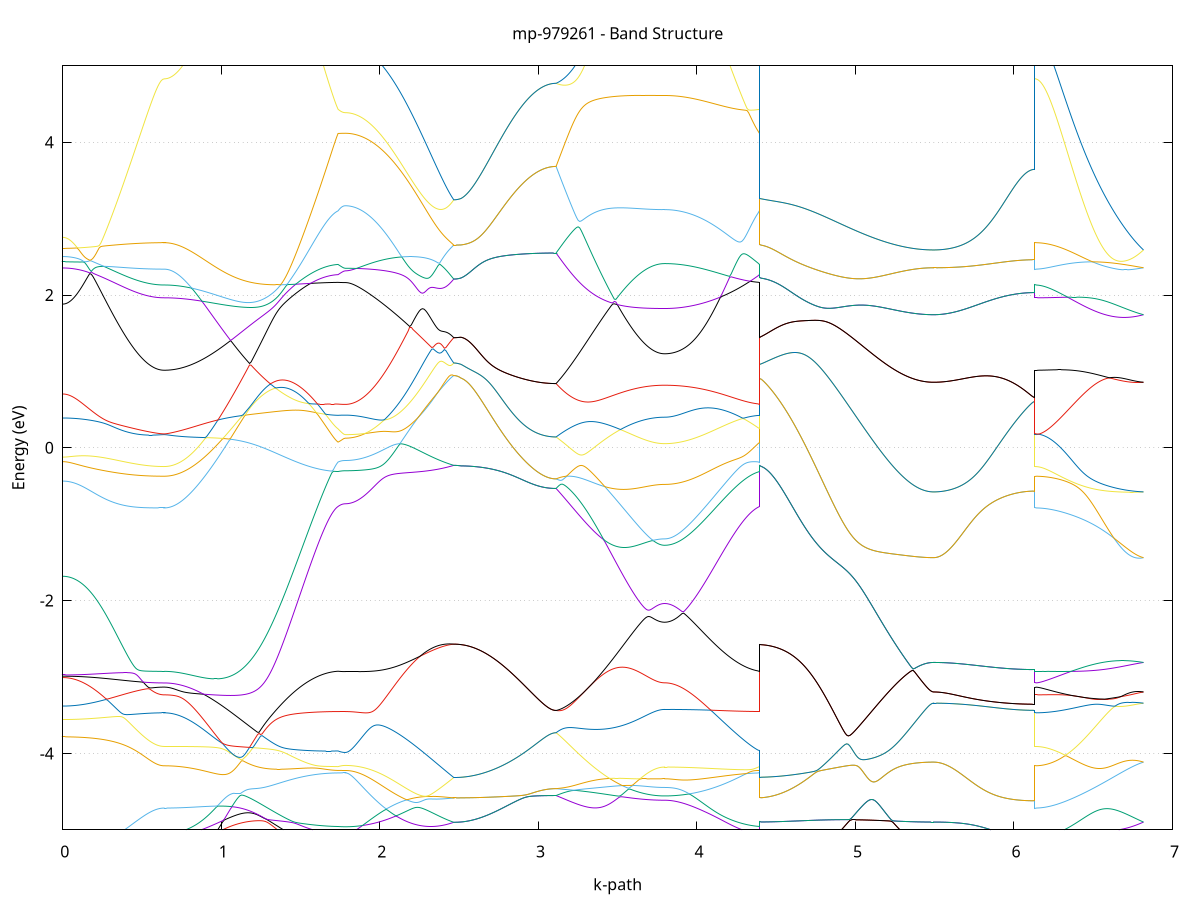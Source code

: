 set title 'mp-979261 - Band Structure'
set xlabel 'k-path'
set ylabel 'Energy (eV)'
set grid y
set yrange [-5:5]
set terminal png size 800,600
set output 'mp-979261_bands_gnuplot.png'
plot '-' using 1:2 with lines notitle, '-' using 1:2 with lines notitle, '-' using 1:2 with lines notitle, '-' using 1:2 with lines notitle, '-' using 1:2 with lines notitle, '-' using 1:2 with lines notitle, '-' using 1:2 with lines notitle, '-' using 1:2 with lines notitle, '-' using 1:2 with lines notitle, '-' using 1:2 with lines notitle, '-' using 1:2 with lines notitle, '-' using 1:2 with lines notitle, '-' using 1:2 with lines notitle, '-' using 1:2 with lines notitle, '-' using 1:2 with lines notitle, '-' using 1:2 with lines notitle, '-' using 1:2 with lines notitle, '-' using 1:2 with lines notitle, '-' using 1:2 with lines notitle, '-' using 1:2 with lines notitle, '-' using 1:2 with lines notitle, '-' using 1:2 with lines notitle, '-' using 1:2 with lines notitle, '-' using 1:2 with lines notitle, '-' using 1:2 with lines notitle, '-' using 1:2 with lines notitle, '-' using 1:2 with lines notitle, '-' using 1:2 with lines notitle, '-' using 1:2 with lines notitle, '-' using 1:2 with lines notitle, '-' using 1:2 with lines notitle, '-' using 1:2 with lines notitle, '-' using 1:2 with lines notitle, '-' using 1:2 with lines notitle, '-' using 1:2 with lines notitle, '-' using 1:2 with lines notitle, '-' using 1:2 with lines notitle, '-' using 1:2 with lines notitle, '-' using 1:2 with lines notitle, '-' using 1:2 with lines notitle, '-' using 1:2 with lines notitle, '-' using 1:2 with lines notitle, '-' using 1:2 with lines notitle, '-' using 1:2 with lines notitle, '-' using 1:2 with lines notitle, '-' using 1:2 with lines notitle, '-' using 1:2 with lines notitle, '-' using 1:2 with lines notitle, '-' using 1:2 with lines notitle, '-' using 1:2 with lines notitle, '-' using 1:2 with lines notitle, '-' using 1:2 with lines notitle, '-' using 1:2 with lines notitle, '-' using 1:2 with lines notitle, '-' using 1:2 with lines notitle, '-' using 1:2 with lines notitle, '-' using 1:2 with lines notitle, '-' using 1:2 with lines notitle, '-' using 1:2 with lines notitle, '-' using 1:2 with lines notitle, '-' using 1:2 with lines notitle, '-' using 1:2 with lines notitle, '-' using 1:2 with lines notitle, '-' using 1:2 with lines notitle
0.000000 -33.515149
0.009993 -33.515149
0.019986 -33.515149
0.029979 -33.515149
0.039972 -33.515049
0.049965 -33.515049
0.059958 -33.514949
0.069951 -33.514949
0.079944 -33.514849
0.089937 -33.514749
0.099930 -33.514749
0.109923 -33.514649
0.119916 -33.514549
0.129909 -33.514449
0.139902 -33.514349
0.149894 -33.514149
0.159887 -33.514049
0.169880 -33.513949
0.179873 -33.513749
0.189866 -33.513649
0.199859 -33.513449
0.209852 -33.513349
0.219845 -33.513149
0.229838 -33.512949
0.239831 -33.512749
0.249824 -33.512649
0.259817 -33.512449
0.269810 -33.512249
0.279803 -33.512049
0.289796 -33.511849
0.299789 -33.511649
0.309782 -33.511449
0.319775 -33.511249
0.329768 -33.511049
0.339761 -33.510849
0.349754 -33.510649
0.359747 -33.510449
0.369740 -33.510249
0.379733 -33.510149
0.389726 -33.509949
0.399719 -33.509749
0.409712 -33.509549
0.419705 -33.509349
0.429698 -33.509149
0.439690 -33.509049
0.449683 -33.508849
0.459676 -33.508649
0.469669 -33.508549
0.479662 -33.508349
0.489655 -33.508249
0.499648 -33.508149
0.509641 -33.507949
0.519634 -33.507849
0.529627 -33.507749
0.539620 -33.507649
0.549613 -33.507549
0.559606 -33.507449
0.569599 -33.507349
0.579592 -33.507349
0.589585 -33.507249
0.599578 -33.507249
0.609571 -33.507149
0.619564 -33.507149
0.629557 -33.507149
0.639550 -33.507149
0.639550 -33.507149
0.649520 -33.507149
0.659491 -33.507049
0.669461 -33.507049
0.679431 -33.506949
0.689402 -33.506849
0.699372 -33.506749
0.709342 -33.506649
0.719313 -33.506449
0.729283 -33.506349
0.739254 -33.506149
0.749224 -33.505849
0.759194 -33.505649
0.769165 -33.505449
0.779135 -33.505149
0.789105 -33.504849
0.799076 -33.504549
0.809046 -33.504249
0.819017 -33.503849
0.828987 -33.503449
0.838957 -33.503149
0.848928 -33.502749
0.858898 -33.502249
0.868868 -33.501849
0.878839 -33.501449
0.888809 -33.500949
0.898780 -33.500449
0.908750 -33.499949
0.918720 -33.499449
0.928691 -33.498949
0.938661 -33.498349
0.948632 -33.497849
0.958602 -33.497249
0.968572 -33.496649
0.978543 -33.496049
0.988513 -33.495449
0.998483 -33.494849
1.008454 -33.494249
1.018424 -33.493549
1.028395 -33.492949
1.038365 -33.492249
1.048335 -33.491549
1.058306 -33.490949
1.068276 -33.490249
1.078246 -33.489549
1.088217 -33.488849
1.098187 -33.488149
1.108158 -33.487449
1.118128 -33.486649
1.128098 -33.485949
1.138069 -33.485249
1.148039 -33.484549
1.158009 -33.483749
1.167980 -33.483049
1.177950 -33.482249
1.187921 -33.481549
1.197891 -33.480849
1.207861 -33.480049
1.217832 -33.479349
1.227802 -33.478549
1.237773 -33.477849
1.247743 -33.477149
1.257713 -33.476349
1.267684 -33.475649
1.277654 -33.474949
1.287624 -33.474249
1.297595 -33.473549
1.307565 -33.472749
1.317536 -33.472049
1.327506 -33.471349
1.337476 -33.470749
1.347447 -33.470049
1.357417 -33.469349
1.367387 -33.468649
1.377358 -33.468049
1.387328 -33.467349
1.397299 -33.466749
1.407269 -33.466149
1.417239 -33.465549
1.427210 -33.464949
1.437180 -33.464349
1.447150 -33.463749
1.457121 -33.463149
1.467091 -33.462649
1.477062 -33.462149
1.487032 -33.461549
1.497002 -33.461049
1.506973 -33.460649
1.516943 -33.460149
1.526913 -33.459649
1.536884 -33.459249
1.546854 -33.458849
1.556825 -33.460749
1.566795 -33.464049
1.576765 -33.467149
1.586736 -33.470149
1.596706 -33.473049
1.606676 -33.475749
1.616647 -33.478249
1.626617 -33.480649
1.636588 -33.482849
1.646558 -33.484849
1.656528 -33.486749
1.666499 -33.488449
1.676469 -33.489949
1.686440 -33.491249
1.696410 -33.492449
1.706380 -33.493449
1.716351 -33.494249
1.726321 -33.494949
1.736291 -33.495449
1.736291 -33.495449
1.745382 -33.495549
1.754472 -33.495649
1.763563 -33.495649
1.772653 -33.495749
1.781743 -33.495749
1.781743 -33.495749
1.791665 -33.495749
1.801587 -33.495749
1.811508 -33.495749
1.821430 -33.495649
1.831352 -33.495649
1.841273 -33.495549
1.851195 -33.495449
1.861117 -33.495449
1.871039 -33.495349
1.880960 -33.495249
1.890882 -33.495149
1.900804 -33.495049
1.910725 -33.494849
1.920647 -33.494749
1.930569 -33.494549
1.940491 -33.494449
1.950412 -33.494249
1.960334 -33.494049
1.970256 -33.493949
1.980177 -33.493749
1.990099 -33.493549
2.000021 -33.493349
2.009942 -33.493049
2.019864 -33.492849
2.029786 -33.492649
2.039708 -33.492349
2.049629 -33.492149
2.059551 -33.491849
2.069473 -33.491649
2.079394 -33.491349
2.089316 -33.491049
2.099238 -33.490849
2.109159 -33.490549
2.119081 -33.490249
2.129003 -33.489949
2.138925 -33.489649
2.148846 -33.489349
2.158768 -33.489049
2.168690 -33.488749
2.178611 -33.488349
2.188533 -33.488049
2.198455 -33.487749
2.208377 -33.487449
2.218298 -33.487049
2.228220 -33.486749
2.238142 -33.486449
2.248063 -33.486049
2.257985 -33.485749
2.267907 -33.485449
2.277828 -33.485049
2.287750 -33.484749
2.297672 -33.484449
2.307594 -33.484049
2.317515 -33.483749
2.327437 -33.483449
2.337359 -33.483049
2.347280 -33.482749
2.357202 -33.482449
2.367124 -33.482049
2.377045 -33.481749
2.386967 -33.481449
2.396889 -33.481049
2.406811 -33.480749
2.416732 -33.480449
2.426654 -33.480149
2.436576 -33.479849
2.446497 -33.479549
2.456419 -33.479249
2.466341 -33.478949
2.466341 -33.478949
2.475431 -33.478849
2.484522 -33.478849
2.493612 -33.478749
2.502702 -33.478649
2.511793 -33.478549
2.511793 -33.478549
2.521791 -33.478549
2.531789 -33.478549
2.541786 -33.478649
2.551784 -33.478649
2.561782 -33.478649
2.571780 -33.478749
2.581778 -33.478749
2.591776 -33.478749
2.601774 -33.478849
2.611772 -33.478849
2.621770 -33.478949
2.631768 -33.478949
2.641766 -33.479049
2.651764 -33.479149
2.661762 -33.479149
2.671760 -33.479249
2.681758 -33.479249
2.691755 -33.479349
2.701753 -33.479449
2.711751 -33.479449
2.721749 -33.479549
2.731747 -33.479649
2.741745 -33.479649
2.751743 -33.479749
2.761741 -33.479849
2.771739 -33.479849
2.781737 -33.479949
2.791735 -33.480049
2.801733 -33.480049
2.811731 -33.480149
2.821729 -33.480249
2.831727 -33.480249
2.841724 -33.480349
2.851722 -33.480449
2.861720 -33.480449
2.871718 -33.480549
2.881716 -33.480549
2.891714 -33.480649
2.901712 -33.480749
2.911710 -33.480749
2.921708 -33.480849
2.931706 -33.480849
2.941704 -33.480949
2.951702 -33.480949
2.961700 -33.481049
2.971698 -33.481049
2.981696 -33.481049
2.991694 -33.481149
3.001691 -33.481149
3.011689 -33.481149
3.021687 -33.481249
3.031685 -33.481249
3.041683 -33.481249
3.051681 -33.481349
3.061679 -33.481349
3.071677 -33.481349
3.081675 -33.481349
3.091673 -33.481349
3.101671 -33.481349
3.111669 -33.481349
3.111669 -33.481349
3.121590 -33.481749
3.131512 -33.482149
3.141434 -33.482549
3.151356 -33.482949
3.161277 -33.483349
3.171199 -33.483749
3.181121 -33.484149
3.191042 -33.484549
3.200964 -33.484949
3.210886 -33.485349
3.220807 -33.485749
3.230729 -33.486149
3.240651 -33.486549
3.250573 -33.486949
3.260494 -33.487349
3.270416 -33.487749
3.280338 -33.488149
3.290259 -33.488549
3.300181 -33.488949
3.310103 -33.489349
3.320025 -33.489749
3.329946 -33.490149
3.339868 -33.490549
3.349790 -33.490949
3.359711 -33.491349
3.369633 -33.491749
3.379555 -33.492149
3.389476 -33.492449
3.399398 -33.492849
3.409320 -33.493249
3.419242 -33.493549
3.429163 -33.493949
3.439085 -33.494249
3.449007 -33.494649
3.458928 -33.494949
3.468850 -33.495249
3.478772 -33.495649
3.488693 -33.495949
3.498615 -33.496249
3.508537 -33.496549
3.518459 -33.496849
3.528380 -33.497149
3.538302 -33.497449
3.548224 -33.497649
3.558145 -33.497949
3.568067 -33.498149
3.577989 -33.498449
3.587910 -33.498649
3.597832 -33.498849
3.607754 -33.499149
3.617676 -33.499349
3.627597 -33.499549
3.637519 -33.499649
3.647441 -33.499849
3.657362 -33.500049
3.667284 -33.500149
3.677206 -33.500349
3.687128 -33.500449
3.697049 -33.500549
3.706971 -33.500649
3.716893 -33.500749
3.726814 -33.500849
3.736736 -33.500949
3.746658 -33.501049
3.756579 -33.501049
3.766501 -33.501049
3.776423 -33.501149
3.786345 -33.501149
3.796266 -33.501149
3.796266 -33.501149
3.806264 -33.501149
3.816262 -33.501149
3.826260 -33.501149
3.836258 -33.501149
3.846256 -33.501049
3.856254 -33.501049
3.866252 -33.500949
3.876250 -33.500949
3.886248 -33.500949
3.896246 -33.500849
3.906244 -33.500749
3.916241 -33.500749
3.926239 -33.500649
3.936237 -33.500549
3.946235 -33.500449
3.956233 -33.500349
3.966231 -33.500249
3.976229 -33.500149
3.986227 -33.500049
3.996225 -33.499949
4.006223 -33.499849
4.016221 -33.499749
4.026219 -33.499649
4.036217 -33.499549
4.046215 -33.499449
4.056213 -33.499249
4.066210 -33.499149
4.076208 -33.499049
4.086206 -33.498849
4.096204 -33.498749
4.106202 -33.498649
4.116200 -33.498449
4.126198 -33.498349
4.136196 -33.498149
4.146194 -33.498049
4.156192 -33.497949
4.166190 -33.497749
4.176188 -33.497649
4.186186 -33.497449
4.196184 -33.497349
4.206182 -33.497249
4.216180 -33.497049
4.226177 -33.496949
4.236175 -33.496849
4.246173 -33.496749
4.256171 -33.496549
4.266169 -33.496449
4.276167 -33.496349
4.286165 -33.496249
4.296163 -33.496149
4.306161 -33.496049
4.316159 -33.495949
4.326157 -33.495849
4.336155 -33.495749
4.346153 -33.495649
4.356151 -33.495649
4.366149 -33.495549
4.376146 -33.495549
4.386144 -33.495449
4.396142 -33.495449
4.396142 -33.478549
4.406113 -33.478049
4.416083 -33.477449
4.426053 -33.476649
4.436024 -33.475649
4.445994 -33.474449
4.455965 -33.473149
4.465935 -33.471749
4.475905 -33.470049
4.485876 -33.468349
4.495846 -33.466449
4.505817 -33.464549
4.515787 -33.462849
4.525757 -33.461849
4.535728 -33.461649
4.545698 -33.461749
4.555668 -33.462049
4.565639 -33.462449
4.575609 -33.462949
4.585580 -33.463349
4.595550 -33.463849
4.605520 -33.464449
4.615491 -33.464949
4.625461 -33.465549
4.635431 -33.466149
4.645402 -33.466749
4.655372 -33.467349
4.665343 -33.468049
4.675313 -33.468749
4.685283 -33.469449
4.695254 -33.470149
4.705224 -33.470849
4.715194 -33.471549
4.725165 -33.472349
4.735135 -33.473149
4.745106 -33.473849
4.755076 -33.474649
4.765046 -33.475549
4.775017 -33.476349
4.784987 -33.477149
4.794957 -33.478049
4.804928 -33.478849
4.814898 -33.479749
4.824869 -33.480549
4.834839 -33.481449
4.844809 -33.482349
4.854780 -33.483249
4.864750 -33.484149
4.874721 -33.485049
4.884691 -33.485949
4.894661 -33.486849
4.904632 -33.487749
4.914602 -33.488649
4.924572 -33.489549
4.934543 -33.490549
4.944513 -33.491449
4.954484 -33.492349
4.964454 -33.493249
4.974424 -33.494149
4.984395 -33.495049
4.994365 -33.495949
5.004335 -33.496849
5.014306 -33.497749
5.024276 -33.498649
5.034247 -33.499549
5.044217 -33.500449
5.054187 -33.501249
5.064158 -33.502149
5.074128 -33.502949
5.084098 -33.503849
5.094069 -33.504649
5.104039 -33.505449
5.114010 -33.506249
5.123980 -33.507049
5.133950 -33.507849
5.143921 -33.508549
5.153891 -33.509349
5.163861 -33.510049
5.173832 -33.510749
5.183802 -33.511449
5.193773 -33.512149
5.203743 -33.512849
5.213713 -33.513449
5.223684 -33.514149
5.233654 -33.514749
5.243625 -33.515349
5.253595 -33.515949
5.263565 -33.516449
5.273536 -33.517049
5.283506 -33.517549
5.293476 -33.518049
5.303447 -33.518549
5.313417 -33.518949
5.323388 -33.519349
5.333358 -33.519749
5.343328 -33.520149
5.353299 -33.520549
5.363269 -33.520849
5.373239 -33.521149
5.383210 -33.521449
5.393180 -33.521749
5.403151 -33.521949
5.413121 -33.522149
5.423091 -33.522349
5.433062 -33.522549
5.443032 -33.522649
5.453002 -33.522749
5.462973 -33.522849
5.472943 -33.522949
5.482914 -33.522949
5.492884 -33.522949
5.492884 -33.522949
5.502877 -33.522949
5.512870 -33.522949
5.522863 -33.522849
5.532856 -33.522849
5.542849 -33.522749
5.552842 -33.522649
5.562835 -33.522449
5.572828 -33.522349
5.582821 -33.522149
5.592814 -33.521949
5.602807 -33.521749
5.612800 -33.521549
5.622793 -33.521349
5.632786 -33.521049
5.642778 -33.520749
5.652771 -33.520449
5.662764 -33.520149
5.672757 -33.519849
5.682750 -33.519449
5.692743 -33.519149
5.702736 -33.518749
5.712729 -33.518349
5.722722 -33.518049
5.732715 -33.517649
5.742708 -33.517149
5.752701 -33.516749
5.762694 -33.516349
5.772687 -33.515949
5.782680 -33.515449
5.792673 -33.515049
5.802666 -33.514549
5.812659 -33.514149
5.822652 -33.513649
5.832645 -33.513149
5.842638 -33.512749
5.852631 -33.512249
5.862624 -33.511849
5.872617 -33.511349
5.882610 -33.510949
5.892603 -33.510449
5.902596 -33.510049
5.912589 -33.509549
5.922582 -33.509149
5.932574 -33.508749
5.942567 -33.508349
5.952560 -33.507949
5.962553 -33.507649
5.972546 -33.507249
5.982539 -33.506949
5.992532 -33.506549
6.002525 -33.506249
6.012518 -33.505949
6.022511 -33.505749
6.032504 -33.505449
6.042497 -33.505249
6.052490 -33.505049
6.062483 -33.504849
6.072476 -33.504649
6.082469 -33.504549
6.092462 -33.504449
6.102455 -33.504349
6.112448 -33.504249
6.122441 -33.504249
6.132434 -33.504249
6.132434 -33.507149
6.142355 -33.507149
6.152277 -33.507249
6.162199 -33.507349
6.172121 -33.507449
6.182042 -33.507549
6.191964 -33.507749
6.201886 -33.508049
6.211807 -33.508249
6.221729 -33.508549
6.231651 -33.508949
6.241573 -33.509249
6.251494 -33.509649
6.261416 -33.510049
6.271338 -33.510449
6.281259 -33.510949
6.291181 -33.511349
6.301103 -33.511849
6.311024 -33.512349
6.320946 -33.512849
6.330868 -33.513349
6.340790 -33.513949
6.350711 -33.514449
6.360633 -33.514949
6.370555 -33.515549
6.380476 -33.516049
6.390398 -33.516649
6.400320 -33.517149
6.410241 -33.517649
6.420163 -33.518249
6.430085 -33.518749
6.440007 -33.519249
6.449928 -33.519749
6.459850 -33.520249
6.469772 -33.520649
6.479693 -33.521149
6.489615 -33.521649
6.499537 -33.522049
6.509459 -33.522449
6.519380 -33.522849
6.529302 -33.523249
6.539224 -33.523549
6.549145 -33.523849
6.559067 -33.524249
6.568989 -33.524449
6.578910 -33.524749
6.588832 -33.524949
6.598754 -33.525249
6.608676 -33.525449
6.618597 -33.525549
6.628519 -33.525649
6.638441 -33.525849
6.648362 -33.525849
6.658284 -33.525949
6.668206 -33.525949
6.678127 -33.525949
6.688049 -33.525949
6.697971 -33.525849
6.707893 -33.525749
6.717814 -33.525649
6.727736 -33.525549
6.737658 -33.525349
6.747579 -33.525149
6.757501 -33.524949
6.767423 -33.524649
6.777344 -33.524349
6.787266 -33.524049
6.797188 -33.523749
6.807110 -33.523349
6.817031 -33.522949
e
0.000000 -33.489849
0.009993 -33.489849
0.019986 -33.489849
0.029979 -33.489849
0.039972 -33.489749
0.049965 -33.489749
0.059958 -33.489649
0.069951 -33.489649
0.079944 -33.489549
0.089937 -33.489449
0.099930 -33.489349
0.109923 -33.489249
0.119916 -33.489149
0.129909 -33.489049
0.139902 -33.488949
0.149894 -33.488749
0.159887 -33.488649
0.169880 -33.488449
0.179873 -33.488349
0.189866 -33.488149
0.199859 -33.487949
0.209852 -33.487749
0.219845 -33.487549
0.229838 -33.487349
0.239831 -33.487149
0.249824 -33.486949
0.259817 -33.486749
0.269810 -33.486549
0.279803 -33.486249
0.289796 -33.486049
0.299789 -33.485749
0.309782 -33.485549
0.319775 -33.485249
0.329768 -33.485049
0.339761 -33.484749
0.349754 -33.484449
0.359747 -33.484249
0.369740 -33.483949
0.379733 -33.483649
0.389726 -33.483449
0.399719 -33.483149
0.409712 -33.482849
0.419705 -33.482649
0.429698 -33.482349
0.439690 -33.482149
0.449683 -33.481849
0.459676 -33.481649
0.469669 -33.481349
0.479662 -33.481149
0.489655 -33.480949
0.499648 -33.480749
0.509641 -33.480549
0.519634 -33.480349
0.529627 -33.480149
0.539620 -33.479949
0.549613 -33.479849
0.559606 -33.479649
0.569599 -33.479549
0.579592 -33.479449
0.589585 -33.479349
0.599578 -33.479249
0.609571 -33.479249
0.619564 -33.479149
0.629557 -33.479149
0.639550 -33.479149
0.639550 -33.479149
0.649520 -33.479149
0.659491 -33.479049
0.669461 -33.479049
0.679431 -33.478949
0.689402 -33.478849
0.699372 -33.478749
0.709342 -33.478549
0.719313 -33.478349
0.729283 -33.478149
0.739254 -33.477949
0.749224 -33.477749
0.759194 -33.477449
0.769165 -33.477149
0.779135 -33.476849
0.789105 -33.476549
0.799076 -33.476149
0.809046 -33.475749
0.819017 -33.475349
0.828987 -33.474949
0.838957 -33.474549
0.848928 -33.474049
0.858898 -33.473549
0.868868 -33.473149
0.878839 -33.472549
0.888809 -33.472049
0.898780 -33.471449
0.908750 -33.470949
0.918720 -33.470349
0.928691 -33.469749
0.938661 -33.469149
0.948632 -33.468449
0.958602 -33.467849
0.968572 -33.467149
0.978543 -33.466449
0.988513 -33.465749
0.998483 -33.465049
1.008454 -33.464349
1.018424 -33.463649
1.028395 -33.462849
1.038365 -33.462149
1.048335 -33.461349
1.058306 -33.460549
1.068276 -33.459849
1.078246 -33.459049
1.088217 -33.458249
1.098187 -33.457449
1.108158 -33.456549
1.118128 -33.455749
1.128098 -33.454949
1.138069 -33.454149
1.148039 -33.453249
1.158009 -33.452449
1.167980 -33.451549
1.177950 -33.450749
1.187921 -33.449949
1.197891 -33.449049
1.207861 -33.448249
1.217832 -33.447349
1.227802 -33.446549
1.237773 -33.445649
1.247743 -33.444849
1.257713 -33.444049
1.267684 -33.443149
1.277654 -33.442349
1.287624 -33.441549
1.297595 -33.440749
1.307565 -33.439849
1.317536 -33.439049
1.327506 -33.438249
1.337476 -33.437549
1.347447 -33.436749
1.357417 -33.435949
1.367387 -33.435249
1.377358 -33.434449
1.387328 -33.433749
1.397299 -33.433049
1.407269 -33.432249
1.417239 -33.431549
1.427210 -33.430949
1.437180 -33.430249
1.447150 -33.429649
1.457121 -33.429049
1.467091 -33.428549
1.477062 -33.429849
1.487032 -33.433849
1.497002 -33.438049
1.506973 -33.442149
1.516943 -33.446049
1.526913 -33.449949
1.536884 -33.453649
1.546854 -33.457249
1.556825 -33.458449
1.566795 -33.458049
1.576765 -33.457649
1.586736 -33.457349
1.596706 -33.456949
1.606676 -33.456649
1.616647 -33.456349
1.626617 -33.456049
1.636588 -33.455849
1.646558 -33.457749
1.656528 -33.459649
1.666499 -33.461349
1.676469 -33.462849
1.686440 -33.464149
1.696410 -33.465349
1.706380 -33.466349
1.716351 -33.467149
1.726321 -33.467749
1.736291 -33.468249
1.736291 -33.468249
1.745382 -33.468449
1.754472 -33.468549
1.763563 -33.468649
1.772653 -33.468649
1.781743 -33.468649
1.781743 -33.468649
1.791665 -33.468649
1.801587 -33.468649
1.811508 -33.468649
1.821430 -33.468749
1.831352 -33.468749
1.841273 -33.468749
1.851195 -33.468749
1.861117 -33.468749
1.871039 -33.468849
1.880960 -33.468849
1.890882 -33.468849
1.900804 -33.468949
1.910725 -33.468949
1.920647 -33.469049
1.930569 -33.469049
1.940491 -33.469149
1.950412 -33.469249
1.960334 -33.469249
1.970256 -33.469349
1.980177 -33.469449
1.990099 -33.469549
2.000021 -33.469549
2.009942 -33.469649
2.019864 -33.469749
2.029786 -33.469849
2.039708 -33.469949
2.049629 -33.470049
2.059551 -33.470149
2.069473 -33.470349
2.079394 -33.470449
2.089316 -33.470549
2.099238 -33.470649
2.109159 -33.470849
2.119081 -33.470949
2.129003 -33.471049
2.138925 -33.471249
2.148846 -33.471449
2.158768 -33.471549
2.168690 -33.471749
2.178611 -33.471849
2.188533 -33.472049
2.198455 -33.472249
2.208377 -33.472449
2.218298 -33.472649
2.228220 -33.472849
2.238142 -33.473049
2.248063 -33.473249
2.257985 -33.473449
2.267907 -33.473649
2.277828 -33.473849
2.287750 -33.474049
2.297672 -33.474349
2.307594 -33.474549
2.317515 -33.474749
2.327437 -33.475049
2.337359 -33.475249
2.347280 -33.475549
2.357202 -33.475749
2.367124 -33.476049
2.377045 -33.476349
2.386967 -33.476549
2.396889 -33.476849
2.406811 -33.477149
2.416732 -33.477449
2.426654 -33.477749
2.436576 -33.478049
2.446497 -33.478249
2.456419 -33.478549
2.466341 -33.478949
2.466341 -33.478949
2.475431 -33.478849
2.484522 -33.478849
2.493612 -33.478749
2.502702 -33.478649
2.511793 -33.478549
2.511793 -33.478549
2.521791 -33.478549
2.531789 -33.478549
2.541786 -33.478649
2.551784 -33.478649
2.561782 -33.478649
2.571780 -33.478749
2.581778 -33.478749
2.591776 -33.478749
2.601774 -33.478849
2.611772 -33.478849
2.621770 -33.478949
2.631768 -33.478949
2.641766 -33.479049
2.651764 -33.479149
2.661762 -33.479149
2.671760 -33.479249
2.681758 -33.479249
2.691755 -33.479349
2.701753 -33.479449
2.711751 -33.479449
2.721749 -33.479549
2.731747 -33.479649
2.741745 -33.479649
2.751743 -33.479749
2.761741 -33.479849
2.771739 -33.479849
2.781737 -33.479949
2.791735 -33.480049
2.801733 -33.480049
2.811731 -33.480149
2.821729 -33.480249
2.831727 -33.480249
2.841724 -33.480349
2.851722 -33.480449
2.861720 -33.480449
2.871718 -33.480549
2.881716 -33.480549
2.891714 -33.480649
2.901712 -33.480749
2.911710 -33.480749
2.921708 -33.480849
2.931706 -33.480849
2.941704 -33.480949
2.951702 -33.480949
2.961700 -33.481049
2.971698 -33.481049
2.981696 -33.481049
2.991694 -33.481149
3.001691 -33.481149
3.011689 -33.481149
3.021687 -33.481249
3.031685 -33.481249
3.041683 -33.481249
3.051681 -33.481349
3.061679 -33.481349
3.071677 -33.481349
3.081675 -33.481349
3.091673 -33.481349
3.101671 -33.481349
3.111669 -33.481349
3.111669 -33.481349
3.121590 -33.480949
3.131512 -33.480549
3.141434 -33.480249
3.151356 -33.479849
3.161277 -33.479449
3.171199 -33.479149
3.181121 -33.478749
3.191042 -33.478449
3.200964 -33.478049
3.210886 -33.477749
3.220807 -33.477349
3.230729 -33.477049
3.240651 -33.476749
3.250573 -33.476349
3.260494 -33.476049
3.270416 -33.475749
3.280338 -33.475449
3.290259 -33.475149
3.300181 -33.474849
3.310103 -33.474549
3.320025 -33.474249
3.329946 -33.473949
3.339868 -33.473749
3.349790 -33.473449
3.359711 -33.473249
3.369633 -33.472949
3.379555 -33.472749
3.389476 -33.472449
3.399398 -33.472249
3.409320 -33.472049
3.419242 -33.471749
3.429163 -33.471549
3.439085 -33.471349
3.449007 -33.471149
3.458928 -33.470949
3.468850 -33.470749
3.478772 -33.470549
3.488693 -33.470449
3.498615 -33.470249
3.508537 -33.470049
3.518459 -33.469949
3.528380 -33.469749
3.538302 -33.469649
3.548224 -33.469449
3.558145 -33.469349
3.568067 -33.469149
3.577989 -33.469049
3.587910 -33.468949
3.597832 -33.468849
3.607754 -33.468749
3.617676 -33.468649
3.627597 -33.468549
3.637519 -33.468449
3.647441 -33.468349
3.657362 -33.468249
3.667284 -33.468249
3.677206 -33.468149
3.687128 -33.468049
3.697049 -33.468049
3.706971 -33.467949
3.716893 -33.467949
3.726814 -33.467849
3.736736 -33.467849
3.746658 -33.467849
3.756579 -33.467849
3.766501 -33.467749
3.776423 -33.467749
3.786345 -33.467749
3.796266 -33.467749
3.796266 -33.467749
3.806264 -33.467749
3.816262 -33.467749
3.826260 -33.467749
3.836258 -33.467749
3.846256 -33.467749
3.856254 -33.467749
3.866252 -33.467749
3.876250 -33.467749
3.886248 -33.467749
3.896246 -33.467749
3.906244 -33.467749
3.916241 -33.467749
3.926239 -33.467849
3.936237 -33.467849
3.946235 -33.467849
3.956233 -33.467849
3.966231 -33.467849
3.976229 -33.467849
3.986227 -33.467849
3.996225 -33.467849
4.006223 -33.467849
4.016221 -33.467849
4.026219 -33.467849
4.036217 -33.467949
4.046215 -33.467949
4.056213 -33.467949
4.066210 -33.467949
4.076208 -33.467949
4.086206 -33.467949
4.096204 -33.467949
4.106202 -33.467949
4.116200 -33.468049
4.126198 -33.468049
4.136196 -33.468049
4.146194 -33.468049
4.156192 -33.468049
4.166190 -33.468049
4.176188 -33.468149
4.186186 -33.468149
4.196184 -33.468149
4.206182 -33.468149
4.216180 -33.468149
4.226177 -33.468149
4.236175 -33.468149
4.246173 -33.468249
4.256171 -33.468249
4.266169 -33.468249
4.276167 -33.468249
4.286165 -33.468249
4.296163 -33.468249
4.306161 -33.468249
4.316159 -33.468249
4.326157 -33.468249
4.336155 -33.468249
4.346153 -33.468249
4.356151 -33.468249
4.366149 -33.468249
4.376146 -33.468249
4.386144 -33.468249
4.396142 -33.468249
4.396142 -33.478549
4.406113 -33.478049
4.416083 -33.477449
4.426053 -33.476649
4.436024 -33.475649
4.445994 -33.474449
4.455965 -33.473149
4.465935 -33.471749
4.475905 -33.470049
4.485876 -33.468349
4.495846 -33.466449
4.505817 -33.464549
4.515787 -33.462849
4.525757 -33.461849
4.535728 -33.461649
4.545698 -33.461749
4.555668 -33.462049
4.565639 -33.462449
4.575609 -33.462949
4.585580 -33.463349
4.595550 -33.463849
4.605520 -33.464449
4.615491 -33.464949
4.625461 -33.465549
4.635431 -33.466149
4.645402 -33.466749
4.655372 -33.467349
4.665343 -33.468049
4.675313 -33.468749
4.685283 -33.469449
4.695254 -33.470149
4.705224 -33.470849
4.715194 -33.471549
4.725165 -33.472349
4.735135 -33.473149
4.745106 -33.473849
4.755076 -33.474649
4.765046 -33.475549
4.775017 -33.476349
4.784987 -33.477149
4.794957 -33.478049
4.804928 -33.478849
4.814898 -33.479749
4.824869 -33.480549
4.834839 -33.481449
4.844809 -33.482349
4.854780 -33.483249
4.864750 -33.484149
4.874721 -33.485049
4.884691 -33.485949
4.894661 -33.486849
4.904632 -33.487749
4.914602 -33.488649
4.924572 -33.489549
4.934543 -33.490549
4.944513 -33.491449
4.954484 -33.492349
4.964454 -33.493249
4.974424 -33.494149
4.984395 -33.495049
4.994365 -33.495949
5.004335 -33.496849
5.014306 -33.497749
5.024276 -33.498649
5.034247 -33.499549
5.044217 -33.500449
5.054187 -33.501249
5.064158 -33.502149
5.074128 -33.502949
5.084098 -33.503849
5.094069 -33.504649
5.104039 -33.505449
5.114010 -33.506249
5.123980 -33.507049
5.133950 -33.507849
5.143921 -33.508549
5.153891 -33.509349
5.163861 -33.510049
5.173832 -33.510749
5.183802 -33.511449
5.193773 -33.512149
5.203743 -33.512849
5.213713 -33.513449
5.223684 -33.514149
5.233654 -33.514749
5.243625 -33.515349
5.253595 -33.515949
5.263565 -33.516449
5.273536 -33.517049
5.283506 -33.517549
5.293476 -33.518049
5.303447 -33.518549
5.313417 -33.518949
5.323388 -33.519349
5.333358 -33.519749
5.343328 -33.520149
5.353299 -33.520549
5.363269 -33.520849
5.373239 -33.521149
5.383210 -33.521449
5.393180 -33.521749
5.403151 -33.521949
5.413121 -33.522149
5.423091 -33.522349
5.433062 -33.522549
5.443032 -33.522649
5.453002 -33.522749
5.462973 -33.522849
5.472943 -33.522949
5.482914 -33.522949
5.492884 -33.522949
5.492884 -33.522949
5.502877 -33.522949
5.512870 -33.522949
5.522863 -33.522849
5.532856 -33.522849
5.542849 -33.522749
5.552842 -33.522649
5.562835 -33.522449
5.572828 -33.522349
5.582821 -33.522149
5.592814 -33.521949
5.602807 -33.521749
5.612800 -33.521549
5.622793 -33.521349
5.632786 -33.521049
5.642778 -33.520749
5.652771 -33.520449
5.662764 -33.520149
5.672757 -33.519849
5.682750 -33.519449
5.692743 -33.519149
5.702736 -33.518749
5.712729 -33.518349
5.722722 -33.518049
5.732715 -33.517649
5.742708 -33.517149
5.752701 -33.516749
5.762694 -33.516349
5.772687 -33.515949
5.782680 -33.515449
5.792673 -33.515049
5.802666 -33.514549
5.812659 -33.514149
5.822652 -33.513649
5.832645 -33.513149
5.842638 -33.512749
5.852631 -33.512249
5.862624 -33.511849
5.872617 -33.511349
5.882610 -33.510949
5.892603 -33.510449
5.902596 -33.510049
5.912589 -33.509549
5.922582 -33.509149
5.932574 -33.508749
5.942567 -33.508349
5.952560 -33.507949
5.962553 -33.507649
5.972546 -33.507249
5.982539 -33.506949
5.992532 -33.506549
6.002525 -33.506249
6.012518 -33.505949
6.022511 -33.505749
6.032504 -33.505449
6.042497 -33.505249
6.052490 -33.505049
6.062483 -33.504849
6.072476 -33.504649
6.082469 -33.504549
6.092462 -33.504449
6.102455 -33.504349
6.112448 -33.504249
6.122441 -33.504249
6.132434 -33.504249
6.132434 -33.479149
6.142355 -33.479149
6.152277 -33.479249
6.162199 -33.479349
6.172121 -33.479449
6.182042 -33.479649
6.191964 -33.479849
6.201886 -33.480149
6.211807 -33.480449
6.221729 -33.480749
6.231651 -33.481149
6.241573 -33.481549
6.251494 -33.481949
6.261416 -33.482449
6.271338 -33.482949
6.281259 -33.483449
6.291181 -33.483949
6.301103 -33.484549
6.311024 -33.485149
6.320946 -33.485849
6.330868 -33.486449
6.340790 -33.487149
6.350711 -33.487849
6.360633 -33.488649
6.370555 -33.489349
6.380476 -33.490149
6.390398 -33.490949
6.400320 -33.491749
6.410241 -33.492549
6.420163 -33.493349
6.430085 -33.494149
6.440007 -33.495049
6.449928 -33.495849
6.459850 -33.496749
6.469772 -33.497549
6.479693 -33.498449
6.489615 -33.499349
6.499537 -33.500249
6.509459 -33.501049
6.519380 -33.501949
6.529302 -33.502849
6.539224 -33.503649
6.549145 -33.504549
6.559067 -33.505449
6.568989 -33.506249
6.578910 -33.507149
6.588832 -33.507949
6.598754 -33.508849
6.608676 -33.509649
6.618597 -33.510449
6.628519 -33.511249
6.638441 -33.512049
6.648362 -33.512749
6.658284 -33.513549
6.668206 -33.514249
6.678127 -33.515049
6.688049 -33.515749
6.697971 -33.516349
6.707893 -33.517049
6.717814 -33.517749
6.727736 -33.518349
6.737658 -33.518949
6.747579 -33.519549
6.757501 -33.520149
6.767423 -33.520649
6.777344 -33.521149
6.787266 -33.521649
6.797188 -33.522149
6.807110 -33.522549
6.817031 -33.522949
e
0.000000 -33.389449
0.009993 -33.389449
0.019986 -33.389449
0.029979 -33.389549
0.039972 -33.389649
0.049965 -33.389749
0.059958 -33.389849
0.069951 -33.390049
0.079944 -33.390149
0.089937 -33.390349
0.099930 -33.390649
0.109923 -33.390849
0.119916 -33.391149
0.129909 -33.391349
0.139902 -33.391649
0.149894 -33.392049
0.159887 -33.392349
0.169880 -33.392749
0.179873 -33.393049
0.189866 -33.393449
0.199859 -33.393849
0.209852 -33.394349
0.219845 -33.394749
0.229838 -33.395149
0.239831 -33.395649
0.249824 -33.396149
0.259817 -33.396649
0.269810 -33.397149
0.279803 -33.397649
0.289796 -33.398149
0.299789 -33.398649
0.309782 -33.399249
0.319775 -33.399749
0.329768 -33.400249
0.339761 -33.400849
0.349754 -33.401349
0.359747 -33.401949
0.369740 -33.402449
0.379733 -33.402949
0.389726 -33.403549
0.399719 -33.404049
0.409712 -33.404549
0.419705 -33.405049
0.429698 -33.405549
0.439690 -33.406049
0.449683 -33.406549
0.459676 -33.407049
0.469669 -33.407449
0.479662 -33.407949
0.489655 -33.408349
0.499648 -33.408749
0.509641 -33.409049
0.519634 -33.409449
0.529627 -33.409749
0.539620 -33.410049
0.549613 -33.410349
0.559606 -33.410649
0.569599 -33.410849
0.579592 -33.411049
0.589585 -33.411249
0.599578 -33.411349
0.609571 -33.411449
0.619564 -33.411549
0.629557 -33.411549
0.639550 -33.411649
0.639550 -33.411649
0.649520 -33.411549
0.659491 -33.411549
0.669461 -33.411549
0.679431 -33.411449
0.689402 -33.411349
0.699372 -33.411249
0.709342 -33.411049
0.719313 -33.410949
0.729283 -33.410749
0.739254 -33.410549
0.749224 -33.410349
0.759194 -33.410049
0.769165 -33.409849
0.779135 -33.409549
0.789105 -33.409249
0.799076 -33.408949
0.809046 -33.408549
0.819017 -33.408249
0.828987 -33.407849
0.838957 -33.407449
0.848928 -33.407049
0.858898 -33.406649
0.868868 -33.406149
0.878839 -33.405749
0.888809 -33.405249
0.898780 -33.404749
0.908750 -33.404249
0.918720 -33.403749
0.928691 -33.403149
0.938661 -33.402649
0.948632 -33.402049
0.958602 -33.401449
0.968572 -33.400849
0.978543 -33.400249
0.988513 -33.399649
0.998483 -33.399049
1.008454 -33.398449
1.018424 -33.397749
1.028395 -33.397149
1.038365 -33.396449
1.048335 -33.395749
1.058306 -33.395049
1.068276 -33.394449
1.078246 -33.393749
1.088217 -33.393049
1.098187 -33.392349
1.108158 -33.391649
1.118128 -33.390949
1.128098 -33.390249
1.138069 -33.389549
1.148039 -33.388849
1.158009 -33.388149
1.167980 -33.387449
1.177950 -33.386749
1.187921 -33.386049
1.197891 -33.385349
1.207861 -33.384749
1.217832 -33.384049
1.227802 -33.383449
1.237773 -33.382849
1.247743 -33.382249
1.257713 -33.381749
1.267684 -33.381249
1.277654 -33.380849
1.287624 -33.380449
1.297595 -33.380149
1.307565 -33.379949
1.317536 -33.379949
1.327506 -33.380149
1.337476 -33.380649
1.347447 -33.381449
1.357417 -33.382749
1.367387 -33.384749
1.377358 -33.387349
1.387328 -33.390449
1.397299 -33.394149
1.407269 -33.398249
1.417239 -33.402549
1.427210 -33.406949
1.437180 -33.411549
1.447150 -33.416049
1.457121 -33.420449
1.467091 -33.424849
1.477062 -33.427249
1.487032 -33.426949
1.497002 -33.426449
1.506973 -33.425949
1.516943 -33.425549
1.526913 -33.425349
1.536884 -33.427049
1.546854 -33.430349
1.556825 -33.433749
1.566795 -33.437049
1.576765 -33.440149
1.586736 -33.443149
1.596706 -33.445949
1.606676 -33.448649
1.616647 -33.451149
1.626617 -33.453549
1.636588 -33.455749
1.646558 -33.455649
1.656528 -33.455349
1.666499 -33.455149
1.676469 -33.455049
1.686440 -33.454849
1.696410 -33.454749
1.706380 -33.454649
1.716351 -33.454549
1.726321 -33.454449
1.736291 -33.454349
1.736291 -33.454349
1.745382 -33.454349
1.754472 -33.454249
1.763563 -33.454249
1.772653 -33.454249
1.781743 -33.454249
1.781743 -33.454249
1.791665 -33.454249
1.801587 -33.454249
1.811508 -33.454249
1.821430 -33.454349
1.831352 -33.454349
1.841273 -33.454449
1.851195 -33.454449
1.861117 -33.454549
1.871039 -33.454649
1.880960 -33.454749
1.890882 -33.454849
1.900804 -33.454949
1.910725 -33.455049
1.920647 -33.455249
1.930569 -33.455349
1.940491 -33.455549
1.950412 -33.455649
1.960334 -33.455849
1.970256 -33.455949
1.980177 -33.456149
1.990099 -33.456349
2.000021 -33.456449
2.009942 -33.456649
2.019864 -33.456849
2.029786 -33.457049
2.039708 -33.457149
2.049629 -33.457349
2.059551 -33.457549
2.069473 -33.457749
2.079394 -33.457849
2.089316 -33.458049
2.099238 -33.458249
2.109159 -33.458349
2.119081 -33.458549
2.129003 -33.458649
2.138925 -33.458849
2.148846 -33.458949
2.158768 -33.459149
2.168690 -33.459249
2.178611 -33.459349
2.188533 -33.459449
2.198455 -33.459549
2.208377 -33.459649
2.218298 -33.459749
2.228220 -33.459849
2.238142 -33.459849
2.248063 -33.459949
2.257985 -33.459949
2.267907 -33.459949
2.277828 -33.460049
2.287750 -33.460049
2.297672 -33.459949
2.307594 -33.459949
2.317515 -33.459949
2.327437 -33.459849
2.337359 -33.459749
2.347280 -33.459749
2.357202 -33.459649
2.367124 -33.459449
2.377045 -33.459349
2.386967 -33.459249
2.396889 -33.459049
2.406811 -33.458849
2.416732 -33.458649
2.426654 -33.458449
2.436576 -33.458249
2.446497 -33.457949
2.456419 -33.457749
2.466341 -33.457449
2.466341 -33.457449
2.475431 -33.457449
2.484522 -33.457449
2.493612 -33.457449
2.502702 -33.457449
2.511793 -33.457449
2.511793 -33.457449
2.521791 -33.457349
2.531789 -33.457349
2.541786 -33.457249
2.551784 -33.457149
2.561782 -33.457049
2.571780 -33.456949
2.581778 -33.456849
2.591776 -33.456749
2.601774 -33.456649
2.611772 -33.456449
2.621770 -33.456349
2.631768 -33.456149
2.641766 -33.455949
2.651764 -33.455849
2.661762 -33.455649
2.671760 -33.455449
2.681758 -33.455249
2.691755 -33.455049
2.701753 -33.454849
2.711751 -33.454649
2.721749 -33.454349
2.731747 -33.454149
2.741745 -33.453949
2.751743 -33.453749
2.761741 -33.453449
2.771739 -33.453249
2.781737 -33.452949
2.791735 -33.452749
2.801733 -33.452449
2.811731 -33.452249
2.821729 -33.451949
2.831727 -33.451749
2.841724 -33.451549
2.851722 -33.451249
2.861720 -33.451049
2.871718 -33.450749
2.881716 -33.450549
2.891714 -33.450249
2.901712 -33.450049
2.911710 -33.449849
2.921708 -33.449649
2.931706 -33.449449
2.941704 -33.449249
2.951702 -33.449049
2.961700 -33.448849
2.971698 -33.448649
2.981696 -33.448449
2.991694 -33.448349
3.001691 -33.448149
3.011689 -33.448049
3.021687 -33.447949
3.031685 -33.447849
3.041683 -33.447749
3.051681 -33.447649
3.061679 -33.447549
3.071677 -33.447449
3.081675 -33.447449
3.091673 -33.447349
3.101671 -33.447349
3.111669 -33.447349
3.111669 -33.447349
3.121590 -33.447649
3.131512 -33.447849
3.141434 -33.448049
3.151356 -33.448349
3.161277 -33.448549
3.171199 -33.448849
3.181121 -33.449149
3.191042 -33.449349
3.200964 -33.449649
3.210886 -33.449949
3.220807 -33.450149
3.230729 -33.450449
3.240651 -33.450749
3.250573 -33.451049
3.260494 -33.451349
3.270416 -33.451649
3.280338 -33.451949
3.290259 -33.452249
3.300181 -33.452549
3.310103 -33.452849
3.320025 -33.453149
3.329946 -33.453449
3.339868 -33.453749
3.349790 -33.454149
3.359711 -33.454449
3.369633 -33.454749
3.379555 -33.455049
3.389476 -33.455449
3.399398 -33.455749
3.409320 -33.456049
3.419242 -33.456449
3.429163 -33.456749
3.439085 -33.457049
3.449007 -33.457349
3.458928 -33.457649
3.468850 -33.458049
3.478772 -33.458349
3.488693 -33.458649
3.498615 -33.458949
3.508537 -33.459249
3.518459 -33.459549
3.528380 -33.459849
3.538302 -33.460149
3.548224 -33.460349
3.558145 -33.460649
3.568067 -33.460949
3.577989 -33.461249
3.587910 -33.461449
3.597832 -33.461649
3.607754 -33.461949
3.617676 -33.462149
3.627597 -33.462349
3.637519 -33.462549
3.647441 -33.462749
3.657362 -33.462949
3.667284 -33.463149
3.677206 -33.463349
3.687128 -33.463449
3.697049 -33.463549
3.706971 -33.463749
3.716893 -33.463849
3.726814 -33.463949
3.736736 -33.464049
3.746658 -33.464049
3.756579 -33.464149
3.766501 -33.464249
3.776423 -33.464249
3.786345 -33.464249
3.796266 -33.464249
3.796266 -33.464249
3.806264 -33.464249
3.816262 -33.464249
3.826260 -33.464249
3.836258 -33.464149
3.846256 -33.464149
3.856254 -33.464049
3.866252 -33.463949
3.876250 -33.463949
3.886248 -33.463849
3.896246 -33.463749
3.906244 -33.463649
3.916241 -33.463449
3.926239 -33.463349
3.936237 -33.463249
3.946235 -33.463049
3.956233 -33.462849
3.966231 -33.462749
3.976229 -33.462549
3.986227 -33.462349
3.996225 -33.462149
4.006223 -33.461949
4.016221 -33.461749
4.026219 -33.461549
4.036217 -33.461349
4.046215 -33.461149
4.056213 -33.460849
4.066210 -33.460649
4.076208 -33.460449
4.086206 -33.460149
4.096204 -33.459949
4.106202 -33.459749
4.116200 -33.459449
4.126198 -33.459249
4.136196 -33.458949
4.146194 -33.458749
4.156192 -33.458449
4.166190 -33.458249
4.176188 -33.457949
4.186186 -33.457749
4.196184 -33.457549
4.206182 -33.457349
4.216180 -33.457049
4.226177 -33.456849
4.236175 -33.456649
4.246173 -33.456449
4.256171 -33.456249
4.266169 -33.456049
4.276167 -33.455849
4.286165 -33.455649
4.296163 -33.455449
4.306161 -33.455349
4.316159 -33.455149
4.326157 -33.455049
4.336155 -33.454949
4.346153 -33.454749
4.356151 -33.454649
4.366149 -33.454549
4.376146 -33.454549
4.386144 -33.454449
4.396142 -33.454349
4.396142 -33.457449
4.406113 -33.457449
4.416083 -33.457549
4.426053 -33.457649
4.436024 -33.457849
4.445994 -33.457949
4.455965 -33.458149
4.465935 -33.458349
4.475905 -33.458549
4.485876 -33.458749
4.495846 -33.458849
4.505817 -33.458949
4.515787 -33.458649
4.525757 -33.457549
4.535728 -33.455449
4.545698 -33.452849
4.555668 -33.450049
4.565639 -33.446949
4.575609 -33.443749
4.585580 -33.440349
4.595550 -33.436749
4.605520 -33.433049
4.615491 -33.429249
4.625461 -33.425249
4.635431 -33.421149
4.645402 -33.416849
4.655372 -33.412549
4.665343 -33.408049
4.675313 -33.403449
4.685283 -33.398849
4.695254 -33.394049
4.705224 -33.389249
4.715194 -33.384349
4.725165 -33.379449
4.735135 -33.374549
4.745106 -33.369749
4.755076 -33.365149
4.765046 -33.360849
4.775017 -33.357149
4.784987 -33.354249
4.794957 -33.352149
4.804928 -33.350949
4.814898 -33.350349
4.824869 -33.350049
4.834839 -33.350149
4.844809 -33.350349
4.854780 -33.350649
4.864750 -33.351049
4.874721 -33.351549
4.884691 -33.352049
4.894661 -33.352549
4.904632 -33.353149
4.914602 -33.353749
4.924572 -33.354349
4.934543 -33.354949
4.944513 -33.355549
4.954484 -33.356249
4.964454 -33.356849
4.974424 -33.357549
4.984395 -33.358149
4.994365 -33.358849
5.004335 -33.359449
5.014306 -33.360149
5.024276 -33.360749
5.034247 -33.361449
5.044217 -33.362049
5.054187 -33.362749
5.064158 -33.363349
5.074128 -33.364049
5.084098 -33.364649
5.094069 -33.365249
5.104039 -33.365849
5.114010 -33.366449
5.123980 -33.367049
5.133950 -33.367649
5.143921 -33.368249
5.153891 -33.368849
5.163861 -33.369349
5.173832 -33.369949
5.183802 -33.370449
5.193773 -33.370949
5.203743 -33.371449
5.213713 -33.371949
5.223684 -33.372449
5.233654 -33.372949
5.243625 -33.373349
5.253595 -33.373849
5.263565 -33.374249
5.273536 -33.374649
5.283506 -33.375049
5.293476 -33.375449
5.303447 -33.375749
5.313417 -33.376149
5.323388 -33.376449
5.333358 -33.376749
5.343328 -33.377049
5.353299 -33.377349
5.363269 -33.377549
5.373239 -33.377849
5.383210 -33.378049
5.393180 -33.378249
5.403151 -33.378449
5.413121 -33.378549
5.423091 -33.378749
5.433062 -33.378849
5.443032 -33.378949
5.453002 -33.379049
5.462973 -33.379149
5.472943 -33.379149
5.482914 -33.379249
5.492884 -33.379249
5.492884 -33.379249
5.502877 -33.379249
5.512870 -33.379249
5.522863 -33.379249
5.532856 -33.379349
5.542849 -33.379349
5.552842 -33.379449
5.562835 -33.379549
5.572828 -33.379649
5.582821 -33.379749
5.592814 -33.379949
5.602807 -33.380049
5.612800 -33.380249
5.622793 -33.380349
5.632786 -33.380549
5.642778 -33.380749
5.652771 -33.380949
5.662764 -33.381149
5.672757 -33.381349
5.682750 -33.381649
5.692743 -33.381849
5.702736 -33.382149
5.712729 -33.382349
5.722722 -33.382649
5.732715 -33.382949
5.742708 -33.383249
5.752701 -33.383549
5.762694 -33.383849
5.772687 -33.384149
5.782680 -33.384449
5.792673 -33.384749
5.802666 -33.385049
5.812659 -33.385349
5.822652 -33.385749
5.832645 -33.386049
5.842638 -33.386349
5.852631 -33.386649
5.862624 -33.387049
5.872617 -33.387349
5.882610 -33.387649
5.892603 -33.387949
5.902596 -33.388249
5.912589 -33.388649
5.922582 -33.388949
5.932574 -33.389249
5.942567 -33.389449
5.952560 -33.389749
5.962553 -33.390049
5.972546 -33.390349
5.982539 -33.390549
5.992532 -33.390849
6.002525 -33.391049
6.012518 -33.391249
6.022511 -33.391449
6.032504 -33.391649
6.042497 -33.391749
6.052490 -33.391949
6.062483 -33.392049
6.072476 -33.392149
6.082469 -33.392349
6.092462 -33.392349
6.102455 -33.392449
6.112448 -33.392449
6.122441 -33.392549
6.132434 -33.392549
6.132434 -33.411649
6.142355 -33.411549
6.152277 -33.411549
6.162199 -33.411449
6.172121 -33.411249
6.182042 -33.411049
6.191964 -33.410849
6.201886 -33.410549
6.211807 -33.410249
6.221729 -33.409949
6.231651 -33.409549
6.241573 -33.409149
6.251494 -33.408749
6.261416 -33.408249
6.271338 -33.407749
6.281259 -33.407249
6.291181 -33.406649
6.301103 -33.406049
6.311024 -33.405449
6.320946 -33.404849
6.330868 -33.404249
6.340790 -33.403649
6.350711 -33.402949
6.360633 -33.402249
6.370555 -33.401649
6.380476 -33.400949
6.390398 -33.400249
6.400320 -33.399549
6.410241 -33.398849
6.420163 -33.398149
6.430085 -33.397449
6.440007 -33.396749
6.449928 -33.396049
6.459850 -33.395349
6.469772 -33.394649
6.479693 -33.393949
6.489615 -33.393249
6.499537 -33.392649
6.509459 -33.391949
6.519380 -33.391249
6.529302 -33.390649
6.539224 -33.390049
6.549145 -33.389449
6.559067 -33.388849
6.568989 -33.388249
6.578910 -33.387649
6.588832 -33.387049
6.598754 -33.386549
6.608676 -33.386049
6.618597 -33.385449
6.628519 -33.385049
6.638441 -33.384549
6.648362 -33.384049
6.658284 -33.383649
6.668206 -33.383249
6.678127 -33.382849
6.688049 -33.382449
6.697971 -33.382049
6.707893 -33.381749
6.717814 -33.381349
6.727736 -33.381049
6.737658 -33.380749
6.747579 -33.380549
6.757501 -33.380249
6.767423 -33.380049
6.777344 -33.379849
6.787266 -33.379649
6.797188 -33.379449
6.807110 -33.379349
6.817031 -33.379249
e
0.000000 -33.385049
0.009993 -33.385049
0.019986 -33.385049
0.029979 -33.385049
0.039972 -33.385149
0.049965 -33.385149
0.059958 -33.385249
0.069951 -33.385249
0.079944 -33.385349
0.089937 -33.385449
0.099930 -33.385549
0.109923 -33.385649
0.119916 -33.385749
0.129909 -33.385849
0.139902 -33.385949
0.149894 -33.386149
0.159887 -33.386249
0.169880 -33.386349
0.179873 -33.386549
0.189866 -33.386649
0.199859 -33.386849
0.209852 -33.387049
0.219845 -33.387249
0.229838 -33.387349
0.239831 -33.387549
0.249824 -33.387749
0.259817 -33.387949
0.269810 -33.388149
0.279803 -33.388349
0.289796 -33.388549
0.299789 -33.388749
0.309782 -33.388949
0.319775 -33.389149
0.329768 -33.389349
0.339761 -33.389649
0.349754 -33.389849
0.359747 -33.390049
0.369740 -33.390249
0.379733 -33.390449
0.389726 -33.390649
0.399719 -33.390849
0.409712 -33.391049
0.419705 -33.391249
0.429698 -33.391449
0.439690 -33.391649
0.449683 -33.391749
0.459676 -33.391949
0.469669 -33.392149
0.479662 -33.392249
0.489655 -33.392449
0.499648 -33.392549
0.509641 -33.392649
0.519634 -33.392849
0.529627 -33.392949
0.539620 -33.393049
0.549613 -33.393149
0.559606 -33.393249
0.569599 -33.393349
0.579592 -33.393449
0.589585 -33.393449
0.599578 -33.393549
0.609571 -33.393549
0.619564 -33.393549
0.629557 -33.393549
0.639550 -33.393549
0.639550 -33.393549
0.649520 -33.393549
0.659491 -33.393549
0.669461 -33.393549
0.679431 -33.393449
0.689402 -33.393349
0.699372 -33.393349
0.709342 -33.393149
0.719313 -33.393049
0.729283 -33.392949
0.739254 -33.392749
0.749224 -33.392649
0.759194 -33.392449
0.769165 -33.392249
0.779135 -33.391949
0.789105 -33.391749
0.799076 -33.391549
0.809046 -33.391249
0.819017 -33.390949
0.828987 -33.390649
0.838957 -33.390349
0.848928 -33.390049
0.858898 -33.389649
0.868868 -33.389349
0.878839 -33.388949
0.888809 -33.388649
0.898780 -33.388249
0.908750 -33.387849
0.918720 -33.387449
0.928691 -33.386949
0.938661 -33.386549
0.948632 -33.386149
0.958602 -33.385649
0.968572 -33.385149
0.978543 -33.384649
0.988513 -33.384249
0.998483 -33.383749
1.008454 -33.383149
1.018424 -33.382649
1.028395 -33.382149
1.038365 -33.381649
1.048335 -33.381049
1.058306 -33.380549
1.068276 -33.379949
1.078246 -33.379449
1.088217 -33.378849
1.098187 -33.378349
1.108158 -33.377749
1.118128 -33.377149
1.128098 -33.376549
1.138069 -33.375949
1.148039 -33.375449
1.158009 -33.374849
1.167980 -33.374249
1.177950 -33.373649
1.187921 -33.373049
1.197891 -33.372449
1.207861 -33.371849
1.217832 -33.371249
1.227802 -33.370649
1.237773 -33.370049
1.247743 -33.369449
1.257713 -33.368849
1.267684 -33.368249
1.277654 -33.367749
1.287624 -33.367149
1.297595 -33.366549
1.307565 -33.365949
1.317536 -33.365449
1.327506 -33.364849
1.337476 -33.364249
1.347447 -33.363749
1.357417 -33.363249
1.367387 -33.362649
1.377358 -33.362149
1.387328 -33.361649
1.397299 -33.363949
1.407269 -33.368349
1.417239 -33.373149
1.427210 -33.378149
1.437180 -33.383049
1.447150 -33.387849
1.457121 -33.392649
1.467091 -33.397349
1.477062 -33.401849
1.487032 -33.406249
1.497002 -33.410549
1.506973 -33.414749
1.516943 -33.418649
1.526913 -33.422249
1.536884 -33.423749
1.546854 -33.423649
1.556825 -33.423249
1.566795 -33.422849
1.576765 -33.422449
1.586736 -33.422049
1.596706 -33.421649
1.606676 -33.421349
1.616647 -33.420949
1.626617 -33.420649
1.636588 -33.420349
1.646558 -33.420149
1.656528 -33.419849
1.666499 -33.419649
1.676469 -33.419449
1.686440 -33.419249
1.696410 -33.419149
1.706380 -33.418949
1.716351 -33.418849
1.726321 -33.418749
1.736291 -33.418749
1.736291 -33.418749
1.745382 -33.418649
1.754472 -33.418549
1.763563 -33.418449
1.772653 -33.418449
1.781743 -33.418449
1.781743 -33.418449
1.791665 -33.418449
1.801587 -33.418549
1.811508 -33.418649
1.821430 -33.418849
1.831352 -33.419049
1.841273 -33.419349
1.851195 -33.419649
1.861117 -33.420049
1.871039 -33.420449
1.880960 -33.420849
1.890882 -33.421349
1.900804 -33.421849
1.910725 -33.422349
1.920647 -33.422949
1.930569 -33.423549
1.940491 -33.424149
1.950412 -33.424849
1.960334 -33.425549
1.970256 -33.426149
1.980177 -33.426949
1.990099 -33.427649
2.000021 -33.428349
2.009942 -33.429149
2.019864 -33.429849
2.029786 -33.430649
2.039708 -33.431449
2.049629 -33.432249
2.059551 -33.432949
2.069473 -33.433749
2.079394 -33.434549
2.089316 -33.435349
2.099238 -33.436149
2.109159 -33.436949
2.119081 -33.437749
2.129003 -33.438449
2.138925 -33.439249
2.148846 -33.440049
2.158768 -33.440749
2.168690 -33.441549
2.178611 -33.442249
2.188533 -33.442949
2.198455 -33.443649
2.208377 -33.444349
2.218298 -33.445049
2.228220 -33.445749
2.238142 -33.446449
2.248063 -33.447049
2.257985 -33.447649
2.267907 -33.448349
2.277828 -33.448949
2.287750 -33.449549
2.297672 -33.450049
2.307594 -33.450649
2.317515 -33.451249
2.327437 -33.451749
2.337359 -33.452249
2.347280 -33.452749
2.357202 -33.453249
2.367124 -33.453749
2.377045 -33.454149
2.386967 -33.454549
2.396889 -33.455049
2.406811 -33.455449
2.416732 -33.455749
2.426654 -33.456149
2.436576 -33.456549
2.446497 -33.456849
2.456419 -33.457149
2.466341 -33.457449
2.466341 -33.457449
2.475431 -33.457449
2.484522 -33.457449
2.493612 -33.457449
2.502702 -33.457449
2.511793 -33.457449
2.511793 -33.457449
2.521791 -33.457349
2.531789 -33.457349
2.541786 -33.457249
2.551784 -33.457149
2.561782 -33.457049
2.571780 -33.456949
2.581778 -33.456849
2.591776 -33.456749
2.601774 -33.456649
2.611772 -33.456449
2.621770 -33.456349
2.631768 -33.456149
2.641766 -33.455949
2.651764 -33.455849
2.661762 -33.455649
2.671760 -33.455449
2.681758 -33.455249
2.691755 -33.455049
2.701753 -33.454849
2.711751 -33.454649
2.721749 -33.454349
2.731747 -33.454149
2.741745 -33.453949
2.751743 -33.453749
2.761741 -33.453449
2.771739 -33.453249
2.781737 -33.452949
2.791735 -33.452749
2.801733 -33.452449
2.811731 -33.452249
2.821729 -33.451949
2.831727 -33.451749
2.841724 -33.451549
2.851722 -33.451249
2.861720 -33.451049
2.871718 -33.450749
2.881716 -33.450549
2.891714 -33.450249
2.901712 -33.450049
2.911710 -33.449849
2.921708 -33.449649
2.931706 -33.449449
2.941704 -33.449249
2.951702 -33.449049
2.961700 -33.448849
2.971698 -33.448649
2.981696 -33.448449
2.991694 -33.448349
3.001691 -33.448149
3.011689 -33.448049
3.021687 -33.447949
3.031685 -33.447849
3.041683 -33.447749
3.051681 -33.447649
3.061679 -33.447549
3.071677 -33.447449
3.081675 -33.447449
3.091673 -33.447349
3.101671 -33.447349
3.111669 -33.447349
3.111669 -33.447349
3.121590 -33.447149
3.131512 -33.446949
3.141434 -33.446649
3.151356 -33.446449
3.161277 -33.446249
3.171199 -33.446049
3.181121 -33.445849
3.191042 -33.445649
3.200964 -33.445449
3.210886 -33.445249
3.220807 -33.445049
3.230729 -33.444849
3.240651 -33.444649
3.250573 -33.444449
3.260494 -33.444249
3.270416 -33.444049
3.280338 -33.443849
3.290259 -33.443649
3.300181 -33.443449
3.310103 -33.443249
3.320025 -33.443049
3.329946 -33.442849
3.339868 -33.442749
3.349790 -33.442549
3.359711 -33.442349
3.369633 -33.442149
3.379555 -33.441949
3.389476 -33.441749
3.399398 -33.441649
3.409320 -33.441449
3.419242 -33.441249
3.429163 -33.441049
3.439085 -33.440949
3.449007 -33.440749
3.458928 -33.440549
3.468850 -33.440349
3.478772 -33.440249
3.488693 -33.440049
3.498615 -33.439849
3.508537 -33.439749
3.518459 -33.439549
3.528380 -33.439449
3.538302 -33.439249
3.548224 -33.439149
3.558145 -33.438949
3.568067 -33.438849
3.577989 -33.438649
3.587910 -33.438549
3.597832 -33.438449
3.607754 -33.438349
3.617676 -33.438149
3.627597 -33.438049
3.637519 -33.437949
3.647441 -33.437849
3.657362 -33.437749
3.667284 -33.437649
3.677206 -33.437549
3.687128 -33.437449
3.697049 -33.437449
3.706971 -33.437349
3.716893 -33.437249
3.726814 -33.437249
3.736736 -33.437149
3.746658 -33.437149
3.756579 -33.437149
3.766501 -33.437049
3.776423 -33.437049
3.786345 -33.437049
3.796266 -33.437049
3.796266 -33.437049
3.806264 -33.437049
3.816262 -33.437049
3.826260 -33.436949
3.836258 -33.436949
3.846256 -33.436849
3.856254 -33.436749
3.866252 -33.436549
3.876250 -33.436449
3.886248 -33.436249
3.896246 -33.436049
3.906244 -33.435849
3.916241 -33.435649
3.926239 -33.435449
3.936237 -33.435149
3.946235 -33.434949
3.956233 -33.434649
3.966231 -33.434349
3.976229 -33.434049
3.986227 -33.433749
3.996225 -33.433349
4.006223 -33.433049
4.016221 -33.432649
4.026219 -33.432249
4.036217 -33.431849
4.046215 -33.431549
4.056213 -33.431149
4.066210 -33.430649
4.076208 -33.430249
4.086206 -33.429849
4.096204 -33.429349
4.106202 -33.428949
4.116200 -33.428549
4.126198 -33.428049
4.136196 -33.427649
4.146194 -33.427149
4.156192 -33.426649
4.166190 -33.426249
4.176188 -33.425749
4.186186 -33.425349
4.196184 -33.424849
4.206182 -33.424449
4.216180 -33.424049
4.226177 -33.423549
4.236175 -33.423149
4.246173 -33.422749
4.256171 -33.422349
4.266169 -33.422049
4.276167 -33.421649
4.286165 -33.421249
4.296163 -33.420949
4.306161 -33.420649
4.316159 -33.420349
4.326157 -33.420049
4.336155 -33.419749
4.346153 -33.419549
4.356151 -33.419349
4.366149 -33.419149
4.376146 -33.418949
4.386144 -33.418849
4.396142 -33.418749
4.396142 -33.457449
4.406113 -33.457449
4.416083 -33.457549
4.426053 -33.457649
4.436024 -33.457849
4.445994 -33.457949
4.455965 -33.458149
4.465935 -33.458349
4.475905 -33.458549
4.485876 -33.458749
4.495846 -33.458849
4.505817 -33.458949
4.515787 -33.458649
4.525757 -33.457549
4.535728 -33.455449
4.545698 -33.452849
4.555668 -33.450049
4.565639 -33.446949
4.575609 -33.443749
4.585580 -33.440349
4.595550 -33.436749
4.605520 -33.433049
4.615491 -33.429249
4.625461 -33.425249
4.635431 -33.421149
4.645402 -33.416849
4.655372 -33.412549
4.665343 -33.408049
4.675313 -33.403449
4.685283 -33.398849
4.695254 -33.394049
4.705224 -33.389249
4.715194 -33.384349
4.725165 -33.379449
4.735135 -33.374549
4.745106 -33.369749
4.755076 -33.365149
4.765046 -33.360849
4.775017 -33.357149
4.784987 -33.354249
4.794957 -33.352149
4.804928 -33.350949
4.814898 -33.350349
4.824869 -33.350049
4.834839 -33.350149
4.844809 -33.350349
4.854780 -33.350649
4.864750 -33.351049
4.874721 -33.351549
4.884691 -33.352049
4.894661 -33.352549
4.904632 -33.353149
4.914602 -33.353749
4.924572 -33.354349
4.934543 -33.354949
4.944513 -33.355549
4.954484 -33.356249
4.964454 -33.356849
4.974424 -33.357549
4.984395 -33.358149
4.994365 -33.358849
5.004335 -33.359449
5.014306 -33.360149
5.024276 -33.360749
5.034247 -33.361449
5.044217 -33.362049
5.054187 -33.362749
5.064158 -33.363349
5.074128 -33.364049
5.084098 -33.364649
5.094069 -33.365249
5.104039 -33.365849
5.114010 -33.366449
5.123980 -33.367049
5.133950 -33.367649
5.143921 -33.368249
5.153891 -33.368849
5.163861 -33.369349
5.173832 -33.369949
5.183802 -33.370449
5.193773 -33.370949
5.203743 -33.371449
5.213713 -33.371949
5.223684 -33.372449
5.233654 -33.372949
5.243625 -33.373349
5.253595 -33.373849
5.263565 -33.374249
5.273536 -33.374649
5.283506 -33.375049
5.293476 -33.375449
5.303447 -33.375749
5.313417 -33.376149
5.323388 -33.376449
5.333358 -33.376749
5.343328 -33.377049
5.353299 -33.377349
5.363269 -33.377549
5.373239 -33.377849
5.383210 -33.378049
5.393180 -33.378249
5.403151 -33.378449
5.413121 -33.378549
5.423091 -33.378749
5.433062 -33.378849
5.443032 -33.378949
5.453002 -33.379049
5.462973 -33.379149
5.472943 -33.379149
5.482914 -33.379249
5.492884 -33.379249
5.492884 -33.379249
5.502877 -33.379249
5.512870 -33.379249
5.522863 -33.379249
5.532856 -33.379349
5.542849 -33.379349
5.552842 -33.379449
5.562835 -33.379549
5.572828 -33.379649
5.582821 -33.379749
5.592814 -33.379949
5.602807 -33.380049
5.612800 -33.380249
5.622793 -33.380349
5.632786 -33.380549
5.642778 -33.380749
5.652771 -33.380949
5.662764 -33.381149
5.672757 -33.381349
5.682750 -33.381649
5.692743 -33.381849
5.702736 -33.382149
5.712729 -33.382349
5.722722 -33.382649
5.732715 -33.382949
5.742708 -33.383249
5.752701 -33.383549
5.762694 -33.383849
5.772687 -33.384149
5.782680 -33.384449
5.792673 -33.384749
5.802666 -33.385049
5.812659 -33.385349
5.822652 -33.385749
5.832645 -33.386049
5.842638 -33.386349
5.852631 -33.386649
5.862624 -33.387049
5.872617 -33.387349
5.882610 -33.387649
5.892603 -33.387949
5.902596 -33.388249
5.912589 -33.388649
5.922582 -33.388949
5.932574 -33.389249
5.942567 -33.389449
5.952560 -33.389749
5.962553 -33.390049
5.972546 -33.390349
5.982539 -33.390549
5.992532 -33.390849
6.002525 -33.391049
6.012518 -33.391249
6.022511 -33.391449
6.032504 -33.391649
6.042497 -33.391749
6.052490 -33.391949
6.062483 -33.392049
6.072476 -33.392149
6.082469 -33.392349
6.092462 -33.392349
6.102455 -33.392449
6.112448 -33.392449
6.122441 -33.392549
6.132434 -33.392549
6.132434 -33.393549
6.142355 -33.393549
6.152277 -33.393549
6.162199 -33.393549
6.172121 -33.393449
6.182042 -33.393349
6.191964 -33.393249
6.201886 -33.393049
6.211807 -33.392949
6.221729 -33.392749
6.231651 -33.392549
6.241573 -33.392349
6.251494 -33.392149
6.261416 -33.391849
6.271338 -33.391649
6.281259 -33.391349
6.291181 -33.391049
6.301103 -33.390749
6.311024 -33.390449
6.320946 -33.390149
6.330868 -33.389849
6.340790 -33.389549
6.350711 -33.389149
6.360633 -33.388849
6.370555 -33.388449
6.380476 -33.388149
6.390398 -33.387749
6.400320 -33.387449
6.410241 -33.387049
6.420163 -33.386649
6.430085 -33.386349
6.440007 -33.385949
6.449928 -33.385549
6.459850 -33.385249
6.469772 -33.384849
6.479693 -33.384549
6.489615 -33.384149
6.499537 -33.383849
6.509459 -33.383549
6.519380 -33.383149
6.529302 -33.382849
6.539224 -33.382549
6.549145 -33.382249
6.559067 -33.381949
6.568989 -33.381649
6.578910 -33.381449
6.588832 -33.381149
6.598754 -33.380849
6.608676 -33.380649
6.618597 -33.380449
6.628519 -33.380249
6.638441 -33.380049
6.648362 -33.379849
6.658284 -33.379649
6.668206 -33.379549
6.678127 -33.379349
6.688049 -33.379249
6.697971 -33.379149
6.707893 -33.379049
6.717814 -33.378949
6.727736 -33.378949
6.737658 -33.378849
6.747579 -33.378849
6.757501 -33.378849
6.767423 -33.378849
6.777344 -33.378849
6.787266 -33.378949
6.797188 -33.379049
6.807110 -33.379149
6.817031 -33.379249
e
0.000000 -33.018649
0.009993 -33.018649
0.019986 -33.018649
0.029979 -33.018649
0.039972 -33.018649
0.049965 -33.018649
0.059958 -33.018649
0.069951 -33.018649
0.079944 -33.018649
0.089937 -33.018649
0.099930 -33.018649
0.109923 -33.018649
0.119916 -33.018649
0.129909 -33.018649
0.139902 -33.018649
0.149894 -33.018649
0.159887 -33.018649
0.169880 -33.018649
0.179873 -33.018649
0.189866 -33.018649
0.199859 -33.018649
0.209852 -33.018649
0.219845 -33.018549
0.229838 -33.018549
0.239831 -33.018549
0.249824 -33.018549
0.259817 -33.018549
0.269810 -33.018549
0.279803 -33.018549
0.289796 -33.018549
0.299789 -33.018549
0.309782 -33.018549
0.319775 -33.018549
0.329768 -33.018549
0.339761 -33.018549
0.349754 -33.018549
0.359747 -33.018549
0.369740 -33.018549
0.379733 -33.018449
0.389726 -33.018449
0.399719 -33.018449
0.409712 -33.018449
0.419705 -33.018449
0.429698 -33.018449
0.439690 -33.018449
0.449683 -33.018449
0.459676 -33.018449
0.469669 -33.018449
0.479662 -33.018449
0.489655 -33.018449
0.499648 -33.018449
0.509641 -33.018449
0.519634 -33.018449
0.529627 -33.018449
0.539620 -33.018449
0.549613 -33.018449
0.559606 -33.018449
0.569599 -33.018449
0.579592 -33.018449
0.589585 -33.018449
0.599578 -33.018449
0.609571 -33.018449
0.619564 -33.018449
0.629557 -33.018449
0.639550 -33.018449
0.639550 -33.018449
0.649520 -33.018549
0.659491 -33.018849
0.669461 -33.019249
0.679431 -33.019949
0.689402 -33.020849
0.699372 -33.021849
0.709342 -33.023149
0.719313 -33.024549
0.729283 -33.026149
0.739254 -33.027949
0.749224 -33.029949
0.759194 -33.032149
0.769165 -33.034449
0.779135 -33.036949
0.789105 -33.039649
0.799076 -33.042549
0.809046 -33.045649
0.819017 -33.048849
0.828987 -33.052249
0.838957 -33.055749
0.848928 -33.059449
0.858898 -33.063349
0.868868 -33.067349
0.878839 -33.071549
0.888809 -33.075849
0.898780 -33.080349
0.908750 -33.084949
0.918720 -33.089649
0.928691 -33.094549
0.938661 -33.099549
0.948632 -33.104649
0.958602 -33.109849
0.968572 -33.115249
0.978543 -33.120649
0.988513 -33.126249
0.998483 -33.131849
1.008454 -33.137649
1.018424 -33.143449
1.028395 -33.149449
1.038365 -33.155449
1.048335 -33.161549
1.058306 -33.167649
1.068276 -33.173849
1.078246 -33.180149
1.088217 -33.186449
1.098187 -33.192849
1.108158 -33.199349
1.118128 -33.205749
1.128098 -33.212249
1.138069 -33.218749
1.148039 -33.225349
1.158009 -33.231849
1.167980 -33.238449
1.177950 -33.245049
1.187921 -33.251549
1.197891 -33.258149
1.207861 -33.264649
1.217832 -33.271149
1.227802 -33.277649
1.237773 -33.284149
1.247743 -33.290549
1.257713 -33.296849
1.267684 -33.303049
1.277654 -33.309249
1.287624 -33.315349
1.297595 -33.321249
1.307565 -33.326949
1.317536 -33.332549
1.327506 -33.337849
1.337476 -33.342849
1.347447 -33.347449
1.357417 -33.351449
1.367387 -33.354949
1.377358 -33.357849
1.387328 -33.360549
1.397299 -33.361149
1.407269 -33.360649
1.417239 -33.360149
1.427210 -33.360449
1.437180 -33.360649
1.447150 -33.360649
1.457121 -33.360549
1.467091 -33.360349
1.477062 -33.360149
1.487032 -33.359849
1.497002 -33.359549
1.506973 -33.359249
1.516943 -33.358849
1.526913 -33.358549
1.536884 -33.358249
1.546854 -33.357849
1.556825 -33.357549
1.566795 -33.357249
1.576765 -33.356949
1.586736 -33.356649
1.596706 -33.356349
1.606676 -33.356049
1.616647 -33.355749
1.626617 -33.355549
1.636588 -33.355249
1.646558 -33.355049
1.656528 -33.354849
1.666499 -33.354649
1.676469 -33.354549
1.686440 -33.354349
1.696410 -33.354249
1.706380 -33.354149
1.716351 -33.354049
1.726321 -33.353949
1.736291 -33.353949
1.736291 -33.353949
1.745382 -33.353949
1.754472 -33.353949
1.763563 -33.353949
1.772653 -33.354049
1.781743 -33.354049
1.781743 -33.354049
1.791665 -33.353949
1.801587 -33.353949
1.811508 -33.353849
1.821430 -33.353849
1.831352 -33.353749
1.841273 -33.353549
1.851195 -33.353449
1.861117 -33.353249
1.871039 -33.353049
1.880960 -33.352749
1.890882 -33.352549
1.900804 -33.352249
1.910725 -33.351949
1.920647 -33.351649
1.930569 -33.351349
1.940491 -33.350949
1.950412 -33.350649
1.960334 -33.350249
1.970256 -33.349849
1.980177 -33.349449
1.990099 -33.348949
2.000021 -33.348549
2.009942 -33.348049
2.019864 -33.347549
2.029786 -33.347149
2.039708 -33.346649
2.049629 -33.346149
2.059551 -33.345549
2.069473 -33.345049
2.079394 -33.344549
2.089316 -33.344049
2.099238 -33.343449
2.109159 -33.342949
2.119081 -33.342349
2.129003 -33.341849
2.138925 -33.341249
2.148846 -33.340749
2.158768 -33.340149
2.168690 -33.339649
2.178611 -33.339049
2.188533 -33.338549
2.198455 -33.337949
2.208377 -33.337449
2.218298 -33.336949
2.228220 -33.336349
2.238142 -33.335849
2.248063 -33.335349
2.257985 -33.334849
2.267907 -33.334349
2.277828 -33.333849
2.287750 -33.333349
2.297672 -33.332949
2.307594 -33.332449
2.317515 -33.332049
2.327437 -33.331649
2.337359 -33.331249
2.347280 -33.330849
2.357202 -33.330449
2.367124 -33.330049
2.377045 -33.329749
2.386967 -33.329449
2.396889 -33.329149
2.406811 -33.328849
2.416732 -33.328549
2.426654 -33.328349
2.436576 -33.328049
2.446497 -33.327849
2.456419 -33.327649
2.466341 -33.327549
2.466341 -33.327549
2.475431 -33.327549
2.484522 -33.327549
2.493612 -33.327549
2.502702 -33.327649
2.511793 -33.327649
2.511793 -33.327649
2.521791 -33.327749
2.531789 -33.327749
2.541786 -33.327849
2.551784 -33.327949
2.561782 -33.328149
2.571780 -33.328249
2.581778 -33.328349
2.591776 -33.328549
2.601774 -33.328749
2.611772 -33.328949
2.621770 -33.329149
2.631768 -33.329349
2.641766 -33.329549
2.651764 -33.329749
2.661762 -33.330049
2.671760 -33.330249
2.681758 -33.330549
2.691755 -33.330749
2.701753 -33.331049
2.711751 -33.331349
2.721749 -33.331649
2.731747 -33.331949
2.741745 -33.332249
2.751743 -33.332549
2.761741 -33.332849
2.771739 -33.333149
2.781737 -33.333449
2.791735 -33.333749
2.801733 -33.334049
2.811731 -33.334449
2.821729 -33.334749
2.831727 -33.335049
2.841724 -33.335349
2.851722 -33.335649
2.861720 -33.336049
2.871718 -33.336349
2.881716 -33.336649
2.891714 -33.336949
2.901712 -33.337149
2.911710 -33.337449
2.921708 -33.337749
2.931706 -33.338049
2.941704 -33.338249
2.951702 -33.338549
2.961700 -33.338749
2.971698 -33.338949
2.981696 -33.339249
2.991694 -33.339449
3.001691 -33.339549
3.011689 -33.339749
3.021687 -33.339949
3.031685 -33.340049
3.041683 -33.340149
3.051681 -33.340249
3.061679 -33.340349
3.071677 -33.340449
3.081675 -33.340549
3.091673 -33.340549
3.101671 -33.340549
3.111669 -33.340549
3.111669 -33.340549
3.121590 -33.340649
3.131512 -33.340749
3.141434 -33.340849
3.151356 -33.340849
3.161277 -33.340949
3.171199 -33.341049
3.181121 -33.341149
3.191042 -33.341149
3.200964 -33.341249
3.210886 -33.341349
3.220807 -33.341349
3.230729 -33.341449
3.240651 -33.341449
3.250573 -33.341549
3.260494 -33.341549
3.270416 -33.341649
3.280338 -33.341649
3.290259 -33.341749
3.300181 -33.341749
3.310103 -33.341749
3.320025 -33.341849
3.329946 -33.341849
3.339868 -33.341849
3.349790 -33.341849
3.359711 -33.341849
3.369633 -33.341949
3.379555 -33.341949
3.389476 -33.341949
3.399398 -33.341949
3.409320 -33.341949
3.419242 -33.341949
3.429163 -33.341949
3.439085 -33.341949
3.449007 -33.341849
3.458928 -33.341849
3.468850 -33.341849
3.478772 -33.341849
3.488693 -33.341849
3.498615 -33.341749
3.508537 -33.341749
3.518459 -33.341749
3.528380 -33.341649
3.538302 -33.341649
3.548224 -33.341649
3.558145 -33.341549
3.568067 -33.341549
3.577989 -33.341549
3.587910 -33.341449
3.597832 -33.341449
3.607754 -33.341449
3.617676 -33.341349
3.627597 -33.341349
3.637519 -33.341349
3.647441 -33.341249
3.657362 -33.341249
3.667284 -33.341249
3.677206 -33.341249
3.687128 -33.341149
3.697049 -33.341149
3.706971 -33.341149
3.716893 -33.341149
3.726814 -33.341149
3.736736 -33.341049
3.746658 -33.341049
3.756579 -33.341049
3.766501 -33.341049
3.776423 -33.341049
3.786345 -33.341049
3.796266 -33.341049
3.796266 -33.341049
3.806264 -33.341049
3.816262 -33.341049
3.826260 -33.341049
3.836258 -33.341149
3.846256 -33.341149
3.856254 -33.341249
3.866252 -33.341349
3.876250 -33.341449
3.886248 -33.341549
3.896246 -33.341649
3.906244 -33.341749
3.916241 -33.341949
3.926239 -33.342049
3.936237 -33.342249
3.946235 -33.342449
3.956233 -33.342649
3.966231 -33.342849
3.976229 -33.343049
3.986227 -33.343249
3.996225 -33.343449
4.006223 -33.343649
4.016221 -33.343949
4.026219 -33.344149
4.036217 -33.344449
4.046215 -33.344749
4.056213 -33.345049
4.066210 -33.345249
4.076208 -33.345549
4.086206 -33.345849
4.096204 -33.346149
4.106202 -33.346449
4.116200 -33.346749
4.126198 -33.347149
4.136196 -33.347449
4.146194 -33.347749
4.156192 -33.348049
4.166190 -33.348349
4.176188 -33.348749
4.186186 -33.349049
4.196184 -33.349349
4.206182 -33.349649
4.216180 -33.349949
4.226177 -33.350249
4.236175 -33.350549
4.246173 -33.350849
4.256171 -33.351149
4.266169 -33.351449
4.276167 -33.351749
4.286165 -33.351949
4.296163 -33.352249
4.306161 -33.352449
4.316159 -33.352649
4.326157 -33.352849
4.336155 -33.353049
4.346153 -33.353249
4.356151 -33.353449
4.366149 -33.353549
4.376146 -33.353749
4.386144 -33.353849
4.396142 -33.353949
4.396142 -33.327649
4.406113 -33.327749
4.416083 -33.327749
4.426053 -33.327849
4.436024 -33.327949
4.445994 -33.328049
4.455965 -33.328249
4.465935 -33.328349
4.475905 -33.328549
4.485876 -33.328749
4.495846 -33.328949
4.505817 -33.329249
4.515787 -33.329449
4.525757 -33.329749
4.535728 -33.330049
4.545698 -33.330249
4.555668 -33.330549
4.565639 -33.330949
4.575609 -33.331249
4.585580 -33.331549
4.595550 -33.331949
4.605520 -33.332349
4.615491 -33.332749
4.625461 -33.333049
4.635431 -33.333449
4.645402 -33.333849
4.655372 -33.334249
4.665343 -33.334649
4.675313 -33.335049
4.685283 -33.335449
4.695254 -33.335849
4.705224 -33.336149
4.715194 -33.336349
4.725165 -33.336549
4.735135 -33.336649
4.745106 -33.336649
4.755076 -33.336249
4.765046 -33.335449
4.775017 -33.334049
4.784987 -33.331849
4.794957 -33.328549
4.804928 -33.324449
4.814898 -33.319749
4.824869 -33.314449
4.834839 -33.308949
4.844809 -33.303149
4.854780 -33.297249
4.864750 -33.291249
4.874721 -33.285049
4.884691 -33.278849
4.894661 -33.272549
4.904632 -33.266249
4.914602 -33.259849
4.924572 -33.253449
4.934543 -33.246949
4.944513 -33.240549
4.954484 -33.234049
4.964454 -33.227649
4.974424 -33.221149
4.984395 -33.214749
4.994365 -33.208349
5.004335 -33.201849
5.014306 -33.195549
5.024276 -33.189149
5.034247 -33.182849
5.044217 -33.176649
5.054187 -33.170349
5.064158 -33.164249
5.074128 -33.158149
5.084098 -33.152049
5.094069 -33.146149
5.104039 -33.140249
5.114010 -33.134449
5.123980 -33.128649
5.133950 -33.123049
5.143921 -33.117449
5.153891 -33.112049
5.163861 -33.106749
5.173832 -33.101449
5.183802 -33.096349
5.193773 -33.091349
5.203743 -33.086449
5.213713 -33.081649
5.223684 -33.077049
5.233654 -33.072549
5.243625 -33.068149
5.253595 -33.063949
5.263565 -33.059849
5.273536 -33.055949
5.283506 -33.052149
5.293476 -33.048549
5.303447 -33.045049
5.313417 -33.041749
5.323388 -33.038549
5.333358 -33.035549
5.343328 -33.032749
5.353299 -33.030149
5.363269 -33.027649
5.373239 -33.025349
5.383210 -33.023249
5.393180 -33.021249
5.403151 -33.019549
5.413121 -33.017949
5.423091 -33.016549
5.433062 -33.015349
5.443032 -33.014249
5.453002 -33.013449
5.462973 -33.012749
5.472943 -33.012249
5.482914 -33.012049
5.492884 -33.011949
5.492884 -33.011949
5.502877 -33.011949
5.512870 -33.011949
5.522863 -33.011949
5.532856 -33.011949
5.542849 -33.011949
5.552842 -33.011949
5.562835 -33.011849
5.572828 -33.011849
5.582821 -33.011849
5.592814 -33.011849
5.602807 -33.011849
5.612800 -33.011849
5.622793 -33.011849
5.632786 -33.011849
5.642778 -33.011849
5.652771 -33.011849
5.662764 -33.011849
5.672757 -33.011849
5.682750 -33.011849
5.692743 -33.011849
5.702736 -33.011849
5.712729 -33.011749
5.722722 -33.011749
5.732715 -33.011749
5.742708 -33.011749
5.752701 -33.011749
5.762694 -33.011749
5.772687 -33.011749
5.782680 -33.011749
5.792673 -33.011749
5.802666 -33.011749
5.812659 -33.011649
5.822652 -33.011649
5.832645 -33.011649
5.842638 -33.011649
5.852631 -33.011649
5.862624 -33.011649
5.872617 -33.011649
5.882610 -33.011649
5.892603 -33.011649
5.902596 -33.011549
5.912589 -33.011549
5.922582 -33.011549
5.932574 -33.011549
5.942567 -33.011549
5.952560 -33.011549
5.962553 -33.011549
5.972546 -33.011549
5.982539 -33.011549
5.992532 -33.011549
6.002525 -33.011549
6.012518 -33.011549
6.022511 -33.011549
6.032504 -33.011449
6.042497 -33.011449
6.052490 -33.011449
6.062483 -33.011449
6.072476 -33.011449
6.082469 -33.011449
6.092462 -33.011449
6.102455 -33.011449
6.112448 -33.011449
6.122441 -33.011449
6.132434 -33.011449
6.132434 -33.018449
6.142355 -33.018449
6.152277 -33.018449
6.162199 -33.018449
6.172121 -33.018349
6.182042 -33.018349
6.191964 -33.018349
6.201886 -33.018349
6.211807 -33.018349
6.221729 -33.018349
6.231651 -33.018249
6.241573 -33.018249
6.251494 -33.018249
6.261416 -33.018149
6.271338 -33.018149
6.281259 -33.018049
6.291181 -33.018049
6.301103 -33.017949
6.311024 -33.017949
6.320946 -33.017849
6.330868 -33.017849
6.340790 -33.017749
6.350711 -33.017749
6.360633 -33.017649
6.370555 -33.017549
6.380476 -33.017549
6.390398 -33.017449
6.400320 -33.017349
6.410241 -33.017249
6.420163 -33.017149
6.430085 -33.017149
6.440007 -33.017049
6.449928 -33.016949
6.459850 -33.016849
6.469772 -33.016749
6.479693 -33.016649
6.489615 -33.016549
6.499537 -33.016449
6.509459 -33.016349
6.519380 -33.016249
6.529302 -33.016149
6.539224 -33.015949
6.549145 -33.015849
6.559067 -33.015749
6.568989 -33.015649
6.578910 -33.015549
6.588832 -33.015349
6.598754 -33.015249
6.608676 -33.015149
6.618597 -33.014949
6.628519 -33.014849
6.638441 -33.014749
6.648362 -33.014549
6.658284 -33.014449
6.668206 -33.014249
6.678127 -33.014149
6.688049 -33.013949
6.697971 -33.013849
6.707893 -33.013649
6.717814 -33.013549
6.727736 -33.013349
6.737658 -33.013249
6.747579 -33.013049
6.757501 -33.012849
6.767423 -33.012749
6.777344 -33.012549
6.787266 -33.012449
6.797188 -33.012249
6.807110 -33.012049
6.817031 -33.011949
e
0.000000 -33.002549
0.009993 -33.002549
0.019986 -33.002549
0.029979 -33.002549
0.039972 -33.002549
0.049965 -33.002549
0.059958 -33.002549
0.069951 -33.002549
0.079944 -33.002649
0.089937 -33.002649
0.099930 -33.002649
0.109923 -33.002649
0.119916 -33.002649
0.129909 -33.002649
0.139902 -33.002649
0.149894 -33.002749
0.159887 -33.002749
0.169880 -33.002749
0.179873 -33.002749
0.189866 -33.002749
0.199859 -33.002849
0.209852 -33.002849
0.219845 -33.002849
0.229838 -33.002849
0.239831 -33.002949
0.249824 -33.002949
0.259817 -33.002949
0.269810 -33.002949
0.279803 -33.003049
0.289796 -33.003049
0.299789 -33.003049
0.309782 -33.003049
0.319775 -33.003149
0.329768 -33.003149
0.339761 -33.003149
0.349754 -33.003149
0.359747 -33.003249
0.369740 -33.003249
0.379733 -33.003249
0.389726 -33.003349
0.399719 -33.003349
0.409712 -33.003349
0.419705 -33.003349
0.429698 -33.003349
0.439690 -33.003449
0.449683 -33.003449
0.459676 -33.003449
0.469669 -33.003449
0.479662 -33.003549
0.489655 -33.003549
0.499648 -33.003549
0.509641 -33.003549
0.519634 -33.003549
0.529627 -33.003549
0.539620 -33.003649
0.549613 -33.003649
0.559606 -33.003649
0.569599 -33.003649
0.579592 -33.003649
0.589585 -33.003649
0.599578 -33.003649
0.609571 -33.003649
0.619564 -33.003649
0.629557 -33.003649
0.639550 -33.003649
0.639550 -33.003649
0.649520 -33.003749
0.659491 -33.004049
0.669461 -33.004549
0.679431 -33.005149
0.689402 -33.006049
0.699372 -33.007049
0.709342 -33.008249
0.719313 -33.009649
0.729283 -33.011249
0.739254 -33.013049
0.749224 -33.014949
0.759194 -33.017049
0.769165 -33.019349
0.779135 -33.021849
0.789105 -33.024449
0.799076 -33.027349
0.809046 -33.030249
0.819017 -33.033449
0.828987 -33.036749
0.838957 -33.040249
0.848928 -33.043849
0.858898 -33.047649
0.868868 -33.051549
0.878839 -33.055649
0.888809 -33.059849
0.898780 -33.064149
0.908750 -33.068649
0.918720 -33.073349
0.928691 -33.078049
0.938661 -33.082949
0.948632 -33.087949
0.958602 -33.093149
0.968572 -33.098349
0.978543 -33.103649
0.988513 -33.109149
0.998483 -33.114649
1.008454 -33.120349
1.018424 -33.126049
1.028395 -33.131849
1.038365 -33.137749
1.048335 -33.143749
1.058306 -33.149749
1.068276 -33.155849
1.078246 -33.162049
1.088217 -33.168249
1.098187 -33.174549
1.108158 -33.180849
1.118128 -33.187249
1.128098 -33.193649
1.138069 -33.200049
1.148039 -33.206549
1.158009 -33.212949
1.167980 -33.219449
1.177950 -33.225949
1.187921 -33.232449
1.197891 -33.238949
1.207861 -33.245449
1.217832 -33.251949
1.227802 -33.258449
1.237773 -33.264949
1.247743 -33.271349
1.257713 -33.277749
1.267684 -33.284049
1.277654 -33.290349
1.287624 -33.296649
1.297595 -33.302849
1.307565 -33.309049
1.317536 -33.315149
1.327506 -33.321149
1.337476 -33.327049
1.347447 -33.332849
1.357417 -33.338549
1.367387 -33.344149
1.377358 -33.349449
1.387328 -33.354049
1.397299 -33.357449
1.407269 -33.359149
1.417239 -33.360049
1.427210 -33.359649
1.437180 -33.359149
1.447150 -33.358749
1.457121 -33.358249
1.467091 -33.357849
1.477062 -33.357349
1.487032 -33.356949
1.497002 -33.356549
1.506973 -33.356149
1.516943 -33.355749
1.526913 -33.355449
1.536884 -33.355049
1.546854 -33.354749
1.556825 -33.354349
1.566795 -33.354049
1.576765 -33.353749
1.586736 -33.353449
1.596706 -33.353249
1.606676 -33.352949
1.616647 -33.352749
1.626617 -33.352449
1.636588 -33.352249
1.646558 -33.352049
1.656528 -33.351949
1.666499 -33.351749
1.676469 -33.351649
1.686440 -33.351449
1.696410 -33.351349
1.706380 -33.351249
1.716351 -33.351149
1.726321 -33.351149
1.736291 -33.351049
1.736291 -33.351049
1.745382 -33.351049
1.754472 -33.351149
1.763563 -33.351149
1.772653 -33.351149
1.781743 -33.351149
1.781743 -33.351149
1.791665 -33.351149
1.801587 -33.351049
1.811508 -33.350949
1.821430 -33.350749
1.831352 -33.350549
1.841273 -33.350349
1.851195 -33.350049
1.861117 -33.349749
1.871039 -33.349449
1.880960 -33.349049
1.890882 -33.348649
1.900804 -33.348149
1.910725 -33.347749
1.920647 -33.347249
1.930569 -33.346649
1.940491 -33.346149
1.950412 -33.345649
1.960334 -33.345049
1.970256 -33.344449
1.980177 -33.343849
1.990099 -33.343249
2.000021 -33.342649
2.009942 -33.342049
2.019864 -33.341449
2.029786 -33.340749
2.039708 -33.340149
2.049629 -33.339549
2.059551 -33.338949
2.069473 -33.338349
2.079394 -33.337749
2.089316 -33.337149
2.099238 -33.336549
2.109159 -33.335949
2.119081 -33.335349
2.129003 -33.334849
2.138925 -33.334349
2.148846 -33.333749
2.158768 -33.333249
2.168690 -33.332749
2.178611 -33.332249
2.188533 -33.331849
2.198455 -33.331349
2.208377 -33.330949
2.218298 -33.330549
2.228220 -33.330149
2.238142 -33.329749
2.248063 -33.329449
2.257985 -33.329149
2.267907 -33.328849
2.277828 -33.328549
2.287750 -33.328249
2.297672 -33.328049
2.307594 -33.327849
2.317515 -33.327649
2.327437 -33.327449
2.337359 -33.327349
2.347280 -33.327149
2.357202 -33.327049
2.367124 -33.327049
2.377045 -33.326949
2.386967 -33.326949
2.396889 -33.326949
2.406811 -33.326949
2.416732 -33.326949
2.426654 -33.327049
2.436576 -33.327149
2.446497 -33.327249
2.456419 -33.327349
2.466341 -33.327549
2.466341 -33.327549
2.475431 -33.327549
2.484522 -33.327549
2.493612 -33.327549
2.502702 -33.327649
2.511793 -33.327649
2.511793 -33.327649
2.521791 -33.327749
2.531789 -33.327749
2.541786 -33.327849
2.551784 -33.327949
2.561782 -33.328149
2.571780 -33.328249
2.581778 -33.328349
2.591776 -33.328549
2.601774 -33.328749
2.611772 -33.328949
2.621770 -33.329149
2.631768 -33.329349
2.641766 -33.329549
2.651764 -33.329749
2.661762 -33.330049
2.671760 -33.330249
2.681758 -33.330549
2.691755 -33.330749
2.701753 -33.331049
2.711751 -33.331349
2.721749 -33.331649
2.731747 -33.331949
2.741745 -33.332249
2.751743 -33.332549
2.761741 -33.332849
2.771739 -33.333149
2.781737 -33.333449
2.791735 -33.333749
2.801733 -33.334049
2.811731 -33.334449
2.821729 -33.334749
2.831727 -33.335049
2.841724 -33.335349
2.851722 -33.335649
2.861720 -33.336049
2.871718 -33.336349
2.881716 -33.336649
2.891714 -33.336949
2.901712 -33.337149
2.911710 -33.337449
2.921708 -33.337749
2.931706 -33.338049
2.941704 -33.338249
2.951702 -33.338549
2.961700 -33.338749
2.971698 -33.338949
2.981696 -33.339249
2.991694 -33.339449
3.001691 -33.339549
3.011689 -33.339749
3.021687 -33.339949
3.031685 -33.340049
3.041683 -33.340149
3.051681 -33.340249
3.061679 -33.340349
3.071677 -33.340449
3.081675 -33.340549
3.091673 -33.340549
3.101671 -33.340549
3.111669 -33.340549
3.111669 -33.340549
3.121590 -33.340549
3.131512 -33.340449
3.141434 -33.340349
3.151356 -33.340349
3.161277 -33.340249
3.171199 -33.340149
3.181121 -33.340149
3.191042 -33.340049
3.200964 -33.339949
3.210886 -33.339949
3.220807 -33.339849
3.230729 -33.339849
3.240651 -33.339749
3.250573 -33.339749
3.260494 -33.339649
3.270416 -33.339649
3.280338 -33.339549
3.290259 -33.339549
3.300181 -33.339549
3.310103 -33.339449
3.320025 -33.339449
3.329946 -33.339449
3.339868 -33.339449
3.349790 -33.339449
3.359711 -33.339449
3.369633 -33.339449
3.379555 -33.339449
3.389476 -33.339449
3.399398 -33.339449
3.409320 -33.339449
3.419242 -33.339449
3.429163 -33.339549
3.439085 -33.339549
3.449007 -33.339549
3.458928 -33.339649
3.468850 -33.339649
3.478772 -33.339649
3.488693 -33.339749
3.498615 -33.339749
3.508537 -33.339849
3.518459 -33.339849
3.528380 -33.339949
3.538302 -33.339949
3.548224 -33.340049
3.558145 -33.340049
3.568067 -33.340149
3.577989 -33.340249
3.587910 -33.340249
3.597832 -33.340349
3.607754 -33.340349
3.617676 -33.340449
3.627597 -33.340449
3.637519 -33.340549
3.647441 -33.340649
3.657362 -33.340649
3.667284 -33.340749
3.677206 -33.340749
3.687128 -33.340749
3.697049 -33.340849
3.706971 -33.340849
3.716893 -33.340849
3.726814 -33.340949
3.736736 -33.340949
3.746658 -33.340949
3.756579 -33.340949
3.766501 -33.340949
3.776423 -33.341049
3.786345 -33.341049
3.796266 -33.341049
3.796266 -33.341049
3.806264 -33.341049
3.816262 -33.341049
3.826260 -33.341049
3.836258 -33.341149
3.846256 -33.341149
3.856254 -33.341249
3.866252 -33.341249
3.876250 -33.341349
3.886248 -33.341449
3.896246 -33.341549
3.906244 -33.341649
3.916241 -33.341849
3.926239 -33.341949
3.936237 -33.342049
3.946235 -33.342249
3.956233 -33.342449
3.966231 -33.342549
3.976229 -33.342749
3.986227 -33.342949
3.996225 -33.343149
4.006223 -33.343349
4.016221 -33.343549
4.026219 -33.343749
4.036217 -33.343949
4.046215 -33.344249
4.056213 -33.344449
4.066210 -33.344649
4.076208 -33.344949
4.086206 -33.345149
4.096204 -33.345349
4.106202 -33.345649
4.116200 -33.345849
4.126198 -33.346149
4.136196 -33.346349
4.146194 -33.346649
4.156192 -33.346849
4.166190 -33.347149
4.176188 -33.347349
4.186186 -33.347649
4.196184 -33.347849
4.206182 -33.348049
4.216180 -33.348349
4.226177 -33.348549
4.236175 -33.348749
4.246173 -33.348949
4.256171 -33.349149
4.266169 -33.349349
4.276167 -33.349549
4.286165 -33.349749
4.296163 -33.349949
4.306161 -33.350049
4.316159 -33.350249
4.326157 -33.350349
4.336155 -33.350549
4.346153 -33.350649
4.356151 -33.350749
4.366149 -33.350849
4.376146 -33.350949
4.386144 -33.351049
4.396142 -33.351049
4.396142 -33.327649
4.406113 -33.327749
4.416083 -33.327749
4.426053 -33.327849
4.436024 -33.327949
4.445994 -33.328049
4.455965 -33.328249
4.465935 -33.328349
4.475905 -33.328549
4.485876 -33.328749
4.495846 -33.328949
4.505817 -33.329249
4.515787 -33.329449
4.525757 -33.329749
4.535728 -33.330049
4.545698 -33.330249
4.555668 -33.330549
4.565639 -33.330949
4.575609 -33.331249
4.585580 -33.331549
4.595550 -33.331949
4.605520 -33.332349
4.615491 -33.332749
4.625461 -33.333049
4.635431 -33.333449
4.645402 -33.333849
4.655372 -33.334249
4.665343 -33.334649
4.675313 -33.335049
4.685283 -33.335449
4.695254 -33.335849
4.705224 -33.336149
4.715194 -33.336349
4.725165 -33.336549
4.735135 -33.336649
4.745106 -33.336649
4.755076 -33.336249
4.765046 -33.335449
4.775017 -33.334049
4.784987 -33.331849
4.794957 -33.328549
4.804928 -33.324449
4.814898 -33.319749
4.824869 -33.314449
4.834839 -33.308949
4.844809 -33.303149
4.854780 -33.297249
4.864750 -33.291249
4.874721 -33.285049
4.884691 -33.278849
4.894661 -33.272549
4.904632 -33.266249
4.914602 -33.259849
4.924572 -33.253449
4.934543 -33.246949
4.944513 -33.240549
4.954484 -33.234049
4.964454 -33.227649
4.974424 -33.221149
4.984395 -33.214749
4.994365 -33.208349
5.004335 -33.201849
5.014306 -33.195549
5.024276 -33.189149
5.034247 -33.182849
5.044217 -33.176649
5.054187 -33.170349
5.064158 -33.164249
5.074128 -33.158149
5.084098 -33.152049
5.094069 -33.146149
5.104039 -33.140249
5.114010 -33.134449
5.123980 -33.128649
5.133950 -33.123049
5.143921 -33.117449
5.153891 -33.112049
5.163861 -33.106749
5.173832 -33.101449
5.183802 -33.096349
5.193773 -33.091349
5.203743 -33.086449
5.213713 -33.081649
5.223684 -33.077049
5.233654 -33.072549
5.243625 -33.068149
5.253595 -33.063949
5.263565 -33.059849
5.273536 -33.055949
5.283506 -33.052149
5.293476 -33.048549
5.303447 -33.045049
5.313417 -33.041749
5.323388 -33.038549
5.333358 -33.035549
5.343328 -33.032749
5.353299 -33.030149
5.363269 -33.027649
5.373239 -33.025349
5.383210 -33.023249
5.393180 -33.021249
5.403151 -33.019549
5.413121 -33.017949
5.423091 -33.016549
5.433062 -33.015349
5.443032 -33.014249
5.453002 -33.013449
5.462973 -33.012749
5.472943 -33.012249
5.482914 -33.012049
5.492884 -33.011949
5.492884 -33.011949
5.502877 -33.011949
5.512870 -33.011949
5.522863 -33.011949
5.532856 -33.011949
5.542849 -33.011949
5.552842 -33.011949
5.562835 -33.011849
5.572828 -33.011849
5.582821 -33.011849
5.592814 -33.011849
5.602807 -33.011849
5.612800 -33.011849
5.622793 -33.011849
5.632786 -33.011849
5.642778 -33.011849
5.652771 -33.011849
5.662764 -33.011849
5.672757 -33.011849
5.682750 -33.011849
5.692743 -33.011849
5.702736 -33.011849
5.712729 -33.011749
5.722722 -33.011749
5.732715 -33.011749
5.742708 -33.011749
5.752701 -33.011749
5.762694 -33.011749
5.772687 -33.011749
5.782680 -33.011749
5.792673 -33.011749
5.802666 -33.011749
5.812659 -33.011649
5.822652 -33.011649
5.832645 -33.011649
5.842638 -33.011649
5.852631 -33.011649
5.862624 -33.011649
5.872617 -33.011649
5.882610 -33.011649
5.892603 -33.011649
5.902596 -33.011549
5.912589 -33.011549
5.922582 -33.011549
5.932574 -33.011549
5.942567 -33.011549
5.952560 -33.011549
5.962553 -33.011549
5.972546 -33.011549
5.982539 -33.011549
5.992532 -33.011549
6.002525 -33.011549
6.012518 -33.011549
6.022511 -33.011549
6.032504 -33.011449
6.042497 -33.011449
6.052490 -33.011449
6.062483 -33.011449
6.072476 -33.011449
6.082469 -33.011449
6.092462 -33.011449
6.102455 -33.011449
6.112448 -33.011449
6.122441 -33.011449
6.132434 -33.011449
6.132434 -33.003649
6.142355 -33.003649
6.152277 -33.003649
6.162199 -33.003749
6.172121 -33.003749
6.182042 -33.003749
6.191964 -33.003749
6.201886 -33.003849
6.211807 -33.003849
6.221729 -33.003849
6.231651 -33.003949
6.241573 -33.003949
6.251494 -33.004049
6.261416 -33.004049
6.271338 -33.004149
6.281259 -33.004249
6.291181 -33.004249
6.301103 -33.004349
6.311024 -33.004449
6.320946 -33.004549
6.330868 -33.004649
6.340790 -33.004649
6.350711 -33.004749
6.360633 -33.004849
6.370555 -33.004949
6.380476 -33.005149
6.390398 -33.005249
6.400320 -33.005349
6.410241 -33.005449
6.420163 -33.005549
6.430085 -33.005649
6.440007 -33.005849
6.449928 -33.005949
6.459850 -33.006049
6.469772 -33.006249
6.479693 -33.006349
6.489615 -33.006549
6.499537 -33.006649
6.509459 -33.006749
6.519380 -33.006949
6.529302 -33.007049
6.539224 -33.007249
6.549145 -33.007349
6.559067 -33.007549
6.568989 -33.007749
6.578910 -33.007849
6.588832 -33.008049
6.598754 -33.008249
6.608676 -33.008349
6.618597 -33.008549
6.628519 -33.008649
6.638441 -33.008849
6.648362 -33.009049
6.658284 -33.009149
6.668206 -33.009349
6.678127 -33.009549
6.688049 -33.009749
6.697971 -33.009849
6.707893 -33.010049
6.717814 -33.010249
6.727736 -33.010349
6.737658 -33.010549
6.747579 -33.010749
6.757501 -33.010949
6.767423 -33.011049
6.777344 -33.011249
6.787266 -33.011449
6.797188 -33.011549
6.807110 -33.011749
6.817031 -33.011949
e
0.000000 -6.709949
0.009993 -6.709449
0.019986 -6.708149
0.029979 -6.705849
0.039972 -6.702649
0.049965 -6.698549
0.059958 -6.693549
0.069951 -6.687649
0.079944 -6.680849
0.089937 -6.673149
0.099930 -6.664649
0.109923 -6.655149
0.119916 -6.644849
0.129909 -6.633649
0.139902 -6.621549
0.149894 -6.608649
0.159887 -6.594849
0.169880 -6.580249
0.179873 -6.564749
0.189866 -6.548549
0.199859 -6.531449
0.209852 -6.513649
0.219845 -6.495049
0.229838 -6.475649
0.239831 -6.455549
0.249824 -6.434649
0.259817 -6.413149
0.269810 -6.390849
0.279803 -6.368049
0.289796 -6.344449
0.299789 -6.320349
0.309782 -6.295649
0.319775 -6.270449
0.329768 -6.244649
0.339761 -6.218449
0.349754 -6.191749
0.359747 -6.164749
0.369740 -6.137349
0.379733 -6.109649
0.389726 -6.081749
0.399719 -6.053749
0.409712 -6.025549
0.419705 -5.997449
0.429698 -5.969349
0.439690 -5.941349
0.449683 -5.913749
0.459676 -5.886349
0.469669 -5.859549
0.479662 -5.833249
0.489655 -5.807749
0.499648 -5.783049
0.509641 -5.759349
0.519634 -5.736749
0.529627 -5.715349
0.539620 -5.695449
0.549613 -5.676949
0.559606 -5.660149
0.569599 -5.645049
0.579592 -5.631749
0.589585 -5.620449
0.599578 -5.611049
0.609571 -5.603649
0.619564 -5.598349
0.629557 -5.595149
0.639550 -5.594149
0.639550 -5.594149
0.649520 -5.593549
0.659491 -5.591949
0.669461 -5.589249
0.679431 -5.585449
0.689402 -5.580549
0.699372 -5.574649
0.709342 -5.567649
0.719313 -5.559549
0.729283 -5.550349
0.739254 -5.540149
0.749224 -5.528849
0.759194 -5.516449
0.769165 -5.503049
0.779135 -5.488649
0.789105 -5.473149
0.799076 -5.456649
0.809046 -5.439149
0.819017 -5.420549
0.828987 -5.401049
0.838957 -5.380549
0.848928 -5.358949
0.858898 -5.336549
0.868868 -5.313049
0.878839 -5.288749
0.888809 -5.263449
0.898780 -5.237349
0.908750 -5.210349
0.918720 -5.182449
0.928691 -5.153849
0.938661 -5.124649
0.948632 -5.095049
0.958602 -5.066549
0.968572 -5.046149
0.978543 -5.032849
0.988513 -5.021249
0.998483 -5.010349
1.008454 -5.000049
1.018424 -4.990049
1.028395 -4.980649
1.038365 -4.971649
1.048335 -4.963049
1.058306 -4.954849
1.068276 -4.947149
1.078246 -4.939849
1.088217 -4.932949
1.098187 -4.926549
1.108158 -4.920549
1.118128 -4.914949
1.128098 -4.909849
1.138069 -4.905049
1.148039 -4.900749
1.158009 -4.896849
1.167980 -4.893449
1.177950 -4.890349
1.187921 -4.887749
1.197891 -4.885549
1.207861 -4.883749
1.217832 -4.882349
1.227802 -4.881549
1.237773 -4.881149
1.247743 -4.881549
1.257713 -4.882849
1.267684 -4.885749
1.277654 -4.891049
1.287624 -4.899849
1.297595 -4.911649
1.307565 -4.925549
1.317536 -4.940749
1.327506 -4.956549
1.337476 -4.972849
1.347447 -4.989349
1.357417 -5.005949
1.367387 -5.022549
1.377358 -5.039049
1.387328 -5.055549
1.397299 -5.071749
1.407269 -5.087849
1.417239 -5.103649
1.427210 -5.119249
1.437180 -5.134449
1.447150 -5.149449
1.457121 -5.164049
1.467091 -5.178249
1.477062 -5.192149
1.487032 -5.205649
1.497002 -5.218749
1.506973 -5.231349
1.516943 -5.243649
1.526913 -5.255449
1.536884 -5.266849
1.546854 -5.277749
1.556825 -5.288149
1.566795 -5.298149
1.576765 -5.307649
1.586736 -5.316749
1.596706 -5.325249
1.606676 -5.333349
1.616647 -5.340949
1.626617 -5.348049
1.636588 -5.354549
1.646558 -5.360649
1.656528 -5.366249
1.666499 -5.371249
1.676469 -5.375849
1.686440 -5.379849
1.696410 -5.383349
1.706380 -5.386349
1.716351 -5.388849
1.726321 -5.390849
1.736291 -5.392249
1.736291 -5.392249
1.745382 -5.393749
1.754472 -5.394849
1.763563 -5.395749
1.772653 -5.396149
1.781743 -5.396349
1.781743 -5.396349
1.791665 -5.396349
1.801587 -5.396349
1.811508 -5.396349
1.821430 -5.396249
1.831352 -5.396249
1.841273 -5.396149
1.851195 -5.396149
1.861117 -5.396149
1.871039 -5.396149
1.880960 -5.396149
1.890882 -5.396149
1.900804 -5.397149
1.910725 -5.411749
1.920647 -5.426249
1.930569 -5.440749
1.940491 -5.455149
1.950412 -5.469349
1.960334 -5.483349
1.970256 -5.497149
1.980177 -5.510749
1.990099 -5.524049
2.000021 -5.537049
2.009942 -5.549749
2.019864 -5.562149
2.029786 -5.574249
2.039708 -5.586049
2.049629 -5.597449
2.059551 -5.608549
2.069473 -5.619149
2.079394 -5.629449
2.089316 -5.639449
2.099238 -5.648949
2.109159 -5.658049
2.119081 -5.666749
2.129003 -5.674949
2.138925 -5.682849
2.148846 -5.690249
2.158768 -5.697249
2.168690 -5.703749
2.178611 -5.709849
2.188533 -5.715449
2.198455 -5.720649
2.208377 -5.725449
2.218298 -5.729749
2.228220 -5.733549
2.238142 -5.736949
2.248063 -5.739849
2.257985 -5.742249
2.267907 -5.744249
2.277828 -5.745849
2.287750 -5.746949
2.297672 -5.747549
2.307594 -5.747749
2.317515 -5.747549
2.327437 -5.746749
2.337359 -5.745649
2.347280 -5.744049
2.357202 -5.742049
2.367124 -5.739649
2.377045 -5.736749
2.386967 -5.733549
2.396889 -5.729849
2.406811 -5.725849
2.416732 -5.721349
2.426654 -5.716549
2.436576 -5.711349
2.446497 -5.705849
2.456419 -5.699949
2.466341 -5.693749
2.466341 -5.693749
2.475431 -5.693649
2.484522 -5.693149
2.493612 -5.692249
2.502702 -5.691049
2.511793 -5.689549
2.511793 -5.689549
2.521791 -5.687849
2.531789 -5.685749
2.541786 -5.683349
2.551784 -5.680549
2.561782 -5.677349
2.571780 -5.673849
2.581778 -5.669949
2.591776 -5.665649
2.601774 -5.661049
2.611772 -5.656149
2.621770 -5.650949
2.631768 -5.645349
2.641766 -5.639449
2.651764 -5.633249
2.661762 -5.626849
2.671760 -5.620049
2.681758 -5.613049
2.691755 -5.605849
2.701753 -5.598349
2.711751 -5.590549
2.721749 -5.582649
2.731747 -5.574549
2.741745 -5.566249
2.751743 -5.557849
2.761741 -5.549249
2.771739 -5.540449
2.781737 -5.531649
2.791735 -5.522749
2.801733 -5.513749
2.811731 -5.504749
2.821729 -5.495749
2.831727 -5.486649
2.841724 -5.477649
2.851722 -5.468649
2.861720 -5.459749
2.871718 -5.450949
2.881716 -5.442149
2.891714 -5.433549
2.901712 -5.425149
2.911710 -5.416949
2.921708 -5.408949
2.931706 -5.401149
2.941704 -5.393549
2.951702 -5.386349
2.961700 -5.379349
2.971698 -5.372749
2.981696 -5.366449
2.991694 -5.360549
3.001691 -5.355049
3.011689 -5.349949
3.021687 -5.345249
3.031685 -5.341049
3.041683 -5.337249
3.051681 -5.333949
3.061679 -5.331149
3.071677 -5.328849
3.081675 -5.327049
3.091673 -5.325749
3.101671 -5.324949
3.111669 -5.324649
3.111669 -5.324649
3.121590 -5.331649
3.131512 -5.338349
3.141434 -5.344649
3.151356 -5.350549
3.161277 -5.356149
3.171199 -5.361349
3.181121 -5.366149
3.191042 -5.370649
3.200964 -5.374749
3.210886 -5.378449
3.220807 -5.381749
3.230729 -5.384749
3.240651 -5.387349
3.250573 -5.389649
3.260494 -5.391449
3.270416 -5.393049
3.280338 -5.394149
3.290259 -5.394949
3.300181 -5.395449
3.310103 -5.395549
3.320025 -5.395349
3.329946 -5.394749
3.339868 -5.393849
3.349790 -5.392649
3.359711 -5.391149
3.369633 -5.389349
3.379555 -5.387249
3.389476 -5.384849
3.399398 -5.382149
3.409320 -5.379149
3.419242 -5.375949
3.429163 -5.372449
3.439085 -5.368649
3.449007 -5.364749
3.458928 -5.360549
3.468850 -5.356149
3.478772 -5.351549
3.488693 -5.346849
3.498615 -5.341849
3.508537 -5.336849
3.518459 -5.331649
3.528380 -5.326249
3.538302 -5.320849
3.548224 -5.315349
3.558145 -5.309749
3.568067 -5.304149
3.577989 -5.298549
3.587910 -5.292949
3.597832 -5.287349
3.607754 -5.281749
3.617676 -5.276249
3.627597 -5.270949
3.637519 -5.265649
3.647441 -5.260549
3.657362 -5.255549
3.667284 -5.250849
3.677206 -5.246249
3.687128 -5.242049
3.697049 -5.238049
3.706971 -5.234349
3.716893 -5.230949
3.726814 -5.227849
3.736736 -5.225249
3.746658 -5.222949
3.756579 -5.220949
3.766501 -5.219549
3.776423 -5.218449
3.786345 -5.217749
3.796266 -5.217549
3.796266 -5.217549
3.806264 -5.217549
3.816262 -5.217649
3.826260 -5.217849
3.836258 -5.218049
3.846256 -5.218349
3.856254 -5.218649
3.866252 -5.219049
3.876250 -5.219549
3.886248 -5.220049
3.896246 -5.220649
3.906244 -5.221249
3.916241 -5.221849
3.926239 -5.222649
3.936237 -5.223449
3.946235 -5.224249
3.956233 -5.225049
3.966231 -5.226049
3.976229 -5.226949
3.986227 -5.227949
3.996225 -5.228949
4.006223 -5.230049
4.016221 -5.231149
4.026219 -5.232249
4.036217 -5.233349
4.046215 -5.234549
4.056213 -5.235749
4.066210 -5.236949
4.076208 -5.238149
4.086206 -5.239349
4.096204 -5.240649
4.106202 -5.242249
4.116200 -5.249649
4.126198 -5.257149
4.136196 -5.264449
4.146194 -5.271749
4.156192 -5.278949
4.166190 -5.286049
4.176188 -5.293049
4.186186 -5.299949
4.196184 -5.306649
4.206182 -5.313249
4.216180 -5.319649
4.226177 -5.325849
4.236175 -5.331849
4.246173 -5.337649
4.256171 -5.343149
4.266169 -5.348549
4.276167 -5.353549
4.286165 -5.358449
4.296163 -5.362949
4.306161 -5.367249
4.316159 -5.371249
4.326157 -5.374949
4.336155 -5.378349
4.346153 -5.381549
4.356151 -5.384349
4.366149 -5.386749
4.376146 -5.388949
4.386144 -5.390749
4.396142 -5.392249
4.396142 -5.689549
4.406113 -5.688149
4.416083 -5.686349
4.426053 -5.683949
4.436024 -5.681049
4.445994 -5.677649
4.455965 -5.673749
4.465935 -5.669249
4.475905 -5.664349
4.485876 -5.658949
4.495846 -5.652949
4.505817 -5.646549
4.515787 -5.639549
4.525757 -5.632149
4.535728 -5.624149
4.545698 -5.615749
4.555668 -5.606849
4.565639 -5.597349
4.575609 -5.587449
4.585580 -5.577049
4.595550 -5.566149
4.605520 -5.554849
4.615491 -5.542949
4.625461 -5.530649
4.635431 -5.517949
4.645402 -5.504649
4.655372 -5.490949
4.665343 -5.476849
4.675313 -5.462249
4.685283 -5.447149
4.695254 -5.431749
4.705224 -5.415749
4.715194 -5.399449
4.725165 -5.382649
4.735135 -5.365449
4.745106 -5.347849
4.755076 -5.329849
4.765046 -5.311449
4.775017 -5.292649
4.784987 -5.273449
4.794957 -5.253949
4.804928 -5.234049
4.814898 -5.213749
4.824869 -5.193149
4.834839 -5.172149
4.844809 -5.150849
4.854780 -5.129249
4.864750 -5.107349
4.874721 -5.085149
4.884691 -5.062749
4.894661 -5.039949
4.904632 -5.017049
4.914602 -4.993849
4.924572 -4.970449
4.934543 -4.946949
4.944513 -4.923349
4.954484 -4.899949
4.964454 -4.878349
4.974424 -4.870049
4.984395 -4.869249
4.994365 -4.869249
5.004335 -4.869449
5.014306 -4.869749
5.024276 -4.870049
5.034247 -4.870449
5.044217 -4.870949
5.054187 -4.871449
5.064158 -4.872049
5.074128 -4.872649
5.084098 -4.873249
5.094069 -4.873949
5.104039 -4.874649
5.114010 -4.875349
5.123980 -4.876149
5.133950 -4.876949
5.143921 -4.877749
5.153891 -4.878549
5.163861 -4.879449
5.173832 -4.880349
5.183802 -4.881249
5.193773 -4.882249
5.203743 -4.883349
5.213713 -4.884749
5.223684 -4.887149
5.233654 -4.896949
5.243625 -4.918149
5.253595 -4.940849
5.263565 -4.963249
5.273536 -4.984949
5.283506 -5.005849
5.293476 -5.025949
5.303447 -5.045149
5.313417 -5.063449
5.323388 -5.080949
5.333358 -5.097449
5.343328 -5.112949
5.353299 -5.127649
5.363269 -5.141249
5.373239 -5.153949
5.383210 -5.165649
5.393180 -5.176249
5.403151 -5.185949
5.413121 -5.194649
5.423091 -5.202349
5.433062 -5.209049
5.443032 -5.214649
5.453002 -5.219249
5.462973 -5.222849
5.472943 -5.225449
5.482914 -5.226949
5.492884 -5.227449
5.492884 -5.227449
5.502877 -5.227549
5.512870 -5.227849
5.522863 -5.228349
5.532856 -5.228949
5.542849 -5.229749
5.552842 -5.230749
5.562835 -5.231949
5.572828 -5.233349
5.582821 -5.234849
5.592814 -5.236549
5.602807 -5.238349
5.612800 -5.240449
5.622793 -5.242549
5.632786 -5.244949
5.642778 -5.247349
5.652771 -5.250049
5.662764 -5.252749
5.672757 -5.255649
5.682750 -5.258749
5.692743 -5.261849
5.702736 -5.265149
5.712729 -5.268549
5.722722 -5.272049
5.732715 -5.275749
5.742708 -5.279449
5.752701 -5.283249
5.762694 -5.287149
5.772687 -5.291249
5.782680 -5.295349
5.792673 -5.299449
5.802666 -5.303749
5.812659 -5.308049
5.822652 -5.312449
5.832645 -5.316849
5.842638 -5.321349
5.852631 -5.325849
5.862624 -5.330449
5.872617 -5.334949
5.882610 -5.339549
5.892603 -5.344149
5.902596 -5.348749
5.912589 -5.353349
5.922582 -5.357849
5.932574 -5.362349
5.942567 -5.366749
5.952560 -5.371049
5.962553 -5.375249
5.972546 -5.379349
5.982539 -5.383349
5.992532 -5.387149
6.002525 -5.390849
6.012518 -5.394349
6.022511 -5.397549
6.032504 -5.400649
6.042497 -5.403449
6.052490 -5.405949
6.062483 -5.408249
6.072476 -5.410349
6.082469 -5.412049
6.092462 -5.413449
6.102455 -5.414549
6.112448 -5.415349
6.122441 -5.415849
6.132434 -5.416049
6.132434 -5.594149
6.142355 -5.593949
6.152277 -5.593449
6.162199 -5.592549
6.172121 -5.591349
6.182042 -5.589849
6.191964 -5.587949
6.201886 -5.585749
6.211807 -5.583249
6.221729 -5.580349
6.231651 -5.577249
6.241573 -5.573849
6.251494 -5.570049
6.261416 -5.566049
6.271338 -5.561849
6.281259 -5.557249
6.291181 -5.552549
6.301103 -5.547549
6.311024 -5.542249
6.320946 -5.536849
6.330868 -5.531249
6.340790 -5.525449
6.350711 -5.519449
6.360633 -5.513249
6.370555 -5.506949
6.380476 -5.500549
6.390398 -5.494049
6.400320 -5.487349
6.410241 -5.480549
6.420163 -5.473749
6.430085 -5.466749
6.440007 -5.459749
6.449928 -5.452649
6.459850 -5.445549
6.469772 -5.438349
6.479693 -5.431149
6.489615 -5.423949
6.499537 -5.416749
6.509459 -5.409449
6.519380 -5.402249
6.529302 -5.394949
6.539224 -5.387749
6.549145 -5.380549
6.559067 -5.373449
6.568989 -5.366249
6.578910 -5.359249
6.588832 -5.352249
6.598754 -5.345249
6.608676 -5.338349
6.618597 -5.331549
6.628519 -5.324849
6.638441 -5.318249
6.648362 -5.311749
6.658284 -5.305349
6.668206 -5.299149
6.678127 -5.292949
6.688049 -5.287049
6.697971 -5.281149
6.707893 -5.275549
6.717814 -5.270049
6.727736 -5.264749
6.737658 -5.259649
6.747579 -5.254749
6.757501 -5.250049
6.767423 -5.245649
6.777344 -5.241449
6.787266 -5.237549
6.797188 -5.233849
6.807110 -5.230549
6.817031 -5.227449
e
0.000000 -5.533849
0.009993 -5.533749
0.019986 -5.533449
0.029979 -5.533049
0.039972 -5.532449
0.049965 -5.531749
0.059958 -5.530849
0.069951 -5.529749
0.079944 -5.528449
0.089937 -5.527049
0.099930 -5.525449
0.109923 -5.523749
0.119916 -5.521849
0.129909 -5.519749
0.139902 -5.517449
0.149894 -5.515049
0.159887 -5.512549
0.169880 -5.509849
0.179873 -5.506949
0.189866 -5.503949
0.199859 -5.500849
0.209852 -5.497549
0.219845 -5.494049
0.229838 -5.490549
0.239831 -5.486849
0.249824 -5.483049
0.259817 -5.479149
0.269810 -5.475149
0.279803 -5.470949
0.289796 -5.466749
0.299789 -5.462449
0.309782 -5.458049
0.319775 -5.453649
0.329768 -5.449049
0.339761 -5.444549
0.349754 -5.439949
0.359747 -5.435249
0.369740 -5.430649
0.379733 -5.425949
0.389726 -5.421249
0.399719 -5.416649
0.409712 -5.412049
0.419705 -5.407549
0.429698 -5.403149
0.439690 -5.398849
0.449683 -5.394749
0.459676 -5.390749
0.469669 -5.386949
0.479662 -5.383349
0.489655 -5.380049
0.499648 -5.377049
0.509641 -5.374249
0.519634 -5.371849
0.529627 -5.369749
0.539620 -5.367949
0.549613 -5.366449
0.559606 -5.365249
0.569599 -5.364249
0.579592 -5.363549
0.589585 -5.363049
0.599578 -5.362749
0.609571 -5.362549
0.619564 -5.362449
0.629557 -5.362349
0.639550 -5.362349
0.639550 -5.362349
0.649520 -5.361949
0.659491 -5.360649
0.669461 -5.358549
0.679431 -5.355649
0.689402 -5.351949
0.699372 -5.347449
0.709342 -5.342049
0.719313 -5.335949
0.729283 -5.329149
0.739254 -5.321549
0.749224 -5.313249
0.759194 -5.304249
0.769165 -5.294549
0.779135 -5.284249
0.789105 -5.273449
0.799076 -5.262049
0.809046 -5.250149
0.819017 -5.237849
0.828987 -5.225149
0.838957 -5.212149
0.848928 -5.198949
0.858898 -5.185449
0.868868 -5.171849
0.878839 -5.158249
0.888809 -5.144549
0.898780 -5.130949
0.908750 -5.117449
0.918720 -5.104149
0.928691 -5.090949
0.938661 -5.077849
0.948632 -5.064649
0.958602 -5.049949
0.968572 -5.026749
0.978543 -4.996249
0.988513 -4.963849
0.998483 -4.930649
1.008454 -4.896849
1.018424 -4.872249
1.028395 -4.863049
1.038365 -4.854049
1.048335 -4.845149
1.058306 -4.836549
1.068276 -4.828149
1.078246 -4.820149
1.088217 -4.812449
1.098187 -4.805249
1.108158 -4.798649
1.118128 -4.792749
1.128098 -4.787549
1.138069 -4.783349
1.148039 -4.780049
1.158009 -4.778049
1.167980 -4.777349
1.177950 -4.778049
1.187921 -4.780249
1.197891 -4.784049
1.207861 -4.789449
1.217832 -4.796349
1.227802 -4.804649
1.237773 -4.814249
1.247743 -4.824749
1.257713 -4.835649
1.267684 -4.846449
1.277654 -4.855749
1.287624 -4.866249
1.297595 -4.878749
1.307565 -4.891349
1.317536 -4.904049
1.327506 -4.916949
1.337476 -4.929949
1.347447 -4.942949
1.357417 -4.955849
1.367387 -4.968849
1.377358 -4.981849
1.387328 -4.994649
1.397299 -5.007349
1.407269 -5.020049
1.417239 -5.032449
1.427210 -5.044749
1.437180 -5.056849
1.447150 -5.068749
1.457121 -5.080349
1.467091 -5.091849
1.477062 -5.102949
1.487032 -5.113849
1.497002 -5.124349
1.506973 -5.134649
1.516943 -5.144649
1.526913 -5.154249
1.536884 -5.163549
1.546854 -5.172449
1.556825 -5.181049
1.566795 -5.189349
1.576765 -5.197149
1.586736 -5.204649
1.596706 -5.211749
1.606676 -5.218449
1.616647 -5.224749
1.626617 -5.230649
1.636588 -5.236149
1.646558 -5.241149
1.656528 -5.245849
1.666499 -5.250049
1.676469 -5.253849
1.686440 -5.257249
1.696410 -5.260149
1.706380 -5.262649
1.716351 -5.264749
1.726321 -5.266449
1.736291 -5.267649
1.736291 -5.267649
1.745382 -5.268249
1.754472 -5.268649
1.763563 -5.268949
1.772653 -5.269149
1.781743 -5.269249
1.781743 -5.269249
1.791665 -5.270749
1.801587 -5.275149
1.811508 -5.282049
1.821430 -5.291149
1.831352 -5.301749
1.841273 -5.313649
1.851195 -5.326449
1.861117 -5.339949
1.871039 -5.353849
1.880960 -5.368149
1.890882 -5.382549
1.900804 -5.396149
1.910725 -5.396249
1.920647 -5.396449
1.930569 -5.396649
1.940491 -5.396949
1.950412 -5.397349
1.960334 -5.397849
1.970256 -5.398449
1.980177 -5.399149
1.990099 -5.400049
2.000021 -5.401049
2.009942 -5.402249
2.019864 -5.403649
2.029786 -5.405149
2.039708 -5.406949
2.049629 -5.409049
2.059551 -5.411349
2.069473 -5.413849
2.079394 -5.416749
2.089316 -5.419849
2.099238 -5.423249
2.109159 -5.426949
2.119081 -5.431049
2.129003 -5.435449
2.138925 -5.440149
2.148846 -5.445249
2.158768 -5.450649
2.168690 -5.456449
2.178611 -5.462449
2.188533 -5.468849
2.198455 -5.475549
2.208377 -5.482649
2.218298 -5.489849
2.228220 -5.497449
2.238142 -5.505249
2.248063 -5.513249
2.257985 -5.521449
2.267907 -5.529849
2.277828 -5.538449
2.287750 -5.547049
2.297672 -5.555849
2.307594 -5.564649
2.317515 -5.573549
2.327437 -5.582349
2.337359 -5.591249
2.347280 -5.600049
2.357202 -5.608749
2.367124 -5.617449
2.377045 -5.625949
2.386967 -5.634349
2.396889 -5.642549
2.406811 -5.650649
2.416732 -5.658449
2.426654 -5.666049
2.436576 -5.673349
2.446497 -5.680449
2.456419 -5.687249
2.466341 -5.693749
2.466341 -5.693749
2.475431 -5.693649
2.484522 -5.693149
2.493612 -5.692249
2.502702 -5.691049
2.511793 -5.689549
2.511793 -5.689549
2.521791 -5.687849
2.531789 -5.685749
2.541786 -5.683349
2.551784 -5.680549
2.561782 -5.677349
2.571780 -5.673849
2.581778 -5.669949
2.591776 -5.665649
2.601774 -5.661049
2.611772 -5.656149
2.621770 -5.650949
2.631768 -5.645349
2.641766 -5.639449
2.651764 -5.633249
2.661762 -5.626849
2.671760 -5.620049
2.681758 -5.613049
2.691755 -5.605849
2.701753 -5.598349
2.711751 -5.590549
2.721749 -5.582649
2.731747 -5.574549
2.741745 -5.566249
2.751743 -5.557849
2.761741 -5.549249
2.771739 -5.540449
2.781737 -5.531649
2.791735 -5.522749
2.801733 -5.513749
2.811731 -5.504749
2.821729 -5.495749
2.831727 -5.486649
2.841724 -5.477649
2.851722 -5.468649
2.861720 -5.459749
2.871718 -5.450949
2.881716 -5.442149
2.891714 -5.433549
2.901712 -5.425149
2.911710 -5.416949
2.921708 -5.408949
2.931706 -5.401149
2.941704 -5.393549
2.951702 -5.386349
2.961700 -5.379349
2.971698 -5.372749
2.981696 -5.366449
2.991694 -5.360549
3.001691 -5.355049
3.011689 -5.349949
3.021687 -5.345249
3.031685 -5.341049
3.041683 -5.337249
3.051681 -5.333949
3.061679 -5.331149
3.071677 -5.328849
3.081675 -5.327049
3.091673 -5.325749
3.101671 -5.324949
3.111669 -5.324649
3.111669 -5.324649
3.121590 -5.317249
3.131512 -5.309549
3.141434 -5.301449
3.151356 -5.293049
3.161277 -5.284349
3.171199 -5.275249
3.181121 -5.265949
3.191042 -5.256249
3.200964 -5.246349
3.210886 -5.236149
3.220807 -5.225749
3.230729 -5.215149
3.240651 -5.204349
3.250573 -5.193349
3.260494 -5.182249
3.270416 -5.171049
3.280338 -5.159849
3.290259 -5.148649
3.300181 -5.137549
3.310103 -5.126649
3.320025 -5.115849
3.329946 -5.105349
3.339868 -5.095249
3.349790 -5.085649
3.359711 -5.076649
3.369633 -5.068249
3.379555 -5.060649
3.389476 -5.053849
3.399398 -5.047849
3.409320 -5.042849
3.419242 -5.038749
3.429163 -5.035449
3.439085 -5.033149
3.449007 -5.031549
3.458928 -5.030749
3.468850 -5.030649
3.478772 -5.031049
3.488693 -5.032049
3.498615 -5.033449
3.508537 -5.035249
3.518459 -5.037249
3.528380 -5.039549
3.538302 -5.042049
3.548224 -5.044749
3.558145 -5.047449
3.568067 -5.050249
3.577989 -5.053049
3.587910 -5.055849
3.597832 -5.058749
3.607754 -5.061449
3.617676 -5.064149
3.627597 -5.066849
3.637519 -5.069349
3.647441 -5.071749
3.657362 -5.074149
3.667284 -5.076349
3.677206 -5.078349
3.687128 -5.080349
3.697049 -5.082049
3.706971 -5.083749
3.716893 -5.085149
3.726814 -5.086449
3.736736 -5.087649
3.746658 -5.088549
3.756579 -5.089349
3.766501 -5.089949
3.776423 -5.090449
3.786345 -5.090749
3.796266 -5.090749
3.796266 -5.090749
3.806264 -5.091049
3.816262 -5.091649
3.826260 -5.092649
3.836258 -5.094049
3.846256 -5.095849
3.856254 -5.097949
3.866252 -5.100549
3.876250 -5.103449
3.886248 -5.106749
3.896246 -5.110449
3.906244 -5.114449
3.916241 -5.118749
3.926239 -5.123349
3.936237 -5.128249
3.946235 -5.133549
3.956233 -5.139049
3.966231 -5.144749
3.976229 -5.150749
3.986227 -5.156949
3.996225 -5.163349
4.006223 -5.169949
4.016221 -5.176749
4.026219 -5.183649
4.036217 -5.190749
4.046215 -5.197949
4.056213 -5.205149
4.066210 -5.212549
4.076208 -5.219949
4.086206 -5.227349
4.096204 -5.234749
4.106202 -5.241849
4.116200 -5.243049
4.126198 -5.244349
4.136196 -5.245549
4.146194 -5.246849
4.156192 -5.248049
4.166190 -5.249249
4.176188 -5.250449
4.186186 -5.251549
4.196184 -5.252749
4.206182 -5.253849
4.216180 -5.254949
4.226177 -5.256049
4.236175 -5.257049
4.246173 -5.258049
4.256171 -5.259049
4.266169 -5.259949
4.276167 -5.260849
4.286165 -5.261749
4.296163 -5.262549
4.306161 -5.263249
4.316159 -5.263949
4.326157 -5.264649
4.336155 -5.265149
4.346153 -5.265749
4.356151 -5.266249
4.366149 -5.266649
4.376146 -5.267049
4.386144 -5.267349
4.396142 -5.267649
4.396142 -5.689549
4.406113 -5.688149
4.416083 -5.686349
4.426053 -5.683949
4.436024 -5.681049
4.445994 -5.677649
4.455965 -5.673749
4.465935 -5.669249
4.475905 -5.664349
4.485876 -5.658949
4.495846 -5.652949
4.505817 -5.646549
4.515787 -5.639549
4.525757 -5.632149
4.535728 -5.624149
4.545698 -5.615749
4.555668 -5.606849
4.565639 -5.597349
4.575609 -5.587449
4.585580 -5.577049
4.595550 -5.566149
4.605520 -5.554849
4.615491 -5.542949
4.625461 -5.530649
4.635431 -5.517949
4.645402 -5.504649
4.655372 -5.490949
4.665343 -5.476849
4.675313 -5.462249
4.685283 -5.447149
4.695254 -5.431749
4.705224 -5.415749
4.715194 -5.399449
4.725165 -5.382649
4.735135 -5.365449
4.745106 -5.347849
4.755076 -5.329849
4.765046 -5.311449
4.775017 -5.292649
4.784987 -5.273449
4.794957 -5.253949
4.804928 -5.234049
4.814898 -5.213749
4.824869 -5.193149
4.834839 -5.172149
4.844809 -5.150849
4.854780 -5.129249
4.864750 -5.107349
4.874721 -5.085149
4.884691 -5.062749
4.894661 -5.039949
4.904632 -5.017049
4.914602 -4.993849
4.924572 -4.970449
4.934543 -4.946949
4.944513 -4.923349
4.954484 -4.899949
4.964454 -4.878349
4.974424 -4.870049
4.984395 -4.869249
4.994365 -4.869249
5.004335 -4.869449
5.014306 -4.869749
5.024276 -4.870049
5.034247 -4.870449
5.044217 -4.870949
5.054187 -4.871449
5.064158 -4.872049
5.074128 -4.872649
5.084098 -4.873249
5.094069 -4.873949
5.104039 -4.874649
5.114010 -4.875349
5.123980 -4.876149
5.133950 -4.876949
5.143921 -4.877749
5.153891 -4.878549
5.163861 -4.879449
5.173832 -4.880349
5.183802 -4.881249
5.193773 -4.882249
5.203743 -4.883349
5.213713 -4.884749
5.223684 -4.887149
5.233654 -4.896949
5.243625 -4.918149
5.253595 -4.940849
5.263565 -4.963249
5.273536 -4.984949
5.283506 -5.005849
5.293476 -5.025949
5.303447 -5.045149
5.313417 -5.063449
5.323388 -5.080949
5.333358 -5.097449
5.343328 -5.112949
5.353299 -5.127649
5.363269 -5.141249
5.373239 -5.153949
5.383210 -5.165649
5.393180 -5.176249
5.403151 -5.185949
5.413121 -5.194649
5.423091 -5.202349
5.433062 -5.209049
5.443032 -5.214649
5.453002 -5.219249
5.462973 -5.222849
5.472943 -5.225449
5.482914 -5.226949
5.492884 -5.227449
5.492884 -5.227449
5.502877 -5.227549
5.512870 -5.227849
5.522863 -5.228349
5.532856 -5.228949
5.542849 -5.229749
5.552842 -5.230749
5.562835 -5.231949
5.572828 -5.233349
5.582821 -5.234849
5.592814 -5.236549
5.602807 -5.238349
5.612800 -5.240449
5.622793 -5.242549
5.632786 -5.244949
5.642778 -5.247349
5.652771 -5.250049
5.662764 -5.252749
5.672757 -5.255649
5.682750 -5.258749
5.692743 -5.261849
5.702736 -5.265149
5.712729 -5.268549
5.722722 -5.272049
5.732715 -5.275749
5.742708 -5.279449
5.752701 -5.283249
5.762694 -5.287149
5.772687 -5.291249
5.782680 -5.295349
5.792673 -5.299449
5.802666 -5.303749
5.812659 -5.308049
5.822652 -5.312449
5.832645 -5.316849
5.842638 -5.321349
5.852631 -5.325849
5.862624 -5.330449
5.872617 -5.334949
5.882610 -5.339549
5.892603 -5.344149
5.902596 -5.348749
5.912589 -5.353349
5.922582 -5.357849
5.932574 -5.362349
5.942567 -5.366749
5.952560 -5.371049
5.962553 -5.375249
5.972546 -5.379349
5.982539 -5.383349
5.992532 -5.387149
6.002525 -5.390849
6.012518 -5.394349
6.022511 -5.397549
6.032504 -5.400649
6.042497 -5.403449
6.052490 -5.405949
6.062483 -5.408249
6.072476 -5.410349
6.082469 -5.412049
6.092462 -5.413449
6.102455 -5.414549
6.112448 -5.415349
6.122441 -5.415849
6.132434 -5.416049
6.132434 -5.362349
6.142355 -5.362349
6.152277 -5.362249
6.162199 -5.362149
6.172121 -5.361949
6.182042 -5.361749
6.191964 -5.361449
6.201886 -5.361149
6.211807 -5.360749
6.221729 -5.360349
6.231651 -5.359749
6.241573 -5.359149
6.251494 -5.358449
6.261416 -5.357749
6.271338 -5.356849
6.281259 -5.355849
6.291181 -5.354749
6.301103 -5.353549
6.311024 -5.352249
6.320946 -5.350749
6.330868 -5.349149
6.340790 -5.347449
6.350711 -5.345549
6.360633 -5.343549
6.370555 -5.341349
6.380476 -5.339049
6.390398 -5.336549
6.400320 -5.333849
6.410241 -5.331049
6.420163 -5.328149
6.430085 -5.324949
6.440007 -5.321749
6.449928 -5.318249
6.459850 -5.314749
6.469772 -5.311049
6.479693 -5.307149
6.489615 -5.303149
6.499537 -5.299049
6.509459 -5.294849
6.519380 -5.290549
6.529302 -5.286149
6.539224 -5.281649
6.549145 -5.277149
6.559067 -5.272649
6.568989 -5.268049
6.578910 -5.263549
6.588832 -5.258949
6.598754 -5.254549
6.608676 -5.250149
6.618597 -5.245949
6.628519 -5.241849
6.638441 -5.237949
6.648362 -5.234349
6.658284 -5.230949
6.668206 -5.227849
6.678127 -5.225049
6.688049 -5.222549
6.697971 -5.220549
6.707893 -5.218849
6.717814 -5.217549
6.727736 -5.216749
6.737658 -5.216349
6.747579 -5.216349
6.757501 -5.216749
6.767423 -5.217549
6.777344 -5.218849
6.787266 -5.220449
6.797188 -5.222449
6.807110 -5.224749
6.817031 -5.227449
e
0.000000 -5.436049
0.009993 -5.435849
0.019986 -5.435149
0.029979 -5.434049
0.039972 -5.432549
0.049965 -5.430549
0.059958 -5.428049
0.069951 -5.425249
0.079944 -5.421949
0.089937 -5.418249
0.099930 -5.414149
0.109923 -5.409649
0.119916 -5.404749
0.129909 -5.399449
0.139902 -5.393849
0.149894 -5.387849
0.159887 -5.381449
0.169880 -5.374749
0.179873 -5.367749
0.189866 -5.360449
0.199859 -5.352749
0.209852 -5.344949
0.219845 -5.336749
0.229838 -5.328349
0.239831 -5.319749
0.249824 -5.310849
0.259817 -5.301849
0.269810 -5.292649
0.279803 -5.283249
0.289796 -5.273849
0.299789 -5.264249
0.309782 -5.254649
0.319775 -5.245049
0.329768 -5.235649
0.339761 -5.226849
0.349754 -5.220149
0.359747 -5.216649
0.369740 -5.214749
0.379733 -5.213149
0.389726 -5.211549
0.399719 -5.209949
0.409712 -5.208249
0.419705 -5.206249
0.429698 -5.204149
0.439690 -5.201749
0.449683 -5.198949
0.459676 -5.195849
0.469669 -5.192449
0.479662 -5.188549
0.489655 -5.184149
0.499648 -5.179349
0.509641 -5.173949
0.519634 -5.168049
0.529627 -5.161749
0.539620 -5.154949
0.549613 -5.147849
0.559606 -5.140449
0.569599 -5.132949
0.579592 -5.125549
0.589585 -5.118449
0.599578 -5.111849
0.609571 -5.106049
0.619564 -5.101549
0.629557 -5.098649
0.639550 -5.097649
0.639550 -5.097649
0.649520 -5.097449
0.659491 -5.096849
0.669461 -5.095949
0.679431 -5.094549
0.689402 -5.092949
0.699372 -5.090849
0.709342 -5.088449
0.719313 -5.085649
0.729283 -5.082449
0.739254 -5.078949
0.749224 -5.075049
0.759194 -5.070849
0.769165 -5.066349
0.779135 -5.061449
0.789105 -5.056249
0.799076 -5.050749
0.809046 -5.044849
0.819017 -5.038749
0.828987 -5.032349
0.838957 -5.025649
0.848928 -5.018649
0.858898 -5.011449
0.868868 -5.003949
0.878839 -4.996149
0.888809 -4.988249
0.898780 -4.980049
0.908750 -4.971749
0.918720 -4.963249
0.928691 -4.954549
0.938661 -4.945649
0.948632 -4.936749
0.958602 -4.927649
0.968572 -4.918449
0.978543 -4.909249
0.988513 -4.899949
0.998483 -4.890749
1.008454 -4.881449
1.018424 -4.862649
1.028395 -4.828249
1.038365 -4.793849
1.048335 -4.759449
1.058306 -4.725349
1.068276 -4.697849
1.078246 -4.700349
1.088217 -4.703349
1.098187 -4.706649
1.108158 -4.710549
1.118128 -4.714849
1.128098 -4.719749
1.138069 -4.725149
1.148039 -4.731049
1.158009 -4.737449
1.167980 -4.744449
1.177950 -4.752049
1.187921 -4.760149
1.197891 -4.768749
1.207861 -4.777949
1.217832 -4.787549
1.227802 -4.797649
1.237773 -4.808249
1.247743 -4.819149
1.257713 -4.830449
1.267684 -4.842149
1.277654 -4.854049
1.287624 -4.862649
1.297595 -4.867249
1.307565 -4.870449
1.317536 -4.872849
1.327506 -4.875049
1.337476 -4.877149
1.347447 -4.879249
1.357417 -4.881349
1.367387 -4.883649
1.377358 -4.885949
1.387328 -4.888349
1.397299 -4.890849
1.407269 -4.893449
1.417239 -4.896149
1.427210 -4.899149
1.437180 -4.902349
1.447150 -4.905949
1.457121 -4.910549
1.467091 -4.916649
1.477062 -4.924049
1.487032 -4.932149
1.497002 -4.940349
1.506973 -4.948549
1.516943 -4.956649
1.526913 -4.964449
1.536884 -4.972049
1.546854 -4.979349
1.556825 -4.986349
1.566795 -4.993049
1.576765 -4.999449
1.586736 -5.005449
1.596706 -5.011249
1.606676 -5.016649
1.616647 -5.021649
1.626617 -5.026449
1.636588 -5.030849
1.646558 -5.034849
1.656528 -5.038549
1.666499 -5.041849
1.676469 -5.044849
1.686440 -5.047449
1.696410 -5.049749
1.706380 -5.051649
1.716351 -5.053149
1.726321 -5.054349
1.736291 -5.055149
1.736291 -5.055149
1.745382 -5.056849
1.754472 -5.058249
1.763563 -5.059249
1.772653 -5.059749
1.781743 -5.059949
1.781743 -5.059949
1.791665 -5.058449
1.801587 -5.053949
1.811508 -5.046849
1.821430 -5.037649
1.831352 -5.026649
1.841273 -5.014449
1.851195 -5.001249
1.861117 -4.987349
1.871039 -4.972949
1.880960 -4.958149
1.890882 -4.944149
1.900804 -4.940949
1.910725 -4.937549
1.920647 -4.933949
1.930569 -4.929949
1.940491 -4.925749
1.950412 -4.921249
1.960334 -4.916449
1.970256 -4.911449
1.980177 -4.906149
1.990099 -4.900549
2.000021 -4.894649
2.009942 -4.888549
2.019864 -4.882049
2.029786 -4.875449
2.039708 -4.868449
2.049629 -4.861249
2.059551 -4.853749
2.069473 -4.845949
2.079394 -4.837949
2.089316 -4.829749
2.099238 -4.821249
2.109159 -4.827349
2.119081 -4.839249
2.129003 -4.850549
2.138925 -4.861349
2.148846 -4.871649
2.158768 -4.881249
2.168690 -4.890349
2.178611 -4.898849
2.188533 -4.906749
2.198455 -4.914049
2.208377 -4.920849
2.218298 -4.926949
2.228220 -4.932549
2.238142 -4.937549
2.248063 -4.942049
2.257985 -4.945849
2.267907 -4.949149
2.277828 -4.951849
2.287750 -4.954049
2.297672 -4.955649
2.307594 -4.956649
2.317515 -4.957149
2.327437 -4.957049
2.337359 -4.956449
2.347280 -4.955249
2.357202 -4.953549
2.367124 -4.951349
2.377045 -4.948549
2.386967 -4.945349
2.396889 -4.941549
2.406811 -4.937249
2.416732 -4.932549
2.426654 -4.927349
2.436576 -4.921649
2.446497 -4.915549
2.456419 -4.908949
2.466341 -4.902049
2.466341 -4.902049
2.475431 -4.901849
2.484522 -4.901449
2.493612 -4.900649
2.502702 -4.899549
2.511793 -4.898149
2.511793 -4.898149
2.521791 -4.896049
2.531789 -4.893549
2.541786 -4.890549
2.551784 -4.887149
2.561782 -4.883249
2.571780 -4.878949
2.581778 -4.874249
2.591776 -4.869049
2.601774 -4.863549
2.611772 -4.857549
2.621770 -4.851149
2.631768 -4.844449
2.641766 -4.837349
2.651764 -4.829849
2.661762 -4.822049
2.671760 -4.813949
2.681758 -4.805449
2.691755 -4.796749
2.701753 -4.787649
2.711751 -4.778349
2.721749 -4.768849
2.731747 -4.759049
2.741745 -4.749149
2.751743 -4.738949
2.761741 -4.728649
2.771739 -4.718249
2.781737 -4.707649
2.791735 -4.697049
2.801733 -4.686349
2.811731 -4.675749
2.821729 -4.665049
2.831727 -4.654449
2.841724 -4.643949
2.851722 -4.633649
2.861720 -4.623449
2.871718 -4.613549
2.881716 -4.604049
2.891714 -4.595049
2.901712 -4.586649
2.911710 -4.579249
2.921708 -4.573049
2.931706 -4.568149
2.941704 -4.564449
2.951702 -4.561849
2.961700 -4.559849
2.971698 -4.558349
2.981696 -4.557049
2.991694 -4.556149
3.001691 -4.555349
3.011689 -4.554649
3.021687 -4.554049
3.031685 -4.553549
3.041683 -4.553149
3.051681 -4.552749
3.061679 -4.552449
3.071677 -4.552249
3.081675 -4.552049
3.091673 -4.551949
3.101671 -4.551849
3.111669 -4.551849
3.111669 -4.551849
3.121590 -4.560149
3.131512 -4.568649
3.141434 -4.577149
3.151356 -4.585749
3.161277 -4.594349
3.171199 -4.602949
3.181121 -4.611549
3.191042 -4.620049
3.200964 -4.628349
3.210886 -4.636649
3.220807 -4.644649
3.230729 -4.652549
3.240651 -4.660149
3.250573 -4.667549
3.260494 -4.674549
3.270416 -4.681149
3.280338 -4.687349
3.290259 -4.693149
3.300181 -4.698349
3.310103 -4.702949
3.320025 -4.706849
3.329946 -4.709949
3.339868 -4.712249
3.349790 -4.713649
3.359711 -4.713949
3.369633 -4.713149
3.379555 -4.711149
3.389476 -4.707949
3.399398 -4.703349
3.409320 -4.697349
3.419242 -4.690149
3.429163 -4.681549
3.439085 -4.671649
3.449007 -4.660649
3.458928 -4.648449
3.468850 -4.635249
3.478772 -4.621149
3.488693 -4.606349
3.498615 -4.590949
3.508537 -4.575849
3.518459 -4.567449
3.528380 -4.568549
3.538302 -4.570949
3.548224 -4.573649
3.558145 -4.576349
3.568067 -4.579049
3.577989 -4.581649
3.587910 -4.584249
3.597832 -4.586749
3.607754 -4.589149
3.617676 -4.591449
3.627597 -4.593749
3.637519 -4.595849
3.647441 -4.597849
3.657362 -4.599749
3.667284 -4.601549
3.677206 -4.603249
3.687128 -4.604849
3.697049 -4.606249
3.706971 -4.607549
3.716893 -4.608749
3.726814 -4.609749
3.736736 -4.610649
3.746658 -4.611449
3.756579 -4.612049
3.766501 -4.612549
3.776423 -4.612949
3.786345 -4.613149
3.796266 -4.613249
3.796266 -4.613249
3.806264 -4.613549
3.816262 -4.614449
3.826260 -4.615949
3.836258 -4.618149
3.846256 -4.620849
3.856254 -4.624049
3.866252 -4.627949
3.876250 -4.632249
3.886248 -4.637049
3.896246 -4.642349
3.906244 -4.647949
3.916241 -4.654049
3.926239 -4.660549
3.936237 -4.667349
3.946235 -4.674549
3.956233 -4.682049
3.966231 -4.689749
3.976229 -4.697749
3.986227 -4.706049
3.996225 -4.714449
4.006223 -4.723149
4.016221 -4.732049
4.026219 -4.741049
4.036217 -4.750349
4.046215 -4.759749
4.056213 -4.769249
4.066210 -4.778949
4.076208 -4.788749
4.086206 -4.798749
4.096204 -4.808849
4.106202 -4.819149
4.116200 -4.829549
4.126198 -4.840049
4.136196 -4.850749
4.146194 -4.861549
4.156192 -4.872349
4.166190 -4.883249
4.176188 -4.894149
4.186186 -4.905049
4.196184 -4.915749
4.206182 -4.926349
4.216180 -4.936749
4.226177 -4.946849
4.236175 -4.956649
4.246173 -4.966149
4.256171 -4.975349
4.266169 -4.984149
4.276167 -4.992449
4.286165 -5.000349
4.296163 -5.007849
4.306161 -5.014849
4.316159 -5.021349
4.326157 -5.027449
4.336155 -5.032949
4.346153 -5.037949
4.356151 -5.042449
4.366149 -5.046449
4.376146 -5.049849
4.386144 -5.052749
4.396142 -5.055149
4.396142 -4.898149
4.406113 -4.897949
4.416083 -4.897749
4.426053 -4.897549
4.436024 -4.897249
4.445994 -4.896949
4.455965 -4.896549
4.465935 -4.896049
4.475905 -4.895649
4.485876 -4.895149
4.495846 -4.894549
4.505817 -4.893949
4.515787 -4.893349
4.525757 -4.892749
4.535728 -4.892049
4.545698 -4.891349
4.555668 -4.890649
4.565639 -4.889849
4.575609 -4.889149
4.585580 -4.888349
4.595550 -4.887549
4.605520 -4.886649
4.615491 -4.885849
4.625461 -4.885049
4.635431 -4.884149
4.645402 -4.883349
4.655372 -4.882449
4.665343 -4.881649
4.675313 -4.880749
4.685283 -4.879949
4.695254 -4.879049
4.705224 -4.878249
4.715194 -4.877449
4.725165 -4.876649
4.735135 -4.875949
4.745106 -4.875149
4.755076 -4.874449
4.765046 -4.873749
4.775017 -4.873049
4.784987 -4.872449
4.794957 -4.871849
4.804928 -4.871249
4.814898 -4.870749
4.824869 -4.870249
4.834839 -4.869749
4.844809 -4.869349
4.854780 -4.868949
4.864750 -4.868649
4.874721 -4.868349
4.884691 -4.868049
4.894661 -4.867849
4.904632 -4.867649
4.914602 -4.867549
4.924572 -4.867349
4.934543 -4.867249
4.944513 -4.867149
4.954484 -4.866749
4.964454 -4.864449
4.974424 -4.848749
4.984395 -4.825749
4.994365 -4.801949
5.004335 -4.778249
5.014306 -4.754549
5.024276 -4.731249
5.034247 -4.708449
5.044217 -4.686349
5.054187 -4.665249
5.064158 -4.645849
5.074128 -4.628649
5.084098 -4.614849
5.094069 -4.605949
5.104039 -4.603449
5.114010 -4.608349
5.123980 -4.620449
5.133950 -4.638249
5.143921 -4.659949
5.153891 -4.684049
5.163861 -4.709649
5.173832 -4.736049
5.183802 -4.762549
5.193773 -4.789049
5.203743 -4.815249
5.213713 -4.840649
5.223684 -4.864549
5.233654 -4.880449
5.243625 -4.884349
5.253595 -4.885849
5.263565 -4.887049
5.273536 -4.888049
5.283506 -4.888949
5.293476 -4.889849
5.303447 -4.890649
5.313417 -4.891449
5.323388 -4.892249
5.333358 -4.892949
5.343328 -4.893649
5.353299 -4.894349
5.363269 -4.894949
5.373239 -4.895549
5.383210 -4.896149
5.393180 -4.896649
5.403151 -4.897049
5.413121 -4.897449
5.423091 -4.897849
5.433062 -4.898149
5.443032 -4.898449
5.453002 -4.898649
5.462973 -4.898849
5.472943 -4.898949
5.482914 -4.899049
5.492884 -4.899049
5.492884 -4.899049
5.502877 -4.899149
5.512870 -4.899249
5.522863 -4.899449
5.532856 -4.899749
5.542849 -4.900149
5.552842 -4.900549
5.562835 -4.901149
5.572828 -4.901849
5.582821 -4.902649
5.592814 -4.903549
5.602807 -4.904549
5.612800 -4.905649
5.622793 -4.906949
5.632786 -4.908449
5.642778 -4.910049
5.652771 -4.911849
5.662764 -4.913849
5.672757 -4.915949
5.682750 -4.918349
5.692743 -4.920949
5.702736 -4.923849
5.712729 -4.926949
5.722722 -4.930349
5.732715 -4.933949
5.742708 -4.937849
5.752701 -4.942049
5.762694 -4.946549
5.772687 -4.951349
5.782680 -4.956349
5.792673 -4.961749
5.802666 -4.967249
5.812659 -4.973149
5.822652 -4.979249
5.832645 -4.985549
5.842638 -4.991949
5.852631 -4.998649
5.862624 -5.005349
5.872617 -5.012149
5.882610 -5.019049
5.892603 -5.025949
5.902596 -5.032749
5.912589 -5.039549
5.922582 -5.046249
5.932574 -5.052849
5.942567 -5.059249
5.952560 -5.065449
5.962553 -5.071349
5.972546 -5.077149
5.982539 -5.082549
5.992532 -5.087749
6.002525 -5.092549
6.012518 -5.097149
6.022511 -5.101349
6.032504 -5.105149
6.042497 -5.108649
6.052490 -5.111849
6.062483 -5.114649
6.072476 -5.117049
6.082469 -5.119149
6.092462 -5.120749
6.102455 -5.122149
6.112448 -5.123049
6.122441 -5.123549
6.132434 -5.123749
6.132434 -5.097649
6.142355 -5.097349
6.152277 -5.096449
6.162199 -5.095049
6.172121 -5.093049
6.182042 -5.090449
6.191964 -5.087349
6.201886 -5.083649
6.211807 -5.079349
6.221729 -5.074549
6.231651 -5.069149
6.241573 -5.063149
6.251494 -5.056649
6.261416 -5.051449
6.271338 -5.050949
6.281259 -5.050449
6.291181 -5.049749
6.301103 -5.049149
6.311024 -5.048449
6.320946 -5.047649
6.330868 -5.046849
6.340790 -5.046049
6.350711 -5.045149
6.360633 -5.044249
6.370555 -5.043349
6.380476 -5.042349
6.390398 -5.041449
6.400320 -5.040349
6.410241 -5.039349
6.420163 -5.038349
6.430085 -5.037249
6.440007 -5.036249
6.449928 -5.035149
6.459850 -5.034049
6.469772 -5.032949
6.479693 -5.031949
6.489615 -5.030849
6.499537 -5.029649
6.509459 -5.028549
6.519380 -5.027349
6.529302 -5.026249
6.539224 -5.024949
6.549145 -5.023649
6.559067 -5.022349
6.568989 -5.020949
6.578910 -5.019349
6.588832 -5.017749
6.598754 -5.015949
6.608676 -5.013949
6.618597 -5.011849
6.628519 -5.009449
6.638441 -5.006849
6.648362 -5.004049
6.658284 -5.000849
6.668206 -4.997349
6.678127 -4.993449
6.688049 -4.989249
6.697971 -4.984649
6.707893 -4.979649
6.717814 -4.974249
6.727736 -4.968349
6.737658 -4.962149
6.747579 -4.955449
6.757501 -4.948449
6.767423 -4.941049
6.777344 -4.933249
6.787266 -4.925149
6.797188 -4.916749
6.807110 -4.908049
6.817031 -4.899049
e
0.000000 -5.326449
0.009993 -5.326149
0.019986 -5.325449
0.029979 -5.324349
0.039972 -5.322749
0.049965 -5.320649
0.059958 -5.318049
0.069951 -5.315049
0.079944 -5.311549
0.089937 -5.307649
0.099930 -5.303249
0.109923 -5.298349
0.119916 -5.293149
0.129909 -5.287349
0.139902 -5.281149
0.149894 -5.274549
0.159887 -5.267449
0.169880 -5.259949
0.179873 -5.252049
0.189866 -5.243649
0.199859 -5.234949
0.209852 -5.225749
0.219845 -5.224749
0.229838 -5.224149
0.239831 -5.223549
0.249824 -5.222849
0.259817 -5.222149
0.269810 -5.221549
0.279803 -5.220749
0.289796 -5.220049
0.299789 -5.219249
0.309782 -5.218349
0.319775 -5.217249
0.329768 -5.216049
0.339761 -5.214049
0.349754 -5.209949
0.359747 -5.202549
0.369740 -5.193649
0.379733 -5.184349
0.389726 -5.174949
0.399719 -5.165549
0.409712 -5.156349
0.419705 -5.147349
0.429698 -5.138549
0.439690 -5.129949
0.449683 -5.121649
0.459676 -5.113649
0.469669 -5.105949
0.479662 -5.098749
0.489655 -5.091849
0.499648 -5.085449
0.509641 -5.079549
0.519634 -5.074149
0.529627 -5.069349
0.539620 -5.065149
0.549613 -5.061449
0.559606 -5.058549
0.569599 -5.056249
0.579592 -5.054649
0.589585 -5.053649
0.599578 -5.053249
0.609571 -5.053349
0.619564 -5.053649
0.629557 -5.054049
0.639550 -5.054249
0.639550 -5.054249
0.649520 -5.053949
0.659491 -5.053149
0.669461 -5.051649
0.679431 -5.049649
0.689402 -5.047149
0.699372 -5.043949
0.709342 -5.040249
0.719313 -5.035949
0.729283 -5.031049
0.739254 -5.025549
0.749224 -5.019449
0.759194 -5.012749
0.769165 -5.005349
0.779135 -4.997449
0.789105 -4.988749
0.799076 -4.979449
0.809046 -4.969449
0.819017 -4.958749
0.828987 -4.947349
0.838957 -4.935049
0.848928 -4.922149
0.858898 -4.908349
0.868868 -4.893649
0.878839 -4.878249
0.888809 -4.861949
0.898780 -4.844749
0.908750 -4.826749
0.918720 -4.807949
0.928691 -4.788249
0.938661 -4.767949
0.948632 -4.746949
0.958602 -4.725449
0.968572 -4.703549
0.978543 -4.689749
0.988513 -4.689649
0.998483 -4.689749
1.008454 -4.690049
1.018424 -4.690649
1.028395 -4.691449
1.038365 -4.692549
1.048335 -4.693949
1.058306 -4.695749
1.068276 -4.691949
1.078246 -4.659449
1.088217 -4.628349
1.098187 -4.599449
1.108158 -4.573549
1.118128 -4.553549
1.128098 -4.545749
1.138069 -4.548549
1.148039 -4.555149
1.158009 -4.563349
1.167980 -4.572549
1.177950 -4.582349
1.187921 -4.592649
1.197891 -4.603449
1.207861 -4.614549
1.217832 -4.625949
1.227802 -4.637449
1.237773 -4.649249
1.247743 -4.661049
1.257713 -4.673049
1.267684 -4.685049
1.277654 -4.697149
1.287624 -4.709249
1.297595 -4.721349
1.307565 -4.733449
1.317536 -4.745449
1.327506 -4.757449
1.337476 -4.769249
1.347447 -4.781049
1.357417 -4.792749
1.367387 -4.804249
1.377358 -4.815649
1.387328 -4.826849
1.397299 -4.837849
1.407269 -4.848549
1.417239 -4.859149
1.427210 -4.869249
1.437180 -4.879049
1.447150 -4.888149
1.457121 -4.896049
1.467091 -4.902349
1.477062 -4.906949
1.487032 -4.910649
1.497002 -4.913949
1.506973 -4.916949
1.516943 -4.919749
1.526913 -4.922549
1.536884 -4.925149
1.546854 -4.927749
1.556825 -4.930249
1.566795 -4.932649
1.576765 -4.934949
1.586736 -4.937149
1.596706 -4.939249
1.606676 -4.941349
1.616647 -4.943249
1.626617 -4.945049
1.636588 -4.946749
1.646558 -4.948349
1.656528 -4.949849
1.666499 -4.951249
1.676469 -4.952449
1.686440 -4.953549
1.696410 -4.954549
1.706380 -4.955349
1.716351 -4.956049
1.726321 -4.956649
1.736291 -4.957049
1.736291 -4.957049
1.745382 -4.958349
1.754472 -4.959249
1.763563 -4.959949
1.772653 -4.960349
1.781743 -4.960549
1.781743 -4.960549
1.791665 -4.960449
1.801587 -4.959949
1.811508 -4.959349
1.821430 -4.958349
1.831352 -4.957149
1.841273 -4.955649
1.851195 -4.953849
1.861117 -4.951849
1.871039 -4.949549
1.880960 -4.946949
1.890882 -4.943149
1.900804 -4.928049
1.910725 -4.912749
1.920647 -4.897549
1.930569 -4.882449
1.940491 -4.867449
1.950412 -4.852549
1.960334 -4.837849
1.970256 -4.823349
1.980177 -4.809049
1.990099 -4.795149
2.000021 -4.781449
2.009942 -4.768149
2.019864 -4.755149
2.029786 -4.742749
2.039708 -4.732749
2.049629 -4.744449
2.059551 -4.759449
2.069473 -4.774049
2.079394 -4.788249
2.089316 -4.801749
2.099238 -4.814849
2.109159 -4.812449
2.119081 -4.803549
2.129003 -4.794349
2.138925 -4.784949
2.148846 -4.775449
2.158768 -4.765749
2.168690 -4.756049
2.178611 -4.746349
2.188533 -4.736749
2.198455 -4.727549
2.208377 -4.719249
2.218298 -4.712249
2.228220 -4.707649
2.238142 -4.706349
2.248063 -4.708349
2.257985 -4.713049
2.267907 -4.719449
2.277828 -4.727149
2.287750 -4.735549
2.297672 -4.744549
2.307594 -4.753949
2.317515 -4.763649
2.327437 -4.773649
2.337359 -4.783649
2.347280 -4.793749
2.357202 -4.803849
2.367124 -4.813849
2.377045 -4.823849
2.386967 -4.833549
2.396889 -4.843149
2.406811 -4.852449
2.416732 -4.861549
2.426654 -4.870349
2.436576 -4.878749
2.446497 -4.886849
2.456419 -4.894649
2.466341 -4.902049
2.466341 -4.902049
2.475431 -4.901849
2.484522 -4.901449
2.493612 -4.900649
2.502702 -4.899549
2.511793 -4.898149
2.511793 -4.898149
2.521791 -4.896049
2.531789 -4.893549
2.541786 -4.890549
2.551784 -4.887149
2.561782 -4.883249
2.571780 -4.878949
2.581778 -4.874249
2.591776 -4.869049
2.601774 -4.863549
2.611772 -4.857549
2.621770 -4.851149
2.631768 -4.844449
2.641766 -4.837349
2.651764 -4.829849
2.661762 -4.822049
2.671760 -4.813949
2.681758 -4.805449
2.691755 -4.796749
2.701753 -4.787649
2.711751 -4.778349
2.721749 -4.768849
2.731747 -4.759049
2.741745 -4.749149
2.751743 -4.738949
2.761741 -4.728649
2.771739 -4.718249
2.781737 -4.707649
2.791735 -4.697049
2.801733 -4.686349
2.811731 -4.675749
2.821729 -4.665049
2.831727 -4.654449
2.841724 -4.643949
2.851722 -4.633649
2.861720 -4.623449
2.871718 -4.613549
2.881716 -4.604049
2.891714 -4.595049
2.901712 -4.586649
2.911710 -4.579249
2.921708 -4.573049
2.931706 -4.568149
2.941704 -4.564449
2.951702 -4.561849
2.961700 -4.559849
2.971698 -4.558349
2.981696 -4.557049
2.991694 -4.556149
3.001691 -4.555349
3.011689 -4.554649
3.021687 -4.554049
3.031685 -4.553549
3.041683 -4.553149
3.051681 -4.552749
3.061679 -4.552449
3.071677 -4.552249
3.081675 -4.552049
3.091673 -4.551949
3.101671 -4.551849
3.111669 -4.551849
3.111669 -4.551849
3.121590 -4.543749
3.131512 -4.535849
3.141434 -4.528249
3.151356 -4.520949
3.161277 -4.514149
3.171199 -4.507749
3.181121 -4.501949
3.191042 -4.496649
3.200964 -4.491849
3.210886 -4.487649
3.220807 -4.483949
3.230729 -4.483949
3.240651 -4.485949
3.250573 -4.488049
3.260494 -4.490249
3.270416 -4.492549
3.280338 -4.494849
3.290259 -4.497249
3.300181 -4.499649
3.310103 -4.502249
3.320025 -4.504749
3.329946 -4.507449
3.339868 -4.510149
3.349790 -4.512949
3.359711 -4.515749
3.369633 -4.518649
3.379555 -4.521549
3.389476 -4.524449
3.399398 -4.527449
3.409320 -4.530449
3.419242 -4.533549
3.429163 -4.536549
3.439085 -4.539649
3.449007 -4.542749
3.458928 -4.545749
3.468850 -4.548849
3.478772 -4.551849
3.488693 -4.554749
3.498615 -4.557449
3.508537 -4.559249
3.518459 -4.553749
3.528380 -4.538249
3.538302 -4.520949
3.548224 -4.503249
3.558145 -4.485349
3.568067 -4.468849
3.577989 -4.467849
3.587910 -4.475149
3.597832 -4.482549
3.607754 -4.489749
3.617676 -4.496549
3.627597 -4.503049
3.637519 -4.509249
3.647441 -4.514949
3.657362 -4.520349
3.667284 -4.525449
3.677206 -4.530049
3.687128 -4.534349
3.697049 -4.538249
3.706971 -4.541849
3.716893 -4.545049
3.726814 -4.547849
3.736736 -4.550249
3.746658 -4.552249
3.756579 -4.553949
3.766501 -4.555249
3.776423 -4.556249
3.786345 -4.556749
3.796266 -4.556949
3.796266 -4.556949
3.806264 -4.556849
3.816262 -4.556549
3.826260 -4.555949
3.836258 -4.555149
3.846256 -4.554149
3.856254 -4.552949
3.866252 -4.551549
3.876250 -4.549849
3.886248 -4.547949
3.896246 -4.545849
3.906244 -4.543549
3.916241 -4.541049
3.926239 -4.538249
3.936237 -4.535249
3.946235 -4.532049
3.956233 -4.535249
3.966231 -4.548049
3.976229 -4.561449
3.986227 -4.575249
3.996225 -4.589449
4.006223 -4.603949
4.016221 -4.618649
4.026219 -4.633549
4.036217 -4.648449
4.046215 -4.663449
4.056213 -4.678349
4.066210 -4.693049
4.076208 -4.707649
4.086206 -4.722049
4.096204 -4.736049
4.106202 -4.749749
4.116200 -4.763049
4.126198 -4.775949
4.136196 -4.788249
4.146194 -4.800149
4.156192 -4.811449
4.166190 -4.822349
4.176188 -4.832649
4.186186 -4.842449
4.196184 -4.851849
4.206182 -4.860749
4.216180 -4.869249
4.226177 -4.877349
4.236175 -4.884949
4.246173 -4.892249
4.256171 -4.899149
4.266169 -4.905649
4.276167 -4.911849
4.286165 -4.917649
4.296163 -4.923049
4.306161 -4.928049
4.316159 -4.932749
4.326157 -4.937149
4.336155 -4.941049
4.346153 -4.944649
4.356151 -4.947849
4.366149 -4.950749
4.376146 -4.953249
4.386144 -4.955349
4.396142 -4.957049
4.396142 -4.898149
4.406113 -4.897949
4.416083 -4.897749
4.426053 -4.897549
4.436024 -4.897249
4.445994 -4.896949
4.455965 -4.896549
4.465935 -4.896049
4.475905 -4.895649
4.485876 -4.895149
4.495846 -4.894549
4.505817 -4.893949
4.515787 -4.893349
4.525757 -4.892749
4.535728 -4.892049
4.545698 -4.891349
4.555668 -4.890649
4.565639 -4.889849
4.575609 -4.889149
4.585580 -4.888349
4.595550 -4.887549
4.605520 -4.886649
4.615491 -4.885849
4.625461 -4.885049
4.635431 -4.884149
4.645402 -4.883349
4.655372 -4.882449
4.665343 -4.881649
4.675313 -4.880749
4.685283 -4.879949
4.695254 -4.879049
4.705224 -4.878249
4.715194 -4.877449
4.725165 -4.876649
4.735135 -4.875949
4.745106 -4.875149
4.755076 -4.874449
4.765046 -4.873749
4.775017 -4.873049
4.784987 -4.872449
4.794957 -4.871849
4.804928 -4.871249
4.814898 -4.870749
4.824869 -4.870249
4.834839 -4.869749
4.844809 -4.869349
4.854780 -4.868949
4.864750 -4.868649
4.874721 -4.868349
4.884691 -4.868049
4.894661 -4.867849
4.904632 -4.867649
4.914602 -4.867549
4.924572 -4.867349
4.934543 -4.867249
4.944513 -4.867149
4.954484 -4.866749
4.964454 -4.864449
4.974424 -4.848749
4.984395 -4.825749
4.994365 -4.801949
5.004335 -4.778249
5.014306 -4.754549
5.024276 -4.731249
5.034247 -4.708449
5.044217 -4.686349
5.054187 -4.665249
5.064158 -4.645849
5.074128 -4.628649
5.084098 -4.614849
5.094069 -4.605949
5.104039 -4.603449
5.114010 -4.608349
5.123980 -4.620449
5.133950 -4.638249
5.143921 -4.659949
5.153891 -4.684049
5.163861 -4.709649
5.173832 -4.736049
5.183802 -4.762549
5.193773 -4.789049
5.203743 -4.815249
5.213713 -4.840649
5.223684 -4.864549
5.233654 -4.880449
5.243625 -4.884349
5.253595 -4.885849
5.263565 -4.887049
5.273536 -4.888049
5.283506 -4.888949
5.293476 -4.889849
5.303447 -4.890649
5.313417 -4.891449
5.323388 -4.892249
5.333358 -4.892949
5.343328 -4.893649
5.353299 -4.894349
5.363269 -4.894949
5.373239 -4.895549
5.383210 -4.896149
5.393180 -4.896649
5.403151 -4.897049
5.413121 -4.897449
5.423091 -4.897849
5.433062 -4.898149
5.443032 -4.898449
5.453002 -4.898649
5.462973 -4.898849
5.472943 -4.898949
5.482914 -4.899049
5.492884 -4.899049
5.492884 -4.899049
5.502877 -4.899149
5.512870 -4.899249
5.522863 -4.899449
5.532856 -4.899749
5.542849 -4.900149
5.552842 -4.900549
5.562835 -4.901149
5.572828 -4.901849
5.582821 -4.902649
5.592814 -4.903549
5.602807 -4.904549
5.612800 -4.905649
5.622793 -4.906949
5.632786 -4.908449
5.642778 -4.910049
5.652771 -4.911849
5.662764 -4.913849
5.672757 -4.915949
5.682750 -4.918349
5.692743 -4.920949
5.702736 -4.923849
5.712729 -4.926949
5.722722 -4.930349
5.732715 -4.933949
5.742708 -4.937849
5.752701 -4.942049
5.762694 -4.946549
5.772687 -4.951349
5.782680 -4.956349
5.792673 -4.961749
5.802666 -4.967249
5.812659 -4.973149
5.822652 -4.979249
5.832645 -4.985549
5.842638 -4.991949
5.852631 -4.998649
5.862624 -5.005349
5.872617 -5.012149
5.882610 -5.019049
5.892603 -5.025949
5.902596 -5.032749
5.912589 -5.039549
5.922582 -5.046249
5.932574 -5.052849
5.942567 -5.059249
5.952560 -5.065449
5.962553 -5.071349
5.972546 -5.077149
5.982539 -5.082549
5.992532 -5.087749
6.002525 -5.092549
6.012518 -5.097149
6.022511 -5.101349
6.032504 -5.105149
6.042497 -5.108649
6.052490 -5.111849
6.062483 -5.114649
6.072476 -5.117049
6.082469 -5.119149
6.092462 -5.120749
6.102455 -5.122149
6.112448 -5.123049
6.122441 -5.123549
6.132434 -5.123749
6.132434 -5.054249
6.142355 -5.054249
6.152277 -5.054149
6.162199 -5.054149
6.172121 -5.054049
6.182042 -5.053849
6.191964 -5.053749
6.201886 -5.053549
6.211807 -5.053349
6.221729 -5.053049
6.231651 -5.052749
6.241573 -5.052349
6.251494 -5.051949
6.261416 -5.049549
6.271338 -5.041949
6.281259 -5.033849
6.291181 -5.025149
6.301103 -5.016049
6.311024 -5.006349
6.320946 -4.996149
6.330868 -4.985549
6.340790 -4.974449
6.350711 -4.962949
6.360633 -4.951049
6.370555 -4.938749
6.380476 -4.926149
6.390398 -4.913349
6.400320 -4.900249
6.410241 -4.886949
6.420163 -4.873649
6.430085 -4.860249
6.440007 -4.846849
6.449928 -4.833649
6.459850 -4.820649
6.469772 -4.807949
6.479693 -4.795749
6.489615 -4.784049
6.499537 -4.773049
6.509459 -4.762949
6.519380 -4.753749
6.529302 -4.745649
6.539224 -4.738649
6.549145 -4.732949
6.559067 -4.728549
6.568989 -4.725549
6.578910 -4.723849
6.588832 -4.723449
6.598754 -4.724449
6.608676 -4.726549
6.618597 -4.729749
6.628519 -4.734049
6.638441 -4.739249
6.648362 -4.745349
6.658284 -4.752149
6.668206 -4.759549
6.678127 -4.767449
6.688049 -4.775849
6.697971 -4.784649
6.707893 -4.793749
6.717814 -4.803149
6.727736 -4.812649
6.737658 -4.822349
6.747579 -4.832049
6.757501 -4.841849
6.767423 -4.851649
6.777344 -4.861349
6.787266 -4.871049
6.797188 -4.880549
6.807110 -4.889949
6.817031 -4.899049
e
0.000000 -5.232149
0.009993 -5.232049
0.019986 -5.232049
0.029979 -5.231949
0.039972 -5.231849
0.049965 -5.231649
0.059958 -5.231449
0.069951 -5.231249
0.079944 -5.231049
0.089937 -5.230749
0.099930 -5.230449
0.109923 -5.230049
0.119916 -5.229749
0.129909 -5.229349
0.139902 -5.228849
0.149894 -5.228449
0.159887 -5.227949
0.169880 -5.227449
0.179873 -5.226949
0.189866 -5.226449
0.199859 -5.225849
0.209852 -5.225349
0.219845 -5.216149
0.229838 -5.206149
0.239831 -5.195849
0.249824 -5.185049
0.259817 -5.173949
0.269810 -5.162449
0.279803 -5.150549
0.289796 -5.138349
0.299789 -5.125849
0.309782 -5.112949
0.319775 -5.099849
0.329768 -5.086349
0.339761 -5.072649
0.349754 -5.058649
0.359747 -5.044449
0.369740 -5.029949
0.379733 -5.015349
0.389726 -5.000449
0.399719 -4.985549
0.409712 -4.970349
0.419705 -4.955249
0.429698 -4.939949
0.439690 -4.924649
0.449683 -4.909449
0.459676 -4.894249
0.469669 -4.879249
0.479662 -4.864349
0.489655 -4.849649
0.499648 -4.835349
0.509641 -4.821349
0.519634 -4.807849
0.529627 -4.794849
0.539620 -4.782549
0.549613 -4.770949
0.559606 -4.760149
0.569599 -4.750349
0.579592 -4.741549
0.589585 -4.733849
0.599578 -4.727449
0.609571 -4.722349
0.619564 -4.718649
0.629557 -4.716449
0.639550 -4.715649
0.639550 -4.715649
0.649520 -4.715649
0.659491 -4.715549
0.669461 -4.715349
0.679431 -4.715049
0.689402 -4.714649
0.699372 -4.714249
0.709342 -4.713749
0.719313 -4.713249
0.729283 -4.712549
0.739254 -4.711849
0.749224 -4.711149
0.759194 -4.710249
0.769165 -4.709449
0.779135 -4.708449
0.789105 -4.707549
0.799076 -4.706449
0.809046 -4.705449
0.819017 -4.704349
0.828987 -4.703249
0.838957 -4.702049
0.848928 -4.700949
0.858898 -4.699749
0.868868 -4.698649
0.878839 -4.697549
0.888809 -4.696449
0.898780 -4.695349
0.908750 -4.694349
0.918720 -4.693449
0.928691 -4.692549
0.938661 -4.691749
0.948632 -4.691049
0.958602 -4.690549
0.968572 -4.690049
0.978543 -4.681349
0.988513 -4.659149
0.998483 -4.637249
1.008454 -4.615949
1.018424 -4.595649
1.028395 -4.576849
1.038365 -4.560249
1.048335 -4.546149
1.058306 -4.535049
1.068276 -4.527149
1.078246 -4.522249
1.088217 -4.520149
1.098187 -4.520149
1.108158 -4.521449
1.118128 -4.521449
1.128098 -4.514149
1.138069 -4.500949
1.148039 -4.488649
1.158009 -4.479249
1.167980 -4.472549
1.177950 -4.468049
1.187921 -4.465249
1.197891 -4.463349
1.207861 -4.461849
1.217832 -4.460349
1.227802 -4.458549
1.237773 -4.456249
1.247743 -4.453449
1.257713 -4.449949
1.267684 -4.446049
1.277654 -4.441549
1.287624 -4.436549
1.297595 -4.431249
1.307565 -4.425549
1.317536 -4.419649
1.327506 -4.413549
1.337476 -4.407349
1.347447 -4.401049
1.357417 -4.394649
1.367387 -4.388249
1.377358 -4.381849
1.387328 -4.375449
1.397299 -4.369149
1.407269 -4.362949
1.417239 -4.356849
1.427210 -4.350849
1.437180 -4.345049
1.447150 -4.339349
1.457121 -4.333849
1.467091 -4.328449
1.477062 -4.323249
1.487032 -4.318249
1.497002 -4.313449
1.506973 -4.308849
1.516943 -4.304349
1.526913 -4.300149
1.536884 -4.296149
1.546854 -4.292249
1.556825 -4.288649
1.566795 -4.285149
1.576765 -4.281949
1.586736 -4.278849
1.596706 -4.275949
1.606676 -4.273349
1.616647 -4.270849
1.626617 -4.268549
1.636588 -4.266449
1.646558 -4.264549
1.656528 -4.262849
1.666499 -4.261349
1.676469 -4.260049
1.686440 -4.258849
1.696410 -4.257849
1.706380 -4.257049
1.716351 -4.256449
1.726321 -4.256049
1.736291 -4.255749
1.736291 -4.255749
1.745382 -4.255349
1.754472 -4.255049
1.763563 -4.254749
1.772653 -4.254649
1.781743 -4.254649
1.781743 -4.254649
1.791665 -4.257349
1.801587 -4.265349
1.811508 -4.277649
1.821430 -4.293249
1.831352 -4.311149
1.841273 -4.330549
1.851195 -4.351049
1.861117 -4.372249
1.871039 -4.393849
1.880960 -4.415549
1.890882 -4.437349
1.900804 -4.459149
1.910725 -4.480649
1.920647 -4.502049
1.930569 -4.523049
1.940491 -4.543849
1.950412 -4.564249
1.960334 -4.584249
1.970256 -4.603849
1.980177 -4.622949
1.990099 -4.641749
2.000021 -4.659949
2.009942 -4.677749
2.019864 -4.694949
2.029786 -4.711549
2.039708 -4.725449
2.049629 -4.717649
2.059551 -4.706349
2.069473 -4.695349
2.079394 -4.684749
2.089316 -4.674449
2.099238 -4.664749
2.109159 -4.655349
2.119081 -4.646549
2.129003 -4.638049
2.138925 -4.630149
2.148846 -4.622649
2.158768 -4.615649
2.168690 -4.609049
2.178611 -4.615749
2.188533 -4.623849
2.198455 -4.631049
2.208377 -4.637149
2.218298 -4.641549
2.228220 -4.643449
2.238142 -4.641949
2.248063 -4.637149
2.257985 -4.629949
2.267907 -4.621349
2.277828 -4.612649
2.287750 -4.604849
2.297672 -4.599549
2.307594 -4.597149
2.317515 -4.596649
2.327437 -4.597049
2.337359 -4.597549
2.347280 -4.597949
2.357202 -4.598149
2.367124 -4.597949
2.377045 -4.597449
2.386967 -4.596649
2.396889 -4.595549
2.406811 -4.594249
2.416732 -4.592749
2.426654 -4.591049
2.436576 -4.589249
2.446497 -4.587249
2.456419 -4.585249
2.466341 -4.583149
2.466341 -4.583149
2.475431 -4.583149
2.484522 -4.582949
2.493612 -4.582649
2.502702 -4.582349
2.511793 -4.581849
2.511793 -4.581849
2.521791 -4.581649
2.531789 -4.581549
2.541786 -4.581349
2.551784 -4.581049
2.561782 -4.580749
2.571780 -4.580449
2.581778 -4.580049
2.591776 -4.579649
2.601774 -4.579249
2.611772 -4.578749
2.621770 -4.578149
2.631768 -4.577549
2.641766 -4.576949
2.651764 -4.576349
2.661762 -4.575649
2.671760 -4.574949
2.681758 -4.574149
2.691755 -4.573349
2.701753 -4.572549
2.711751 -4.571749
2.721749 -4.570849
2.731747 -4.569949
2.741745 -4.569049
2.751743 -4.568149
2.761741 -4.567149
2.771739 -4.566149
2.781737 -4.565149
2.791735 -4.564149
2.801733 -4.563149
2.811731 -4.562049
2.821729 -4.561049
2.831727 -4.559949
2.841724 -4.558749
2.851722 -4.557549
2.861720 -4.556249
2.871718 -4.554849
2.881716 -4.553249
2.891714 -4.551449
2.901712 -4.549149
2.911710 -4.546249
2.921708 -4.542349
2.931706 -4.537549
2.941704 -4.531949
2.951702 -4.525649
2.961700 -4.519049
2.971698 -4.512549
2.981696 -4.506049
2.991694 -4.499949
3.001691 -4.494149
3.011689 -4.488649
3.021687 -4.483649
3.031685 -4.479149
3.041683 -4.475149
3.051681 -4.471549
3.061679 -4.468549
3.071677 -4.466049
3.081675 -4.464149
3.091673 -4.462749
3.101671 -4.461849
3.111669 -4.461649
3.111669 -4.461649
3.121590 -4.463549
3.131512 -4.465449
3.141434 -4.467249
3.151356 -4.469049
3.161277 -4.470849
3.171199 -4.472649
3.181121 -4.474449
3.191042 -4.476249
3.200964 -4.478049
3.210886 -4.479949
3.220807 -4.481949
3.230729 -4.480649
3.240651 -4.477649
3.250573 -4.474949
3.260494 -4.472549
3.270416 -4.470249
3.280338 -4.468049
3.290259 -4.465949
3.300181 -4.463949
3.310103 -4.461949
3.320025 -4.459949
3.329946 -4.458049
3.339868 -4.456049
3.349790 -4.454149
3.359711 -4.452149
3.369633 -4.450149
3.379555 -4.448149
3.389476 -4.446249
3.399398 -4.444249
3.409320 -4.442149
3.419242 -4.440249
3.429163 -4.438249
3.439085 -4.436249
3.449007 -4.434349
3.458928 -4.432449
3.468850 -4.430649
3.478772 -4.428849
3.488693 -4.427249
3.498615 -4.425649
3.508537 -4.424249
3.518459 -4.422949
3.528380 -4.421849
3.538302 -4.430149
3.548224 -4.439549
3.558145 -4.448449
3.568067 -4.455349
3.577989 -4.446249
3.587910 -4.428549
3.597832 -4.420049
3.607754 -4.420749
3.617676 -4.421749
3.627597 -4.422949
3.637519 -4.424349
3.647441 -4.425949
3.657362 -4.427649
3.667284 -4.429449
3.677206 -4.431249
3.687128 -4.433149
3.697049 -4.435049
3.706971 -4.436949
3.716893 -4.438649
3.726814 -4.440249
3.736736 -4.441749
3.746658 -4.443049
3.756579 -4.444149
3.766501 -4.445049
3.776423 -4.445649
3.786345 -4.446049
3.796266 -4.446149
3.796266 -4.446149
3.806264 -4.446349
3.816262 -4.447049
3.826260 -4.448049
3.836258 -4.449649
3.846256 -4.451849
3.856254 -4.454749
3.866252 -4.458449
3.876250 -4.463049
3.886248 -4.468549
3.896246 -4.475149
3.906244 -4.482749
3.916241 -4.491449
3.926239 -4.501149
3.936237 -4.511749
3.946235 -4.523149
3.956233 -4.528549
3.966231 -4.524949
3.976229 -4.521049
3.986227 -4.516949
3.996225 -4.512549
4.006223 -4.508049
4.016221 -4.503249
4.026219 -4.498249
4.036217 -4.492949
4.046215 -4.487549
4.056213 -4.481849
4.066210 -4.475949
4.076208 -4.469749
4.086206 -4.463449
4.096204 -4.456849
4.106202 -4.449949
4.116200 -4.442949
4.126198 -4.435649
4.136196 -4.428149
4.146194 -4.420449
4.156192 -4.412549
4.166190 -4.404349
4.176188 -4.396049
4.186186 -4.387449
4.196184 -4.378649
4.206182 -4.369649
4.216180 -4.360449
4.226177 -4.351049
4.236175 -4.341449
4.246173 -4.331649
4.256171 -4.321749
4.266169 -4.311649
4.276167 -4.301449
4.286165 -4.291149
4.296163 -4.280849
4.306161 -4.270549
4.316159 -4.263949
4.326157 -4.262549
4.336155 -4.261149
4.346153 -4.259849
4.356151 -4.258749
4.366149 -4.257849
4.376146 -4.256949
4.386144 -4.256249
4.396142 -4.255749
4.396142 -4.581849
4.406113 -4.580549
4.416083 -4.578849
4.426053 -4.576549
4.436024 -4.573849
4.445994 -4.570549
4.455965 -4.566849
4.465935 -4.562549
4.475905 -4.557849
4.485876 -4.552649
4.495846 -4.546949
4.505817 -4.540749
4.515787 -4.534049
4.525757 -4.526849
4.535728 -4.519149
4.545698 -4.511049
4.555668 -4.502449
4.565639 -4.493349
4.575609 -4.483749
4.585580 -4.473749
4.595550 -4.463249
4.605520 -4.452249
4.615491 -4.440849
4.625461 -4.428949
4.635431 -4.416649
4.645402 -4.403949
4.655372 -4.390749
4.665343 -4.377149
4.675313 -4.363149
4.685283 -4.348749
4.695254 -4.333949
4.705224 -4.318749
4.715194 -4.303249
4.725165 -4.287549
4.735135 -4.271749
4.745106 -4.256449
4.755076 -4.243249
4.765046 -4.234449
4.775017 -4.228749
4.784987 -4.224149
4.794957 -4.219949
4.804928 -4.215849
4.814898 -4.211949
4.824869 -4.207949
4.834839 -4.204049
4.844809 -4.200149
4.854780 -4.196349
4.864750 -4.192449
4.874721 -4.188649
4.884691 -4.184749
4.894661 -4.181049
4.904632 -4.177249
4.914602 -4.173649
4.924572 -4.170049
4.934543 -4.166549
4.944513 -4.163249
4.954484 -4.160249
4.964454 -4.157649
4.974424 -4.155649
4.984395 -4.154549
4.994365 -4.155249
5.004335 -4.158749
5.014306 -4.167249
5.024276 -4.182449
5.034247 -4.204549
5.044217 -4.231049
5.054187 -4.259349
5.064158 -4.287749
5.074128 -4.314449
5.084098 -4.338149
5.094069 -4.356949
5.104039 -4.369349
5.114010 -4.374249
5.123980 -4.371949
5.133950 -4.363749
5.143921 -4.351649
5.153891 -4.337049
5.163861 -4.321149
5.173832 -4.304649
5.183802 -4.288149
5.193773 -4.272149
5.203743 -4.256749
5.213713 -4.242249
5.223684 -4.228649
5.233654 -4.216249
5.243625 -4.204949
5.253595 -4.194649
5.263565 -4.185349
5.273536 -4.176949
5.283506 -4.169549
5.293476 -4.162749
5.303447 -4.156749
5.313417 -4.151349
5.323388 -4.146549
5.333358 -4.142149
5.343328 -4.138249
5.353299 -4.134749
5.363269 -4.131649
5.373239 -4.128849
5.383210 -4.126349
5.393180 -4.124149
5.403151 -4.122149
5.413121 -4.120449
5.423091 -4.118949
5.433062 -4.117649
5.443032 -4.116649
5.453002 -4.115749
5.462973 -4.115149
5.472943 -4.114649
5.482914 -4.114349
5.492884 -4.114249
5.492884 -4.114249
5.502877 -4.114849
5.512870 -4.116649
5.522863 -4.119649
5.532856 -4.123849
5.542849 -4.129149
5.552842 -4.135549
5.562835 -4.143049
5.572828 -4.151549
5.582821 -4.161049
5.592814 -4.171449
5.602807 -4.182649
5.612800 -4.194649
5.622793 -4.207449
5.632786 -4.220749
5.642778 -4.234649
5.652771 -4.249049
5.662764 -4.263849
5.672757 -4.278849
5.682750 -4.294149
5.692743 -4.309649
5.702736 -4.325149
5.712729 -4.340649
5.722722 -4.356049
5.732715 -4.371249
5.742708 -4.386249
5.752701 -4.401049
5.762694 -4.415349
5.772687 -4.429349
5.782680 -4.442849
5.792673 -4.455849
5.802666 -4.468349
5.812659 -4.480249
5.822652 -4.491649
5.832645 -4.502349
5.842638 -4.512549
5.852631 -4.522149
5.862624 -4.531149
5.872617 -4.539549
5.882610 -4.547349
5.892603 -4.554649
5.902596 -4.561349
5.912589 -4.567649
5.922582 -4.573349
5.932574 -4.578649
5.942567 -4.583549
5.952560 -4.588049
5.962553 -4.592049
5.972546 -4.595849
5.982539 -4.599149
5.992532 -4.602249
6.002525 -4.605049
6.012518 -4.607549
6.022511 -4.609749
6.032504 -4.611749
6.042497 -4.613449
6.052490 -4.615049
6.062483 -4.616349
6.072476 -4.617449
6.082469 -4.618449
6.092462 -4.619149
6.102455 -4.619749
6.112448 -4.620249
6.122441 -4.620449
6.132434 -4.620549
6.132434 -4.715649
6.142355 -4.715349
6.152277 -4.714549
6.162199 -4.713249
6.172121 -4.711349
6.182042 -4.708949
6.191964 -4.706049
6.201886 -4.702649
6.211807 -4.698749
6.221729 -4.694349
6.231651 -4.689649
6.241573 -4.684449
6.251494 -4.678849
6.261416 -4.672849
6.271338 -4.666549
6.281259 -4.659849
6.291181 -4.652849
6.301103 -4.645549
6.311024 -4.638049
6.320946 -4.630249
6.330868 -4.622149
6.340790 -4.613849
6.350711 -4.605349
6.360633 -4.596649
6.370555 -4.587749
6.380476 -4.578749
6.390398 -4.569449
6.400320 -4.560049
6.410241 -4.550449
6.420163 -4.540749
6.430085 -4.530849
6.440007 -4.520849
6.449928 -4.510749
6.459850 -4.500449
6.469772 -4.490049
6.479693 -4.479549
6.489615 -4.468849
6.499537 -4.458049
6.509459 -4.447149
6.519380 -4.436149
6.529302 -4.425049
6.539224 -4.413749
6.549145 -4.402449
6.559067 -4.391049
6.568989 -4.379549
6.578910 -4.367949
6.588832 -4.356349
6.598754 -4.344649
6.608676 -4.332949
6.618597 -4.321149
6.628519 -4.309349
6.638441 -4.297649
6.648362 -4.285849
6.658284 -4.274149
6.668206 -4.262449
6.678127 -4.250849
6.688049 -4.239349
6.697971 -4.227949
6.707893 -4.216749
6.717814 -4.205649
6.727736 -4.194849
6.737658 -4.184249
6.747579 -4.174049
6.757501 -4.164049
6.767423 -4.154549
6.777344 -4.145349
6.787266 -4.136749
6.797188 -4.128649
6.807110 -4.121149
6.817031 -4.114249
e
0.000000 -3.783449
0.009993 -3.783449
0.019986 -3.783549
0.029979 -3.783749
0.039972 -3.784049
0.049965 -3.784449
0.059958 -3.784949
0.069951 -3.785549
0.079944 -3.786249
0.089937 -3.786949
0.099930 -3.787849
0.109923 -3.788849
0.119916 -3.789949
0.129909 -3.791149
0.139902 -3.792449
0.149894 -3.793949
0.159887 -3.795549
0.169880 -3.797249
0.179873 -3.799049
0.189866 -3.801049
0.199859 -3.803249
0.209852 -3.805649
0.219845 -3.808149
0.229838 -3.810849
0.239831 -3.813749
0.249824 -3.816949
0.259817 -3.820249
0.269810 -3.823849
0.279803 -3.827649
0.289796 -3.831849
0.299789 -3.836249
0.309782 -3.840949
0.319775 -3.845949
0.329768 -3.851349
0.339761 -3.857149
0.349754 -3.863249
0.359747 -3.869849
0.369740 -3.876849
0.379733 -3.884349
0.389726 -3.892249
0.399719 -3.900749
0.409712 -3.909749
0.419705 -3.919349
0.429698 -3.929549
0.439690 -3.940349
0.449683 -3.951749
0.459676 -3.963649
0.469669 -3.976149
0.479662 -3.989249
0.489655 -4.002749
0.499648 -4.016749
0.509641 -4.031049
0.519634 -4.045449
0.529627 -4.059949
0.539620 -4.074349
0.549613 -4.088349
0.559606 -4.101849
0.569599 -4.114649
0.579592 -4.126249
0.589585 -4.136749
0.599578 -4.145649
0.609571 -4.152849
0.619564 -4.158149
0.629557 -4.161349
0.639550 -4.162449
0.639550 -4.162449
0.649520 -4.162549
0.659491 -4.162849
0.669461 -4.163349
0.679431 -4.164149
0.689402 -4.165049
0.699372 -4.166249
0.709342 -4.167649
0.719313 -4.169249
0.729283 -4.171049
0.739254 -4.173149
0.749224 -4.175349
0.759194 -4.177749
0.769165 -4.180449
0.779135 -4.183349
0.789105 -4.186349
0.799076 -4.189649
0.809046 -4.193149
0.819017 -4.196849
0.828987 -4.200649
0.838957 -4.204749
0.848928 -4.208949
0.858898 -4.213349
0.868868 -4.217949
0.878839 -4.222649
0.888809 -4.227549
0.898780 -4.232449
0.908750 -4.237449
0.918720 -4.242549
0.928691 -4.247649
0.938661 -4.252749
0.948632 -4.257649
0.958602 -4.262349
0.968572 -4.266849
0.978543 -4.270749
0.988513 -4.274149
0.998483 -4.276549
1.008454 -4.277849
1.018424 -4.277449
1.028395 -4.275149
1.038365 -4.270249
1.048335 -4.262449
1.058306 -4.251249
1.068276 -4.236549
1.078246 -4.218549
1.088217 -4.197549
1.098187 -4.174049
1.108158 -4.148749
1.118128 -4.122249
1.128098 -4.096049
1.138069 -4.098549
1.148039 -4.109549
1.158009 -4.120049
1.167980 -4.129849
1.177950 -4.138949
1.187921 -4.147549
1.197891 -4.155349
1.207861 -4.162649
1.217832 -4.169249
1.227802 -4.175149
1.237773 -4.180549
1.247743 -4.185249
1.257713 -4.189449
1.267684 -4.193149
1.277654 -4.196349
1.287624 -4.199049
1.297595 -4.201349
1.307565 -4.203149
1.317536 -4.204649
1.327506 -4.205749
1.337476 -4.206549
1.347447 -4.207049
1.357417 -4.207349
1.367387 -4.207349
1.377358 -4.207149
1.387328 -4.206849
1.397299 -4.206249
1.407269 -4.205549
1.417239 -4.204749
1.427210 -4.203849
1.437180 -4.202949
1.447150 -4.201849
1.457121 -4.200749
1.467091 -4.199649
1.477062 -4.198549
1.487032 -4.197349
1.497002 -4.196249
1.506973 -4.195149
1.516943 -4.194149
1.526913 -4.193249
1.536884 -4.192449
1.546854 -4.191749
1.556825 -4.191349
1.566795 -4.191049
1.576765 -4.191149
1.586736 -4.191649
1.596706 -4.192649
1.606676 -4.194249
1.616647 -4.196349
1.626617 -4.198849
1.636588 -4.201749
1.646558 -4.204749
1.656528 -4.207749
1.666499 -4.210549
1.676469 -4.213249
1.686440 -4.215749
1.696410 -4.217949
1.706380 -4.219749
1.716351 -4.221349
1.726321 -4.222549
1.736291 -4.223349
1.736291 -4.223349
1.745382 -4.223449
1.754472 -4.223549
1.763563 -4.223649
1.772653 -4.223749
1.781743 -4.223749
1.781743 -4.223749
1.791665 -4.224249
1.801587 -4.225549
1.811508 -4.227849
1.821430 -4.231049
1.831352 -4.235049
1.841273 -4.239949
1.851195 -4.245749
1.861117 -4.252249
1.871039 -4.259549
1.880960 -4.267549
1.890882 -4.276349
1.900804 -4.285649
1.910725 -4.295649
1.920647 -4.306249
1.930569 -4.317249
1.940491 -4.328749
1.950412 -4.340649
1.960334 -4.352949
1.970256 -4.365549
1.980177 -4.378349
1.990099 -4.391349
2.000021 -4.404449
2.009942 -4.417749
2.019864 -4.431049
2.029786 -4.444349
2.039708 -4.457549
2.049629 -4.470649
2.059551 -4.483649
2.069473 -4.496449
2.079394 -4.509049
2.089316 -4.521349
2.099238 -4.533349
2.109159 -4.545049
2.119081 -4.556449
2.129003 -4.567349
2.138925 -4.577949
2.148846 -4.588149
2.158768 -4.597849
2.168690 -4.607049
2.178611 -4.602949
2.188533 -4.597349
2.198455 -4.592149
2.208377 -4.587449
2.218298 -4.583149
2.228220 -4.579349
2.238142 -4.575949
2.248063 -4.572949
2.257985 -4.570349
2.267907 -4.568149
2.277828 -4.566349
2.287750 -4.564949
2.297672 -4.563949
2.307594 -4.563149
2.317515 -4.562749
2.327437 -4.562749
2.337359 -4.562949
2.347280 -4.563449
2.357202 -4.564149
2.367124 -4.565149
2.377045 -4.566349
2.386967 -4.567749
2.396889 -4.569249
2.406811 -4.571049
2.416732 -4.572849
2.426654 -4.574849
2.436576 -4.576849
2.446497 -4.578949
2.456419 -4.581049
2.466341 -4.583149
2.466341 -4.583149
2.475431 -4.583149
2.484522 -4.582949
2.493612 -4.582649
2.502702 -4.582349
2.511793 -4.581849
2.511793 -4.581849
2.521791 -4.581649
2.531789 -4.581549
2.541786 -4.581349
2.551784 -4.581049
2.561782 -4.580749
2.571780 -4.580449
2.581778 -4.580049
2.591776 -4.579649
2.601774 -4.579249
2.611772 -4.578749
2.621770 -4.578149
2.631768 -4.577549
2.641766 -4.576949
2.651764 -4.576349
2.661762 -4.575649
2.671760 -4.574949
2.681758 -4.574149
2.691755 -4.573349
2.701753 -4.572549
2.711751 -4.571749
2.721749 -4.570849
2.731747 -4.569949
2.741745 -4.569049
2.751743 -4.568149
2.761741 -4.567149
2.771739 -4.566149
2.781737 -4.565149
2.791735 -4.564149
2.801733 -4.563149
2.811731 -4.562049
2.821729 -4.561049
2.831727 -4.559949
2.841724 -4.558749
2.851722 -4.557549
2.861720 -4.556249
2.871718 -4.554849
2.881716 -4.553249
2.891714 -4.551449
2.901712 -4.549149
2.911710 -4.546249
2.921708 -4.542349
2.931706 -4.537549
2.941704 -4.531949
2.951702 -4.525649
2.961700 -4.519049
2.971698 -4.512549
2.981696 -4.506049
2.991694 -4.499949
3.001691 -4.494149
3.011689 -4.488649
3.021687 -4.483649
3.031685 -4.479149
3.041683 -4.475149
3.051681 -4.471549
3.061679 -4.468549
3.071677 -4.466049
3.081675 -4.464149
3.091673 -4.462749
3.101671 -4.461849
3.111669 -4.461649
3.111669 -4.461649
3.121590 -4.459549
3.131512 -4.457249
3.141434 -4.454849
3.151356 -4.452149
3.161277 -4.449149
3.171199 -4.445749
3.181121 -4.441949
3.191042 -4.437749
3.200964 -4.433149
3.210886 -4.428149
3.220807 -4.422849
3.230729 -4.417249
3.240651 -4.411549
3.250573 -4.405749
3.260494 -4.399849
3.270416 -4.394049
3.280338 -4.388349
3.290259 -4.382749
3.300181 -4.377349
3.310103 -4.372149
3.320025 -4.367149
3.329946 -4.362449
3.339868 -4.357949
3.349790 -4.353749
3.359711 -4.349749
3.369633 -4.346149
3.379555 -4.342849
3.389476 -4.339749
3.399398 -4.337049
3.409320 -4.334649
3.419242 -4.332549
3.429163 -4.330749
3.439085 -4.329249
3.449007 -4.328049
3.458928 -4.340549
3.468850 -4.353049
3.478772 -4.365249
3.488693 -4.377049
3.498615 -4.388449
3.508537 -4.399449
3.518459 -4.410049
3.528380 -4.420349
3.538302 -4.420949
3.548224 -4.420149
3.558145 -4.419649
3.568067 -4.419449
3.577989 -4.419349
3.587910 -4.419549
3.597832 -4.410349
3.607754 -4.392149
3.617676 -4.374149
3.627597 -4.356449
3.637519 -4.339149
3.647441 -4.333649
3.657362 -4.333849
3.667284 -4.333849
3.677206 -4.333849
3.687128 -4.333749
3.697049 -4.333649
3.706971 -4.333549
3.716893 -4.333349
3.726814 -4.333249
3.736736 -4.333049
3.746658 -4.332949
3.756579 -4.332849
3.766501 -4.332749
3.776423 -4.332649
3.786345 -4.332549
3.796266 -4.332549
3.796266 -4.332549
3.806264 -4.332849
3.816262 -4.333549
3.826260 -4.334749
3.836258 -4.336349
3.846256 -4.338149
3.856254 -4.340149
3.866252 -4.342249
3.876250 -4.344149
3.886248 -4.345849
3.896246 -4.347249
3.906244 -4.348249
3.916241 -4.348849
3.926239 -4.349049
3.936237 -4.348849
3.946235 -4.348249
3.956233 -4.347349
3.966231 -4.346149
3.976229 -4.344649
3.986227 -4.343049
3.996225 -4.341149
4.006223 -4.339149
4.016221 -4.336949
4.026219 -4.334649
4.036217 -4.332249
4.046215 -4.329749
4.056213 -4.327249
4.066210 -4.324649
4.076208 -4.321949
4.086206 -4.319349
4.096204 -4.316549
4.106202 -4.313849
4.116200 -4.311149
4.126198 -4.308349
4.136196 -4.305649
4.146194 -4.302849
4.156192 -4.300149
4.166190 -4.297449
4.176188 -4.294749
4.186186 -4.292149
4.196184 -4.289549
4.206182 -4.287049
4.216180 -4.284549
4.226177 -4.282049
4.236175 -4.279749
4.246173 -4.277449
4.256171 -4.275249
4.266169 -4.273149
4.276167 -4.271049
4.286165 -4.269149
4.296163 -4.267349
4.306161 -4.265549
4.316159 -4.260349
4.326157 -4.250549
4.336155 -4.241549
4.346153 -4.234049
4.356151 -4.228949
4.366149 -4.226049
4.376146 -4.224549
4.386144 -4.223849
4.396142 -4.223349
4.396142 -4.581849
4.406113 -4.580549
4.416083 -4.578849
4.426053 -4.576549
4.436024 -4.573849
4.445994 -4.570549
4.455965 -4.566849
4.465935 -4.562549
4.475905 -4.557849
4.485876 -4.552649
4.495846 -4.546949
4.505817 -4.540749
4.515787 -4.534049
4.525757 -4.526849
4.535728 -4.519149
4.545698 -4.511049
4.555668 -4.502449
4.565639 -4.493349
4.575609 -4.483749
4.585580 -4.473749
4.595550 -4.463249
4.605520 -4.452249
4.615491 -4.440849
4.625461 -4.428949
4.635431 -4.416649
4.645402 -4.403949
4.655372 -4.390749
4.665343 -4.377149
4.675313 -4.363149
4.685283 -4.348749
4.695254 -4.333949
4.705224 -4.318749
4.715194 -4.303249
4.725165 -4.287549
4.735135 -4.271749
4.745106 -4.256449
4.755076 -4.243249
4.765046 -4.234449
4.775017 -4.228749
4.784987 -4.224149
4.794957 -4.219949
4.804928 -4.215849
4.814898 -4.211949
4.824869 -4.207949
4.834839 -4.204049
4.844809 -4.200149
4.854780 -4.196349
4.864750 -4.192449
4.874721 -4.188649
4.884691 -4.184749
4.894661 -4.181049
4.904632 -4.177249
4.914602 -4.173649
4.924572 -4.170049
4.934543 -4.166549
4.944513 -4.163249
4.954484 -4.160249
4.964454 -4.157649
4.974424 -4.155649
4.984395 -4.154549
4.994365 -4.155249
5.004335 -4.158749
5.014306 -4.167249
5.024276 -4.182449
5.034247 -4.204549
5.044217 -4.231049
5.054187 -4.259349
5.064158 -4.287749
5.074128 -4.314449
5.084098 -4.338149
5.094069 -4.356949
5.104039 -4.369349
5.114010 -4.374249
5.123980 -4.371949
5.133950 -4.363749
5.143921 -4.351649
5.153891 -4.337049
5.163861 -4.321149
5.173832 -4.304649
5.183802 -4.288149
5.193773 -4.272149
5.203743 -4.256749
5.213713 -4.242249
5.223684 -4.228649
5.233654 -4.216249
5.243625 -4.204949
5.253595 -4.194649
5.263565 -4.185349
5.273536 -4.176949
5.283506 -4.169549
5.293476 -4.162749
5.303447 -4.156749
5.313417 -4.151349
5.323388 -4.146549
5.333358 -4.142149
5.343328 -4.138249
5.353299 -4.134749
5.363269 -4.131649
5.373239 -4.128849
5.383210 -4.126349
5.393180 -4.124149
5.403151 -4.122149
5.413121 -4.120449
5.423091 -4.118949
5.433062 -4.117649
5.443032 -4.116649
5.453002 -4.115749
5.462973 -4.115149
5.472943 -4.114649
5.482914 -4.114349
5.492884 -4.114249
5.492884 -4.114249
5.502877 -4.114849
5.512870 -4.116649
5.522863 -4.119649
5.532856 -4.123849
5.542849 -4.129149
5.552842 -4.135549
5.562835 -4.143049
5.572828 -4.151549
5.582821 -4.161049
5.592814 -4.171449
5.602807 -4.182649
5.612800 -4.194649
5.622793 -4.207449
5.632786 -4.220749
5.642778 -4.234649
5.652771 -4.249049
5.662764 -4.263849
5.672757 -4.278849
5.682750 -4.294149
5.692743 -4.309649
5.702736 -4.325149
5.712729 -4.340649
5.722722 -4.356049
5.732715 -4.371249
5.742708 -4.386249
5.752701 -4.401049
5.762694 -4.415349
5.772687 -4.429349
5.782680 -4.442849
5.792673 -4.455849
5.802666 -4.468349
5.812659 -4.480249
5.822652 -4.491649
5.832645 -4.502349
5.842638 -4.512549
5.852631 -4.522149
5.862624 -4.531149
5.872617 -4.539549
5.882610 -4.547349
5.892603 -4.554649
5.902596 -4.561349
5.912589 -4.567649
5.922582 -4.573349
5.932574 -4.578649
5.942567 -4.583549
5.952560 -4.588049
5.962553 -4.592049
5.972546 -4.595849
5.982539 -4.599149
5.992532 -4.602249
6.002525 -4.605049
6.012518 -4.607549
6.022511 -4.609749
6.032504 -4.611749
6.042497 -4.613449
6.052490 -4.615049
6.062483 -4.616349
6.072476 -4.617449
6.082469 -4.618449
6.092462 -4.619149
6.102455 -4.619749
6.112448 -4.620249
6.122441 -4.620449
6.132434 -4.620549
6.132434 -4.162449
6.142355 -4.162049
6.152277 -4.160949
6.162199 -4.159149
6.172121 -4.156649
6.182042 -4.153449
6.191964 -4.149549
6.201886 -4.144849
6.211807 -4.139449
6.221729 -4.133349
6.231651 -4.126449
6.241573 -4.118849
6.251494 -4.110549
6.261416 -4.101449
6.271338 -4.091649
6.281259 -4.081149
6.291181 -4.069849
6.301103 -4.057749
6.311024 -4.045049
6.320946 -4.031549
6.330868 -4.032049
6.340790 -4.042449
6.350711 -4.053049
6.360633 -4.063649
6.370555 -4.074349
6.380476 -4.084949
6.390398 -4.095549
6.400320 -4.106049
6.410241 -4.116249
6.420163 -4.126349
6.430085 -4.136049
6.440007 -4.145349
6.449928 -4.154249
6.459850 -4.162549
6.469772 -4.170149
6.479693 -4.177149
6.489615 -4.183249
6.499537 -4.188349
6.509459 -4.192549
6.519380 -4.195649
6.529302 -4.197449
6.539224 -4.198149
6.549145 -4.197549
6.559067 -4.195649
6.568989 -4.192549
6.578910 -4.188349
6.588832 -4.183049
6.598754 -4.176849
6.608676 -4.169849
6.618597 -4.162249
6.628519 -4.154249
6.638441 -4.146049
6.648362 -4.137849
6.658284 -4.129849
6.668206 -4.122249
6.678127 -4.115149
6.688049 -4.108649
6.697971 -4.103049
6.707893 -4.098349
6.717814 -4.094649
6.727736 -4.091949
6.737658 -4.090349
6.747579 -4.089849
6.757501 -4.090449
6.767423 -4.092049
6.777344 -4.094649
6.787266 -4.098249
6.797188 -4.102749
6.807110 -4.108149
6.817031 -4.114249
e
0.000000 -3.556849
0.009993 -3.556849
0.019986 -3.556649
0.029979 -3.556449
0.039972 -3.556149
0.049965 -3.555749
0.059958 -3.555249
0.069951 -3.554749
0.079944 -3.554149
0.089937 -3.553349
0.099930 -3.552649
0.109923 -3.551749
0.119916 -3.550749
0.129909 -3.549749
0.139902 -3.548649
0.149894 -3.547449
0.159887 -3.546249
0.169880 -3.544949
0.179873 -3.543549
0.189866 -3.542049
0.199859 -3.540649
0.209852 -3.539049
0.219845 -3.537449
0.229838 -3.535849
0.239831 -3.534149
0.249824 -3.532349
0.259817 -3.530649
0.269810 -3.528849
0.279803 -3.527049
0.289796 -3.525349
0.299789 -3.523549
0.309782 -3.521849
0.319775 -3.520249
0.329768 -3.518749
0.339761 -3.517549
0.349754 -3.516849
0.359747 -3.517249
0.369740 -3.519849
0.379733 -3.527249
0.389726 -3.540649
0.399719 -3.558149
0.409712 -3.577549
0.419705 -3.597749
0.429698 -3.618349
0.439690 -3.638949
0.449683 -3.659549
0.459676 -3.679949
0.469669 -3.700049
0.479662 -3.719849
0.489655 -3.739149
0.499648 -3.757949
0.509641 -3.776049
0.519634 -3.793549
0.529627 -3.810149
0.539620 -3.825849
0.549613 -3.840549
0.559606 -3.854049
0.569599 -3.866349
0.579592 -3.877349
0.589585 -3.886849
0.599578 -3.894749
0.609571 -3.900949
0.619564 -3.905549
0.629557 -3.908249
0.639550 -3.909149
0.639550 -3.909149
0.649520 -3.909149
0.659491 -3.909149
0.669461 -3.909249
0.679431 -3.909249
0.689402 -3.909249
0.699372 -3.909349
0.709342 -3.909349
0.719313 -3.909449
0.729283 -3.909549
0.739254 -3.909649
0.749224 -3.909749
0.759194 -3.909849
0.769165 -3.909949
0.779135 -3.910149
0.789105 -3.910249
0.799076 -3.910449
0.809046 -3.910649
0.819017 -3.910949
0.828987 -3.911249
0.838957 -3.911549
0.848928 -3.911849
0.858898 -3.912249
0.868868 -3.912749
0.878839 -3.913249
0.888809 -3.913849
0.898780 -3.914449
0.908750 -3.915249
0.918720 -3.916049
0.928691 -3.917149
0.938661 -3.918349
0.948632 -3.919749
0.958602 -3.921549
0.968572 -3.923749
0.978543 -3.926549
0.988513 -3.930149
0.998483 -3.934949
1.008454 -3.941149
1.018424 -3.949149
1.028395 -3.958849
1.038365 -3.970149
1.048335 -3.982449
1.058306 -3.995549
1.068276 -4.009049
1.078246 -4.022549
1.088217 -4.036049
1.098187 -4.049349
1.108158 -4.062349
1.118128 -4.074849
1.128098 -4.086949
1.138069 -4.072549
1.148039 -4.052449
1.158009 -4.032749
1.167980 -4.010649
1.177950 -3.985649
1.187921 -3.958149
1.197891 -3.928749
1.207861 -3.926349
1.217832 -3.927949
1.227802 -3.929549
1.237773 -3.931249
1.247743 -3.932949
1.257713 -3.934749
1.267684 -3.936549
1.277654 -3.938549
1.287624 -3.940549
1.297595 -3.942749
1.307565 -3.945149
1.317536 -3.947749
1.327506 -3.950649
1.337476 -3.954049
1.347447 -3.957949
1.357417 -3.962549
1.367387 -3.968049
1.377358 -3.974549
1.387328 -3.982149
1.397299 -3.990749
1.407269 -3.999949
1.417239 -4.009749
1.427210 -4.019749
1.437180 -4.029949
1.447150 -4.040149
1.457121 -4.050249
1.467091 -4.060149
1.477062 -4.069949
1.487032 -4.079449
1.497002 -4.088649
1.506973 -4.097649
1.516943 -4.106249
1.526913 -4.114549
1.536884 -4.122449
1.546854 -4.129849
1.556825 -4.136849
1.566795 -4.143349
1.576765 -4.149149
1.586736 -4.154349
1.596706 -4.158749
1.606676 -4.162249
1.616647 -4.164949
1.626617 -4.166949
1.636588 -4.168349
1.646558 -4.169349
1.656528 -4.170049
1.666499 -4.170549
1.676469 -4.170949
1.686440 -4.171349
1.696410 -4.171649
1.706380 -4.172049
1.716351 -4.172449
1.726321 -4.172849
1.736291 -4.173349
1.736291 -4.173349
1.745382 -4.168149
1.754472 -4.163849
1.763563 -4.160549
1.772653 -4.158449
1.781743 -4.157749
1.781743 -4.157749
1.791665 -4.157949
1.801587 -4.158549
1.811508 -4.159649
1.821430 -4.161049
1.831352 -4.162949
1.841273 -4.165249
1.851195 -4.167949
1.861117 -4.171049
1.871039 -4.174649
1.880960 -4.178649
1.890882 -4.183049
1.900804 -4.187949
1.910725 -4.193249
1.920647 -4.199049
1.930569 -4.205249
1.940491 -4.211949
1.950412 -4.219049
1.960334 -4.226549
1.970256 -4.234549
1.980177 -4.243049
1.990099 -4.251849
2.000021 -4.261149
2.009942 -4.270749
2.019864 -4.280849
2.029786 -4.291249
2.039708 -4.302049
2.049629 -4.313149
2.059551 -4.324549
2.069473 -4.336149
2.079394 -4.348149
2.089316 -4.360249
2.099238 -4.372649
2.109159 -4.385049
2.119081 -4.397649
2.129003 -4.410349
2.138925 -4.422949
2.148846 -4.435549
2.158768 -4.448049
2.168690 -4.460449
2.178611 -4.472549
2.188533 -4.484449
2.198455 -4.495849
2.208377 -4.506849
2.218298 -4.517249
2.228220 -4.527049
2.238142 -4.536049
2.248063 -4.544149
2.257985 -4.551049
2.267907 -4.556749
2.277828 -4.560549
2.287750 -4.561649
2.297672 -4.558849
2.307594 -4.551949
2.317515 -4.541949
2.327437 -4.530049
2.337359 -4.517049
2.347280 -4.503449
2.357202 -4.489249
2.367124 -4.474649
2.377045 -4.459749
2.386967 -4.444549
2.396889 -4.429049
2.406811 -4.413449
2.416732 -4.397549
2.426654 -4.381549
2.436576 -4.365349
2.446497 -4.349049
2.456419 -4.332549
2.466341 -4.315949
2.466341 -4.315949
2.475431 -4.315849
2.484522 -4.315449
2.493612 -4.314749
2.502702 -4.313849
2.511793 -4.312649
2.511793 -4.312649
2.521791 -4.310949
2.531789 -4.308949
2.541786 -4.306649
2.551784 -4.303949
2.561782 -4.300949
2.571780 -4.297549
2.581778 -4.293849
2.591776 -4.289749
2.601774 -4.285349
2.611772 -4.280549
2.621770 -4.275549
2.631768 -4.270149
2.641766 -4.264349
2.651764 -4.258249
2.661762 -4.251849
2.671760 -4.245149
2.681758 -4.238149
2.691755 -4.230749
2.701753 -4.223049
2.711751 -4.215049
2.721749 -4.206749
2.731747 -4.198149
2.741745 -4.189149
2.751743 -4.179949
2.761741 -4.170349
2.771739 -4.160449
2.781737 -4.150249
2.791735 -4.139749
2.801733 -4.128849
2.811731 -4.117749
2.821729 -4.106249
2.831727 -4.094449
2.841724 -4.082349
2.851722 -4.069849
2.861720 -4.057149
2.871718 -4.044049
2.881716 -4.030649
2.891714 -4.016949
2.901712 -4.002949
2.911710 -3.988649
2.921708 -3.974149
2.931706 -3.959349
2.941704 -3.944249
2.951702 -3.928949
2.961700 -3.913449
2.971698 -3.897849
2.981696 -3.882049
2.991694 -3.866249
3.001691 -3.850549
3.011689 -3.834849
3.021687 -3.819449
3.031685 -3.804349
3.041683 -3.789849
3.051681 -3.776049
3.061679 -3.763349
3.071677 -3.752149
3.081675 -3.742749
3.091673 -3.735549
3.101671 -3.731049
3.111669 -3.729549
3.111669 -3.729549
3.121590 -3.745849
3.131512 -3.763349
3.141434 -3.781649
3.151356 -3.800449
3.161277 -3.819849
3.171199 -3.839449
3.181121 -3.859249
3.191042 -3.879249
3.200964 -3.899249
3.210886 -3.919149
3.220807 -3.939049
3.230729 -3.958849
3.240651 -3.978449
3.250573 -3.997949
3.260494 -4.017249
3.270416 -4.036249
3.280338 -4.055049
3.290259 -4.073649
3.300181 -4.091849
3.310103 -4.109849
3.320025 -4.127549
3.329946 -4.144949
3.339868 -4.162049
3.349790 -4.178849
3.359711 -4.195249
3.369633 -4.211349
3.379555 -4.227149
3.389476 -4.242549
3.399398 -4.257649
3.409320 -4.272349
3.419242 -4.286749
3.429163 -4.300749
3.439085 -4.314349
3.449007 -4.327649
3.458928 -4.327149
3.468850 -4.326449
3.478772 -4.326049
3.488693 -4.325849
3.498615 -4.325849
3.508537 -4.326049
3.518459 -4.326449
3.528380 -4.326949
3.538302 -4.327549
3.548224 -4.328249
3.558145 -4.328949
3.568067 -4.329649
3.577989 -4.330449
3.587910 -4.331149
3.597832 -4.331749
3.607754 -4.332349
3.617676 -4.332749
3.627597 -4.333149
3.637519 -4.333449
3.647441 -4.322249
3.657362 -4.305949
3.667284 -4.290249
3.677206 -4.275149
3.687128 -4.260949
3.697049 -4.247649
3.706971 -4.235249
3.716893 -4.223949
3.726814 -4.213749
3.736736 -4.204649
3.746658 -4.196949
3.756579 -4.190449
3.766501 -4.185449
3.776423 -4.181749
3.786345 -4.179549
3.796266 -4.178849
3.796266 -4.178849
3.806264 -4.178849
3.816262 -4.178949
3.826260 -4.179049
3.836258 -4.179249
3.846256 -4.179449
3.856254 -4.179749
3.866252 -4.180149
3.876250 -4.180449
3.886248 -4.180949
3.896246 -4.181449
3.906244 -4.181949
3.916241 -4.182449
3.926239 -4.183149
3.936237 -4.183749
3.946235 -4.184449
3.956233 -4.185149
3.966231 -4.185949
3.976229 -4.186749
3.986227 -4.187549
3.996225 -4.188449
4.006223 -4.189249
4.016221 -4.190249
4.026219 -4.191149
4.036217 -4.192049
4.046215 -4.193049
4.056213 -4.194049
4.066210 -4.194949
4.076208 -4.195949
4.086206 -4.196949
4.096204 -4.197949
4.106202 -4.199049
4.116200 -4.200049
4.126198 -4.201049
4.136196 -4.201949
4.146194 -4.202949
4.156192 -4.203949
4.166190 -4.204849
4.176188 -4.205849
4.186186 -4.206749
4.196184 -4.207649
4.206182 -4.208449
4.216180 -4.209349
4.226177 -4.210149
4.236175 -4.210849
4.246173 -4.211549
4.256171 -4.212249
4.266169 -4.212849
4.276167 -4.213349
4.286165 -4.213749
4.296163 -4.214049
4.306161 -4.214249
4.316159 -4.214149
4.326157 -4.213549
4.336155 -4.212249
4.346153 -4.209349
4.356151 -4.204349
4.366149 -4.197249
4.376146 -4.189149
4.386144 -4.180949
4.396142 -4.173349
4.396142 -4.312649
4.406113 -4.312249
4.416083 -4.311649
4.426053 -4.311049
4.436024 -4.310249
4.445994 -4.309349
4.455965 -4.308349
4.465935 -4.307249
4.475905 -4.305949
4.485876 -4.304649
4.495846 -4.303149
4.505817 -4.301549
4.515787 -4.299949
4.525757 -4.298149
4.535728 -4.296249
4.545698 -4.294249
4.555668 -4.292049
4.565639 -4.289849
4.575609 -4.287549
4.585580 -4.285149
4.595550 -4.282649
4.605520 -4.280049
4.615491 -4.277349
4.625461 -4.274649
4.635431 -4.271749
4.645402 -4.268849
4.655372 -4.265749
4.665343 -4.262649
4.675313 -4.259449
4.685283 -4.256149
4.695254 -4.252749
4.705224 -4.249249
4.715194 -4.245649
4.725165 -4.241849
4.735135 -4.237549
4.745106 -4.232449
4.755076 -4.224749
4.765046 -4.212249
4.775017 -4.196249
4.784987 -4.178749
4.794957 -4.160449
4.804928 -4.141749
4.814898 -4.122549
4.824869 -4.103049
4.834839 -4.083249
4.844809 -4.063049
4.854780 -4.042649
4.864750 -4.022149
4.874721 -4.001349
4.884691 -3.980449
4.894661 -3.959649
4.904632 -3.939049
4.914602 -3.918849
4.924572 -3.900049
4.934543 -3.884049
4.944513 -3.875149
4.954484 -3.880749
4.964454 -3.902349
4.974424 -3.932349
4.984395 -3.964949
4.994365 -3.997249
5.004335 -4.026849
5.014306 -4.051449
5.024276 -4.068649
5.034247 -4.078249
5.044217 -4.082149
5.054187 -4.082649
5.064158 -4.081049
5.074128 -4.078049
5.084098 -4.074249
5.094069 -4.069649
5.104039 -4.064449
5.114010 -4.058649
5.123980 -4.052249
5.133950 -4.045149
5.143921 -4.037449
5.153891 -4.028949
5.163861 -4.019649
5.173832 -4.009349
5.183802 -3.997949
5.193773 -3.985549
5.203743 -3.971849
5.213713 -3.956949
5.223684 -3.940849
5.233654 -3.923349
5.243625 -3.904749
5.253595 -3.885049
5.263565 -3.864349
5.273536 -3.842649
5.283506 -3.820249
5.293476 -3.797049
5.303447 -3.773349
5.313417 -3.749049
5.323388 -3.724449
5.333358 -3.699449
5.343328 -3.674249
5.353299 -3.648849
5.363269 -3.623349
5.373239 -3.597749
5.383210 -3.572049
5.393180 -3.546449
5.403151 -3.520949
5.413121 -3.495649
5.423091 -3.470549
5.433062 -3.446049
5.443032 -3.422049
5.453002 -3.399249
5.462973 -3.378149
5.472943 -3.360149
5.482914 -3.347349
5.492884 -3.342649
5.492884 -3.342649
5.502877 -3.342649
5.512870 -3.342749
5.522863 -3.343049
5.532856 -3.343349
5.542849 -3.343749
5.552842 -3.344249
5.562835 -3.344849
5.572828 -3.345449
5.582821 -3.346249
5.592814 -3.347049
5.602807 -3.348049
5.612800 -3.349049
5.622793 -3.350149
5.632786 -3.351349
5.642778 -3.352549
5.652771 -3.353949
5.662764 -3.355349
5.672757 -3.356849
5.682750 -3.358449
5.692743 -3.360049
5.702736 -3.361749
5.712729 -3.363549
5.722722 -3.365449
5.732715 -3.367349
5.742708 -3.369349
5.752701 -3.371449
5.762694 -3.373549
5.772687 -3.375649
5.782680 -3.377949
5.792673 -3.380149
5.802666 -3.382449
5.812659 -3.384849
5.822652 -3.387149
5.832645 -3.389549
5.842638 -3.391949
5.852631 -3.394349
5.862624 -3.396649
5.872617 -3.399049
5.882610 -3.401449
5.892603 -3.403749
5.902596 -3.406049
5.912589 -3.408349
5.922582 -3.410549
5.932574 -3.412749
5.942567 -3.414849
5.952560 -3.416949
5.962553 -3.418849
5.972546 -3.420749
5.982539 -3.422549
5.992532 -3.424249
6.002525 -3.425849
6.012518 -3.427449
6.022511 -3.428849
6.032504 -3.430149
6.042497 -3.431349
6.052490 -3.432349
6.062483 -3.433349
6.072476 -3.434149
6.082469 -3.434849
6.092462 -3.435449
6.102455 -3.435949
6.112448 -3.436249
6.122441 -3.436449
6.132434 -3.436549
6.132434 -3.909149
6.142355 -3.909549
6.152277 -3.910649
6.162199 -3.912449
6.172121 -3.914949
6.182042 -3.918149
6.191964 -3.922049
6.201886 -3.926649
6.211807 -3.931849
6.221729 -3.937649
6.231651 -3.943949
6.241573 -3.950849
6.251494 -3.958349
6.261416 -3.966249
6.271338 -3.974649
6.281259 -3.983349
6.291181 -3.992549
6.301103 -4.002049
6.311024 -4.011749
6.320946 -4.021849
6.330868 -4.017249
6.340790 -4.002349
6.350711 -3.986649
6.360633 -3.970349
6.370555 -3.953349
6.380476 -3.935649
6.390398 -3.917349
6.400320 -3.898449
6.410241 -3.878949
6.420163 -3.858849
6.430085 -3.838249
6.440007 -3.817149
6.449928 -3.795549
6.459850 -3.773549
6.469772 -3.751149
6.479693 -3.728449
6.489615 -3.705449
6.499537 -3.682249
6.509459 -3.658849
6.519380 -3.635249
6.529302 -3.611749
6.539224 -3.588149
6.549145 -3.564749
6.559067 -3.541549
6.568989 -3.518549
6.578910 -3.496049
6.588832 -3.474149
6.598754 -3.452949
6.608676 -3.432649
6.618597 -3.413649
6.628519 -3.396049
6.638441 -3.383849
6.648362 -3.385049
6.658284 -3.385849
6.668206 -3.385949
6.678127 -3.385449
6.688049 -3.384249
6.697971 -3.382449
6.707893 -3.380149
6.717814 -3.377349
6.727736 -3.374149
6.737658 -3.370649
6.747579 -3.366949
6.757501 -3.363049
6.767423 -3.359249
6.777344 -3.355449
6.787266 -3.351849
6.797188 -3.348549
6.807110 -3.345449
6.817031 -3.342649
e
0.000000 -3.380549
0.009993 -3.380449
0.019986 -3.380049
0.029979 -3.379349
0.039972 -3.378449
0.049965 -3.377349
0.059958 -3.375849
0.069951 -3.374249
0.079944 -3.372349
0.089937 -3.370149
0.099930 -3.367749
0.109923 -3.365049
0.119916 -3.362249
0.129909 -3.359149
0.139902 -3.355749
0.149894 -3.352249
0.159887 -3.348449
0.169880 -3.344449
0.179873 -3.340349
0.189866 -3.335949
0.199859 -3.331449
0.209852 -3.326749
0.219845 -3.321949
0.229838 -3.316849
0.239831 -3.311749
0.249824 -3.306449
0.259817 -3.301049
0.269810 -3.295449
0.279803 -3.299449
0.289796 -3.318449
0.299789 -3.337849
0.309782 -3.357449
0.319775 -3.377249
0.329768 -3.397249
0.339761 -3.417149
0.349754 -3.436749
0.359747 -3.455549
0.369740 -3.472149
0.379733 -3.484249
0.389726 -3.490249
0.399719 -3.492249
0.409712 -3.492349
0.419705 -3.491549
0.429698 -3.490449
0.439690 -3.489049
0.449683 -3.487549
0.459676 -3.486049
0.469669 -3.484449
0.479662 -3.482949
0.489655 -3.481449
0.499648 -3.479949
0.509641 -3.478649
0.519634 -3.477249
0.529627 -3.476049
0.539620 -3.474849
0.549613 -3.473749
0.559606 -3.472849
0.569599 -3.471949
0.579592 -3.471149
0.589585 -3.470549
0.599578 -3.469949
0.609571 -3.469549
0.619564 -3.469249
0.629557 -3.469049
0.639550 -3.469049
0.639550 -3.469049
0.649520 -3.469449
0.659491 -3.470649
0.669461 -3.472649
0.679431 -3.475349
0.689402 -3.478949
0.699372 -3.483349
0.709342 -3.488449
0.719313 -3.494349
0.729283 -3.500949
0.739254 -3.508349
0.749224 -3.516349
0.759194 -3.525149
0.769165 -3.534549
0.779135 -3.544549
0.789105 -3.555249
0.799076 -3.566549
0.809046 -3.578349
0.819017 -3.590749
0.828987 -3.603649
0.838957 -3.617049
0.848928 -3.630849
0.858898 -3.645049
0.868868 -3.659649
0.878839 -3.674649
0.888809 -3.689949
0.898780 -3.705449
0.908750 -3.721149
0.918720 -3.737049
0.928691 -3.752949
0.938661 -3.768949
0.948632 -3.784849
0.958602 -3.800549
0.968572 -3.815949
0.978543 -3.830749
0.988513 -3.844849
0.998483 -3.857649
1.008454 -3.872449
1.018424 -3.896649
1.028395 -3.920249
1.038365 -3.942749
1.048335 -3.964249
1.058306 -3.984249
1.068276 -4.002649
1.078246 -4.019049
1.088217 -4.032849
1.098187 -4.043549
1.108158 -4.050449
1.118128 -4.052549
1.128098 -4.048349
1.138069 -4.035449
1.148039 -4.012949
1.158009 -3.984549
1.167980 -3.953549
1.177950 -3.921749
1.187921 -3.923249
1.197891 -3.924749
1.207861 -3.898049
1.217832 -3.866749
1.227802 -3.835149
1.237773 -3.803849
1.247743 -3.773149
1.257713 -3.768249
1.267684 -3.783049
1.277654 -3.797649
1.287624 -3.811949
1.297595 -3.826049
1.307565 -3.839749
1.317536 -3.853049
1.327506 -3.865849
1.337476 -3.878149
1.347447 -3.889549
1.357417 -3.900149
1.367387 -3.909549
1.377358 -3.917649
1.387328 -3.924449
1.397299 -3.930049
1.407269 -3.934649
1.417239 -3.938449
1.427210 -3.941649
1.437180 -3.944449
1.447150 -3.946949
1.457121 -3.949149
1.467091 -3.951149
1.477062 -3.953049
1.487032 -3.954749
1.497002 -3.956249
1.506973 -3.957749
1.516943 -3.959149
1.526913 -3.960349
1.536884 -3.961549
1.546854 -3.962649
1.556825 -3.963649
1.566795 -3.964549
1.576765 -3.965449
1.586736 -3.966249
1.596706 -3.966949
1.606676 -3.967549
1.616647 -3.968049
1.626617 -3.968449
1.636588 -3.968849
1.646558 -3.969149
1.656528 -3.969349
1.666499 -3.969449
1.676469 -3.969449
1.686440 -3.969449
1.696410 -3.969349
1.706380 -3.969149
1.716351 -3.968849
1.726321 -3.968449
1.736291 -3.968049
1.736291 -3.968049
1.745382 -3.974849
1.754472 -3.980449
1.763563 -3.984649
1.772653 -3.987249
1.781743 -3.988149
1.781743 -3.988149
1.791665 -3.985049
1.801587 -3.976349
1.811508 -3.962749
1.821430 -3.945449
1.831352 -3.925349
1.841273 -3.903249
1.851195 -3.879749
1.861117 -3.855249
1.871039 -3.830049
1.880960 -3.804649
1.890882 -3.779149
1.900804 -3.754049
1.910725 -3.729649
1.920647 -3.706549
1.930569 -3.685149
1.940491 -3.666349
1.950412 -3.650849
1.960334 -3.639249
1.970256 -3.631749
1.980177 -3.628049
1.990099 -3.627649
2.000021 -3.629949
2.009942 -3.634249
2.019864 -3.640249
2.029786 -3.647449
2.039708 -3.655749
2.049629 -3.664949
2.059551 -3.674949
2.069473 -3.685549
2.079394 -3.696749
2.089316 -3.708449
2.099238 -3.720649
2.109159 -3.733249
2.119081 -3.746249
2.129003 -3.759649
2.138925 -3.773449
2.148846 -3.787449
2.158768 -3.801849
2.168690 -3.816449
2.178611 -3.831449
2.188533 -3.846549
2.198455 -3.861949
2.208377 -3.877549
2.218298 -3.893349
2.228220 -3.909349
2.238142 -3.925549
2.248063 -3.941849
2.257985 -3.958349
2.267907 -3.974949
2.277828 -3.991649
2.287750 -4.008549
2.297672 -4.025449
2.307594 -4.042449
2.317515 -4.059549
2.327437 -4.076649
2.337359 -4.093849
2.347280 -4.111049
2.357202 -4.128249
2.367124 -4.145549
2.377045 -4.162749
2.386967 -4.179949
2.396889 -4.197149
2.406811 -4.214349
2.416732 -4.231449
2.426654 -4.248549
2.436576 -4.265549
2.446497 -4.282449
2.456419 -4.299249
2.466341 -4.315949
2.466341 -4.315949
2.475431 -4.315849
2.484522 -4.315449
2.493612 -4.314749
2.502702 -4.313849
2.511793 -4.312649
2.511793 -4.312649
2.521791 -4.310949
2.531789 -4.308949
2.541786 -4.306649
2.551784 -4.303949
2.561782 -4.300949
2.571780 -4.297549
2.581778 -4.293849
2.591776 -4.289749
2.601774 -4.285349
2.611772 -4.280549
2.621770 -4.275549
2.631768 -4.270149
2.641766 -4.264349
2.651764 -4.258249
2.661762 -4.251849
2.671760 -4.245149
2.681758 -4.238149
2.691755 -4.230749
2.701753 -4.223049
2.711751 -4.215049
2.721749 -4.206749
2.731747 -4.198149
2.741745 -4.189149
2.751743 -4.179949
2.761741 -4.170349
2.771739 -4.160449
2.781737 -4.150249
2.791735 -4.139749
2.801733 -4.128849
2.811731 -4.117749
2.821729 -4.106249
2.831727 -4.094449
2.841724 -4.082349
2.851722 -4.069849
2.861720 -4.057149
2.871718 -4.044049
2.881716 -4.030649
2.891714 -4.016949
2.901712 -4.002949
2.911710 -3.988649
2.921708 -3.974149
2.931706 -3.959349
2.941704 -3.944249
2.951702 -3.928949
2.961700 -3.913449
2.971698 -3.897849
2.981696 -3.882049
2.991694 -3.866249
3.001691 -3.850549
3.011689 -3.834849
3.021687 -3.819449
3.031685 -3.804349
3.041683 -3.789849
3.051681 -3.776049
3.061679 -3.763349
3.071677 -3.752149
3.081675 -3.742749
3.091673 -3.735549
3.101671 -3.731049
3.111669 -3.729549
3.111669 -3.729549
3.121590 -3.714449
3.131512 -3.701049
3.141434 -3.689449
3.151356 -3.679949
3.161277 -3.672649
3.171199 -3.667449
3.181121 -3.664049
3.191042 -3.662249
3.200964 -3.661849
3.210886 -3.662349
3.220807 -3.663549
3.230729 -3.665349
3.240651 -3.667349
3.250573 -3.669649
3.260494 -3.671949
3.270416 -3.674249
3.280338 -3.676449
3.290259 -3.678549
3.300181 -3.680449
3.310103 -3.682149
3.320025 -3.683549
3.329946 -3.684749
3.339868 -3.685549
3.349790 -3.686149
3.359711 -3.686449
3.369633 -3.686349
3.379555 -3.685949
3.389476 -3.685249
3.399398 -3.684149
3.409320 -3.682749
3.419242 -3.680949
3.429163 -3.678749
3.439085 -3.676249
3.449007 -3.673349
3.458928 -3.670049
3.468850 -3.666349
3.478772 -3.662249
3.488693 -3.657749
3.498615 -3.652849
3.508537 -3.647649
3.518459 -3.641949
3.528380 -3.635949
3.538302 -3.629549
3.548224 -3.622749
3.558145 -3.615549
3.568067 -3.607949
3.577989 -3.600049
3.587910 -3.591749
3.597832 -3.583149
3.607754 -3.574249
3.617676 -3.565049
3.627597 -3.555549
3.637519 -3.545949
3.647441 -3.536049
3.657362 -3.526049
3.667284 -3.515949
3.677206 -3.505849
3.687128 -3.495849
3.697049 -3.485949
3.706971 -3.476349
3.716893 -3.467049
3.726814 -3.458349
3.736736 -3.450249
3.746658 -3.442949
3.756579 -3.436649
3.766501 -3.431549
3.776423 -3.427749
3.786345 -3.425449
3.796266 -3.424649
3.796266 -3.424649
3.806264 -3.424649
3.816262 -3.424749
3.826260 -3.424749
3.836258 -3.424849
3.846256 -3.424949
3.856254 -3.425049
3.866252 -3.425149
3.876250 -3.425349
3.886248 -3.425449
3.896246 -3.425649
3.906244 -3.425949
3.916241 -3.426149
3.926239 -3.426449
3.936237 -3.426749
3.946235 -3.427049
3.956233 -3.427449
3.966231 -3.427749
3.976229 -3.428149
3.986227 -3.428649
3.996225 -3.429049
4.006223 -3.429549
4.016221 -3.430049
4.026219 -3.430649
4.036217 -3.431249
4.046215 -3.431849
4.056213 -3.432449
4.066210 -3.433049
4.076208 -3.433749
4.086206 -3.434449
4.096204 -3.450849
4.106202 -3.470049
4.116200 -3.489349
4.126198 -3.508649
4.136196 -3.527949
4.146194 -3.547349
4.156192 -3.566649
4.166190 -3.585949
4.176188 -3.605149
4.186186 -3.624249
4.196184 -3.643349
4.206182 -3.662349
4.216180 -3.681149
4.226177 -3.699849
4.236175 -3.718349
4.246173 -3.736649
4.256171 -3.754849
4.266169 -3.772749
4.276167 -3.790449
4.286165 -3.807849
4.296163 -3.825049
4.306161 -3.841849
4.316159 -3.858349
4.326157 -3.874449
4.336155 -3.890049
4.346153 -3.905149
4.356151 -3.919549
4.366149 -3.933249
4.376146 -3.946049
4.386144 -3.957749
4.396142 -3.968049
4.396142 -4.312649
4.406113 -4.312249
4.416083 -4.311649
4.426053 -4.311049
4.436024 -4.310249
4.445994 -4.309349
4.455965 -4.308349
4.465935 -4.307249
4.475905 -4.305949
4.485876 -4.304649
4.495846 -4.303149
4.505817 -4.301549
4.515787 -4.299949
4.525757 -4.298149
4.535728 -4.296249
4.545698 -4.294249
4.555668 -4.292049
4.565639 -4.289849
4.575609 -4.287549
4.585580 -4.285149
4.595550 -4.282649
4.605520 -4.280049
4.615491 -4.277349
4.625461 -4.274649
4.635431 -4.271749
4.645402 -4.268849
4.655372 -4.265749
4.665343 -4.262649
4.675313 -4.259449
4.685283 -4.256149
4.695254 -4.252749
4.705224 -4.249249
4.715194 -4.245649
4.725165 -4.241849
4.735135 -4.237549
4.745106 -4.232449
4.755076 -4.224749
4.765046 -4.212249
4.775017 -4.196249
4.784987 -4.178749
4.794957 -4.160449
4.804928 -4.141749
4.814898 -4.122549
4.824869 -4.103049
4.834839 -4.083249
4.844809 -4.063049
4.854780 -4.042649
4.864750 -4.022149
4.874721 -4.001349
4.884691 -3.980449
4.894661 -3.959649
4.904632 -3.939049
4.914602 -3.918849
4.924572 -3.900049
4.934543 -3.884049
4.944513 -3.875149
4.954484 -3.880749
4.964454 -3.902349
4.974424 -3.932349
4.984395 -3.964949
4.994365 -3.997249
5.004335 -4.026849
5.014306 -4.051449
5.024276 -4.068649
5.034247 -4.078249
5.044217 -4.082149
5.054187 -4.082649
5.064158 -4.081049
5.074128 -4.078049
5.084098 -4.074249
5.094069 -4.069649
5.104039 -4.064449
5.114010 -4.058649
5.123980 -4.052249
5.133950 -4.045149
5.143921 -4.037449
5.153891 -4.028949
5.163861 -4.019649
5.173832 -4.009349
5.183802 -3.997949
5.193773 -3.985549
5.203743 -3.971849
5.213713 -3.956949
5.223684 -3.940849
5.233654 -3.923349
5.243625 -3.904749
5.253595 -3.885049
5.263565 -3.864349
5.273536 -3.842649
5.283506 -3.820249
5.293476 -3.797049
5.303447 -3.773349
5.313417 -3.749049
5.323388 -3.724449
5.333358 -3.699449
5.343328 -3.674249
5.353299 -3.648849
5.363269 -3.623349
5.373239 -3.597749
5.383210 -3.572049
5.393180 -3.546449
5.403151 -3.520949
5.413121 -3.495649
5.423091 -3.470549
5.433062 -3.446049
5.443032 -3.422049
5.453002 -3.399249
5.462973 -3.378149
5.472943 -3.360149
5.482914 -3.347349
5.492884 -3.342649
5.492884 -3.342649
5.502877 -3.342649
5.512870 -3.342749
5.522863 -3.343049
5.532856 -3.343349
5.542849 -3.343749
5.552842 -3.344249
5.562835 -3.344849
5.572828 -3.345449
5.582821 -3.346249
5.592814 -3.347049
5.602807 -3.348049
5.612800 -3.349049
5.622793 -3.350149
5.632786 -3.351349
5.642778 -3.352549
5.652771 -3.353949
5.662764 -3.355349
5.672757 -3.356849
5.682750 -3.358449
5.692743 -3.360049
5.702736 -3.361749
5.712729 -3.363549
5.722722 -3.365449
5.732715 -3.367349
5.742708 -3.369349
5.752701 -3.371449
5.762694 -3.373549
5.772687 -3.375649
5.782680 -3.377949
5.792673 -3.380149
5.802666 -3.382449
5.812659 -3.384849
5.822652 -3.387149
5.832645 -3.389549
5.842638 -3.391949
5.852631 -3.394349
5.862624 -3.396649
5.872617 -3.399049
5.882610 -3.401449
5.892603 -3.403749
5.902596 -3.406049
5.912589 -3.408349
5.922582 -3.410549
5.932574 -3.412749
5.942567 -3.414849
5.952560 -3.416949
5.962553 -3.418849
5.972546 -3.420749
5.982539 -3.422549
5.992532 -3.424249
6.002525 -3.425849
6.012518 -3.427449
6.022511 -3.428849
6.032504 -3.430149
6.042497 -3.431349
6.052490 -3.432349
6.062483 -3.433349
6.072476 -3.434149
6.082469 -3.434849
6.092462 -3.435449
6.102455 -3.435949
6.112448 -3.436249
6.122441 -3.436449
6.132434 -3.436549
6.132434 -3.469049
6.142355 -3.468849
6.152277 -3.468549
6.162199 -3.467949
6.172121 -3.467149
6.182042 -3.466149
6.191964 -3.464849
6.201886 -3.463349
6.211807 -3.461649
6.221729 -3.459749
6.231651 -3.457649
6.241573 -3.455249
6.251494 -3.452749
6.261416 -3.450049
6.271338 -3.447049
6.281259 -3.443949
6.291181 -3.440749
6.301103 -3.437249
6.311024 -3.433649
6.320946 -3.429949
6.330868 -3.426049
6.340790 -3.422049
6.350711 -3.417949
6.360633 -3.413749
6.370555 -3.409449
6.380476 -3.405149
6.390398 -3.400749
6.400320 -3.396249
6.410241 -3.391849
6.420163 -3.387449
6.430085 -3.383149
6.440007 -3.378949
6.449928 -3.374849
6.459850 -3.370849
6.469772 -3.367249
6.479693 -3.363949
6.489615 -3.361049
6.499537 -3.358849
6.509459 -3.357249
6.519380 -3.356449
6.529302 -3.356549
6.539224 -3.357549
6.549145 -3.359349
6.559067 -3.361749
6.568989 -3.364649
6.578910 -3.367749
6.588832 -3.370949
6.598754 -3.374049
6.608676 -3.377049
6.618597 -3.379649
6.628519 -3.381949
6.638441 -3.380349
6.648362 -3.366949
6.658284 -3.356149
6.668206 -3.347749
6.678127 -3.341749
6.688049 -3.337549
6.697971 -3.334749
6.707893 -3.332849
6.717814 -3.331849
6.727736 -3.331249
6.737658 -3.331249
6.747579 -3.331549
6.757501 -3.332249
6.767423 -3.333149
6.777344 -3.334449
6.787266 -3.336049
6.797188 -3.337949
6.807110 -3.340149
6.817031 -3.342649
e
0.000000 -3.007449
0.009993 -3.007849
0.019986 -3.009049
0.029979 -3.011049
0.039972 -3.013949
0.049965 -3.017549
0.059958 -3.022049
0.069951 -3.027249
0.079944 -3.033349
0.089937 -3.040149
0.099930 -3.047749
0.109923 -3.056049
0.119916 -3.065149
0.129909 -3.075049
0.139902 -3.085649
0.149894 -3.096849
0.159887 -3.108849
0.169880 -3.121549
0.179873 -3.134849
0.189866 -3.148749
0.199859 -3.163349
0.209852 -3.178549
0.219845 -3.194249
0.229838 -3.210549
0.239831 -3.227449
0.249824 -3.244749
0.259817 -3.262549
0.269810 -3.280749
0.279803 -3.289849
0.289796 -3.284149
0.299789 -3.278349
0.309782 -3.272449
0.319775 -3.266549
0.329768 -3.260549
0.339761 -3.254549
0.349754 -3.248549
0.359747 -3.242549
0.369740 -3.236549
0.379733 -3.230549
0.389726 -3.224549
0.399719 -3.218649
0.409712 -3.212849
0.419705 -3.207149
0.429698 -3.201549
0.439690 -3.196049
0.449683 -3.190649
0.459676 -3.185449
0.469669 -3.180349
0.479662 -3.175549
0.489655 -3.170849
0.499648 -3.166449
0.509641 -3.162249
0.519634 -3.158449
0.529627 -3.155149
0.539620 -3.153349
0.549613 -3.159449
0.559606 -3.173549
0.569599 -3.187349
0.579592 -3.199649
0.589585 -3.210049
0.599578 -3.218549
0.609571 -3.225249
0.619564 -3.229949
0.629557 -3.232849
0.639550 -3.233749
0.639550 -3.233749
0.649520 -3.233949
0.659491 -3.234549
0.669461 -3.235449
0.679431 -3.236849
0.689402 -3.238849
0.699372 -3.241549
0.709342 -3.245149
0.719313 -3.249749
0.729283 -3.255849
0.739254 -3.263749
0.749224 -3.273449
0.759194 -3.285249
0.769165 -3.299049
0.779135 -3.314749
0.789105 -3.331949
0.799076 -3.350649
0.809046 -3.370549
0.819017 -3.391549
0.828987 -3.413549
0.838957 -3.436249
0.848928 -3.459749
0.858898 -3.483949
0.868868 -3.508649
0.878839 -3.533749
0.888809 -3.559349
0.898780 -3.585249
0.908750 -3.611449
0.918720 -3.637749
0.928691 -3.664249
0.938661 -3.690849
0.948632 -3.717349
0.958602 -3.743849
0.968572 -3.770149
0.978543 -3.796249
0.988513 -3.822149
0.998483 -3.847549
1.008454 -3.869049
1.018424 -3.878549
1.028395 -3.886149
1.038365 -3.892049
1.048335 -3.896549
1.058306 -3.900149
1.068276 -3.903049
1.078246 -3.905449
1.088217 -3.907549
1.098187 -3.909449
1.108158 -3.911149
1.118128 -3.912849
1.128098 -3.914349
1.138069 -3.915849
1.148039 -3.917349
1.158009 -3.918849
1.167980 -3.920349
1.177950 -3.921349
1.187921 -3.888449
1.197891 -3.855349
1.207861 -3.822149
1.217832 -3.789149
1.227802 -3.756349
1.237773 -3.738149
1.247743 -3.753249
1.257713 -3.743449
1.267684 -3.715049
1.277654 -3.688049
1.287624 -3.662849
1.297595 -3.639549
1.307565 -3.618349
1.317536 -3.599249
1.327506 -3.582349
1.337476 -3.567449
1.347447 -3.554449
1.357417 -3.543149
1.367387 -3.533349
1.377358 -3.524849
1.387328 -3.517449
1.397299 -3.510849
1.407269 -3.505149
1.417239 -3.500149
1.427210 -3.495649
1.437180 -3.491649
1.447150 -3.488149
1.457121 -3.484949
1.467091 -3.482049
1.477062 -3.479449
1.487032 -3.477049
1.497002 -3.474849
1.506973 -3.472749
1.516943 -3.470949
1.526913 -3.469149
1.536884 -3.467549
1.546854 -3.466049
1.556825 -3.464649
1.566795 -3.463349
1.576765 -3.462149
1.586736 -3.460949
1.596706 -3.459849
1.606676 -3.458849
1.616647 -3.457949
1.626617 -3.457149
1.636588 -3.456349
1.646558 -3.455649
1.656528 -3.454949
1.666499 -3.454349
1.676469 -3.453849
1.686440 -3.453449
1.696410 -3.453049
1.706380 -3.452749
1.716351 -3.452549
1.726321 -3.452349
1.736291 -3.452249
1.736291 -3.452249
1.745382 -3.452349
1.754472 -3.452449
1.763563 -3.452449
1.772653 -3.452549
1.781743 -3.452549
1.781743 -3.452549
1.791665 -3.452649
1.801587 -3.453149
1.811508 -3.453949
1.821430 -3.455049
1.831352 -3.456449
1.841273 -3.458049
1.851195 -3.459949
1.861117 -3.461849
1.871039 -3.463949
1.880960 -3.465949
1.890882 -3.467649
1.900804 -3.469049
1.910725 -3.469749
1.920647 -3.469349
1.930569 -3.467149
1.940491 -3.462749
1.950412 -3.455149
1.960334 -3.444049
1.970256 -3.429149
1.980177 -3.410749
1.990099 -3.389549
2.000021 -3.366049
2.009942 -3.340949
2.019864 -3.314649
2.029786 -3.287549
2.039708 -3.260049
2.049629 -3.232149
2.059551 -3.204049
2.069473 -3.175949
2.079394 -3.147949
2.089316 -3.120049
2.099238 -3.092349
2.109159 -3.064949
2.119081 -3.037949
2.129003 -3.011249
2.138925 -2.985149
2.148846 -2.959449
2.158768 -2.934349
2.168690 -2.909749
2.178611 -2.885849
2.188533 -2.862549
2.198455 -2.840049
2.208377 -2.818249
2.218298 -2.797249
2.228220 -2.777049
2.238142 -2.757649
2.248063 -2.739149
2.257985 -2.723749
2.267907 -2.713749
2.277828 -2.703949
2.287750 -2.694149
2.297672 -2.684449
2.307594 -2.674849
2.317515 -2.665449
2.327437 -2.656349
2.337359 -2.647349
2.347280 -2.638749
2.357202 -2.630449
2.367124 -2.622449
2.377045 -2.614849
2.386967 -2.607649
2.396889 -2.600949
2.406811 -2.594749
2.416732 -2.589149
2.426654 -2.583949
2.436576 -2.579549
2.446497 -2.575649
2.456419 -2.572449
2.466341 -2.569949
2.466341 -2.569949
2.475431 -2.570249
2.484522 -2.570949
2.493612 -2.572149
2.502702 -2.573849
2.511793 -2.576049
2.511793 -2.576049
2.521791 -2.578849
2.531789 -2.582249
2.541786 -2.586349
2.551784 -2.591049
2.561782 -2.596449
2.571780 -2.602449
2.581778 -2.609049
2.591776 -2.616249
2.601774 -2.624049
2.611772 -2.632549
2.621770 -2.641549
2.631768 -2.651149
2.641766 -2.661349
2.651764 -2.672149
2.661762 -2.683449
2.671760 -2.695249
2.681758 -2.707749
2.691755 -2.720649
2.701753 -2.734149
2.711751 -2.748049
2.721749 -2.762549
2.731747 -2.777449
2.741745 -2.792849
2.751743 -2.808749
2.761741 -2.825049
2.771739 -2.841749
2.781737 -2.858849
2.791735 -2.876349
2.801733 -2.894249
2.811731 -2.912549
2.821729 -2.931149
2.831727 -2.950049
2.841724 -2.969249
2.851722 -2.988649
2.861720 -3.008349
2.871718 -3.028349
2.881716 -3.048549
2.891714 -3.068849
2.901712 -3.089349
2.911710 -3.110049
2.921708 -3.130749
2.931706 -3.151549
2.941704 -3.172349
2.951702 -3.193149
2.961700 -3.213849
2.971698 -3.234449
2.981696 -3.254949
2.991694 -3.275149
3.001691 -3.295049
3.011689 -3.314449
3.021687 -3.333349
3.031685 -3.351549
3.041683 -3.368749
3.051681 -3.384949
3.061679 -3.399649
3.071677 -3.412549
3.081675 -3.423349
3.091673 -3.431449
3.101671 -3.436449
3.111669 -3.438249
3.111669 -3.438249
3.121590 -3.440949
3.131512 -3.441549
3.141434 -3.439549
3.151356 -3.434849
3.161277 -3.427549
3.171199 -3.417549
3.181121 -3.405149
3.191042 -3.390649
3.200964 -3.374449
3.210886 -3.356849
3.220807 -3.338049
3.230729 -3.318349
3.240651 -3.298049
3.250573 -3.277349
3.260494 -3.256149
3.270416 -3.234849
3.280338 -3.213449
3.290259 -3.192149
3.300181 -3.171749
3.310103 -3.151049
3.320025 -3.129949
3.329946 -3.108449
3.339868 -3.088249
3.349790 -3.068649
3.359711 -3.049549
3.369633 -3.031149
3.379555 -3.013449
3.389476 -2.996449
3.399398 -2.980249
3.409320 -2.965049
3.419242 -2.950749
3.429163 -2.937449
3.439085 -2.925249
3.449007 -2.914249
3.458928 -2.904349
3.468850 -2.895749
3.478772 -2.888449
3.488693 -2.882349
3.498615 -2.877649
3.508537 -2.874249
3.518459 -2.872249
3.528380 -2.871549
3.538302 -2.872049
3.548224 -2.873849
3.558145 -2.876949
3.568067 -2.881149
3.577989 -2.886449
3.587910 -2.892849
3.597832 -2.900149
3.607754 -2.908349
3.617676 -2.917349
3.627597 -2.926949
3.637519 -2.937249
3.647441 -2.948049
3.657362 -2.959149
3.667284 -2.970649
3.677206 -2.982149
3.687128 -2.993749
3.697049 -3.005249
3.706971 -3.016449
3.716893 -3.027249
3.726814 -3.037349
3.736736 -3.046749
3.746658 -3.055249
3.756579 -3.062449
3.766501 -3.068349
3.776423 -3.072649
3.786345 -3.075349
3.796266 -3.076249
3.796266 -3.076249
3.806264 -3.076849
3.816262 -3.078449
3.826260 -3.081249
3.836258 -3.085149
3.846256 -3.090149
3.856254 -3.096149
3.866252 -3.103149
3.876250 -3.111149
3.886248 -3.120149
3.896246 -3.129949
3.906244 -3.140749
3.916241 -3.152249
3.926239 -3.164649
3.936237 -3.177649
3.946235 -3.191449
3.956233 -3.205849
3.966231 -3.220849
3.976229 -3.236349
3.986227 -3.252349
3.996225 -3.268849
4.006223 -3.285749
4.016221 -3.303049
4.026219 -3.320649
4.036217 -3.338649
4.046215 -3.356849
4.056213 -3.375249
4.066210 -3.393949
4.076208 -3.412749
4.086206 -3.431749
4.096204 -3.435149
4.106202 -3.435849
4.116200 -3.436649
4.126198 -3.437349
4.136196 -3.438149
4.146194 -3.438849
4.156192 -3.439649
4.166190 -3.440349
4.176188 -3.441149
4.186186 -3.441849
4.196184 -3.442649
4.206182 -3.443349
4.216180 -3.444049
4.226177 -3.444749
4.236175 -3.445449
4.246173 -3.446049
4.256171 -3.446649
4.266169 -3.447249
4.276167 -3.447849
4.286165 -3.448349
4.296163 -3.448849
4.306161 -3.449349
4.316159 -3.449849
4.326157 -3.450249
4.336155 -3.450649
4.346153 -3.450949
4.356151 -3.451249
4.366149 -3.451549
4.376146 -3.451849
4.386144 -3.452049
4.396142 -3.452249
4.396142 -2.576049
4.406113 -2.577149
4.416083 -2.578749
4.426053 -2.580849
4.436024 -2.583449
4.445994 -2.586649
4.455965 -2.590249
4.465935 -2.594349
4.475905 -2.599149
4.485876 -2.604449
4.495846 -2.610249
4.505817 -2.616749
4.515787 -2.623949
4.525757 -2.631749
4.535728 -2.640249
4.545698 -2.649449
4.555668 -2.659449
4.565639 -2.670249
4.575609 -2.681849
4.585580 -2.694349
4.595550 -2.707649
4.605520 -2.722049
4.615491 -2.737249
4.625461 -2.753549
4.635431 -2.770949
4.645402 -2.789349
4.655372 -2.808849
4.665343 -2.829449
4.675313 -2.851249
4.685283 -2.874149
4.695254 -2.898249
4.705224 -2.923549
4.715194 -2.950049
4.725165 -2.977649
4.735135 -3.006449
4.745106 -3.036349
4.755076 -3.067349
4.765046 -3.099449
4.775017 -3.132549
4.784987 -3.166549
4.794957 -3.201549
4.804928 -3.237349
4.814898 -3.273949
4.824869 -3.311249
4.834839 -3.349249
4.844809 -3.387749
4.854780 -3.426749
4.864750 -3.466049
4.874721 -3.505649
4.884691 -3.545249
4.894661 -3.584949
4.904632 -3.624249
4.914602 -3.662849
4.924572 -3.699849
4.934543 -3.733649
4.944513 -3.759849
4.954484 -3.770949
4.964454 -3.765249
4.974424 -3.749949
4.984395 -3.730649
4.994365 -3.709249
5.004335 -3.686849
5.014306 -3.663749
5.024276 -3.640249
5.034247 -3.616449
5.044217 -3.592449
5.054187 -3.568249
5.064158 -3.543949
5.074128 -3.519549
5.084098 -3.495149
5.094069 -3.470649
5.104039 -3.446149
5.114010 -3.421749
5.123980 -3.397449
5.133950 -3.373149
5.143921 -3.348949
5.153891 -3.324949
5.163861 -3.301049
5.173832 -3.277349
5.183802 -3.253849
5.193773 -3.230649
5.203743 -3.207649
5.213713 -3.184949
5.223684 -3.162649
5.233654 -3.140649
5.243625 -3.119149
5.253595 -3.097949
5.263565 -3.077249
5.273536 -3.057049
5.283506 -3.037449
5.293476 -3.018349
5.303447 -2.999849
5.313417 -2.982049
5.323388 -2.964949
5.333358 -2.948649
5.343328 -2.933249
5.353299 -2.919349
5.363269 -2.912649
5.373239 -2.933049
5.383210 -2.959649
5.393180 -2.986549
5.403151 -3.013249
5.413121 -3.039649
5.423091 -3.065549
5.433062 -3.090849
5.443032 -3.115349
5.453002 -3.138649
5.462973 -3.160049
5.472943 -3.178249
5.482914 -3.191249
5.492884 -3.196049
5.492884 -3.196049
5.502877 -3.196249
5.512870 -3.197049
5.522863 -3.198349
5.532856 -3.200049
5.542849 -3.202349
5.552842 -3.204949
5.562835 -3.207949
5.572828 -3.211249
5.582821 -3.214949
5.592814 -3.218849
5.602807 -3.222949
5.612800 -3.227249
5.622793 -3.231649
5.632786 -3.236149
5.642778 -3.240649
5.652771 -3.245249
5.662764 -3.249849
5.672757 -3.254349
5.682750 -3.258849
5.692743 -3.263349
5.702736 -3.267649
5.712729 -3.271949
5.722722 -3.276149
5.732715 -3.280249
5.742708 -3.284249
5.752701 -3.288049
5.762694 -3.291849
5.772687 -3.295449
5.782680 -3.298949
5.792673 -3.302349
5.802666 -3.305649
5.812659 -3.308749
5.822652 -3.311849
5.832645 -3.314749
5.842638 -3.317549
5.852631 -3.320249
5.862624 -3.322849
5.872617 -3.325349
5.882610 -3.327649
5.892603 -3.329949
5.902596 -3.332149
5.912589 -3.334249
5.922582 -3.336149
5.932574 -3.338049
5.942567 -3.339849
5.952560 -3.341549
5.962553 -3.343149
5.972546 -3.344749
5.982539 -3.346149
5.992532 -3.347449
6.002525 -3.348749
6.012518 -3.349849
6.022511 -3.350949
6.032504 -3.351949
6.042497 -3.352749
6.052490 -3.353549
6.062483 -3.354249
6.072476 -3.354849
6.082469 -3.355349
6.092462 -3.355849
6.102455 -3.356149
6.112448 -3.356349
6.122441 -3.356549
6.132434 -3.356549
6.132434 -3.233749
6.142355 -3.233749
6.152277 -3.233649
6.162199 -3.233449
6.172121 -3.233249
6.182042 -3.232949
6.191964 -3.232749
6.201886 -3.232449
6.211807 -3.232149
6.221729 -3.231849
6.231651 -3.231649
6.241573 -3.231449
6.251494 -3.231349
6.261416 -3.231449
6.271338 -3.231649
6.281259 -3.231949
6.291181 -3.232449
6.301103 -3.233149
6.311024 -3.234149
6.320946 -3.235249
6.330868 -3.236649
6.340790 -3.238249
6.350711 -3.240149
6.360633 -3.242249
6.370555 -3.244649
6.380476 -3.247649
6.390398 -3.251249
6.400320 -3.254749
6.410241 -3.258049
6.420163 -3.261249
6.430085 -3.264249
6.440007 -3.267649
6.449928 -3.271549
6.459850 -3.275449
6.469772 -3.279249
6.479693 -3.282949
6.489615 -3.286349
6.499537 -3.289349
6.509459 -3.291749
6.519380 -3.293449
6.529302 -3.294349
6.539224 -3.294349
6.549145 -3.293649
6.559067 -3.292149
6.568989 -3.290249
6.578910 -3.290249
6.588832 -3.290249
6.598754 -3.289849
6.608676 -3.288949
6.618597 -3.287449
6.628519 -3.285049
6.638441 -3.281449
6.648362 -3.276549
6.658284 -3.269949
6.668206 -3.261949
6.678127 -3.256049
6.688049 -3.252349
6.697971 -3.248549
6.707893 -3.244649
6.717814 -3.240549
6.727736 -3.236249
6.737658 -3.231849
6.747579 -3.227149
6.757501 -3.222449
6.767423 -3.217649
6.777344 -3.212849
6.787266 -3.208149
6.797188 -3.203749
6.807110 -3.199649
6.817031 -3.196049
e
0.000000 -2.989349
0.009993 -2.989449
0.019986 -2.989549
0.029979 -2.989749
0.039972 -2.990149
0.049965 -2.990549
0.059958 -2.991049
0.069951 -2.991549
0.079944 -2.992249
0.089937 -2.993049
0.099930 -2.993849
0.109923 -2.994749
0.119916 -2.995749
0.129909 -2.996849
0.139902 -2.998049
0.149894 -2.999249
0.159887 -3.000649
0.169880 -3.001949
0.179873 -3.003449
0.189866 -3.004949
0.199859 -3.006549
0.209852 -3.008249
0.219845 -3.009949
0.229838 -3.011749
0.239831 -3.013549
0.249824 -3.015449
0.259817 -3.017349
0.269810 -3.019349
0.279803 -3.021349
0.289796 -3.023449
0.299789 -3.025449
0.309782 -3.027549
0.319775 -3.029749
0.329768 -3.031849
0.339761 -3.034049
0.349754 -3.036149
0.359747 -3.038349
0.369740 -3.040549
0.379733 -3.042649
0.389726 -3.044849
0.399719 -3.046949
0.409712 -3.049049
0.419705 -3.051149
0.429698 -3.053149
0.439690 -3.055149
0.449683 -3.057149
0.459676 -3.059049
0.469669 -3.060849
0.479662 -3.062649
0.489655 -3.064349
0.499648 -3.065949
0.509641 -3.072349
0.519634 -3.095149
0.529627 -3.116349
0.539620 -3.134549
0.549613 -3.143349
0.559606 -3.142649
0.569599 -3.140649
0.579592 -3.138549
0.589585 -3.136749
0.599578 -3.135149
0.609571 -3.133949
0.619564 -3.133049
0.629557 -3.132549
0.639550 -3.132349
0.639550 -3.132349
0.649520 -3.133049
0.659491 -3.134949
0.669461 -3.138149
0.679431 -3.142549
0.689402 -3.147949
0.699372 -3.154149
0.709342 -3.161049
0.719313 -3.168349
0.729283 -3.175549
0.739254 -3.182449
0.749224 -3.188649
0.759194 -3.194149
0.769165 -3.198749
0.779135 -3.202649
0.789105 -3.205849
0.799076 -3.208649
0.809046 -3.211149
0.819017 -3.213349
0.828987 -3.215349
0.838957 -3.217249
0.848928 -3.218949
0.858898 -3.220649
0.868868 -3.222249
0.878839 -3.223749
0.888809 -3.226249
0.898780 -3.237649
0.908750 -3.249349
0.918720 -3.261349
0.928691 -3.273749
0.938661 -3.286349
0.948632 -3.299349
0.958602 -3.312549
0.968572 -3.325949
0.978543 -3.339649
0.988513 -3.353649
0.998483 -3.367749
1.008454 -3.382149
1.018424 -3.396749
1.028395 -3.411449
1.038365 -3.426349
1.048335 -3.441449
1.058306 -3.456649
1.068276 -3.471949
1.078246 -3.487449
1.088217 -3.502949
1.098187 -3.518549
1.108158 -3.534249
1.118128 -3.550049
1.128098 -3.565749
1.138069 -3.581649
1.148039 -3.597449
1.158009 -3.613249
1.167980 -3.629049
1.177950 -3.644849
1.187921 -3.660549
1.197891 -3.676249
1.207861 -3.691849
1.217832 -3.707449
1.227802 -3.722849
1.237773 -3.724249
1.247743 -3.692749
1.257713 -3.662249
1.267684 -3.632749
1.277654 -3.604449
1.287624 -3.577149
1.297595 -3.550849
1.307565 -3.525449
1.317536 -3.500549
1.327506 -3.476249
1.337476 -3.452349
1.347447 -3.428849
1.357417 -3.405749
1.367387 -3.383049
1.377358 -3.360649
1.387328 -3.338849
1.397299 -3.317449
1.407269 -3.296549
1.417239 -3.276049
1.427210 -3.256249
1.437180 -3.236849
1.447150 -3.218049
1.457121 -3.199849
1.467091 -3.182149
1.477062 -3.164949
1.487032 -3.148349
1.497002 -3.132349
1.506973 -3.116849
1.516943 -3.101949
1.526913 -3.087649
1.536884 -3.073849
1.546854 -3.060749
1.556825 -3.048149
1.566795 -3.036149
1.576765 -3.024749
1.586736 -3.013849
1.596706 -3.003649
1.606676 -2.994049
1.616647 -2.984949
1.626617 -2.976549
1.636588 -2.968749
1.646558 -2.961549
1.656528 -2.954949
1.666499 -2.948949
1.676469 -2.943549
1.686440 -2.938849
1.696410 -2.934749
1.706380 -2.931249
1.716351 -2.928349
1.726321 -2.926149
1.736291 -2.924549
1.736291 -2.924549
1.745382 -2.926249
1.754472 -2.927649
1.763563 -2.928549
1.772653 -2.929149
1.781743 -2.929349
1.781743 -2.929349
1.791665 -2.929349
1.801587 -2.929449
1.811508 -2.929449
1.821430 -2.929549
1.831352 -2.929549
1.841273 -2.929649
1.851195 -2.929649
1.861117 -2.929649
1.871039 -2.929549
1.880960 -2.929349
1.890882 -2.929149
1.900804 -2.928749
1.910725 -2.928149
1.920647 -2.927449
1.930569 -2.926649
1.940491 -2.925549
1.950412 -2.924149
1.960334 -2.922549
1.970256 -2.920649
1.980177 -2.918549
1.990099 -2.916049
2.000021 -2.913149
2.009942 -2.909949
2.019864 -2.906449
2.029786 -2.902549
2.039708 -2.898249
2.049629 -2.893649
2.059551 -2.888549
2.069473 -2.883149
2.079394 -2.877349
2.089316 -2.871249
2.099238 -2.864649
2.109159 -2.857849
2.119081 -2.850549
2.129003 -2.843049
2.138925 -2.835149
2.148846 -2.826949
2.158768 -2.818549
2.168690 -2.809749
2.178611 -2.800849
2.188533 -2.791649
2.198455 -2.782349
2.208377 -2.772849
2.218298 -2.763149
2.228220 -2.753349
2.238142 -2.743549
2.248063 -2.733649
2.257985 -2.721449
2.267907 -2.704749
2.277828 -2.688949
2.287750 -2.674149
2.297672 -2.660249
2.307594 -2.647249
2.317515 -2.635349
2.327437 -2.624349
2.337359 -2.614349
2.347280 -2.605349
2.357202 -2.597349
2.367124 -2.590349
2.377045 -2.584249
2.386967 -2.579149
2.396889 -2.574949
2.406811 -2.571649
2.416732 -2.569249
2.426654 -2.567749
2.436576 -2.567049
2.446497 -2.567249
2.456419 -2.568249
2.466341 -2.569949
2.466341 -2.569949
2.475431 -2.570249
2.484522 -2.570949
2.493612 -2.572149
2.502702 -2.573849
2.511793 -2.576049
2.511793 -2.576049
2.521791 -2.578849
2.531789 -2.582249
2.541786 -2.586349
2.551784 -2.591049
2.561782 -2.596449
2.571780 -2.602449
2.581778 -2.609049
2.591776 -2.616249
2.601774 -2.624049
2.611772 -2.632549
2.621770 -2.641549
2.631768 -2.651149
2.641766 -2.661349
2.651764 -2.672149
2.661762 -2.683449
2.671760 -2.695249
2.681758 -2.707749
2.691755 -2.720649
2.701753 -2.734149
2.711751 -2.748049
2.721749 -2.762549
2.731747 -2.777449
2.741745 -2.792849
2.751743 -2.808749
2.761741 -2.825049
2.771739 -2.841749
2.781737 -2.858849
2.791735 -2.876349
2.801733 -2.894249
2.811731 -2.912549
2.821729 -2.931149
2.831727 -2.950049
2.841724 -2.969249
2.851722 -2.988649
2.861720 -3.008349
2.871718 -3.028349
2.881716 -3.048549
2.891714 -3.068849
2.901712 -3.089349
2.911710 -3.110049
2.921708 -3.130749
2.931706 -3.151549
2.941704 -3.172349
2.951702 -3.193149
2.961700 -3.213849
2.971698 -3.234449
2.981696 -3.254949
2.991694 -3.275149
3.001691 -3.295049
3.011689 -3.314449
3.021687 -3.333349
3.031685 -3.351549
3.041683 -3.368749
3.051681 -3.384949
3.061679 -3.399649
3.071677 -3.412549
3.081675 -3.423349
3.091673 -3.431449
3.101671 -3.436449
3.111669 -3.438249
3.111669 -3.438249
3.121590 -3.433449
3.131512 -3.426949
3.141434 -3.418949
3.151356 -3.409649
3.161277 -3.399249
3.171199 -3.387749
3.181121 -3.375349
3.191042 -3.362049
3.200964 -3.347949
3.210886 -3.333149
3.220807 -3.317649
3.230729 -3.301449
3.240651 -3.284649
3.250573 -3.267149
3.260494 -3.249149
3.270416 -3.230649
3.280338 -3.211549
3.290259 -3.191849
3.300181 -3.170849
3.310103 -3.149749
3.320025 -3.128849
3.329946 -3.108349
3.339868 -3.086349
3.349790 -3.063949
3.359711 -3.041049
3.369633 -3.017749
3.379555 -2.994049
3.389476 -2.970049
3.399398 -2.945649
3.409320 -2.920849
3.419242 -2.895749
3.429163 -2.870449
3.439085 -2.844749
3.449007 -2.818849
3.458928 -2.792649
3.468850 -2.766249
3.478772 -2.739549
3.488693 -2.712749
3.498615 -2.685849
3.508537 -2.658749
3.518459 -2.631549
3.528380 -2.604249
3.538302 -2.576849
3.548224 -2.549549
3.558145 -2.522249
3.568067 -2.494949
3.577989 -2.467849
3.587910 -2.440849
3.597832 -2.414049
3.607754 -2.387649
3.617676 -2.361549
3.627597 -2.335949
3.637519 -2.310949
3.647441 -2.286849
3.657362 -2.263849
3.667284 -2.242649
3.677206 -2.224349
3.687128 -2.211549
3.697049 -2.207649
3.706971 -2.213149
3.716893 -2.223749
3.726814 -2.235749
3.736736 -2.247349
3.746658 -2.257849
3.756579 -2.266749
3.766501 -2.273749
3.776423 -2.278949
3.786345 -2.282049
3.796266 -2.283049
3.796266 -2.283049
3.806264 -2.282049
3.816262 -2.279149
3.826260 -2.274149
3.836258 -2.267349
3.846256 -2.258549
3.856254 -2.247949
3.866252 -2.235449
3.876250 -2.221349
3.886248 -2.205449
3.896246 -2.188149
3.906244 -2.169849
3.916241 -2.164249
3.926239 -2.180849
3.936237 -2.199549
3.946235 -2.218949
3.956233 -2.239049
3.966231 -2.259449
3.976229 -2.280249
3.986227 -2.301349
3.996225 -2.322649
4.006223 -2.344049
4.016221 -2.365549
4.026219 -2.387049
4.036217 -2.408549
4.046215 -2.429949
4.056213 -2.451349
4.066210 -2.472449
4.076208 -2.493449
4.086206 -2.514249
4.096204 -2.534849
4.106202 -2.555049
4.116200 -2.575049
4.126198 -2.594649
4.136196 -2.613949
4.146194 -2.632849
4.156192 -2.651249
4.166190 -2.669349
4.176188 -2.686949
4.186186 -2.704049
4.196184 -2.720649
4.206182 -2.736749
4.216180 -2.752349
4.226177 -2.767349
4.236175 -2.781849
4.246173 -2.795749
4.256171 -2.809049
4.266169 -2.821649
4.276167 -2.833749
4.286165 -2.845149
4.296163 -2.855849
4.306161 -2.865949
4.316159 -2.875349
4.326157 -2.884049
4.336155 -2.891949
4.346153 -2.899249
4.356151 -2.905749
4.366149 -2.911649
4.376146 -2.916649
4.386144 -2.920949
4.396142 -2.924549
4.396142 -2.576049
4.406113 -2.577149
4.416083 -2.578749
4.426053 -2.580849
4.436024 -2.583449
4.445994 -2.586649
4.455965 -2.590249
4.465935 -2.594349
4.475905 -2.599149
4.485876 -2.604449
4.495846 -2.610249
4.505817 -2.616749
4.515787 -2.623949
4.525757 -2.631749
4.535728 -2.640249
4.545698 -2.649449
4.555668 -2.659449
4.565639 -2.670249
4.575609 -2.681849
4.585580 -2.694349
4.595550 -2.707649
4.605520 -2.722049
4.615491 -2.737249
4.625461 -2.753549
4.635431 -2.770949
4.645402 -2.789349
4.655372 -2.808849
4.665343 -2.829449
4.675313 -2.851249
4.685283 -2.874149
4.695254 -2.898249
4.705224 -2.923549
4.715194 -2.950049
4.725165 -2.977649
4.735135 -3.006449
4.745106 -3.036349
4.755076 -3.067349
4.765046 -3.099449
4.775017 -3.132549
4.784987 -3.166549
4.794957 -3.201549
4.804928 -3.237349
4.814898 -3.273949
4.824869 -3.311249
4.834839 -3.349249
4.844809 -3.387749
4.854780 -3.426749
4.864750 -3.466049
4.874721 -3.505649
4.884691 -3.545249
4.894661 -3.584949
4.904632 -3.624249
4.914602 -3.662849
4.924572 -3.699849
4.934543 -3.733649
4.944513 -3.759849
4.954484 -3.770949
4.964454 -3.765249
4.974424 -3.749949
4.984395 -3.730649
4.994365 -3.709249
5.004335 -3.686849
5.014306 -3.663749
5.024276 -3.640249
5.034247 -3.616449
5.044217 -3.592449
5.054187 -3.568249
5.064158 -3.543949
5.074128 -3.519549
5.084098 -3.495149
5.094069 -3.470649
5.104039 -3.446149
5.114010 -3.421749
5.123980 -3.397449
5.133950 -3.373149
5.143921 -3.348949
5.153891 -3.324949
5.163861 -3.301049
5.173832 -3.277349
5.183802 -3.253849
5.193773 -3.230649
5.203743 -3.207649
5.213713 -3.184949
5.223684 -3.162649
5.233654 -3.140649
5.243625 -3.119149
5.253595 -3.097949
5.263565 -3.077249
5.273536 -3.057049
5.283506 -3.037449
5.293476 -3.018349
5.303447 -2.999849
5.313417 -2.982049
5.323388 -2.964949
5.333358 -2.948649
5.343328 -2.933249
5.353299 -2.919349
5.363269 -2.912649
5.373239 -2.933049
5.383210 -2.959649
5.393180 -2.986549
5.403151 -3.013249
5.413121 -3.039649
5.423091 -3.065549
5.433062 -3.090849
5.443032 -3.115349
5.453002 -3.138649
5.462973 -3.160049
5.472943 -3.178249
5.482914 -3.191249
5.492884 -3.196049
5.492884 -3.196049
5.502877 -3.196249
5.512870 -3.197049
5.522863 -3.198349
5.532856 -3.200049
5.542849 -3.202349
5.552842 -3.204949
5.562835 -3.207949
5.572828 -3.211249
5.582821 -3.214949
5.592814 -3.218849
5.602807 -3.222949
5.612800 -3.227249
5.622793 -3.231649
5.632786 -3.236149
5.642778 -3.240649
5.652771 -3.245249
5.662764 -3.249849
5.672757 -3.254349
5.682750 -3.258849
5.692743 -3.263349
5.702736 -3.267649
5.712729 -3.271949
5.722722 -3.276149
5.732715 -3.280249
5.742708 -3.284249
5.752701 -3.288049
5.762694 -3.291849
5.772687 -3.295449
5.782680 -3.298949
5.792673 -3.302349
5.802666 -3.305649
5.812659 -3.308749
5.822652 -3.311849
5.832645 -3.314749
5.842638 -3.317549
5.852631 -3.320249
5.862624 -3.322849
5.872617 -3.325349
5.882610 -3.327649
5.892603 -3.329949
5.902596 -3.332149
5.912589 -3.334249
5.922582 -3.336149
5.932574 -3.338049
5.942567 -3.339849
5.952560 -3.341549
5.962553 -3.343149
5.972546 -3.344749
5.982539 -3.346149
5.992532 -3.347449
6.002525 -3.348749
6.012518 -3.349849
6.022511 -3.350949
6.032504 -3.351949
6.042497 -3.352749
6.052490 -3.353549
6.062483 -3.354249
6.072476 -3.354849
6.082469 -3.355349
6.092462 -3.355849
6.102455 -3.356149
6.112448 -3.356349
6.122441 -3.356549
6.132434 -3.356549
6.132434 -3.132349
6.142355 -3.133249
6.152277 -3.135749
6.162199 -3.139449
6.172121 -3.143949
6.182042 -3.148949
6.191964 -3.154349
6.201886 -3.159849
6.211807 -3.165349
6.221729 -3.170949
6.231651 -3.176549
6.241573 -3.182049
6.251494 -3.187549
6.261416 -3.192949
6.271338 -3.198149
6.281259 -3.203349
6.291181 -3.208349
6.301103 -3.213249
6.311024 -3.218049
6.320946 -3.222749
6.330868 -3.227249
6.340790 -3.231649
6.350711 -3.235849
6.360633 -3.239949
6.370555 -3.243849
6.380476 -3.247349
6.390398 -3.250249
6.400320 -3.253349
6.410241 -3.256649
6.420163 -3.260149
6.430085 -3.263849
6.440007 -3.267149
6.449928 -3.269849
6.459850 -3.272449
6.469772 -3.274849
6.479693 -3.277149
6.489615 -3.279249
6.499537 -3.281149
6.509459 -3.282949
6.519380 -3.284549
6.529302 -3.286049
6.539224 -3.287249
6.549145 -3.288349
6.559067 -3.289249
6.568989 -3.289849
6.578910 -3.287849
6.588832 -3.285249
6.598754 -3.282349
6.608676 -3.279349
6.618597 -3.276249
6.628519 -3.273049
6.638441 -3.269849
6.648362 -3.266449
6.658284 -3.263049
6.668206 -3.259649
6.678127 -3.252749
6.688049 -3.243149
6.697971 -3.233449
6.707893 -3.224149
6.717814 -3.215749
6.727736 -3.208349
6.737658 -3.202049
6.747579 -3.197049
6.757501 -3.193349
6.767423 -3.190949
6.777344 -3.189849
6.787266 -3.189849
6.797188 -3.191049
6.807110 -3.193149
6.817031 -3.196049
e
0.000000 -2.973849
0.009993 -2.973849
0.019986 -2.973749
0.029979 -2.973549
0.039972 -2.973249
0.049965 -2.972949
0.059958 -2.972549
0.069951 -2.972049
0.079944 -2.971549
0.089937 -2.970949
0.099930 -2.970349
0.109923 -2.969549
0.119916 -2.968849
0.129909 -2.967949
0.139902 -2.967049
0.149894 -2.966149
0.159887 -2.965149
0.169880 -2.964149
0.179873 -2.963149
0.189866 -2.962049
0.199859 -2.960949
0.209852 -2.959849
0.219845 -2.958649
0.229838 -2.957549
0.239831 -2.956349
0.249824 -2.955149
0.259817 -2.954049
0.269810 -2.952849
0.279803 -2.951749
0.289796 -2.950649
0.299789 -2.949549
0.309782 -2.948549
0.319775 -2.947549
0.329768 -2.946649
0.339761 -2.945749
0.349754 -2.944949
0.359747 -2.944349
0.369740 -2.943749
0.379733 -2.943349
0.389726 -2.943049
0.399719 -2.943049
0.409712 -2.943349
0.419705 -2.944149
0.429698 -2.945749
0.439690 -2.948549
0.449683 -2.953849
0.459676 -2.963249
0.469669 -2.978749
0.479662 -2.999749
0.489655 -3.023749
0.499648 -3.048349
0.509641 -3.067549
0.519634 -3.068949
0.529627 -3.070349
0.539620 -3.071549
0.549613 -3.072749
0.559606 -3.073849
0.569599 -3.074749
0.579592 -3.075549
0.589585 -3.076249
0.599578 -3.076849
0.609571 -3.077249
0.619564 -3.077649
0.629557 -3.077749
0.639550 -3.077849
0.639550 -3.077849
0.649520 -3.078149
0.659491 -3.078849
0.669461 -3.080149
0.679431 -3.081849
0.689402 -3.084149
0.699372 -3.086849
0.709342 -3.090149
0.719313 -3.093849
0.729283 -3.098049
0.739254 -3.102749
0.749224 -3.107949
0.759194 -3.113549
0.769165 -3.119649
0.779135 -3.126249
0.789105 -3.133249
0.799076 -3.140649
0.809046 -3.148549
0.819017 -3.156849
0.828987 -3.165649
0.838957 -3.174749
0.848928 -3.184349
0.858898 -3.194249
0.868868 -3.204549
0.878839 -3.215249
0.888809 -3.225249
0.898780 -3.226649
0.908750 -3.228149
0.918720 -3.229449
0.928691 -3.230849
0.938661 -3.232149
0.948632 -3.233449
0.958602 -3.234649
0.968572 -3.235749
0.978543 -3.236849
0.988513 -3.237849
0.998483 -3.238849
1.008454 -3.239649
1.018424 -3.240349
1.028395 -3.240949
1.038365 -3.241449
1.048335 -3.241749
1.058306 -3.241849
1.068276 -3.241749
1.078246 -3.241449
1.088217 -3.240749
1.098187 -3.239849
1.108158 -3.238549
1.118128 -3.236849
1.128098 -3.234649
1.138069 -3.231849
1.148039 -3.228449
1.158009 -3.224349
1.167980 -3.219349
1.177950 -3.213449
1.187921 -3.206249
1.197891 -3.197849
1.207861 -3.187849
1.217832 -3.176049
1.227802 -3.162249
1.237773 -3.146049
1.247743 -3.127349
1.257713 -3.105749
1.267684 -3.081149
1.277654 -3.053349
1.287624 -3.022249
1.297595 -2.987949
1.307565 -2.950449
1.317536 -2.910049
1.327506 -2.866949
1.337476 -2.821249
1.347447 -2.773349
1.357417 -2.723549
1.367387 -2.671949
1.377358 -2.618849
1.387328 -2.564349
1.397299 -2.508849
1.407269 -2.452249
1.417239 -2.394849
1.427210 -2.336749
1.437180 -2.277949
1.447150 -2.218849
1.457121 -2.159249
1.467091 -2.099349
1.477062 -2.039349
1.487032 -1.979149
1.497002 -1.918949
1.506973 -1.858849
1.516943 -1.798849
1.526913 -1.739049
1.536884 -1.679549
1.546854 -1.620449
1.556825 -1.561849
1.566795 -1.503849
1.576765 -1.446549
1.586736 -1.389949
1.596706 -1.334349
1.606676 -1.279749
1.616647 -1.226249
1.626617 -1.174149
1.636588 -1.123649
1.646558 -1.074749
1.656528 -1.027949
1.666499 -0.983349
1.676469 -0.941249
1.686440 -0.902149
1.696410 -0.866449
1.706380 -0.834649
1.716351 -0.807149
1.726321 -0.784549
1.736291 -0.767549
1.736291 -0.767549
1.745382 -0.755149
1.754472 -0.745249
1.763563 -0.738149
1.772653 -0.733849
1.781743 -0.732349
1.781743 -0.732349
1.791665 -0.731549
1.801587 -0.729349
1.811508 -0.725549
1.821430 -0.720249
1.831352 -0.713549
1.841273 -0.705349
1.851195 -0.695749
1.861117 -0.684749
1.871039 -0.672349
1.880960 -0.658749
1.890882 -0.643949
1.900804 -0.627949
1.910725 -0.610849
1.920647 -0.592749
1.930569 -0.573849
1.940491 -0.554149
1.950412 -0.533949
1.960334 -0.513349
1.970256 -0.492649
1.980177 -0.472149
1.990099 -0.452249
2.000021 -0.433349
2.009942 -0.415949
2.019864 -0.400449
2.029786 -0.387049
2.039708 -0.375849
2.049629 -0.366749
2.059551 -0.359249
2.069473 -0.353249
2.079394 -0.348349
2.089316 -0.344349
2.099238 -0.340949
2.109159 -0.338149
2.119081 -0.335649
2.129003 -0.333549
2.138925 -0.331549
2.148846 -0.329749
2.158768 -0.328049
2.168690 -0.326449
2.178611 -0.324849
2.188533 -0.323349
2.198455 -0.321749
2.208377 -0.320149
2.218298 -0.318449
2.228220 -0.316749
2.238142 -0.314949
2.248063 -0.313049
2.257985 -0.311049
2.267907 -0.308949
2.277828 -0.306749
2.287750 -0.304349
2.297672 -0.301849
2.307594 -0.299149
2.317515 -0.296349
2.327437 -0.293349
2.337359 -0.290149
2.347280 -0.286849
2.357202 -0.283249
2.367124 -0.279549
2.377045 -0.275549
2.386967 -0.271349
2.396889 -0.266949
2.406811 -0.262349
2.416732 -0.257449
2.426654 -0.252349
2.436576 -0.246949
2.446497 -0.241349
2.456419 -0.235549
2.466341 -0.229449
2.466341 -0.229449
2.475431 -0.229649
2.484522 -0.230549
2.493612 -0.231849
2.502702 -0.233849
2.511793 -0.236249
2.511793 -0.236249
2.521791 -0.236649
2.531789 -0.237149
2.541786 -0.237849
2.551784 -0.238749
2.561782 -0.239849
2.571780 -0.241049
2.581778 -0.242549
2.591776 -0.244149
2.601774 -0.246049
2.611772 -0.248049
2.621770 -0.250349
2.631768 -0.252749
2.641766 -0.255449
2.651764 -0.258349
2.661762 -0.261449
2.671760 -0.264849
2.681758 -0.268449
2.691755 -0.272349
2.701753 -0.276449
2.711751 -0.280949
2.721749 -0.285649
2.731747 -0.290649
2.741745 -0.295949
2.751743 -0.301549
2.761741 -0.307449
2.771739 -0.313649
2.781737 -0.320249
2.791735 -0.327149
2.801733 -0.334349
2.811731 -0.341949
2.821729 -0.349749
2.831727 -0.357849
2.841724 -0.366249
2.851722 -0.374949
2.861720 -0.383749
2.871718 -0.392749
2.881716 -0.401849
2.891714 -0.411049
2.901712 -0.420249
2.911710 -0.429449
2.921708 -0.438449
2.931706 -0.447349
2.941704 -0.456049
2.951702 -0.464449
2.961700 -0.472449
2.971698 -0.480149
2.981696 -0.487349
2.991694 -0.494049
3.001691 -0.500349
3.011689 -0.505949
3.021687 -0.511149
3.031685 -0.515649
3.041683 -0.519649
3.051681 -0.523049
3.061679 -0.525849
3.071677 -0.528149
3.081675 -0.529849
3.091673 -0.531049
3.101671 -0.531849
3.111669 -0.532049
3.111669 -0.532049
3.121590 -0.554549
3.131512 -0.577649
3.141434 -0.601049
3.151356 -0.624749
3.161277 -0.648649
3.171199 -0.672649
3.181121 -0.696749
3.191042 -0.720949
3.200964 -0.745249
3.210886 -0.769449
3.220807 -0.793749
3.230729 -0.817849
3.240651 -0.841949
3.250573 -0.865949
3.260494 -0.889749
3.270416 -0.913349
3.280338 -0.936749
3.290259 -0.959849
3.300181 -0.982649
3.310103 -1.005049
3.320025 -1.027049
3.329946 -1.048649
3.339868 -1.069649
3.349790 -1.090249
3.359711 -1.110049
3.369633 -1.129349
3.379555 -1.147749
3.389476 -1.165449
3.399398 -1.182349
3.409320 -1.198349
3.419242 -1.228949
3.429163 -1.266749
3.439085 -1.304749
3.449007 -1.342949
3.458928 -1.381249
3.468850 -1.419549
3.478772 -1.457849
3.488693 -1.496049
3.498615 -1.534049
3.508537 -1.571949
3.518459 -1.609549
3.528380 -1.646749
3.538302 -1.683649
3.548224 -1.720049
3.558145 -1.755949
3.568067 -1.791249
3.577989 -1.825949
3.587910 -1.859849
3.597832 -1.892849
3.607754 -1.924949
3.617676 -1.956049
3.627597 -1.985949
3.637519 -2.014549
3.647441 -2.041649
3.657362 -2.066849
3.667284 -2.089649
3.677206 -2.108849
3.687128 -2.122049
3.697049 -2.125649
3.706971 -2.119449
3.716893 -2.107649
3.726814 -2.094149
3.736736 -2.080749
3.746658 -2.068549
3.756579 -2.058049
3.766501 -2.049449
3.776423 -2.043149
3.786345 -2.039249
3.796266 -2.038049
3.796266 -2.038049
3.806264 -2.038949
3.816262 -2.041949
3.826260 -2.046849
3.836258 -2.053649
3.846256 -2.062249
3.856254 -2.072349
3.866252 -2.084149
3.876250 -2.097249
3.886248 -2.111549
3.896246 -2.126949
3.906244 -2.142649
3.916241 -2.145249
3.926239 -2.124849
3.936237 -2.101749
3.946235 -2.077149
3.956233 -2.051349
3.966231 -2.024349
3.976229 -1.996349
3.986227 -1.967349
3.996225 -1.937449
4.006223 -1.906649
4.016221 -1.875149
4.026219 -1.842949
4.036217 -1.810049
4.046215 -1.776749
4.056213 -1.742849
4.066210 -1.708549
4.076208 -1.673849
4.086206 -1.638949
4.096204 -1.603749
4.106202 -1.568449
4.116200 -1.532949
4.126198 -1.497449
4.136196 -1.461949
4.146194 -1.426549
4.156192 -1.391349
4.166190 -1.356249
4.176188 -1.321449
4.186186 -1.286949
4.196184 -1.252849
4.206182 -1.219249
4.216180 -1.186149
4.226177 -1.153649
4.236175 -1.121849
4.246173 -1.090749
4.256171 -1.060449
4.266169 -1.030949
4.276167 -1.002549
4.286165 -0.975049
4.296163 -0.948749
4.306161 -0.923649
4.316159 -0.899849
4.326157 -0.877449
4.336155 -0.856549
4.346153 -0.837149
4.356151 -0.819449
4.366149 -0.803549
4.376146 -0.789549
4.386144 -0.777549
4.396142 -0.767549
4.396142 -0.236249
4.406113 -0.243249
4.416083 -0.252849
4.426053 -0.265049
4.436024 -0.279849
4.445994 -0.297049
4.455965 -0.316549
4.465935 -0.338149
4.475905 -0.361749
4.485876 -0.387249
4.495846 -0.414349
4.505817 -0.443049
4.515787 -0.473149
4.525757 -0.504349
4.535728 -0.536749
4.545698 -0.569949
4.555668 -0.603949
4.565639 -0.638449
4.575609 -0.673449
4.585580 -0.708849
4.595550 -0.744349
4.605520 -0.779949
4.615491 -0.815349
4.625461 -0.850649
4.635431 -0.885649
4.645402 -0.920249
4.655372 -0.954249
4.665343 -0.987749
4.675313 -1.020449
4.685283 -1.052449
4.695254 -1.083549
4.705224 -1.113849
4.715194 -1.143149
4.725165 -1.171449
4.735135 -1.198849
4.745106 -1.225149
4.755076 -1.250449
4.765046 -1.274749
4.775017 -1.298049
4.784987 -1.320449
4.794957 -1.341849
4.804928 -1.362449
4.814898 -1.382149
4.824869 -1.401149
4.834839 -1.419449
4.844809 -1.437149
4.854780 -1.454349
4.864750 -1.471249
4.874721 -1.487749
4.884691 -1.504249
4.894661 -1.520649
4.904632 -1.537249
4.914602 -1.554149
4.924572 -1.571449
4.934543 -1.589549
4.944513 -1.608349
4.954484 -1.628149
4.964454 -1.649149
4.974424 -1.671349
4.984395 -1.694949
4.994365 -1.719849
5.004335 -1.746149
5.014306 -1.773849
5.024276 -1.802849
5.034247 -1.832949
5.044217 -1.864149
5.054187 -1.896149
5.064158 -1.929049
5.074128 -1.962449
5.084098 -1.996449
5.094069 -2.030849
5.104039 -2.065449
5.114010 -2.100249
5.123980 -2.135149
5.133950 -2.170049
5.143921 -2.204849
5.153891 -2.239649
5.163861 -2.274249
5.173832 -2.308649
5.183802 -2.342849
5.193773 -2.376749
5.203743 -2.410349
5.213713 -2.443749
5.223684 -2.476749
5.233654 -2.509449
5.243625 -2.541749
5.253595 -2.573749
5.263565 -2.605349
5.273536 -2.636649
5.283506 -2.667549
5.293476 -2.698149
5.303447 -2.728249
5.313417 -2.758149
5.323388 -2.787549
5.333358 -2.816649
5.343328 -2.845149
5.353299 -2.872749
5.363269 -2.893549
5.373239 -2.887849
5.383210 -2.876449
5.393180 -2.865449
5.403151 -2.855149
5.413121 -2.845849
5.423091 -2.837549
5.433062 -2.830249
5.443032 -2.823949
5.453002 -2.818849
5.462973 -2.814849
5.472943 -2.811949
5.482914 -2.810249
5.492884 -2.809649
5.492884 -2.809649
5.502877 -2.809749
5.512870 -2.809949
5.522863 -2.810249
5.532856 -2.810749
5.542849 -2.811349
5.552842 -2.812049
5.562835 -2.812849
5.572828 -2.813749
5.582821 -2.814849
5.592814 -2.816049
5.602807 -2.817349
5.612800 -2.818749
5.622793 -2.820249
5.632786 -2.821849
5.642778 -2.823549
5.652771 -2.825249
5.662764 -2.827149
5.672757 -2.829049
5.682750 -2.831049
5.692743 -2.833049
5.702736 -2.835249
5.712729 -2.837349
5.722722 -2.839549
5.732715 -2.841749
5.742708 -2.844049
5.752701 -2.846349
5.762694 -2.848649
5.772687 -2.850949
5.782680 -2.853249
5.792673 -2.855649
5.802666 -2.857949
5.812659 -2.860249
5.822652 -2.862449
5.832645 -2.864749
5.842638 -2.866949
5.852631 -2.869149
5.862624 -2.871349
5.872617 -2.873449
5.882610 -2.875449
5.892603 -2.877449
5.902596 -2.879449
5.912589 -2.881349
5.922582 -2.883149
5.932574 -2.884949
5.942567 -2.886649
5.952560 -2.888249
5.962553 -2.889749
5.972546 -2.891249
5.982539 -2.892649
5.992532 -2.893949
6.002525 -2.895149
6.012518 -2.896249
6.022511 -2.897349
6.032504 -2.898349
6.042497 -2.899149
6.052490 -2.899949
6.062483 -2.900649
6.072476 -2.901249
6.082469 -2.901749
6.092462 -2.902249
6.102455 -2.902549
6.112448 -2.902749
6.122441 -2.902949
6.132434 -2.902949
6.132434 -3.077849
6.142355 -3.076849
6.152277 -3.074149
6.162199 -3.069949
6.172121 -3.064749
6.182042 -3.058949
6.191964 -3.052549
6.201886 -3.045849
6.211807 -3.038949
6.221729 -3.031749
6.231651 -3.024449
6.241573 -3.017049
6.251494 -3.009549
6.261416 -3.002049
6.271338 -2.994449
6.281259 -2.986749
6.291181 -2.979149
6.301103 -2.971449
6.311024 -2.963849
6.320946 -2.956249
6.330868 -2.948649
6.340790 -2.941149
6.350711 -2.933649
6.360633 -2.926749
6.370555 -2.926449
6.380476 -2.926149
6.390398 -2.925749
6.400320 -2.925249
6.410241 -2.924749
6.420163 -2.924049
6.430085 -2.923349
6.440007 -2.922549
6.449928 -2.921649
6.459850 -2.920549
6.469772 -2.919449
6.479693 -2.918149
6.489615 -2.916749
6.499537 -2.915249
6.509459 -2.913549
6.519380 -2.911749
6.529302 -2.909849
6.539224 -2.907749
6.549145 -2.905449
6.559067 -2.903049
6.568989 -2.900549
6.578910 -2.897849
6.588832 -2.894949
6.598754 -2.891949
6.608676 -2.888849
6.618597 -2.885549
6.628519 -2.882149
6.638441 -2.878649
6.648362 -2.875049
6.658284 -2.871349
6.668206 -2.867549
6.678127 -2.863649
6.688049 -2.859649
6.697971 -2.855649
6.707893 -2.851649
6.717814 -2.847649
6.727736 -2.843549
6.737658 -2.839549
6.747579 -2.835549
6.757501 -2.831549
6.767423 -2.827649
6.777344 -2.823849
6.787266 -2.820149
6.797188 -2.816549
6.807110 -2.813049
6.817031 -2.809649
e
0.000000 -1.681549
0.009993 -1.682249
0.019986 -1.684149
0.029979 -1.687349
0.039972 -1.691849
0.049965 -1.697649
0.059958 -1.704749
0.069951 -1.713249
0.079944 -1.723049
0.089937 -1.734149
0.099930 -1.746749
0.109923 -1.760649
0.119916 -1.776049
0.129909 -1.792849
0.139902 -1.811149
0.149894 -1.830849
0.159887 -1.852049
0.169880 -1.874649
0.179873 -1.898749
0.189866 -1.924249
0.199859 -1.951249
0.209852 -1.979549
0.219845 -2.009249
0.229838 -2.040249
0.239831 -2.072549
0.249824 -2.105949
0.259817 -2.140549
0.269810 -2.176149
0.279803 -2.212649
0.289796 -2.250049
0.299789 -2.288249
0.309782 -2.327049
0.319775 -2.366449
0.329768 -2.406249
0.339761 -2.446349
0.349754 -2.486549
0.359747 -2.526949
0.369740 -2.567149
0.379733 -2.607149
0.389726 -2.646649
0.399719 -2.685549
0.409712 -2.723649
0.419705 -2.760549
0.429698 -2.796049
0.439690 -2.829149
0.449683 -2.858949
0.459676 -2.883349
0.469669 -2.900349
0.479662 -2.910349
0.489655 -2.915949
0.499648 -2.919149
0.509641 -2.921149
0.519634 -2.922449
0.529627 -2.923349
0.539620 -2.924049
0.549613 -2.924549
0.559606 -2.924949
0.569599 -2.925349
0.579592 -2.925549
0.589585 -2.925749
0.599578 -2.925949
0.609571 -2.926049
0.619564 -2.926149
0.629557 -2.926249
0.639550 -2.926249
0.639550 -2.926249
0.649520 -2.926449
0.659491 -2.927049
0.669461 -2.928049
0.679431 -2.929349
0.689402 -2.931149
0.699372 -2.933249
0.709342 -2.935749
0.719313 -2.938449
0.729283 -2.941549
0.739254 -2.944949
0.749224 -2.948649
0.759194 -2.952549
0.769165 -2.956649
0.779135 -2.960949
0.789105 -2.965349
0.799076 -2.969849
0.809046 -2.974449
0.819017 -2.979149
0.828987 -2.983749
0.838957 -2.988349
0.848928 -2.992949
0.858898 -2.997349
0.868868 -3.001549
0.878839 -3.005549
0.888809 -3.009349
0.898780 -3.012849
0.908750 -3.015949
0.918720 -3.018649
0.928691 -3.020949
0.938661 -3.022749
0.948632 -3.023949
0.958602 -3.024549
0.968572 -3.024549
0.978543 -3.023949
0.988513 -3.022449
0.998483 -3.020349
1.008454 -3.017249
1.018424 -3.013349
1.028395 -3.008549
1.038365 -3.002849
1.048335 -2.996049
1.058306 -2.988149
1.068276 -2.979249
1.078246 -2.969149
1.088217 -2.957949
1.098187 -2.945449
1.108158 -2.931749
1.118128 -2.916649
1.128098 -2.900349
1.138069 -2.882649
1.148039 -2.863449
1.158009 -2.842949
1.167980 -2.820949
1.177950 -2.797449
1.187921 -2.772549
1.197891 -2.746049
1.207861 -2.718049
1.217832 -2.688549
1.227802 -2.657549
1.237773 -2.625049
1.247743 -2.590949
1.257713 -2.555449
1.267684 -2.518449
1.277654 -2.480049
1.287624 -2.440149
1.297595 -2.399049
1.307565 -2.356549
1.317536 -2.312749
1.327506 -2.267849
1.337476 -2.221749
1.347447 -2.174549
1.357417 -2.126349
1.367387 -2.077149
1.377358 -2.027149
1.387328 -1.976249
1.397299 -1.924549
1.407269 -1.872149
1.417239 -1.819149
1.427210 -1.765549
1.437180 -1.711449
1.447150 -1.656949
1.457121 -1.602049
1.467091 -1.546749
1.477062 -1.491249
1.487032 -1.435549
1.497002 -1.379749
1.506973 -1.323849
1.516943 -1.267949
1.526913 -1.212049
1.536884 -1.156249
1.546854 -1.100649
1.556825 -1.045249
1.566795 -0.990149
1.576765 -0.935449
1.586736 -0.881049
1.596706 -0.827049
1.606676 -0.773649
1.616647 -0.720849
1.626617 -0.668649
1.636588 -0.617249
1.646558 -0.566549
1.656528 -0.516849
1.666499 -0.468149
1.676469 -0.420649
1.686440 -0.374549
1.696410 -0.330249
1.706380 -0.306749
1.716351 -0.308349
1.726321 -0.309549
1.736291 -0.310349
1.736291 -0.310349
1.745382 -0.306749
1.754472 -0.303949
1.763563 -0.301849
1.772653 -0.300649
1.781743 -0.300249
1.781743 -0.300249
1.791665 -0.300149
1.801587 -0.299949
1.811508 -0.299549
1.821430 -0.299049
1.831352 -0.298449
1.841273 -0.297649
1.851195 -0.296649
1.861117 -0.295649
1.871039 -0.294449
1.880960 -0.293049
1.890882 -0.291549
1.900804 -0.289849
1.910725 -0.287949
1.920647 -0.285849
1.930569 -0.283349
1.940491 -0.280549
1.950412 -0.277249
1.960334 -0.273249
1.970256 -0.268349
1.980177 -0.262449
1.990099 -0.255049
2.000021 -0.245849
2.009942 -0.234549
2.019864 -0.220549
2.029786 -0.203949
2.039708 -0.184549
2.049629 -0.162749
2.059551 -0.138749
2.069473 -0.112949
2.079394 -0.085849
2.089316 -0.057649
2.099238 -0.028549
2.109159 0.001051
2.119081 0.031051
2.129003 0.053051
2.138925 0.051551
2.148846 0.048151
2.158768 0.043151
2.168690 0.036851
2.178611 0.029451
2.188533 0.021351
2.198455 0.012551
2.208377 0.003351
2.218298 -0.006349
2.228220 -0.016149
2.238142 -0.026249
2.248063 -0.036449
2.257985 -0.046749
2.267907 -0.056949
2.277828 -0.067249
2.287750 -0.077449
2.297672 -0.087549
2.307594 -0.097549
2.317515 -0.107449
2.327437 -0.117149
2.337359 -0.126649
2.347280 -0.135949
2.357202 -0.145049
2.367124 -0.153949
2.377045 -0.162649
2.386967 -0.171149
2.396889 -0.179349
2.406811 -0.187249
2.416732 -0.194949
2.426654 -0.202349
2.436576 -0.209549
2.446497 -0.216449
2.456419 -0.223049
2.466341 -0.229449
2.466341 -0.229449
2.475431 -0.229649
2.484522 -0.230549
2.493612 -0.231849
2.502702 -0.233849
2.511793 -0.236249
2.511793 -0.236249
2.521791 -0.236649
2.531789 -0.237149
2.541786 -0.237849
2.551784 -0.238749
2.561782 -0.239849
2.571780 -0.241049
2.581778 -0.242549
2.591776 -0.244149
2.601774 -0.246049
2.611772 -0.248049
2.621770 -0.250349
2.631768 -0.252749
2.641766 -0.255449
2.651764 -0.258349
2.661762 -0.261449
2.671760 -0.264849
2.681758 -0.268449
2.691755 -0.272349
2.701753 -0.276449
2.711751 -0.280949
2.721749 -0.285649
2.731747 -0.290649
2.741745 -0.295949
2.751743 -0.301549
2.761741 -0.307449
2.771739 -0.313649
2.781737 -0.320249
2.791735 -0.327149
2.801733 -0.334349
2.811731 -0.341949
2.821729 -0.349749
2.831727 -0.357849
2.841724 -0.366249
2.851722 -0.374949
2.861720 -0.383749
2.871718 -0.392749
2.881716 -0.401849
2.891714 -0.411049
2.901712 -0.420249
2.911710 -0.429449
2.921708 -0.438449
2.931706 -0.447349
2.941704 -0.456049
2.951702 -0.464449
2.961700 -0.472449
2.971698 -0.480149
2.981696 -0.487349
2.991694 -0.494049
3.001691 -0.500349
3.011689 -0.505949
3.021687 -0.511149
3.031685 -0.515649
3.041683 -0.519649
3.051681 -0.523049
3.061679 -0.525849
3.071677 -0.528149
3.081675 -0.529849
3.091673 -0.531049
3.101671 -0.531849
3.111669 -0.532049
3.111669 -0.532049
3.121590 -0.510449
3.131512 -0.491049
3.141434 -0.477349
3.151356 -0.475649
3.161277 -0.484549
3.171199 -0.498249
3.181121 -0.514649
3.191042 -0.532649
3.200964 -0.552249
3.210886 -0.573149
3.220807 -0.595249
3.230729 -0.618449
3.240651 -0.642849
3.250573 -0.668349
3.260494 -0.694849
3.270416 -0.722449
3.280338 -0.750949
3.290259 -0.780449
3.300181 -0.810749
3.310103 -0.841949
3.320025 -0.874049
3.329946 -0.906849
3.339868 -0.940349
3.349790 -0.974649
3.359711 -1.009449
3.369633 -1.044849
3.379555 -1.080849
3.389476 -1.117249
3.399398 -1.154149
3.409320 -1.191449
3.419242 -1.213349
3.429163 -1.227349
3.439085 -1.240249
3.449007 -1.252049
3.458928 -1.262749
3.468850 -1.272249
3.478772 -1.280549
3.488693 -1.287649
3.498615 -1.293449
3.508537 -1.298149
3.518459 -1.301549
3.528380 -1.303749
3.538302 -1.304849
3.548224 -1.304849
3.558145 -1.303749
3.568067 -1.301749
3.577989 -1.298749
3.587910 -1.294949
3.597832 -1.290449
3.607754 -1.285349
3.617676 -1.279649
3.627597 -1.273549
3.637519 -1.267049
3.647441 -1.260349
3.657362 -1.253549
3.667284 -1.246749
3.677206 -1.239949
3.687128 -1.233249
3.697049 -1.226849
3.706971 -1.220849
3.716893 -1.215149
3.726814 -1.218149
3.736736 -1.232649
3.746658 -1.245249
3.756579 -1.255949
3.766501 -1.264549
3.776423 -1.270749
3.786345 -1.274549
3.796266 -1.275849
3.796266 -1.275849
3.806264 -1.275149
3.816262 -1.273249
3.826260 -1.269949
3.836258 -1.265449
3.846256 -1.259749
3.856254 -1.252749
3.866252 -1.244549
3.876250 -1.235249
3.886248 -1.224749
3.896246 -1.213249
3.906244 -1.200749
3.916241 -1.187249
3.926239 -1.172749
3.936237 -1.157449
3.946235 -1.141349
3.956233 -1.124349
3.966231 -1.106749
3.976229 -1.088449
3.986227 -1.069549
3.996225 -1.050149
4.006223 -1.030149
4.016221 -1.009649
4.026219 -0.988849
4.036217 -0.967549
4.046215 -0.946049
4.056213 -0.924149
4.066210 -0.902149
4.076208 -0.879849
4.086206 -0.857449
4.096204 -0.834849
4.106202 -0.812249
4.116200 -0.789549
4.126198 -0.766949
4.136196 -0.744349
4.146194 -0.721849
4.156192 -0.699449
4.166190 -0.677249
4.176188 -0.655149
4.186186 -0.633449
4.196184 -0.611849
4.206182 -0.590749
4.216180 -0.569849
4.226177 -0.549449
4.236175 -0.529449
4.246173 -0.509949
4.256171 -0.490949
4.266169 -0.472649
4.276167 -0.454849
4.286165 -0.437849
4.296163 -0.421449
4.306161 -0.405949
4.316159 -0.391249
4.326157 -0.377449
4.336155 -0.364549
4.346153 -0.352749
4.356151 -0.341949
4.366149 -0.332249
4.376146 -0.323749
4.386144 -0.316449
4.396142 -0.310349
4.396142 -0.236249
4.406113 -0.243249
4.416083 -0.252849
4.426053 -0.265049
4.436024 -0.279849
4.445994 -0.297049
4.455965 -0.316549
4.465935 -0.338149
4.475905 -0.361749
4.485876 -0.387249
4.495846 -0.414349
4.505817 -0.443049
4.515787 -0.473149
4.525757 -0.504349
4.535728 -0.536749
4.545698 -0.569949
4.555668 -0.603949
4.565639 -0.638449
4.575609 -0.673449
4.585580 -0.708849
4.595550 -0.744349
4.605520 -0.779949
4.615491 -0.815349
4.625461 -0.850649
4.635431 -0.885649
4.645402 -0.920249
4.655372 -0.954249
4.665343 -0.987749
4.675313 -1.020449
4.685283 -1.052449
4.695254 -1.083549
4.705224 -1.113849
4.715194 -1.143149
4.725165 -1.171449
4.735135 -1.198849
4.745106 -1.225149
4.755076 -1.250449
4.765046 -1.274749
4.775017 -1.298049
4.784987 -1.320449
4.794957 -1.341849
4.804928 -1.362449
4.814898 -1.382149
4.824869 -1.401149
4.834839 -1.419449
4.844809 -1.437149
4.854780 -1.454349
4.864750 -1.471249
4.874721 -1.487749
4.884691 -1.504249
4.894661 -1.520649
4.904632 -1.537249
4.914602 -1.554149
4.924572 -1.571449
4.934543 -1.589549
4.944513 -1.608349
4.954484 -1.628149
4.964454 -1.649149
4.974424 -1.671349
4.984395 -1.694949
4.994365 -1.719849
5.004335 -1.746149
5.014306 -1.773849
5.024276 -1.802849
5.034247 -1.832949
5.044217 -1.864149
5.054187 -1.896149
5.064158 -1.929049
5.074128 -1.962449
5.084098 -1.996449
5.094069 -2.030849
5.104039 -2.065449
5.114010 -2.100249
5.123980 -2.135149
5.133950 -2.170049
5.143921 -2.204849
5.153891 -2.239649
5.163861 -2.274249
5.173832 -2.308649
5.183802 -2.342849
5.193773 -2.376749
5.203743 -2.410349
5.213713 -2.443749
5.223684 -2.476749
5.233654 -2.509449
5.243625 -2.541749
5.253595 -2.573749
5.263565 -2.605349
5.273536 -2.636649
5.283506 -2.667549
5.293476 -2.698149
5.303447 -2.728249
5.313417 -2.758149
5.323388 -2.787549
5.333358 -2.816649
5.343328 -2.845149
5.353299 -2.872749
5.363269 -2.893549
5.373239 -2.887849
5.383210 -2.876449
5.393180 -2.865449
5.403151 -2.855149
5.413121 -2.845849
5.423091 -2.837549
5.433062 -2.830249
5.443032 -2.823949
5.453002 -2.818849
5.462973 -2.814849
5.472943 -2.811949
5.482914 -2.810249
5.492884 -2.809649
5.492884 -2.809649
5.502877 -2.809749
5.512870 -2.809949
5.522863 -2.810249
5.532856 -2.810749
5.542849 -2.811349
5.552842 -2.812049
5.562835 -2.812849
5.572828 -2.813749
5.582821 -2.814849
5.592814 -2.816049
5.602807 -2.817349
5.612800 -2.818749
5.622793 -2.820249
5.632786 -2.821849
5.642778 -2.823549
5.652771 -2.825249
5.662764 -2.827149
5.672757 -2.829049
5.682750 -2.831049
5.692743 -2.833049
5.702736 -2.835249
5.712729 -2.837349
5.722722 -2.839549
5.732715 -2.841749
5.742708 -2.844049
5.752701 -2.846349
5.762694 -2.848649
5.772687 -2.850949
5.782680 -2.853249
5.792673 -2.855649
5.802666 -2.857949
5.812659 -2.860249
5.822652 -2.862449
5.832645 -2.864749
5.842638 -2.866949
5.852631 -2.869149
5.862624 -2.871349
5.872617 -2.873449
5.882610 -2.875449
5.892603 -2.877449
5.902596 -2.879449
5.912589 -2.881349
5.922582 -2.883149
5.932574 -2.884949
5.942567 -2.886649
5.952560 -2.888249
5.962553 -2.889749
5.972546 -2.891249
5.982539 -2.892649
5.992532 -2.893949
6.002525 -2.895149
6.012518 -2.896249
6.022511 -2.897349
6.032504 -2.898349
6.042497 -2.899149
6.052490 -2.899949
6.062483 -2.900649
6.072476 -2.901249
6.082469 -2.901749
6.092462 -2.902249
6.102455 -2.902549
6.112448 -2.902749
6.122441 -2.902949
6.132434 -2.902949
6.132434 -2.926249
6.142355 -2.926249
6.152277 -2.926249
6.162199 -2.926349
6.172121 -2.926349
6.182042 -2.926449
6.191964 -2.926549
6.201886 -2.926549
6.211807 -2.926649
6.221729 -2.926749
6.231651 -2.926849
6.241573 -2.926949
6.251494 -2.927049
6.261416 -2.927149
6.271338 -2.927249
6.281259 -2.927249
6.291181 -2.927349
6.301103 -2.927349
6.311024 -2.927349
6.320946 -2.927349
6.330868 -2.927249
6.340790 -2.927149
6.350711 -2.926949
6.360633 -2.926249
6.370555 -2.918949
6.380476 -2.911749
6.390398 -2.904649
6.400320 -2.897649
6.410241 -2.890749
6.420163 -2.884049
6.430085 -2.877449
6.440007 -2.870949
6.449928 -2.864649
6.459850 -2.858549
6.469772 -2.852649
6.479693 -2.846949
6.489615 -2.841449
6.499537 -2.836149
6.509459 -2.831149
6.519380 -2.826249
6.529302 -2.821649
6.539224 -2.817349
6.549145 -2.813249
6.559067 -2.809349
6.568989 -2.805849
6.578910 -2.802549
6.588832 -2.799449
6.598754 -2.796749
6.608676 -2.794349
6.618597 -2.792149
6.628519 -2.790349
6.638441 -2.788749
6.648362 -2.787549
6.658284 -2.786549
6.668206 -2.785949
6.678127 -2.785549
6.688049 -2.785549
6.697971 -2.785849
6.707893 -2.786349
6.717814 -2.787249
6.727736 -2.788349
6.737658 -2.789749
6.747579 -2.791449
6.757501 -2.793349
6.767423 -2.795549
6.777344 -2.797949
6.787266 -2.800649
6.797188 -2.803449
6.807110 -2.806449
6.817031 -2.809649
e
0.000000 -0.435449
0.009993 -0.435949
0.019986 -0.437349
0.029979 -0.439749
0.039972 -0.443049
0.049965 -0.447349
0.059958 -0.452549
0.069951 -0.458549
0.079944 -0.465549
0.089937 -0.473249
0.099930 -0.481849
0.109923 -0.491049
0.119916 -0.500949
0.129909 -0.511449
0.139902 -0.522349
0.149894 -0.533749
0.159887 -0.545449
0.169880 -0.557249
0.179873 -0.569249
0.189866 -0.581249
0.199859 -0.593249
0.209852 -0.605149
0.219845 -0.616849
0.229838 -0.628249
0.239831 -0.639349
0.249824 -0.650149
0.259817 -0.660549
0.269810 -0.670549
0.279803 -0.680149
0.289796 -0.689149
0.299789 -0.697849
0.309782 -0.705949
0.319775 -0.713649
0.329768 -0.720849
0.339761 -0.727549
0.349754 -0.733749
0.359747 -0.739549
0.369740 -0.744949
0.379733 -0.749849
0.389726 -0.754349
0.399719 -0.758449
0.409712 -0.762249
0.419705 -0.765549
0.429698 -0.768649
0.439690 -0.771349
0.449683 -0.773749
0.459676 -0.775849
0.469669 -0.777649
0.479662 -0.779249
0.489655 -0.780649
0.499648 -0.781849
0.509641 -0.782849
0.519634 -0.783749
0.529627 -0.784349
0.539620 -0.784949
0.549613 -0.785449
0.559606 -0.785749
0.569599 -0.786049
0.579592 -0.786249
0.589585 -0.786449
0.599578 -0.786549
0.609571 -0.786649
0.619564 -0.786649
0.629557 -0.786749
0.639550 -0.786749
0.639550 -0.786749
0.649520 -0.785949
0.659491 -0.783649
0.669461 -0.779749
0.679431 -0.774349
0.689402 -0.767449
0.699372 -0.759049
0.709342 -0.749249
0.719313 -0.738149
0.729283 -0.725649
0.739254 -0.711849
0.749224 -0.696949
0.759194 -0.680749
0.769165 -0.663549
0.779135 -0.645349
0.789105 -0.626049
0.799076 -0.605949
0.809046 -0.584849
0.819017 -0.563049
0.828987 -0.540449
0.838957 -0.517049
0.848928 -0.493049
0.858898 -0.468349
0.868868 -0.443049
0.878839 -0.417149
0.888809 -0.390749
0.898780 -0.363749
0.908750 -0.336249
0.918720 -0.308349
0.928691 -0.279849
0.938661 -0.251049
0.948632 -0.221649
0.958602 -0.191949
0.968572 -0.161849
0.978543 -0.131349
0.988513 -0.100449
0.998483 -0.069249
1.008454 -0.037649
1.018424 -0.005749
1.028395 0.026351
1.038365 0.058751
1.048335 0.091451
1.058306 0.112351
1.068276 0.109651
1.078246 0.106651
1.088217 0.103451
1.098187 0.099951
1.108158 0.096251
1.118128 0.092151
1.128098 0.087851
1.138069 0.083251
1.148039 0.078351
1.158009 0.073151
1.167980 0.067651
1.177950 0.061851
1.187921 0.055851
1.197891 0.049451
1.207861 0.042851
1.217832 0.035951
1.227802 0.028851
1.237773 0.021451
1.247743 0.013751
1.257713 0.005951
1.267684 -0.002149
1.277654 -0.010349
1.287624 -0.018749
1.297595 -0.027249
1.307565 -0.035949
1.317536 -0.044749
1.327506 -0.053649
1.337476 -0.062649
1.347447 -0.071649
1.357417 -0.080749
1.367387 -0.089849
1.377358 -0.098949
1.387328 -0.108049
1.397299 -0.117049
1.407269 -0.126049
1.417239 -0.135049
1.427210 -0.143849
1.437180 -0.152649
1.447150 -0.161249
1.457121 -0.169749
1.467091 -0.178149
1.477062 -0.186349
1.487032 -0.194349
1.497002 -0.202149
1.506973 -0.209849
1.516943 -0.217249
1.526913 -0.224449
1.536884 -0.231449
1.546854 -0.238149
1.556825 -0.244649
1.566795 -0.250849
1.576765 -0.256849
1.586736 -0.262549
1.596706 -0.267849
1.606676 -0.272949
1.616647 -0.277849
1.626617 -0.282349
1.636588 -0.286449
1.646558 -0.290349
1.656528 -0.293949
1.666499 -0.297149
1.676469 -0.300049
1.686440 -0.302649
1.696410 -0.304849
1.706380 -0.288049
1.716351 -0.248949
1.726321 -0.214149
1.736291 -0.186149
1.736291 -0.186149
1.745382 -0.178249
1.754472 -0.172549
1.763563 -0.168749
1.772653 -0.166649
1.781743 -0.166049
1.781743 -0.166049
1.791665 -0.165749
1.801587 -0.164949
1.811508 -0.163749
1.821430 -0.161949
1.831352 -0.159649
1.841273 -0.156949
1.851195 -0.153649
1.861117 -0.149849
1.871039 -0.145549
1.880960 -0.140849
1.890882 -0.135549
1.900804 -0.129849
1.910725 -0.123549
1.920647 -0.116949
1.930569 -0.109749
1.940491 -0.102149
1.950412 -0.094149
1.960334 -0.085649
1.970256 -0.076849
1.980177 -0.067649
1.990099 -0.058049
2.000021 -0.048249
2.009942 -0.038149
2.019864 -0.027949
2.029786 -0.017549
2.039708 -0.007149
2.049629 0.003051
2.059551 0.013051
2.069473 0.022551
2.079394 0.031351
2.089316 0.039051
2.099238 0.045351
2.109159 0.049951
2.119081 0.052551
2.129003 0.061351
2.138925 0.091751
2.148846 0.122251
2.158768 0.152551
2.168690 0.182851
2.178611 0.212951
2.188533 0.242751
2.198455 0.272351
2.208377 0.301551
2.218298 0.330551
2.228220 0.359151
2.238142 0.387451
2.248063 0.411851
2.257985 0.434151
2.267907 0.457351
2.277828 0.481251
2.287750 0.505851
2.297672 0.531351
2.307594 0.557551
2.317515 0.584451
2.327437 0.612151
2.337359 0.640551
2.347280 0.669551
2.357202 0.699151
2.367124 0.728851
2.377045 0.753251
2.386967 0.777351
2.396889 0.801151
2.406811 0.824651
2.416732 0.847651
2.426654 0.870051
2.436576 0.891751
2.446497 0.912251
2.456419 0.930851
2.466341 0.945951
2.466341 0.945951
2.475431 0.944751
2.484522 0.940851
2.493612 0.934351
2.502702 0.925251
2.511793 0.913351
2.511793 0.913351
2.521791 0.903751
2.531789 0.891651
2.541786 0.876951
2.551784 0.859551
2.561782 0.839651
2.571780 0.817351
2.581778 0.792851
2.591776 0.766551
2.601774 0.738651
2.611772 0.709551
2.621770 0.679351
2.631768 0.648351
2.641766 0.616651
2.651764 0.584551
2.661762 0.552051
2.671760 0.519351
2.681758 0.486551
2.691755 0.453751
2.701753 0.420951
2.711751 0.388351
2.721749 0.356051
2.731747 0.323951
2.741745 0.292151
2.751743 0.260851
2.761741 0.229851
2.771739 0.199451
2.781737 0.169451
2.791735 0.140051
2.801733 0.111251
2.811731 0.083051
2.821729 0.055351
2.831727 0.028351
2.841724 0.002051
2.851722 -0.023649
2.861720 -0.048749
2.871718 -0.073149
2.881716 -0.096849
2.891714 -0.119849
2.901712 -0.142249
2.911710 -0.163849
2.921708 -0.184849
2.931706 -0.205149
2.941704 -0.224649
2.951702 -0.243349
2.961700 -0.261249
2.971698 -0.278449
2.981696 -0.294649
2.991694 -0.310049
3.001691 -0.324449
3.011689 -0.337949
3.021687 -0.350349
3.031685 -0.361649
3.041683 -0.371849
3.051681 -0.380849
3.061679 -0.388549
3.071677 -0.394949
3.081675 -0.399949
3.091673 -0.403649
3.101671 -0.405849
3.111669 -0.406549
3.111669 -0.406549
3.121590 -0.415149
3.131512 -0.423049
3.141434 -0.426849
3.151356 -0.420049
3.161277 -0.404249
3.171199 -0.385149
3.181121 -0.371449
3.191042 -0.370849
3.200964 -0.371249
3.210886 -0.372749
3.220807 -0.375049
3.230729 -0.378349
3.240651 -0.382349
3.250573 -0.387149
3.260494 -0.392649
3.270416 -0.398749
3.280338 -0.405249
3.290259 -0.412249
3.300181 -0.419549
3.310103 -0.427049
3.320025 -0.434849
3.329946 -0.442749
3.339868 -0.450649
3.349790 -0.458549
3.359711 -0.466249
3.369633 -0.473949
3.379555 -0.481349
3.389476 -0.488549
3.399398 -0.495449
3.409320 -0.501949
3.419242 -0.508149
3.429163 -0.531249
3.439085 -0.554649
3.449007 -0.578349
3.458928 -0.602149
3.468850 -0.626049
3.478772 -0.650049
3.488693 -0.674149
3.498615 -0.698349
3.508537 -0.722749
3.518459 -0.747049
3.528380 -0.771549
3.538302 -0.796049
3.548224 -0.820549
3.558145 -0.845049
3.568067 -0.869449
3.577989 -0.893949
3.587910 -0.918249
3.597832 -0.942449
3.607754 -0.966549
3.617676 -0.990449
3.627597 -1.014049
3.637519 -1.037449
3.647441 -1.060349
3.657362 -1.082849
3.667284 -1.104749
3.677206 -1.126049
3.687128 -1.146549
3.697049 -1.166249
3.706971 -1.184849
3.716893 -1.202149
3.726814 -1.209949
3.736736 -1.205349
3.746658 -1.201349
3.756579 -1.197949
3.766501 -1.195349
3.776423 -1.193449
3.786345 -1.192249
3.796266 -1.191849
3.796266 -1.191849
3.806264 -1.190849
3.816262 -1.187949
3.826260 -1.183149
3.836258 -1.176549
3.846256 -1.168149
3.856254 -1.158049
3.866252 -1.146449
3.876250 -1.133549
3.886248 -1.119249
3.896246 -1.103749
3.906244 -1.087249
3.916241 -1.069749
3.926239 -1.051349
3.936237 -1.032249
3.946235 -1.012349
3.956233 -0.991849
3.966231 -0.970849
3.976229 -0.949349
3.986227 -0.927349
3.996225 -0.904949
4.006223 -0.882149
4.016221 -0.859149
4.026219 -0.835749
4.036217 -0.812149
4.046215 -0.788349
4.056213 -0.764249
4.066210 -0.740149
4.076208 -0.715749
4.086206 -0.691349
4.096204 -0.666749
4.106202 -0.642149
4.116200 -0.617449
4.126198 -0.592649
4.136196 -0.567949
4.146194 -0.543149
4.156192 -0.518449
4.166190 -0.493849
4.176188 -0.469349
4.186186 -0.444949
4.196184 -0.420649
4.206182 -0.396649
4.216180 -0.372949
4.226177 -0.349649
4.236175 -0.326749
4.246173 -0.304649
4.256171 -0.283349
4.266169 -0.263149
4.276167 -0.244649
4.286165 -0.228149
4.296163 -0.214149
4.306161 -0.202849
4.316159 -0.194449
4.326157 -0.188549
4.336155 -0.184649
4.346153 -0.182449
4.356151 -0.181549
4.366149 -0.181649
4.376146 -0.182549
4.386144 -0.184149
4.396142 -0.186149
4.396142 0.913351
4.406113 0.898051
4.416083 0.880151
4.426053 0.860351
4.436024 0.839051
4.445994 0.816551
4.455965 0.792951
4.465935 0.768351
4.475905 0.742851
4.485876 0.716551
4.495846 0.689251
4.505817 0.661251
4.515787 0.632351
4.525757 0.602651
4.535728 0.572151
4.545698 0.540851
4.555668 0.508751
4.565639 0.475851
4.575609 0.442251
4.585580 0.407851
4.595550 0.372751
4.605520 0.336851
4.615491 0.300351
4.625461 0.263051
4.635431 0.225151
4.645402 0.186551
4.655372 0.147351
4.665343 0.107551
4.675313 0.067251
4.685283 0.026351
4.695254 -0.015049
4.705224 -0.056849
4.715194 -0.099149
4.725165 -0.141749
4.735135 -0.184749
4.745106 -0.228049
4.755076 -0.271649
4.765046 -0.315349
4.775017 -0.359249
4.784987 -0.403249
4.794957 -0.447249
4.804928 -0.491249
4.814898 -0.535049
4.824869 -0.578749
4.834839 -0.622249
4.844809 -0.665349
4.854780 -0.708049
4.864750 -0.750249
4.874721 -0.791849
4.884691 -0.832649
4.894661 -0.872649
4.904632 -0.911549
4.914602 -0.949349
4.924572 -0.985849
4.934543 -1.020849
4.944513 -1.054249
4.954484 -1.085949
4.964454 -1.115749
4.974424 -1.143449
4.984395 -1.169149
4.994365 -1.192749
5.004335 -1.214249
5.014306 -1.233649
5.024276 -1.251149
5.034247 -1.266849
5.044217 -1.280849
5.054187 -1.293249
5.064158 -1.304249
5.074128 -1.314149
5.084098 -1.322849
5.094069 -1.330549
5.104039 -1.337549
5.114010 -1.343749
5.123980 -1.349249
5.133950 -1.354349
5.143921 -1.358849
5.153891 -1.363049
5.163861 -1.366849
5.173832 -1.370449
5.183802 -1.373749
5.193773 -1.376849
5.203743 -1.379849
5.213713 -1.382749
5.223684 -1.385549
5.233654 -1.388249
5.243625 -1.390849
5.253595 -1.393449
5.263565 -1.396049
5.273536 -1.398649
5.283506 -1.401149
5.293476 -1.403649
5.303447 -1.406249
5.313417 -1.408749
5.323388 -1.411249
5.333358 -1.413649
5.343328 -1.416049
5.353299 -1.418449
5.363269 -1.420749
5.373239 -1.422949
5.383210 -1.425049
5.393180 -1.427049
5.403151 -1.428949
5.413121 -1.430649
5.423091 -1.432249
5.433062 -1.433649
5.443032 -1.434849
5.453002 -1.435849
5.462973 -1.436649
5.472943 -1.437249
5.482914 -1.437649
5.492884 -1.437749
5.492884 -1.437749
5.502877 -1.436549
5.512870 -1.433049
5.522863 -1.427249
5.532856 -1.419149
5.542849 -1.408849
5.552842 -1.396449
5.562835 -1.382049
5.572828 -1.365649
5.582821 -1.347549
5.592814 -1.327849
5.602807 -1.306549
5.612800 -1.283849
5.622793 -1.260049
5.632786 -1.235149
5.642778 -1.209349
5.652771 -1.182849
5.662764 -1.155849
5.672757 -1.128449
5.682750 -1.100849
5.692743 -1.073249
5.702736 -1.045849
5.712729 -1.018649
5.722722 -0.992049
5.732715 -0.966049
5.742708 -0.940749
5.752701 -0.916349
5.762694 -0.892949
5.772687 -0.870549
5.782680 -0.849249
5.792673 -0.829049
5.802666 -0.809949
5.812659 -0.791949
5.822652 -0.775049
5.832645 -0.759149
5.842638 -0.744249
5.852631 -0.730249
5.862624 -0.717149
5.872617 -0.704749
5.882610 -0.693149
5.892603 -0.682249
5.902596 -0.672049
5.912589 -0.662449
5.922582 -0.653449
5.932574 -0.644949
5.942567 -0.636949
5.952560 -0.629449
5.962553 -0.622449
5.972546 -0.615849
5.982539 -0.609749
5.992532 -0.604149
6.002525 -0.598849
6.012518 -0.593949
6.022511 -0.589549
6.032504 -0.585549
6.042497 -0.581849
6.052490 -0.578549
6.062483 -0.575749
6.072476 -0.573249
6.082469 -0.571149
6.092462 -0.569449
6.102455 -0.568049
6.112448 -0.567149
6.122441 -0.566549
6.132434 -0.566349
6.132434 -0.786749
6.142355 -0.786949
6.152277 -0.787549
6.162199 -0.788449
6.172121 -0.789849
6.182042 -0.791549
6.191964 -0.793749
6.201886 -0.796149
6.211807 -0.799049
6.221729 -0.802249
6.231651 -0.805749
6.241573 -0.809549
6.251494 -0.813749
6.261416 -0.818149
6.271338 -0.822949
6.281259 -0.827949
6.291181 -0.833249
6.301103 -0.838849
6.311024 -0.844649
6.320946 -0.850649
6.330868 -0.856949
6.340790 -0.863449
6.350711 -0.870149
6.360633 -0.877149
6.370555 -0.884349
6.380476 -0.891749
6.390398 -0.899449
6.400320 -0.907349
6.410241 -0.915449
6.420163 -0.923949
6.430085 -0.932649
6.440007 -0.941649
6.449928 -0.950949
6.459850 -0.960549
6.469772 -0.970449
6.479693 -0.980749
6.489615 -0.991349
6.499537 -1.002249
6.509459 -1.013649
6.519380 -1.025349
6.529302 -1.037449
6.539224 -1.049949
6.549145 -1.062849
6.559067 -1.076149
6.568989 -1.089749
6.578910 -1.103849
6.588832 -1.118149
6.598754 -1.132949
6.608676 -1.147949
6.618597 -1.163349
6.628519 -1.178949
6.638441 -1.204949
6.648362 -1.233349
6.658284 -1.260349
6.668206 -1.285949
6.678127 -1.309949
6.688049 -1.332349
6.697971 -1.352849
6.707893 -1.371449
6.717814 -1.388149
6.727736 -1.402649
6.737658 -1.415049
6.747579 -1.425349
6.757501 -1.433349
6.767423 -1.439249
6.777344 -1.443049
6.787266 -1.444649
6.797188 -1.444249
6.807110 -1.441949
6.817031 -1.437749
e
0.000000 -0.180949
0.009993 -0.181649
0.019986 -0.183549
0.029979 -0.186649
0.039972 -0.190549
0.049965 -0.195149
0.059958 -0.200249
0.069951 -0.205549
0.079944 -0.211049
0.089937 -0.216749
0.099930 -0.222349
0.109923 -0.227949
0.119916 -0.233449
0.129909 -0.238949
0.139902 -0.244249
0.149894 -0.249349
0.159887 -0.254449
0.169880 -0.259349
0.179873 -0.264149
0.189866 -0.268749
0.199859 -0.273349
0.209852 -0.277749
0.219845 -0.282049
0.229838 -0.286249
0.239831 -0.290349
0.249824 -0.294449
0.259817 -0.298349
0.269810 -0.302249
0.279803 -0.305949
0.289796 -0.309649
0.299789 -0.313249
0.309782 -0.316749
0.319775 -0.320149
0.329768 -0.323449
0.339761 -0.326749
0.349754 -0.329849
0.359747 -0.332849
0.369740 -0.335749
0.379733 -0.338549
0.389726 -0.341249
0.399719 -0.343849
0.409712 -0.346349
0.419705 -0.348649
0.429698 -0.350849
0.439690 -0.353049
0.449683 -0.354949
0.459676 -0.356849
0.469669 -0.358549
0.479662 -0.360249
0.489655 -0.361749
0.499648 -0.363149
0.509641 -0.364349
0.519634 -0.365549
0.529627 -0.366549
0.539620 -0.367549
0.549613 -0.368349
0.559606 -0.369049
0.569599 -0.369749
0.579592 -0.370249
0.589585 -0.370749
0.599578 -0.371049
0.609571 -0.371349
0.619564 -0.371549
0.629557 -0.371649
0.639550 -0.371749
0.639550 -0.371749
0.649520 -0.371349
0.659491 -0.370049
0.669461 -0.367949
0.679431 -0.365049
0.689402 -0.361349
0.699372 -0.356849
0.709342 -0.351449
0.719313 -0.345349
0.729283 -0.338449
0.739254 -0.330749
0.749224 -0.322249
0.759194 -0.313049
0.769165 -0.303049
0.779135 -0.292349
0.789105 -0.280949
0.799076 -0.268849
0.809046 -0.256049
0.819017 -0.242549
0.828987 -0.228449
0.838957 -0.213649
0.848928 -0.198249
0.858898 -0.182249
0.868868 -0.165649
0.878839 -0.148449
0.888809 -0.130749
0.898780 -0.112449
0.908750 -0.093649
0.918720 -0.074449
0.928691 -0.054649
0.938661 -0.034349
0.948632 -0.013649
0.958602 0.007451
0.968572 0.029051
0.978543 0.050951
0.988513 0.073251
0.998483 0.095851
1.008454 0.118851
1.018424 0.121051
1.028395 0.119251
1.038365 0.117151
1.048335 0.114851
1.058306 0.124251
1.068276 0.157251
1.078246 0.190351
1.088217 0.223551
1.098187 0.256751
1.108158 0.289951
1.118128 0.322951
1.128098 0.355851
1.138069 0.388451
1.148039 0.420651
1.158009 0.430051
1.167980 0.432551
1.177950 0.435151
1.187921 0.437651
1.197891 0.440151
1.207861 0.442651
1.217832 0.445051
1.227802 0.447451
1.237773 0.449951
1.247743 0.452351
1.257713 0.454751
1.267684 0.457151
1.277654 0.459551
1.287624 0.461951
1.297595 0.464251
1.307565 0.466651
1.317536 0.468951
1.327506 0.471251
1.337476 0.473551
1.347447 0.475751
1.357417 0.477951
1.367387 0.480051
1.377358 0.482151
1.387328 0.484051
1.397299 0.485851
1.407269 0.487551
1.417239 0.489151
1.427210 0.490451
1.437180 0.491651
1.447150 0.492551
1.457121 0.493151
1.467091 0.493451
1.477062 0.493351
1.487032 0.492851
1.497002 0.491851
1.506973 0.490451
1.516943 0.488451
1.526913 0.486051
1.536884 0.483251
1.546854 0.479951
1.556825 0.476451
1.566795 0.472651
1.576765 0.468751
1.586736 0.464751
1.596706 0.460751
1.606676 0.439151
1.616647 0.410851
1.626617 0.381851
1.636588 0.352351
1.646558 0.322351
1.656528 0.292051
1.666499 0.261551
1.676469 0.231151
1.686440 0.201051
1.696410 0.171551
1.706380 0.143151
1.716351 0.116651
1.726321 0.093151
1.736291 0.074851
1.736291 0.074851
1.745382 0.084651
1.754472 0.096351
1.763563 0.108951
1.772653 0.120751
1.781743 0.126351
1.781743 0.126351
1.791665 0.126751
1.801587 0.127851
1.811508 0.129751
1.821430 0.132451
1.831352 0.135851
1.841273 0.140051
1.851195 0.145051
1.861117 0.150751
1.871039 0.157351
1.880960 0.164651
1.890882 0.172751
1.900804 0.181651
1.910725 0.188751
1.920647 0.191251
1.930569 0.193951
1.940491 0.196751
1.950412 0.199651
1.960334 0.202551
1.970256 0.205351
1.980177 0.208051
1.990099 0.210451
2.000021 0.212451
2.009942 0.214051
2.019864 0.215051
2.029786 0.215251
2.039708 0.214951
2.049629 0.213951
2.059551 0.212651
2.069473 0.211151
2.079394 0.209851
2.089316 0.209251
2.099238 0.209751
2.109159 0.211751
2.119081 0.215551
2.129003 0.221551
2.138925 0.229551
2.148846 0.239651
2.158768 0.251451
2.168690 0.264851
2.178611 0.279651
2.188533 0.295651
2.198455 0.312751
2.208377 0.330851
2.218298 0.349751
2.228220 0.369651
2.238142 0.390351
2.248063 0.415451
2.257985 0.443151
2.267907 0.470451
2.277828 0.497551
2.287750 0.524251
2.297672 0.550751
2.307594 0.576951
2.317515 0.602951
2.327437 0.628551
2.337359 0.654051
2.347280 0.679251
2.357202 0.704151
2.367124 0.729451
2.377045 0.760151
2.386967 0.791151
2.396889 0.822451
2.406811 0.853551
2.416732 0.883851
2.426654 0.912351
2.436576 0.936551
2.446497 0.951951
2.456419 0.954551
2.466341 0.945951
2.466341 0.945951
2.475431 0.944751
2.484522 0.940851
2.493612 0.934351
2.502702 0.925251
2.511793 0.913351
2.511793 0.913351
2.521791 0.903751
2.531789 0.891651
2.541786 0.876951
2.551784 0.859551
2.561782 0.839651
2.571780 0.817351
2.581778 0.792851
2.591776 0.766551
2.601774 0.738651
2.611772 0.709551
2.621770 0.679351
2.631768 0.648351
2.641766 0.616651
2.651764 0.584551
2.661762 0.552051
2.671760 0.519351
2.681758 0.486551
2.691755 0.453751
2.701753 0.420951
2.711751 0.388351
2.721749 0.356051
2.731747 0.323951
2.741745 0.292151
2.751743 0.260851
2.761741 0.229851
2.771739 0.199451
2.781737 0.169451
2.791735 0.140051
2.801733 0.111251
2.811731 0.083051
2.821729 0.055351
2.831727 0.028351
2.841724 0.002051
2.851722 -0.023649
2.861720 -0.048749
2.871718 -0.073149
2.881716 -0.096849
2.891714 -0.119849
2.901712 -0.142249
2.911710 -0.163849
2.921708 -0.184849
2.931706 -0.205149
2.941704 -0.224649
2.951702 -0.243349
2.961700 -0.261249
2.971698 -0.278449
2.981696 -0.294649
2.991694 -0.310049
3.001691 -0.324449
3.011689 -0.337949
3.021687 -0.350349
3.031685 -0.361649
3.041683 -0.371849
3.051681 -0.380849
3.061679 -0.388549
3.071677 -0.394949
3.081675 -0.399949
3.091673 -0.403649
3.101671 -0.405849
3.111669 -0.406549
3.111669 -0.406549
3.121590 -0.398449
3.131512 -0.391249
3.141434 -0.385049
3.151356 -0.379949
3.161277 -0.375949
3.171199 -0.373149
3.181121 -0.365049
3.191042 -0.344849
3.200964 -0.325049
3.210886 -0.305749
3.220807 -0.287249
3.230729 -0.269949
3.240651 -0.254549
3.250573 -0.241949
3.260494 -0.233349
3.270416 -0.230449
3.280338 -0.233949
3.290259 -0.243049
3.300181 -0.256449
3.310103 -0.272649
3.320025 -0.290749
3.329946 -0.310049
3.339868 -0.330349
3.349790 -0.351249
3.359711 -0.372649
3.369633 -0.394449
3.379555 -0.416649
3.389476 -0.439149
3.399398 -0.461849
3.409320 -0.484749
3.419242 -0.507849
3.429163 -0.513849
3.439085 -0.519149
3.449007 -0.523949
3.458928 -0.528249
3.468850 -0.532149
3.478772 -0.535449
3.488693 -0.538249
3.498615 -0.540549
3.508537 -0.542249
3.518459 -0.543449
3.528380 -0.544149
3.538302 -0.544349
3.548224 -0.544049
3.558145 -0.543349
3.568067 -0.542049
3.577989 -0.540449
3.587910 -0.538349
3.597832 -0.535949
3.607754 -0.533149
3.617676 -0.530149
3.627597 -0.526849
3.637519 -0.523249
3.647441 -0.519649
3.657362 -0.515749
3.667284 -0.511949
3.677206 -0.508049
3.687128 -0.504149
3.697049 -0.500449
3.706971 -0.496849
3.716893 -0.493449
3.726814 -0.490249
3.736736 -0.487449
3.746658 -0.484949
3.756579 -0.482849
3.766501 -0.481149
3.776423 -0.479949
3.786345 -0.479249
3.796266 -0.478949
3.796266 -0.478949
3.806264 -0.478749
3.816262 -0.477949
3.826260 -0.476749
3.836258 -0.475049
3.846256 -0.472849
3.856254 -0.470249
3.866252 -0.467049
3.876250 -0.463449
3.886248 -0.459249
3.896246 -0.454649
3.906244 -0.449549
3.916241 -0.444049
3.926239 -0.438049
3.936237 -0.431549
3.946235 -0.424649
3.956233 -0.417349
3.966231 -0.409649
3.976229 -0.401549
3.986227 -0.393049
3.996225 -0.384249
4.006223 -0.375149
4.016221 -0.365749
4.026219 -0.356149
4.036217 -0.346249
4.046215 -0.336149
4.056213 -0.325949
4.066210 -0.315649
4.076208 -0.305249
4.086206 -0.294749
4.096204 -0.284349
4.106202 -0.273949
4.116200 -0.263549
4.126198 -0.253349
4.136196 -0.243349
4.146194 -0.233549
4.156192 -0.223949
4.166190 -0.214549
4.176188 -0.205549
4.186186 -0.196749
4.196184 -0.188349
4.206182 -0.180249
4.216180 -0.172449
4.226177 -0.164949
4.236175 -0.157549
4.246173 -0.150249
4.256171 -0.142949
4.266169 -0.135149
4.276167 -0.126649
4.286165 -0.116949
4.296163 -0.105549
4.306161 -0.092249
4.316159 -0.077049
4.326157 -0.060249
4.336155 -0.042149
4.346153 -0.023249
4.356151 -0.003849
4.366149 0.015851
4.376146 0.035651
4.386144 0.055351
4.396142 0.074851
4.396142 0.913351
4.406113 0.898051
4.416083 0.880151
4.426053 0.860351
4.436024 0.839051
4.445994 0.816551
4.455965 0.792951
4.465935 0.768351
4.475905 0.742851
4.485876 0.716551
4.495846 0.689251
4.505817 0.661251
4.515787 0.632351
4.525757 0.602651
4.535728 0.572151
4.545698 0.540851
4.555668 0.508751
4.565639 0.475851
4.575609 0.442251
4.585580 0.407851
4.595550 0.372751
4.605520 0.336851
4.615491 0.300351
4.625461 0.263051
4.635431 0.225151
4.645402 0.186551
4.655372 0.147351
4.665343 0.107551
4.675313 0.067251
4.685283 0.026351
4.695254 -0.015049
4.705224 -0.056849
4.715194 -0.099149
4.725165 -0.141749
4.735135 -0.184749
4.745106 -0.228049
4.755076 -0.271649
4.765046 -0.315349
4.775017 -0.359249
4.784987 -0.403249
4.794957 -0.447249
4.804928 -0.491249
4.814898 -0.535049
4.824869 -0.578749
4.834839 -0.622249
4.844809 -0.665349
4.854780 -0.708049
4.864750 -0.750249
4.874721 -0.791849
4.884691 -0.832649
4.894661 -0.872649
4.904632 -0.911549
4.914602 -0.949349
4.924572 -0.985849
4.934543 -1.020849
4.944513 -1.054249
4.954484 -1.085949
4.964454 -1.115749
4.974424 -1.143449
4.984395 -1.169149
4.994365 -1.192749
5.004335 -1.214249
5.014306 -1.233649
5.024276 -1.251149
5.034247 -1.266849
5.044217 -1.280849
5.054187 -1.293249
5.064158 -1.304249
5.074128 -1.314149
5.084098 -1.322849
5.094069 -1.330549
5.104039 -1.337549
5.114010 -1.343749
5.123980 -1.349249
5.133950 -1.354349
5.143921 -1.358849
5.153891 -1.363049
5.163861 -1.366849
5.173832 -1.370449
5.183802 -1.373749
5.193773 -1.376849
5.203743 -1.379849
5.213713 -1.382749
5.223684 -1.385549
5.233654 -1.388249
5.243625 -1.390849
5.253595 -1.393449
5.263565 -1.396049
5.273536 -1.398649
5.283506 -1.401149
5.293476 -1.403649
5.303447 -1.406249
5.313417 -1.408749
5.323388 -1.411249
5.333358 -1.413649
5.343328 -1.416049
5.353299 -1.418449
5.363269 -1.420749
5.373239 -1.422949
5.383210 -1.425049
5.393180 -1.427049
5.403151 -1.428949
5.413121 -1.430649
5.423091 -1.432249
5.433062 -1.433649
5.443032 -1.434849
5.453002 -1.435849
5.462973 -1.436649
5.472943 -1.437249
5.482914 -1.437649
5.492884 -1.437749
5.492884 -1.437749
5.502877 -1.436549
5.512870 -1.433049
5.522863 -1.427249
5.532856 -1.419149
5.542849 -1.408849
5.552842 -1.396449
5.562835 -1.382049
5.572828 -1.365649
5.582821 -1.347549
5.592814 -1.327849
5.602807 -1.306549
5.612800 -1.283849
5.622793 -1.260049
5.632786 -1.235149
5.642778 -1.209349
5.652771 -1.182849
5.662764 -1.155849
5.672757 -1.128449
5.682750 -1.100849
5.692743 -1.073249
5.702736 -1.045849
5.712729 -1.018649
5.722722 -0.992049
5.732715 -0.966049
5.742708 -0.940749
5.752701 -0.916349
5.762694 -0.892949
5.772687 -0.870549
5.782680 -0.849249
5.792673 -0.829049
5.802666 -0.809949
5.812659 -0.791949
5.822652 -0.775049
5.832645 -0.759149
5.842638 -0.744249
5.852631 -0.730249
5.862624 -0.717149
5.872617 -0.704749
5.882610 -0.693149
5.892603 -0.682249
5.902596 -0.672049
5.912589 -0.662449
5.922582 -0.653449
5.932574 -0.644949
5.942567 -0.636949
5.952560 -0.629449
5.962553 -0.622449
5.972546 -0.615849
5.982539 -0.609749
5.992532 -0.604149
6.002525 -0.598849
6.012518 -0.593949
6.022511 -0.589549
6.032504 -0.585549
6.042497 -0.581849
6.052490 -0.578549
6.062483 -0.575749
6.072476 -0.573249
6.082469 -0.571149
6.092462 -0.569449
6.102455 -0.568049
6.112448 -0.567149
6.122441 -0.566549
6.132434 -0.566349
6.132434 -0.371749
6.142355 -0.371849
6.152277 -0.372349
6.162199 -0.373249
6.172121 -0.374349
6.182042 -0.375849
6.191964 -0.377749
6.201886 -0.379949
6.211807 -0.382449
6.221729 -0.385249
6.231651 -0.388449
6.241573 -0.392049
6.251494 -0.395949
6.261416 -0.400149
6.271338 -0.404849
6.281259 -0.409849
6.291181 -0.415249
6.301103 -0.421049
6.311024 -0.427349
6.320946 -0.434149
6.330868 -0.441549
6.340790 -0.449449
6.350711 -0.458049
6.360633 -0.467449
6.370555 -0.477649
6.380476 -0.488849
6.390398 -0.501249
6.400320 -0.515049
6.410241 -0.530249
6.420163 -0.547249
6.430085 -0.566049
6.440007 -0.586749
6.449928 -0.609549
6.459850 -0.634149
6.469772 -0.660649
6.479693 -0.688749
6.489615 -0.718249
6.499537 -0.748949
6.509459 -0.780649
6.519380 -0.813249
6.529302 -0.846349
6.539224 -0.879849
6.549145 -0.913749
6.559067 -0.947649
6.568989 -0.981449
6.578910 -1.015149
6.588832 -1.048449
6.598754 -1.081249
6.608676 -1.113449
6.618597 -1.144949
6.628519 -1.175449
6.638441 -1.194849
6.648362 -1.210949
6.658284 -1.227149
6.668206 -1.243449
6.678127 -1.259749
6.688049 -1.276049
6.697971 -1.292249
6.707893 -1.308249
6.717814 -1.323849
6.727736 -1.339149
6.737658 -1.353849
6.747579 -1.367949
6.757501 -1.381349
6.767423 -1.393749
6.777344 -1.405149
6.787266 -1.415449
6.797188 -1.424349
6.807110 -1.431849
6.817031 -1.437749
e
0.000000 -0.121549
0.009993 -0.121149
0.019986 -0.120049
0.029979 -0.118449
0.039972 -0.116449
0.049965 -0.114249
0.059958 -0.112149
0.069951 -0.110149
0.079944 -0.108349
0.089937 -0.106749
0.099930 -0.105549
0.109923 -0.104649
0.119916 -0.104149
0.129909 -0.103949
0.139902 -0.104149
0.149894 -0.104649
0.159887 -0.105449
0.169880 -0.106649
0.179873 -0.108149
0.189866 -0.109949
0.199859 -0.112049
0.209852 -0.114349
0.219845 -0.116949
0.229838 -0.119849
0.239831 -0.122849
0.249824 -0.126149
0.259817 -0.129549
0.269810 -0.133149
0.279803 -0.136949
0.289796 -0.140849
0.299789 -0.144849
0.309782 -0.148849
0.319775 -0.153049
0.329768 -0.157249
0.339761 -0.161549
0.349754 -0.165849
0.359747 -0.170049
0.369740 -0.174349
0.379733 -0.178649
0.389726 -0.182849
0.399719 -0.187049
0.409712 -0.191149
0.419705 -0.195249
0.429698 -0.199149
0.439690 -0.203049
0.449683 -0.206749
0.459676 -0.210349
0.469669 -0.213849
0.479662 -0.217249
0.489655 -0.220449
0.499648 -0.223449
0.509641 -0.226249
0.519634 -0.228949
0.529627 -0.231449
0.539620 -0.233749
0.549613 -0.235849
0.559606 -0.237749
0.569599 -0.239349
0.579592 -0.240849
0.589585 -0.242049
0.599578 -0.243149
0.609571 -0.243849
0.619564 -0.244449
0.629557 -0.244849
0.639550 -0.244949
0.639550 -0.244949
0.649520 -0.244349
0.659491 -0.242649
0.669461 -0.239849
0.679431 -0.235949
0.689402 -0.230849
0.699372 -0.224649
0.709342 -0.217349
0.719313 -0.208849
0.729283 -0.199249
0.739254 -0.188649
0.749224 -0.176849
0.759194 -0.163949
0.769165 -0.149949
0.779135 -0.134849
0.789105 -0.118649
0.799076 -0.101449
0.809046 -0.083249
0.819017 -0.063949
0.828987 -0.043549
0.838957 -0.022249
0.848928 -0.000049
0.858898 0.023151
0.868868 0.047251
0.878839 0.072251
0.888809 0.098151
0.898780 0.124851
0.908750 0.133351
0.918720 0.132651
0.928691 0.131851
0.938661 0.131051
0.948632 0.130151
0.958602 0.129251
0.968572 0.128151
0.978543 0.127051
0.988513 0.125751
0.998483 0.124351
1.008454 0.122851
1.018424 0.142151
1.028395 0.165651
1.038365 0.189451
1.048335 0.213451
1.058306 0.237651
1.068276 0.261951
1.078246 0.286451
1.088217 0.311051
1.098187 0.335651
1.108158 0.360251
1.118128 0.384951
1.128098 0.409451
1.138069 0.424651
1.148039 0.427351
1.158009 0.452251
1.167980 0.482951
1.177950 0.512251
1.187921 0.539651
1.197891 0.564651
1.207861 0.587851
1.217832 0.609551
1.227802 0.630051
1.237773 0.649551
1.247743 0.667951
1.257713 0.685351
1.267684 0.701551
1.277654 0.716551
1.287624 0.730351
1.297595 0.742851
1.307565 0.753951
1.317536 0.763651
1.327506 0.771951
1.337476 0.778851
1.347447 0.774451
1.357417 0.759051
1.367387 0.744151
1.377358 0.729751
1.387328 0.715851
1.397299 0.702551
1.407269 0.689751
1.417239 0.677451
1.427210 0.665751
1.437180 0.654551
1.447150 0.644051
1.457121 0.634251
1.467091 0.625151
1.477062 0.616751
1.487032 0.609151
1.497002 0.602251
1.506973 0.596251
1.516943 0.591151
1.526913 0.586751
1.536884 0.583151
1.546854 0.580251
1.556825 0.568151
1.566795 0.544251
1.576765 0.519351
1.586736 0.493451
1.596706 0.466751
1.606676 0.456851
1.616647 0.453051
1.626617 0.449451
1.636588 0.445951
1.646558 0.442651
1.656528 0.439651
1.666499 0.414551
1.676469 0.387351
1.686440 0.360551
1.696410 0.334451
1.706380 0.309551
1.716351 0.286451
1.726321 0.265651
1.736291 0.248051
1.736291 0.248051
1.745382 0.229151
1.754472 0.210751
1.763563 0.193451
1.772653 0.179051
1.781743 0.172551
1.781743 0.172551
1.791665 0.172651
1.801587 0.172951
1.811508 0.173351
1.821430 0.174051
1.831352 0.174951
1.841273 0.175951
1.851195 0.177251
1.861117 0.178651
1.871039 0.180251
1.880960 0.182151
1.890882 0.184151
1.900804 0.186351
1.910725 0.191451
1.920647 0.201951
1.930569 0.213251
1.940491 0.225351
1.950412 0.238251
1.960334 0.251951
1.970256 0.266351
1.980177 0.281651
1.990099 0.297751
2.000021 0.314551
2.009942 0.332251
2.019864 0.350751
2.029786 0.365351
2.039708 0.368651
2.049629 0.373651
2.059551 0.380251
2.069473 0.388451
2.079394 0.398251
2.089316 0.409451
2.099238 0.422251
2.109159 0.436351
2.119081 0.451751
2.129003 0.468351
2.138925 0.486251
2.148846 0.505251
2.158768 0.525351
2.168690 0.546651
2.178611 0.568951
2.188533 0.592151
2.198455 0.616451
2.208377 0.641551
2.218298 0.667551
2.228220 0.694451
2.238142 0.722051
2.248063 0.750451
2.257985 0.779451
2.267907 0.809051
2.277828 0.839251
2.287750 0.869951
2.297672 0.900951
2.307594 0.932251
2.317515 0.963651
2.327437 0.995051
2.337359 1.026151
2.347280 1.056451
2.357202 1.085051
2.367124 1.110251
2.377045 1.128251
2.386967 1.134351
2.396889 1.128751
2.406811 1.116751
2.416732 1.102451
2.426654 1.088751
2.436576 1.078751
2.446497 1.077251
2.456419 1.088351
2.466341 1.110651
2.466341 1.110651
2.475431 1.109751
2.484522 1.107251
2.493612 1.103351
2.502702 1.098451
2.511793 1.092851
2.511793 1.092851
2.521791 1.081651
2.531789 1.069851
2.541786 1.057951
2.551784 1.046151
2.561782 1.034751
2.571780 1.023651
2.581778 1.012751
2.591776 1.001951
2.601774 0.991051
2.611772 0.979751
2.621770 0.967851
2.631768 0.955051
2.641766 0.941251
2.651764 0.926051
2.661762 0.909351
2.671760 0.891051
2.681758 0.870951
2.691755 0.849051
2.701753 0.825451
2.711751 0.800451
2.721749 0.774251
2.731747 0.747051
2.741745 0.719051
2.751743 0.690651
2.761741 0.661951
2.771739 0.633151
2.781737 0.604651
2.791735 0.576351
2.801733 0.548451
2.811731 0.521151
2.821729 0.494551
2.831727 0.468651
2.841724 0.443651
2.851722 0.419551
2.861720 0.396451
2.871718 0.374351
2.881716 0.353351
2.891714 0.333351
2.901712 0.314551
2.911710 0.296851
2.921708 0.280151
2.931706 0.264651
2.941704 0.250151
2.951702 0.236851
2.961700 0.224451
2.971698 0.213051
2.981696 0.202751
2.991694 0.193251
3.001691 0.184751
3.011689 0.177051
3.021687 0.170251
3.031685 0.164251
3.041683 0.158951
3.051681 0.154451
3.061679 0.150751
3.071677 0.147651
3.081675 0.145251
3.091673 0.143651
3.101671 0.142651
3.111669 0.142251
3.111669 0.142251
3.121590 0.126951
3.131512 0.111351
3.141434 0.095351
3.151356 0.079051
3.161277 0.062551
3.171199 0.045751
3.181121 0.028751
3.191042 0.011651
3.200964 -0.005449
3.210886 -0.022449
3.220807 -0.039149
3.230729 -0.055049
3.240651 -0.069649
3.250573 -0.082049
3.260494 -0.090949
3.270416 -0.094649
3.280338 -0.092549
3.290259 -0.085249
3.300181 -0.074349
3.310103 -0.061049
3.320025 -0.046349
3.329946 -0.030949
3.339868 -0.015149
3.349790 0.000851
3.359711 0.016851
3.369633 0.032851
3.379555 0.048651
3.389476 0.064251
3.399398 0.079551
3.409320 0.094651
3.419242 0.109551
3.429163 0.124051
3.439085 0.138351
3.449007 0.152251
3.458928 0.165751
3.468850 0.179051
3.478772 0.191951
3.488693 0.204451
3.498615 0.216651
3.508537 0.228551
3.518459 0.238851
3.528380 0.230251
3.538302 0.221451
3.548224 0.212651
3.558145 0.203651
3.568067 0.194751
3.577989 0.185751
3.587910 0.176751
3.597832 0.167851
3.607754 0.158951
3.617676 0.150251
3.627597 0.141651
3.637519 0.133251
3.647441 0.124951
3.657362 0.117051
3.667284 0.109351
3.677206 0.102051
3.687128 0.095051
3.697049 0.088551
3.706971 0.082451
3.716893 0.076951
3.726814 0.071851
3.736736 0.067451
3.746658 0.063651
3.756579 0.060451
3.766501 0.057951
3.776423 0.056151
3.786345 0.055051
3.796266 0.054651
3.796266 0.054651
3.806264 0.054851
3.816262 0.055551
3.826260 0.056551
3.836258 0.058051
3.846256 0.059951
3.856254 0.062251
3.866252 0.064951
3.876250 0.068051
3.886248 0.071651
3.896246 0.075551
3.906244 0.079851
3.916241 0.084451
3.926239 0.089551
3.936237 0.094951
3.946235 0.100651
3.956233 0.106751
3.966231 0.113151
3.976229 0.119851
3.986227 0.126951
3.996225 0.134251
4.006223 0.141851
4.016221 0.149651
4.026219 0.157751
4.036217 0.165951
4.046215 0.174451
4.056213 0.183151
4.066210 0.192051
4.076208 0.201051
4.086206 0.210151
4.096204 0.219351
4.106202 0.228751
4.116200 0.238051
4.126198 0.247551
4.136196 0.256951
4.146194 0.266351
4.156192 0.275751
4.166190 0.285051
4.176188 0.294351
4.186186 0.303451
4.196184 0.312451
4.206182 0.321351
4.216180 0.329951
4.226177 0.338351
4.236175 0.346551
4.246173 0.354451
4.256171 0.362051
4.266169 0.369351
4.276167 0.376251
4.286165 0.382751
4.296163 0.379251
4.306161 0.367751
4.316159 0.355751
4.326157 0.343551
4.336155 0.330851
4.346153 0.317951
4.356151 0.304551
4.366149 0.290951
4.376146 0.276951
4.386144 0.262651
4.396142 0.248051
4.396142 1.092851
4.406113 1.100051
4.416083 1.108451
4.426053 1.117451
4.436024 1.126851
4.445994 1.136251
4.455965 1.145651
4.465935 1.154951
4.475905 1.164151
4.485876 1.173151
4.495846 1.181951
4.505817 1.190451
4.515787 1.198651
4.525757 1.206551
4.535728 1.213951
4.545698 1.220851
4.555668 1.227251
4.565639 1.232951
4.575609 1.237851
4.585580 1.241851
4.595550 1.244951
4.605520 1.247051
4.615491 1.247951
4.625461 1.247551
4.635431 1.245751
4.645402 1.242451
4.655372 1.237651
4.665343 1.231151
4.675313 1.223051
4.685283 1.213251
4.695254 1.201851
4.705224 1.188751
4.715194 1.174051
4.725165 1.157751
4.735135 1.140151
4.745106 1.121151
4.755076 1.100951
4.765046 1.079551
4.775017 1.057151
4.784987 1.033851
4.794957 1.009651
4.804928 0.984751
4.814898 0.959151
4.824869 0.932851
4.834839 0.906151
4.844809 0.878851
4.854780 0.851151
4.864750 0.823051
4.874721 0.794651
4.884691 0.765951
4.894661 0.737051
4.904632 0.707851
4.914602 0.678451
4.924572 0.648851
4.934543 0.619151
4.944513 0.589351
4.954484 0.559451
4.964454 0.529451
4.974424 0.499451
4.984395 0.469351
4.994365 0.439251
5.004335 0.409251
5.014306 0.379151
5.024276 0.349151
5.034247 0.319251
5.044217 0.289451
5.054187 0.259651
5.064158 0.230051
5.074128 0.200651
5.084098 0.171351
5.094069 0.142151
5.104039 0.113251
5.114010 0.084551
5.123980 0.056151
5.133950 0.028051
5.143921 0.000151
5.153891 -0.027449
5.163861 -0.054649
5.173832 -0.081449
5.183802 -0.107849
5.193773 -0.133849
5.203743 -0.159449
5.213713 -0.184549
5.223684 -0.209149
5.233654 -0.233149
5.243625 -0.256649
5.253595 -0.279549
5.263565 -0.301849
5.273536 -0.323449
5.283506 -0.344349
5.293476 -0.364649
5.303447 -0.384049
5.313417 -0.402749
5.323388 -0.420749
5.333358 -0.437749
5.343328 -0.453949
5.353299 -0.469349
5.363269 -0.483749
5.373239 -0.497149
5.383210 -0.509649
5.393180 -0.521149
5.403151 -0.531549
5.413121 -0.541049
5.423091 -0.549349
5.433062 -0.556649
5.443032 -0.562849
5.453002 -0.567949
5.462973 -0.571949
5.472943 -0.574749
5.482914 -0.576449
5.492884 -0.577049
5.492884 -0.577049
5.502877 -0.576749
5.512870 -0.576049
5.522863 -0.574849
5.532856 -0.573049
5.542849 -0.570849
5.552842 -0.568049
5.562835 -0.564749
5.572828 -0.560949
5.582821 -0.556549
5.592814 -0.551649
5.602807 -0.546049
5.612800 -0.539849
5.622793 -0.533049
5.632786 -0.525549
5.642778 -0.517249
5.652771 -0.508249
5.662764 -0.498349
5.672757 -0.487649
5.682750 -0.476049
5.692743 -0.463349
5.702736 -0.449749
5.712729 -0.434949
5.722722 -0.419149
5.732715 -0.402049
5.742708 -0.383749
5.752701 -0.364249
5.762694 -0.343549
5.772687 -0.321649
5.782680 -0.298449
5.792673 -0.274249
5.802666 -0.248949
5.812659 -0.222749
5.822652 -0.195649
5.832645 -0.167849
5.842638 -0.139449
5.852631 -0.110449
5.862624 -0.081149
5.872617 -0.051449
5.882610 -0.021649
5.892603 0.008351
5.902596 0.038351
5.912589 0.068251
5.922582 0.098051
5.932574 0.127551
5.942567 0.156951
5.952560 0.186051
5.962553 0.214751
5.972546 0.243051
5.982539 0.271051
5.992532 0.298551
6.002525 0.325551
6.012518 0.352151
6.022511 0.378251
6.032504 0.403851
6.042497 0.428851
6.052490 0.453251
6.062483 0.477151
6.072476 0.500351
6.082469 0.522851
6.092462 0.544651
6.102455 0.565351
6.112448 0.584451
6.122441 0.600251
6.132434 0.607351
6.132434 -0.244949
6.142355 -0.245749
6.152277 -0.248049
6.162199 -0.251849
6.172121 -0.257049
6.182042 -0.263449
6.191964 -0.270849
6.201886 -0.279149
6.211807 -0.288049
6.221729 -0.297549
6.231651 -0.307449
6.241573 -0.317649
6.251494 -0.328149
6.261416 -0.338649
6.271338 -0.349249
6.281259 -0.359849
6.291181 -0.370349
6.301103 -0.380749
6.311024 -0.390949
6.320946 -0.401049
6.330868 -0.410949
6.340790 -0.420549
6.350711 -0.430049
6.360633 -0.439249
6.370555 -0.448149
6.380476 -0.456749
6.390398 -0.465049
6.400320 -0.473149
6.410241 -0.480849
6.420163 -0.488249
6.430085 -0.495349
6.440007 -0.502149
6.449928 -0.508549
6.459850 -0.514749
6.469772 -0.520449
6.479693 -0.525949
6.489615 -0.531049
6.499537 -0.535849
6.509459 -0.540249
6.519380 -0.544449
6.529302 -0.548349
6.539224 -0.551849
6.549145 -0.555149
6.559067 -0.558149
6.568989 -0.560949
6.578910 -0.563449
6.588832 -0.565749
6.598754 -0.567849
6.608676 -0.569749
6.618597 -0.571449
6.628519 -0.573049
6.638441 -0.574349
6.648362 -0.575549
6.658284 -0.576649
6.668206 -0.577649
6.678127 -0.578449
6.688049 -0.579149
6.697971 -0.579749
6.707893 -0.580149
6.717814 -0.580549
6.727736 -0.580749
6.737658 -0.580849
6.747579 -0.580849
6.757501 -0.580749
6.767423 -0.580449
6.777344 -0.580049
6.787266 -0.579549
6.797188 -0.578849
6.807110 -0.578049
6.817031 -0.577049
e
0.000000 0.390451
0.009993 0.390351
0.019986 0.390051
0.029979 0.389551
0.039972 0.388851
0.049965 0.388051
0.059958 0.386951
0.069951 0.385751
0.079944 0.384251
0.089937 0.382651
0.099930 0.380851
0.109923 0.378851
0.119916 0.376651
0.129909 0.374251
0.139902 0.371651
0.149894 0.368951
0.159887 0.365951
0.169880 0.362751
0.179873 0.359351
0.189866 0.355751
0.199859 0.351951
0.209852 0.347851
0.219845 0.343451
0.229838 0.338651
0.239831 0.333551
0.249824 0.327951
0.259817 0.321851
0.269810 0.315051
0.279803 0.307651
0.289796 0.299651
0.299789 0.291151
0.309782 0.282451
0.319775 0.273551
0.329768 0.264751
0.339761 0.256151
0.349754 0.247751
0.359747 0.239751
0.369740 0.232051
0.379733 0.224851
0.389726 0.217951
0.399719 0.211551
0.409712 0.205651
0.419705 0.200151
0.429698 0.195151
0.439690 0.190451
0.449683 0.186251
0.459676 0.182551
0.469669 0.179151
0.479662 0.176251
0.489655 0.173751
0.499648 0.171651
0.509641 0.169851
0.519634 0.168451
0.529627 0.167451
0.539620 0.166751
0.549613 0.166351
0.559606 0.166351
0.569599 0.166551
0.579592 0.167151
0.589585 0.167951
0.599578 0.168951
0.609571 0.170051
0.619564 0.171251
0.629557 0.172251
0.639550 0.172751
0.639550 0.172751
0.649520 0.171651
0.659491 0.169351
0.669461 0.166651
0.679431 0.163951
0.689402 0.161351
0.699372 0.158951
0.709342 0.156651
0.719313 0.154451
0.729283 0.152451
0.739254 0.150551
0.749224 0.148851
0.759194 0.147251
0.769165 0.145751
0.779135 0.144451
0.789105 0.143151
0.799076 0.142051
0.809046 0.141051
0.819017 0.140051
0.828987 0.139151
0.838957 0.138351
0.848928 0.137551
0.858898 0.136751
0.868868 0.136051
0.878839 0.135451
0.888809 0.134751
0.898780 0.134051
0.908750 0.152351
0.918720 0.180551
0.928691 0.209451
0.938661 0.239151
0.948632 0.269351
0.958602 0.300251
0.968572 0.331751
0.978543 0.363851
0.988513 0.369751
0.998483 0.374551
1.008454 0.379051
1.018424 0.383451
1.028395 0.387651
1.038365 0.391751
1.048335 0.395651
1.058306 0.399351
1.068276 0.402951
1.078246 0.406451
1.088217 0.409751
1.098187 0.412951
1.108158 0.416051
1.118128 0.418951
1.128098 0.421851
1.138069 0.434051
1.148039 0.458451
1.158009 0.482851
1.167980 0.507351
1.177950 0.532351
1.187921 0.558251
1.197891 0.585151
1.207861 0.612551
1.217832 0.639751
1.227802 0.666351
1.237773 0.691951
1.247743 0.716451
1.257713 0.739751
1.267684 0.761551
1.277654 0.781851
1.287624 0.800551
1.297595 0.817551
1.307565 0.832751
1.317536 0.823351
1.327506 0.806551
1.337476 0.790251
1.347447 0.784151
1.357417 0.787951
1.367387 0.790351
1.377358 0.791151
1.387328 0.790451
1.397299 0.788251
1.407269 0.784651
1.417239 0.779551
1.427210 0.772951
1.437180 0.765051
1.447150 0.755651
1.457121 0.744951
1.467091 0.732851
1.477062 0.719451
1.487032 0.704751
1.497002 0.688751
1.506973 0.671651
1.516943 0.653251
1.526913 0.633651
1.536884 0.612951
1.546854 0.591051
1.556825 0.577951
1.566795 0.576251
1.576765 0.574951
1.586736 0.573951
1.596706 0.573351
1.606676 0.572951
1.616647 0.548151
1.626617 0.522251
1.636588 0.495851
1.646558 0.468951
1.656528 0.441851
1.666499 0.436851
1.676469 0.434351
1.686440 0.432151
1.696410 0.430251
1.706380 0.428551
1.716351 0.427251
1.726321 0.426251
1.736291 0.425551
1.736291 0.425551
1.745382 0.426451
1.754472 0.427151
1.763563 0.427551
1.772653 0.427851
1.781743 0.427951
1.781743 0.427951
1.791665 0.427751
1.801587 0.427151
1.811508 0.426151
1.821430 0.424851
1.831352 0.423051
1.841273 0.420951
1.851195 0.418451
1.861117 0.415651
1.871039 0.412551
1.880960 0.409151
1.890882 0.405451
1.900804 0.401551
1.910725 0.397451
1.920647 0.393151
1.930569 0.388851
1.940491 0.384451
1.950412 0.380151
1.960334 0.376051
1.970256 0.372151
1.980177 0.368851
1.990099 0.366051
2.000021 0.364151
2.009942 0.363251
2.019864 0.363651
2.029786 0.370051
2.039708 0.390151
2.049629 0.411051
2.059551 0.432851
2.069473 0.455551
2.079394 0.479151
2.089316 0.503551
2.099238 0.528851
2.109159 0.555151
2.119081 0.582351
2.129003 0.610451
2.138925 0.639451
2.148846 0.669351
2.158768 0.700251
2.168690 0.731951
2.178611 0.764451
2.188533 0.797851
2.198455 0.831951
2.208377 0.866851
2.218298 0.902251
2.228220 0.938151
2.238142 0.974551
2.248063 1.011151
2.257985 1.047951
2.267907 1.084851
2.277828 1.121451
2.287750 1.157651
2.297672 1.193151
2.307594 1.227651
2.317515 1.260551
2.327437 1.291551
2.337359 1.293951
2.347280 1.275551
2.357202 1.258951
2.367124 1.245751
2.377045 1.239551
2.386967 1.245251
2.396889 1.262451
2.406811 1.286251
2.416732 1.271951
2.426654 1.238451
2.436576 1.204651
2.446497 1.171251
2.456419 1.139351
2.466341 1.110651
2.466341 1.110651
2.475431 1.109751
2.484522 1.107251
2.493612 1.103351
2.502702 1.098451
2.511793 1.092851
2.511793 1.092851
2.521791 1.081651
2.531789 1.069851
2.541786 1.057951
2.551784 1.046151
2.561782 1.034751
2.571780 1.023651
2.581778 1.012751
2.591776 1.001951
2.601774 0.991051
2.611772 0.979751
2.621770 0.967851
2.631768 0.955051
2.641766 0.941251
2.651764 0.926051
2.661762 0.909351
2.671760 0.891051
2.681758 0.870951
2.691755 0.849051
2.701753 0.825451
2.711751 0.800451
2.721749 0.774251
2.731747 0.747051
2.741745 0.719051
2.751743 0.690651
2.761741 0.661951
2.771739 0.633151
2.781737 0.604651
2.791735 0.576351
2.801733 0.548451
2.811731 0.521151
2.821729 0.494551
2.831727 0.468651
2.841724 0.443651
2.851722 0.419551
2.861720 0.396451
2.871718 0.374351
2.881716 0.353351
2.891714 0.333351
2.901712 0.314551
2.911710 0.296851
2.921708 0.280151
2.931706 0.264651
2.941704 0.250151
2.951702 0.236851
2.961700 0.224451
2.971698 0.213051
2.981696 0.202751
2.991694 0.193251
3.001691 0.184751
3.011689 0.177051
3.021687 0.170251
3.031685 0.164251
3.041683 0.158951
3.051681 0.154451
3.061679 0.150751
3.071677 0.147651
3.081675 0.145251
3.091673 0.143651
3.101671 0.142651
3.111669 0.142251
3.111669 0.142251
3.121590 0.157251
3.131512 0.171751
3.141434 0.185951
3.151356 0.199751
3.161277 0.213151
3.171199 0.226051
3.181121 0.238551
3.191042 0.250551
3.200964 0.262051
3.210886 0.273051
3.220807 0.283451
3.230729 0.293251
3.240651 0.302351
3.250573 0.310751
3.260494 0.318251
3.270416 0.324951
3.280338 0.330651
3.290259 0.335451
3.300181 0.339151
3.310103 0.341851
3.320025 0.343551
3.329946 0.344151
3.339868 0.343751
3.349790 0.342551
3.359711 0.340451
3.369633 0.337551
3.379555 0.333951
3.389476 0.329751
3.399398 0.324951
3.409320 0.319651
3.419242 0.313851
3.429163 0.307751
3.439085 0.301151
3.449007 0.294251
3.458928 0.287051
3.468850 0.279551
3.478772 0.271851
3.488693 0.263951
3.498615 0.255751
3.508537 0.247351
3.518459 0.239951
3.528380 0.251051
3.538302 0.261751
3.548224 0.272151
3.558145 0.282051
3.568067 0.291651
3.577989 0.300851
3.587910 0.309651
3.597832 0.318051
3.607754 0.326051
3.617676 0.333651
3.627597 0.340851
3.637519 0.347751
3.647441 0.354151
3.657362 0.360151
3.667284 0.365751
3.677206 0.370951
3.687128 0.375651
3.697049 0.380051
3.706971 0.384051
3.716893 0.387551
3.726814 0.390651
3.736736 0.393351
3.746658 0.395651
3.756579 0.397551
3.766501 0.399051
3.776423 0.400051
3.786345 0.400651
3.796266 0.400951
3.796266 0.400951
3.806264 0.401351
3.816262 0.402651
3.826260 0.404751
3.836258 0.407751
3.846256 0.411451
3.856254 0.415951
3.866252 0.421051
3.876250 0.426651
3.886248 0.432851
3.896246 0.439351
3.906244 0.446251
3.916241 0.453251
3.926239 0.460351
3.936237 0.467451
3.946235 0.474551
3.956233 0.481351
3.966231 0.487851
3.976229 0.493951
3.986227 0.499651
3.996225 0.504751
4.006223 0.509351
4.016221 0.513351
4.026219 0.516751
4.036217 0.519351
4.046215 0.521351
4.056213 0.522651
4.066210 0.523251
4.076208 0.523151
4.086206 0.522351
4.096204 0.520951
4.106202 0.518851
4.116200 0.516051
4.126198 0.512751
4.136196 0.508751
4.146194 0.504251
4.156192 0.499151
4.166190 0.493551
4.176188 0.487451
4.186186 0.480751
4.196184 0.473651
4.206182 0.466151
4.216180 0.458051
4.226177 0.449651
4.236175 0.440751
4.246173 0.431451
4.256171 0.421851
4.266169 0.411751
4.276167 0.401251
4.286165 0.390451
4.296163 0.388851
4.306161 0.394551
4.316159 0.399851
4.326157 0.404651
4.336155 0.408951
4.346153 0.412851
4.356151 0.416251
4.366149 0.419251
4.376146 0.421751
4.386144 0.423851
4.396142 0.425551
4.396142 1.092851
4.406113 1.100051
4.416083 1.108451
4.426053 1.117451
4.436024 1.126851
4.445994 1.136251
4.455965 1.145651
4.465935 1.154951
4.475905 1.164151
4.485876 1.173151
4.495846 1.181951
4.505817 1.190451
4.515787 1.198651
4.525757 1.206551
4.535728 1.213951
4.545698 1.220851
4.555668 1.227251
4.565639 1.232951
4.575609 1.237851
4.585580 1.241851
4.595550 1.244951
4.605520 1.247051
4.615491 1.247951
4.625461 1.247551
4.635431 1.245751
4.645402 1.242451
4.655372 1.237651
4.665343 1.231151
4.675313 1.223051
4.685283 1.213251
4.695254 1.201851
4.705224 1.188751
4.715194 1.174051
4.725165 1.157751
4.735135 1.140151
4.745106 1.121151
4.755076 1.100951
4.765046 1.079551
4.775017 1.057151
4.784987 1.033851
4.794957 1.009651
4.804928 0.984751
4.814898 0.959151
4.824869 0.932851
4.834839 0.906151
4.844809 0.878851
4.854780 0.851151
4.864750 0.823051
4.874721 0.794651
4.884691 0.765951
4.894661 0.737051
4.904632 0.707851
4.914602 0.678451
4.924572 0.648851
4.934543 0.619151
4.944513 0.589351
4.954484 0.559451
4.964454 0.529451
4.974424 0.499451
4.984395 0.469351
4.994365 0.439251
5.004335 0.409251
5.014306 0.379151
5.024276 0.349151
5.034247 0.319251
5.044217 0.289451
5.054187 0.259651
5.064158 0.230051
5.074128 0.200651
5.084098 0.171351
5.094069 0.142151
5.104039 0.113251
5.114010 0.084551
5.123980 0.056151
5.133950 0.028051
5.143921 0.000151
5.153891 -0.027449
5.163861 -0.054649
5.173832 -0.081449
5.183802 -0.107849
5.193773 -0.133849
5.203743 -0.159449
5.213713 -0.184549
5.223684 -0.209149
5.233654 -0.233149
5.243625 -0.256649
5.253595 -0.279549
5.263565 -0.301849
5.273536 -0.323449
5.283506 -0.344349
5.293476 -0.364649
5.303447 -0.384049
5.313417 -0.402749
5.323388 -0.420749
5.333358 -0.437749
5.343328 -0.453949
5.353299 -0.469349
5.363269 -0.483749
5.373239 -0.497149
5.383210 -0.509649
5.393180 -0.521149
5.403151 -0.531549
5.413121 -0.541049
5.423091 -0.549349
5.433062 -0.556649
5.443032 -0.562849
5.453002 -0.567949
5.462973 -0.571949
5.472943 -0.574749
5.482914 -0.576449
5.492884 -0.577049
5.492884 -0.577049
5.502877 -0.576749
5.512870 -0.576049
5.522863 -0.574849
5.532856 -0.573049
5.542849 -0.570849
5.552842 -0.568049
5.562835 -0.564749
5.572828 -0.560949
5.582821 -0.556549
5.592814 -0.551649
5.602807 -0.546049
5.612800 -0.539849
5.622793 -0.533049
5.632786 -0.525549
5.642778 -0.517249
5.652771 -0.508249
5.662764 -0.498349
5.672757 -0.487649
5.682750 -0.476049
5.692743 -0.463349
5.702736 -0.449749
5.712729 -0.434949
5.722722 -0.419149
5.732715 -0.402049
5.742708 -0.383749
5.752701 -0.364249
5.762694 -0.343549
5.772687 -0.321649
5.782680 -0.298449
5.792673 -0.274249
5.802666 -0.248949
5.812659 -0.222749
5.822652 -0.195649
5.832645 -0.167849
5.842638 -0.139449
5.852631 -0.110449
5.862624 -0.081149
5.872617 -0.051449
5.882610 -0.021649
5.892603 0.008351
5.902596 0.038351
5.912589 0.068251
5.922582 0.098051
5.932574 0.127551
5.942567 0.156951
5.952560 0.186051
5.962553 0.214751
5.972546 0.243051
5.982539 0.271051
5.992532 0.298551
6.002525 0.325551
6.012518 0.352151
6.022511 0.378251
6.032504 0.403851
6.042497 0.428851
6.052490 0.453251
6.062483 0.477151
6.072476 0.500351
6.082469 0.522851
6.092462 0.544651
6.102455 0.565351
6.112448 0.584451
6.122441 0.600251
6.132434 0.607351
6.132434 0.172751
6.142355 0.173851
6.152277 0.177351
6.162199 0.175951
6.172121 0.170951
6.182042 0.164451
6.191964 0.156551
6.201886 0.147351
6.211807 0.136851
6.221729 0.124951
6.231651 0.111851
6.241573 0.097451
6.251494 0.081851
6.261416 0.065251
6.271338 0.047451
6.281259 0.028551
6.291181 0.008851
6.301103 -0.011949
6.311024 -0.033449
6.320946 -0.055749
6.330868 -0.078749
6.340790 -0.102249
6.350711 -0.126249
6.360633 -0.150449
6.370555 -0.174849
6.380476 -0.199249
6.390398 -0.223349
6.400320 -0.246949
6.410241 -0.269849
6.420163 -0.291849
6.430085 -0.312549
6.440007 -0.332049
6.449928 -0.350049
6.459850 -0.366649
6.469772 -0.381749
6.479693 -0.395649
6.489615 -0.408349
6.499537 -0.420049
6.509459 -0.430849
6.519380 -0.440849
6.529302 -0.450149
6.539224 -0.458949
6.549145 -0.467149
6.559067 -0.474849
6.568989 -0.482249
6.578910 -0.489149
6.588832 -0.495849
6.598754 -0.502149
6.608676 -0.508049
6.618597 -0.513749
6.628519 -0.519149
6.638441 -0.524349
6.648362 -0.529249
6.658284 -0.533849
6.668206 -0.538249
6.678127 -0.542349
6.688049 -0.546249
6.697971 -0.549949
6.707893 -0.553349
6.717814 -0.556649
6.727736 -0.559549
6.737658 -0.562349
6.747579 -0.564849
6.757501 -0.567249
6.767423 -0.569349
6.777344 -0.571249
6.787266 -0.572949
6.797188 -0.574549
6.807110 -0.575849
6.817031 -0.577049
e
0.000000 0.704751
0.009993 0.703751
0.019986 0.700751
0.029979 0.695851
0.039972 0.689051
0.049965 0.680551
0.059958 0.670451
0.069951 0.659051
0.079944 0.646351
0.089937 0.632751
0.099930 0.618151
0.109923 0.602951
0.119916 0.587151
0.129909 0.570951
0.139902 0.554551
0.149894 0.537951
0.159887 0.521351
0.169880 0.504851
0.179873 0.488551
0.189866 0.472351
0.199859 0.456651
0.209852 0.441251
0.219845 0.426351
0.229838 0.412051
0.239831 0.398551
0.249824 0.385651
0.259817 0.373751
0.269810 0.362851
0.279803 0.353051
0.289796 0.344251
0.299789 0.336251
0.309782 0.329051
0.319775 0.322451
0.329768 0.316251
0.339761 0.310351
0.349754 0.304651
0.359747 0.299051
0.369740 0.293651
0.379733 0.288351
0.389726 0.283051
0.399719 0.277851
0.409712 0.272651
0.419705 0.267551
0.429698 0.262451
0.439690 0.257451
0.449683 0.252451
0.459676 0.247551
0.469669 0.242751
0.479662 0.237951
0.489655 0.233351
0.499648 0.228751
0.509641 0.224251
0.519634 0.219851
0.529627 0.215551
0.539620 0.211451
0.549613 0.207451
0.559606 0.203551
0.569599 0.199851
0.579592 0.196351
0.589585 0.193051
0.599578 0.189951
0.609571 0.187151
0.619564 0.184851
0.629557 0.183151
0.639550 0.182451
0.639550 0.182451
0.649520 0.183751
0.659491 0.186651
0.669461 0.190351
0.679431 0.194351
0.689402 0.198651
0.699372 0.203251
0.709342 0.208051
0.719313 0.212951
0.729283 0.218151
0.739254 0.223451
0.749224 0.228951
0.759194 0.234551
0.769165 0.240351
0.779135 0.246151
0.789105 0.252151
0.799076 0.258251
0.809046 0.264351
0.819017 0.270551
0.828987 0.276851
0.838957 0.283051
0.848928 0.289351
0.858898 0.295651
0.868868 0.301851
0.878839 0.308051
0.888809 0.314251
0.898780 0.320351
0.908750 0.326351
0.918720 0.332251
0.928691 0.337951
0.938661 0.343651
0.948632 0.349151
0.958602 0.354551
0.968572 0.359751
0.978543 0.364851
0.988513 0.396351
0.998483 0.429451
1.008454 0.462951
1.018424 0.496851
1.028395 0.531251
1.038365 0.565951
1.048335 0.601051
1.058306 0.636551
1.068276 0.672251
1.078246 0.708351
1.088217 0.744751
1.098187 0.781351
1.108158 0.818351
1.118128 0.855551
1.128098 0.893051
1.138069 0.930851
1.148039 0.968951
1.158009 1.007251
1.167980 1.045951
1.177950 1.084851
1.187921 1.081651
1.197891 1.059251
1.207861 1.037251
1.217832 1.015651
1.227802 0.994451
1.237773 0.973651
1.247743 0.953351
1.257713 0.933451
1.267684 0.914051
1.277654 0.894951
1.287624 0.876351
1.297595 0.858251
1.307565 0.840551
1.317536 0.846151
1.327506 0.857751
1.337476 0.867351
1.347447 0.875251
1.357417 0.881151
1.367387 0.885351
1.377358 0.887651
1.387328 0.888251
1.397299 0.887151
1.407269 0.884451
1.417239 0.880251
1.427210 0.874451
1.437180 0.867251
1.447150 0.858651
1.457121 0.848851
1.467091 0.837751
1.477062 0.825351
1.487032 0.811951
1.497002 0.797351
1.506973 0.781651
1.516943 0.765051
1.526913 0.747351
1.536884 0.728651
1.546854 0.709051
1.556825 0.688551
1.566795 0.667151
1.576765 0.644951
1.586736 0.621851
1.596706 0.598051
1.606676 0.573451
1.616647 0.572751
1.626617 0.572651
1.636588 0.572651
1.646558 0.572651
1.656528 0.572751
1.666499 0.572851
1.676469 0.572951
1.686440 0.573051
1.696410 0.573151
1.706380 0.573151
1.716351 0.573051
1.726321 0.572951
1.736291 0.572751
1.736291 0.572751
1.745382 0.571251
1.754472 0.570051
1.763563 0.569251
1.772653 0.568751
1.781743 0.568551
1.781743 0.568551
1.791665 0.569251
1.801587 0.571351
1.811508 0.574951
1.821430 0.579851
1.831352 0.586251
1.841273 0.593951
1.851195 0.603051
1.861117 0.613551
1.871039 0.625451
1.880960 0.638651
1.890882 0.653251
1.900804 0.669051
1.910725 0.686151
1.920647 0.704551
1.930569 0.724251
1.940491 0.745051
1.950412 0.767151
1.960334 0.790451
1.970256 0.814751
1.980177 0.840251
1.990099 0.866851
2.000021 0.894551
2.009942 0.923151
2.019864 0.952851
2.029786 0.983451
2.039708 1.014951
2.049629 1.047351
2.059551 1.080551
2.069473 1.114651
2.079394 1.149451
2.089316 1.185051
2.099238 1.221251
2.109159 1.258151
2.119081 1.295551
2.129003 1.333551
2.138925 1.372051
2.148846 1.410951
2.158768 1.450251
2.168690 1.489751
2.178611 1.529451
2.188533 1.569151
2.198455 1.569151
2.208377 1.550051
2.218298 1.530851
2.228220 1.511451
2.238142 1.491951
2.248063 1.472251
2.257985 1.452451
2.267907 1.432651
2.277828 1.412651
2.287750 1.392651
2.297672 1.372651
2.307594 1.352651
2.317515 1.332751
2.327437 1.313151
2.337359 1.319551
2.347280 1.343451
2.357202 1.361351
2.367124 1.370851
2.377045 1.369051
2.386967 1.355451
2.396889 1.332551
2.406811 1.303751
2.416732 1.312751
2.426654 1.340151
2.436576 1.367251
2.446497 1.393451
2.456419 1.418351
2.466341 1.441451
2.466341 1.441451
2.475431 1.441851
2.484522 1.442951
2.493612 1.444451
2.502702 1.446051
2.511793 1.447451
2.511793 1.447451
2.521791 1.442051
2.531789 1.433951
2.541786 1.423051
2.551784 1.409451
2.561782 1.393451
2.571780 1.375251
2.581778 1.355051
2.591776 1.333351
2.601774 1.310251
2.611772 1.286351
2.621770 1.261951
2.631768 1.237351
2.641766 1.212951
2.651764 1.189151
2.661762 1.166351
2.671760 1.144651
2.681758 1.124351
2.691755 1.105651
2.701753 1.088351
2.711751 1.072651
2.721749 1.058251
2.731747 1.045051
2.741745 1.032851
2.751743 1.021551
2.761741 1.010951
2.771739 1.001051
2.781737 0.991651
2.791735 0.982751
2.801733 0.974251
2.811731 0.966051
2.821729 0.958251
2.831727 0.950651
2.841724 0.943351
2.851722 0.936351
2.861720 0.929551
2.871718 0.922951
2.881716 0.916651
2.891714 0.910551
2.901712 0.904651
2.911710 0.899051
2.921708 0.893651
2.931706 0.888451
2.941704 0.883551
2.951702 0.878851
2.961700 0.874451
2.971698 0.870251
2.981696 0.866351
2.991694 0.862651
3.001691 0.859251
3.011689 0.856151
3.021687 0.853351
3.031685 0.850851
3.041683 0.848551
3.051681 0.846651
3.061679 0.844951
3.071677 0.843651
3.081675 0.842551
3.091673 0.841851
3.101671 0.841351
3.111669 0.841251
3.111669 0.841251
3.121590 0.819151
3.131512 0.797951
3.141434 0.777751
3.151356 0.758451
3.161277 0.740051
3.171199 0.722751
3.181121 0.706551
3.191042 0.691351
3.200964 0.677251
3.210886 0.664151
3.220807 0.652351
3.230729 0.641551
3.240651 0.632051
3.250573 0.623651
3.260494 0.616551
3.270416 0.610651
3.280338 0.605951
3.290259 0.602551
3.300181 0.600451
3.310103 0.599551
3.320025 0.599851
3.329946 0.601251
3.339868 0.603651
3.349790 0.607051
3.359711 0.611151
3.369633 0.616051
3.379555 0.621451
3.389476 0.627451
3.399398 0.633851
3.409320 0.640551
3.419242 0.647451
3.429163 0.654551
3.439085 0.661851
3.449007 0.669151
3.458928 0.676451
3.468850 0.683851
3.478772 0.691151
3.488693 0.698351
3.498615 0.705551
3.508537 0.712551
3.518459 0.719451
3.528380 0.726151
3.538302 0.732751
3.548224 0.739151
3.558145 0.745351
3.568067 0.751251
3.577989 0.757051
3.587910 0.762651
3.597832 0.767951
3.607754 0.772951
3.617676 0.777851
3.627597 0.782351
3.637519 0.786651
3.647441 0.790751
3.657362 0.794451
3.667284 0.797951
3.677206 0.801251
3.687128 0.804151
3.697049 0.806851
3.706971 0.809351
3.716893 0.811451
3.726814 0.813351
3.736736 0.814951
3.746658 0.816351
3.756579 0.817451
3.766501 0.818351
3.776423 0.818951
3.786345 0.819251
3.796266 0.819451
3.796266 0.819451
3.806264 0.819351
3.816262 0.819051
3.826260 0.818651
3.836258 0.818051
3.846256 0.817251
3.856254 0.816351
3.866252 0.815151
3.876250 0.813851
3.886248 0.812451
3.896246 0.810751
3.906244 0.808951
3.916241 0.806951
3.926239 0.804751
3.936237 0.802351
3.946235 0.799851
3.956233 0.797051
3.966231 0.794151
3.976229 0.791051
3.986227 0.787751
3.996225 0.784351
4.006223 0.780651
4.016221 0.776851
4.026219 0.772751
4.036217 0.768551
4.046215 0.764151
4.056213 0.759551
4.066210 0.754851
4.076208 0.749851
4.086206 0.744751
4.096204 0.739451
4.106202 0.733951
4.116200 0.728351
4.126198 0.722651
4.136196 0.716651
4.146194 0.710651
4.156192 0.704451
4.166190 0.698151
4.176188 0.691651
4.186186 0.685151
4.196184 0.678651
4.206182 0.671951
4.216180 0.665351
4.226177 0.658651
4.236175 0.651951
4.246173 0.645351
4.256171 0.638751
4.266169 0.632351
4.276167 0.625951
4.286165 0.619851
4.296163 0.613851
4.306161 0.608151
4.316159 0.602751
4.326157 0.597651
4.336155 0.592851
4.346153 0.588451
4.356151 0.584451
4.366149 0.580851
4.376146 0.577751
4.386144 0.575051
4.396142 0.572751
4.396142 1.447451
4.406113 1.457251
4.416083 1.467851
4.426053 1.479051
4.436024 1.490751
4.445994 1.502851
4.455965 1.515051
4.465935 1.527251
4.475905 1.539451
4.485876 1.551351
4.495846 1.562951
4.505817 1.574051
4.515787 1.584651
4.525757 1.594751
4.535728 1.604051
4.545698 1.612751
4.555668 1.620651
4.565639 1.627751
4.575609 1.634151
4.585580 1.639751
4.595550 1.644651
4.605520 1.648751
4.615491 1.652251
4.625461 1.655151
4.635431 1.657551
4.645402 1.659551
4.655372 1.661251
4.665343 1.662551
4.675313 1.663751
4.685283 1.664851
4.695254 1.665851
4.705224 1.666751
4.715194 1.667651
4.725165 1.668351
4.735135 1.668951
4.745106 1.669151
4.755076 1.668951
4.765046 1.668251
4.775017 1.666751
4.784987 1.664451
4.794957 1.661151
4.804928 1.656751
4.814898 1.651151
4.824869 1.644351
4.834839 1.636451
4.844809 1.627551
4.854780 1.617551
4.864750 1.606651
4.874721 1.595051
4.884691 1.582651
4.894661 1.569651
4.904632 1.556151
4.914602 1.542051
4.924572 1.527551
4.934543 1.512751
4.944513 1.497551
4.954484 1.482051
4.964454 1.466251
4.974424 1.450251
4.984395 1.434151
4.994365 1.417751
5.004335 1.401351
5.014306 1.384751
5.024276 1.368051
5.034247 1.351351
5.044217 1.334651
5.054187 1.317851
5.064158 1.301151
5.074128 1.284451
5.084098 1.267851
5.094069 1.251251
5.104039 1.234851
5.114010 1.218451
5.123980 1.202351
5.133950 1.186351
5.143921 1.170451
5.153891 1.154851
5.163861 1.139451
5.173832 1.124351
5.183802 1.109451
5.193773 1.094851
5.203743 1.080551
5.213713 1.066651
5.223684 1.052951
5.233654 1.039651
5.243625 1.026751
5.253595 1.014251
5.263565 1.002051
5.273536 0.990351
5.283506 0.979051
5.293476 0.968251
5.303447 0.957851
5.313417 0.947951
5.323388 0.938451
5.333358 0.929551
5.343328 0.921051
5.353299 0.913051
5.363269 0.905651
5.373239 0.898751
5.383210 0.892351
5.393180 0.886451
5.403151 0.881151
5.413121 0.876351
5.423091 0.872151
5.433062 0.868551
5.443032 0.865451
5.453002 0.862851
5.462973 0.860851
5.472943 0.859451
5.482914 0.858651
5.492884 0.858351
5.492884 0.858351
5.502877 0.858451
5.512870 0.858951
5.522863 0.859751
5.532856 0.860851
5.542849 0.862251
5.552842 0.863951
5.562835 0.865951
5.572828 0.868151
5.582821 0.870651
5.592814 0.873451
5.602807 0.876451
5.612800 0.879651
5.622793 0.882951
5.632786 0.886551
5.642778 0.890251
5.652771 0.894051
5.662764 0.897851
5.672757 0.901751
5.682750 0.905751
5.692743 0.909651
5.702736 0.913551
5.712729 0.917351
5.722722 0.920951
5.732715 0.924451
5.742708 0.927751
5.752701 0.930851
5.762694 0.933651
5.772687 0.936151
5.782680 0.938251
5.792673 0.939951
5.802666 0.941251
5.812659 0.942151
5.822652 0.942451
5.832645 0.942251
5.842638 0.941551
5.852631 0.940251
5.862624 0.938351
5.872617 0.935751
5.882610 0.932651
5.892603 0.928851
5.902596 0.924351
5.912589 0.919151
5.922582 0.913251
5.932574 0.906751
5.942567 0.899551
5.952560 0.891551
5.962553 0.882951
5.972546 0.873651
5.982539 0.863651
5.992532 0.853051
6.002525 0.841651
6.012518 0.829651
6.022511 0.817051
6.032504 0.803751
6.042497 0.789851
6.052490 0.775351
6.062483 0.760251
6.072476 0.744651
6.082469 0.728551
6.092462 0.712051
6.102455 0.695451
6.112448 0.679251
6.122441 0.665151
6.132434 0.658651
6.132434 0.182451
6.142355 0.181751
6.152277 0.179551
6.162199 0.183051
6.172121 0.190851
6.182042 0.200551
6.191964 0.211951
6.201886 0.224951
6.211807 0.239351
6.221729 0.254951
6.231651 0.271551
6.241573 0.289151
6.251494 0.307551
6.261416 0.326651
6.271338 0.346351
6.281259 0.366551
6.291181 0.387151
6.301103 0.408151
6.311024 0.429351
6.320946 0.450851
6.330868 0.472551
6.340790 0.494351
6.350711 0.516151
6.360633 0.538051
6.370555 0.559751
6.380476 0.581451
6.390398 0.602951
6.400320 0.624351
6.410241 0.645351
6.420163 0.666151
6.430085 0.686451
6.440007 0.706351
6.449928 0.725851
6.459850 0.744651
6.469772 0.762951
6.479693 0.780551
6.489615 0.797351
6.499537 0.813351
6.509459 0.828451
6.519380 0.842551
6.529302 0.855651
6.539224 0.867751
6.549145 0.878651
6.559067 0.888351
6.568989 0.896951
6.578910 0.904151
6.588832 0.910251
6.598754 0.914951
6.608676 0.912851
6.618597 0.907451
6.628519 0.902251
6.638441 0.897151
6.648362 0.892251
6.658284 0.887451
6.668206 0.882951
6.678127 0.878651
6.688049 0.874651
6.697971 0.870951
6.707893 0.867551
6.717814 0.864451
6.727736 0.861851
6.737658 0.859551
6.747579 0.857751
6.757501 0.856351
6.767423 0.855451
6.777344 0.855051
6.787266 0.855051
6.797188 0.855651
6.807110 0.856751
6.817031 0.858351
e
0.000000 1.881451
0.009993 1.883251
0.019986 1.888551
0.029979 1.897351
0.039972 1.909651
0.049965 1.925051
0.059958 1.943651
0.069951 1.965051
0.079944 1.989151
0.089937 2.015651
0.099930 2.044451
0.109923 2.075251
0.119916 2.107751
0.129909 2.141651
0.139902 2.176551
0.149894 2.212051
0.159887 2.247151
0.169880 2.280651
0.179873 2.272751
0.189866 2.243551
0.199859 2.207351
0.209852 2.168951
0.219845 2.129651
0.229838 2.089951
0.239831 2.049951
0.249824 2.009851
0.259817 1.969851
0.269810 1.929951
0.279803 1.890251
0.289796 1.850751
0.299789 1.811651
0.309782 1.772851
0.319775 1.734551
0.329768 1.696751
0.339761 1.659451
0.349754 1.622751
0.359747 1.586751
0.369740 1.551351
0.379733 1.516651
0.389726 1.482751
0.399719 1.449651
0.409712 1.417451
0.419705 1.386151
0.429698 1.355851
0.439690 1.326451
0.449683 1.298151
0.459676 1.270951
0.469669 1.244951
0.479662 1.220051
0.489655 1.196351
0.499648 1.173951
0.509641 1.152951
0.519634 1.133251
0.529627 1.114951
0.539620 1.098051
0.549613 1.082651
0.559606 1.068851
0.569599 1.056551
0.579592 1.045751
0.589585 1.036651
0.599578 1.029151
0.609571 1.023251
0.619564 1.019051
0.629557 1.016551
0.639550 1.015751
0.639550 1.015751
0.649520 1.015951
0.659491 1.016751
0.669461 1.017951
0.679431 1.019751
0.689402 1.022051
0.699372 1.024751
0.709342 1.028051
0.719313 1.031851
0.729283 1.036051
0.739254 1.040851
0.749224 1.046051
0.759194 1.051751
0.769165 1.057951
0.779135 1.064551
0.789105 1.071651
0.799076 1.079151
0.809046 1.087151
0.819017 1.095651
0.828987 1.104451
0.838957 1.113751
0.848928 1.123451
0.858898 1.133551
0.868868 1.144051
0.878839 1.154951
0.888809 1.166151
0.898780 1.177751
0.908750 1.189751
0.918720 1.202051
0.928691 1.214751
0.938661 1.227651
0.948632 1.240951
0.958602 1.254551
0.968572 1.268351
0.978543 1.282551
0.988513 1.296951
0.998483 1.311551
1.008454 1.326351
1.018424 1.341451
1.028395 1.356751
1.038365 1.372151
1.048335 1.387851
1.058306 1.403551
1.068276 1.379351
1.078246 1.352751
1.088217 1.326351
1.098187 1.300351
1.108158 1.274551
1.118128 1.249251
1.128098 1.224151
1.138069 1.199451
1.148039 1.175151
1.158009 1.151151
1.167980 1.127651
1.177950 1.104451
1.187921 1.124051
1.197891 1.163651
1.207861 1.203451
1.217832 1.243651
1.227802 1.284151
1.237773 1.324951
1.247743 1.365951
1.257713 1.407251
1.267684 1.448751
1.277654 1.490251
1.287624 1.531851
1.297595 1.573151
1.307565 1.614051
1.317536 1.654151
1.327506 1.692851
1.337476 1.729651
1.347447 1.763951
1.357417 1.795051
1.367387 1.822951
1.377358 1.847851
1.387328 1.870551
1.397299 1.891451
1.407269 1.911251
1.417239 1.930151
1.427210 1.948351
1.437180 1.966051
1.447150 1.983351
1.457121 2.000251
1.467091 2.016651
1.477062 2.032751
1.487032 2.048351
1.497002 2.063551
1.506973 2.078351
1.516943 2.092751
1.526913 2.106651
1.536884 2.120051
1.546854 2.132951
1.556825 2.145251
1.566795 2.153051
1.576765 2.154151
1.586736 2.155251
1.596706 2.156351
1.606676 2.157351
1.616647 2.158251
1.626617 2.159151
1.636588 2.160051
1.646558 2.160951
1.656528 2.161651
1.666499 2.162451
1.676469 2.163051
1.686440 2.163651
1.696410 2.164251
1.706380 2.164751
1.716351 2.165151
1.726321 2.165551
1.736291 2.165851
1.736291 2.165851
1.745382 2.164951
1.754472 2.164251
1.763563 2.163751
1.772653 2.163451
1.781743 2.163351
1.781743 2.163351
1.791665 2.162251
1.801587 2.159251
1.811508 2.154251
1.821430 2.147751
1.831352 2.139851
1.841273 2.130751
1.851195 2.120851
1.861117 2.110051
1.871039 2.098651
1.880960 2.086751
1.890882 2.074351
1.900804 2.061451
1.910725 2.048251
1.920647 2.034651
1.930569 2.020851
1.940491 2.006651
1.950412 1.992251
1.960334 1.977551
1.970256 1.962751
1.980177 1.947551
1.990099 1.932251
2.000021 1.916751
2.009942 1.901051
2.019864 1.885151
2.029786 1.869051
2.039708 1.852751
2.049629 1.836251
2.059551 1.819651
2.069473 1.802851
2.079394 1.785851
2.089316 1.768651
2.099238 1.751351
2.109159 1.733851
2.119081 1.716251
2.129003 1.698451
2.138925 1.680451
2.148846 1.662251
2.158768 1.643951
2.168690 1.625451
2.178611 1.606851
2.188533 1.588051
2.198455 1.608751
2.208377 1.647851
2.218298 1.686351
2.228220 1.723351
2.238142 1.757951
2.248063 1.788251
2.257985 1.810851
2.267907 1.821151
2.277828 1.816351
2.287750 1.798451
2.297672 1.772351
2.307594 1.741651
2.317515 1.708651
2.327437 1.674751
2.337359 1.641051
2.347280 1.608751
2.357202 1.579251
2.367124 1.554951
2.377045 1.538051
2.386967 1.528751
2.396889 1.524151
2.406811 1.520451
2.416732 1.515151
2.426654 1.506951
2.436576 1.495351
2.446497 1.480351
2.456419 1.462251
2.466341 1.441451
2.466341 1.441451
2.475431 1.441851
2.484522 1.442951
2.493612 1.444451
2.502702 1.446051
2.511793 1.447451
2.511793 1.447451
2.521791 1.442051
2.531789 1.433951
2.541786 1.423051
2.551784 1.409451
2.561782 1.393451
2.571780 1.375251
2.581778 1.355051
2.591776 1.333351
2.601774 1.310251
2.611772 1.286351
2.621770 1.261951
2.631768 1.237351
2.641766 1.212951
2.651764 1.189151
2.661762 1.166351
2.671760 1.144651
2.681758 1.124351
2.691755 1.105651
2.701753 1.088351
2.711751 1.072651
2.721749 1.058251
2.731747 1.045051
2.741745 1.032851
2.751743 1.021551
2.761741 1.010951
2.771739 1.001051
2.781737 0.991651
2.791735 0.982751
2.801733 0.974251
2.811731 0.966051
2.821729 0.958251
2.831727 0.950651
2.841724 0.943351
2.851722 0.936351
2.861720 0.929551
2.871718 0.922951
2.881716 0.916651
2.891714 0.910551
2.901712 0.904651
2.911710 0.899051
2.921708 0.893651
2.931706 0.888451
2.941704 0.883551
2.951702 0.878851
2.961700 0.874451
2.971698 0.870251
2.981696 0.866351
2.991694 0.862651
3.001691 0.859251
3.011689 0.856151
3.021687 0.853351
3.031685 0.850851
3.041683 0.848551
3.051681 0.846651
3.061679 0.844951
3.071677 0.843651
3.081675 0.842551
3.091673 0.841851
3.101671 0.841351
3.111669 0.841251
3.111669 0.841251
3.121590 0.864151
3.131512 0.887851
3.141434 0.912351
3.151356 0.937551
3.161277 0.963451
3.171199 0.989951
3.181121 1.017051
3.191042 1.044751
3.200964 1.072951
3.210886 1.101651
3.220807 1.130751
3.230729 1.160151
3.240651 1.189951
3.250573 1.220051
3.260494 1.250451
3.270416 1.281051
3.280338 1.311851
3.290259 1.342751
3.300181 1.373751
3.310103 1.404851
3.320025 1.436051
3.329946 1.467151
3.339868 1.498351
3.349790 1.529351
3.359711 1.560351
3.369633 1.591251
3.379555 1.621951
3.389476 1.652551
3.399398 1.682851
3.409320 1.712951
3.419242 1.742751
3.429163 1.772251
3.439085 1.801351
3.449007 1.829951
3.458928 1.857951
3.468850 1.882551
3.478772 1.884851
3.488693 1.879851
3.498615 1.872651
3.508537 1.836451
3.518459 1.800951
3.528380 1.766151
3.538302 1.732151
3.548224 1.698751
3.558145 1.666251
3.568067 1.634551
3.577989 1.603651
3.587910 1.573651
3.597832 1.544551
3.607754 1.516451
3.617676 1.489451
3.627597 1.463451
3.637519 1.438551
3.647441 1.414851
3.657362 1.392251
3.667284 1.371051
3.677206 1.351151
3.687128 1.332551
3.697049 1.315451
3.706971 1.299751
3.716893 1.285651
3.726814 1.273051
3.736736 1.262051
3.746658 1.252651
3.756579 1.244951
3.766501 1.238951
3.776423 1.234551
3.786345 1.231951
3.796266 1.231151
3.796266 1.231151
3.806264 1.231551
3.816262 1.232851
3.826260 1.235151
3.836258 1.238251
3.846256 1.242251
3.856254 1.247351
3.866252 1.253351
3.876250 1.260451
3.886248 1.268651
3.896246 1.277951
3.906244 1.288451
3.916241 1.300251
3.926239 1.313251
3.936237 1.327651
3.946235 1.343551
3.956233 1.360751
3.966231 1.379551
3.976229 1.399751
3.986227 1.421551
3.996225 1.444951
4.006223 1.469851
4.016221 1.496251
4.026219 1.524251
4.036217 1.553651
4.046215 1.584551
4.056213 1.616851
4.066210 1.650551
4.076208 1.685651
4.086206 1.721851
4.096204 1.759351
4.106202 1.798051
4.116200 1.837751
4.126198 1.878451
4.136196 1.920051
4.146194 1.962551
4.156192 1.980551
4.166190 1.989451
4.176188 1.998551
4.186186 2.008051
4.196184 2.017651
4.206182 2.027651
4.216180 2.037851
4.226177 2.048351
4.236175 2.059051
4.246173 2.070051
4.256171 2.081351
4.266169 2.092851
4.276167 2.104751
4.286165 2.116851
4.296163 2.129151
4.306161 2.141851
4.316159 2.154751
4.326157 2.167951
4.336155 2.180451
4.346153 2.177151
4.356151 2.174251
4.366149 2.171651
4.376146 2.169351
4.386144 2.167451
4.396142 2.165851
4.396142 1.447451
4.406113 1.457251
4.416083 1.467851
4.426053 1.479051
4.436024 1.490751
4.445994 1.502851
4.455965 1.515051
4.465935 1.527251
4.475905 1.539451
4.485876 1.551351
4.495846 1.562951
4.505817 1.574051
4.515787 1.584651
4.525757 1.594751
4.535728 1.604051
4.545698 1.612751
4.555668 1.620651
4.565639 1.627751
4.575609 1.634151
4.585580 1.639751
4.595550 1.644651
4.605520 1.648751
4.615491 1.652251
4.625461 1.655151
4.635431 1.657551
4.645402 1.659551
4.655372 1.661251
4.665343 1.662551
4.675313 1.663751
4.685283 1.664851
4.695254 1.665851
4.705224 1.666751
4.715194 1.667651
4.725165 1.668351
4.735135 1.668951
4.745106 1.669151
4.755076 1.668951
4.765046 1.668251
4.775017 1.666751
4.784987 1.664451
4.794957 1.661151
4.804928 1.656751
4.814898 1.651151
4.824869 1.644351
4.834839 1.636451
4.844809 1.627551
4.854780 1.617551
4.864750 1.606651
4.874721 1.595051
4.884691 1.582651
4.894661 1.569651
4.904632 1.556151
4.914602 1.542051
4.924572 1.527551
4.934543 1.512751
4.944513 1.497551
4.954484 1.482051
4.964454 1.466251
4.974424 1.450251
4.984395 1.434151
4.994365 1.417751
5.004335 1.401351
5.014306 1.384751
5.024276 1.368051
5.034247 1.351351
5.044217 1.334651
5.054187 1.317851
5.064158 1.301151
5.074128 1.284451
5.084098 1.267851
5.094069 1.251251
5.104039 1.234851
5.114010 1.218451
5.123980 1.202351
5.133950 1.186351
5.143921 1.170451
5.153891 1.154851
5.163861 1.139451
5.173832 1.124351
5.183802 1.109451
5.193773 1.094851
5.203743 1.080551
5.213713 1.066651
5.223684 1.052951
5.233654 1.039651
5.243625 1.026751
5.253595 1.014251
5.263565 1.002051
5.273536 0.990351
5.283506 0.979051
5.293476 0.968251
5.303447 0.957851
5.313417 0.947951
5.323388 0.938451
5.333358 0.929551
5.343328 0.921051
5.353299 0.913051
5.363269 0.905651
5.373239 0.898751
5.383210 0.892351
5.393180 0.886451
5.403151 0.881151
5.413121 0.876351
5.423091 0.872151
5.433062 0.868551
5.443032 0.865451
5.453002 0.862851
5.462973 0.860851
5.472943 0.859451
5.482914 0.858651
5.492884 0.858351
5.492884 0.858351
5.502877 0.858451
5.512870 0.858951
5.522863 0.859751
5.532856 0.860851
5.542849 0.862251
5.552842 0.863951
5.562835 0.865951
5.572828 0.868151
5.582821 0.870651
5.592814 0.873451
5.602807 0.876451
5.612800 0.879651
5.622793 0.882951
5.632786 0.886551
5.642778 0.890251
5.652771 0.894051
5.662764 0.897851
5.672757 0.901751
5.682750 0.905751
5.692743 0.909651
5.702736 0.913551
5.712729 0.917351
5.722722 0.920951
5.732715 0.924451
5.742708 0.927751
5.752701 0.930851
5.762694 0.933651
5.772687 0.936151
5.782680 0.938251
5.792673 0.939951
5.802666 0.941251
5.812659 0.942151
5.822652 0.942451
5.832645 0.942251
5.842638 0.941551
5.852631 0.940251
5.862624 0.938351
5.872617 0.935751
5.882610 0.932651
5.892603 0.928851
5.902596 0.924351
5.912589 0.919151
5.922582 0.913251
5.932574 0.906751
5.942567 0.899551
5.952560 0.891551
5.962553 0.882951
5.972546 0.873651
5.982539 0.863651
5.992532 0.853051
6.002525 0.841651
6.012518 0.829651
6.022511 0.817051
6.032504 0.803751
6.042497 0.789851
6.052490 0.775351
6.062483 0.760251
6.072476 0.744651
6.082469 0.728551
6.092462 0.712051
6.102455 0.695451
6.112448 0.679251
6.122441 0.665151
6.132434 0.658651
6.132434 1.015751
6.142355 1.015751
6.152277 1.015951
6.162199 1.016251
6.172121 1.016551
6.182042 1.017051
6.191964 1.017551
6.201886 1.018051
6.211807 1.018651
6.221729 1.019251
6.231651 1.019851
6.241573 1.020451
6.251494 1.020951
6.261416 1.021351
6.271338 1.021651
6.281259 1.021851
6.291181 1.021851
6.301103 1.021751
6.311024 1.021451
6.320946 1.020951
6.330868 1.020151
6.340790 1.019251
6.350711 1.018051
6.360633 1.016651
6.370555 1.015051
6.380476 1.013051
6.390398 1.010951
6.400320 1.008451
6.410241 1.005751
6.420163 1.002851
6.430085 0.999651
6.440007 0.996251
6.449928 0.992551
6.459850 0.988651
6.469772 0.984551
6.479693 0.980251
6.489615 0.975751
6.499537 0.971051
6.509459 0.966151
6.519380 0.961151
6.529302 0.956051
6.539224 0.950851
6.549145 0.945451
6.559067 0.940051
6.568989 0.934651
6.578910 0.929151
6.588832 0.923651
6.598754 0.918251
6.608676 0.918451
6.618597 0.920851
6.628519 0.921951
6.638441 0.922051
6.648362 0.921151
6.658284 0.919351
6.668206 0.916751
6.678127 0.913551
6.688049 0.909651
6.697971 0.905451
6.707893 0.900951
6.717814 0.896251
6.727736 0.891451
6.737658 0.886651
6.747579 0.881951
6.757501 0.877551
6.767423 0.873351
6.777344 0.869451
6.787266 0.866051
6.797188 0.862951
6.807110 0.860451
6.817031 0.858351
e
0.000000 2.354451
0.009993 2.354151
0.019986 2.353551
0.029979 2.352451
0.039972 2.350951
0.049965 2.348951
0.059958 2.346551
0.069951 2.343751
0.079944 2.340451
0.089937 2.336851
0.099930 2.332751
0.109923 2.328251
0.119916 2.323251
0.129909 2.317851
0.139902 2.311951
0.149894 2.305451
0.159887 2.298051
0.169880 2.288751
0.179873 2.303551
0.189866 2.287451
0.199859 2.277151
0.209852 2.268251
0.219845 2.259551
0.229838 2.250851
0.239831 2.242151
0.249824 2.233151
0.259817 2.224051
0.269810 2.214851
0.279803 2.205551
0.289796 2.196051
0.299789 2.186551
0.309782 2.176851
0.319775 2.167251
0.329768 2.157551
0.339761 2.147751
0.349754 2.138051
0.359747 2.128451
0.369740 2.118851
0.379733 2.109351
0.389726 2.099951
0.399719 2.090751
0.409712 2.081651
0.419705 2.072751
0.429698 2.064051
0.439690 2.055551
0.449683 2.047351
0.459676 2.039451
0.469669 2.031851
0.479662 2.024551
0.489655 2.017551
0.499648 2.010951
0.509641 2.004751
0.519634 1.998851
0.529627 1.993451
0.539620 1.988451
0.549613 1.983851
0.559606 1.979751
0.569599 1.976051
0.579592 1.972851
0.589585 1.970151
0.599578 1.967951
0.609571 1.966151
0.619564 1.964951
0.629557 1.964151
0.639550 1.963951
0.639550 1.963951
0.649520 1.963851
0.659491 1.963551
0.669461 1.963151
0.679431 1.962551
0.689402 1.961751
0.699372 1.960851
0.709342 1.959751
0.719313 1.958451
0.729283 1.957051
0.739254 1.955451
0.749224 1.953751
0.759194 1.951851
0.769165 1.949751
0.779135 1.947651
0.789105 1.945351
0.799076 1.942851
0.809046 1.940351
0.819017 1.937651
0.828987 1.934851
0.838957 1.931951
0.848928 1.928951
0.858898 1.925851
0.868868 1.922751
0.878839 1.916051
0.888809 1.888051
0.898780 1.859751
0.908750 1.831251
0.918720 1.802551
0.928691 1.773851
0.938661 1.745051
0.948632 1.716251
0.958602 1.687451
0.968572 1.658751
0.978543 1.630051
0.988513 1.601451
0.998483 1.573051
1.008454 1.544751
1.018424 1.516651
1.028395 1.488651
1.038365 1.460951
1.048335 1.433551
1.058306 1.406351
1.068276 1.419451
1.078246 1.435551
1.088217 1.451651
1.098187 1.467951
1.108158 1.484151
1.118128 1.500551
1.128098 1.516851
1.138069 1.533251
1.148039 1.549651
1.158009 1.565951
1.167980 1.582251
1.177950 1.598451
1.187921 1.614551
1.197891 1.630451
1.207861 1.646351
1.217832 1.662151
1.227802 1.677751
1.237773 1.693251
1.247743 1.708751
1.257713 1.724151
1.267684 1.739551
1.277654 1.755051
1.287624 1.770851
1.297595 1.787051
1.307565 1.803751
1.317536 1.821351
1.327506 1.840051
1.337476 1.860151
1.347447 1.881951
1.357417 1.905351
1.367387 1.929851
1.377358 1.954451
1.387328 1.978351
1.397299 2.001251
1.407269 2.023151
1.417239 2.044051
1.427210 2.064151
1.437180 2.083451
1.447150 2.102051
1.457121 2.120051
1.467091 2.137451
1.477062 2.142751
1.487032 2.143851
1.497002 2.145051
1.506973 2.146151
1.516943 2.147351
1.526913 2.148551
1.536884 2.149651
1.546854 2.150851
1.556825 2.151951
1.566795 2.157151
1.576765 2.168451
1.586736 2.179151
1.596706 2.189351
1.606676 2.198951
1.616647 2.207851
1.626617 2.216251
1.636588 2.224051
1.646558 2.231251
1.656528 2.237751
1.666499 2.243751
1.676469 2.248951
1.686440 2.253651
1.696410 2.257651
1.706380 2.261051
1.716351 2.263751
1.726321 2.265751
1.736291 2.267151
1.736291 2.267151
1.745382 2.279451
1.754472 2.291451
1.763563 2.302751
1.772653 2.312351
1.781743 2.316751
1.781743 2.316751
1.791665 2.317551
1.801587 2.319951
1.811508 2.323751
1.821430 2.328651
1.831352 2.334451
1.841273 2.340951
1.851195 2.347851
1.861117 2.347551
1.871039 2.346751
1.880960 2.345951
1.890882 2.344951
1.900804 2.343951
1.910725 2.342751
1.920647 2.341551
1.930569 2.340151
1.940491 2.338651
1.950412 2.337051
1.960334 2.335251
1.970256 2.333451
1.980177 2.331351
1.990099 2.329251
2.000021 2.326851
2.009942 2.324351
2.019864 2.321651
2.029786 2.318751
2.039708 2.315651
2.049629 2.312251
2.059551 2.308651
2.069473 2.304651
2.079394 2.300451
2.089316 2.295751
2.099238 2.290551
2.109159 2.284951
2.119081 2.278651
2.129003 2.271551
2.138925 2.263551
2.148846 2.254351
2.158768 2.243651
2.168690 2.231051
2.178611 2.215951
2.188533 2.198151
2.198455 2.177251
2.208377 2.153551
2.218298 2.127651
2.228220 2.100651
2.238142 2.073951
2.248063 2.049751
2.257985 2.031651
2.267907 2.024151
2.277828 2.029951
2.287750 2.046151
2.297672 2.066351
2.307594 2.084551
2.317515 2.096351
2.327437 2.100651
2.337359 2.099651
2.347280 2.096051
2.357202 2.091751
2.367124 2.088251
2.377045 2.086451
2.386967 2.087151
2.396889 2.091151
2.406811 2.098551
2.416732 2.109651
2.426654 2.124351
2.436576 2.142151
2.446497 2.162651
2.456419 2.185051
2.466341 2.209051
2.466341 2.209051
2.475431 2.209551
2.484522 2.211251
2.493612 2.214151
2.502702 2.218151
2.511793 2.223351
2.511793 2.223351
2.521791 2.232951
2.531789 2.244551
2.541786 2.258051
2.551784 2.272951
2.561782 2.289051
2.571780 2.306051
2.581778 2.323451
2.591776 2.340851
2.601774 2.358051
2.611772 2.374651
2.621770 2.390351
2.631768 2.405051
2.641766 2.418651
2.651764 2.431051
2.661762 2.442151
2.671760 2.452151
2.681758 2.461151
2.691755 2.469051
2.701753 2.476251
2.711751 2.482551
2.721749 2.488251
2.731747 2.493351
2.741745 2.498051
2.751743 2.502151
2.761741 2.506051
2.771739 2.509451
2.781737 2.512651
2.791735 2.515651
2.801733 2.518351
2.811731 2.520851
2.821729 2.523151
2.831727 2.525351
2.841724 2.527351
2.851722 2.529251
2.861720 2.531051
2.871718 2.532751
2.881716 2.534251
2.891714 2.535751
2.901712 2.537151
2.911710 2.538451
2.921708 2.539651
2.931706 2.540751
2.941704 2.541851
2.951702 2.542851
2.961700 2.543751
2.971698 2.544551
2.981696 2.545351
2.991694 2.546051
3.001691 2.546751
3.011689 2.547351
3.021687 2.547851
3.031685 2.548351
3.041683 2.548751
3.051681 2.549151
3.061679 2.549451
3.071677 2.549751
3.081675 2.549951
3.091673 2.550051
3.101671 2.550151
3.111669 2.550151
3.111669 2.550151
3.121590 2.521551
3.131512 2.492951
3.141434 2.464651
3.151356 2.436651
3.161277 2.408951
3.171199 2.381751
3.181121 2.354951
3.191042 2.328751
3.200964 2.303151
3.210886 2.278151
3.220807 2.253951
3.230729 2.230351
3.240651 2.207551
3.250573 2.185551
3.260494 2.164351
3.270416 2.143951
3.280338 2.124251
3.290259 2.105551
3.300181 2.087551
3.310103 2.070351
3.320025 2.053951
3.329946 2.038351
3.339868 2.023551
3.349790 2.009551
3.359711 1.996251
3.369633 1.983651
3.379555 1.971851
3.389476 1.960651
3.399398 1.950151
3.409320 1.940251
3.419242 1.930951
3.429163 1.922351
3.439085 1.914251
3.449007 1.906851
3.458928 1.900251
3.468850 1.897151
3.478772 1.916351
3.488693 1.909351
3.498615 1.874851
3.508537 1.870051
3.518459 1.865551
3.528380 1.861451
3.538302 1.857651
3.548224 1.854051
3.558145 1.850851
3.568067 1.847851
3.577989 1.845151
3.587910 1.842651
3.597832 1.840451
3.607754 1.838351
3.617676 1.836451
3.627597 1.834851
3.637519 1.833251
3.647441 1.831951
3.657362 1.830651
3.667284 1.829651
3.677206 1.828651
3.687128 1.827751
3.697049 1.827051
3.706971 1.826351
3.716893 1.825751
3.726814 1.825251
3.736736 1.824851
3.746658 1.824551
3.756579 1.824251
3.766501 1.824051
3.776423 1.823851
3.786345 1.823751
3.796266 1.823751
3.796266 1.823751
3.806264 1.823851
3.816262 1.824251
3.826260 1.824851
3.836258 1.825651
3.846256 1.826751
3.856254 1.828151
3.866252 1.829651
3.876250 1.831451
3.886248 1.833551
3.896246 1.835851
3.906244 1.838351
3.916241 1.841151
3.926239 1.844151
3.936237 1.847351
3.946235 1.850851
3.956233 1.854651
3.966231 1.858551
3.976229 1.862751
3.986227 1.867251
3.996225 1.871951
4.006223 1.876951
4.016221 1.882051
4.026219 1.887551
4.036217 1.893151
4.046215 1.899151
4.056213 1.905251
4.066210 1.911651
4.076208 1.918351
4.086206 1.925251
4.096204 1.932351
4.106202 1.939751
4.116200 1.947451
4.126198 1.955351
4.136196 1.963451
4.146194 1.971851
4.156192 2.005851
4.166190 2.049851
4.176188 2.094451
4.186186 2.139651
4.196184 2.185151
4.206182 2.230851
4.216180 2.238351
4.226177 2.232551
4.236175 2.226851
4.246173 2.221351
4.256171 2.215951
4.266169 2.210751
4.276167 2.205751
4.286165 2.200851
4.296163 2.196251
4.306161 2.191951
4.316159 2.187851
4.326157 2.183951
4.336155 2.181351
4.346153 2.195151
4.356151 2.209151
4.366149 2.223351
4.376146 2.237751
4.386144 2.252451
4.396142 2.267151
4.396142 2.223351
4.406113 2.220651
4.416083 2.217251
4.426053 2.213151
4.436024 2.208251
4.445994 2.202651
4.455965 2.196251
4.465935 2.189151
4.475905 2.181251
4.485876 2.172651
4.495846 2.163251
4.505817 2.153151
4.515787 2.142451
4.525757 2.130951
4.535728 2.118951
4.545698 2.106451
4.555668 2.093351
4.565639 2.079951
4.575609 2.066251
4.585580 2.052351
4.595550 2.038451
4.605520 2.024451
4.615491 2.010551
4.625461 1.996851
4.635431 1.983451
4.645402 1.970351
4.655372 1.957551
4.665343 1.945251
4.675313 1.933451
4.685283 1.921951
4.695254 1.911051
4.705224 1.900551
4.715194 1.890551
4.725165 1.881051
4.735135 1.872051
4.745106 1.863651
4.755076 1.855951
4.765046 1.848851
4.775017 1.842651
4.784987 1.837351
4.794957 1.833051
4.804928 1.829851
4.814898 1.827551
4.824869 1.826351
4.834839 1.826051
4.844809 1.826651
4.854780 1.827951
4.864750 1.829751
4.874721 1.832151
4.884691 1.834851
4.894661 1.837851
4.904632 1.840951
4.914602 1.844151
4.924572 1.847351
4.934543 1.850551
4.944513 1.853551
4.954484 1.856451
4.964454 1.859051
4.974424 1.861451
4.984395 1.863551
4.994365 1.865251
5.004335 1.866651
5.014306 1.867751
5.024276 1.868351
5.034247 1.868551
5.044217 1.868451
5.054187 1.867851
5.064158 1.866951
5.074128 1.865651
5.084098 1.863951
5.094069 1.861851
5.104039 1.859551
5.114010 1.856851
5.123980 1.853951
5.133950 1.850751
5.143921 1.847351
5.153891 1.843751
5.163861 1.839951
5.173832 1.836051
5.183802 1.832051
5.193773 1.827951
5.203743 1.823751
5.213713 1.819451
5.223684 1.815151
5.233654 1.810951
5.243625 1.806651
5.253595 1.802451
5.263565 1.798251
5.273536 1.794051
5.283506 1.790051
5.293476 1.786051
5.303447 1.782251
5.313417 1.778551
5.323388 1.774951
5.333358 1.771451
5.343328 1.768151
5.353299 1.765051
5.363269 1.762051
5.373239 1.759351
5.383210 1.756751
5.393180 1.754351
5.403151 1.752151
5.413121 1.750251
5.423091 1.748451
5.433062 1.746951
5.443032 1.745651
5.453002 1.744551
5.462973 1.743751
5.472943 1.743151
5.482914 1.742751
5.492884 1.742651
5.492884 1.742651
5.502877 1.742851
5.512870 1.743451
5.522863 1.744551
5.532856 1.745951
5.542849 1.747851
5.552842 1.750051
5.562835 1.752751
5.572828 1.755751
5.582821 1.759151
5.592814 1.762851
5.602807 1.767051
5.612800 1.771451
5.622793 1.776251
5.632786 1.781351
5.642778 1.786751
5.652771 1.792351
5.662764 1.798251
5.672757 1.804451
5.682750 1.810851
5.692743 1.817351
5.702736 1.824151
5.712729 1.831051
5.722722 1.838051
5.732715 1.845251
5.742708 1.852451
5.752701 1.859851
5.762694 1.867151
5.772687 1.874551
5.782680 1.881851
5.792673 1.889251
5.802666 1.896551
5.812659 1.903751
5.822652 1.910951
5.832645 1.918051
5.842638 1.924951
5.852631 1.931751
5.862624 1.938351
5.872617 1.944851
5.882610 1.951251
5.892603 1.957351
5.902596 1.963251
5.912589 1.968951
5.922582 1.974451
5.932574 1.979751
5.942567 1.984851
5.952560 1.989651
5.962553 1.994251
5.972546 1.998551
5.982539 2.002651
5.992532 2.006451
6.002525 2.010051
6.012518 2.013351
6.022511 2.016351
6.032504 2.019151
6.042497 2.021651
6.052490 2.023951
6.062483 2.025951
6.072476 2.027651
6.082469 2.029151
6.092462 2.030351
6.102455 2.031251
6.112448 2.031951
6.122441 2.032351
6.132434 2.032451
6.132434 1.963951
6.142355 1.963951
6.152277 1.964051
6.162199 1.964151
6.172121 1.964351
6.182042 1.964551
6.191964 1.964851
6.201886 1.965151
6.211807 1.965551
6.221729 1.965951
6.231651 1.966351
6.241573 1.966851
6.251494 1.967351
6.261416 1.967851
6.271338 1.968451
6.281259 1.968951
6.291181 1.969451
6.301103 1.970051
6.311024 1.970551
6.320946 1.971051
6.330868 1.971551
6.340790 1.969051
6.350711 1.957851
6.360633 1.946651
6.370555 1.935351
6.380476 1.924151
6.390398 1.913051
6.400320 1.901951
6.410241 1.891051
6.420163 1.880151
6.430085 1.869451
6.440007 1.858951
6.449928 1.848651
6.459850 1.838551
6.469772 1.828651
6.479693 1.819051
6.489615 1.809751
6.499537 1.800751
6.509459 1.792051
6.519380 1.783651
6.529302 1.775651
6.539224 1.767951
6.549145 1.760751
6.559067 1.753851
6.568989 1.747451
6.578910 1.741451
6.588832 1.735951
6.598754 1.730851
6.608676 1.726251
6.618597 1.722051
6.628519 1.718451
6.638441 1.715251
6.648362 1.712651
6.658284 1.710451
6.668206 1.708851
6.678127 1.707651
6.688049 1.707051
6.697971 1.706951
6.707893 1.707351
6.717814 1.708251
6.727736 1.709651
6.737658 1.711451
6.747579 1.713851
6.757501 1.716651
6.767423 1.719951
6.777344 1.723651
6.787266 1.727851
6.797188 1.732351
6.807110 1.737351
6.817031 1.742651
e
0.000000 2.434951
0.009993 2.434951
0.019986 2.434751
0.029979 2.434651
0.039972 2.434351
0.049965 2.434051
0.059958 2.433751
0.069951 2.433351
0.079944 2.432951
0.089937 2.432651
0.099930 2.432551
0.109923 2.432451
0.119916 2.432751
0.129909 2.433451
0.139902 2.421251
0.149894 2.394651
0.159887 2.363751
0.169880 2.331451
0.179873 2.310551
0.189866 2.334651
0.199859 2.351651
0.209852 2.362451
0.219845 2.368851
0.229838 2.372551
0.239831 2.374451
0.249824 2.375351
0.259817 2.374651
0.269810 2.365451
0.279803 2.356151
0.289796 2.346751
0.299789 2.337451
0.309782 2.328051
0.319775 2.318651
0.329768 2.309351
0.339761 2.300051
0.349754 2.290851
0.359747 2.281751
0.369740 2.272751
0.379733 2.263851
0.389726 2.255051
0.399719 2.246551
0.409712 2.238151
0.419705 2.229951
0.429698 2.221951
0.439690 2.214251
0.449683 2.206751
0.459676 2.199551
0.469669 2.192651
0.479662 2.186051
0.489655 2.179751
0.499648 2.173751
0.509641 2.168151
0.519634 2.162951
0.529627 2.158051
0.539620 2.153551
0.549613 2.149451
0.559606 2.145751
0.569599 2.142451
0.579592 2.139651
0.589585 2.137151
0.599578 2.135151
0.609571 2.133651
0.619564 2.132551
0.629557 2.131851
0.639550 2.131651
0.639550 2.131651
0.649520 2.131451
0.659491 2.131051
0.669461 2.130351
0.679431 2.129351
0.689402 2.128051
0.699372 2.126551
0.709342 2.124651
0.719313 2.122551
0.729283 2.120251
0.739254 2.117551
0.749224 2.114651
0.759194 2.111551
0.769165 2.108151
0.779135 2.104451
0.789105 2.100551
0.799076 2.096451
0.809046 2.092151
0.819017 2.076351
0.828987 2.050951
0.838957 2.024851
0.848928 1.998351
0.858898 1.971251
0.868868 1.943851
0.878839 1.919451
0.888809 1.916151
0.898780 1.912751
0.908750 1.909351
0.918720 1.905951
0.928691 1.902451
0.938661 1.898951
0.948632 1.895351
0.958602 1.891851
0.968572 1.888351
0.978543 1.884851
0.988513 1.881351
0.998483 1.877951
1.008454 1.874551
1.018424 1.871251
1.028395 1.868051
1.038365 1.864951
1.048335 1.861951
1.058306 1.859051
1.068276 1.856251
1.078246 1.853551
1.088217 1.851051
1.098187 1.848751
1.108158 1.846551
1.118128 1.844551
1.128098 1.842751
1.138069 1.841151
1.148039 1.839751
1.158009 1.838651
1.167980 1.837751
1.177950 1.837251
1.187921 1.837051
1.197891 1.837351
1.207861 1.838251
1.217832 1.839751
1.227802 1.841951
1.237773 1.844951
1.247743 1.848951
1.257713 1.854051
1.267684 1.860251
1.277654 1.867651
1.287624 1.876451
1.297595 1.886551
1.307565 1.898251
1.317536 1.911451
1.327506 1.926251
1.337476 1.942851
1.347447 1.961451
1.357417 1.982251
1.367387 2.005451
1.377358 2.031051
1.387328 2.058451
1.397299 2.087151
1.407269 2.116251
1.417239 2.136951
1.427210 2.137751
1.437180 2.138651
1.447150 2.139651
1.457121 2.140651
1.467091 2.141651
1.477062 2.154351
1.487032 2.170551
1.497002 2.186351
1.506973 2.201551
1.516943 2.216251
1.526913 2.230551
1.536884 2.244251
1.546854 2.257451
1.556825 2.270251
1.566795 2.282451
1.576765 2.294151
1.586736 2.305351
1.596706 2.315951
1.606676 2.326051
1.616647 2.335551
1.626617 2.344451
1.636588 2.352751
1.646558 2.360451
1.656528 2.367551
1.666499 2.373951
1.676469 2.379851
1.686440 2.384951
1.696410 2.389451
1.706380 2.393251
1.716351 2.396451
1.726321 2.398851
1.736291 2.400651
1.736291 2.400651
1.745382 2.388151
1.754472 2.375951
1.763563 2.364451
1.772653 2.354751
1.781743 2.350351
1.781743 2.350351
1.791665 2.350251
1.801587 2.350151
1.811508 2.349951
1.821430 2.349651
1.831352 2.349251
1.841273 2.348751
1.851195 2.348151
1.861117 2.355051
1.871039 2.362551
1.880960 2.370051
1.890882 2.377551
1.900804 2.385051
1.910725 2.392451
1.920647 2.399751
1.930569 2.406851
1.940491 2.413751
1.950412 2.420451
1.960334 2.426951
1.970256 2.433251
1.980177 2.439251
1.990099 2.445051
2.000021 2.450551
2.009942 2.455751
2.019864 2.460751
2.029786 2.465451
2.039708 2.469951
2.049629 2.474051
2.059551 2.477951
2.069473 2.481551
2.079394 2.484951
2.089316 2.487951
2.099238 2.490751
2.109159 2.493251
2.119081 2.495451
2.129003 2.497451
2.138925 2.497851
2.148846 2.466951
2.158768 2.436751
2.168690 2.407851
2.178611 2.380751
2.188533 2.355951
2.198455 2.333851
2.208377 2.314451
2.218298 2.297451
2.228220 2.282451
2.238142 2.268951
2.248063 2.256751
2.257985 2.245551
2.267907 2.235551
2.277828 2.226951
2.287750 2.220551
2.297672 2.218151
2.307594 2.222151
2.317515 2.235151
2.327437 2.257051
2.337359 2.285351
2.347280 2.317251
2.357202 2.350751
2.367124 2.384751
2.377045 2.405951
2.386967 2.389751
2.396889 2.371651
2.406811 2.351851
2.416732 2.330351
2.426654 2.307451
2.436576 2.283451
2.446497 2.258751
2.456419 2.233751
2.466341 2.209051
2.466341 2.209051
2.475431 2.209551
2.484522 2.211251
2.493612 2.214151
2.502702 2.218151
2.511793 2.223351
2.511793 2.223351
2.521791 2.232951
2.531789 2.244551
2.541786 2.258051
2.551784 2.272951
2.561782 2.289051
2.571780 2.306051
2.581778 2.323451
2.591776 2.340851
2.601774 2.358051
2.611772 2.374651
2.621770 2.390351
2.631768 2.405051
2.641766 2.418651
2.651764 2.431051
2.661762 2.442151
2.671760 2.452151
2.681758 2.461151
2.691755 2.469051
2.701753 2.476251
2.711751 2.482551
2.721749 2.488251
2.731747 2.493351
2.741745 2.498051
2.751743 2.502151
2.761741 2.506051
2.771739 2.509451
2.781737 2.512651
2.791735 2.515651
2.801733 2.518351
2.811731 2.520851
2.821729 2.523151
2.831727 2.525351
2.841724 2.527351
2.851722 2.529251
2.861720 2.531051
2.871718 2.532751
2.881716 2.534251
2.891714 2.535751
2.901712 2.537151
2.911710 2.538451
2.921708 2.539651
2.931706 2.540751
2.941704 2.541851
2.951702 2.542851
2.961700 2.543751
2.971698 2.544551
2.981696 2.545351
2.991694 2.546051
3.001691 2.546751
3.011689 2.547351
3.021687 2.547851
3.031685 2.548351
3.041683 2.548751
3.051681 2.549151
3.061679 2.549451
3.071677 2.549751
3.081675 2.549951
3.091673 2.550051
3.101671 2.550151
3.111669 2.550151
3.111669 2.550151
3.121590 2.578851
3.131512 2.607451
3.141434 2.635851
3.151356 2.664051
3.161277 2.691851
3.171199 2.719251
3.181121 2.746051
3.191042 2.772051
3.200964 2.797351
3.210886 2.821551
3.220807 2.844551
3.230729 2.865651
3.240651 2.883551
3.250573 2.893051
3.260494 2.879651
3.270416 2.843651
3.280338 2.800151
3.290259 2.754751
3.300181 2.708951
3.310103 2.663051
3.320025 2.617351
3.329946 2.572051
3.339868 2.527051
3.349790 2.482551
3.359711 2.438351
3.369633 2.394651
3.379555 2.351451
3.389476 2.308651
3.399398 2.266351
3.409320 2.224651
3.419242 2.183351
3.429163 2.142551
3.439085 2.102251
3.449007 2.062551
3.458928 2.023451
3.468850 1.984851
3.478772 1.946851
3.488693 1.942751
3.498615 1.969151
3.508537 1.995151
3.518459 2.020751
3.528380 2.045751
3.538302 2.070151
3.548224 2.093851
3.558145 2.117051
3.568067 2.139451
3.577989 2.161151
3.587910 2.182151
3.597832 2.202451
3.607754 2.221851
3.617676 2.240451
3.627597 2.258251
3.637519 2.275251
3.647441 2.291251
3.657362 2.306351
3.667284 2.320551
3.677206 2.333751
3.687128 2.346051
3.697049 2.357251
3.706971 2.367551
3.716893 2.376751
3.726814 2.384851
3.736736 2.391951
3.746658 2.398051
3.756579 2.402951
3.766501 2.406851
3.776423 2.409551
3.786345 2.411251
3.796266 2.411751
3.796266 2.411751
3.806264 2.411651
3.816262 2.411351
3.826260 2.410651
3.836258 2.409851
3.846256 2.408651
3.856254 2.407351
3.866252 2.405751
3.876250 2.403851
3.886248 2.401751
3.896246 2.399451
3.906244 2.396851
3.916241 2.394151
3.926239 2.391051
3.936237 2.387851
3.946235 2.384351
3.956233 2.380751
3.966231 2.376851
3.976229 2.372751
3.986227 2.368551
3.996225 2.364051
4.006223 2.359451
4.016221 2.354651
4.026219 2.349651
4.036217 2.344551
4.046215 2.339251
4.056213 2.333851
4.066210 2.328251
4.076208 2.322651
4.086206 2.316851
4.096204 2.311051
4.106202 2.305051
4.116200 2.299051
4.126198 2.293051
4.136196 2.286951
4.146194 2.280751
4.156192 2.274651
4.166190 2.268451
4.176188 2.262351
4.186186 2.256251
4.196184 2.250251
4.206182 2.244251
4.216180 2.276651
4.226177 2.322351
4.236175 2.367351
4.246173 2.411151
4.256171 2.452551
4.266169 2.489651
4.276167 2.518851
4.286165 2.536351
4.296163 2.541251
4.306161 2.536751
4.316159 2.526851
4.326157 2.513851
4.336155 2.499251
4.346153 2.483551
4.356151 2.467251
4.366149 2.450751
4.376146 2.433951
4.386144 2.417251
4.396142 2.400651
4.396142 2.223351
4.406113 2.220651
4.416083 2.217251
4.426053 2.213151
4.436024 2.208251
4.445994 2.202651
4.455965 2.196251
4.465935 2.189151
4.475905 2.181251
4.485876 2.172651
4.495846 2.163251
4.505817 2.153151
4.515787 2.142451
4.525757 2.130951
4.535728 2.118951
4.545698 2.106451
4.555668 2.093351
4.565639 2.079951
4.575609 2.066251
4.585580 2.052351
4.595550 2.038451
4.605520 2.024451
4.615491 2.010551
4.625461 1.996851
4.635431 1.983451
4.645402 1.970351
4.655372 1.957551
4.665343 1.945251
4.675313 1.933451
4.685283 1.921951
4.695254 1.911051
4.705224 1.900551
4.715194 1.890551
4.725165 1.881051
4.735135 1.872051
4.745106 1.863651
4.755076 1.855951
4.765046 1.848851
4.775017 1.842651
4.784987 1.837351
4.794957 1.833051
4.804928 1.829851
4.814898 1.827551
4.824869 1.826351
4.834839 1.826051
4.844809 1.826651
4.854780 1.827951
4.864750 1.829751
4.874721 1.832151
4.884691 1.834851
4.894661 1.837851
4.904632 1.840951
4.914602 1.844151
4.924572 1.847351
4.934543 1.850551
4.944513 1.853551
4.954484 1.856451
4.964454 1.859051
4.974424 1.861451
4.984395 1.863551
4.994365 1.865251
5.004335 1.866651
5.014306 1.867751
5.024276 1.868351
5.034247 1.868551
5.044217 1.868451
5.054187 1.867851
5.064158 1.866951
5.074128 1.865651
5.084098 1.863951
5.094069 1.861851
5.104039 1.859551
5.114010 1.856851
5.123980 1.853951
5.133950 1.850751
5.143921 1.847351
5.153891 1.843751
5.163861 1.839951
5.173832 1.836051
5.183802 1.832051
5.193773 1.827951
5.203743 1.823751
5.213713 1.819451
5.223684 1.815151
5.233654 1.810951
5.243625 1.806651
5.253595 1.802451
5.263565 1.798251
5.273536 1.794051
5.283506 1.790051
5.293476 1.786051
5.303447 1.782251
5.313417 1.778551
5.323388 1.774951
5.333358 1.771451
5.343328 1.768151
5.353299 1.765051
5.363269 1.762051
5.373239 1.759351
5.383210 1.756751
5.393180 1.754351
5.403151 1.752151
5.413121 1.750251
5.423091 1.748451
5.433062 1.746951
5.443032 1.745651
5.453002 1.744551
5.462973 1.743751
5.472943 1.743151
5.482914 1.742751
5.492884 1.742651
5.492884 1.742651
5.502877 1.742851
5.512870 1.743451
5.522863 1.744551
5.532856 1.745951
5.542849 1.747851
5.552842 1.750051
5.562835 1.752751
5.572828 1.755751
5.582821 1.759151
5.592814 1.762851
5.602807 1.767051
5.612800 1.771451
5.622793 1.776251
5.632786 1.781351
5.642778 1.786751
5.652771 1.792351
5.662764 1.798251
5.672757 1.804451
5.682750 1.810851
5.692743 1.817351
5.702736 1.824151
5.712729 1.831051
5.722722 1.838051
5.732715 1.845251
5.742708 1.852451
5.752701 1.859851
5.762694 1.867151
5.772687 1.874551
5.782680 1.881851
5.792673 1.889251
5.802666 1.896551
5.812659 1.903751
5.822652 1.910951
5.832645 1.918051
5.842638 1.924951
5.852631 1.931751
5.862624 1.938351
5.872617 1.944851
5.882610 1.951251
5.892603 1.957351
5.902596 1.963251
5.912589 1.968951
5.922582 1.974451
5.932574 1.979751
5.942567 1.984851
5.952560 1.989651
5.962553 1.994251
5.972546 1.998551
5.982539 2.002651
5.992532 2.006451
6.002525 2.010051
6.012518 2.013351
6.022511 2.016351
6.032504 2.019151
6.042497 2.021651
6.052490 2.023951
6.062483 2.025951
6.072476 2.027651
6.082469 2.029151
6.092462 2.030351
6.102455 2.031251
6.112448 2.031951
6.122441 2.032351
6.132434 2.032451
6.132434 2.131651
6.142355 2.131051
6.152277 2.129351
6.162199 2.126551
6.172121 2.122651
6.182042 2.117851
6.191964 2.112251
6.201886 2.105751
6.211807 2.098551
6.221729 2.090751
6.231651 2.082451
6.241573 2.073551
6.251494 2.064251
6.261416 2.054651
6.271338 2.044651
6.281259 2.034451
6.291181 2.023951
6.301103 2.013251
6.311024 2.002351
6.320946 1.991351
6.330868 1.980251
6.340790 1.971951
6.350711 1.972251
6.360633 1.972551
6.370555 1.972751
6.380476 1.972751
6.390398 1.972751
6.400320 1.972551
6.410241 1.972151
6.420163 1.971551
6.430085 1.970851
6.440007 1.969851
6.449928 1.968551
6.459850 1.967051
6.469772 1.965151
6.479693 1.962951
6.489615 1.960351
6.499537 1.957451
6.509459 1.954151
6.519380 1.950351
6.529302 1.946151
6.539224 1.941551
6.549145 1.936551
6.559067 1.931051
6.568989 1.925151
6.578910 1.918951
6.588832 1.912351
6.598754 1.905351
6.608676 1.898151
6.618597 1.890751
6.628519 1.883051
6.638441 1.875251
6.648362 1.867351
6.658284 1.859351
6.668206 1.851351
6.678127 1.843251
6.688049 1.835251
6.697971 1.827251
6.707893 1.819251
6.717814 1.811351
6.727736 1.803651
6.737658 1.795951
6.747579 1.788551
6.757501 1.781251
6.767423 1.774151
6.777344 1.767251
6.787266 1.760651
6.797188 1.754351
6.807110 1.748351
6.817031 1.742651
e
0.000000 2.504051
0.009993 2.503751
0.019986 2.502951
0.029979 2.501551
0.039972 2.499651
0.049965 2.497151
0.059958 2.494051
0.069951 2.490251
0.079944 2.485851
0.089937 2.480551
0.099930 2.474151
0.109923 2.466251
0.119916 2.455951
0.129909 2.441551
0.139902 2.434851
0.149894 2.437351
0.159887 2.441651
0.169880 2.448951
0.179873 2.446451
0.189866 2.437351
0.199859 2.428551
0.209852 2.419651
0.219845 2.410851
0.229838 2.401951
0.239831 2.392951
0.249824 2.383851
0.259817 2.375451
0.269810 2.375151
0.279803 2.374451
0.289796 2.373451
0.299789 2.372351
0.309782 2.371151
0.319775 2.369751
0.329768 2.368351
0.339761 2.366951
0.349754 2.365451
0.359747 2.363951
0.369740 2.362551
0.379733 2.361051
0.389726 2.359551
0.399719 2.358151
0.409712 2.356751
0.419705 2.355351
0.429698 2.353951
0.439690 2.352651
0.449683 2.351451
0.459676 2.350251
0.469669 2.349051
0.479662 2.347951
0.489655 2.346851
0.499648 2.345951
0.509641 2.344951
0.519634 2.344151
0.529627 2.343351
0.539620 2.342551
0.549613 2.341851
0.559606 2.341251
0.569599 2.340751
0.579592 2.340251
0.589585 2.339851
0.599578 2.339551
0.609571 2.339351
0.619564 2.339151
0.629557 2.339051
0.639550 2.338951
0.639550 2.338951
0.649520 2.338051
0.659491 2.335151
0.669461 2.330451
0.679431 2.323851
0.689402 2.315451
0.699372 2.305351
0.709342 2.293551
0.719313 2.280151
0.729283 2.265251
0.739254 2.248851
0.749224 2.231151
0.759194 2.212051
0.769165 2.191951
0.779135 2.170651
0.789105 2.148351
0.799076 2.125151
0.809046 2.101151
0.819017 2.087551
0.828987 2.082751
0.838957 2.077851
0.848928 2.072651
0.858898 2.067351
0.868868 2.061851
0.878839 2.056151
0.888809 2.050251
0.898780 2.044351
0.908750 2.038251
0.918720 2.031951
0.928691 2.025651
0.938661 2.019251
0.948632 2.012751
0.958602 2.006251
0.968572 1.999651
0.978543 1.993051
0.988513 1.986351
0.998483 1.979751
1.008454 1.973151
1.018424 1.966651
1.028395 1.960251
1.038365 1.953951
1.048335 1.947751
1.058306 1.941751
1.068276 1.935951
1.078246 1.930351
1.088217 1.925151
1.098187 1.920251
1.108158 1.915851
1.118128 1.911851
1.128098 1.908351
1.138069 1.905451
1.148039 1.903351
1.158009 1.901951
1.167980 1.901351
1.177950 1.901551
1.187921 1.902851
1.197891 1.905051
1.207861 1.908251
1.217832 1.912451
1.227802 1.917851
1.237773 1.924251
1.247743 1.931751
1.257713 1.940351
1.267684 1.950051
1.277654 1.960951
1.287624 1.972851
1.297595 1.985951
1.307565 2.000051
1.317536 2.015451
1.327506 2.032151
1.337476 2.050251
1.347447 2.069851
1.357417 2.091451
1.367387 2.115451
1.377358 2.134651
1.387328 2.135051
1.397299 2.135551
1.407269 2.136251
1.417239 2.145651
1.427210 2.175151
1.437180 2.204851
1.447150 2.235051
1.457121 2.265751
1.467091 2.297151
1.477062 2.329051
1.487032 2.361651
1.497002 2.394851
1.506973 2.428551
1.516943 2.462651
1.526913 2.497251
1.536884 2.532151
1.546854 2.567151
1.556825 2.602451
1.566795 2.637651
1.576765 2.672851
1.586736 2.707951
1.596706 2.742651
1.606676 2.776951
1.616647 2.810651
1.626617 2.843651
1.636588 2.875751
1.646558 2.906851
1.656528 2.936651
1.666499 2.964951
1.676469 2.991551
1.686440 3.016151
1.696410 3.038651
1.706380 3.058751
1.716351 3.076251
1.726321 3.090751
1.736291 3.102251
1.736291 3.102251
1.745382 3.125551
1.754472 3.144251
1.763563 3.157951
1.772653 3.166351
1.781743 3.169151
1.781743 3.169151
1.791665 3.168551
1.801587 3.166851
1.811508 3.163951
1.821430 3.159951
1.831352 3.154851
1.841273 3.148551
1.851195 3.141151
1.861117 3.132651
1.871039 3.122951
1.880960 3.112251
1.890882 3.100351
1.900804 3.087351
1.910725 3.073351
1.920647 3.058151
1.930569 3.041951
1.940491 3.024751
1.950412 3.006451
1.960334 2.987151
1.970256 2.966751
1.980177 2.945451
1.990099 2.923151
2.000021 2.899951
2.009942 2.875851
2.019864 2.850751
2.029786 2.824851
2.039708 2.798151
2.049629 2.770651
2.059551 2.742351
2.069473 2.713351
2.079394 2.683751
2.089316 2.653551
2.099238 2.622951
2.109159 2.591851
2.119081 2.560551
2.129003 2.529151
2.138925 2.499151
2.148846 2.500551
2.158768 2.501651
2.168690 2.502451
2.178611 2.503051
2.188533 2.503251
2.198455 2.503251
2.208377 2.502851
2.218298 2.502151
2.228220 2.501051
2.238142 2.499651
2.248063 2.497851
2.257985 2.495551
2.267907 2.492851
2.277828 2.489551
2.287750 2.485651
2.297672 2.481051
2.307594 2.475651
2.317515 2.469451
2.327437 2.462251
2.337359 2.453851
2.347280 2.444151
2.357202 2.433051
2.367124 2.420351
2.377045 2.418351
2.386967 2.451051
2.396889 2.482451
2.406811 2.512351
2.416732 2.540351
2.426654 2.566451
2.436576 2.590651
2.446497 2.613151
2.456419 2.634151
2.466341 2.654051
2.466341 2.654051
2.475431 2.654051
2.484522 2.654351
2.493612 2.654651
2.502702 2.655251
2.511793 2.656051
2.511793 2.656051
2.521791 2.658851
2.531789 2.662551
2.541786 2.667051
2.551784 2.672551
2.561782 2.679151
2.571780 2.686951
2.581778 2.696251
2.591776 2.706951
2.601774 2.719351
2.611772 2.733551
2.621770 2.749451
2.631768 2.767251
2.641766 2.786851
2.651764 2.808151
2.661762 2.830951
2.671760 2.855151
2.681758 2.880551
2.691755 2.906951
2.701753 2.934151
2.711751 2.962051
2.721749 2.990351
2.731747 3.018951
2.741745 3.047651
2.751743 3.076451
2.761741 3.105151
2.771739 3.133751
2.781737 3.162051
2.791735 3.190051
2.801733 3.217651
2.811731 3.244751
2.821729 3.271351
2.831727 3.297351
2.841724 3.322751
2.851722 3.347551
2.861720 3.371651
2.871718 3.394951
2.881716 3.417551
2.891714 3.439451
2.901712 3.460351
2.911710 3.480551
2.921708 3.499851
2.931706 3.518251
2.941704 3.535751
2.951702 3.552351
2.961700 3.568051
2.971698 3.582751
2.981696 3.596551
2.991694 3.609251
3.001691 3.621051
3.011689 3.631851
3.021687 3.641651
3.031685 3.650451
3.041683 3.658251
3.051681 3.664951
3.061679 3.670651
3.071677 3.675351
3.081675 3.679051
3.091673 3.681651
3.101671 3.683151
3.111669 3.683751
3.111669 3.683751
3.121590 3.629751
3.131512 3.575951
3.141434 3.522451
3.151356 3.469251
3.161277 3.416451
3.171199 3.364051
3.181121 3.312051
3.191042 3.260451
3.200964 3.209451
3.210886 3.159151
3.220807 3.109751
3.230729 3.061551
3.240651 3.016151
3.250573 2.978751
3.260494 2.963451
3.270416 2.970251
3.280338 2.983751
3.290259 2.998551
3.300181 3.013251
3.310103 3.027251
3.320025 3.040451
3.329946 3.052751
3.339868 3.064051
3.349790 3.074551
3.359711 3.083951
3.369633 3.092551
3.379555 3.100351
3.389476 3.107251
3.399398 3.113351
3.409320 3.118751
3.419242 3.123551
3.429163 3.127551
3.439085 3.131051
3.449007 3.133951
3.458928 3.136351
3.468850 3.138251
3.478772 3.139651
3.488693 3.140751
3.498615 3.141451
3.508537 3.141851
3.518459 3.141951
3.528380 3.141851
3.538302 3.141451
3.548224 3.140851
3.558145 3.140151
3.568067 3.139251
3.577989 3.138251
3.587910 3.137151
3.597832 3.135951
3.607754 3.134751
3.617676 3.133451
3.627597 3.132151
3.637519 3.130851
3.647441 3.129551
3.657362 3.128251
3.667284 3.127051
3.677206 3.125851
3.687128 3.124751
3.697049 3.123651
3.706971 3.122651
3.716893 3.121751
3.726814 3.120951
3.736736 3.120251
3.746658 3.119651
3.756579 3.119151
3.766501 3.118751
3.776423 3.118451
3.786345 3.118251
3.796266 3.118251
3.796266 3.118251
3.806264 3.117951
3.816262 3.117351
3.826260 3.116351
3.836258 3.114851
3.846256 3.112951
3.856254 3.110651
3.866252 3.107851
3.876250 3.104751
3.886248 3.101151
3.896246 3.097151
3.906244 3.092651
3.916241 3.087851
3.926239 3.082551
3.936237 3.076851
3.946235 3.070651
3.956233 3.064051
3.966231 3.057051
3.976229 3.049651
3.986227 3.041751
3.996225 3.033451
4.006223 3.024751
4.016221 3.015551
4.026219 3.005951
4.036217 2.995951
4.046215 2.985551
4.056213 2.974651
4.066210 2.963351
4.076208 2.951651
4.086206 2.939551
4.096204 2.927051
4.106202 2.914151
4.116200 2.900851
4.126198 2.887251
4.136196 2.873251
4.146194 2.858951
4.156192 2.844351
4.166190 2.829451
4.176188 2.814451
4.186186 2.799151
4.196184 2.783751
4.206182 2.768451
4.216180 2.753151
4.226177 2.738251
4.236175 2.724051
4.246173 2.711151
4.256171 2.700451
4.266169 2.694151
4.276167 2.695351
4.286165 2.708151
4.296163 2.733151
4.306161 2.766951
4.316159 2.805551
4.326157 2.846251
4.336155 2.887551
4.346153 2.928551
4.356151 2.968351
4.366149 3.006351
4.376146 3.041851
4.386144 3.074051
4.396142 3.102251
4.396142 2.656051
4.406113 2.653051
4.416083 2.648851
4.426053 2.643451
4.436024 2.637051
4.445994 2.629651
4.455965 2.621351
4.465935 2.612251
4.475905 2.602451
4.485876 2.592051
4.495846 2.581151
4.505817 2.569951
4.515787 2.558451
4.525757 2.546851
4.535728 2.535251
4.545698 2.523651
4.555668 2.512051
4.565639 2.500751
4.575609 2.489551
4.585580 2.478651
4.595550 2.467951
4.605520 2.457551
4.615491 2.447351
4.625461 2.437551
4.635431 2.427951
4.645402 2.418651
4.655372 2.409551
4.665343 2.400751
4.675313 2.392151
4.685283 2.383751
4.695254 2.375651
4.705224 2.367651
4.715194 2.359851
4.725165 2.352251
4.735135 2.344751
4.745106 2.337451
4.755076 2.330351
4.765046 2.323351
4.775017 2.316451
4.784987 2.309751
4.794957 2.303151
4.804928 2.296751
4.814898 2.290451
4.824869 2.284251
4.834839 2.278251
4.844809 2.272451
4.854780 2.266851
4.864750 2.261351
4.874721 2.256051
4.884691 2.251051
4.894661 2.246251
4.904632 2.241651
4.914602 2.237351
4.924572 2.233251
4.934543 2.229551
4.944513 2.226151
4.954484 2.223051
4.964454 2.220351
4.974424 2.218051
4.984395 2.216151
4.994365 2.214651
5.004335 2.213551
5.014306 2.212951
5.024276 2.212751
5.034247 2.212951
5.044217 2.213651
5.054187 2.214751
5.064158 2.216251
5.074128 2.218151
5.084098 2.220451
5.094069 2.223051
5.104039 2.226051
5.114010 2.229351
5.123980 2.232851
5.133950 2.236651
5.143921 2.240651
5.153891 2.244851
5.163861 2.249151
5.173832 2.253651
5.183802 2.258251
5.193773 2.262951
5.203743 2.267751
5.213713 2.272451
5.223684 2.277251
5.233654 2.282051
5.243625 2.286851
5.253595 2.291551
5.263565 2.296151
5.273536 2.300751
5.283506 2.305251
5.293476 2.309551
5.303447 2.313851
5.313417 2.317951
5.323388 2.321851
5.333358 2.325651
5.343328 2.329251
5.353299 2.332751
5.363269 2.335951
5.373239 2.339051
5.383210 2.341851
5.393180 2.344451
5.403151 2.346851
5.413121 2.348951
5.423091 2.350951
5.433062 2.352551
5.443032 2.353951
5.453002 2.355151
5.462973 2.356051
5.472943 2.356751
5.482914 2.357151
5.492884 2.357251
5.492884 2.357251
5.502877 2.357251
5.512870 2.357351
5.522863 2.357551
5.532856 2.357851
5.542849 2.358151
5.552842 2.358451
5.562835 2.358951
5.572828 2.359451
5.582821 2.360151
5.592814 2.360751
5.602807 2.361551
5.612800 2.362451
5.622793 2.363351
5.632786 2.364451
5.642778 2.365551
5.652771 2.366751
5.662764 2.368051
5.672757 2.369451
5.682750 2.370951
5.692743 2.372551
5.702736 2.374351
5.712729 2.376151
5.722722 2.377951
5.732715 2.379951
5.742708 2.382051
5.752701 2.384251
5.762694 2.386451
5.772687 2.388851
5.782680 2.391251
5.792673 2.393751
5.802666 2.396251
5.812659 2.398851
5.822652 2.401451
5.832645 2.404151
5.842638 2.406951
5.852631 2.409651
5.862624 2.412451
5.872617 2.415251
5.882610 2.417951
5.892603 2.420751
5.902596 2.423551
5.912589 2.426251
5.922582 2.428951
5.932574 2.431651
5.942567 2.434251
5.952560 2.436751
5.962553 2.439251
5.972546 2.441651
5.982539 2.443951
5.992532 2.446151
6.002525 2.448251
6.012518 2.450251
6.022511 2.452051
6.032504 2.453751
6.042497 2.455351
6.052490 2.456851
6.062483 2.458051
6.072476 2.459251
6.082469 2.460151
6.092462 2.460951
6.102455 2.461551
6.112448 2.462051
6.122441 2.462351
6.132434 2.462351
6.132434 2.338951
6.142355 2.339351
6.152277 2.340351
6.162199 2.342051
6.172121 2.344251
6.182042 2.347051
6.191964 2.350251
6.201886 2.353751
6.211807 2.357651
6.221729 2.361651
6.231651 2.365851
6.241573 2.370151
6.251494 2.374451
6.261416 2.378751
6.271338 2.382951
6.281259 2.387151
6.291181 2.391251
6.301103 2.395251
6.311024 2.399051
6.320946 2.402751
6.330868 2.406251
6.340790 2.409551
6.350711 2.412651
6.360633 2.415551
6.370555 2.418351
6.380476 2.420851
6.390398 2.423151
6.400320 2.425251
6.410241 2.427151
6.420163 2.428851
6.430085 2.430351
6.440007 2.431551
6.449928 2.432551
6.459850 2.433451
6.469772 2.434051
6.479693 2.434451
6.489615 2.434651
6.499537 2.431351
6.509459 2.422951
6.519380 2.414851
6.529302 2.407051
6.539224 2.399651
6.549145 2.392651
6.559067 2.385951
6.568989 2.379751
6.578910 2.373851
6.588832 2.368251
6.598754 2.362951
6.608676 2.357951
6.618597 2.353151
6.628519 2.348651
6.638441 2.344451
6.648362 2.340651
6.658284 2.337251
6.668206 2.334451
6.678127 2.332251
6.688049 2.330751
6.697971 2.330051
6.707893 2.330051
6.717814 2.330651
6.727736 2.331851
6.737658 2.333551
6.747579 2.335651
6.757501 2.338151
6.767423 2.340951
6.777344 2.343851
6.787266 2.347051
6.797188 2.350351
6.807110 2.353751
6.817031 2.357251
e
0.000000 2.611151
0.009993 2.611151
0.019986 2.611351
0.029979 2.611751
0.039972 2.612151
0.049965 2.612751
0.059958 2.613451
0.069951 2.614251
0.079944 2.615251
0.089937 2.616251
0.099930 2.595951
0.109923 2.568051
0.119916 2.540551
0.129909 2.515251
0.139902 2.494451
0.149894 2.478551
0.159887 2.466251
0.169880 2.455851
0.179873 2.461151
0.189866 2.480251
0.199859 2.507451
0.209852 2.541651
0.219845 2.580451
0.229838 2.617751
0.239831 2.634451
0.249824 2.638951
0.259817 2.641651
0.269810 2.643951
0.279803 2.645951
0.289796 2.647951
0.299789 2.649851
0.309782 2.651751
0.319775 2.653551
0.329768 2.655351
0.339761 2.657151
0.349754 2.658851
0.359747 2.660551
0.369740 2.662151
0.379733 2.663751
0.389726 2.665251
0.399719 2.666751
0.409712 2.668251
0.419705 2.669651
0.429698 2.670951
0.439690 2.672251
0.449683 2.673451
0.459676 2.674651
0.469669 2.675851
0.479662 2.676851
0.489655 2.677851
0.499648 2.678851
0.509641 2.679751
0.519634 2.680551
0.529627 2.681351
0.539620 2.682051
0.549613 2.682651
0.559606 2.683251
0.569599 2.683751
0.579592 2.684151
0.589585 2.684551
0.599578 2.684851
0.609571 2.685051
0.619564 2.685251
0.629557 2.685351
0.639550 2.685351
0.639550 2.685351
0.649520 2.684951
0.659491 2.683651
0.669461 2.681451
0.679431 2.678351
0.689402 2.674451
0.699372 2.669751
0.709342 2.664251
0.719313 2.657951
0.729283 2.650951
0.739254 2.643151
0.749224 2.634651
0.759194 2.625651
0.769165 2.615951
0.779135 2.605651
0.789105 2.594851
0.799076 2.583651
0.809046 2.571951
0.819017 2.559851
0.828987 2.547451
0.838957 2.534751
0.848928 2.521751
0.858898 2.508551
0.868868 2.495151
0.878839 2.481751
0.888809 2.468151
0.898780 2.454551
0.908750 2.440951
0.918720 2.427351
0.928691 2.413851
0.938661 2.400451
0.948632 2.387151
0.958602 2.374051
0.968572 2.361251
0.978543 2.348551
0.988513 2.336151
0.998483 2.324051
1.008454 2.312251
1.018424 2.300751
1.028395 2.289651
1.038365 2.278851
1.048335 2.268451
1.058306 2.258451
1.068276 2.248751
1.078246 2.239551
1.088217 2.230751
1.098187 2.222451
1.108158 2.214451
1.118128 2.206951
1.128098 2.199851
1.138069 2.193151
1.148039 2.186951
1.158009 2.181051
1.167980 2.175651
1.177950 2.170551
1.187921 2.165951
1.197891 2.161651
1.207861 2.157751
1.217832 2.154151
1.227802 2.150951
1.237773 2.148051
1.247743 2.145451
1.257713 2.143251
1.267684 2.141251
1.277654 2.139551
1.287624 2.138151
1.297595 2.136951
1.307565 2.135951
1.317536 2.135251
1.327506 2.134751
1.337476 2.134351
1.347447 2.134251
1.357417 2.134251
1.367387 2.134351
1.377358 2.142151
1.387328 2.172151
1.397299 2.205751
1.407269 2.243051
1.417239 2.283751
1.427210 2.327351
1.437180 2.373451
1.447150 2.421551
1.457121 2.471251
1.467091 2.522251
1.477062 2.574351
1.487032 2.627551
1.497002 2.681451
1.506973 2.736151
1.516943 2.791651
1.526913 2.847651
1.536884 2.904251
1.546854 2.961451
1.556825 3.019151
1.566795 3.077451
1.576765 3.136151
1.586736 3.195351
1.596706 3.255051
1.606676 3.315251
1.616647 3.375851
1.626617 3.436951
1.636588 3.498551
1.646558 3.560551
1.656528 3.622951
1.666499 3.685651
1.676469 3.748751
1.686440 3.812051
1.696410 3.875351
1.706380 3.938451
1.716351 4.000551
1.726321 4.060551
1.736291 4.115151
1.736291 4.115151
1.745382 4.115951
1.754472 4.116751
1.763563 4.117251
1.772653 4.117651
1.781743 4.117851
1.781743 4.117851
1.791665 4.117451
1.801587 4.116251
1.811508 4.114251
1.821430 4.111451
1.831352 4.107951
1.841273 4.103551
1.851195 4.098451
1.861117 4.092451
1.871039 4.085751
1.880960 4.078251
1.890882 4.069851
1.900804 4.060751
1.910725 4.050851
1.920647 4.040151
1.930569 4.028551
1.940491 4.016251
1.950412 4.003151
1.960334 3.989251
1.970256 3.974451
1.980177 3.958951
1.990099 3.942651
2.000021 3.925551
2.009942 3.907651
2.019864 3.888951
2.029786 3.869451
2.039708 3.849151
2.049629 3.828051
2.059551 3.806251
2.069473 3.783651
2.079394 3.760351
2.089316 3.736251
2.099238 3.711351
2.109159 3.685751
2.119081 3.659551
2.129003 3.632551
2.138925 3.604851
2.148846 3.576551
2.158768 3.547551
2.168690 3.517951
2.178611 3.487651
2.188533 3.456951
2.198455 3.425651
2.208377 3.393751
2.218298 3.361451
2.228220 3.328751
2.238142 3.295751
2.248063 3.262351
2.257985 3.228651
2.267907 3.194851
2.277828 3.161051
2.287750 3.127151
2.297672 3.093351
2.307594 3.059851
2.317515 3.026651
2.327437 2.994051
2.337359 2.962151
2.347280 2.931051
2.357202 2.901051
2.367124 2.872351
2.377045 2.844951
2.386967 2.819051
2.396889 2.794751
2.406811 2.771851
2.416732 2.750451
2.426654 2.730151
2.436576 2.710751
2.446497 2.691851
2.456419 2.673151
2.466341 2.654051
2.466341 2.654051
2.475431 2.654051
2.484522 2.654351
2.493612 2.654651
2.502702 2.655251
2.511793 2.656051
2.511793 2.656051
2.521791 2.658851
2.531789 2.662551
2.541786 2.667051
2.551784 2.672551
2.561782 2.679151
2.571780 2.686951
2.581778 2.696251
2.591776 2.706951
2.601774 2.719351
2.611772 2.733551
2.621770 2.749451
2.631768 2.767251
2.641766 2.786851
2.651764 2.808151
2.661762 2.830951
2.671760 2.855151
2.681758 2.880551
2.691755 2.906951
2.701753 2.934151
2.711751 2.962051
2.721749 2.990351
2.731747 3.018951
2.741745 3.047651
2.751743 3.076451
2.761741 3.105151
2.771739 3.133751
2.781737 3.162051
2.791735 3.190051
2.801733 3.217651
2.811731 3.244751
2.821729 3.271351
2.831727 3.297351
2.841724 3.322751
2.851722 3.347551
2.861720 3.371651
2.871718 3.394951
2.881716 3.417551
2.891714 3.439451
2.901712 3.460351
2.911710 3.480551
2.921708 3.499851
2.931706 3.518251
2.941704 3.535751
2.951702 3.552351
2.961700 3.568051
2.971698 3.582751
2.981696 3.596551
2.991694 3.609251
3.001691 3.621051
3.011689 3.631851
3.021687 3.641651
3.031685 3.650451
3.041683 3.658251
3.051681 3.664951
3.061679 3.670651
3.071677 3.675351
3.081675 3.679051
3.091673 3.681651
3.101671 3.683151
3.111669 3.683751
3.111669 3.683751
3.121590 3.737851
3.131512 3.792051
3.141434 3.846151
3.151356 3.900251
3.161277 3.954051
3.171199 4.007351
3.181121 4.059951
3.191042 4.111651
3.200964 4.162051
3.210886 4.210651
3.220807 4.257051
3.230729 4.300651
3.240651 4.340851
3.250573 4.377151
3.260494 4.409251
3.270416 4.437051
3.280338 4.460751
3.290259 4.480751
3.300181 4.497551
3.310103 4.511651
3.320025 4.523451
3.329946 4.533551
3.339868 4.542251
3.349790 4.549751
3.359711 4.556351
3.369633 4.562151
3.379555 4.567351
3.389476 4.572051
3.399398 4.576251
3.409320 4.580051
3.419242 4.583551
3.429163 4.586751
3.439085 4.589651
3.449007 4.592351
3.458928 4.594851
3.468850 4.597051
3.478772 4.599151
3.488693 4.601051
3.498615 4.602751
3.508537 4.604251
3.518459 4.605751
3.528380 4.606951
3.538302 4.608051
3.548224 4.609051
3.558145 4.609951
3.568067 4.610751
3.577989 4.611351
3.587910 4.611951
3.597832 4.612351
3.607754 4.612751
3.617676 4.612951
3.627597 4.613151
3.637519 4.613351
3.647441 4.613451
3.657362 4.613451
3.667284 4.613451
3.677206 4.613351
3.687128 4.613251
3.697049 4.613151
3.706971 4.613051
3.716893 4.612951
3.726814 4.612851
3.736736 4.612751
3.746658 4.612551
3.756579 4.612551
3.766501 4.612451
3.776423 4.612351
3.786345 4.612351
3.796266 4.612351
3.796266 4.612351
3.806264 4.612151
3.816262 4.611751
3.826260 4.611151
3.836258 4.610251
3.846256 4.609051
3.856254 4.607651
3.866252 4.605951
3.876250 4.604051
3.886248 4.601851
3.896246 4.599451
3.906244 4.596851
3.916241 4.593951
3.926239 4.590851
3.936237 4.587451
3.946235 4.583951
3.956233 4.580151
3.966231 4.576251
3.976229 4.572151
3.986227 4.567751
3.996225 4.563351
4.006223 4.558651
4.016221 4.553851
4.026219 4.548951
4.036217 4.543851
4.046215 4.538651
4.056213 4.533451
4.066210 4.528051
4.076208 4.522651
4.086206 4.517151
4.096204 4.511651
4.106202 4.506051
4.116200 4.500551
4.126198 4.494951
4.136196 4.489451
4.146194 4.483951
4.156192 4.478651
4.166190 4.473251
4.176188 4.468051
4.186186 4.463051
4.196184 4.458151
4.206182 4.453351
4.216180 4.448851
4.226177 4.444451
4.236175 4.440351
4.246173 4.436551
4.256171 4.432951
4.266169 4.429651
4.276167 4.426751
4.286165 4.424151
4.296163 4.421751
4.306161 4.419351
4.316159 4.414951
4.326157 4.387051
4.336155 4.342751
4.346153 4.298751
4.356151 4.256351
4.366149 4.216251
4.376146 4.178951
4.386144 4.145051
4.396142 4.115151
4.396142 2.656051
4.406113 2.653051
4.416083 2.648851
4.426053 2.643451
4.436024 2.637051
4.445994 2.629651
4.455965 2.621351
4.465935 2.612251
4.475905 2.602451
4.485876 2.592051
4.495846 2.581151
4.505817 2.569951
4.515787 2.558451
4.525757 2.546851
4.535728 2.535251
4.545698 2.523651
4.555668 2.512051
4.565639 2.500751
4.575609 2.489551
4.585580 2.478651
4.595550 2.467951
4.605520 2.457551
4.615491 2.447351
4.625461 2.437551
4.635431 2.427951
4.645402 2.418651
4.655372 2.409551
4.665343 2.400751
4.675313 2.392151
4.685283 2.383751
4.695254 2.375651
4.705224 2.367651
4.715194 2.359851
4.725165 2.352251
4.735135 2.344751
4.745106 2.337451
4.755076 2.330351
4.765046 2.323351
4.775017 2.316451
4.784987 2.309751
4.794957 2.303151
4.804928 2.296751
4.814898 2.290451
4.824869 2.284251
4.834839 2.278251
4.844809 2.272451
4.854780 2.266851
4.864750 2.261351
4.874721 2.256051
4.884691 2.251051
4.894661 2.246251
4.904632 2.241651
4.914602 2.237351
4.924572 2.233251
4.934543 2.229551
4.944513 2.226151
4.954484 2.223051
4.964454 2.220351
4.974424 2.218051
4.984395 2.216151
4.994365 2.214651
5.004335 2.213551
5.014306 2.212951
5.024276 2.212751
5.034247 2.212951
5.044217 2.213651
5.054187 2.214751
5.064158 2.216251
5.074128 2.218151
5.084098 2.220451
5.094069 2.223051
5.104039 2.226051
5.114010 2.229351
5.123980 2.232851
5.133950 2.236651
5.143921 2.240651
5.153891 2.244851
5.163861 2.249151
5.173832 2.253651
5.183802 2.258251
5.193773 2.262951
5.203743 2.267751
5.213713 2.272451
5.223684 2.277251
5.233654 2.282051
5.243625 2.286851
5.253595 2.291551
5.263565 2.296151
5.273536 2.300751
5.283506 2.305251
5.293476 2.309551
5.303447 2.313851
5.313417 2.317951
5.323388 2.321851
5.333358 2.325651
5.343328 2.329251
5.353299 2.332751
5.363269 2.335951
5.373239 2.339051
5.383210 2.341851
5.393180 2.344451
5.403151 2.346851
5.413121 2.348951
5.423091 2.350951
5.433062 2.352551
5.443032 2.353951
5.453002 2.355151
5.462973 2.356051
5.472943 2.356751
5.482914 2.357151
5.492884 2.357251
5.492884 2.357251
5.502877 2.357251
5.512870 2.357351
5.522863 2.357551
5.532856 2.357851
5.542849 2.358151
5.552842 2.358451
5.562835 2.358951
5.572828 2.359451
5.582821 2.360151
5.592814 2.360751
5.602807 2.361551
5.612800 2.362451
5.622793 2.363351
5.632786 2.364451
5.642778 2.365551
5.652771 2.366751
5.662764 2.368051
5.672757 2.369451
5.682750 2.370951
5.692743 2.372551
5.702736 2.374351
5.712729 2.376151
5.722722 2.377951
5.732715 2.379951
5.742708 2.382051
5.752701 2.384251
5.762694 2.386451
5.772687 2.388851
5.782680 2.391251
5.792673 2.393751
5.802666 2.396251
5.812659 2.398851
5.822652 2.401451
5.832645 2.404151
5.842638 2.406951
5.852631 2.409651
5.862624 2.412451
5.872617 2.415251
5.882610 2.417951
5.892603 2.420751
5.902596 2.423551
5.912589 2.426251
5.922582 2.428951
5.932574 2.431651
5.942567 2.434251
5.952560 2.436751
5.962553 2.439251
5.972546 2.441651
5.982539 2.443951
5.992532 2.446151
6.002525 2.448251
6.012518 2.450251
6.022511 2.452051
6.032504 2.453751
6.042497 2.455351
6.052490 2.456851
6.062483 2.458051
6.072476 2.459251
6.082469 2.460151
6.092462 2.460951
6.102455 2.461551
6.112448 2.462051
6.122441 2.462351
6.132434 2.462351
6.132434 2.685351
6.142355 2.685151
6.152277 2.684351
6.162199 2.683051
6.172121 2.681351
6.182042 2.679051
6.191964 2.676351
6.201886 2.673051
6.211807 2.669351
6.221729 2.665251
6.231651 2.660551
6.241573 2.655451
6.251494 2.649951
6.261416 2.644051
6.271338 2.637651
6.281259 2.630851
6.291181 2.623751
6.301103 2.616251
6.311024 2.608451
6.320946 2.600351
6.330868 2.591851
6.340790 2.583151
6.350711 2.574151
6.360633 2.565051
6.370555 2.555651
6.380476 2.546051
6.390398 2.536451
6.400320 2.526651
6.410241 2.516851
6.420163 2.506951
6.430085 2.497051
6.440007 2.487251
6.449928 2.477551
6.459850 2.467851
6.469772 2.458451
6.479693 2.449151
6.489615 2.440151
6.499537 2.434651
6.509459 2.434451
6.519380 2.434051
6.529302 2.433451
6.539224 2.432651
6.549145 2.431651
6.559067 2.430551
6.568989 2.429251
6.578910 2.427751
6.588832 2.426051
6.598754 2.424251
6.608676 2.422251
6.618597 2.420151
6.628519 2.417851
6.638441 2.415451
6.648362 2.412951
6.658284 2.410351
6.668206 2.407551
6.678127 2.404651
6.688049 2.401651
6.697971 2.398551
6.707893 2.395451
6.717814 2.392151
6.727736 2.388851
6.737658 2.385451
6.747579 2.382051
6.757501 2.378551
6.767423 2.375051
6.777344 2.371451
6.787266 2.367951
6.797188 2.364351
6.807110 2.360751
6.817031 2.357251
e
0.000000 2.755351
0.009993 2.753551
0.019986 2.748151
0.029979 2.739251
0.039972 2.727051
0.049965 2.711551
0.059958 2.693151
0.069951 2.672051
0.079944 2.648551
0.089937 2.622951
0.099930 2.617451
0.109923 2.618651
0.119916 2.620051
0.129909 2.621451
0.139902 2.622951
0.149894 2.624551
0.159887 2.626251
0.169880 2.627951
0.179873 2.629751
0.189866 2.631751
0.199859 2.633751
0.209852 2.636151
0.219845 2.639551
0.229838 2.647951
0.239831 2.679751
0.249824 2.725651
0.259817 2.774851
0.269810 2.825751
0.279803 2.877851
0.289796 2.931051
0.299789 2.985151
0.309782 3.040051
0.319775 3.095651
0.329768 3.151851
0.339761 3.208751
0.349754 3.266151
0.359747 3.324151
0.369740 3.382551
0.379733 3.441351
0.389726 3.500651
0.399719 3.560351
0.409712 3.620351
0.419705 3.680651
0.429698 3.741151
0.439690 3.801951
0.449683 3.862951
0.459676 3.924051
0.469669 3.985351
0.479662 4.046651
0.489655 4.107851
0.499648 4.169051
0.509641 4.229951
0.519634 4.290651
0.529627 4.350851
0.539620 4.410351
0.549613 4.469051
0.559606 4.526451
0.569599 4.582251
0.579592 4.635751
0.589585 4.686051
0.599578 4.731851
0.609571 4.771551
0.619564 4.802751
0.629557 4.822951
0.639550 4.829951
0.639550 4.829951
0.649520 4.831351
0.659491 4.835251
0.669461 4.841851
0.679431 4.851151
0.689402 4.862851
0.699372 4.877151
0.709342 4.893851
0.719313 4.912851
0.729283 4.934151
0.739254 4.957651
0.749224 4.983251
0.759194 5.010951
0.769165 5.040451
0.779135 5.071851
0.789105 5.104951
0.799076 5.139751
0.809046 5.176151
0.819017 5.213951
0.828987 5.253151
0.838957 5.293651
0.848928 5.335451
0.858898 5.378451
0.868868 5.422551
0.878839 5.467651
0.888809 5.513751
0.898780 5.560751
0.908750 5.608651
0.918720 5.657451
0.928691 5.706951
0.938661 5.757151
0.948632 5.808051
0.958602 5.859651
0.968572 5.911751
0.978543 5.964451
0.988513 6.017651
0.998483 6.071451
1.008454 6.125551
1.018424 6.180151
1.028395 6.235151
1.038365 6.290451
1.048335 6.346151
1.058306 6.402051
1.068276 6.458351
1.078246 6.514751
1.088217 6.571451
1.098187 6.628351
1.108158 6.685451
1.118128 6.742651
1.128098 6.799951
1.138069 6.857451
1.148039 6.914951
1.158009 6.972551
1.167980 7.030251
1.177950 7.087951
1.187921 7.145751
1.197891 7.203551
1.207861 7.261351
1.217832 7.319251
1.227802 7.377051
1.237773 7.434951
1.247743 7.492851
1.257713 7.550851
1.267684 7.608751
1.277654 7.666751
1.287624 7.646851
1.297595 7.607051
1.307565 7.561451
1.317536 7.510151
1.327506 7.453551
1.337476 7.392351
1.347447 7.327051
1.357417 7.258151
1.367387 7.186151
1.377358 7.111551
1.387328 7.034951
1.397299 6.956451
1.407269 6.876651
1.417239 6.795751
1.427210 6.714051
1.437180 6.631751
1.447150 6.549051
1.457121 6.466151
1.467091 6.383251
1.477062 6.300351
1.487032 6.217751
1.497002 6.135351
1.506973 6.053451
1.516943 5.972051
1.526913 5.891251
1.536884 5.811151
1.546854 5.731751
1.556825 5.653051
1.566795 5.575251
1.576765 5.498351
1.586736 5.422451
1.596706 5.347451
1.606676 5.273451
1.616647 5.200551
1.626617 5.128651
1.636588 5.057951
1.646558 4.988251
1.656528 4.919751
1.666499 4.852451
1.676469 4.786351
1.686440 4.721551
1.696410 4.658151
1.706380 4.596551
1.716351 4.537251
1.726321 4.481551
1.736291 4.432451
1.736291 4.432451
1.745382 4.417151
1.754472 4.404651
1.763563 4.395251
1.772653 4.389451
1.781743 4.387451
1.781743 4.387451
1.791665 4.386851
1.801587 4.385151
1.811508 4.382151
1.821430 4.378051
1.831352 4.372751
1.841273 4.366351
1.851195 4.358651
1.861117 4.349951
1.871039 4.340051
1.880960 4.328951
1.890882 4.316751
1.900804 4.303451
1.910725 4.289051
1.920647 4.273551
1.930569 4.256951
1.940491 4.239351
1.950412 4.220651
1.960334 4.200951
1.970256 4.180251
1.980177 4.158551
1.990099 4.135951
2.000021 4.112351
2.009942 4.087951
2.019864 4.062551
2.029786 4.036451
2.039708 4.009551
2.049629 3.981851
2.059551 3.953451
2.069473 3.924351
2.079394 3.894651
2.089316 3.864451
2.099238 3.833651
2.109159 3.802351
2.119081 3.770751
2.129003 3.738751
2.138925 3.706551
2.148846 3.674151
2.158768 3.641551
2.168690 3.608951
2.178611 3.576451
2.188533 3.544051
2.198455 3.511851
2.208377 3.480051
2.218298 3.448751
2.228220 3.417951
2.238142 3.387851
2.248063 3.358551
2.257985 3.330151
2.267907 3.302951
2.277828 3.276851
2.287750 3.252251
2.297672 3.229151
2.307594 3.207751
2.317515 3.188151
2.327437 3.170651
2.337359 3.155451
2.347280 3.142651
2.357202 3.132451
2.367124 3.125251
2.377045 3.121051
2.386967 3.120151
2.396889 3.122851
2.406811 3.129151
2.416732 3.139351
2.426654 3.153451
2.436576 3.171451
2.446497 3.193051
2.456419 3.218151
2.466341 3.246551
2.466341 3.246551
2.475431 3.247251
2.484522 3.249351
2.493612 3.252851
2.502702 3.257651
2.511793 3.263851
2.511793 3.263851
2.521791 3.276251
2.531789 3.291651
2.541786 3.309851
2.551784 3.330551
2.561782 3.353651
2.571780 3.378851
2.581778 3.406051
2.591776 3.434851
2.601774 3.465251
2.611772 3.497051
2.621770 3.529951
2.631768 3.563951
2.641766 3.598751
2.651764 3.634351
2.661762 3.670451
2.671760 3.707151
2.681758 3.744151
2.691755 3.781351
2.701753 3.818751
2.711751 3.856251
2.721749 3.893751
2.731747 3.931151
2.741745 3.968251
2.751743 4.005251
2.761741 4.041851
2.771739 4.078051
2.781737 4.113851
2.791735 4.149151
2.801733 4.183851
2.811731 4.217851
2.821729 4.251251
2.831727 4.283951
2.841724 4.315851
2.851722 4.346951
2.861720 4.377251
2.871718 4.406651
2.881716 4.435051
2.891714 4.462451
2.901712 4.488951
2.911710 4.514351
2.921708 4.538651
2.931706 4.561951
2.941704 4.584051
2.951702 4.605051
2.961700 4.624951
2.971698 4.643551
2.981696 4.660951
2.991694 4.677251
3.001691 4.692151
3.011689 4.705851
3.021687 4.718351
3.031685 4.729451
3.041683 4.739351
3.051681 4.747951
3.061679 4.755251
3.071677 4.761151
3.081675 4.765851
3.091673 4.769151
3.101671 4.771151
3.111669 4.771751
3.111669 4.771751
3.121590 4.763651
3.131512 4.757151
3.141434 4.752151
3.151356 4.748851
3.161277 4.747151
3.171199 4.747251
3.181121 4.749251
3.191042 4.753451
3.200964 4.760151
3.210886 4.769651
3.220807 4.782351
3.230729 4.798951
3.240651 4.819751
3.250573 4.845351
3.260494 4.875951
3.270416 4.911551
3.280338 4.952051
3.290259 4.996951
3.300181 5.045651
3.310103 5.097551
3.320025 5.152251
3.329946 5.209151
3.339868 5.268051
3.349790 5.328351
3.359711 5.389951
3.369633 5.452651
3.379555 5.516251
3.389476 5.580451
3.399398 5.645351
3.409320 5.710651
3.419242 5.776251
3.429163 5.842151
3.439085 5.908151
3.449007 5.974151
3.458928 6.040151
3.468850 6.105851
3.478772 6.171151
3.488693 6.236151
3.498615 6.300351
3.508537 6.363851
3.518459 6.426351
3.528380 6.487751
3.538302 6.547651
3.548224 6.605951
3.558145 6.662351
3.568067 6.716551
3.577989 6.768251
3.587910 6.817151
3.597832 6.863051
3.607754 6.905551
3.617676 6.944651
3.627597 6.979951
3.637519 7.011651
3.647441 7.039651
3.657362 7.064051
3.667284 7.085051
3.677206 7.102951
3.687128 7.117951
3.697049 7.130451
3.706971 7.140751
3.716893 7.149151
3.726814 7.155851
3.736736 7.161151
3.746658 7.165251
3.756579 7.168451
3.766501 7.170751
3.776423 7.172251
3.786345 7.173151
3.796266 7.173451
3.796266 7.173451
3.806264 7.169751
3.816262 7.158651
3.826260 7.140551
3.836258 7.115951
3.846256 7.085351
3.856254 7.049451
3.866252 7.008951
3.876250 6.964551
3.886248 6.916651
3.896246 6.865951
3.906244 6.812851
3.916241 6.757751
3.926239 6.700951
3.936237 6.642851
3.946235 6.583551
3.956233 6.523451
3.966231 6.462651
3.976229 6.401251
3.986227 6.339451
3.996225 6.277451
4.006223 6.215251
4.016221 6.152951
4.026219 6.090651
4.036217 6.028451
4.046215 5.966351
4.056213 5.904451
4.066210 5.842751
4.076208 5.781351
4.086206 5.720251
4.096204 5.659451
4.106202 5.599051
4.116200 5.538951
4.126198 5.479351
4.136196 5.420051
4.146194 5.361251
4.156192 5.302951
4.166190 5.244951
4.176188 5.187551
4.186186 5.130551
4.196184 5.073951
4.206182 5.017851
4.216180 4.962351
4.226177 4.907251
4.236175 4.852651
4.246173 4.798551
4.256171 4.745051
4.266169 4.692251
4.276167 4.640051
4.286165 4.588551
4.296163 4.538051
4.306161 4.488851
4.316159 4.443151
4.326157 4.422751
4.336155 4.420551
4.346153 4.420451
4.356151 4.421251
4.366149 4.422751
4.376146 4.425151
4.386144 4.428351
4.396142 4.432451
4.396142 3.263851
4.406113 3.259651
4.416083 3.255651
4.426053 3.251751
4.436024 3.248051
4.445994 3.244351
4.455965 3.240851
4.465935 3.237351
4.475905 3.233851
4.485876 3.230451
4.495846 3.227051
4.505817 3.223551
4.515787 3.219951
4.525757 3.216351
4.535728 3.212451
4.545698 3.208551
4.555668 3.204351
4.565639 3.199951
4.575609 3.195451
4.585580 3.190551
4.595550 3.185551
4.605520 3.180251
4.615491 3.174651
4.625461 3.168851
4.635431 3.162751
4.645402 3.156451
4.655372 3.149951
4.665343 3.143151
4.675313 3.136051
4.685283 3.128851
4.695254 3.121351
4.705224 3.113651
4.715194 3.105851
4.725165 3.097751
4.735135 3.089551
4.745106 3.081151
4.755076 3.072651
4.765046 3.063951
4.775017 3.055151
4.784987 3.046251
4.794957 3.037151
4.804928 3.028051
4.814898 3.018851
4.824869 3.009651
4.834839 3.000251
4.844809 2.990951
4.854780 2.981451
4.864750 2.972051
4.874721 2.962551
4.884691 2.953051
4.894661 2.943651
4.904632 2.934151
4.914602 2.924651
4.924572 2.915251
4.934543 2.905851
4.944513 2.896451
4.954484 2.887151
4.964454 2.877951
4.974424 2.868651
4.984395 2.859551
4.994365 2.850451
5.004335 2.841451
5.014306 2.832551
5.024276 2.823751
5.034247 2.815051
5.044217 2.806451
5.054187 2.797951
5.064158 2.789551
5.074128 2.781251
5.084098 2.773051
5.094069 2.765051
5.104039 2.757151
5.114010 2.749351
5.123980 2.741751
5.133950 2.734251
5.143921 2.726951
5.153891 2.719751
5.163861 2.712751
5.173832 2.705851
5.183802 2.699151
5.193773 2.692651
5.203743 2.686251
5.213713 2.680051
5.223684 2.674051
5.233654 2.668251
5.243625 2.662551
5.253595 2.657151
5.263565 2.651851
5.273536 2.646851
5.283506 2.641951
5.293476 2.637251
5.303447 2.632851
5.313417 2.628551
5.323388 2.624551
5.333358 2.620751
5.343328 2.617151
5.353299 2.613751
5.363269 2.610551
5.373239 2.607651
5.383210 2.604851
5.393180 2.602351
5.403151 2.600151
5.413121 2.598051
5.423091 2.596251
5.433062 2.594751
5.443032 2.593451
5.453002 2.592351
5.462973 2.591451
5.472943 2.590851
5.482914 2.590551
5.492884 2.590351
5.492884 2.590351
5.502877 2.590551
5.512870 2.591051
5.522863 2.591951
5.532856 2.593151
5.542849 2.594751
5.552842 2.596651
5.562835 2.599051
5.572828 2.601751
5.582821 2.604851
5.592814 2.608451
5.602807 2.612551
5.612800 2.617051
5.622793 2.622051
5.632786 2.627651
5.642778 2.633751
5.652771 2.640551
5.662764 2.647951
5.672757 2.656051
5.682750 2.664751
5.692743 2.674351
5.702736 2.684651
5.712729 2.695851
5.722722 2.707851
5.732715 2.720851
5.742708 2.734751
5.752701 2.749651
5.762694 2.765651
5.772687 2.782651
5.782680 2.800751
5.792673 2.819851
5.802666 2.840151
5.812659 2.861651
5.822652 2.884151
5.832645 2.907851
5.842638 2.932651
5.852631 2.958451
5.862624 2.985351
5.872617 3.013151
5.882610 3.041951
5.892603 3.071551
5.902596 3.101851
5.912589 3.132851
5.922582 3.164451
5.932574 3.196451
5.942567 3.228751
5.952560 3.261151
5.962553 3.293551
5.972546 3.325651
5.982539 3.357451
5.992532 3.388651
6.002525 3.419151
6.012518 3.448551
6.022511 3.476751
6.032504 3.503451
6.042497 3.528551
6.052490 3.551751
6.062483 3.572751
6.072476 3.591551
6.082469 3.607751
6.092462 3.621251
6.102455 3.631951
6.112448 3.639651
6.122441 3.644351
6.132434 3.645851
6.132434 4.829951
6.142355 4.826651
6.152277 4.816651
6.162199 4.800251
6.172121 4.777551
6.182042 4.749051
6.191964 4.715151
6.201886 4.676251
6.211807 4.632751
6.221729 4.585351
6.231651 4.534251
6.241573 4.480051
6.251494 4.423151
6.261416 4.363951
6.271338 4.302751
6.281259 4.239851
6.291181 4.175751
6.301103 4.110451
6.311024 4.044451
6.320946 3.977851
6.330868 3.910951
6.340790 3.843851
6.350711 3.776751
6.360633 3.709951
6.370555 3.643351
6.380476 3.577351
6.390398 3.512051
6.400320 3.447451
6.410241 3.383851
6.420163 3.321251
6.430085 3.259851
6.440007 3.199751
6.449928 3.141151
6.459850 3.084151
6.469772 3.028751
6.479693 2.975251
6.489615 2.923651
6.499537 2.874151
6.509459 2.826851
6.519380 2.781951
6.529302 2.739351
6.539224 2.699451
6.549145 2.662151
6.559067 2.627551
6.568989 2.595851
6.578910 2.567151
6.588832 2.541451
6.598754 2.518751
6.608676 2.499151
6.618597 2.482651
6.628519 2.469151
6.638441 2.458551
6.648362 2.450751
6.658284 2.445351
6.668206 2.442351
6.678127 2.441451
6.688049 2.442551
6.697971 2.445351
6.707893 2.449851
6.717814 2.455951
6.727736 2.463451
6.737658 2.472451
6.747579 2.482851
6.757501 2.494651
6.767423 2.507651
6.777344 2.521951
6.787266 2.537451
6.797188 2.554051
6.807110 2.571651
6.817031 2.590351
e
0.000000 5.459451
0.009993 5.462351
0.019986 5.470851
0.029979 5.485051
0.039972 5.504751
0.049965 5.529651
0.059958 5.559651
0.069951 5.594451
0.079944 5.633751
0.089937 5.677251
0.099930 5.724751
0.109923 5.775751
0.119916 5.830151
0.129909 5.887451
0.139902 5.947451
0.149894 6.009751
0.159887 6.074151
0.169880 6.140251
0.179873 6.207851
0.189866 6.276451
0.199859 6.345951
0.209852 6.415851
0.219845 6.485951
0.229838 6.555751
0.239831 6.624951
0.249824 6.693051
0.259817 6.759751
0.269810 6.824651
0.279803 6.887151
0.289796 6.946951
0.299789 7.003651
0.309782 7.056651
0.319775 7.105851
0.329768 7.150951
0.339761 7.110451
0.349754 7.051351
0.359747 6.991751
0.369740 6.931551
0.379733 6.870951
0.389726 6.809951
0.399719 6.748451
0.409712 6.686751
0.419705 6.624651
0.429698 6.562351
0.439690 6.499751
0.449683 6.437051
0.459676 6.374251
0.469669 6.311451
0.479662 6.248551
0.489655 6.185851
0.499648 6.123251
0.509641 6.060951
0.519634 5.999051
0.529627 5.937651
0.539620 5.876951
0.549613 5.817351
0.559606 5.758951
0.569599 5.702351
0.579592 5.648151
0.589585 5.597251
0.599578 5.550951
0.609571 5.510951
0.619564 5.479451
0.629557 5.459051
0.639550 5.451951
0.639550 5.451951
0.649520 5.452751
0.659491 5.455251
0.669461 5.459451
0.679431 5.465251
0.689402 5.472651
0.699372 5.481651
0.709342 5.492351
0.719313 5.504551
0.729283 5.518351
0.739254 5.533551
0.749224 5.550351
0.759194 5.568651
0.769165 5.588251
0.779135 5.609351
0.789105 5.631851
0.799076 5.655551
0.809046 5.680651
0.819017 5.706951
0.828987 5.734451
0.838957 5.763251
0.848928 5.793151
0.858898 5.824151
0.868868 5.856251
0.878839 5.889351
0.888809 5.923551
0.898780 5.958751
0.908750 5.994951
0.918720 6.032051
0.928691 6.070151
0.938661 6.109051
0.948632 6.148851
0.958602 6.189551
0.968572 6.231051
0.978543 6.273351
0.988513 6.316451
0.998483 6.360251
1.008454 6.404851
1.018424 6.450251
1.028395 6.496351
1.038365 6.543151
1.048335 6.590651
1.058306 6.638851
1.068276 6.687751
1.078246 6.737351
1.088217 6.787551
1.098187 6.838351
1.108158 6.889851
1.118128 6.941951
1.128098 6.994751
1.138069 7.048051
1.148039 7.101951
1.158009 7.156451
1.167980 7.211551
1.177950 7.267151
1.187921 7.323251
1.197891 7.379851
1.207861 7.437051
1.217832 7.494651
1.227802 7.552651
1.237773 7.611051
1.247743 7.669951
1.257713 7.729151
1.267684 7.708751
1.277654 7.680651
1.287624 7.724651
1.297595 7.782651
1.307565 7.802551
1.317536 7.771251
1.327506 7.737151
1.337476 7.699951
1.347447 7.659651
1.357417 7.615951
1.367387 7.569051
1.377358 7.518851
1.387328 7.465551
1.397299 7.409251
1.407269 7.350151
1.417239 7.288651
1.427210 7.224851
1.437180 7.159051
1.447150 7.091451
1.457121 7.022451
1.467091 6.952251
1.477062 6.881051
1.487032 6.809151
1.497002 6.736651
1.506973 6.663851
1.516943 6.590951
1.526913 6.518151
1.536884 6.445551
1.546854 6.373351
1.556825 6.301751
1.566795 6.230951
1.576765 6.161051
1.586736 6.092351
1.596706 6.024951
1.606676 5.958951
1.616647 5.894751
1.626617 5.832351
1.636588 5.772251
1.646558 5.714451
1.656528 5.659251
1.666499 5.607051
1.676469 5.557951
1.686440 5.512451
1.696410 5.470751
1.706380 5.433151
1.716351 5.400051
1.726321 5.371651
1.736291 5.348251
1.736291 5.348251
1.745382 5.330051
1.754472 5.315851
1.763563 5.305751
1.772653 5.299651
1.781743 5.297551
1.781743 5.297551
1.791665 5.297051
1.801587 5.295451
1.811508 5.292851
1.821430 5.289151
1.831352 5.284451
1.841273 5.278551
1.851195 5.271751
1.861117 5.263751
1.871039 5.254851
1.880960 5.244751
1.890882 5.233651
1.900804 5.221451
1.910725 5.208251
1.920647 5.193851
1.930569 5.178551
1.940491 5.162051
1.950412 5.144551
1.960334 5.125951
1.970256 5.106351
1.980177 5.085651
1.990099 5.063951
2.000021 5.041151
2.009942 5.017251
2.019864 4.992451
2.029786 4.966551
2.039708 4.939651
2.049629 4.911651
2.059551 4.882751
2.069473 4.852951
2.079394 4.822051
2.089316 4.790251
2.099238 4.757551
2.109159 4.723951
2.119081 4.689451
2.129003 4.654051
2.138925 4.617851
2.148846 4.580851
2.158768 4.543051
2.168690 4.504551
2.178611 4.465251
2.188533 4.425351
2.198455 4.384751
2.208377 4.343551
2.218298 4.301751
2.228220 4.259451
2.238142 4.216651
2.248063 4.173351
2.257985 4.129651
2.267907 4.085551
2.277828 4.041251
2.287750 3.996551
2.297672 3.951751
2.307594 3.906651
2.317515 3.861551
2.327437 3.816451
2.337359 3.771351
2.347280 3.726451
2.357202 3.681651
2.367124 3.637251
2.377045 3.593351
2.386967 3.549851
2.396889 3.507251
2.406811 3.465451
2.416732 3.424651
2.426654 3.385351
2.436576 3.347451
2.446497 3.311551
2.456419 3.277751
2.466341 3.246551
2.466341 3.246551
2.475431 3.247251
2.484522 3.249351
2.493612 3.252851
2.502702 3.257651
2.511793 3.263851
2.511793 3.263851
2.521791 3.276251
2.531789 3.291651
2.541786 3.309851
2.551784 3.330551
2.561782 3.353651
2.571780 3.378851
2.581778 3.406051
2.591776 3.434851
2.601774 3.465251
2.611772 3.497051
2.621770 3.529951
2.631768 3.563951
2.641766 3.598751
2.651764 3.634351
2.661762 3.670451
2.671760 3.707151
2.681758 3.744151
2.691755 3.781351
2.701753 3.818751
2.711751 3.856251
2.721749 3.893751
2.731747 3.931151
2.741745 3.968251
2.751743 4.005251
2.761741 4.041851
2.771739 4.078051
2.781737 4.113851
2.791735 4.149151
2.801733 4.183851
2.811731 4.217851
2.821729 4.251251
2.831727 4.283951
2.841724 4.315851
2.851722 4.346951
2.861720 4.377251
2.871718 4.406651
2.881716 4.435051
2.891714 4.462451
2.901712 4.488951
2.911710 4.514351
2.921708 4.538651
2.931706 4.561951
2.941704 4.584051
2.951702 4.605051
2.961700 4.624951
2.971698 4.643551
2.981696 4.660951
2.991694 4.677251
3.001691 4.692151
3.011689 4.705851
3.021687 4.718351
3.031685 4.729451
3.041683 4.739351
3.051681 4.747951
3.061679 4.755251
3.071677 4.761151
3.081675 4.765851
3.091673 4.769151
3.101671 4.771151
3.111669 4.771751
3.111669 4.771751
3.121590 4.781451
3.131512 4.792651
3.141434 4.805451
3.151356 4.819951
3.161277 4.836051
3.171199 4.853851
3.181121 4.873451
3.191042 4.894951
3.200964 4.918151
3.210886 4.943351
3.220807 4.970551
3.230729 4.999651
3.240651 5.030751
3.250573 5.063851
3.260494 5.098951
3.270416 5.136151
3.280338 5.175351
3.290259 5.216551
3.300181 5.259651
3.310103 5.304851
3.320025 5.351851
3.329946 5.400851
3.339868 5.451651
3.349790 5.504151
3.359711 5.558451
3.369633 5.614351
3.379555 5.671851
3.389476 5.730951
3.399398 5.791451
3.409320 5.853351
3.419242 5.916651
3.429163 5.981251
3.439085 6.046951
3.449007 6.113851
3.458928 6.181851
3.468850 6.250851
3.478772 6.320751
3.488693 6.391551
3.498615 6.463251
3.508537 6.535651
3.518459 6.608751
3.528380 6.682451
3.538302 6.756751
3.548224 6.831551
3.558145 6.906751
3.568067 6.982351
3.577989 7.058251
3.587910 7.134251
3.597832 7.210451
3.607754 7.286551
3.617676 7.362651
3.627597 7.438551
3.637519 7.514051
3.647441 7.589051
3.657362 7.663351
3.667284 7.736751
3.677206 7.808951
3.687128 7.879751
3.697049 7.948851
3.706971 8.015551
3.716893 8.079551
3.726814 8.140051
3.736736 8.196251
3.746658 8.247151
3.756579 8.291551
3.766501 8.328251
3.776423 8.355751
3.786345 8.372851
3.796266 8.378651
3.796266 8.378651
3.806264 8.365151
3.816262 8.330751
3.826260 8.284751
3.836258 8.231951
3.846256 8.174751
3.856254 8.114651
3.866252 8.052451
3.876250 7.988651
3.886248 7.923651
3.896246 7.857951
3.906244 7.791551
3.916241 7.724851
3.926239 7.657951
3.936237 7.590851
3.946235 7.523751
3.956233 7.456751
3.966231 7.389951
3.976229 7.323351
3.986227 7.257051
3.996225 7.191051
4.006223 7.125351
4.016221 7.060151
4.026219 6.995451
4.036217 6.931151
4.046215 6.867451
4.056213 6.804251
4.066210 6.741751
4.076208 6.679951
4.086206 6.618751
4.096204 6.558351
4.106202 6.498751
4.116200 6.439951
4.126198 6.382051
4.136196 6.325151
4.146194 6.269151
4.156192 6.214151
4.166190 6.160351
4.176188 6.107551
4.186186 6.056051
4.196184 6.005751
4.206182 5.956851
4.216180 5.909251
4.226177 5.863051
4.236175 5.818451
4.246173 5.775351
4.256171 5.733851
4.266169 5.694051
4.276167 5.655951
4.286165 5.619551
4.296163 5.585051
4.306161 5.552351
4.316159 5.521651
4.326157 5.492851
4.336155 5.466051
4.346153 5.441251
4.356151 5.418451
4.366149 5.397751
4.376146 5.379151
4.386144 5.362651
4.396142 5.348251
4.396142 3.263851
4.406113 3.259651
4.416083 3.255651
4.426053 3.251751
4.436024 3.248051
4.445994 3.244351
4.455965 3.240851
4.465935 3.237351
4.475905 3.233851
4.485876 3.230451
4.495846 3.227051
4.505817 3.223551
4.515787 3.219951
4.525757 3.216351
4.535728 3.212451
4.545698 3.208551
4.555668 3.204351
4.565639 3.199951
4.575609 3.195451
4.585580 3.190551
4.595550 3.185551
4.605520 3.180251
4.615491 3.174651
4.625461 3.168851
4.635431 3.162751
4.645402 3.156451
4.655372 3.149951
4.665343 3.143151
4.675313 3.136051
4.685283 3.128851
4.695254 3.121351
4.705224 3.113651
4.715194 3.105851
4.725165 3.097751
4.735135 3.089551
4.745106 3.081151
4.755076 3.072651
4.765046 3.063951
4.775017 3.055151
4.784987 3.046251
4.794957 3.037151
4.804928 3.028051
4.814898 3.018851
4.824869 3.009651
4.834839 3.000251
4.844809 2.990951
4.854780 2.981451
4.864750 2.972051
4.874721 2.962551
4.884691 2.953051
4.894661 2.943651
4.904632 2.934151
4.914602 2.924651
4.924572 2.915251
4.934543 2.905851
4.944513 2.896451
4.954484 2.887151
4.964454 2.877951
4.974424 2.868651
4.984395 2.859551
4.994365 2.850451
5.004335 2.841451
5.014306 2.832551
5.024276 2.823751
5.034247 2.815051
5.044217 2.806451
5.054187 2.797951
5.064158 2.789551
5.074128 2.781251
5.084098 2.773051
5.094069 2.765051
5.104039 2.757151
5.114010 2.749351
5.123980 2.741751
5.133950 2.734251
5.143921 2.726951
5.153891 2.719751
5.163861 2.712751
5.173832 2.705851
5.183802 2.699151
5.193773 2.692651
5.203743 2.686251
5.213713 2.680051
5.223684 2.674051
5.233654 2.668251
5.243625 2.662551
5.253595 2.657151
5.263565 2.651851
5.273536 2.646851
5.283506 2.641951
5.293476 2.637251
5.303447 2.632851
5.313417 2.628551
5.323388 2.624551
5.333358 2.620751
5.343328 2.617151
5.353299 2.613751
5.363269 2.610551
5.373239 2.607651
5.383210 2.604851
5.393180 2.602351
5.403151 2.600151
5.413121 2.598051
5.423091 2.596251
5.433062 2.594751
5.443032 2.593451
5.453002 2.592351
5.462973 2.591451
5.472943 2.590851
5.482914 2.590551
5.492884 2.590351
5.492884 2.590351
5.502877 2.590551
5.512870 2.591051
5.522863 2.591951
5.532856 2.593151
5.542849 2.594751
5.552842 2.596651
5.562835 2.599051
5.572828 2.601751
5.582821 2.604851
5.592814 2.608451
5.602807 2.612551
5.612800 2.617051
5.622793 2.622051
5.632786 2.627651
5.642778 2.633751
5.652771 2.640551
5.662764 2.647951
5.672757 2.656051
5.682750 2.664751
5.692743 2.674351
5.702736 2.684651
5.712729 2.695851
5.722722 2.707851
5.732715 2.720851
5.742708 2.734751
5.752701 2.749651
5.762694 2.765651
5.772687 2.782651
5.782680 2.800751
5.792673 2.819851
5.802666 2.840151
5.812659 2.861651
5.822652 2.884151
5.832645 2.907851
5.842638 2.932651
5.852631 2.958451
5.862624 2.985351
5.872617 3.013151
5.882610 3.041951
5.892603 3.071551
5.902596 3.101851
5.912589 3.132851
5.922582 3.164451
5.932574 3.196451
5.942567 3.228751
5.952560 3.261151
5.962553 3.293551
5.972546 3.325651
5.982539 3.357451
5.992532 3.388651
6.002525 3.419151
6.012518 3.448551
6.022511 3.476751
6.032504 3.503451
6.042497 3.528551
6.052490 3.551751
6.062483 3.572751
6.072476 3.591551
6.082469 3.607751
6.092462 3.621251
6.102455 3.631951
6.112448 3.639651
6.122441 3.644351
6.132434 3.645851
6.132434 5.451951
6.142355 5.447851
6.152277 5.435751
6.162199 5.415951
6.172121 5.388951
6.182042 5.355651
6.191964 5.316751
6.201886 5.273051
6.211807 5.225251
6.221729 5.174051
6.231651 5.120051
6.241573 5.063951
6.251494 5.006051
6.261416 4.946951
6.271338 4.886851
6.281259 4.826151
6.291181 4.765051
6.301103 4.703751
6.311024 4.642651
6.320946 4.581651
6.330868 4.521051
6.340790 4.460851
6.350711 4.401251
6.360633 4.342351
6.370555 4.284151
6.380476 4.226751
6.390398 4.170151
6.400320 4.114451
6.410241 4.059751
6.420163 4.005851
6.430085 3.953051
6.440007 3.901251
6.449928 3.850351
6.459850 3.800551
6.469772 3.751751
6.479693 3.703951
6.489615 3.657151
6.499537 3.611351
6.509459 3.566451
6.519380 3.522651
6.529302 3.479751
6.539224 3.437851
6.549145 3.396851
6.559067 3.356751
6.568989 3.317551
6.578910 3.279151
6.588832 3.241751
6.598754 3.205051
6.608676 3.169251
6.618597 3.134251
6.628519 3.100051
6.638441 3.066551
6.648362 3.033851
6.658284 3.001951
6.668206 2.970651
6.678127 2.940151
6.688049 2.910351
6.697971 2.881251
6.707893 2.852851
6.717814 2.825251
6.727736 2.798251
6.737658 2.772051
6.747579 2.746551
6.757501 2.721751
6.767423 2.697751
6.777344 2.674551
6.787266 2.652251
6.797188 2.630751
6.807110 2.610051
6.817031 2.590351
e
0.000000 7.673751
0.009993 7.673751
0.019986 7.673551
0.029979 7.673351
0.039972 7.672951
0.049965 7.672451
0.059958 7.671951
0.069951 7.671251
0.079944 7.670551
0.089937 7.669751
0.099930 7.668851
0.109923 7.667851
0.119916 7.666851
0.129909 7.665751
0.139902 7.664551
0.149894 7.663351
0.159887 7.662151
0.169880 7.660951
0.179873 7.659751
0.189866 7.658651
0.199859 7.657451
0.209852 7.656451
0.219845 7.655551
0.229838 7.654751
0.239831 7.654151
0.249824 7.608251
0.259817 7.556651
0.269810 7.503951
0.279803 7.450151
0.289796 7.395551
0.299789 7.340051
0.309782 7.283751
0.319775 7.226651
0.329768 7.168851
0.339761 7.191651
0.349754 7.227951
0.359747 7.259951
0.369740 7.287751
0.379733 7.311551
0.389726 7.331851
0.399719 7.348851
0.409712 7.362951
0.419705 7.374651
0.429698 7.384351
0.439690 7.392151
0.449683 7.398551
0.459676 7.403751
0.469669 7.407851
0.479662 7.411251
0.489655 7.413851
0.499648 7.415951
0.509641 7.417551
0.519634 7.418851
0.529627 7.419751
0.539620 7.420551
0.549613 7.421051
0.559606 7.421451
0.569599 7.421751
0.579592 7.421951
0.589585 7.422051
0.599578 7.422151
0.609571 7.422151
0.619564 7.422151
0.629557 7.422151
0.639550 7.422151
0.639550 7.422151
0.649520 7.422351
0.659491 7.422951
0.669461 7.423851
0.679431 7.425051
0.689402 7.426651
0.699372 7.428651
0.709342 7.430951
0.719313 7.433651
0.729283 7.436651
0.739254 7.440051
0.749224 7.443751
0.759194 7.447751
0.769165 7.452151
0.779135 7.456851
0.789105 7.461951
0.799076 7.467251
0.809046 7.472951
0.819017 7.478951
0.828987 7.485251
0.838957 7.491751
0.848928 7.498651
0.858898 7.505851
0.868868 7.513251
0.878839 7.520951
0.888809 7.528951
0.898780 7.537151
0.908750 7.545551
0.918720 7.554251
0.928691 7.563151
0.938661 7.572251
0.948632 7.581451
0.958602 7.590951
0.968572 7.600551
0.978543 7.610351
0.988513 7.620251
0.998483 7.630151
1.008454 7.640251
1.018424 7.650351
1.028395 7.660451
1.038365 7.670651
1.048335 7.680751
1.058306 7.690751
1.068276 7.700651
1.078246 7.710351
1.088217 7.719851
1.098187 7.729151
1.108158 7.737951
1.118128 7.746451
1.128098 7.754351
1.138069 7.761651
1.148039 7.768251
1.158009 7.773851
1.167980 7.778551
1.177950 7.782051
1.187921 7.784051
1.197891 7.784451
1.207861 7.782851
1.217832 7.778951
1.227802 7.772351
1.237773 7.762551
1.247743 7.749151
1.257713 7.731351
1.267684 7.788751
1.277654 7.848651
1.287624 7.857351
1.297595 7.831151
1.307565 7.840651
1.317536 7.898651
1.327506 7.956651
1.337476 8.014651
1.347447 8.072551
1.357417 8.130451
1.367387 8.188351
1.377358 8.246251
1.387328 8.303951
1.397299 8.361651
1.407269 8.419251
1.417239 8.476751
1.427210 8.534151
1.437180 8.591351
1.447150 8.648351
1.457121 8.705151
1.467091 8.761651
1.477062 8.817951
1.487032 8.873951
1.497002 8.929651
1.506973 8.984851
1.516943 9.039751
1.526913 9.094151
1.536884 9.147951
1.546854 9.201251
1.556825 9.253851
1.566795 9.305751
1.576765 9.356851
1.586736 9.407051
1.596706 9.456251
1.606676 9.504451
1.616647 9.551551
1.626617 9.597251
1.636588 9.626951
1.646558 9.646851
1.656528 9.665751
1.666499 9.683451
1.676469 9.699751
1.686440 9.714651
1.696410 9.727851
1.706380 9.739251
1.716351 9.748651
1.726321 9.755851
1.736291 9.760851
1.736291 9.760851
1.745382 9.766451
1.754472 9.770751
1.763563 9.773851
1.772653 9.775651
1.781743 9.776351
1.781743 9.776351
1.791665 9.774751
1.801587 9.770051
1.811508 9.762351
1.821430 9.751751
1.831352 9.738251
1.841273 9.722151
1.851195 9.703551
1.861117 9.682651
1.871039 9.659751
1.880960 9.634951
1.890882 9.608451
1.900804 9.580651
1.910725 9.551451
1.920647 9.521251
1.930569 9.490151
1.940491 9.458351
1.950412 9.425951
1.960334 9.393051
1.970256 9.359951
1.980177 9.326551
1.990099 9.293151
2.000021 9.259751
2.009942 9.226351
2.019864 9.193251
2.029786 9.160351
2.039708 9.127751
2.049629 9.095551
2.059551 9.063751
2.069473 9.032451
2.079394 9.001651
2.089316 8.971451
2.099238 8.941851
2.109159 8.912951
2.119081 8.884551
2.129003 8.856951
2.138925 8.830051
2.148846 8.803851
2.158768 8.778451
2.168690 8.753751
2.178611 8.729851
2.188533 8.706651
2.198455 8.684351
2.208377 8.662851
2.218298 8.642051
2.228220 8.622151
2.238142 8.603051
2.248063 8.584851
2.257985 8.567351
2.267907 8.550751
2.277828 8.534951
2.287750 8.520051
2.297672 8.505951
2.307594 8.492651
2.317515 8.480151
2.327437 8.468551
2.337359 8.457651
2.347280 8.447751
2.357202 8.438551
2.367124 8.430251
2.377045 8.422751
2.386967 8.416051
2.396889 8.410251
2.406811 8.405251
2.416732 8.401051
2.426654 8.397751
2.436576 8.395251
2.446497 8.393551
2.456419 8.392751
2.466341 8.392751
2.466341 8.392751
2.475431 8.393051
2.484522 8.394051
2.493612 8.395551
2.502702 8.397651
2.511793 8.400251
2.511793 8.400251
2.521791 8.402551
2.531789 8.405651
2.541786 8.409651
2.551784 8.414551
2.561782 8.420251
2.571780 8.426951
2.581778 8.434451
2.591776 8.442851
2.601774 8.452151
2.611772 8.462351
2.621770 8.473451
2.631768 8.485451
2.641766 8.498451
2.651764 8.512251
2.661762 8.527051
2.671760 8.542751
2.681758 8.559351
2.691755 8.576951
2.701753 8.595551
2.711751 8.615051
2.721749 8.635551
2.731747 8.657051
2.741745 8.679451
2.751743 8.702951
2.761741 8.727451
2.771739 8.752951
2.781737 8.779451
2.791735 8.806951
2.801733 8.835451
2.811731 8.865051
2.821729 8.895651
2.831727 8.927251
2.841724 8.959851
2.851722 8.993451
2.861720 9.028051
2.871718 9.063651
2.881716 9.100251
2.891714 9.137751
2.901712 9.176151
2.911710 9.215451
2.921708 9.255551
2.931706 9.296451
2.941704 9.337951
2.951702 9.380251
2.961700 9.422951
2.971698 9.466051
2.981696 9.509551
2.991694 9.553051
3.001691 9.596351
3.011689 9.639351
3.021687 9.681551
3.031685 9.722651
3.041683 9.762051
3.051681 9.799051
3.061679 9.832951
3.071677 9.862851
3.081675 9.887751
3.091673 9.906451
3.101671 9.918151
3.111669 9.922151
3.111669 9.922151
3.121590 9.878851
3.131512 9.833451
3.141434 9.786451
3.151356 9.738351
3.161277 9.689451
3.171199 9.639951
3.181121 9.590151
3.191042 9.540251
3.200964 9.490151
3.210886 9.440251
3.220807 9.390451
3.230729 9.340851
3.240651 9.291551
3.250573 9.242651
3.260494 9.194151
3.270416 9.146151
3.280338 9.098551
3.290259 9.051551
3.300181 9.005151
3.310103 8.959351
3.320025 8.914251
3.329946 8.869851
3.339868 8.826151
3.349790 8.783251
3.359711 8.741151
3.369633 8.699951
3.379555 8.659751
3.389476 8.620351
3.399398 8.582051
3.409320 8.544851
3.419242 8.508751
3.429163 8.473851
3.439085 8.440151
3.449007 8.407851
3.458928 8.376951
3.468850 8.347551
3.478772 8.319751
3.488693 8.293751
3.498615 8.269551
3.508537 8.247351
3.518459 8.227251
3.528380 8.209551
3.538302 8.194351
3.548224 8.181951
3.558145 8.172451
3.568067 8.166151
3.577989 8.163251
3.587910 8.163951
3.597832 8.168551
3.607754 8.177051
3.617676 8.189651
3.627597 8.206151
3.637519 8.226551
3.647441 8.250551
3.657362 8.277651
3.667284 8.307151
3.677206 8.338551
3.687128 8.370851
3.697049 8.402951
3.706971 8.433951
3.716893 8.462751
3.726814 8.488451
3.736736 8.510451
3.746658 8.528451
3.756579 8.542451
3.766501 8.552851
3.776423 8.559951
3.786345 8.564051
3.796266 8.565351
3.796266 8.565351
3.806264 8.576151
3.816262 8.602451
3.826260 8.636151
3.836258 8.673051
3.846256 8.711551
3.856254 8.750951
3.866252 8.790351
3.876250 8.828851
3.886248 8.865651
3.896246 8.899751
3.906244 8.930451
3.916241 8.957551
3.926239 8.981351
3.936237 9.002451
3.946235 9.021451
3.956233 9.038951
3.966231 9.055451
3.976229 9.071251
3.986227 9.086651
3.996225 9.101951
4.006223 9.117251
4.016221 9.132651
4.026219 9.148151
4.036217 9.163951
4.046215 9.179951
4.056213 9.196251
4.066210 9.212851
4.076208 9.229851
4.086206 9.247051
4.096204 9.264651
4.106202 9.282551
4.116200 9.300751
4.126198 9.319151
4.136196 9.337951
4.146194 9.356851
4.156192 9.376051
4.166190 9.395351
4.176188 9.414851
4.186186 9.434351
4.196184 9.454051
4.206182 9.473651
4.216180 9.493251
4.226177 9.512851
4.236175 9.532151
4.246173 9.551351
4.256171 9.570251
4.266169 9.588851
4.276167 9.606951
4.286165 9.624651
4.296163 9.641651
4.306161 9.658151
4.316159 9.673751
4.326157 9.688551
4.336155 9.702451
4.346153 9.715351
4.356151 9.727051
4.366149 9.737551
4.376146 9.746751
4.386144 9.754551
4.396142 9.760851
4.396142 8.400251
4.406113 8.404551
4.416083 8.411451
4.426053 8.420951
4.436024 8.433051
4.445994 8.447851
4.455965 8.465251
4.465935 8.485251
4.475905 8.507851
4.485876 8.533051
4.495846 8.560851
4.505817 8.591151
4.515787 8.624051
4.525757 8.659451
4.535728 8.697351
4.545698 8.737651
4.555668 8.780451
4.565639 8.825551
4.575609 8.873051
4.585580 8.922851
4.595550 8.974851
4.605520 9.029051
4.615491 9.085451
4.625461 9.143851
4.635431 9.204451
4.645402 9.266951
4.655372 9.331351
4.665343 9.397751
4.675313 9.465851
4.685283 9.535851
4.695254 9.607551
4.705224 9.680951
4.715194 9.755951
4.725165 9.832551
4.735135 9.910651
4.745106 9.990151
4.755076 10.071151
4.765046 10.153551
4.775017 10.237251
4.784987 10.322251
4.794957 10.408451
4.804928 10.495851
4.814898 10.584451
4.824869 10.674151
4.834839 10.764851
4.844809 10.856651
4.854780 10.949451
4.864750 11.043151
4.874721 11.137751
4.884691 11.233251
4.894661 11.329551
4.904632 11.426651
4.914602 11.524451
4.924572 11.623051
4.934543 11.722251
4.944513 11.822051
4.954484 11.922451
4.964454 12.023351
4.974424 12.124751
4.984395 12.226551
4.994365 12.328551
5.004335 12.430851
5.014306 12.533251
5.024276 12.635451
5.034247 12.737451
5.044217 12.838751
5.054187 12.938951
5.064158 13.036951
5.074128 13.131151
5.084098 13.217151
5.094069 13.284751
5.104039 13.318551
5.114010 13.322651
5.123980 13.313151
5.133950 13.298251
5.143921 13.281151
5.153891 13.262851
5.163861 13.244051
5.173832 13.225151
5.183802 13.206151
5.193773 13.187451
5.203743 13.168851
5.213713 13.150651
5.223684 13.132751
5.233654 13.115251
5.243625 13.098251
5.253595 13.081651
5.263565 13.065551
5.273536 13.050051
5.283506 13.035051
5.293476 13.020551
5.303447 13.006751
5.313417 12.993451
5.323388 12.980851
5.333358 12.968851
5.343328 12.957451
5.353299 12.946751
5.363269 12.936751
5.373239 12.927451
5.383210 12.918851
5.393180 12.910951
5.403151 12.903751
5.413121 12.897351
5.423091 12.891651
5.433062 12.886651
5.443032 12.882451
5.453002 12.879051
5.462973 12.876351
5.472943 12.874451
5.482914 12.873251
5.492884 12.872951
5.492884 12.872951
5.502877 12.853751
5.512870 12.801751
5.522863 12.727551
5.532856 12.639751
5.542849 12.543851
5.552842 12.442751
5.562835 12.338351
5.572828 12.231651
5.582821 12.123451
5.592814 12.014051
5.602807 11.903951
5.612800 11.793251
5.622793 11.682251
5.632786 11.571051
5.642778 11.459751
5.652771 11.348451
5.662764 11.237251
5.672757 11.126151
5.682750 11.015351
5.692743 10.904851
5.702736 10.794751
5.712729 10.684951
5.722722 10.575751
5.732715 10.467051
5.742708 10.358851
5.752701 10.251351
5.762694 10.144551
5.772687 10.038551
5.782680 9.933351
5.792673 9.828951
5.802666 9.725551
5.812659 9.623051
5.822652 9.521751
5.832645 9.421551
5.842638 9.322551
5.852631 9.224851
5.862624 9.128451
5.872617 9.033651
5.882610 8.940451
5.892603 8.848851
5.902596 8.759051
5.912589 8.671151
5.922582 8.585251
5.932574 8.501651
5.942567 8.420251
5.952560 8.341251
5.962553 8.264951
5.972546 8.191451
5.982539 8.120951
5.992532 8.053551
6.002525 7.989551
6.012518 7.929051
6.022511 7.872351
6.032504 7.819651
6.042497 7.771151
6.052490 7.726951
6.062483 7.687451
6.072476 7.652751
6.082469 7.623051
6.092462 7.598451
6.102455 7.579251
6.112448 7.565351
6.122441 7.557051
6.132434 7.554251
6.132434 7.422151
6.142355 7.427351
6.152277 7.442551
6.162199 7.467551
6.172121 7.501751
6.182042 7.544351
6.191964 7.594651
6.201886 7.651951
6.211807 7.715251
6.221729 7.784051
6.231651 7.857751
6.241573 7.935551
6.251494 8.017251
6.261416 8.102251
6.271338 8.190151
6.281259 8.280751
6.291181 8.373851
6.301103 8.468951
6.311024 8.566151
6.320946 8.665051
6.330868 8.765551
6.340790 8.867651
6.350711 8.971051
6.360633 9.075651
6.370555 9.181551
6.380476 9.288451
6.390398 9.396351
6.400320 9.505151
6.410241 9.614951
6.420163 9.725451
6.430085 9.836651
6.440007 9.948651
6.449928 10.061151
6.459850 10.174351
6.469772 10.288051
6.479693 10.402151
6.489615 10.516751
6.499537 10.631751
6.509459 10.747051
6.519380 10.862651
6.529302 10.978351
6.539224 11.094351
6.549145 11.210351
6.559067 11.326451
6.568989 11.442351
6.578910 11.558251
6.588832 11.673851
6.598754 11.789051
6.608676 11.903751
6.618597 12.017751
6.628519 12.130851
6.638441 12.242851
6.648362 12.353351
6.658284 12.461551
6.668206 12.565451
6.678127 12.624451
6.688049 12.659551
6.697971 12.688551
6.707893 12.714251
6.717814 12.737751
6.727736 12.759651
6.737658 12.779951
6.747579 12.798651
6.757501 12.815651
6.767423 12.830851
6.777344 12.844051
6.787266 12.855051
6.797188 12.863651
6.807110 12.869651
6.817031 12.872951
e
0.000000 8.340251
0.009993 8.338851
0.019986 8.334751
0.029979 8.327951
0.039972 8.318451
0.049965 8.306351
0.059958 8.291551
0.069951 8.274251
0.079944 8.254451
0.089937 8.232251
0.099930 8.207651
0.109923 8.180651
0.119916 8.151551
0.129909 8.120251
0.139902 8.086951
0.149894 8.051651
0.159887 8.014451
0.169880 7.975451
0.179873 7.934751
0.189866 7.892451
0.199859 7.848451
0.209852 7.803151
0.219845 7.756351
0.229838 7.708251
0.239831 7.658851
0.249824 7.653751
0.259817 7.653651
0.269810 7.653851
0.279803 7.654451
0.289796 7.655551
0.299789 7.657051
0.309782 7.659151
0.319775 7.661751
0.329768 7.665151
0.339761 7.669051
0.349754 7.673751
0.359747 7.678951
0.369740 7.684651
0.379733 7.690851
0.389726 7.697351
0.399719 7.703951
0.409712 7.710551
0.419705 7.716951
0.429698 7.723251
0.439690 7.729151
0.449683 7.734751
0.459676 7.739951
0.469669 7.744751
0.479662 7.749051
0.489655 7.753051
0.499648 7.756651
0.509641 7.759751
0.519634 7.762651
0.529627 7.765151
0.539620 7.767351
0.549613 7.769351
0.559606 7.770951
0.569599 7.772451
0.579592 7.773651
0.589585 7.774651
0.599578 7.775451
0.609571 7.776051
0.619564 7.776451
0.629557 7.776751
0.639550 7.776851
0.639550 7.776851
0.649520 7.776951
0.659491 7.777351
0.669461 7.777851
0.679431 7.778751
0.689402 7.779751
0.699372 7.781051
0.709342 7.782551
0.719313 7.784251
0.729283 7.786251
0.739254 7.788351
0.749224 7.790851
0.759194 7.793451
0.769165 7.796251
0.779135 7.799351
0.789105 7.802551
0.799076 7.806051
0.809046 7.809651
0.819017 7.813551
0.828987 7.817651
0.838957 7.821851
0.848928 7.826251
0.858898 7.830951
0.868868 7.835651
0.878839 7.840651
0.888809 7.845751
0.898780 7.851051
0.908750 7.856451
0.918720 7.862051
0.928691 7.867651
0.938661 7.873551
0.948632 7.879451
0.958602 7.885451
0.968572 7.891551
0.978543 7.897751
0.988513 7.904051
0.998483 7.910351
1.008454 7.916751
1.018424 7.923051
1.028395 7.929451
1.038365 7.935751
1.048335 7.941951
1.058306 7.948151
1.068276 7.954151
1.078246 7.959951
1.088217 7.965551
1.098187 7.970851
1.108158 7.975851
1.118128 7.980351
1.128098 7.984351
1.138069 7.987651
1.148039 7.990351
1.158009 7.992051
1.167980 7.992751
1.177950 7.992251
1.187921 7.990451
1.197891 7.986951
1.207861 7.981651
1.217832 7.974351
1.227802 7.964851
1.237773 7.952951
1.247743 7.938651
1.257713 7.921951
1.267684 7.902751
1.277654 7.881251
1.287624 7.908851
1.297595 7.969351
1.307565 8.030051
1.317536 8.091051
1.327506 8.152251
1.337476 8.213551
1.347447 8.275151
1.357417 8.336851
1.367387 8.398751
1.377358 8.460751
1.387328 8.522751
1.397299 8.584951
1.407269 8.647251
1.417239 8.709451
1.427210 8.771851
1.437180 8.834151
1.447150 8.896451
1.457121 8.958751
1.467091 9.021051
1.477062 9.083251
1.487032 9.145251
1.497002 9.207151
1.506973 9.268951
1.516943 9.330551
1.526913 9.382651
1.536884 9.404751
1.546854 9.427151
1.556825 9.449751
1.566795 9.472551
1.576765 9.495351
1.586736 9.518051
1.596706 9.540651
1.606676 9.563051
1.616647 9.584951
1.626617 9.606351
1.636588 9.641551
1.646558 9.684351
1.656528 9.725351
1.666499 9.764651
1.676469 9.801751
1.686440 9.836751
1.696410 9.869351
1.706380 9.899351
1.716351 9.926651
1.726321 9.950951
1.736291 9.972251
1.736291 9.972251
1.745382 9.986451
1.754472 9.997751
1.763563 10.005751
1.772653 10.010651
1.781743 10.012251
1.781743 10.012251
1.791665 10.010751
1.801587 10.006151
1.811508 9.998551
1.821430 9.987951
1.831352 9.974451
1.841273 9.958051
1.851195 9.938851
1.861117 9.917051
1.871039 9.892451
1.880960 9.865451
1.890882 9.835951
1.900804 9.804251
1.910725 9.770451
1.920647 9.734751
1.930569 9.697451
1.940491 9.658851
1.950412 9.619051
1.960334 9.578551
1.970256 9.537551
1.980177 9.496151
1.990099 9.454651
2.000021 9.413351
2.009942 9.372151
2.019864 9.331351
2.029786 9.291051
2.039708 9.251251
2.049629 9.212151
2.059551 9.173651
2.069473 9.136051
2.079394 9.099151
2.089316 9.063151
2.099238 9.027951
2.109159 8.993651
2.119081 8.960351
2.129003 8.927951
2.138925 8.896451
2.148846 8.865951
2.158768 8.836451
2.168690 8.807851
2.178611 8.780251
2.188533 8.753651
2.198455 8.728051
2.208377 8.703451
2.218298 8.679851
2.228220 8.657151
2.238142 8.635451
2.248063 8.614751
2.257985 8.595051
2.267907 8.576251
2.277828 8.558451
2.287750 8.541551
2.297672 8.525651
2.307594 8.510651
2.317515 8.496551
2.327437 8.483351
2.337359 8.471151
2.347280 8.459851
2.357202 8.449451
2.367124 8.439951
2.377045 8.431251
2.386967 8.423551
2.396889 8.416651
2.406811 8.410651
2.416732 8.405551
2.426654 8.401251
2.436576 8.397851
2.446497 8.395351
2.456419 8.393651
2.466341 8.392751
2.466341 8.392751
2.475431 8.393051
2.484522 8.394051
2.493612 8.395551
2.502702 8.397651
2.511793 8.400251
2.511793 8.400251
2.521791 8.402551
2.531789 8.405651
2.541786 8.409651
2.551784 8.414551
2.561782 8.420251
2.571780 8.426951
2.581778 8.434451
2.591776 8.442851
2.601774 8.452151
2.611772 8.462351
2.621770 8.473451
2.631768 8.485451
2.641766 8.498451
2.651764 8.512251
2.661762 8.527051
2.671760 8.542751
2.681758 8.559351
2.691755 8.576951
2.701753 8.595551
2.711751 8.615051
2.721749 8.635551
2.731747 8.657051
2.741745 8.679451
2.751743 8.702951
2.761741 8.727451
2.771739 8.752951
2.781737 8.779451
2.791735 8.806951
2.801733 8.835451
2.811731 8.865051
2.821729 8.895651
2.831727 8.927251
2.841724 8.959851
2.851722 8.993451
2.861720 9.028051
2.871718 9.063651
2.881716 9.100251
2.891714 9.137751
2.901712 9.176151
2.911710 9.215451
2.921708 9.255551
2.931706 9.296451
2.941704 9.337951
2.951702 9.380251
2.961700 9.422951
2.971698 9.466051
2.981696 9.509551
2.991694 9.553051
3.001691 9.596351
3.011689 9.639351
3.021687 9.681551
3.031685 9.722651
3.041683 9.762051
3.051681 9.799051
3.061679 9.832951
3.071677 9.862851
3.081675 9.887751
3.091673 9.906451
3.101671 9.918151
3.111669 9.922151
3.111669 9.922151
3.121590 9.962551
3.131512 9.999251
3.141434 10.031151
3.151356 10.057151
3.161277 10.076351
3.171199 10.088051
3.181121 10.092251
3.191042 10.089651
3.200964 10.081051
3.210886 10.067651
3.220807 10.050551
3.230729 10.030651
3.240651 10.008551
3.250573 9.984951
3.260494 9.960151
3.270416 9.934651
3.280338 9.908651
3.290259 9.882251
3.300181 9.855751
3.310103 9.829151
3.320025 9.802651
3.329946 9.776251
3.339868 9.750051
3.349790 9.724151
3.359711 9.698551
3.369633 9.673251
3.379555 9.648351
3.389476 9.623851
3.399398 9.599751
3.409320 9.576151
3.419242 9.553051
3.429163 9.517851
3.439085 9.481851
3.449007 9.446651
3.458928 9.412151
3.468850 9.378551
3.478772 9.345751
3.488693 9.313851
3.498615 9.282851
3.508537 9.252751
3.518459 9.223651
3.528380 9.195451
3.538302 9.168351
3.548224 9.142251
3.558145 9.117251
3.568067 9.093451
3.577989 9.070751
3.587910 9.049351
3.597832 9.029251
3.607754 9.010651
3.617676 8.993451
3.627597 8.977851
3.637519 8.964051
3.647441 8.952251
3.657362 8.942551
3.667284 8.935351
3.677206 8.930851
3.687128 8.929551
3.697049 8.931751
3.706971 8.937951
3.716893 8.948351
3.726814 8.962851
3.736736 8.981251
3.746658 9.002251
3.756579 9.024451
3.766501 9.045551
3.776423 9.063251
3.786345 9.075051
3.796266 9.079251
3.796266 9.079251
3.806264 9.079951
3.816262 9.082051
3.826260 9.086051
3.836258 9.092151
3.846256 9.100551
3.856254 9.111551
3.866252 9.125851
3.876250 9.143851
3.886248 9.166551
3.896246 9.194451
3.906244 9.227951
3.916241 9.266951
3.926239 9.310851
3.936237 9.358751
3.946235 9.409751
3.956233 9.423251
3.966231 9.432551
3.976229 9.442351
3.986227 9.452551
3.996225 9.463251
4.006223 9.474451
4.016221 9.485951
4.026219 9.497951
4.036217 9.510251
4.046215 9.522951
4.056213 9.536051
4.066210 9.549351
4.076208 9.562951
4.086206 9.576851
4.096204 9.590851
4.106202 9.605151
4.116200 9.619551
4.126198 9.634151
4.136196 9.648751
4.146194 9.663351
4.156192 9.678051
4.166190 9.692751
4.176188 9.707351
4.186186 9.721951
4.196184 9.736351
4.206182 9.750651
4.216180 9.764751
4.226177 9.778651
4.236175 9.792451
4.246173 9.805951
4.256171 9.819151
4.266169 9.832151
4.276167 9.844851
4.286165 9.857351
4.296163 9.869451
4.306161 9.881251
4.316159 9.892751
4.326157 9.903951
4.336155 9.914751
4.346153 9.925251
4.356151 9.935451
4.366149 9.945151
4.376146 9.954551
4.386144 9.963551
4.396142 9.972251
4.396142 8.400251
4.406113 8.404551
4.416083 8.411451
4.426053 8.420951
4.436024 8.433051
4.445994 8.447851
4.455965 8.465251
4.465935 8.485251
4.475905 8.507851
4.485876 8.533051
4.495846 8.560851
4.505817 8.591151
4.515787 8.624051
4.525757 8.659451
4.535728 8.697351
4.545698 8.737651
4.555668 8.780451
4.565639 8.825551
4.575609 8.873051
4.585580 8.922851
4.595550 8.974851
4.605520 9.029051
4.615491 9.085451
4.625461 9.143851
4.635431 9.204451
4.645402 9.266951
4.655372 9.331351
4.665343 9.397751
4.675313 9.465851
4.685283 9.535851
4.695254 9.607551
4.705224 9.680951
4.715194 9.755951
4.725165 9.832551
4.735135 9.910651
4.745106 9.990151
4.755076 10.071151
4.765046 10.153551
4.775017 10.237251
4.784987 10.322251
4.794957 10.408451
4.804928 10.495851
4.814898 10.584451
4.824869 10.674151
4.834839 10.764851
4.844809 10.856651
4.854780 10.949451
4.864750 11.043151
4.874721 11.137751
4.884691 11.233251
4.894661 11.329551
4.904632 11.426651
4.914602 11.524451
4.924572 11.623051
4.934543 11.722251
4.944513 11.822051
4.954484 11.922451
4.964454 12.023351
4.974424 12.124751
4.984395 12.226551
4.994365 12.328551
5.004335 12.430851
5.014306 12.533251
5.024276 12.635451
5.034247 12.737451
5.044217 12.838751
5.054187 12.938951
5.064158 13.036951
5.074128 13.131151
5.084098 13.217151
5.094069 13.284751
5.104039 13.318551
5.114010 13.322651
5.123980 13.313151
5.133950 13.298251
5.143921 13.281151
5.153891 13.262851
5.163861 13.244051
5.173832 13.225151
5.183802 13.206151
5.193773 13.187451
5.203743 13.168851
5.213713 13.150651
5.223684 13.132751
5.233654 13.115251
5.243625 13.098251
5.253595 13.081651
5.263565 13.065551
5.273536 13.050051
5.283506 13.035051
5.293476 13.020551
5.303447 13.006751
5.313417 12.993451
5.323388 12.980851
5.333358 12.968851
5.343328 12.957451
5.353299 12.946751
5.363269 12.936751
5.373239 12.927451
5.383210 12.918851
5.393180 12.910951
5.403151 12.903751
5.413121 12.897351
5.423091 12.891651
5.433062 12.886651
5.443032 12.882451
5.453002 12.879051
5.462973 12.876351
5.472943 12.874451
5.482914 12.873251
5.492884 12.872951
5.492884 12.872951
5.502877 12.853751
5.512870 12.801751
5.522863 12.727551
5.532856 12.639751
5.542849 12.543851
5.552842 12.442751
5.562835 12.338351
5.572828 12.231651
5.582821 12.123451
5.592814 12.014051
5.602807 11.903951
5.612800 11.793251
5.622793 11.682251
5.632786 11.571051
5.642778 11.459751
5.652771 11.348451
5.662764 11.237251
5.672757 11.126151
5.682750 11.015351
5.692743 10.904851
5.702736 10.794751
5.712729 10.684951
5.722722 10.575751
5.732715 10.467051
5.742708 10.358851
5.752701 10.251351
5.762694 10.144551
5.772687 10.038551
5.782680 9.933351
5.792673 9.828951
5.802666 9.725551
5.812659 9.623051
5.822652 9.521751
5.832645 9.421551
5.842638 9.322551
5.852631 9.224851
5.862624 9.128451
5.872617 9.033651
5.882610 8.940451
5.892603 8.848851
5.902596 8.759051
5.912589 8.671151
5.922582 8.585251
5.932574 8.501651
5.942567 8.420251
5.952560 8.341251
5.962553 8.264951
5.972546 8.191451
5.982539 8.120951
5.992532 8.053551
6.002525 7.989551
6.012518 7.929051
6.022511 7.872351
6.032504 7.819651
6.042497 7.771151
6.052490 7.726951
6.062483 7.687451
6.072476 7.652751
6.082469 7.623051
6.092462 7.598451
6.102455 7.579251
6.112448 7.565351
6.122441 7.557051
6.132434 7.554251
6.132434 7.776851
6.142355 7.780851
6.152277 7.792851
6.162199 7.812651
6.172121 7.839951
6.182042 7.874451
6.191964 7.915751
6.201886 7.963451
6.211807 8.016951
6.221729 8.075951
6.231651 8.139851
6.241573 8.208351
6.251494 8.280951
6.261416 8.357251
6.271338 8.437051
6.281259 8.519951
6.291181 8.605551
6.301103 8.693851
6.311024 8.784451
6.320946 8.877151
6.330868 8.971851
6.340790 9.068251
6.350711 9.166351
6.360633 9.265951
6.370555 9.366951
6.380476 9.469251
6.390398 9.572651
6.400320 9.677151
6.410241 9.782651
6.420163 9.889151
6.430085 9.996451
6.440007 10.104451
6.449928 10.213251
6.459850 10.322751
6.469772 10.432851
6.479693 10.543451
6.489615 10.654551
6.499537 10.766051
6.509459 10.877951
6.519380 10.990151
6.529302 11.102651
6.539224 11.215351
6.549145 11.328151
6.559067 11.440951
6.568989 11.553751
6.578910 11.666351
6.588832 11.778551
6.598754 11.890351
6.608676 12.001251
6.618597 12.110951
6.628519 12.218851
6.638441 12.323451
6.648362 12.422151
6.658284 12.509251
6.668206 12.576951
6.678127 12.653451
6.688049 12.696951
6.697971 12.723151
6.707893 12.745951
6.717814 12.767051
6.727736 12.786651
6.737658 12.804751
6.747579 12.821251
6.757501 12.835751
6.767423 12.848251
6.777344 12.858451
6.787266 12.866151
6.797188 12.871151
6.807110 12.873451
6.817031 12.872951
e
0.000000 8.539851
0.009993 8.539751
0.019986 8.539251
0.029979 8.538551
0.039972 8.537651
0.049965 8.536451
0.059958 8.535051
0.069951 8.533551
0.079944 8.531951
0.089937 8.530351
0.099930 8.528851
0.109923 8.527351
0.119916 8.526151
0.129909 8.525351
0.139902 8.524851
0.149894 8.524951
0.159887 8.525751
0.169880 8.527351
0.179873 8.529851
0.189866 8.533551
0.199859 8.538651
0.209852 8.545151
0.219845 8.553551
0.229838 8.563851
0.239831 8.576551
0.249824 8.591751
0.259817 8.609751
0.269810 8.631051
0.279803 8.655851
0.289796 8.684451
0.299789 8.717251
0.309782 8.754551
0.319775 8.796551
0.329768 8.843451
0.339761 8.895351
0.349754 8.952251
0.359747 9.014151
0.369740 9.081051
0.379733 9.152651
0.389726 9.228651
0.399719 9.308951
0.409712 9.393251
0.419705 9.481151
0.429698 9.572351
0.439690 9.666751
0.449683 9.763851
0.459676 9.863651
0.469669 9.965651
0.479662 10.069851
0.489655 10.176051
0.499648 10.283951
0.509641 10.393451
0.519634 10.504451
0.529627 10.616751
0.539620 10.730251
0.549613 10.844851
0.559606 10.960551
0.569599 11.077051
0.579592 11.194451
0.589585 11.312551
0.599578 11.431251
0.609571 11.550451
0.619564 11.670051
0.629557 11.789051
0.639550 11.886451
0.639550 11.886451
0.649520 11.886651
0.659491 11.887251
0.669461 11.888251
0.679431 11.889551
0.689402 11.891351
0.699372 11.893451
0.709342 11.895951
0.719313 11.898851
0.729283 11.902151
0.739254 11.905751
0.749224 11.909751
0.759194 11.914051
0.769165 11.918751
0.779135 11.923751
0.789105 11.929051
0.799076 11.934751
0.809046 11.940651
0.819017 11.946951
0.828987 11.953451
0.838957 11.960151
0.848928 11.967151
0.858898 11.974351
0.868868 11.981851
0.878839 11.989351
0.888809 11.997151
0.898780 12.004951
0.908750 12.012751
0.918720 12.020551
0.928691 12.027951
0.938661 12.034951
0.948632 12.040551
0.958602 12.043051
0.968572 12.037251
0.978543 12.009951
0.988513 11.947951
0.998483 11.859751
1.008454 11.759451
1.018424 11.654151
1.028395 11.546451
1.038365 11.437851
1.048335 11.328951
1.058306 11.220251
1.068276 11.111851
1.078246 11.004051
1.088217 10.897051
1.098187 10.790851
1.108158 10.685751
1.118128 10.581951
1.128098 10.479451
1.138069 10.378451
1.148039 10.279251
1.158009 10.182051
1.167980 10.087051
1.177950 9.994551
1.187921 9.904851
1.197891 9.818251
1.207861 9.735251
1.217832 9.656151
1.227802 9.581451
1.237773 9.511551
1.247743 9.446951
1.257713 9.387951
1.267684 9.334951
1.277654 9.288251
1.287624 9.247851
1.297595 9.213851
1.307565 9.185951
1.317536 9.163951
1.327506 9.147451
1.337476 9.136151
1.347447 9.129451
1.357417 9.126951
1.367387 9.128051
1.377358 9.132451
1.387328 9.139651
1.397299 9.149251
1.407269 9.160851
1.417239 9.174251
1.427210 9.189151
1.437180 9.205251
1.447150 9.222351
1.457121 9.240251
1.467091 9.258951
1.477062 9.278351
1.487032 9.298251
1.497002 9.318651
1.506973 9.339551
1.516943 9.360951
1.526913 9.391751
1.536884 9.452751
1.546854 9.513351
1.556825 9.573551
1.566795 9.633251
1.576765 9.692251
1.586736 9.750551
1.596706 9.807951
1.606676 9.864351
1.616647 9.919451
1.626617 9.973051
1.636588 10.024751
1.646558 10.074351
1.656528 10.121351
1.666499 10.165251
1.676469 10.205251
1.686440 10.240851
1.696410 10.271051
1.706380 10.295151
1.716351 10.312251
1.726321 10.321751
1.736291 10.323051
1.736291 10.323051
1.745382 10.319451
1.754472 10.316551
1.763563 10.314551
1.772653 10.313351
1.781743 10.312951
1.781743 10.312951
1.791665 10.309851
1.801587 10.300751
1.811508 10.285951
1.821430 10.265951
1.831352 10.241451
1.841273 10.213151
1.851195 10.181751
1.861117 10.148051
1.871039 10.112551
1.880960 10.075851
1.890882 10.038451
1.900804 10.000851
1.910725 9.963151
1.920647 9.925851
1.930569 9.888951
1.940491 9.852451
1.950412 9.816451
1.960334 9.781051
1.970256 9.746151
1.980177 9.711751
1.990099 9.677851
2.000021 9.644351
2.009942 9.611451
2.019864 9.579051
2.029786 9.547251
2.039708 9.515951
2.049629 9.485251
2.059551 9.455051
2.069473 9.425651
2.079394 9.396751
2.089316 9.368651
2.099238 9.341151
2.109159 9.314451
2.119081 9.288451
2.129003 9.263151
2.138925 9.238651
2.148846 9.214951
2.158768 9.191951
2.168690 9.169851
2.178611 9.148451
2.188533 9.127851
2.198455 9.108051
2.208377 9.089051
2.218298 9.070951
2.228220 9.053551
2.238142 9.036951
2.248063 9.021151
2.257985 9.006251
2.267907 8.992051
2.277828 8.978651
2.287750 8.966051
2.297672 8.954251
2.307594 8.943251
2.317515 8.932951
2.327437 8.923451
2.337359 8.914751
2.347280 8.906851
2.357202 8.899651
2.367124 8.893251
2.377045 8.887651
2.386967 8.882751
2.396889 8.878551
2.406811 8.875251
2.416732 8.872551
2.426654 8.870751
2.436576 8.869551
2.446497 8.869251
2.456419 8.869651
2.466341 8.870751
2.466341 8.870751
2.475431 8.871751
2.484522 8.874451
2.493612 8.879151
2.502702 8.885751
2.511793 8.894351
2.511793 8.894351
2.521791 8.900651
2.531789 8.907851
2.541786 8.916151
2.551784 8.925451
2.561782 8.935751
2.571780 8.947051
2.581778 8.959351
2.591776 8.972751
2.601774 8.987051
2.611772 9.002451
2.621770 9.018851
2.631768 9.036251
2.641766 9.054751
2.651764 9.074251
2.661762 9.094851
2.671760 9.116451
2.681758 9.139051
2.691755 9.162751
2.701753 9.187551
2.711751 9.213351
2.721749 9.240251
2.731747 9.268251
2.741745 9.297251
2.751743 9.327251
2.761741 9.358351
2.771739 9.390551
2.781737 9.423751
2.791735 9.457951
2.801733 9.493251
2.811731 9.529551
2.821729 9.566851
2.831727 9.605151
2.841724 9.644451
2.851722 9.684651
2.861720 9.725851
2.871718 9.767951
2.881716 9.810951
2.891714 9.854751
2.901712 9.899451
2.911710 9.944851
2.921708 9.990951
2.931706 10.037751
2.941704 10.085051
2.951702 10.132851
2.961700 10.181051
2.971698 10.229451
2.981696 10.277951
2.991694 10.326251
3.001691 10.374151
3.011689 10.421251
3.021687 10.467251
3.031685 10.511551
3.041683 10.553451
3.051681 10.592051
3.061679 10.626351
3.071677 10.655251
3.081675 10.677551
3.091673 10.692851
3.101671 10.701451
3.111669 10.704151
3.111669 10.704151
3.121590 10.686151
3.131512 10.670951
3.141434 10.660351
3.151356 10.655751
3.161277 10.658151
3.171199 10.634351
3.181121 10.590551
3.191042 10.545451
3.200964 10.499751
3.210886 10.453751
3.220807 10.407551
3.230729 10.361451
3.240651 10.315451
3.250573 10.269551
3.260494 10.223951
3.270416 10.178651
3.280338 10.133651
3.290259 10.088951
3.300181 10.044751
3.310103 10.000951
3.320025 9.957551
3.329946 9.914651
3.339868 9.872351
3.349790 9.830451
3.359711 9.789251
3.369633 9.748551
3.379555 9.708451
3.389476 9.668951
3.399398 9.630151
3.409320 9.591951
3.419242 9.554551
3.429163 9.530351
3.439085 9.508151
3.449007 9.486551
3.458928 9.465451
3.468850 9.444851
3.478772 9.424851
3.488693 9.405351
3.498615 9.386451
3.508537 9.368151
3.518459 9.350351
3.528380 9.333251
3.538302 9.316651
3.548224 9.300751
3.558145 9.285451
3.568067 9.270751
3.577989 9.256651
3.587910 9.243251
3.597832 9.230451
3.607754 9.218251
3.617676 9.206751
3.627597 9.195951
3.637519 9.185751
3.647441 9.176351
3.657362 9.167551
3.667284 9.159551
3.677206 9.152251
3.687128 9.145751
3.697049 9.139951
3.706971 9.135151
3.716893 9.131151
3.726814 9.128151
3.736736 9.126151
3.746658 9.125151
3.756579 9.125151
3.766501 9.125951
3.776423 9.127251
3.786345 9.128351
3.796266 9.128851
3.796266 9.128851
3.806264 9.135351
3.816262 9.154251
3.826260 9.184051
3.836258 9.223251
3.846256 9.269951
3.856254 9.322551
3.866252 9.363551
3.876250 9.367951
3.886248 9.372951
3.896246 9.378451
3.906244 9.384551
3.916241 9.391251
3.926239 9.398451
3.936237 9.406151
3.946235 9.414451
3.956233 9.463051
3.966231 9.517651
3.976229 9.573151
3.986227 9.628851
3.996225 9.684251
4.006223 9.738951
4.016221 9.792551
4.026219 9.844851
4.036217 9.895351
4.046215 9.943951
4.056213 9.979651
4.066210 9.987451
4.076208 9.995551
4.086206 10.004151
4.096204 10.013151
4.106202 10.022651
4.116200 10.032551
4.126198 10.042851
4.136196 10.053651
4.146194 10.064951
4.156192 10.076551
4.166190 10.088751
4.176188 10.101251
4.186186 10.114151
4.196184 10.127451
4.206182 10.141051
4.216180 10.154951
4.226177 10.169051
4.236175 10.183251
4.246173 10.197451
4.256171 10.211751
4.266169 10.225751
4.276167 10.239551
4.286165 10.252851
4.296163 10.265651
4.306161 10.277651
4.316159 10.288751
4.326157 10.298751
4.336155 10.307451
4.346153 10.314651
4.356151 10.320251
4.366149 10.323951
4.376146 10.325751
4.386144 10.325551
4.396142 10.323051
4.396142 8.894351
4.406113 8.906551
4.416083 8.921851
4.426053 8.940251
4.436024 8.961651
4.445994 8.986151
4.455965 9.013451
4.465935 9.043751
4.475905 9.076751
4.485876 9.112451
4.495846 9.150851
4.505817 9.191851
4.515787 9.235251
4.525757 9.281251
4.535728 9.329451
4.545698 9.380051
4.555668 9.432851
4.565639 9.487751
4.575609 9.544751
4.585580 9.603751
4.595550 9.664751
4.605520 9.727551
4.615491 9.792151
4.625461 9.858551
4.635431 9.926651
4.645402 9.996451
4.655372 10.067751
4.665343 10.140551
4.675313 10.214951
4.685283 10.290651
4.695254 10.367851
4.705224 10.446251
4.715194 10.526051
4.725165 10.607051
4.735135 10.689251
4.745106 10.772651
4.755076 10.857151
4.765046 10.942651
4.775017 11.029351
4.784987 11.116951
4.794957 11.205651
4.804928 11.295251
4.814898 11.385751
4.824869 11.477151
4.834839 11.569351
4.844809 11.662451
4.854780 11.756351
4.864750 11.850951
4.874721 11.946351
4.884691 12.042351
4.894661 12.139051
4.904632 12.236451
4.914602 12.334351
4.924572 12.432751
4.934543 12.531651
4.944513 12.630851
4.954484 12.730451
4.964454 12.830051
4.974424 12.929551
4.984395 13.028651
4.994365 13.126551
5.004335 13.222151
5.014306 13.312651
5.024276 13.392151
5.034247 13.449251
5.044217 13.475851
5.054187 13.479951
5.064158 13.473751
5.074128 13.464851
5.084098 13.459751
5.094069 13.469051
5.104039 13.506851
5.114010 13.567251
5.123980 13.630351
5.133950 13.683851
5.143921 13.721551
5.153891 13.743451
5.163861 13.752951
5.173832 13.754151
5.183802 13.750051
5.193773 13.742751
5.203743 13.733451
5.213713 13.722951
5.223684 13.711651
5.233654 13.699951
5.243625 13.688051
5.253595 13.676151
5.263565 13.664351
5.273536 13.652751
5.283506 13.641451
5.293476 13.630451
5.303447 13.619851
5.313417 13.609551
5.323388 13.599751
5.333358 13.590451
5.343328 13.581651
5.353299 13.573251
5.363269 13.565451
5.373239 13.558151
5.383210 13.551451
5.393180 13.545251
5.403151 13.539551
5.413121 13.534551
5.423091 13.530051
5.433062 13.526151
5.443032 13.522851
5.453002 13.520151
5.462973 13.518051
5.472943 13.516551
5.482914 13.515651
5.492884 13.515351
5.492884 13.515351
5.502877 13.533851
5.512870 13.583751
5.522863 13.654551
5.532856 13.737251
5.542849 13.826351
5.552842 13.918351
5.562835 14.010751
5.572828 14.101051
5.582821 14.185851
5.592814 14.258351
5.602807 14.307851
5.612800 14.327851
5.622793 14.326551
5.632786 14.314251
5.642778 14.296751
5.652771 14.276651
5.662764 14.255151
5.672757 14.232851
5.682750 14.210251
5.692743 14.187451
5.702736 14.164751
5.712729 14.142051
5.722722 14.119651
5.732715 14.097451
5.742708 14.075551
5.752701 14.054051
5.762694 14.032851
5.772687 14.012051
5.782680 13.991751
5.792673 13.971751
5.802666 13.952351
5.812659 13.933351
5.822652 13.914851
5.832645 13.896851
5.842638 13.879351
5.852631 13.862351
5.862624 13.845851
5.872617 13.829951
5.882610 13.814551
5.892603 13.799751
5.902596 13.785451
5.912589 13.771751
5.922582 13.758651
5.932574 13.746151
5.942567 13.734151
5.952560 13.722751
5.962553 13.711951
5.972546 13.701751
5.982539 13.692151
5.992532 13.683151
6.002525 13.674751
6.012518 13.666951
6.022511 13.659751
6.032504 13.653251
6.042497 13.647251
6.052490 13.641951
6.062483 13.637251
6.072476 13.633151
6.082469 13.629751
6.092462 13.626951
6.102455 13.624751
6.112448 13.623151
6.122441 13.622251
6.132434 13.621851
6.132434 11.886451
6.142355 11.886751
6.152277 11.887551
6.162199 11.889051
6.172121 11.891051
6.182042 11.893651
6.191964 11.896751
6.201886 11.900551
6.211807 11.904851
6.221729 11.909751
6.231651 11.915151
6.241573 11.921151
6.251494 11.927751
6.261416 11.934951
6.271338 11.942651
6.281259 11.950951
6.291181 11.959851
6.301103 11.969351
6.311024 11.979351
6.320946 11.989851
6.330868 12.000951
6.340790 12.012651
6.350711 12.024951
6.360633 12.037751
6.370555 12.051051
6.380476 12.064951
6.390398 12.079451
6.400320 12.094351
6.410241 12.109851
6.420163 12.125951
6.430085 12.142551
6.440007 12.159651
6.449928 12.177251
6.459850 12.195351
6.469772 12.213951
6.479693 12.233051
6.489615 12.252551
6.499537 12.272551
6.509459 12.293051
6.519380 12.313951
6.529302 12.335351
6.539224 12.357051
6.549145 12.379151
6.559067 12.401651
6.568989 12.424551
6.578910 12.447651
6.588832 12.471051
6.598754 12.494751
6.608676 12.518551
6.618597 12.542651
6.628519 12.566851
6.638441 12.591251
6.648362 12.615851
6.658284 12.640951
6.668206 12.668151
6.678127 12.708551
6.688049 12.789951
6.697971 12.884351
6.707893 12.976951
6.717814 13.064851
6.727736 13.146551
6.737658 13.221051
6.747579 13.287051
6.757501 13.344251
6.767423 13.392151
6.777344 13.431351
6.787266 13.462351
6.797188 13.486251
6.807110 13.503651
6.817031 13.515351
e
0.000000 12.865051
0.009993 12.865751
0.019986 12.868151
0.029979 12.871951
0.039972 12.877451
0.049965 12.884351
0.059958 12.892851
0.069951 12.902951
0.079944 12.914551
0.089937 12.927651
0.099930 12.942251
0.109923 12.958451
0.119916 12.976151
0.129909 12.995251
0.139902 13.015951
0.149894 13.038051
0.159887 13.061651
0.169880 13.086751
0.179873 13.113251
0.189866 13.141151
0.199859 13.170451
0.209852 13.201251
0.219845 13.233351
0.229838 13.266851
0.239831 13.301651
0.249824 13.337751
0.259817 13.375151
0.269810 13.413851
0.279803 13.453851
0.289796 13.495051
0.299789 13.537351
0.309782 13.580951
0.319775 13.625651
0.329768 13.671451
0.339761 13.718351
0.349754 13.766251
0.359747 13.815151
0.369740 13.865051
0.379733 13.915751
0.389726 13.967251
0.399719 14.019351
0.409712 14.071651
0.419705 14.123351
0.429698 14.172151
0.439690 14.205251
0.449683 14.170851
0.459676 14.074751
0.469669 13.964151
0.479662 13.849151
0.489655 13.731951
0.499648 13.613451
0.509641 13.493851
0.519634 13.373651
0.529627 13.252851
0.539620 13.131551
0.549613 13.010051
0.559606 12.888151
0.569599 12.766251
0.579592 12.644151
0.589585 12.522151
0.599578 12.400151
0.609571 12.278451
0.619564 12.157151
0.629557 12.036951
0.639550 11.939251
0.639550 11.939251
0.649520 11.939451
0.659491 11.940051
0.669461 11.940951
0.679431 11.942151
0.689402 11.943851
0.699372 11.945851
0.709342 11.948151
0.719313 11.950951
0.729283 11.954051
0.739254 11.957451
0.749224 11.961251
0.759194 11.965451
0.769165 11.969951
0.779135 11.974851
0.789105 11.980051
0.799076 11.985651
0.809046 11.991651
0.819017 11.997851
0.828987 12.004551
0.838957 12.011451
0.848928 12.018751
0.858898 12.026351
0.868868 12.034251
0.878839 12.042451
0.888809 12.050851
0.898780 12.059451
0.908750 12.068251
0.918720 12.077051
0.928691 12.085751
0.938661 12.094051
0.948632 12.101551
0.958602 12.107351
0.968572 12.110351
0.978543 12.110551
0.988513 12.111651
0.998483 12.115751
1.008454 12.121751
1.018424 12.128151
1.028395 12.133751
1.038365 12.135251
1.048335 12.119851
1.058306 12.059251
1.068276 11.966751
1.078246 11.865651
1.088217 11.762451
1.098187 11.658751
1.108158 11.555251
1.118128 11.452351
1.128098 11.350151
1.138069 11.248851
1.148039 11.148651
1.158009 11.049651
1.167980 10.951951
1.177950 10.855751
1.187921 10.761251
1.197891 10.668451
1.207861 10.577751
1.217832 10.489151
1.227802 10.402951
1.237773 10.319451
1.247743 10.238751
1.257713 10.161151
1.267684 10.086951
1.277654 10.016351
1.287624 9.949851
1.297595 9.887451
1.307565 9.829551
1.317536 9.776451
1.327506 9.728251
1.337476 9.685251
1.347447 9.647351
1.357417 9.614851
1.367387 9.587551
1.377358 9.565651
1.387328 9.548851
1.397299 9.537151
1.407269 9.530451
1.417239 9.528451
1.427210 9.531051
1.437180 9.537951
1.447150 9.549051
1.457121 9.564051
1.467091 9.582751
1.477062 9.604751
1.487032 9.629951
1.497002 9.658051
1.506973 9.688751
1.516943 9.721851
1.526913 9.757251
1.536884 9.794551
1.546854 9.833751
1.556825 9.874651
1.566795 9.916951
1.576765 9.960551
1.586736 10.005251
1.596706 10.050851
1.606676 10.097251
1.616647 10.144151
1.626617 10.191351
1.636588 10.238451
1.646558 10.285251
1.656528 10.331251
1.666499 10.375951
1.676469 10.418851
1.686440 10.459151
1.696410 10.496251
1.706380 10.529051
1.716351 10.556751
1.726321 10.578351
1.736291 10.593251
1.736291 10.593251
1.745382 10.597851
1.754472 10.601551
1.763563 10.604351
1.772653 10.606051
1.781743 10.606651
1.781743 10.606651
1.791665 10.603451
1.801587 10.593851
1.811508 10.578351
1.821430 10.557651
1.831352 10.532351
1.841273 10.503151
1.851195 10.470851
1.861117 10.435951
1.871039 10.399051
1.880960 10.360551
1.890882 10.320751
1.900804 10.280051
1.910725 10.238751
1.920647 10.196851
1.930569 10.154751
1.940491 10.112551
1.950412 10.070351
1.960334 10.028251
1.970256 9.986351
1.980177 9.944851
1.990099 9.903751
2.000021 9.863051
2.009942 9.822951
2.019864 9.783351
2.029786 9.744451
2.039708 9.706151
2.049629 9.668651
2.059551 9.631851
2.069473 9.595851
2.079394 9.560651
2.089316 9.526251
2.099238 9.492651
2.109159 9.459951
2.119081 9.428151
2.129003 9.397251
2.138925 9.367151
2.148846 9.338051
2.158768 9.309851
2.168690 9.282551
2.178611 9.256151
2.188533 9.230651
2.198455 9.206051
2.208377 9.182451
2.218298 9.159751
2.228220 9.137951
2.238142 9.116951
2.248063 9.096951
2.257985 9.077851
2.267907 9.059651
2.277828 9.042251
2.287750 9.025851
2.297672 9.010251
2.307594 8.995451
2.317515 8.981551
2.327437 8.968551
2.337359 8.956351
2.347280 8.944951
2.357202 8.934351
2.367124 8.924651
2.377045 8.915751
2.386967 8.907551
2.396889 8.900251
2.406811 8.893751
2.416732 8.887951
2.426654 8.882951
2.436576 8.878751
2.446497 8.875351
2.456419 8.872651
2.466341 8.870751
2.466341 8.870751
2.475431 8.871751
2.484522 8.874451
2.493612 8.879151
2.502702 8.885751
2.511793 8.894351
2.511793 8.894351
2.521791 8.900651
2.531789 8.907851
2.541786 8.916151
2.551784 8.925451
2.561782 8.935751
2.571780 8.947051
2.581778 8.959351
2.591776 8.972751
2.601774 8.987051
2.611772 9.002451
2.621770 9.018851
2.631768 9.036251
2.641766 9.054751
2.651764 9.074251
2.661762 9.094851
2.671760 9.116451
2.681758 9.139051
2.691755 9.162751
2.701753 9.187551
2.711751 9.213351
2.721749 9.240251
2.731747 9.268251
2.741745 9.297251
2.751743 9.327251
2.761741 9.358351
2.771739 9.390551
2.781737 9.423751
2.791735 9.457951
2.801733 9.493251
2.811731 9.529551
2.821729 9.566851
2.831727 9.605151
2.841724 9.644451
2.851722 9.684651
2.861720 9.725851
2.871718 9.767951
2.881716 9.810951
2.891714 9.854751
2.901712 9.899451
2.911710 9.944851
2.921708 9.990951
2.931706 10.037751
2.941704 10.085051
2.951702 10.132851
2.961700 10.181051
2.971698 10.229451
2.981696 10.277951
2.991694 10.326251
3.001691 10.374151
3.011689 10.421251
3.021687 10.467251
3.031685 10.511551
3.041683 10.553451
3.051681 10.592051
3.061679 10.626351
3.071677 10.655251
3.081675 10.677551
3.091673 10.692851
3.101671 10.701451
3.111669 10.704151
3.111669 10.704151
3.121590 10.722551
3.131512 10.736051
3.141434 10.734351
3.151356 10.711551
3.161277 10.675751
3.171199 10.668251
3.181121 10.685951
3.191042 10.710351
3.200964 10.740251
3.210886 10.773651
3.220807 10.808251
3.230729 10.840451
3.240651 10.864951
3.250573 10.876051
3.260494 10.872351
3.270416 10.857751
3.280338 10.836751
3.290259 10.812151
3.300181 10.785351
3.310103 10.757451
3.320025 10.728851
3.329946 10.699851
3.339868 10.670651
3.349790 10.641451
3.359711 10.612351
3.369633 10.583351
3.379555 10.554551
3.389476 10.525951
3.399398 10.497651
3.409320 10.469651
3.419242 10.441851
3.429163 10.414351
3.439085 10.387151
3.449007 10.360151
3.458928 10.333451
3.468850 10.306951
3.478772 10.280751
3.488693 10.254651
3.498615 10.228751
3.508537 10.202951
3.518459 10.177151
3.528380 10.151451
3.538302 10.125751
3.548224 10.099851
3.558145 10.073851
3.568067 10.047551
3.577989 10.020951
3.587910 9.993951
3.597832 9.966351
3.607754 9.938151
3.617676 9.909251
3.627597 9.879451
3.637519 9.848651
3.647441 9.816751
3.657362 9.783851
3.667284 9.749651
3.677206 9.714351
3.687128 9.677951
3.697049 9.640551
3.706971 9.602451
3.716893 9.563951
3.726814 9.525551
3.736736 9.487951
3.746658 9.452151
3.756579 9.419251
3.766501 9.390751
3.776423 9.368451
3.786345 9.354051
3.796266 9.349051
3.796266 9.349051
3.806264 9.349351
3.816262 9.350251
3.826260 9.351651
3.836258 9.353751
3.846256 9.356451
3.856254 9.359651
3.866252 9.379951
3.876250 9.440951
3.886248 9.504651
3.896246 9.570451
3.906244 9.637851
3.916241 9.706451
3.926239 9.775951
3.936237 9.846051
3.946235 9.916451
3.956233 9.922351
3.966231 9.926651
3.976229 9.931151
3.986227 9.935951
3.996225 9.941151
4.006223 9.946651
4.016221 9.952551
4.026219 9.958751
4.036217 9.965351
4.046215 9.972351
4.056213 9.990351
4.066210 10.034551
4.076208 10.076251
4.086206 10.115551
4.096204 10.152451
4.106202 10.187051
4.116200 10.219251
4.126198 10.249351
4.136196 10.277451
4.146194 10.303651
4.156192 10.328151
4.166190 10.350951
4.176188 10.372351
4.186186 10.392451
4.196184 10.411251
4.206182 10.428951
4.216180 10.445651
4.226177 10.461351
4.236175 10.476151
4.246173 10.490051
4.256171 10.503151
4.266169 10.515351
4.276167 10.526751
4.286165 10.537351
4.296163 10.547151
4.306161 10.555951
4.316159 10.563951
4.326157 10.571051
4.336155 10.577251
4.346153 10.582351
4.356151 10.586551
4.366149 10.589651
4.376146 10.591851
4.386144 10.593051
4.396142 10.593251
4.396142 8.894351
4.406113 8.906551
4.416083 8.921851
4.426053 8.940251
4.436024 8.961651
4.445994 8.986151
4.455965 9.013451
4.465935 9.043751
4.475905 9.076751
4.485876 9.112451
4.495846 9.150851
4.505817 9.191851
4.515787 9.235251
4.525757 9.281251
4.535728 9.329451
4.545698 9.380051
4.555668 9.432851
4.565639 9.487751
4.575609 9.544751
4.585580 9.603751
4.595550 9.664751
4.605520 9.727551
4.615491 9.792151
4.625461 9.858551
4.635431 9.926651
4.645402 9.996451
4.655372 10.067751
4.665343 10.140551
4.675313 10.214951
4.685283 10.290651
4.695254 10.367851
4.705224 10.446251
4.715194 10.526051
4.725165 10.607051
4.735135 10.689251
4.745106 10.772651
4.755076 10.857151
4.765046 10.942651
4.775017 11.029351
4.784987 11.116951
4.794957 11.205651
4.804928 11.295251
4.814898 11.385751
4.824869 11.477151
4.834839 11.569351
4.844809 11.662451
4.854780 11.756351
4.864750 11.850951
4.874721 11.946351
4.884691 12.042351
4.894661 12.139051
4.904632 12.236451
4.914602 12.334351
4.924572 12.432751
4.934543 12.531651
4.944513 12.630851
4.954484 12.730451
4.964454 12.830051
4.974424 12.929551
4.984395 13.028651
4.994365 13.126551
5.004335 13.222151
5.014306 13.312651
5.024276 13.392151
5.034247 13.449251
5.044217 13.475851
5.054187 13.479951
5.064158 13.473751
5.074128 13.464851
5.084098 13.459751
5.094069 13.469051
5.104039 13.506851
5.114010 13.567251
5.123980 13.630351
5.133950 13.683851
5.143921 13.721551
5.153891 13.743451
5.163861 13.752951
5.173832 13.754151
5.183802 13.750051
5.193773 13.742751
5.203743 13.733451
5.213713 13.722951
5.223684 13.711651
5.233654 13.699951
5.243625 13.688051
5.253595 13.676151
5.263565 13.664351
5.273536 13.652751
5.283506 13.641451
5.293476 13.630451
5.303447 13.619851
5.313417 13.609551
5.323388 13.599751
5.333358 13.590451
5.343328 13.581651
5.353299 13.573251
5.363269 13.565451
5.373239 13.558151
5.383210 13.551451
5.393180 13.545251
5.403151 13.539551
5.413121 13.534551
5.423091 13.530051
5.433062 13.526151
5.443032 13.522851
5.453002 13.520151
5.462973 13.518051
5.472943 13.516551
5.482914 13.515651
5.492884 13.515351
5.492884 13.515351
5.502877 13.533851
5.512870 13.583751
5.522863 13.654551
5.532856 13.737251
5.542849 13.826351
5.552842 13.918351
5.562835 14.010751
5.572828 14.101051
5.582821 14.185851
5.592814 14.258351
5.602807 14.307851
5.612800 14.327851
5.622793 14.326551
5.632786 14.314251
5.642778 14.296751
5.652771 14.276651
5.662764 14.255151
5.672757 14.232851
5.682750 14.210251
5.692743 14.187451
5.702736 14.164751
5.712729 14.142051
5.722722 14.119651
5.732715 14.097451
5.742708 14.075551
5.752701 14.054051
5.762694 14.032851
5.772687 14.012051
5.782680 13.991751
5.792673 13.971751
5.802666 13.952351
5.812659 13.933351
5.822652 13.914851
5.832645 13.896851
5.842638 13.879351
5.852631 13.862351
5.862624 13.845851
5.872617 13.829951
5.882610 13.814551
5.892603 13.799751
5.902596 13.785451
5.912589 13.771751
5.922582 13.758651
5.932574 13.746151
5.942567 13.734151
5.952560 13.722751
5.962553 13.711951
5.972546 13.701751
5.982539 13.692151
5.992532 13.683151
6.002525 13.674751
6.012518 13.666951
6.022511 13.659751
6.032504 13.653251
6.042497 13.647251
6.052490 13.641951
6.062483 13.637251
6.072476 13.633151
6.082469 13.629751
6.092462 13.626951
6.102455 13.624751
6.112448 13.623151
6.122441 13.622251
6.132434 13.621851
6.132434 11.939251
6.142355 11.939551
6.152277 11.940251
6.162199 11.941551
6.172121 11.943351
6.182042 11.945651
6.191964 11.948451
6.201886 11.951651
6.211807 11.955551
6.221729 11.959851
6.231651 11.964651
6.241573 11.969951
6.251494 11.975751
6.261416 11.982151
6.271338 11.989051
6.281259 11.996351
6.291181 12.004251
6.301103 12.012651
6.311024 12.021551
6.320946 12.030951
6.330868 12.040851
6.340790 12.051351
6.350711 12.062251
6.360633 12.073751
6.370555 12.085651
6.380476 12.098151
6.390398 12.111151
6.400320 12.124651
6.410241 12.138651
6.420163 12.153151
6.430085 12.168151
6.440007 12.183651
6.449928 12.199751
6.459850 12.216251
6.469772 12.233251
6.479693 12.250751
6.489615 12.268751
6.499537 12.287151
6.509459 12.306151
6.519380 12.325551
6.529302 12.345451
6.539224 12.365851
6.549145 12.386651
6.559067 12.407951
6.568989 12.429751
6.578910 12.452051
6.588832 12.474851
6.598754 12.498351
6.608676 12.522551
6.618597 12.547651
6.628519 12.574351
6.638441 12.603551
6.648362 12.637651
6.658284 12.682051
6.668206 12.744051
6.678127 12.823951
6.688049 12.913151
6.697971 13.004451
6.707893 13.093951
6.717814 13.179151
6.727736 13.257751
6.737658 13.327851
6.747579 13.387651
6.757501 13.436051
6.767423 13.472751
6.777344 13.498251
6.787266 13.513851
6.797188 13.521051
6.807110 13.521251
6.817031 13.515351
e
0.000000 13.155351
0.009993 13.156851
0.019986 13.161151
0.029979 13.168451
0.039972 13.178551
0.049965 13.191451
0.059958 13.207251
0.069951 13.225751
0.079944 13.246951
0.089937 13.270751
0.099930 13.297151
0.109923 13.325951
0.119916 13.357251
0.129909 13.390851
0.139902 13.426751
0.149894 13.464751
0.159887 13.504951
0.169880 13.547051
0.179873 13.591251
0.189866 13.637151
0.199859 13.684951
0.209852 13.734351
0.219845 13.785451
0.229838 13.838151
0.239831 13.892351
0.249824 13.947951
0.259817 14.004951
0.269810 14.063251
0.279803 14.122851
0.289796 14.183651
0.299789 14.245551
0.309782 14.308651
0.319775 14.372751
0.329768 14.437951
0.339761 14.504051
0.349754 14.571151
0.359747 14.639251
0.369740 14.708151
0.379733 14.777851
0.389726 14.848451
0.399719 14.764951
0.409712 14.661451
0.419705 14.556551
0.429698 14.453051
0.439690 14.363951
0.449683 14.341451
0.459676 14.379751
0.469669 14.432051
0.479662 14.488251
0.489655 14.546251
0.499648 14.605151
0.509641 14.664751
0.519634 14.724651
0.529627 14.784651
0.539620 14.844551
0.549613 14.903951
0.559606 14.962651
0.569599 15.019951
0.579592 15.075351
0.589585 15.127751
0.599578 15.175851
0.609571 15.217651
0.619564 15.250851
0.629557 15.272351
0.639550 15.279951
0.639550 15.279951
0.649520 15.273551
0.659491 15.254751
0.669461 15.223951
0.679431 15.182151
0.689402 15.130351
0.699372 15.069551
0.709342 15.001051
0.719313 14.925751
0.729283 14.844551
0.739254 14.758351
0.749224 14.667851
0.759194 14.573651
0.769165 14.476351
0.779135 14.376251
0.789105 14.273851
0.799076 14.169451
0.809046 14.063251
0.819017 13.955651
0.828987 13.846851
0.838957 13.736951
0.848928 13.626251
0.858898 13.514751
0.868868 13.402751
0.878839 13.290351
0.888809 13.177651
0.898780 13.064851
0.908750 12.952251
0.918720 12.839951
0.928691 12.728451
0.938661 12.618251
0.948632 12.510751
0.958602 12.408551
0.968572 12.318051
0.978543 12.252251
0.988513 12.220851
0.998483 12.213051
1.008454 12.215851
1.018424 12.223151
1.028395 12.232451
1.038365 12.241451
1.048335 12.233251
1.058306 12.206251
1.068276 12.203551
1.078246 12.209151
1.088217 12.217451
1.098187 12.226951
1.108158 12.237051
1.118128 12.247551
1.128098 12.258351
1.138069 12.269351
1.148039 12.280451
1.158009 12.291651
1.167980 12.302951
1.177950 12.314151
1.187921 12.325551
1.197891 12.336851
1.207861 12.348151
1.217832 12.359351
1.227802 12.370551
1.237773 12.381751
1.247743 12.392751
1.257713 12.403751
1.267684 12.414551
1.277654 12.425351
1.287624 12.435851
1.297595 12.446251
1.307565 12.456551
1.317536 12.466551
1.327506 12.476251
1.337476 12.485851
1.347447 12.495051
1.357417 12.504051
1.367387 12.512651
1.377358 12.520951
1.387328 12.528851
1.397299 12.536351
1.407269 12.543351
1.417239 12.549851
1.427210 12.555751
1.437180 12.561151
1.447150 12.565751
1.457121 12.569651
1.467091 12.572751
1.477062 12.574851
1.487032 12.575851
1.497002 12.575551
1.506973 12.573651
1.516943 12.569851
1.526913 12.563751
1.536884 12.532351
1.546854 12.462251
1.556825 12.392751
1.566795 12.324051
1.576765 12.256251
1.586736 12.189451
1.596706 12.123751
1.606676 12.059451
1.616647 11.996751
1.626617 11.935751
1.636588 11.876851
1.646558 11.820351
1.656528 11.766851
1.666499 11.716751
1.676469 11.670651
1.686440 11.629351
1.696410 11.593751
1.706380 11.564451
1.716351 11.542451
1.726321 11.528451
1.736291 11.522751
1.736291 11.522751
1.745382 11.520251
1.754472 11.518251
1.763563 11.516851
1.772653 11.515951
1.781743 11.515651
1.781743 11.515651
1.791665 11.519451
1.801587 11.530651
1.811508 11.548851
1.821430 11.573551
1.831352 11.603751
1.841273 11.639051
1.851195 11.678551
1.861117 11.721851
1.871039 11.768251
1.880960 11.817451
1.890882 11.868951
1.900804 11.922551
1.910725 11.977951
1.920647 12.034951
1.930569 12.093251
1.940491 12.152551
1.950412 12.212751
1.960334 12.273651
1.970256 12.334651
1.980177 12.395651
1.990099 12.455751
2.000021 12.514351
2.009942 12.570051
2.019864 12.621251
2.029786 12.666751
2.039708 12.706151
2.049629 12.740351
2.059551 12.770951
2.069473 12.799351
2.079394 12.826751
2.089316 12.853551
2.099238 12.880351
2.109159 12.907351
2.119081 12.934751
2.129003 12.962751
2.138925 12.991351
2.148846 13.020651
2.158768 13.050651
2.168690 13.081451
2.178611 13.113051
2.188533 13.145451
2.198455 13.178651
2.208377 13.212751
2.218298 13.247551
2.228220 13.283251
2.238142 13.319751
2.248063 13.357151
2.257985 13.395251
2.267907 13.434151
2.277828 13.473851
2.287750 13.514251
2.297672 13.555451
2.307594 13.597351
2.317515 13.639951
2.327437 13.683251
2.337359 13.727251
2.347280 13.771751
2.357202 13.816951
2.367124 13.862651
2.377045 13.908851
2.386967 13.955551
2.396889 14.002751
2.406811 14.050251
2.416732 14.098151
2.426654 14.146351
2.436576 14.194751
2.446497 14.243351
2.456419 14.292051
2.466341 14.340851
2.466341 14.340851
2.475431 14.340551
2.484522 14.339851
2.493612 14.338551
2.502702 14.336851
2.511793 14.334651
2.511793 14.334651
2.521791 14.323651
2.531789 14.308851
2.541786 14.290151
2.551784 14.267651
2.561782 14.241451
2.571780 14.211451
2.581778 14.177951
2.591776 14.140851
2.601774 14.100351
2.611772 14.056551
2.621770 14.009551
2.631768 13.959551
2.641766 13.906651
2.651764 13.851151
2.661762 13.793051
2.671760 13.732651
2.681758 13.670051
2.691755 13.605551
2.701753 13.539151
2.711751 13.471151
2.721749 13.401551
2.731747 13.330751
2.741745 13.258751
2.751743 13.185651
2.761741 13.111651
2.771739 13.036851
2.781737 12.961451
2.791735 12.885551
2.801733 12.809151
2.811731 12.732451
2.821729 12.655451
2.831727 12.578451
2.841724 12.501251
2.851722 12.424251
2.861720 12.347351
2.871718 12.270651
2.881716 12.194251
2.891714 12.118251
2.901712 12.042751
2.911710 11.967851
2.921708 11.893551
2.931706 11.820051
2.941704 11.747551
2.951702 11.675951
2.961700 11.605651
2.971698 11.536551
2.981696 11.469051
2.991694 11.403251
3.001691 11.339551
3.011689 11.278251
3.021687 11.219751
3.031685 11.164551
3.041683 11.113451
3.051681 11.067251
3.061679 11.026851
3.071677 10.993351
3.081675 10.967751
3.091673 10.950251
3.101671 10.940551
3.111669 10.937451
3.111669 10.937451
3.121590 10.901851
3.131512 10.872651
3.141434 10.859851
3.151356 10.869351
3.161277 10.892751
3.171199 10.922751
3.181121 10.956151
3.191042 10.991751
3.200964 11.028751
3.210886 11.066851
3.220807 11.082951
3.230729 11.073851
3.240651 11.072951
3.250573 11.086051
3.260494 11.114551
3.270416 11.154751
3.280338 11.202151
3.290259 11.253851
3.300181 11.308351
3.310103 11.364651
3.320025 11.422351
3.329946 11.480951
3.339868 11.540151
3.349790 11.599951
3.359711 11.659951
3.369633 11.720051
3.379555 11.779951
3.389476 11.821151
3.399398 11.860451
3.409320 11.897851
3.419242 11.932851
3.429163 11.964451
3.439085 11.991351
3.449007 12.012051
3.458928 12.024551
3.468850 12.026651
3.478772 12.016251
3.488693 11.992451
3.498615 11.955251
3.508537 11.906151
3.518459 11.847351
3.528380 11.780951
3.538302 11.708751
3.548224 11.632451
3.558145 11.553051
3.568067 11.471451
3.577989 11.388351
3.587910 11.304151
3.597832 11.219351
3.607754 11.134251
3.617676 11.049051
3.627597 10.964051
3.637519 10.879451
3.647441 10.795351
3.657362 10.712151
3.667284 10.629951
3.677206 10.548951
3.687128 10.469451
3.697049 10.391851
3.706971 10.316551
3.716893 10.243951
3.726814 10.174851
3.736736 10.109951
3.746658 10.050451
3.756579 9.997651
3.766501 9.953451
3.776423 9.919651
3.786345 9.898351
3.796266 9.891051
3.796266 9.891051
3.806264 9.891151
3.816262 9.891551
3.826260 9.892151
3.836258 9.892951
3.846256 9.893951
3.856254 9.895251
3.866252 9.896851
3.876250 9.898651
3.886248 9.900651
3.896246 9.902951
3.906244 9.905551
3.916241 9.908351
3.926239 9.911451
3.936237 9.914751
3.946235 9.918451
3.956233 9.987051
3.966231 10.057651
3.976229 10.128151
3.986227 10.198451
3.996225 10.268351
4.006223 10.337951
4.016221 10.407151
4.026219 10.475951
4.036217 10.544351
4.046215 10.612451
4.056213 10.680351
4.066210 10.748151
4.076208 10.815851
4.086206 10.883651
4.096204 10.951551
4.106202 11.019551
4.116200 11.087751
4.126198 11.156051
4.136196 11.224451
4.146194 11.292751
4.156192 11.360951
4.166190 11.428951
4.176188 11.496451
4.186186 11.563251
4.196184 11.629251
4.206182 11.693951
4.216180 11.756951
4.226177 11.817551
4.236175 11.874351
4.246173 11.875751
4.256171 11.837451
4.266169 11.800751
4.276167 11.765551
4.286165 11.732151
4.296163 11.700551
4.306161 11.671051
4.316159 11.643751
4.326157 11.618751
4.336155 11.596251
4.346153 11.576451
4.356151 11.559551
4.366149 11.545551
4.376146 11.534751
4.386144 11.527151
4.396142 11.522751
4.396142 14.334651
4.406113 14.344751
4.416083 14.354251
4.426053 14.363151
4.436024 14.371451
4.445994 14.379151
4.455965 14.386151
4.465935 14.392551
4.475905 14.398351
4.485876 14.403351
4.495846 14.407651
4.505817 14.411151
4.515787 14.413951
4.525757 14.415951
4.535728 14.417151
4.545698 14.417451
4.555668 14.416851
4.565639 14.415451
4.575609 14.413051
4.585580 14.409751
4.595550 14.405551
4.605520 14.400351
4.615491 14.394251
4.625461 14.387151
4.635431 14.379051
4.645402 14.370051
4.655372 14.360151
4.665343 14.349351
4.675313 14.337551
4.685283 14.324951
4.695254 14.311451
4.705224 14.297151
4.715194 14.282151
4.725165 14.266351
4.735135 14.249851
4.745106 14.232651
4.755076 14.214751
4.765046 14.196351
4.775017 14.177351
4.784987 14.157851
4.794957 14.137851
4.804928 14.117351
4.814898 14.096451
4.824869 14.075151
4.834839 14.053451
4.844809 14.031551
4.854780 14.009251
4.864750 13.986751
4.874721 13.963951
4.884691 13.941051
4.894661 13.918051
4.904632 13.894851
4.914602 13.871651
4.924572 13.848451
4.934543 13.825351
4.944513 13.802351
4.954484 13.779651
4.964454 13.757251
4.974424 13.735651
4.984395 13.714951
4.994365 13.695951
5.004335 13.679851
5.014306 13.669251
5.024276 13.670351
5.034247 13.694251
5.044217 13.749151
5.054187 13.826751
5.064158 13.913951
5.074128 13.997451
5.084098 14.043951
5.094069 14.049951
5.104039 14.049951
5.114010 14.054351
5.123980 14.068451
5.133950 14.097051
5.143921 14.143251
5.153891 14.205751
5.163861 14.280051
5.173832 14.361251
5.183802 14.444951
5.193773 14.527651
5.203743 14.605151
5.213713 14.672351
5.223684 14.721651
5.233654 14.748551
5.243625 14.757751
5.253595 14.757451
5.263565 14.752751
5.273536 14.745851
5.283506 14.738051
5.293476 14.729651
5.303447 14.721151
5.313417 14.712751
5.323388 14.704551
5.333358 14.696651
5.343328 14.689051
5.353299 14.681751
5.363269 14.674951
5.373239 14.668551
5.383210 14.662651
5.393180 14.657251
5.403151 14.652251
5.413121 14.647851
5.423091 14.643851
5.433062 14.640451
5.443032 14.637551
5.453002 14.635151
5.462973 14.633251
5.472943 14.631951
5.482914 14.631151
5.492884 14.630851
5.492884 14.630851
5.502877 14.628651
5.512870 14.622351
5.522863 14.612251
5.532856 14.599351
5.542849 14.584151
5.552842 14.567951
5.562835 14.551551
5.572828 14.536951
5.582821 14.526851
5.592814 14.527751
5.602807 14.550151
5.612800 14.599951
5.622793 14.668951
5.632786 14.746251
5.642778 14.825651
5.652771 14.904251
5.662764 14.980451
5.672757 15.053151
5.682750 15.121751
5.692743 15.185851
5.702736 15.245451
5.712729 15.300651
5.722722 15.351651
5.732715 15.398751
5.742708 15.442351
5.752701 15.482851
5.762694 15.520651
5.772687 15.555851
5.782680 15.588851
5.792673 15.619751
5.802666 15.648651
5.812659 15.675651
5.822652 15.700851
5.832645 15.724151
5.842638 15.745751
5.852631 15.765451
5.862624 15.783451
5.872617 15.799551
5.882610 15.813851
5.892603 15.826251
5.902596 15.836851
5.912589 15.845651
5.922582 15.852751
5.932574 15.858251
5.942567 15.862051
5.952560 15.864551
5.962553 15.865651
5.972546 15.865751
5.982539 15.864851
5.992532 15.863051
6.002525 15.860751
6.012518 15.857951
6.022511 15.854851
6.032504 15.851651
6.042497 15.848251
6.052490 15.845051
6.062483 15.841951
6.072476 15.839151
6.082469 15.836551
6.092462 15.834451
6.102455 15.832751
6.112448 15.831451
6.122441 15.830751
6.132434 15.830451
6.132434 15.279951
6.142355 15.280651
6.152277 15.282851
6.162199 15.286451
6.172121 15.291451
6.182042 15.297951
6.191964 15.305851
6.201886 15.315251
6.211807 15.326051
6.221729 15.338151
6.231651 15.351751
6.241573 15.366751
6.251494 15.383051
6.261416 15.400751
6.271338 15.419851
6.281259 15.440251
6.291181 15.461951
6.301103 15.484951
6.311024 15.509151
6.320946 15.534551
6.330868 15.561151
6.340790 15.588751
6.350711 15.617351
6.360633 15.646551
6.370555 15.676051
6.380476 15.704351
6.390398 15.718351
6.400320 15.667051
6.410241 15.615351
6.420163 15.563351
6.430085 15.511151
6.440007 15.458851
6.449928 15.406551
6.459850 15.354251
6.469772 15.302051
6.479693 15.250051
6.489615 15.198351
6.499537 15.146851
6.509459 15.095751
6.519380 15.044951
6.529302 14.994751
6.539224 14.945051
6.549145 14.895851
6.559067 14.847351
6.568989 14.799651
6.578910 14.752651
6.588832 14.706651
6.598754 14.661551
6.608676 14.617651
6.618597 14.574951
6.628519 14.533651
6.638441 14.494051
6.648362 14.456251
6.658284 14.420651
6.668206 14.387651
6.678127 14.357651
6.688049 14.331251
6.697971 14.309351
6.707893 14.292851
6.717814 14.282951
6.727736 14.281251
6.737658 14.289151
6.747579 14.308051
6.757501 14.338651
6.767423 14.380551
6.777344 14.431951
6.787266 14.489751
6.797188 14.548551
6.807110 14.599851
6.817031 14.630851
e
0.000000 14.262251
0.009993 14.263951
0.019986 14.269151
0.029979 14.277851
0.039972 14.289951
0.049965 14.305451
0.059958 14.324251
0.069951 14.346351
0.079944 14.371751
0.089937 14.400251
0.099930 14.431751
0.109923 14.466251
0.119916 14.503651
0.129909 14.543751
0.139902 14.586451
0.149894 14.631651
0.159887 14.679151
0.169880 14.728751
0.179873 14.780351
0.189866 14.833551
0.199859 14.888251
0.209852 14.944051
0.219845 15.000651
0.229838 15.057451
0.239831 15.113851
0.249824 15.169151
0.259817 15.222051
0.269810 15.271151
0.279803 15.314251
0.289796 15.348451
0.299789 15.370051
0.309782 15.375451
0.319775 15.361851
0.329768 15.329151
0.339761 15.278951
0.349754 15.214251
0.359747 15.138351
0.369740 15.053651
0.379733 14.962151
0.389726 14.865551
0.399719 14.919751
0.409712 14.991951
0.419705 15.064751
0.429698 15.138351
0.439690 15.212551
0.449683 15.287451
0.459676 15.362951
0.469669 15.439051
0.479662 15.515751
0.489655 15.592951
0.499648 15.670751
0.509641 15.748951
0.519634 15.827651
0.529627 15.906651
0.539620 15.985951
0.549613 16.065551
0.559606 16.145351
0.569599 16.173751
0.579592 16.119551
0.589585 16.067751
0.599578 16.019851
0.609571 15.978051
0.619564 15.944751
0.629557 15.923151
0.639550 15.915551
0.639550 15.915551
0.649520 15.909851
0.659491 15.892851
0.669461 15.865151
0.679431 15.827451
0.689402 15.780451
0.699372 15.725251
0.709342 15.662851
0.719313 15.594051
0.729283 15.519651
0.739254 15.440451
0.749224 15.357051
0.759194 15.270051
0.769165 15.179851
0.779135 15.086851
0.789105 14.991451
0.799076 14.893951
0.809046 14.794651
0.819017 14.693651
0.828987 14.591251
0.838957 14.487551
0.848928 14.382751
0.858898 14.277051
0.868868 14.170451
0.878839 14.063151
0.888809 13.955251
0.898780 13.846851
0.908750 13.737951
0.918720 13.628751
0.928691 13.519251
0.938661 13.409651
0.948632 13.299851
0.958602 13.190051
0.968572 13.080251
0.978543 12.970651
0.988513 12.861351
0.998483 12.752351
1.008454 12.644151
1.018424 12.537051
1.028395 12.432351
1.038365 12.334251
1.048335 12.271751
1.058306 12.274751
1.068276 12.286651
1.078246 12.299851
1.088217 12.313751
1.098187 12.328051
1.108158 12.342551
1.118128 12.357451
1.128098 12.372451
1.138069 12.387751
1.148039 12.403151
1.158009 12.418751
1.167980 12.434451
1.177950 12.450251
1.187921 12.466251
1.197891 12.482251
1.207861 12.498451
1.217832 12.514551
1.227802 12.530851
1.237773 12.547151
1.247743 12.563451
1.257713 12.579851
1.267684 12.596151
1.277654 12.612551
1.287624 12.628951
1.297595 12.645251
1.307565 12.661651
1.317536 12.677951
1.327506 12.694151
1.337476 12.710351
1.347447 12.726451
1.357417 12.742451
1.367387 12.758351
1.377358 12.774151
1.387328 12.789851
1.397299 12.805351
1.407269 12.820651
1.417239 12.835751
1.427210 12.850551
1.437180 12.865051
1.447150 12.879251
1.457121 12.892851
1.467091 12.905951
1.477062 12.918251
1.487032 12.891651
1.497002 12.818851
1.506973 12.746551
1.516943 12.674651
1.526913 12.603251
1.536884 12.554751
1.546854 12.541951
1.556825 12.524351
1.566795 12.500951
1.576765 12.470651
1.586736 12.432851
1.596706 12.388051
1.606676 12.337451
1.616647 12.282451
1.626617 12.224751
1.636588 12.166051
1.646558 12.107551
1.656528 12.050251
1.666499 11.995351
1.676469 11.943751
1.686440 11.896351
1.696410 11.854251
1.706380 11.818451
1.716351 11.789851
1.726321 11.769551
1.736291 11.758351
1.736291 11.758351
1.745382 11.752751
1.754472 11.748351
1.763563 11.745051
1.772653 11.743151
1.781743 11.742451
1.781743 11.742451
1.791665 11.746551
1.801587 11.758951
1.811508 11.779151
1.821430 11.806751
1.831352 11.841051
1.841273 11.881351
1.851195 11.927151
1.861117 11.977651
1.871039 12.032251
1.880960 12.090551
1.890882 12.152051
1.900804 12.216351
1.910725 12.283051
1.920647 12.351851
1.930569 12.422451
1.940491 12.494751
1.950412 12.568551
1.960334 12.643451
1.970256 12.685751
1.980177 12.704551
1.990099 12.725551
2.000021 12.749551
2.009942 12.777851
2.019864 12.811651
2.029786 12.852551
2.039708 12.900551
2.049629 12.954651
2.059551 13.013151
2.069473 13.074651
2.079394 13.137751
2.089316 13.201751
2.099238 13.266051
2.109159 13.330051
2.119081 13.393551
2.129003 13.456151
2.138925 13.517651
2.148846 13.577751
2.158768 13.636551
2.168690 13.693951
2.178611 13.749951
2.188533 13.804651
2.198455 13.858251
2.208377 13.910851
2.218298 13.962551
2.228220 14.013651
2.238142 14.064051
2.248063 14.114051
2.257985 14.163551
2.267907 14.212751
2.277828 14.261651
2.287750 14.310151
2.297672 14.358351
2.307594 14.406251
2.317515 14.453751
2.327437 14.500851
2.337359 14.547551
2.347280 14.593651
2.357202 14.639051
2.367124 14.683851
2.377045 14.727851
2.386967 14.719351
2.396889 14.674351
2.406811 14.628351
2.416732 14.581651
2.426654 14.534151
2.436576 14.486251
2.446497 14.437951
2.456419 14.389451
2.466341 14.340851
2.466341 14.340851
2.475431 14.340551
2.484522 14.339851
2.493612 14.338551
2.502702 14.336851
2.511793 14.334651
2.511793 14.334651
2.521791 14.323651
2.531789 14.308851
2.541786 14.290151
2.551784 14.267651
2.561782 14.241451
2.571780 14.211451
2.581778 14.177951
2.591776 14.140851
2.601774 14.100351
2.611772 14.056551
2.621770 14.009551
2.631768 13.959551
2.641766 13.906651
2.651764 13.851151
2.661762 13.793051
2.671760 13.732651
2.681758 13.670051
2.691755 13.605551
2.701753 13.539151
2.711751 13.471151
2.721749 13.401551
2.731747 13.330751
2.741745 13.258751
2.751743 13.185651
2.761741 13.111651
2.771739 13.036851
2.781737 12.961451
2.791735 12.885551
2.801733 12.809151
2.811731 12.732451
2.821729 12.655451
2.831727 12.578451
2.841724 12.501251
2.851722 12.424251
2.861720 12.347351
2.871718 12.270651
2.881716 12.194251
2.891714 12.118251
2.901712 12.042751
2.911710 11.967851
2.921708 11.893551
2.931706 11.820051
2.941704 11.747551
2.951702 11.675951
2.961700 11.605651
2.971698 11.536551
2.981696 11.469051
2.991694 11.403251
3.001691 11.339551
3.011689 11.278251
3.021687 11.219751
3.031685 11.164551
3.041683 11.113451
3.051681 11.067251
3.061679 11.026851
3.071677 10.993351
3.081675 10.967751
3.091673 10.950251
3.101671 10.940551
3.111669 10.937451
3.111669 10.937451
3.121590 10.974051
3.131512 11.009451
3.141434 11.041851
3.151356 11.069751
3.161277 11.091551
3.171199 11.106151
3.181121 11.112851
3.191042 11.112151
3.200964 11.105451
3.210886 11.094751
3.220807 11.105951
3.230729 11.145751
3.240651 11.186151
3.250573 11.227251
3.260494 11.268751
3.270416 11.310651
3.280338 11.353051
3.290259 11.395651
3.300181 11.438451
3.310103 11.481551
3.320025 11.524751
3.329946 11.567951
3.339868 11.611051
3.349790 11.654051
3.359711 11.696751
3.369633 11.739051
3.379555 11.780551
3.389476 11.839651
3.399398 11.898651
3.409320 11.956751
3.419242 12.013351
3.429163 12.067851
3.439085 12.119451
3.449007 12.166651
3.458928 12.207751
3.468850 12.240551
3.478772 12.262051
3.488693 12.270051
3.498615 12.262951
3.508537 12.241151
3.518459 12.206451
3.528380 12.161351
3.538302 12.108251
3.548224 12.049251
3.558145 11.986151
3.568067 11.920251
3.577989 11.852651
3.587910 11.784151
3.597832 11.715551
3.607754 11.647351
3.617676 11.580251
3.627597 11.514451
3.637519 11.450551
3.647441 11.388851
3.657362 11.329751
3.667284 11.273551
3.677206 11.220551
3.687128 11.171051
3.697049 11.125251
3.706971 11.083451
3.716893 11.045751
3.726814 11.012251
3.736736 10.983151
3.746658 10.958351
3.756579 10.938151
3.766501 10.922351
3.776423 10.911151
3.786345 10.904351
3.796266 10.902051
3.796266 10.902051
3.806264 10.902551
3.816262 10.903951
3.826260 10.906351
3.836258 10.909751
3.846256 10.914151
3.856254 10.919551
3.866252 10.926151
3.876250 10.933851
3.886248 10.942751
3.896246 10.953051
3.906244 10.964651
3.916241 10.977851
3.926239 10.992651
3.936237 11.009151
3.946235 11.027651
3.956233 11.048151
3.966231 11.070951
3.976229 11.096051
3.986227 11.123851
3.996225 11.154251
4.006223 11.187651
4.016221 11.223951
4.026219 11.263351
4.036217 11.305951
4.046215 11.351551
4.056213 11.400351
4.066210 11.451951
4.076208 11.506351
4.086206 11.563251
4.096204 11.622451
4.106202 11.683651
4.116200 11.746651
4.126198 11.811051
4.136196 11.876551
4.146194 11.942751
4.156192 12.009451
4.166190 12.076051
4.176188 12.141851
4.186186 12.130651
4.196184 12.085551
4.206182 12.041351
4.216180 11.998251
4.226177 11.956151
4.236175 11.915351
4.246173 11.925051
4.256171 11.964251
4.266169 11.983951
4.276167 11.980851
4.286165 11.962751
4.296163 11.938151
4.306161 11.911551
4.316159 11.885351
4.326157 11.860451
4.336155 11.837551
4.346153 11.817051
4.356151 11.799251
4.366149 11.784351
4.376146 11.772551
4.386144 11.763851
4.396142 11.758351
4.396142 14.334651
4.406113 14.344751
4.416083 14.354251
4.426053 14.363151
4.436024 14.371451
4.445994 14.379151
4.455965 14.386151
4.465935 14.392551
4.475905 14.398351
4.485876 14.403351
4.495846 14.407651
4.505817 14.411151
4.515787 14.413951
4.525757 14.415951
4.535728 14.417151
4.545698 14.417451
4.555668 14.416851
4.565639 14.415451
4.575609 14.413051
4.585580 14.409751
4.595550 14.405551
4.605520 14.400351
4.615491 14.394251
4.625461 14.387151
4.635431 14.379051
4.645402 14.370051
4.655372 14.360151
4.665343 14.349351
4.675313 14.337551
4.685283 14.324951
4.695254 14.311451
4.705224 14.297151
4.715194 14.282151
4.725165 14.266351
4.735135 14.249851
4.745106 14.232651
4.755076 14.214751
4.765046 14.196351
4.775017 14.177351
4.784987 14.157851
4.794957 14.137851
4.804928 14.117351
4.814898 14.096451
4.824869 14.075151
4.834839 14.053451
4.844809 14.031551
4.854780 14.009251
4.864750 13.986751
4.874721 13.963951
4.884691 13.941051
4.894661 13.918051
4.904632 13.894851
4.914602 13.871651
4.924572 13.848451
4.934543 13.825351
4.944513 13.802351
4.954484 13.779651
4.964454 13.757251
4.974424 13.735651
4.984395 13.714951
4.994365 13.695951
5.004335 13.679851
5.014306 13.669251
5.024276 13.670351
5.034247 13.694251
5.044217 13.749151
5.054187 13.826751
5.064158 13.913951
5.074128 13.997451
5.084098 14.043951
5.094069 14.049951
5.104039 14.049951
5.114010 14.054351
5.123980 14.068451
5.133950 14.097051
5.143921 14.143251
5.153891 14.205751
5.163861 14.280051
5.173832 14.361251
5.183802 14.444951
5.193773 14.527651
5.203743 14.605151
5.213713 14.672351
5.223684 14.721651
5.233654 14.748551
5.243625 14.757751
5.253595 14.757451
5.263565 14.752751
5.273536 14.745851
5.283506 14.738051
5.293476 14.729651
5.303447 14.721151
5.313417 14.712751
5.323388 14.704551
5.333358 14.696651
5.343328 14.689051
5.353299 14.681751
5.363269 14.674951
5.373239 14.668551
5.383210 14.662651
5.393180 14.657251
5.403151 14.652251
5.413121 14.647851
5.423091 14.643851
5.433062 14.640451
5.443032 14.637551
5.453002 14.635151
5.462973 14.633251
5.472943 14.631951
5.482914 14.631151
5.492884 14.630851
5.492884 14.630851
5.502877 14.628651
5.512870 14.622351
5.522863 14.612251
5.532856 14.599351
5.542849 14.584151
5.552842 14.567951
5.562835 14.551551
5.572828 14.536951
5.582821 14.526851
5.592814 14.527751
5.602807 14.550151
5.612800 14.599951
5.622793 14.668951
5.632786 14.746251
5.642778 14.825651
5.652771 14.904251
5.662764 14.980451
5.672757 15.053151
5.682750 15.121751
5.692743 15.185851
5.702736 15.245451
5.712729 15.300651
5.722722 15.351651
5.732715 15.398751
5.742708 15.442351
5.752701 15.482851
5.762694 15.520651
5.772687 15.555851
5.782680 15.588851
5.792673 15.619751
5.802666 15.648651
5.812659 15.675651
5.822652 15.700851
5.832645 15.724151
5.842638 15.745751
5.852631 15.765451
5.862624 15.783451
5.872617 15.799551
5.882610 15.813851
5.892603 15.826251
5.902596 15.836851
5.912589 15.845651
5.922582 15.852751
5.932574 15.858251
5.942567 15.862051
5.952560 15.864551
5.962553 15.865651
5.972546 15.865751
5.982539 15.864851
5.992532 15.863051
6.002525 15.860751
6.012518 15.857951
6.022511 15.854851
6.032504 15.851651
6.042497 15.848251
6.052490 15.845051
6.062483 15.841951
6.072476 15.839151
6.082469 15.836551
6.092462 15.834451
6.102455 15.832751
6.112448 15.831451
6.122441 15.830751
6.132434 15.830451
6.132434 15.915551
6.142355 15.916051
6.152277 15.917651
6.162199 15.920451
6.172121 15.924151
6.182042 15.929051
6.191964 15.934851
6.201886 15.941751
6.211807 15.949651
6.221729 15.958451
6.231651 15.968251
6.241573 15.978751
6.251494 15.989951
6.261416 16.001551
6.271338 16.013351
6.281259 16.024651
6.291181 16.034251
6.301103 16.039951
6.311024 16.037651
6.320946 16.022651
6.330868 15.994351
6.340790 15.956651
6.350711 15.913451
6.360633 15.867051
6.370555 15.818651
6.380476 15.768951
6.390398 15.727551
6.400320 15.733051
6.410241 15.705951
6.420163 15.659451
6.430085 15.606751
6.440007 15.551851
6.449928 15.496051
6.459850 15.440151
6.469772 15.384251
6.479693 15.328651
6.489615 15.273351
6.499537 15.218551
6.509459 15.164251
6.519380 15.110551
6.529302 15.057651
6.539224 15.005451
6.549145 14.954151
6.559067 14.903751
6.568989 14.854451
6.578910 14.806251
6.588832 14.759251
6.598754 14.713651
6.608676 14.669551
6.618597 14.627151
6.628519 14.586551
6.638441 14.548051
6.648362 14.511951
6.658284 14.478551
6.668206 14.448251
6.678127 14.421551
6.688049 14.399051
6.697971 14.381351
6.707893 14.369451
6.717814 14.364051
6.727736 14.366351
6.737658 14.377151
6.747579 14.397051
6.757501 14.426351
6.767423 14.464351
6.777344 14.509051
6.787266 14.556951
6.797188 14.601151
6.807110 14.630251
6.817031 14.630851
e
0.000000 16.035651
0.009993 16.036051
0.019986 16.037351
0.029979 16.039551
0.039972 16.042651
0.049965 16.046551
0.059958 16.051251
0.069951 16.056751
0.079944 16.062951
0.089937 16.069851
0.099930 16.077351
0.109923 16.085451
0.119916 16.094051
0.129909 16.102951
0.139902 16.112051
0.149894 16.121351
0.159887 16.130451
0.169880 16.139351
0.179873 16.147651
0.189866 16.155051
0.199859 16.161151
0.209852 16.165551
0.219845 16.167751
0.229838 16.167151
0.239831 16.163151
0.249824 16.155351
0.259817 16.143551
0.269810 16.128351
0.279803 16.110951
0.289796 16.093951
0.299789 16.081151
0.309782 16.076551
0.319775 16.083451
0.329768 16.102951
0.339761 16.133751
0.349754 16.173251
0.359747 16.218651
0.369740 16.267651
0.379733 16.317951
0.389726 16.368051
0.399719 16.416251
0.409712 16.461151
0.419705 16.501451
0.429698 16.535551
0.439690 16.562351
0.449683 16.580351
0.459676 16.588751
0.469669 16.586751
0.479662 16.574551
0.489655 16.552451
0.499648 16.521551
0.509641 16.483351
0.519634 16.439051
0.529627 16.390351
0.539620 16.338351
0.549613 16.284151
0.559606 16.228951
0.569599 16.224951
0.579592 16.304351
0.589585 16.383151
0.599578 16.460551
0.609571 16.535151
0.619564 16.603751
0.629557 16.658451
0.639550 16.681451
0.639550 16.681451
0.649520 16.681251
0.659491 16.680951
0.669461 16.680351
0.679431 16.679451
0.689402 16.678351
0.699372 16.676951
0.709342 16.675251
0.719313 16.673251
0.729283 16.670751
0.739254 16.667951
0.749224 16.664751
0.759194 16.661051
0.769165 16.656751
0.779135 16.651951
0.789105 16.646351
0.799076 16.640151
0.809046 16.633051
0.819017 16.625051
0.828987 16.616051
0.838957 16.605951
0.848928 16.594751
0.858898 16.582151
0.868868 16.568151
0.878839 16.552651
0.888809 16.535451
0.898780 16.516651
0.908750 16.495951
0.918720 16.473251
0.928691 16.448651
0.938661 16.422051
0.948632 16.393251
0.958602 16.362351
0.968572 16.329151
0.978543 16.293851
0.988513 16.256251
0.998483 16.216551
1.008454 16.174651
1.018424 16.130551
1.028395 16.084351
1.038365 16.036051
1.048335 15.985851
1.058306 15.933651
1.068276 15.879651
1.078246 15.823851
1.088217 15.766351
1.098187 15.707251
1.108158 15.646651
1.118128 15.584651
1.128098 15.521251
1.138069 15.456551
1.148039 15.390751
1.158009 15.323851
1.167980 15.255951
1.177950 15.187151
1.187921 15.117451
1.197891 15.047051
1.207861 14.975951
1.217832 14.904151
1.227802 14.831751
1.237773 14.758851
1.247743 14.685551
1.257713 14.611751
1.267684 14.537651
1.277654 14.463251
1.287624 14.388551
1.297595 14.313651
1.307565 14.238551
1.317536 14.163351
1.327506 14.088051
1.337476 14.012651
1.347447 13.937151
1.357417 13.861651
1.367387 13.786251
1.377358 13.710751
1.387328 13.635451
1.397299 13.560251
1.407269 13.485051
1.417239 13.410151
1.427210 13.335351
1.437180 13.260751
1.447150 13.186351
1.457121 13.112251
1.467091 13.038351
1.477062 12.964851
1.487032 12.929551
1.497002 12.939351
1.506973 12.947251
1.516943 12.952151
1.526913 12.952751
1.536884 12.947251
1.546854 12.933551
1.556825 12.910951
1.566795 12.881451
1.576765 12.848951
1.586736 12.817351
1.596706 12.789351
1.606676 12.765351
1.616647 12.745351
1.626617 12.728351
1.636588 12.713651
1.646558 12.700551
1.656528 12.688551
1.666499 12.677251
1.676469 12.651851
1.686440 12.617551
1.696410 12.585951
1.706380 12.557251
1.716351 12.531851
1.726321 12.509651
1.736291 12.490951
1.736291 12.490951
1.745382 12.475151
1.754472 12.462651
1.763563 12.453751
1.772653 12.448251
1.781743 12.446451
1.781743 12.446451
1.791665 12.448051
1.801587 12.452751
1.811508 12.460351
1.821430 12.470551
1.831352 12.482851
1.841273 12.496651
1.851195 12.511351
1.861117 12.526351
1.871039 12.541251
1.880960 12.555551
1.890882 12.569451
1.900804 12.582951
1.910725 12.596251
1.920647 12.609751
1.930569 12.623451
1.940491 12.637651
1.950412 12.652551
1.960334 12.668551
1.970256 12.719551
1.980177 12.796451
1.990099 12.874251
2.000021 12.952651
2.009942 13.031551
2.019864 13.110951
2.029786 13.190651
2.039708 13.270451
2.049629 13.350451
2.059551 13.430351
2.069473 13.510151
2.079394 13.567751
2.089316 13.615351
2.099238 13.664151
2.109159 13.714451
2.119081 13.766251
2.129003 13.819851
2.138925 13.875451
2.148846 13.933051
2.158768 13.992651
2.168690 14.054351
2.178611 14.117851
2.188533 14.183151
2.198455 14.249951
2.208377 14.318051
2.218298 14.387251
2.228220 14.457351
2.238142 14.528051
2.248063 14.599251
2.257985 14.670651
2.267907 14.742151
2.277828 14.813651
2.287750 14.884851
2.297672 14.955751
2.307594 14.996751
2.317515 14.979951
2.327437 14.952751
2.337359 14.920351
2.347280 14.884551
2.357202 14.846051
2.367124 14.805551
2.377045 14.763151
2.386967 14.770751
2.396889 14.812651
2.406811 14.853351
2.416732 14.892651
2.426654 14.930251
2.436576 14.966251
2.446497 15.000151
2.456419 15.031951
2.466341 15.061251
2.466341 15.061251
2.475431 15.060651
2.484522 15.058551
2.493612 15.055151
2.502702 15.050051
2.511793 15.043251
2.511793 15.043251
2.521791 15.034651
2.531789 15.024051
2.541786 15.011251
2.551784 14.995751
2.561782 14.977551
2.571780 14.956251
2.581778 14.931651
2.591776 14.903651
2.601774 14.872051
2.611772 14.836751
2.621770 14.797751
2.631768 14.755251
2.641766 14.709151
2.651764 14.659751
2.661762 14.607151
2.671760 14.551751
2.681758 14.493551
2.691755 14.432851
2.701753 14.369851
2.711751 14.304851
2.721749 14.237951
2.731747 14.169451
2.741745 14.099451
2.751743 14.028151
2.761741 13.955751
2.771739 13.882351
2.781737 13.808051
2.791735 13.733051
2.801733 13.657451
2.811731 13.581451
2.821729 13.504951
2.831727 13.428251
2.841724 13.351251
2.851722 13.274251
2.861720 13.197251
2.871718 13.120251
2.881716 13.043551
2.891714 12.966951
2.901712 12.890751
2.911710 12.815051
2.921708 12.739751
2.931706 12.665151
2.941704 12.591251
2.951702 12.518151
2.961700 12.446051
2.971698 12.375051
2.981696 12.305351
2.991694 12.237051
3.001691 12.170551
3.011689 12.106051
3.021687 12.043951
3.031685 11.984751
3.041683 11.928851
3.051681 11.877151
3.061679 11.830351
3.071677 11.789551
3.081675 11.755951
3.091673 11.730651
3.101671 11.714951
3.111669 11.709651
3.111669 11.709651
3.121590 11.678051
3.131512 11.650051
3.141434 11.626751
3.151356 11.609451
3.161277 11.599451
3.171199 11.597951
3.181121 11.605751
3.191042 11.622451
3.200964 11.647151
3.210886 11.678351
3.220807 11.714651
3.230729 11.754851
3.240651 11.798051
3.250573 11.843351
3.260494 11.890351
3.270416 11.938651
3.280338 11.987851
3.290259 12.037651
3.300181 12.087951
3.310103 12.138551
3.320025 12.189251
3.329946 12.239851
3.339868 12.290151
3.349790 12.340051
3.359711 12.389251
3.369633 12.437551
3.379555 12.484651
3.389476 12.530151
3.399398 12.573551
3.409320 12.614451
3.419242 12.652251
3.429163 12.686251
3.439085 12.716151
3.449007 12.741651
3.458928 12.763451
3.468850 12.782851
3.478772 12.781951
3.488693 12.768751
3.498615 12.767451
3.508537 12.777251
3.518459 12.796251
3.528380 12.822751
3.538302 12.854851
3.548224 12.891351
3.558145 12.931151
3.568067 12.973451
3.577989 13.017551
3.587910 13.063151
3.597832 13.109851
3.607754 13.157151
3.617676 13.204951
3.627597 13.253051
3.637519 13.301051
3.647441 13.348851
3.657362 13.396151
3.667284 13.442651
3.677206 13.488251
3.687128 13.532651
3.697049 13.575351
3.706971 13.616051
3.716893 13.654451
3.726814 13.689951
3.736736 13.722251
3.746658 13.750751
3.756579 13.774951
3.766501 13.794351
3.776423 13.808551
3.786345 13.817251
3.796266 13.820151
3.796266 13.820151
3.806264 13.817351
3.816262 13.808751
3.826260 13.794651
3.836258 13.775451
3.846256 13.751451
3.856254 13.723251
3.866252 13.691151
3.876250 13.655751
3.886248 13.617451
3.896246 13.576651
3.906244 13.533651
3.916241 13.488851
3.926239 13.442451
3.936237 13.394751
3.946235 13.345851
3.956233 13.296151
3.966231 13.245551
3.976229 13.194451
3.986227 13.142851
3.996225 13.090851
4.006223 13.038551
4.016221 12.986151
4.026219 12.933551
4.036217 12.881051
4.046215 12.828551
4.056213 12.776151
4.066210 12.723951
4.076208 12.671951
4.086206 12.620251
4.096204 12.568951
4.106202 12.517951
4.116200 12.467451
4.126198 12.417451
4.136196 12.367951
4.146194 12.319151
4.156192 12.270851
4.166190 12.223351
4.176188 12.176551
4.186186 12.205351
4.196184 12.262551
4.206182 12.300451
4.216180 12.299051
4.226177 12.271251
4.236175 12.237651
4.246173 12.207151
4.256171 12.186851
4.266169 12.185451
4.276167 12.206451
4.286165 12.242251
4.296163 12.284151
4.306161 12.327551
4.316159 12.370351
4.326157 12.411251
4.336155 12.449551
4.346153 12.484751
4.356151 12.516551
4.366149 12.535551
4.376146 12.518951
4.386144 12.504051
4.396142 12.490951
4.396142 15.043251
4.406113 15.039251
4.416083 15.034851
4.426053 15.030151
4.436024 15.025051
4.445994 15.019651
4.455965 15.013851
4.465935 15.007751
4.475905 15.001351
4.485876 14.994551
4.495846 14.987451
4.505817 14.979951
4.515787 14.972251
4.525757 14.964251
4.535728 14.955951
4.545698 14.947451
4.555668 14.938651
4.565639 14.929551
4.575609 14.920351
4.585580 14.910851
4.595550 14.901151
4.605520 14.891251
4.615491 14.881051
4.625461 14.870651
4.635431 14.860051
4.645402 14.849151
4.655372 14.837951
4.665343 14.826451
4.675313 14.814651
4.685283 14.802451
4.695254 14.789851
4.705224 14.776951
4.715194 14.763551
4.725165 14.749651
4.735135 14.735351
4.745106 14.720551
4.755076 14.705351
4.765046 14.689551
4.775017 14.673251
4.784987 14.656451
4.794957 14.639251
4.804928 14.621551
4.814898 14.603351
4.824869 14.584751
4.834839 14.565851
4.844809 14.546451
4.854780 14.526751
4.864750 14.506651
4.874721 14.486351
4.884691 14.465851
4.894661 14.445051
4.904632 14.424051
4.914602 14.402951
4.924572 14.381751
4.934543 14.360551
4.944513 14.339251
4.954484 14.318051
4.964454 14.296851
4.974424 14.275751
4.984395 14.254951
4.994365 14.234351
5.004335 14.214151
5.014306 14.194351
5.024276 14.175051
5.034247 14.156651
5.044217 14.139351
5.054187 14.123751
5.064158 14.111751
5.074128 14.110551
5.084098 14.151051
5.094069 14.236251
5.104039 14.332151
5.114010 14.429551
5.123980 14.525451
5.133950 14.617051
5.143921 14.700251
5.153891 14.769151
5.163861 14.817751
5.173832 14.845451
5.183802 14.858351
5.193773 14.863251
5.203743 14.865851
5.213713 14.871151
5.223684 14.885151
5.233654 14.910951
5.243625 14.942751
5.253595 14.972851
5.263565 14.997551
5.273536 15.016851
5.283506 15.031351
5.293476 15.042251
5.303447 15.050351
5.313417 15.056551
5.323388 15.061051
5.333358 15.064551
5.343328 15.067151
5.353299 15.069051
5.363269 15.070451
5.373239 15.071451
5.383210 15.072151
5.393180 15.072651
5.403151 15.072951
5.413121 15.073151
5.423091 15.073251
5.433062 15.073251
5.443032 15.073251
5.453002 15.073251
5.462973 15.073151
5.472943 15.073151
5.482914 15.073151
5.492884 15.073151
5.492884 15.073151
5.502877 15.075851
5.512870 15.083951
5.522863 15.097051
5.532856 15.114351
5.542849 15.135351
5.552842 15.159551
5.562835 15.186451
5.572828 15.215651
5.582821 15.246851
5.592814 15.280051
5.602807 15.314951
5.612800 15.351751
5.622793 15.390451
5.632786 15.431151
5.642778 15.473951
5.652771 15.519051
5.662764 15.566651
5.672757 15.616851
5.682750 15.669751
5.692743 15.725051
5.702736 15.782651
5.712729 15.841851
5.722722 15.902051
5.732715 15.962651
5.742708 16.022851
5.752701 16.081851
5.762694 16.138951
5.772687 16.193451
5.782680 16.244651
5.792673 16.291951
5.802666 16.334651
5.812659 16.372251
5.822652 16.404351
5.832645 16.430451
5.842638 16.450551
5.852631 16.464951
5.862624 16.474251
5.872617 16.479351
5.882610 16.481251
5.892603 16.481051
5.902596 16.479351
5.912589 16.477051
5.922582 16.474551
5.932574 16.472251
5.942567 16.470351
5.952560 16.469051
5.962553 16.468351
5.972546 16.468251
5.982539 16.468751
5.992532 16.469851
6.002525 16.471251
6.012518 16.473051
6.022511 16.475151
6.032504 16.477251
6.042497 16.479551
6.052490 16.481751
6.062483 16.483851
6.072476 16.485751
6.082469 16.487551
6.092462 16.489051
6.102455 16.490251
6.112448 16.491051
6.122441 16.491651
6.132434 16.491751
6.132434 16.681451
6.142355 16.679251
6.152277 16.672951
6.162199 16.662351
6.172121 16.647951
6.182042 16.629651
6.191964 16.607851
6.201886 16.582751
6.211807 16.554751
6.221729 16.524051
6.231651 16.490951
6.241573 16.455751
6.251494 16.418851
6.261416 16.380651
6.271338 16.341551
6.281259 16.302551
6.291181 16.264851
6.301103 16.230851
6.311024 16.204751
6.320946 16.191351
6.330868 16.191451
6.340790 16.145651
6.350711 16.089751
6.360633 16.033951
6.370555 15.978951
6.380476 15.926051
6.390398 15.879151
6.400320 15.851251
6.410241 15.856951
6.420163 15.883151
6.430085 15.916951
6.440007 15.954151
6.449928 15.993351
6.459850 16.034151
6.469772 16.076151
6.479693 16.119351
6.489615 16.163351
6.499537 16.208351
6.509459 16.254051
6.519380 16.300351
6.529302 16.347151
6.539224 16.394251
6.549145 16.441351
6.559067 16.488051
6.568989 16.533651
6.578910 16.576651
6.588832 16.614651
6.598754 16.642451
6.608676 16.651551
6.618597 16.634951
6.628519 16.590851
6.638441 16.533651
6.648362 16.469351
6.658284 16.394251
6.668206 16.313551
6.678127 16.228351
6.688049 16.139651
6.697971 16.048051
6.707893 15.954051
6.717814 15.858351
6.727736 15.761351
6.737658 15.663651
6.747579 15.566051
6.757501 15.469151
6.767423 15.374351
6.777344 15.283451
6.787266 15.199751
6.797188 15.129251
6.807110 15.082751
6.817031 15.073151
e
0.000000 16.834851
0.009993 16.835351
0.019986 16.836751
0.029979 16.839051
0.039972 16.842251
0.049965 16.846351
0.059958 16.851351
0.069951 16.857351
0.079944 16.864151
0.089937 16.871951
0.099930 16.880651
0.109923 16.890151
0.119916 16.900551
0.129909 16.911951
0.139902 16.924051
0.149894 16.937151
0.159887 16.951051
0.169880 16.965751
0.179873 16.981351
0.189866 16.997651
0.199859 17.014851
0.209852 17.032851
0.219845 17.051651
0.229838 17.071151
0.239831 17.091451
0.249824 17.063851
0.259817 17.017751
0.269810 16.978551
0.279803 16.946951
0.289796 16.923151
0.299789 16.907051
0.309782 16.897851
0.319775 16.894951
0.329768 16.897451
0.339761 16.904551
0.349754 16.915551
0.359747 16.929751
0.369740 16.946751
0.379733 16.966251
0.389726 16.987751
0.399719 17.011351
0.409712 17.036651
0.419705 17.063551
0.429698 17.091951
0.439690 17.121351
0.449683 17.151251
0.459676 17.180751
0.469669 17.208551
0.479662 17.233051
0.489655 17.252951
0.499648 17.268351
0.509641 17.280251
0.519634 17.290251
0.529627 17.299551
0.539620 17.308451
0.549613 17.317251
0.559606 17.325651
0.569599 17.333551
0.579592 17.319451
0.589585 17.246751
0.599578 17.173351
0.609571 17.101351
0.619564 17.034351
0.629557 16.980451
0.639550 16.957751
0.639550 16.957751
0.649520 16.957651
0.659491 16.957251
0.669461 16.956651
0.679431 16.955651
0.689402 16.954451
0.699372 16.952951
0.709342 16.951151
0.719313 16.949051
0.729283 16.946651
0.739254 16.943951
0.749224 16.940851
0.759194 16.937351
0.769165 16.933551
0.779135 16.929351
0.789105 16.924751
0.799076 16.919651
0.809046 16.914151
0.819017 16.908151
0.828987 16.901751
0.838957 16.894851
0.848928 16.887351
0.858898 16.879351
0.868868 16.870651
0.878839 16.861351
0.888809 16.851351
0.898780 16.840551
0.908750 16.828751
0.918720 16.816051
0.928691 16.802151
0.938661 16.786951
0.948632 16.770251
0.958602 16.751951
0.968572 16.731751
0.978543 16.709451
0.988513 16.684851
0.998483 16.657751
1.008454 16.628051
1.018424 16.595651
1.028395 16.560351
1.038365 16.522151
1.048335 16.481151
1.058306 16.437251
1.068276 16.390751
1.078246 16.341651
1.088217 16.290151
1.098187 16.236451
1.108158 16.180651
1.118128 16.123051
1.128098 16.063751
1.138069 16.002951
1.148039 15.940851
1.158009 15.877451
1.167980 15.813051
1.177950 15.747751
1.187921 15.681551
1.197891 15.614651
1.207861 15.547051
1.217832 15.479051
1.227802 15.410451
1.237773 15.341551
1.247743 15.272351
1.257713 15.202951
1.267684 15.133351
1.277654 15.063551
1.287624 14.993751
1.297595 14.923851
1.307565 14.854051
1.317536 14.784251
1.327506 14.714551
1.337476 14.645051
1.347447 14.575651
1.357417 14.506551
1.367387 14.437651
1.377358 14.369051
1.387328 14.300751
1.397299 14.232851
1.407269 14.165351
1.417239 14.098251
1.427210 14.031551
1.437180 13.965351
1.447150 13.899751
1.457121 13.834651
1.467091 13.770151
1.477062 13.706251
1.487032 13.643051
1.497002 13.580551
1.506973 13.517951
1.516943 13.439951
1.526913 13.369151
1.536884 13.308251
1.546854 13.259951
1.556825 13.223451
1.566795 13.167351
1.576765 13.112551
1.586736 13.058951
1.596706 13.006751
1.606676 12.956051
1.616647 12.906851
1.626617 12.859351
1.636588 12.813651
1.646558 12.769851
1.656528 12.728251
1.666499 12.688851
1.676469 12.666451
1.686440 12.655751
1.696410 12.645251
1.706380 12.634851
1.716351 12.624351
1.726321 12.613751
1.736291 12.603251
1.736291 12.603251
1.745382 12.608151
1.754472 12.611951
1.763563 12.614651
1.772653 12.616251
1.781743 12.616751
1.781743 12.616751
1.791665 12.617651
1.801587 12.620251
1.811508 12.624751
1.821430 12.631251
1.831352 12.640151
1.841273 12.651851
1.851195 12.666751
1.861117 12.685251
1.871039 12.707451
1.880960 12.733351
1.890882 12.762851
1.900804 12.795551
1.910725 12.830951
1.920647 12.868551
1.930569 12.907951
1.940491 12.948751
1.950412 12.990651
1.960334 13.033451
1.970256 13.076651
1.980177 13.120251
1.990099 13.164151
2.000021 13.208151
2.009942 13.252151
2.019864 13.296351
2.029786 13.340651
2.039708 13.385151
2.049629 13.429951
2.059551 13.475151
2.069473 13.521051
2.079394 13.589751
2.089316 13.668951
2.099238 13.747751
2.109159 13.825951
2.119081 13.903351
2.129003 13.980051
2.138925 14.055751
2.148846 14.130251
2.158768 14.203651
2.168690 14.275551
2.178611 14.346051
2.188533 14.414751
2.198455 14.481551
2.208377 14.546351
2.218298 14.608951
2.228220 14.669051
2.238142 14.726551
2.248063 14.781151
2.257985 14.832651
2.267907 14.880651
2.277828 14.924451
2.287750 14.962751
2.297672 14.990751
2.307594 15.026151
2.317515 15.092351
2.327437 15.115051
2.337359 15.135851
2.347280 15.153351
2.357202 15.167051
2.367124 15.176751
2.377045 15.182351
2.386967 15.183851
2.396889 15.181251
2.406811 15.174651
2.416732 15.164351
2.426654 15.150251
2.436576 15.132751
2.446497 15.111951
2.456419 15.088051
2.466341 15.061251
2.466341 15.061251
2.475431 15.060651
2.484522 15.058551
2.493612 15.055151
2.502702 15.050051
2.511793 15.043251
2.511793 15.043251
2.521791 15.034651
2.531789 15.024051
2.541786 15.011251
2.551784 14.995751
2.561782 14.977551
2.571780 14.956251
2.581778 14.931651
2.591776 14.903651
2.601774 14.872051
2.611772 14.836751
2.621770 14.797751
2.631768 14.755251
2.641766 14.709151
2.651764 14.659751
2.661762 14.607151
2.671760 14.551751
2.681758 14.493551
2.691755 14.432851
2.701753 14.369851
2.711751 14.304851
2.721749 14.237951
2.731747 14.169451
2.741745 14.099451
2.751743 14.028151
2.761741 13.955751
2.771739 13.882351
2.781737 13.808051
2.791735 13.733051
2.801733 13.657451
2.811731 13.581451
2.821729 13.504951
2.831727 13.428251
2.841724 13.351251
2.851722 13.274251
2.861720 13.197251
2.871718 13.120251
2.881716 13.043551
2.891714 12.966951
2.901712 12.890751
2.911710 12.815051
2.921708 12.739751
2.931706 12.665151
2.941704 12.591251
2.951702 12.518151
2.961700 12.446051
2.971698 12.375051
2.981696 12.305351
2.991694 12.237051
3.001691 12.170551
3.011689 12.106051
3.021687 12.043951
3.031685 11.984751
3.041683 11.928851
3.051681 11.877151
3.061679 11.830351
3.071677 11.789551
3.081675 11.755951
3.091673 11.730651
3.101671 11.714951
3.111669 11.709651
3.111669 11.709651
3.121590 11.744251
3.131512 11.781151
3.141434 11.819951
3.151356 11.860351
3.161277 11.902151
3.171199 11.945051
3.181121 11.989051
3.191042 12.033951
3.200964 12.079651
3.210886 12.126151
3.220807 12.173351
3.230729 12.221151
3.240651 12.269551
3.250573 12.318351
3.260494 12.367651
3.270416 12.417351
3.280338 12.467351
3.290259 12.517451
3.300181 12.567651
3.310103 12.617851
3.320025 12.667751
3.329946 12.717051
3.339868 12.765451
3.349790 12.812351
3.359711 12.857051
3.369633 12.898351
3.379555 12.934651
3.389476 12.963651
3.399398 12.982251
3.409320 12.987351
3.419242 12.977151
3.429163 12.952851
3.439085 12.918351
3.449007 12.878951
3.458928 12.840151
3.468850 12.806551
3.478772 12.802551
3.488693 12.825551
3.498615 12.854451
3.508537 12.890351
3.518459 12.933151
3.528380 12.981751
3.538302 13.035051
3.548224 13.091951
3.558145 13.151551
3.568067 13.213151
3.577989 13.276451
3.587910 13.340951
3.597832 13.406451
3.607754 13.472651
3.617676 13.539551
3.627597 13.606751
3.637519 13.674351
3.647441 13.742151
3.657362 13.809951
3.667284 13.877751
3.677206 13.945351
3.687128 14.012651
3.697049 14.079351
3.706971 14.145251
3.716893 14.209951
3.726814 14.273151
3.736736 14.334151
3.746658 14.392051
3.756579 14.445351
3.766501 14.492251
3.776423 14.529951
3.786345 14.554751
3.796266 14.563551
3.796266 14.563551
3.806264 14.561751
3.816262 14.556251
3.826260 14.546951
3.836258 14.533851
3.846256 14.516851
3.856254 14.496051
3.866252 14.471551
3.876250 14.443551
3.886248 14.412451
3.896246 14.378451
3.906244 14.341951
3.916241 14.291051
3.926239 14.217551
3.936237 14.144051
3.946235 14.070651
3.956233 13.997451
3.966231 13.924551
3.976229 13.851951
3.986227 13.779751
3.996225 13.708051
4.006223 13.636951
4.016221 13.566351
4.026219 13.496351
4.036217 13.426951
4.046215 13.358351
4.056213 13.290451
4.066210 13.223451
4.076208 13.157151
4.086206 13.091751
4.096204 13.027351
4.106202 12.963951
4.116200 12.901551
4.126198 12.840351
4.136196 12.780451
4.146194 12.721851
4.156192 12.664851
4.166190 12.609751
4.176188 12.557251
4.186186 12.508651
4.196184 12.467851
4.206182 12.447951
4.216180 12.469251
4.226177 12.519051
4.236175 12.577951
4.246173 12.639051
4.256171 12.700351
4.266169 12.760851
4.276167 12.756151
4.286165 12.725851
4.296163 12.696851
4.306161 12.669351
4.316159 12.643151
4.326157 12.618551
4.336155 12.595351
4.346153 12.573751
4.356151 12.553851
4.366149 12.544451
4.376146 12.568351
4.386144 12.588051
4.396142 12.603251
4.396142 15.043251
4.406113 15.039251
4.416083 15.034851
4.426053 15.030151
4.436024 15.025051
4.445994 15.019651
4.455965 15.013851
4.465935 15.007751
4.475905 15.001351
4.485876 14.994551
4.495846 14.987451
4.505817 14.979951
4.515787 14.972251
4.525757 14.964251
4.535728 14.955951
4.545698 14.947451
4.555668 14.938651
4.565639 14.929551
4.575609 14.920351
4.585580 14.910851
4.595550 14.901151
4.605520 14.891251
4.615491 14.881051
4.625461 14.870651
4.635431 14.860051
4.645402 14.849151
4.655372 14.837951
4.665343 14.826451
4.675313 14.814651
4.685283 14.802451
4.695254 14.789851
4.705224 14.776951
4.715194 14.763551
4.725165 14.749651
4.735135 14.735351
4.745106 14.720551
4.755076 14.705351
4.765046 14.689551
4.775017 14.673251
4.784987 14.656451
4.794957 14.639251
4.804928 14.621551
4.814898 14.603351
4.824869 14.584751
4.834839 14.565851
4.844809 14.546451
4.854780 14.526751
4.864750 14.506651
4.874721 14.486351
4.884691 14.465851
4.894661 14.445051
4.904632 14.424051
4.914602 14.402951
4.924572 14.381751
4.934543 14.360551
4.944513 14.339251
4.954484 14.318051
4.964454 14.296851
4.974424 14.275751
4.984395 14.254951
4.994365 14.234351
5.004335 14.214151
5.014306 14.194351
5.024276 14.175051
5.034247 14.156651
5.044217 14.139351
5.054187 14.123751
5.064158 14.111751
5.074128 14.110551
5.084098 14.151051
5.094069 14.236251
5.104039 14.332151
5.114010 14.429551
5.123980 14.525451
5.133950 14.617051
5.143921 14.700251
5.153891 14.769151
5.163861 14.817751
5.173832 14.845451
5.183802 14.858351
5.193773 14.863251
5.203743 14.865851
5.213713 14.871151
5.223684 14.885151
5.233654 14.910951
5.243625 14.942751
5.253595 14.972851
5.263565 14.997551
5.273536 15.016851
5.283506 15.031351
5.293476 15.042251
5.303447 15.050351
5.313417 15.056551
5.323388 15.061051
5.333358 15.064551
5.343328 15.067151
5.353299 15.069051
5.363269 15.070451
5.373239 15.071451
5.383210 15.072151
5.393180 15.072651
5.403151 15.072951
5.413121 15.073151
5.423091 15.073251
5.433062 15.073251
5.443032 15.073251
5.453002 15.073251
5.462973 15.073151
5.472943 15.073151
5.482914 15.073151
5.492884 15.073151
5.492884 15.073151
5.502877 15.075851
5.512870 15.083951
5.522863 15.097051
5.532856 15.114351
5.542849 15.135351
5.552842 15.159551
5.562835 15.186451
5.572828 15.215651
5.582821 15.246851
5.592814 15.280051
5.602807 15.314951
5.612800 15.351751
5.622793 15.390451
5.632786 15.431151
5.642778 15.473951
5.652771 15.519051
5.662764 15.566651
5.672757 15.616851
5.682750 15.669751
5.692743 15.725051
5.702736 15.782651
5.712729 15.841851
5.722722 15.902051
5.732715 15.962651
5.742708 16.022851
5.752701 16.081851
5.762694 16.138951
5.772687 16.193451
5.782680 16.244651
5.792673 16.291951
5.802666 16.334651
5.812659 16.372251
5.822652 16.404351
5.832645 16.430451
5.842638 16.450551
5.852631 16.464951
5.862624 16.474251
5.872617 16.479351
5.882610 16.481251
5.892603 16.481051
5.902596 16.479351
5.912589 16.477051
5.922582 16.474551
5.932574 16.472251
5.942567 16.470351
5.952560 16.469051
5.962553 16.468351
5.972546 16.468251
5.982539 16.468751
5.992532 16.469851
6.002525 16.471251
6.012518 16.473051
6.022511 16.475151
6.032504 16.477251
6.042497 16.479551
6.052490 16.481751
6.062483 16.483851
6.072476 16.485751
6.082469 16.487551
6.092462 16.489051
6.102455 16.490251
6.112448 16.491051
6.122441 16.491651
6.132434 16.491751
6.132434 16.957751
6.142355 16.954751
6.152277 16.945751
6.162199 16.931151
6.172121 16.911251
6.182042 16.886651
6.191964 16.857851
6.201886 16.825251
6.211807 16.789251
6.221729 16.750351
6.231651 16.708751
6.241573 16.664851
6.251494 16.618951
6.261416 16.571151
6.271338 16.521751
6.281259 16.470851
6.291181 16.418751
6.301103 16.365651
6.311024 16.311551
6.320946 16.256851
6.330868 16.201451
6.340790 16.201051
6.350711 16.216451
6.360633 16.235451
6.370555 16.256751
6.380476 16.279751
6.390398 16.304151
6.400320 16.329651
6.410241 16.356051
6.420163 16.383351
6.430085 16.411251
6.440007 16.439751
6.449928 16.468651
6.459850 16.497851
6.469772 16.527151
6.479693 16.556451
6.489615 16.585351
6.499537 16.613651
6.509459 16.640951
6.519380 16.666851
6.529302 16.690551
6.539224 16.711351
6.549145 16.728351
6.559067 16.740151
6.568989 16.745651
6.578910 16.743351
6.588832 16.732151
6.598754 16.711151
6.608676 16.680451
6.618597 16.640051
6.628519 16.594451
6.638441 16.537351
6.648362 16.469551
6.658284 16.398851
6.668206 16.323051
6.678127 16.242551
6.688049 16.158151
6.697971 16.070451
6.707893 15.980051
6.717814 15.887451
6.727736 15.793251
6.737658 15.698051
6.747579 15.602551
6.757501 15.507551
6.767423 15.414051
6.777344 15.323551
6.787266 15.238351
6.797188 15.162551
6.807110 15.103451
6.817031 15.073151
e
0.000000 18.143151
0.009993 18.140851
0.019986 18.134051
0.029979 18.122651
0.039972 18.106851
0.049965 18.086551
0.059958 18.062051
0.069951 18.033251
0.079944 18.000351
0.089937 17.963451
0.099930 17.922751
0.109923 17.878351
0.119916 17.830551
0.129909 17.779451
0.139902 17.725351
0.149894 17.668651
0.159887 17.609451
0.169880 17.548351
0.179873 17.485751
0.189866 17.422151
0.199859 17.358151
0.209852 17.294551
0.219845 17.232351
0.229838 17.172251
0.239831 17.115751
0.249824 17.112351
0.259817 17.134051
0.269810 17.156451
0.279803 17.179451
0.289796 17.203051
0.299789 17.227251
0.309782 17.252051
0.319775 17.277251
0.329768 17.303051
0.339761 17.329251
0.349754 17.355751
0.359747 17.382551
0.369740 17.409651
0.379733 17.436751
0.389726 17.463951
0.399719 17.491051
0.409712 17.517851
0.419705 17.544151
0.429698 17.569751
0.439690 17.544151
0.449683 17.503751
0.459676 17.471651
0.469669 17.449551
0.479662 17.438551
0.489655 17.439051
0.499648 17.450051
0.509641 17.468651
0.519634 17.491851
0.529627 17.516951
0.539620 17.542251
0.549613 17.518051
0.559606 17.456751
0.569599 17.390051
0.579592 17.340751
0.589585 17.347151
0.599578 17.352651
0.609571 17.356951
0.619564 17.360151
0.629557 17.362051
0.639550 17.362751
0.639550 17.362751
0.649520 17.367251
0.659491 17.380851
0.669461 17.402851
0.679431 17.432551
0.689402 17.468951
0.699372 17.511051
0.709342 17.557751
0.719313 17.608051
0.729283 17.660851
0.739254 17.715551
0.749224 17.771251
0.759194 17.827451
0.769165 17.883551
0.779135 17.939251
0.789105 17.994151
0.799076 18.048051
0.809046 18.100851
0.819017 18.125551
0.828987 18.099851
0.838957 18.072851
0.848928 18.044651
0.858898 18.015351
0.868868 17.984951
0.878839 17.953451
0.888809 17.920951
0.898780 17.887751
0.908750 17.853751
0.918720 17.819251
0.928691 17.784451
0.938661 17.749351
0.948632 17.714451
0.958602 17.679851
0.968572 17.645851
0.978543 17.612651
0.988513 17.580651
0.998483 17.549951
1.008454 17.520851
1.018424 17.493551
1.028395 17.468151
1.038365 17.444751
1.048335 17.423451
1.058306 17.404151
1.068276 17.386951
1.078246 17.371651
1.088217 17.358151
1.098187 17.346351
1.108158 17.336051
1.118128 17.327251
1.128098 17.319751
1.138069 17.313451
1.148039 17.308151
1.158009 17.271051
1.167980 17.154451
1.177950 17.037951
1.187921 16.921651
1.197891 16.805651
1.207861 16.689751
1.217832 16.574251
1.227802 16.458951
1.237773 16.344051
1.247743 16.229551
1.257713 16.115351
1.267684 16.001651
1.277654 15.888251
1.287624 15.775451
1.297595 15.663151
1.307565 15.551351
1.317536 15.440151
1.327506 15.329451
1.337476 15.219451
1.347447 15.110151
1.357417 15.001551
1.367387 14.893751
1.377358 14.786651
1.387328 14.680551
1.397299 14.575251
1.407269 14.471051
1.417239 14.367951
1.427210 14.266051
1.437180 14.165451
1.447150 14.066251
1.457121 13.968751
1.467091 13.873151
1.477062 13.779751
1.487032 13.688951
1.497002 13.601451
1.506973 13.518851
1.516943 13.457951
1.526913 13.397851
1.536884 13.338751
1.546854 13.280551
1.556825 13.226051
1.566795 13.205951
1.576765 13.196751
1.586736 13.195051
1.596706 13.198151
1.606676 13.204451
1.616647 13.212851
1.626617 13.222551
1.636588 13.233251
1.646558 13.244551
1.656528 13.256251
1.666499 13.268251
1.676469 13.280351
1.686440 13.292151
1.696410 13.282951
1.706380 13.248051
1.716351 13.216651
1.726321 13.189351
1.736291 13.166451
1.736291 13.166451
1.745382 13.149651
1.754472 13.136451
1.763563 13.126851
1.772653 13.121051
1.781743 13.119151
1.781743 13.119151
1.791665 13.121251
1.801587 13.127651
1.811508 13.138251
1.821430 13.152951
1.831352 13.171651
1.841273 13.194251
1.851195 13.220551
1.861117 13.250451
1.871039 13.283851
1.880960 13.320451
1.890882 13.360051
1.900804 13.402451
1.910725 13.447451
1.920647 13.494951
1.930569 13.544751
1.940491 13.596551
1.950412 13.650151
1.960334 13.705451
1.970256 13.750151
1.980177 13.790151
1.990099 13.832651
2.000021 13.877751
2.009942 13.925251
2.019864 13.975151
2.029786 14.027351
2.039708 14.081651
2.049629 14.137951
2.059551 14.196151
2.069473 14.256051
2.079394 14.317451
2.089316 14.380351
2.099238 14.444451
2.109159 14.509551
2.119081 14.575751
2.129003 14.642751
2.138925 14.710351
2.148846 14.778651
2.158768 14.847351
2.168690 14.911451
2.178611 14.951551
2.188533 14.987651
2.198455 15.019451
2.208377 15.046451
2.218298 15.068451
2.228220 15.085251
2.238142 15.096551
2.248063 15.102451
2.257985 15.102951
2.267907 15.098451
2.277828 15.089551
2.287750 15.077851
2.297672 15.068251
2.307594 15.072751
2.317515 15.095951
2.327437 15.164951
2.337359 15.233151
2.347280 15.300351
2.357202 15.366451
2.367124 15.431251
2.377045 15.494751
2.386967 15.556851
2.396889 15.617351
2.406811 15.676151
2.416732 15.733251
2.426654 15.788351
2.436576 15.841551
2.446497 15.892551
2.456419 15.941451
2.466341 15.987951
2.466341 15.987951
2.475431 15.986651
2.484522 15.982751
2.493612 15.976351
2.502702 15.967451
2.511793 15.956351
2.511793 15.956351
2.521791 15.944451
2.531789 15.931351
2.541786 15.917351
2.551784 15.902851
2.561782 15.888251
2.571780 15.874151
2.581778 15.860851
2.591776 15.848751
2.601774 15.838051
2.611772 15.829151
2.621770 15.822151
2.631768 15.817051
2.641766 15.814051
2.651764 15.813051
2.661762 15.813951
2.671760 15.816651
2.681758 15.821151
2.691755 15.827351
2.701753 15.834951
2.711751 15.843951
2.721749 15.854251
2.731747 15.865651
2.741745 15.878151
2.751743 15.891551
2.761741 15.905851
2.771739 15.920951
2.781737 15.936651
2.791735 15.952951
2.801733 15.969851
2.811731 15.987151
2.821729 16.004851
2.831727 16.022751
2.841724 16.040951
2.851722 16.059351
2.861720 16.077751
2.871718 16.096251
2.881716 16.114651
2.891714 16.132951
2.901712 16.151051
2.911710 16.168951
2.921708 16.186451
2.931706 16.203551
2.941704 16.220251
2.951702 16.236451
2.961700 16.252051
2.971698 16.266951
2.981696 16.281151
2.991694 16.294651
3.001691 16.307251
3.011689 16.318951
3.021687 16.329751
3.031685 16.339551
3.041683 16.348251
3.051681 16.355951
3.061679 16.362451
3.071677 16.367851
3.081675 16.372151
3.091673 16.375151
3.101671 16.376951
3.111669 16.377551
3.111669 16.377551
3.121590 16.305251
3.131512 16.221751
3.141434 16.131351
3.151356 16.036351
3.161277 15.938251
3.171199 15.838151
3.181121 15.736551
3.191042 15.633951
3.200964 15.530651
3.210886 15.426851
3.220807 15.322851
3.230729 15.218851
3.240651 15.114851
3.250573 15.011051
3.260494 14.907651
3.270416 14.804751
3.280338 14.702451
3.290259 14.600951
3.300181 14.500451
3.310103 14.401051
3.320025 14.303251
3.329946 14.207151
3.339868 14.113351
3.349790 14.022551
3.359711 13.935551
3.369633 13.853751
3.379555 13.778951
3.389476 13.713751
3.399398 13.661651
3.409320 13.626151
3.419242 13.609651
3.429163 13.612051
3.439085 13.630651
3.449007 13.661651
3.458928 13.701651
3.468850 13.706851
3.478772 13.697651
3.488693 13.700351
3.498615 13.713651
3.508537 13.736051
3.518459 13.766251
3.528380 13.802651
3.538302 13.844151
3.548224 13.889651
3.558145 13.938451
3.568067 13.989951
3.577989 14.043551
3.587910 14.098951
3.597832 14.155651
3.607754 14.213551
3.617676 14.272251
3.627597 14.331651
3.637519 14.391351
3.647441 14.451151
3.657362 14.510851
3.667284 14.570151
3.677206 14.628651
3.687128 14.685851
3.697049 14.741251
3.706971 14.794051
3.716893 14.843251
3.726814 14.887551
3.736736 14.925351
3.746658 14.954751
3.756579 14.974451
3.766501 14.984051
3.776423 14.985551
3.786345 14.983351
3.796266 14.981951
3.796266 14.981951
3.806264 14.971451
3.816262 14.942051
3.826260 14.898251
3.836258 14.844451
3.846256 14.783951
3.856254 14.718951
3.866252 14.651051
3.876250 14.581051
3.886248 14.509651
3.896246 14.437351
3.906244 14.364351
3.916241 14.303351
3.926239 14.262851
3.936237 14.220851
3.946235 14.177451
3.956233 14.133051
3.966231 14.087651
3.976229 14.041551
3.986227 13.994951
3.996225 13.947851
4.006223 13.900451
4.016221 13.852851
4.026219 13.805151
4.036217 13.757351
4.046215 13.709651
4.056213 13.662051
4.066210 13.614651
4.076208 13.567551
4.086206 13.520651
4.096204 13.474151
4.106202 13.428151
4.116200 13.382551
4.126198 13.337451
4.136196 13.292951
4.146194 13.249051
4.156192 13.205851
4.166190 13.163251
4.176188 13.121551
4.186186 13.080551
4.196184 13.040451
4.206182 13.001251
4.216180 12.963051
4.226177 12.925751
4.236175 12.889551
4.246173 12.854451
4.256171 12.820451
4.266169 12.787651
4.276167 12.820051
4.286165 12.877551
4.296163 12.932951
4.306161 12.985951
4.316159 13.036251
4.326157 13.083151
4.336155 13.125851
4.346153 13.162251
4.356151 13.187251
4.366149 13.194351
4.376146 13.188251
4.386144 13.177751
4.396142 13.166451
4.396142 15.956351
4.406113 15.948951
4.416083 15.940851
4.426053 15.932051
4.436024 15.922651
4.445994 15.912651
4.455965 15.901951
4.465935 15.890751
4.475905 15.878951
4.485876 15.866551
4.495846 15.853751
4.505817 15.840451
4.515787 15.826751
4.525757 15.812651
4.535728 15.798151
4.545698 15.783451
4.555668 15.768351
4.565639 15.753051
4.575609 15.737551
4.585580 15.721951
4.595550 15.706251
4.605520 15.690451
4.615491 15.674651
4.625461 15.658851
4.635431 15.643251
4.645402 15.627651
4.655372 15.612251
4.665343 15.597151
4.675313 15.582251
4.685283 15.567651
4.695254 15.553351
4.705224 15.539351
4.715194 15.525851
4.725165 15.512651
4.735135 15.499951
4.745106 15.487651
4.755076 15.475751
4.765046 15.464351
4.775017 15.453351
4.784987 15.442851
4.794957 15.432851
4.804928 15.423151
4.814898 15.413951
4.824869 15.405051
4.834839 15.396551
4.844809 15.388451
4.854780 15.380751
4.864750 15.373251
4.874721 15.366051
4.884691 15.359151
4.894661 15.352551
4.904632 15.346051
4.914602 15.339851
4.924572 15.333751
4.934543 15.327751
4.944513 15.321851
4.954484 15.315851
4.964454 15.309751
4.974424 15.303451
4.984395 15.296451
4.994365 15.288351
5.004335 15.278451
5.014306 15.265951
5.024276 15.250651
5.034247 15.233251
5.044217 15.214751
5.054187 15.195751
5.064158 15.176951
5.074128 15.158551
5.084098 15.140951
5.094069 15.124451
5.104039 15.109551
5.114010 15.096851
5.123980 15.087551
5.133950 15.083451
5.143921 15.087951
5.153891 15.105851
5.163861 15.140651
5.173832 15.187651
5.183802 15.232151
5.193773 15.266551
5.203743 15.296051
5.213713 15.327451
5.223684 15.365451
5.233654 15.413251
5.243625 15.472551
5.253595 15.543451
5.263565 15.624451
5.273536 15.713751
5.283506 15.809351
5.293476 15.909851
5.303447 16.013751
5.313417 16.120451
5.323388 16.229151
5.333358 16.339351
5.343328 16.450751
5.353299 16.562951
5.363269 16.675851
5.373239 16.789151
5.383210 16.902651
5.393180 17.016051
5.403151 17.129251
5.413121 17.241851
5.423091 17.353551
5.433062 17.463851
5.443032 17.571851
5.453002 17.676551
5.462973 17.775751
5.472943 17.865451
5.482914 17.935951
5.492884 17.965851
5.492884 17.965851
5.502877 17.960151
5.512870 17.944251
5.522863 17.920751
5.532856 17.892051
5.542849 17.859651
5.552842 17.824751
5.562835 17.787851
5.572828 17.749551
5.582821 17.710251
5.592814 17.670151
5.602807 17.629451
5.612800 17.588351
5.622793 17.547151
5.632786 17.505851
5.642778 17.464551
5.652771 17.423551
5.662764 17.382851
5.672757 17.342551
5.682750 17.302851
5.692743 17.263851
5.702736 17.225651
5.712729 17.188251
5.722722 17.151951
5.732715 17.116951
5.742708 17.083151
5.752701 17.051051
5.762694 17.020551
5.772687 16.992151
5.782680 16.966051
5.792673 16.942651
5.802666 16.922351
5.812659 16.905451
5.822652 16.892451
5.832645 16.883651
5.842638 16.879151
5.852631 16.878751
5.862624 16.882051
5.872617 16.888051
5.882610 16.896151
5.892603 16.905451
5.902596 16.915251
5.912589 16.925151
5.922582 16.934651
5.932574 16.943551
5.942567 16.951751
5.952560 16.959151
5.962553 16.965751
5.972546 16.971451
5.982539 16.976451
5.992532 16.980751
6.002525 16.984451
6.012518 16.987451
6.022511 16.990051
6.032504 16.992151
6.042497 16.993751
6.052490 16.995151
6.062483 16.996251
6.072476 16.997051
6.082469 16.997651
6.092462 16.998151
6.102455 16.998451
6.112448 16.998651
6.122441 16.998851
6.132434 16.998851
6.132434 17.362751
6.142355 17.363451
6.152277 17.365651
6.162199 17.369051
6.172121 17.373251
6.182042 17.378051
6.191964 17.383051
6.201886 17.388051
6.211807 17.392751
6.221729 17.397051
6.231651 17.400851
6.241573 17.404151
6.251494 17.406851
6.261416 17.408851
6.271338 17.410451
6.281259 17.411351
6.291181 17.411751
6.301103 17.411551
6.311024 17.410851
6.320946 17.409651
6.330868 17.407951
6.340790 17.405651
6.350711 17.402851
6.360633 17.399551
6.370555 17.395651
6.380476 17.391151
6.390398 17.386051
6.400320 17.380251
6.410241 17.373651
6.420163 17.366151
6.430085 17.357751
6.440007 17.348251
6.449928 17.337651
6.459850 17.325651
6.469772 17.312251
6.479693 17.297051
6.489615 17.280051
6.499537 17.261051
6.509459 17.239751
6.519380 17.215951
6.529302 17.189551
6.539224 17.160351
6.549145 17.128351
6.559067 17.093551
6.568989 17.056551
6.578910 17.018351
6.588832 16.981451
6.598754 16.950751
6.608676 16.934551
6.618597 16.940251
6.628519 16.965851
6.638441 17.004251
6.648362 17.049751
6.658284 17.099351
6.668206 17.151251
6.678127 17.204851
6.688049 17.259451
6.697971 17.314751
6.707893 17.370551
6.717814 17.426551
6.727736 17.482651
6.737658 17.538651
6.747579 17.594551
6.757501 17.650051
6.767423 17.705051
6.777344 17.759351
6.787266 17.812951
6.797188 17.865451
6.807110 17.916651
6.817031 17.965851
e
0.000000 18.419951
0.009993 18.420251
0.019986 18.421051
0.029979 18.422551
0.039972 18.424551
0.049965 18.427051
0.059958 18.430151
0.069951 18.433851
0.079944 18.437951
0.089937 18.442651
0.099930 18.447851
0.109923 18.453451
0.119916 18.459551
0.129909 18.466051
0.139902 18.472951
0.149894 18.480251
0.159887 18.487851
0.169880 18.495751
0.179873 18.503951
0.189866 18.512351
0.199859 18.520851
0.209852 18.529551
0.219845 18.538351
0.229838 18.547151
0.239831 18.555951
0.249824 18.564651
0.259817 18.573251
0.269810 18.581551
0.279803 18.570151
0.289796 18.504151
0.299789 18.437051
0.309782 18.369151
0.319775 18.300651
0.329768 18.231751
0.339761 18.162651
0.349754 18.093751
0.359747 18.025251
0.369740 17.957351
0.379733 17.890551
0.389726 17.825251
0.399719 17.762051
0.409712 17.701451
0.419705 17.644251
0.429698 17.591451
0.439690 17.594251
0.449683 17.617151
0.459676 17.637851
0.469669 17.655551
0.479662 17.669151
0.489655 17.677051
0.499648 17.677451
0.509641 17.668251
0.519634 17.647851
0.529627 17.615451
0.539620 17.571551
0.549613 17.566751
0.559606 17.589551
0.569599 17.610351
0.579592 17.628651
0.589585 17.644451
0.599578 17.657451
0.609571 17.667651
0.619564 17.674851
0.629557 17.679251
0.639550 17.680751
0.639550 17.680751
0.649520 17.685251
0.659491 17.698751
0.669461 17.720551
0.679431 17.750051
0.689402 17.786051
0.699372 17.827851
0.709342 17.874251
0.719313 17.924551
0.729283 17.978051
0.739254 18.033951
0.749224 18.091651
0.759194 18.150851
0.769165 18.211051
0.779135 18.216051
0.789105 18.195351
0.799076 18.173351
0.809046 18.150051
0.819017 18.152451
0.828987 18.202651
0.838957 18.251551
0.848928 18.299051
0.858898 18.345151
0.868868 18.370651
0.878839 18.356951
0.888809 18.342351
0.898780 18.327051
0.908750 18.311051
0.918720 18.294351
0.928691 18.277251
0.938661 18.259651
0.948632 18.241751
0.958602 18.223651
0.968572 18.205351
0.978543 18.187051
0.988513 18.168851
0.998483 18.150651
1.008454 18.132751
1.018424 18.115051
1.028395 18.097651
1.038365 18.080651
1.048335 18.064051
1.058306 18.047751
1.068276 18.032051
1.078246 18.016751
1.088217 18.001851
1.098187 17.971351
1.108158 17.854851
1.118128 17.738151
1.128098 17.621351
1.138069 17.504551
1.148039 17.387751
1.158009 17.303851
1.167980 17.300351
1.177950 17.297651
1.187921 17.295651
1.197891 17.294251
1.207861 17.293351
1.217832 17.293051
1.227802 17.293051
1.237773 17.250251
1.247743 17.143451
1.257713 17.036851
1.267684 16.930351
1.277654 16.824051
1.287624 16.717951
1.297595 16.612251
1.307565 16.506851
1.317536 16.401951
1.327506 16.297351
1.337476 16.193351
1.347447 16.089851
1.357417 15.986951
1.367387 15.884651
1.377358 15.782951
1.387328 15.682051
1.397299 15.581951
1.407269 15.482651
1.417239 15.384251
1.427210 15.286651
1.437180 15.190151
1.447150 15.094651
1.457121 15.000251
1.467091 14.907051
1.477062 14.815051
1.487032 14.724251
1.497002 14.634951
1.506973 14.546951
1.516943 14.460551
1.526913 14.375751
1.536884 14.292651
1.546854 14.211251
1.556825 14.131851
1.566795 14.054351
1.576765 13.978851
1.586736 13.905651
1.596706 13.834751
1.606676 13.766351
1.616647 13.700451
1.626617 13.637351
1.636588 13.577051
1.646558 13.519851
1.656528 13.465751
1.666499 13.415051
1.676469 13.367951
1.686440 13.324951
1.696410 13.306851
1.706380 13.318451
1.716351 13.330751
1.726321 13.343051
1.736291 13.355351
1.736291 13.355351
1.745382 13.376251
1.754472 13.392951
1.763563 13.405051
1.772653 13.412351
1.781743 13.414851
1.781743 13.414851
1.791665 13.415651
1.801587 13.418151
1.811508 13.422251
1.821430 13.428151
1.831352 13.435651
1.841273 13.444951
1.851195 13.456051
1.861117 13.468951
1.871039 13.483751
1.880960 13.500451
1.890882 13.519251
1.900804 13.540051
1.910725 13.562951
1.920647 13.588151
1.930569 13.615651
1.940491 13.645551
1.950412 13.677951
1.960334 13.712751
1.970256 13.762251
1.980177 13.820251
1.990099 13.879451
2.000021 13.939551
2.009942 14.000451
2.019864 14.061851
2.029786 14.123651
2.039708 14.185651
2.049629 14.247651
2.059551 14.309551
2.069473 14.371051
2.079394 14.431951
2.089316 14.491951
2.099238 14.551051
2.109159 14.608751
2.119081 14.664851
2.129003 14.719251
2.138925 14.771351
2.148846 14.821051
2.158768 14.867851
2.168690 14.916451
2.178611 14.985751
2.188533 15.055251
2.198455 15.124751
2.208377 15.194251
2.218298 15.263551
2.228220 15.332651
2.238142 15.401351
2.248063 15.469751
2.257985 15.537551
2.267907 15.604751
2.277828 15.671251
2.287750 15.737051
2.297672 15.801951
2.307594 15.865851
2.317515 15.928651
2.327437 15.990451
2.337359 16.050951
2.347280 16.110151
2.357202 16.168051
2.367124 16.224551
2.377045 16.279451
2.386967 16.265651
2.396889 16.240951
2.406811 16.213251
2.416732 16.182551
2.426654 16.149051
2.436576 16.112751
2.446497 16.073751
2.456419 16.032151
2.466341 15.987951
2.466341 15.987951
2.475431 15.986651
2.484522 15.982751
2.493612 15.976351
2.502702 15.967451
2.511793 15.956351
2.511793 15.956351
2.521791 15.944451
2.531789 15.931351
2.541786 15.917351
2.551784 15.902851
2.561782 15.888251
2.571780 15.874151
2.581778 15.860851
2.591776 15.848751
2.601774 15.838051
2.611772 15.829151
2.621770 15.822151
2.631768 15.817051
2.641766 15.814051
2.651764 15.813051
2.661762 15.813951
2.671760 15.816651
2.681758 15.821151
2.691755 15.827351
2.701753 15.834951
2.711751 15.843951
2.721749 15.854251
2.731747 15.865651
2.741745 15.878151
2.751743 15.891551
2.761741 15.905851
2.771739 15.920951
2.781737 15.936651
2.791735 15.952951
2.801733 15.969851
2.811731 15.987151
2.821729 16.004851
2.831727 16.022751
2.841724 16.040951
2.851722 16.059351
2.861720 16.077751
2.871718 16.096251
2.881716 16.114651
2.891714 16.132951
2.901712 16.151051
2.911710 16.168951
2.921708 16.186451
2.931706 16.203551
2.941704 16.220251
2.951702 16.236451
2.961700 16.252051
2.971698 16.266951
2.981696 16.281151
2.991694 16.294651
3.001691 16.307251
3.011689 16.318951
3.021687 16.329751
3.031685 16.339551
3.041683 16.348251
3.051681 16.355951
3.061679 16.362451
3.071677 16.367851
3.081675 16.372151
3.091673 16.375151
3.101671 16.376951
3.111669 16.377551
3.111669 16.377551
3.121590 16.432351
3.131512 16.460651
3.141434 16.455851
3.151356 16.419051
3.161277 16.358251
3.171199 16.282051
3.181121 16.196151
3.191042 16.104351
3.200964 16.008751
3.210886 15.910651
3.220807 15.810851
3.230729 15.709951
3.240651 15.608451
3.250573 15.506551
3.260494 15.404451
3.270416 15.302451
3.280338 15.200751
3.290259 15.099351
3.300181 14.998651
3.310103 14.898651
3.320025 14.799551
3.329946 14.701451
3.339868 14.604851
3.349790 14.509751
3.359711 14.416451
3.369633 14.325551
3.379555 14.237251
3.389476 14.152251
3.399398 14.071251
3.409320 13.994951
3.419242 13.924651
3.429163 13.861351
3.439085 13.806651
3.449007 13.761851
3.458928 13.728251
3.468850 13.748151
3.478772 13.799251
3.488693 13.853851
3.498615 13.911151
3.508537 13.970551
3.518459 14.031551
3.528380 14.094051
3.538302 14.157751
3.548224 14.222451
3.558145 14.288051
3.568067 14.354451
3.577989 14.421451
3.587910 14.489151
3.597832 14.557351
3.607754 14.625951
3.617676 14.694851
3.627597 14.764051
3.637519 14.833451
3.647441 14.902851
3.657362 14.972151
3.667284 15.041151
3.677206 15.109651
3.687128 15.177451
3.697049 15.243951
3.706971 15.308751
3.716893 15.370851
3.726814 15.428751
3.736736 15.478051
3.746658 15.506951
3.756579 15.473851
3.766501 15.450451
3.776423 15.436451
3.786345 15.429551
3.796266 15.427551
3.796266 15.427551
3.806264 15.428351
3.816262 15.430851
3.826260 15.435651
3.836258 15.443351
3.846256 15.454551
3.856254 15.469551
3.866252 15.488451
3.876250 15.489551
3.886248 15.450751
3.896246 15.404451
3.906244 15.352951
3.916241 15.297651
3.926239 15.239951
3.936237 15.180451
3.946235 15.119951
3.956233 15.058851
3.966231 14.997351
3.976229 14.935851
3.986227 14.874451
3.996225 14.813251
4.006223 14.752551
4.016221 14.692251
4.026219 14.632551
4.036217 14.573551
4.046215 14.515151
4.056213 14.457551
4.066210 14.400851
4.076208 14.344851
4.086206 14.289851
4.096204 14.235651
4.106202 14.182551
4.116200 14.130351
4.126198 14.079151
4.136196 14.029051
4.146194 13.980051
4.156192 13.932151
4.166190 13.885351
4.176188 13.839751
4.186186 13.795251
4.196184 13.752051
4.206182 13.710151
4.216180 13.669451
4.226177 13.630051
4.236175 13.591951
4.246173 13.555351
4.256171 13.520051
4.266169 13.486151
4.276167 13.453851
4.286165 13.423051
4.296163 13.393851
4.306161 13.366351
4.316159 13.340751
4.326157 13.317451
4.336155 13.297051
4.346153 13.281551
4.356151 13.275951
4.366149 13.286451
4.376146 13.308251
4.386144 13.332451
4.396142 13.355351
4.396142 15.956351
4.406113 15.948951
4.416083 15.940851
4.426053 15.932051
4.436024 15.922651
4.445994 15.912651
4.455965 15.901951
4.465935 15.890751
4.475905 15.878951
4.485876 15.866551
4.495846 15.853751
4.505817 15.840451
4.515787 15.826751
4.525757 15.812651
4.535728 15.798151
4.545698 15.783451
4.555668 15.768351
4.565639 15.753051
4.575609 15.737551
4.585580 15.721951
4.595550 15.706251
4.605520 15.690451
4.615491 15.674651
4.625461 15.658851
4.635431 15.643251
4.645402 15.627651
4.655372 15.612251
4.665343 15.597151
4.675313 15.582251
4.685283 15.567651
4.695254 15.553351
4.705224 15.539351
4.715194 15.525851
4.725165 15.512651
4.735135 15.499951
4.745106 15.487651
4.755076 15.475751
4.765046 15.464351
4.775017 15.453351
4.784987 15.442851
4.794957 15.432851
4.804928 15.423151
4.814898 15.413951
4.824869 15.405051
4.834839 15.396551
4.844809 15.388451
4.854780 15.380751
4.864750 15.373251
4.874721 15.366051
4.884691 15.359151
4.894661 15.352551
4.904632 15.346051
4.914602 15.339851
4.924572 15.333751
4.934543 15.327751
4.944513 15.321851
4.954484 15.315851
4.964454 15.309751
4.974424 15.303451
4.984395 15.296451
4.994365 15.288351
5.004335 15.278451
5.014306 15.265951
5.024276 15.250651
5.034247 15.233251
5.044217 15.214751
5.054187 15.195751
5.064158 15.176951
5.074128 15.158551
5.084098 15.140951
5.094069 15.124451
5.104039 15.109551
5.114010 15.096851
5.123980 15.087551
5.133950 15.083451
5.143921 15.087951
5.153891 15.105851
5.163861 15.140651
5.173832 15.187651
5.183802 15.232151
5.193773 15.266551
5.203743 15.296051
5.213713 15.327451
5.223684 15.365451
5.233654 15.413251
5.243625 15.472551
5.253595 15.543451
5.263565 15.624451
5.273536 15.713751
5.283506 15.809351
5.293476 15.909851
5.303447 16.013751
5.313417 16.120451
5.323388 16.229151
5.333358 16.339351
5.343328 16.450751
5.353299 16.562951
5.363269 16.675851
5.373239 16.789151
5.383210 16.902651
5.393180 17.016051
5.403151 17.129251
5.413121 17.241851
5.423091 17.353551
5.433062 17.463851
5.443032 17.571851
5.453002 17.676551
5.462973 17.775751
5.472943 17.865451
5.482914 17.935951
5.492884 17.965851
5.492884 17.965851
5.502877 17.960151
5.512870 17.944251
5.522863 17.920751
5.532856 17.892051
5.542849 17.859651
5.552842 17.824751
5.562835 17.787851
5.572828 17.749551
5.582821 17.710251
5.592814 17.670151
5.602807 17.629451
5.612800 17.588351
5.622793 17.547151
5.632786 17.505851
5.642778 17.464551
5.652771 17.423551
5.662764 17.382851
5.672757 17.342551
5.682750 17.302851
5.692743 17.263851
5.702736 17.225651
5.712729 17.188251
5.722722 17.151951
5.732715 17.116951
5.742708 17.083151
5.752701 17.051051
5.762694 17.020551
5.772687 16.992151
5.782680 16.966051
5.792673 16.942651
5.802666 16.922351
5.812659 16.905451
5.822652 16.892451
5.832645 16.883651
5.842638 16.879151
5.852631 16.878751
5.862624 16.882051
5.872617 16.888051
5.882610 16.896151
5.892603 16.905451
5.902596 16.915251
5.912589 16.925151
5.922582 16.934651
5.932574 16.943551
5.942567 16.951751
5.952560 16.959151
5.962553 16.965751
5.972546 16.971451
5.982539 16.976451
5.992532 16.980751
6.002525 16.984451
6.012518 16.987451
6.022511 16.990051
6.032504 16.992151
6.042497 16.993751
6.052490 16.995151
6.062483 16.996251
6.072476 16.997051
6.082469 16.997651
6.092462 16.998151
6.102455 16.998451
6.112448 16.998651
6.122441 16.998851
6.132434 16.998851
6.132434 17.680751
6.142355 17.681151
6.152277 17.682451
6.162199 17.684451
6.172121 17.687151
6.182042 17.690351
6.191964 17.693851
6.201886 17.697451
6.211807 17.701051
6.221729 17.704451
6.231651 17.707451
6.241573 17.710051
6.251494 17.712151
6.261416 17.713551
6.271338 17.714351
6.281259 17.714351
6.291181 17.713751
6.301103 17.712451
6.311024 17.710451
6.320946 17.707651
6.330868 17.704251
6.340790 17.700151
6.350711 17.695451
6.360633 17.690051
6.370555 17.683951
6.380476 17.677151
6.390398 17.669751
6.400320 17.661551
6.410241 17.652751
6.420163 17.643051
6.430085 17.632651
6.440007 17.621351
6.449928 17.609251
6.459850 17.596151
6.469772 17.582151
6.479693 17.567151
6.489615 17.551251
6.499537 17.534451
6.509459 17.516951
6.519380 17.498951
6.529302 17.480751
6.539224 17.462851
6.549145 17.446151
6.559067 17.431451
6.568989 17.419851
6.578910 17.412551
6.588832 17.410651
6.598754 17.414651
6.608676 17.424851
6.618597 17.440851
6.628519 17.462051
6.638441 17.487651
6.648362 17.516951
6.658284 17.549251
6.668206 17.583851
6.678127 17.620351
6.688049 17.658251
6.697971 17.697251
6.707893 17.737051
6.717814 17.777251
6.727736 17.817751
6.737658 17.858051
6.747579 17.898151
6.757501 17.937451
6.767423 17.975451
6.777344 18.010951
6.787266 18.039751
6.797188 18.043451
6.807110 18.011051
6.817031 17.965851
e
0.000000 19.398351
0.009993 19.397951
0.019986 19.396651
0.029979 19.394451
0.039972 19.391251
0.049965 19.386851
0.059958 19.381051
0.069951 19.373651
0.079944 19.364451
0.089937 19.353251
0.099930 19.339651
0.109923 19.323351
0.119916 19.304351
0.129909 19.282151
0.139902 19.256751
0.149894 19.227951
0.159887 19.195651
0.169880 19.159851
0.179873 19.120651
0.189866 19.077951
0.199859 19.031951
0.209852 18.982851
0.219845 18.930851
0.229838 18.876151
0.239831 18.818951
0.249824 18.759551
0.259817 18.698151
0.269810 18.634951
0.279803 18.589651
0.289796 18.597251
0.299789 18.604551
0.309782 18.611251
0.319775 18.617251
0.329768 18.622651
0.339761 18.627051
0.349754 18.630551
0.359747 18.632851
0.369740 18.633751
0.379733 18.633151
0.389726 18.630651
0.399719 18.625951
0.409712 18.618551
0.419705 18.607851
0.429698 18.592851
0.439690 18.572551
0.449683 18.546051
0.459676 18.512551
0.469669 18.472451
0.479662 18.427651
0.489655 18.381051
0.499648 18.336551
0.509641 18.297651
0.519634 18.267451
0.529627 18.247451
0.539620 18.237751
0.549613 18.237051
0.559606 18.243651
0.569599 18.255751
0.579592 18.271751
0.589585 18.290351
0.599578 18.310551
0.609571 18.331451
0.619564 18.351451
0.629557 18.368151
0.639550 18.375351
0.639550 18.375351
0.649520 18.374151
0.659491 18.370851
0.669461 18.365551
0.679431 18.358451
0.689402 18.349751
0.699372 18.339751
0.709342 18.328351
0.719313 18.315851
0.729283 18.302151
0.739254 18.287251
0.749224 18.271251
0.759194 18.254051
0.769165 18.235651
0.779135 18.271951
0.789105 18.333151
0.799076 18.394351
0.809046 18.433051
0.819017 18.425151
0.828987 18.416251
0.838957 18.406351
0.848928 18.395451
0.858898 18.383551
0.868868 18.389951
0.878839 18.433451
0.888809 18.475651
0.898780 18.516651
0.908750 18.556351
0.918720 18.594951
0.928691 18.632251
0.938661 18.668351
0.948632 18.703151
0.958602 18.736751
0.968572 18.768951
0.978543 18.799651
0.988513 18.828451
0.998483 18.855151
1.008454 18.878551
1.018424 18.869551
1.028395 18.767951
1.038365 18.658551
1.048335 18.546651
1.058306 18.433251
1.068276 18.318751
1.078246 18.203451
1.088217 18.087551
1.098187 17.987451
1.108158 17.973551
1.118128 17.960151
1.128098 17.947051
1.138069 17.934551
1.148039 17.922351
1.158009 17.910651
1.167980 17.899251
1.177950 17.888351
1.187921 17.783151
1.197891 17.676951
1.207861 17.570551
1.217832 17.463851
1.227802 17.357051
1.237773 17.293451
1.247743 17.294251
1.257713 17.295251
1.267684 17.296551
1.277654 17.298051
1.287624 17.299751
1.297595 17.301651
1.307565 17.303651
1.317536 17.305651
1.327506 17.307851
1.337476 17.310051
1.347447 17.312251
1.357417 17.314451
1.367387 17.316551
1.377358 17.318751
1.387328 17.320751
1.397299 17.322651
1.407269 17.324451
1.417239 17.326051
1.427210 17.327551
1.437180 17.328851
1.447150 17.329851
1.457121 17.330651
1.467091 17.331151
1.477062 17.331451
1.487032 17.331351
1.497002 17.331051
1.506973 17.330351
1.516943 17.329351
1.526913 17.327951
1.536884 17.326251
1.546854 17.324251
1.556825 17.321851
1.566795 17.319051
1.576765 17.315951
1.586736 17.312551
1.596706 17.308851
1.606676 17.304851
1.616647 17.300451
1.626617 17.295851
1.636588 17.290951
1.646558 17.285851
1.656528 17.280451
1.666499 17.274851
1.676469 17.268951
1.686440 17.262951
1.696410 17.256751
1.706380 17.250351
1.716351 17.243851
1.726321 17.237151
1.736291 17.230251
1.736291 17.230251
1.745382 17.229851
1.754472 17.229551
1.763563 17.229251
1.772653 17.229151
1.781743 17.229051
1.781743 17.229051
1.791665 17.229751
1.801587 17.231651
1.811508 17.234851
1.821430 17.239351
1.831352 17.245151
1.841273 17.252151
1.851195 17.260451
1.861117 17.270051
1.871039 17.280751
1.880960 17.292651
1.890882 17.305751
1.900804 17.320051
1.910725 17.335451
1.920647 17.351951
1.930569 17.360551
1.940491 17.338951
1.950412 17.315951
1.960334 17.291851
1.970256 17.266351
1.980177 17.239751
1.990099 17.211951
2.000021 17.183051
2.009942 17.153051
2.019864 17.122051
2.029786 17.090151
2.039708 17.057351
2.049629 17.023751
2.059551 16.989551
2.069473 16.954651
2.079394 16.919351
2.089316 16.883651
2.099238 16.847751
2.109159 16.811751
2.119081 16.775951
2.129003 16.740451
2.138925 16.705451
2.148846 16.671151
2.158768 16.637851
2.168690 16.605751
2.178611 16.575251
2.188533 16.546451
2.198455 16.519651
2.208377 16.495151
2.218298 16.473051
2.228220 16.453551
2.238142 16.436651
2.248063 16.422251
2.257985 16.410251
2.267907 16.400251
2.277828 16.391851
2.287750 16.384651
2.297672 16.378151
2.307594 16.371651
2.317515 16.364751
2.327437 16.356851
2.337359 16.347451
2.347280 16.336051
2.357202 16.322451
2.367124 16.306351
2.377045 16.287451
2.386967 16.332851
2.396889 16.384651
2.406811 16.434851
2.416732 16.483451
2.426654 16.530351
2.436576 16.575751
2.446497 16.619451
2.456419 16.661751
2.466341 16.702651
2.466341 16.702651
2.475431 16.701351
2.484522 16.697451
2.493612 16.691251
2.502702 16.682951
2.511793 16.672851
2.511793 16.672851
2.521791 16.662551
2.531789 16.651351
2.541786 16.639551
2.551784 16.627251
2.561782 16.614951
2.571780 16.602851
2.581778 16.591251
2.591776 16.580351
2.601774 16.570351
2.611772 16.561651
2.621770 16.554251
2.631768 16.548251
2.641766 16.543951
2.651764 16.541251
2.661762 16.540351
2.671760 16.541151
2.681758 16.543651
2.691755 16.547951
2.701753 16.553951
2.711751 16.561551
2.721749 16.570751
2.731747 16.581451
2.741745 16.593651
2.751743 16.607151
2.761741 16.621851
2.771739 16.637751
2.781737 16.654651
2.791735 16.672651
2.801733 16.691451
2.811731 16.711051
2.821729 16.731251
2.831727 16.752051
2.841724 16.773351
2.851722 16.795051
2.861720 16.817051
2.871718 16.839251
2.881716 16.861551
2.891714 16.883751
2.901712 16.905951
2.911710 16.927851
2.921708 16.949551
2.931706 16.970751
2.941704 16.991551
2.951702 17.011751
2.961700 17.031251
2.971698 17.050051
2.981696 17.067951
2.991694 17.084951
3.001691 17.100951
3.011689 17.115751
3.021687 17.129451
3.031685 17.141951
3.041683 17.153051
3.051681 17.162851
3.061679 17.171251
3.071677 17.178151
3.081675 17.183551
3.091673 17.187451
3.101671 17.189851
3.111669 17.190651
3.111669 17.190651
3.121590 17.136351
3.131512 17.106951
3.141434 17.109351
3.151356 17.142151
3.161277 17.197351
3.171199 17.266251
3.181121 17.342951
3.191042 17.423551
3.200964 17.505751
3.210886 17.587951
3.220807 17.669151
3.230729 17.748351
3.240651 17.824851
3.250573 17.897951
3.260494 17.966951
3.270416 18.031151
3.280338 18.089851
3.290259 18.142251
3.300181 18.187351
3.310103 18.224351
3.320025 18.251851
3.329946 18.268951
3.339868 18.274251
3.349790 18.266851
3.359711 18.246351
3.369633 18.213351
3.379555 18.169251
3.389476 18.115951
3.399398 18.055551
3.409320 17.989651
3.419242 17.919851
3.429163 17.847051
3.439085 17.772251
3.449007 17.695851
3.458928 17.618351
3.468850 17.536251
3.478772 17.449351
3.488693 17.363051
3.498615 17.277151
3.508537 17.191951
3.518459 17.107451
3.528380 17.023651
3.538302 16.940651
3.548224 16.858551
3.558145 16.777351
3.568067 16.697051
3.577989 16.617851
3.587910 16.539851
3.597832 16.463051
3.607754 16.387551
3.617676 16.313451
3.627597 16.240951
3.637519 16.170151
3.647441 16.101251
3.657362 16.034351
3.667284 15.969651
3.677206 15.907551
3.687128 15.848351
3.697049 15.782951
3.706971 15.718451
3.716893 15.657351
3.726814 15.600751
3.736736 15.550251
3.746658 15.507351
3.756579 15.505151
3.766501 15.490751
3.776423 15.476951
3.786345 15.467951
3.796266 15.464851
3.796266 15.464851
3.806264 15.471251
3.816262 15.487851
3.826260 15.508751
3.836258 15.527151
3.846256 15.536951
3.856254 15.534451
3.866252 15.518251
3.876250 15.511351
3.886248 15.537851
3.896246 15.567651
3.906244 15.600451
3.916241 15.635851
3.926239 15.673551
3.936237 15.713051
3.946235 15.754151
3.956233 15.796551
3.966231 15.840051
3.976229 15.884351
3.986227 15.929251
3.996225 15.974651
4.006223 16.020351
4.016221 16.066351
4.026219 16.112351
4.036217 16.158251
4.046215 16.204051
4.056213 16.249651
4.066210 16.294851
4.076208 16.339751
4.086206 16.384151
4.096204 16.428051
4.106202 16.471251
4.116200 16.513851
4.126198 16.555751
4.136196 16.596851
4.146194 16.637151
4.156192 16.676551
4.166190 16.714951
4.176188 16.752451
4.186186 16.788851
4.196184 16.824151
4.206182 16.858351
4.216180 16.891251
4.226177 16.923051
4.236175 16.953451
4.246173 16.982551
4.256171 17.010251
4.266169 17.036551
4.276167 17.061351
4.286165 17.084651
4.296163 17.106451
4.306161 17.126551
4.316159 17.145051
4.326157 17.161851
4.336155 17.176951
4.346153 17.190351
4.356151 17.201951
4.366149 17.211751
4.376146 17.219751
4.386144 17.225951
4.396142 17.230251
4.396142 16.672851
4.406113 16.665451
4.416083 16.657251
4.426053 16.648151
4.436024 16.638151
4.445994 16.627351
4.455965 16.615751
4.465935 16.603351
4.475905 16.590151
4.485876 16.576151
4.495846 16.561451
4.505817 16.546051
4.515787 16.529951
4.525757 16.513151
4.535728 16.495651
4.545698 16.477551
4.555668 16.458851
4.565639 16.439451
4.575609 16.419451
4.585580 16.398951
4.595550 16.377851
4.605520 16.356251
4.615491 16.334151
4.625461 16.311451
4.635431 16.288351
4.645402 16.264851
4.655372 16.240851
4.665343 16.216451
4.675313 16.191751
4.685283 16.166651
4.695254 16.141151
4.705224 16.115451
4.715194 16.089351
4.725165 16.063051
4.735135 16.036551
4.745106 16.009851
4.755076 15.982951
4.765046 15.955851
4.775017 15.928651
4.784987 15.901351
4.794957 15.873951
4.804928 15.846551
4.814898 15.819151
4.824869 15.791651
4.834839 15.764151
4.844809 15.736851
4.854780 15.709451
4.864750 15.682251
4.874721 15.655151
4.884691 15.628251
4.894661 15.601551
4.904632 15.574951
4.914602 15.548751
4.924572 15.522751
4.934543 15.497151
4.944513 15.471851
4.954484 15.447151
4.964454 15.423151
4.974424 15.399851
4.984395 15.377751
4.994365 15.357251
5.004335 15.339351
5.014306 15.324551
5.024276 15.313351
5.034247 15.304951
5.044217 15.298551
5.054187 15.293551
5.064158 15.289451
5.074128 15.286151
5.084098 15.283651
5.094069 15.281751
5.104039 15.280751
5.114010 15.280651
5.123980 15.281651
5.133950 15.284251
5.143921 15.289151
5.153891 15.297551
5.163861 15.312251
5.173832 15.339451
5.183802 15.388351
5.193773 15.461751
5.203743 15.551251
5.213713 15.649551
5.223684 15.752651
5.233654 15.858651
5.243625 15.966651
5.253595 16.075851
5.263565 16.185951
5.273536 16.296751
5.283506 16.408051
5.293476 16.519651
5.303447 16.631351
5.313417 16.743051
5.323388 16.854751
5.333358 16.966251
5.343328 17.077251
5.353299 17.187751
5.363269 17.297451
5.373239 17.406151
5.383210 17.513351
5.393180 17.618551
5.403151 17.721251
5.413121 17.820251
5.423091 17.914151
5.433062 18.000851
5.443032 18.076851
5.453002 18.137451
5.462973 18.176351
5.472943 18.189051
5.482914 18.179751
5.492884 18.169951
5.492884 18.169951
5.502877 18.173951
5.512870 18.184651
5.522863 18.199451
5.532856 18.216351
5.542849 18.233651
5.552842 18.250651
5.562835 18.266851
5.572828 18.281951
5.582821 18.295851
5.592814 18.308751
5.602807 18.320551
5.612800 18.331351
5.622793 18.341351
5.632786 18.350651
5.642778 18.359351
5.652771 18.367651
5.662764 18.375651
5.672757 18.383551
5.682750 18.391351
5.692743 18.399151
5.702736 18.407251
5.712729 18.415451
5.722722 18.424051
5.732715 18.433051
5.742708 18.442451
5.752701 18.452351
5.762694 18.462751
5.772687 18.473551
5.782680 18.484951
5.792673 18.496751
5.802666 18.508851
5.812659 18.521451
5.822652 18.534351
5.832645 18.547451
5.842638 18.560751
5.852631 18.574151
5.862624 18.587651
5.872617 18.601251
5.882610 18.614751
5.892603 18.628251
5.902596 18.641651
5.912589 18.654851
5.922582 18.667851
5.932574 18.680751
5.942567 18.693351
5.952560 18.705651
5.962553 18.717651
5.972546 18.729251
5.982539 18.740451
5.992532 18.751251
6.002525 18.761551
6.012518 18.771351
6.022511 18.780551
6.032504 18.789151
6.042497 18.797151
6.052490 18.804351
6.062483 18.810851
6.072476 18.816551
6.082469 18.821451
6.092462 18.825551
6.102455 18.828651
6.112448 18.830951
6.122441 18.832351
6.132434 18.832851
6.132434 18.375351
6.142355 18.375851
6.152277 18.377651
6.162199 18.380451
6.172121 18.384551
6.182042 18.389651
6.191964 18.395851
6.201886 18.403151
6.211807 18.411451
6.221729 18.420651
6.231651 18.430851
6.241573 18.441751
6.251494 18.453451
6.261416 18.465851
6.271338 18.478651
6.281259 18.491951
6.291181 18.505651
6.301103 18.519451
6.311024 18.533451
6.320946 18.547451
6.330868 18.561451
6.340790 18.575151
6.350711 18.588751
6.360633 18.601951
6.370555 18.614751
6.380476 18.627051
6.390398 18.638851
6.400320 18.650051
6.410241 18.660651
6.420163 18.670551
6.430085 18.679751
6.440007 18.688151
6.449928 18.695851
6.459850 18.702651
6.469772 18.708651
6.479693 18.710051
6.489615 18.707751
6.499537 18.704051
6.509459 18.698951
6.519380 18.692251
6.529302 18.684051
6.539224 18.674151
6.549145 18.662751
6.559067 18.649651
6.568989 18.635151
6.578910 18.619351
6.588832 18.602351
6.598754 18.584551
6.608676 18.566251
6.618597 18.547751
6.628519 18.529251
6.638441 18.511251
6.648362 18.493651
6.658284 18.476851
6.668206 18.460651
6.678127 18.445151
6.688049 18.430251
6.697971 18.415651
6.707893 18.401151
6.717814 18.386451
6.727736 18.371351
6.737658 18.339451
6.747579 18.299751
6.757501 18.258951
6.767423 18.217351
6.777344 18.175851
6.787266 18.138551
6.797188 18.123551
6.807110 18.141851
6.817031 18.169951
e
0.000000 19.931851
0.009993 19.931651
0.019986 19.930951
0.029979 19.929851
0.039972 19.928351
0.049965 19.926451
0.059958 19.924151
0.069951 19.921651
0.079944 19.918751
0.089937 19.915651
0.099930 19.912451
0.109923 19.909151
0.119916 19.905851
0.129909 19.902651
0.139902 19.899451
0.149894 19.896451
0.159887 19.893551
0.169880 19.890751
0.179873 19.888251
0.189866 19.885951
0.199859 19.883851
0.209852 19.881951
0.219845 19.880351
0.229838 19.878951
0.239831 19.877751
0.249824 19.876851
0.259817 19.876251
0.269810 19.875951
0.279803 19.875951
0.289796 19.876351
0.299789 19.877151
0.309782 19.878451
0.319775 19.880251
0.329768 19.882651
0.339761 19.885651
0.349754 19.807551
0.359747 19.711551
0.369740 19.616151
0.379733 19.521751
0.389726 19.429051
0.399719 19.338351
0.409712 19.250451
0.419705 19.166151
0.429698 19.086451
0.439690 19.012851
0.449683 18.946651
0.459676 18.889251
0.469669 18.840851
0.479662 18.800951
0.489655 18.767751
0.499648 18.739551
0.509641 18.714651
0.519634 18.691651
0.529627 18.669851
0.539620 18.648451
0.549613 18.627351
0.559606 18.606051
0.569599 18.584451
0.579592 18.562651
0.589585 18.540651
0.599578 18.518551
0.609571 18.496751
0.619564 18.476351
0.629557 18.459551
0.639550 18.452351
0.639550 18.452351
0.649520 18.452751
0.659491 18.453751
0.669461 18.455351
0.679431 18.457051
0.689402 18.458851
0.699372 18.460351
0.709342 18.461451
0.719313 18.462051
0.729283 18.462051
0.739254 18.461451
0.749224 18.460051
0.759194 18.457751
0.769165 18.454751
0.779135 18.450751
0.789105 18.445851
0.799076 18.439951
0.809046 18.455351
0.819017 18.515951
0.828987 18.575851
0.838957 18.634951
0.848928 18.693051
0.858898 18.749951
0.868868 18.805551
0.878839 18.859651
0.888809 18.912151
0.898780 18.962751
0.908750 19.011351
0.918720 19.057351
0.928691 19.100351
0.938661 19.139351
0.948632 19.172851
0.958602 19.197551
0.968572 19.207451
0.978543 19.192651
0.988513 19.145451
0.998483 19.070551
1.008454 18.979551
1.018424 18.908351
1.028395 18.919951
1.038365 18.929351
1.048335 18.929451
1.058306 18.915451
1.068276 18.883151
1.078246 18.831451
1.088217 18.763351
1.098187 18.683351
1.108158 18.595051
1.118128 18.501451
1.128098 18.403951
1.138069 18.303951
1.148039 18.201951
1.158009 18.098551
1.167980 17.994151
1.177950 17.888951
1.187921 17.877751
1.197891 17.867451
1.207861 17.857551
1.217832 17.847951
1.227802 17.838651
1.237773 17.829651
1.247743 17.820851
1.257713 17.812451
1.267684 17.804251
1.277654 17.796351
1.287624 17.788651
1.297595 17.781151
1.307565 17.774051
1.317536 17.767051
1.327506 17.760351
1.337476 17.753951
1.347447 17.747651
1.357417 17.741751
1.367387 17.736051
1.377358 17.730651
1.387328 17.725451
1.397299 17.720651
1.407269 17.716051
1.417239 17.711751
1.427210 17.707851
1.437180 17.704251
1.447150 17.700951
1.457121 17.698051
1.467091 17.695551
1.477062 17.693351
1.487032 17.691551
1.497002 17.690251
1.506973 17.689251
1.516943 17.688651
1.526913 17.688551
1.536884 17.688851
1.546854 17.689451
1.556825 17.690551
1.566795 17.692051
1.576765 17.693951
1.586736 17.696151
1.596706 17.698751
1.606676 17.685951
1.616647 17.662151
1.626617 17.640451
1.636588 17.620851
1.646558 17.603251
1.656528 17.587851
1.666499 17.574551
1.676469 17.563351
1.686440 17.554251
1.696410 17.547251
1.706380 17.542451
1.716351 17.539651
1.726321 17.538951
1.736291 17.540351
1.736291 17.540351
1.745382 17.532851
1.754472 17.526951
1.763563 17.522751
1.772653 17.520151
1.781743 17.519351
1.781743 17.519351
1.791665 17.518551
1.801587 17.516451
1.811508 17.512951
1.821430 17.507951
1.831352 17.501551
1.841273 17.493751
1.851195 17.484551
1.861117 17.473851
1.871039 17.461851
1.880960 17.448351
1.890882 17.433551
1.900804 17.417351
1.910725 17.399751
1.920647 17.380751
1.930569 17.369551
1.940491 17.388151
1.950412 17.407751
1.960334 17.428451
1.970256 17.449951
1.980177 17.472451
1.990099 17.495851
2.000021 17.520151
2.009942 17.545151
2.019864 17.571051
2.029786 17.597651
2.039708 17.624951
2.049629 17.652951
2.059551 17.681551
2.069473 17.710851
2.079394 17.740651
2.089316 17.771051
2.099238 17.801951
2.109159 17.833351
2.119081 17.865251
2.129003 17.897551
2.138925 17.930251
2.148846 17.963251
2.158768 17.996651
2.168690 18.016551
2.178611 17.965251
2.188533 17.913851
2.198455 17.862351
2.208377 17.810851
2.218298 17.759551
2.228220 17.708451
2.238142 17.657751
2.248063 17.607451
2.257985 17.557751
2.267907 17.508751
2.277828 17.460451
2.287750 17.413151
2.297672 17.366751
2.307594 17.321451
2.317515 17.277251
2.327437 17.234251
2.337359 17.192551
2.347280 17.151951
2.357202 17.112451
2.367124 17.074051
2.377045 17.036551
2.386967 16.999751
2.396889 16.963451
2.406811 16.927351
2.416732 16.891351
2.426654 16.855051
2.436576 16.818251
2.446497 16.780751
2.456419 16.742251
2.466341 16.702651
2.466341 16.702651
2.475431 16.701351
2.484522 16.697451
2.493612 16.691251
2.502702 16.682951
2.511793 16.672851
2.511793 16.672851
2.521791 16.662551
2.531789 16.651351
2.541786 16.639551
2.551784 16.627251
2.561782 16.614951
2.571780 16.602851
2.581778 16.591251
2.591776 16.580351
2.601774 16.570351
2.611772 16.561651
2.621770 16.554251
2.631768 16.548251
2.641766 16.543951
2.651764 16.541251
2.661762 16.540351
2.671760 16.541151
2.681758 16.543651
2.691755 16.547951
2.701753 16.553951
2.711751 16.561551
2.721749 16.570751
2.731747 16.581451
2.741745 16.593651
2.751743 16.607151
2.761741 16.621851
2.771739 16.637751
2.781737 16.654651
2.791735 16.672651
2.801733 16.691451
2.811731 16.711051
2.821729 16.731251
2.831727 16.752051
2.841724 16.773351
2.851722 16.795051
2.861720 16.817051
2.871718 16.839251
2.881716 16.861551
2.891714 16.883751
2.901712 16.905951
2.911710 16.927851
2.921708 16.949551
2.931706 16.970751
2.941704 16.991551
2.951702 17.011751
2.961700 17.031251
2.971698 17.050051
2.981696 17.067951
2.991694 17.084951
3.001691 17.100951
3.011689 17.115751
3.021687 17.129451
3.031685 17.141951
3.041683 17.153051
3.051681 17.162851
3.061679 17.171251
3.071677 17.178151
3.081675 17.183551
3.091673 17.187451
3.101671 17.189851
3.111669 17.190651
3.111669 17.190651
3.121590 17.261151
3.131512 17.341351
3.141434 17.427151
3.151356 17.515951
3.161277 17.606251
3.171199 17.696951
3.181121 17.787451
3.191042 17.876951
3.200964 17.965051
3.210886 18.051251
3.220807 18.135051
3.230729 18.216051
3.240651 18.293651
3.250573 18.367451
3.260494 18.436551
3.270416 18.500251
3.280338 18.557351
3.290259 18.606351
3.300181 18.644751
3.310103 18.668951
3.320025 18.673951
3.329946 18.655251
3.339868 18.613251
3.349790 18.553351
3.359711 18.481951
3.369633 18.403751
3.379555 18.321351
3.389476 18.236451
3.399398 18.150151
3.409320 18.062851
3.419242 17.975051
3.429163 17.887151
3.439085 17.799151
3.449007 17.711251
3.458928 17.623551
3.468850 17.540151
3.478772 17.461351
3.488693 17.382151
3.498615 17.302751
3.508537 17.223351
3.518459 17.143851
3.528380 17.064351
3.538302 16.985051
3.548224 16.905951
3.558145 16.827051
3.568067 16.748451
3.577989 16.670251
3.587910 16.592351
3.597832 16.514851
3.607754 16.437851
3.617676 16.361351
3.627597 16.285551
3.637519 16.210451
3.647441 16.136051
3.657362 16.062651
3.667284 15.990351
3.677206 15.919451
3.687128 15.850151
3.697049 15.792351
3.706971 15.740251
3.716893 15.692651
3.726814 15.651051
3.736736 15.619351
3.746658 15.608851
3.756579 15.628851
3.766501 15.660051
3.776423 15.687551
3.786345 15.705751
3.796266 15.712051
3.796266 15.712051
3.806264 15.715851
3.816262 15.726851
3.826260 15.744651
3.836258 15.768051
3.846256 15.796251
3.856254 15.828451
3.866252 15.863851
3.876250 15.901751
3.886248 15.941751
3.896246 15.983451
3.906244 16.026451
3.916241 16.070551
3.926239 16.115551
3.936237 16.161051
3.946235 16.207151
3.956233 16.253651
3.966231 16.300351
3.976229 16.347151
3.986227 16.394051
3.996225 16.440951
4.006223 16.487651
4.016221 16.534351
4.026219 16.580651
4.036217 16.626751
4.046215 16.672551
4.056213 16.718051
4.066210 16.762951
4.076208 16.807551
4.086206 16.851551
4.096204 16.895051
4.106202 16.937951
4.116200 16.980151
4.126198 17.021751
4.136196 17.062651
4.146194 17.102851
4.156192 17.142251
4.166190 17.180851
4.176188 17.218551
4.186186 17.255451
4.196184 17.291351
4.206182 17.326351
4.216180 17.360351
4.226177 17.393351
4.236175 17.425251
4.246173 17.456051
4.256171 17.485751
4.266169 17.514351
4.276167 17.541651
4.286165 17.567751
4.296163 17.592651
4.306161 17.616251
4.316159 17.638451
4.326157 17.659451
4.336155 17.671151
4.346153 17.642351
4.356151 17.615851
4.366149 17.592151
4.376146 17.571451
4.386144 17.554051
4.396142 17.540351
4.396142 16.672851
4.406113 16.665451
4.416083 16.657251
4.426053 16.648151
4.436024 16.638151
4.445994 16.627351
4.455965 16.615751
4.465935 16.603351
4.475905 16.590151
4.485876 16.576151
4.495846 16.561451
4.505817 16.546051
4.515787 16.529951
4.525757 16.513151
4.535728 16.495651
4.545698 16.477551
4.555668 16.458851
4.565639 16.439451
4.575609 16.419451
4.585580 16.398951
4.595550 16.377851
4.605520 16.356251
4.615491 16.334151
4.625461 16.311451
4.635431 16.288351
4.645402 16.264851
4.655372 16.240851
4.665343 16.216451
4.675313 16.191751
4.685283 16.166651
4.695254 16.141151
4.705224 16.115451
4.715194 16.089351
4.725165 16.063051
4.735135 16.036551
4.745106 16.009851
4.755076 15.982951
4.765046 15.955851
4.775017 15.928651
4.784987 15.901351
4.794957 15.873951
4.804928 15.846551
4.814898 15.819151
4.824869 15.791651
4.834839 15.764151
4.844809 15.736851
4.854780 15.709451
4.864750 15.682251
4.874721 15.655151
4.884691 15.628251
4.894661 15.601551
4.904632 15.574951
4.914602 15.548751
4.924572 15.522751
4.934543 15.497151
4.944513 15.471851
4.954484 15.447151
4.964454 15.423151
4.974424 15.399851
4.984395 15.377751
4.994365 15.357251
5.004335 15.339351
5.014306 15.324551
5.024276 15.313351
5.034247 15.304951
5.044217 15.298551
5.054187 15.293551
5.064158 15.289451
5.074128 15.286151
5.084098 15.283651
5.094069 15.281751
5.104039 15.280751
5.114010 15.280651
5.123980 15.281651
5.133950 15.284251
5.143921 15.289151
5.153891 15.297551
5.163861 15.312251
5.173832 15.339451
5.183802 15.388351
5.193773 15.461751
5.203743 15.551251
5.213713 15.649551
5.223684 15.752651
5.233654 15.858651
5.243625 15.966651
5.253595 16.075851
5.263565 16.185951
5.273536 16.296751
5.283506 16.408051
5.293476 16.519651
5.303447 16.631351
5.313417 16.743051
5.323388 16.854751
5.333358 16.966251
5.343328 17.077251
5.353299 17.187751
5.363269 17.297451
5.373239 17.406151
5.383210 17.513351
5.393180 17.618551
5.403151 17.721251
5.413121 17.820251
5.423091 17.914151
5.433062 18.000851
5.443032 18.076851
5.453002 18.137451
5.462973 18.176351
5.472943 18.189051
5.482914 18.179751
5.492884 18.169951
5.492884 18.169951
5.502877 18.173951
5.512870 18.184651
5.522863 18.199451
5.532856 18.216351
5.542849 18.233651
5.552842 18.250651
5.562835 18.266851
5.572828 18.281951
5.582821 18.295851
5.592814 18.308751
5.602807 18.320551
5.612800 18.331351
5.622793 18.341351
5.632786 18.350651
5.642778 18.359351
5.652771 18.367651
5.662764 18.375651
5.672757 18.383551
5.682750 18.391351
5.692743 18.399151
5.702736 18.407251
5.712729 18.415451
5.722722 18.424051
5.732715 18.433051
5.742708 18.442451
5.752701 18.452351
5.762694 18.462751
5.772687 18.473551
5.782680 18.484951
5.792673 18.496751
5.802666 18.508851
5.812659 18.521451
5.822652 18.534351
5.832645 18.547451
5.842638 18.560751
5.852631 18.574151
5.862624 18.587651
5.872617 18.601251
5.882610 18.614751
5.892603 18.628251
5.902596 18.641651
5.912589 18.654851
5.922582 18.667851
5.932574 18.680751
5.942567 18.693351
5.952560 18.705651
5.962553 18.717651
5.972546 18.729251
5.982539 18.740451
5.992532 18.751251
6.002525 18.761551
6.012518 18.771351
6.022511 18.780551
6.032504 18.789151
6.042497 18.797151
6.052490 18.804351
6.062483 18.810851
6.072476 18.816551
6.082469 18.821451
6.092462 18.825551
6.102455 18.828651
6.112448 18.830951
6.122441 18.832351
6.132434 18.832851
6.132434 18.452351
6.142355 18.453051
6.152277 18.455151
6.162199 18.458651
6.172121 18.463551
6.182042 18.469551
6.191964 18.476651
6.201886 18.484851
6.211807 18.493851
6.221729 18.503551
6.231651 18.513951
6.241573 18.524851
6.251494 18.536051
6.261416 18.547451
6.271338 18.559151
6.281259 18.570751
6.291181 18.582451
6.301103 18.593951
6.311024 18.605251
6.320946 18.616351
6.330868 18.627051
6.340790 18.637451
6.350711 18.647351
6.360633 18.656751
6.370555 18.665551
6.380476 18.673751
6.390398 18.681351
6.400320 18.688151
6.410241 18.694251
6.420163 18.699451
6.430085 18.703851
6.440007 18.707251
6.449928 18.709651
6.459850 18.710951
6.469772 18.711151
6.479693 18.713851
6.489615 18.718051
6.499537 18.721451
6.509459 18.723951
6.519380 18.725451
6.529302 18.725951
6.539224 18.725451
6.549145 18.723951
6.559067 18.721251
6.568989 18.717451
6.578910 18.712251
6.588832 18.705651
6.598754 18.697351
6.608676 18.687151
6.618597 18.674951
6.628519 18.660251
6.638441 18.642951
6.648362 18.622851
6.658284 18.599951
6.668206 18.574451
6.678127 18.546351
6.688049 18.516151
6.697971 18.483951
6.707893 18.450151
6.717814 18.414651
6.727736 18.377751
6.737658 18.355351
6.747579 18.338251
6.757501 18.319651
6.767423 18.299351
6.777344 18.277151
6.787266 18.252951
6.797188 18.226851
6.807110 18.198951
6.817031 18.169951
e
0.000000 20.375951
0.009993 20.375851
0.019986 20.375651
0.029979 20.375251
0.039972 20.374851
0.049965 20.374251
0.059958 20.373651
0.069951 20.372951
0.079944 20.372151
0.089937 20.371551
0.099930 20.370751
0.109923 20.370151
0.119916 20.369651
0.129909 20.369151
0.139902 20.368851
0.149894 20.368751
0.159887 20.368651
0.169880 20.368851
0.179873 20.369251
0.189866 20.369751
0.199859 20.370351
0.209852 20.371051
0.219845 20.371951
0.229838 20.372951
0.239831 20.374051
0.249824 20.369951
0.259817 20.363051
0.269810 20.352251
0.279803 20.334151
0.289796 20.302151
0.299789 20.249251
0.309782 20.176151
0.319775 20.090351
0.329768 19.998251
0.339761 19.903451
0.349754 19.889351
0.359747 19.893951
0.369740 19.899251
0.379733 19.905551
0.389726 19.912851
0.399719 19.921151
0.409712 19.930451
0.419705 19.940951
0.429698 19.952451
0.439690 19.965051
0.449683 19.978651
0.459676 19.993151
0.469669 20.008551
0.479662 20.024551
0.489655 20.040951
0.499648 20.057551
0.509641 20.074051
0.519634 20.090251
0.529627 20.105751
0.539620 20.120351
0.549613 20.133851
0.559606 20.146051
0.569599 20.156951
0.579592 20.166351
0.589585 20.174351
0.599578 20.180951
0.609571 20.185951
0.619564 20.189551
0.629557 20.191751
0.639550 20.192451
0.639550 20.192451
0.649520 20.192851
0.659491 20.194151
0.669461 20.196251
0.679431 20.199151
0.689402 20.202851
0.699372 20.207151
0.709342 20.211951
0.719313 20.217351
0.729283 20.223151
0.739254 20.229151
0.749224 20.235451
0.759194 20.241751
0.769165 20.247951
0.779135 20.253851
0.789105 20.259451
0.799076 20.264251
0.809046 20.268251
0.819017 20.270851
0.828987 20.271451
0.838957 20.268551
0.848928 20.260051
0.858898 20.244551
0.868868 20.221551
0.878839 20.190651
0.888809 20.151151
0.898780 20.102251
0.908750 20.043451
0.918720 19.975351
0.928691 19.899351
0.938661 19.817551
0.948632 19.732851
0.958602 19.649451
0.968572 19.574051
0.978543 19.516651
0.988513 19.484351
0.998483 19.471251
1.008454 19.464251
1.018424 19.452351
1.028395 19.429451
1.038365 19.394851
1.048335 19.353551
1.058306 19.313751
1.068276 19.283051
1.078246 19.265151
1.088217 19.258551
1.098187 19.259851
1.108158 19.265951
1.118128 19.274351
1.128098 19.283651
1.138069 19.292751
1.148039 19.301051
1.158009 19.307851
1.167980 19.312651
1.177950 19.315151
1.187921 19.314951
1.197891 19.311651
1.207861 19.305051
1.217832 19.294751
1.227802 19.280751
1.237773 19.262751
1.247743 19.240651
1.257713 19.214651
1.267684 19.184651
1.277654 19.150951
1.287624 19.113851
1.297595 19.073451
1.307565 19.030351
1.317536 18.984751
1.327506 18.937151
1.337476 18.887651
1.347447 18.836851
1.357417 18.784951
1.367387 18.732251
1.377358 18.679051
1.387328 18.625551
1.397299 18.572051
1.407269 18.518751
1.417239 18.465751
1.427210 18.413351
1.437180 18.361551
1.447150 18.310651
1.457121 18.260651
1.467091 18.211651
1.477062 18.163951
1.487032 18.117451
1.497002 18.072251
1.506973 18.028551
1.516943 17.986451
1.526913 17.945851
1.536884 17.906951
1.546854 17.869851
1.556825 17.834451
1.566795 17.800851
1.576765 17.769251
1.586736 17.739451
1.596706 17.711751
1.606676 17.701751
1.616647 17.705051
1.626617 17.708651
1.636588 17.712651
1.646558 17.716851
1.656528 17.721351
1.666499 17.726151
1.676469 17.731151
1.686440 17.736451
1.696410 17.741951
1.706380 17.747651
1.716351 17.753551
1.726321 17.759651
1.736291 17.765951
1.736291 17.765951
1.745382 17.775851
1.754472 17.783551
1.763563 17.789151
1.772653 17.792451
1.781743 17.793551
1.781743 17.793551
1.791665 17.794251
1.801587 17.796251
1.811508 17.799551
1.821430 17.804151
1.831352 17.810151
1.841273 17.817451
1.851195 17.826051
1.861117 17.835951
1.871039 17.847051
1.880960 17.859451
1.890882 17.873151
1.900804 17.887951
1.910725 17.904051
1.920647 17.921251
1.930569 17.939751
1.940491 17.959251
1.950412 17.979951
1.960334 18.001651
1.970256 18.024451
1.980177 18.048251
1.990099 18.073051
2.000021 18.098851
2.009942 18.125651
2.019864 18.153251
2.029786 18.181851
2.039708 18.211151
2.049629 18.241351
2.059551 18.272351
2.069473 18.304151
2.079394 18.336551
2.089316 18.369751
2.099238 18.364351
2.109159 18.316451
2.119081 18.267751
2.129003 18.218551
2.138925 18.168651
2.148846 18.118351
2.158768 18.067651
2.168690 18.030451
2.178611 18.064451
2.188533 18.098851
2.198455 18.133451
2.208377 18.168251
2.218298 18.203251
2.228220 18.238551
2.238142 18.273951
2.248063 18.309651
2.257985 18.345351
2.267907 18.381351
2.277828 18.417351
2.287750 18.453551
2.297672 18.489751
2.307594 18.526151
2.317515 18.562551
2.327437 18.598951
2.337359 18.635451
2.347280 18.671951
2.357202 18.708451
2.367124 18.744851
2.377045 18.781151
2.386967 18.817451
2.396889 18.853451
2.406811 18.889351
2.416732 18.925051
2.426654 18.960451
2.436576 18.995551
2.446497 19.030151
2.456419 19.064451
2.466341 19.098251
2.466341 19.098251
2.475431 19.099151
2.484522 19.101851
2.493612 19.106151
2.502702 19.112151
2.511793 19.119551
2.511793 19.119551
2.521791 19.135951
2.531789 19.157251
2.541786 19.183151
2.551784 19.213351
2.561782 19.247651
2.571780 19.285751
2.581778 19.327351
2.591776 19.371951
2.601774 19.419351
2.611772 19.469051
2.621770 19.520651
2.631768 19.573751
2.641766 19.627851
2.651764 19.682551
2.661762 19.737451
2.671760 19.791851
2.681758 19.845451
2.691755 19.897451
2.701753 19.947451
2.711751 19.994851
2.721749 20.039051
2.731747 20.079551
2.741745 20.115951
2.751743 20.148051
2.761741 20.175851
2.771739 20.199351
2.781737 20.219151
2.791735 20.235551
2.801733 20.248951
2.811731 20.259851
2.821729 20.268851
2.831727 20.276051
2.841724 20.281851
2.851722 20.286551
2.861720 20.290251
2.871718 20.293251
2.881716 20.295451
2.891714 20.297151
2.901712 20.298351
2.911710 20.299051
2.921708 20.299351
2.931706 20.299451
2.941704 20.299151
2.951702 20.298751
2.961700 20.298151
2.971698 20.297351
2.981696 20.296451
2.991694 20.295451
3.001691 20.294351
3.011689 20.293351
3.021687 20.292251
3.031685 20.291151
3.041683 20.290151
3.051681 20.289251
3.061679 20.288351
3.071677 20.287651
3.081675 20.287051
3.091673 20.286751
3.101671 20.286451
3.111669 20.286451
3.111669 20.286451
3.121590 20.274751
3.131512 20.259251
3.141434 20.239351
3.151356 20.214251
3.161277 20.182851
3.171199 20.144251
3.181121 20.097851
3.191042 20.043551
3.200964 19.982151
3.210886 19.914251
3.220807 19.839251
3.230729 19.756951
3.240651 19.674151
3.250573 19.591351
3.260494 19.508951
3.270416 19.427351
3.280338 19.346851
3.290259 19.267751
3.300181 19.190751
3.310103 19.116451
3.320025 19.045551
3.329946 18.978951
3.339868 18.917551
3.349790 18.862251
3.359711 18.813151
3.369633 18.769651
3.379555 18.730551
3.389476 18.693851
3.399398 18.657951
3.409320 18.621051
3.419242 18.582251
3.429163 18.540751
3.439085 18.496151
3.449007 18.448251
3.458928 18.397051
3.468850 18.342651
3.478772 18.285151
3.488693 18.224851
3.498615 18.161951
3.508537 18.096651
3.518459 18.029251
3.528380 17.959951
3.538302 17.889051
3.548224 17.816651
3.558145 17.743051
3.568067 17.668451
3.577989 17.593051
3.587910 17.517051
3.597832 17.440551
3.607754 17.363751
3.617676 17.286851
3.627597 17.210051
3.637519 17.133451
3.647441 17.057351
3.657362 16.981851
3.667284 16.907151
3.677206 16.833651
3.687128 16.761551
3.697049 16.691151
3.706971 16.623051
3.716893 16.557551
3.726814 16.495551
3.736736 16.437651
3.746658 16.385051
3.756579 16.338851
3.766501 16.300551
3.776423 16.271751
3.786345 16.253651
3.796266 16.247551
3.796266 16.247551
3.806264 16.241451
3.816262 16.225851
3.826260 16.207351
3.836258 16.192651
3.846256 16.187651
3.856254 16.196151
3.866252 16.219351
3.876250 16.255951
3.886248 16.303451
3.896246 16.359051
3.906244 16.420551
3.916241 16.486251
3.926239 16.555051
3.936237 16.625851
3.946235 16.698051
3.956233 16.771151
3.966231 16.844651
3.976229 16.918351
3.986227 16.991851
3.996225 17.064851
4.006223 17.137251
4.016221 17.208651
4.026219 17.278851
4.036217 17.347551
4.046215 17.414651
4.056213 17.479651
4.066210 17.542451
4.076208 17.602551
4.086206 17.659851
4.096204 17.713851
4.106202 17.764351
4.116200 17.810751
4.126198 17.852951
4.136196 17.890451
4.146194 17.922951
4.156192 17.950051
4.166190 17.971751
4.176188 17.987651
4.186186 17.997751
4.196184 18.002151
4.206182 18.000751
4.216180 17.993951
4.226177 17.982051
4.236175 17.965451
4.246173 17.944651
4.256171 17.920251
4.266169 17.892851
4.276167 17.863151
4.286165 17.831751
4.296163 17.799251
4.306161 17.766351
4.316159 17.733651
4.326157 17.701751
4.336155 17.678951
4.346153 17.697051
4.356151 17.713751
4.366149 17.729051
4.376146 17.742851
4.386144 17.755151
4.396142 17.765951
4.396142 19.119551
4.406113 19.113651
4.416083 19.109751
4.426053 19.107751
4.436024 19.107651
4.445994 19.109551
4.455965 19.113451
4.465935 19.119251
4.475905 19.126951
4.485876 19.136751
4.495846 19.148451
4.505817 19.162151
4.515787 19.177751
4.525757 19.195251
4.535728 19.214751
4.545698 19.236151
4.555668 19.259351
4.565639 19.284451
4.575609 19.311351
4.585580 19.340051
4.595550 19.370451
4.605520 19.402551
4.615491 19.436351
4.625461 19.471751
4.635431 19.508551
4.645402 19.546951
4.655372 19.586651
4.665343 19.627651
4.675313 19.669851
4.685283 19.713151
4.695254 19.757351
4.705224 19.802251
4.715194 19.847751
4.725165 19.893551
4.735135 19.939251
4.745106 19.984551
4.755076 20.028951
4.765046 20.071751
4.775017 20.112551
4.784987 20.150351
4.794957 20.184751
4.804928 20.215151
4.814898 20.241451
4.824869 20.263751
4.834839 20.282251
4.844809 20.297451
4.854780 20.309851
4.864750 20.320051
4.874721 20.328351
4.884691 20.335251
4.894661 20.341051
4.904632 20.345751
4.914602 20.349851
4.924572 20.353351
4.934543 20.356251
4.944513 20.358651
4.954484 20.360851
4.964454 20.362851
4.974424 20.364451
4.984395 20.365851
4.994365 20.367051
5.004335 20.368251
5.014306 20.369151
5.024276 20.369851
5.034247 20.370451
5.044217 20.370951
5.054187 20.371351
5.064158 20.371651
5.074128 20.371751
5.084098 20.371751
5.094069 20.371551
5.104039 20.371251
5.114010 20.370751
5.123980 20.370051
5.133950 20.369251
5.143921 20.368251
5.153891 20.366851
5.163861 20.365251
5.173832 20.363251
5.183802 20.360851
5.193773 20.357951
5.203743 20.354551
5.213713 20.350351
5.223684 20.345251
5.233654 20.338951
5.243625 20.331451
5.253595 20.321651
5.263565 20.309451
5.273536 20.293751
5.283506 20.273551
5.293476 20.247351
5.303447 20.213351
5.313417 20.169651
5.323388 20.114851
5.333358 20.048651
5.343328 19.971851
5.353299 19.886351
5.363269 19.794151
5.373239 19.697151
5.383210 19.596951
5.393180 19.494851
5.403151 19.392051
5.413121 19.289851
5.423091 19.189651
5.433062 19.093451
5.443032 19.003851
5.453002 18.925051
5.462973 18.862051
5.472943 18.819551
5.482914 18.797351
5.492884 18.790951
5.492884 18.790951
5.502877 18.791551
5.512870 18.793251
5.522863 18.796151
5.532856 18.800051
5.542849 18.805051
5.552842 18.810851
5.562835 18.817451
5.572828 18.824851
5.582821 18.832751
5.592814 18.841351
5.602807 18.850351
5.612800 18.859851
5.622793 18.869851
5.632786 18.880351
5.642778 18.891351
5.652771 18.902951
5.662764 18.915251
5.672757 18.928351
5.682750 18.942251
5.692743 18.957251
5.702736 18.973351
5.712729 18.990851
5.722722 19.009751
5.732715 19.030251
5.742708 19.052551
5.752701 19.076851
5.762694 19.103251
5.772687 19.131951
5.782680 19.163051
5.792673 19.196751
5.802666 19.233051
5.812659 19.272051
5.822652 19.313751
5.832645 19.358051
5.842638 19.404851
5.852631 19.454151
5.862624 19.505551
5.872617 19.558751
5.882610 19.613551
5.892603 19.669351
5.902596 19.725751
5.912589 19.782151
5.922582 19.837851
5.932574 19.892251
5.942567 19.944551
5.952560 19.994051
5.962553 20.040151
5.972546 20.082051
5.982539 20.119551
5.992532 20.152451
6.002525 20.180951
6.012518 20.205251
6.022511 20.225751
6.032504 20.242951
6.042497 20.257251
6.052490 20.269151
6.062483 20.278951
6.072476 20.286851
6.082469 20.293251
6.092462 20.298251
6.102455 20.302051
6.112448 20.304751
6.122441 20.306351
6.132434 20.306851
6.132434 20.192451
6.142355 20.193051
6.152277 20.194851
6.162199 20.197751
6.172121 20.201751
6.182042 20.206751
6.191964 20.212551
6.201886 20.219151
6.211807 20.226451
6.221729 20.234151
6.231651 20.242251
6.241573 20.250651
6.251494 20.259051
6.261416 20.267551
6.271338 20.275951
6.281259 20.284251
6.291181 20.292251
6.301103 20.299951
6.311024 20.307451
6.320946 20.314551
6.330868 20.321251
6.340790 20.324851
6.350711 20.319051
6.360633 20.312451
6.370555 20.304851
6.380476 20.296051
6.390398 20.285751
6.400320 20.273551
6.410241 20.258951
6.420163 20.241451
6.430085 20.219751
6.440007 20.193251
6.449928 20.160651
6.459850 20.121051
6.469772 20.073851
6.479693 20.019051
6.489615 19.957251
6.499537 19.889751
6.509459 19.814951
6.519380 19.737551
6.529302 19.661851
6.539224 19.588851
6.549145 19.518751
6.559067 19.446251
6.568989 19.376351
6.578910 19.309651
6.588832 19.246551
6.598754 19.187551
6.608676 19.133051
6.618597 19.083351
6.628519 19.038651
6.638441 18.999051
6.648362 18.964551
6.658284 18.934951
6.668206 18.909851
6.678127 18.888651
6.688049 18.870851
6.697971 18.855951
6.707893 18.843251
6.717814 18.832451
6.727736 18.823151
6.737658 18.815151
6.747579 18.808351
6.757501 18.802551
6.767423 18.797751
6.777344 18.793951
6.787266 18.791251
6.797188 18.789851
6.807110 18.789651
6.817031 18.790951
e
0.000000 20.385651
0.009993 20.385851
0.019986 20.385751
0.029979 20.385751
0.039972 20.385651
0.049965 20.385551
0.059958 20.385451
0.069951 20.385351
0.079944 20.385151
0.089937 20.385051
0.099930 20.384851
0.109923 20.384651
0.119916 20.384451
0.129909 20.384151
0.139902 20.383951
0.149894 20.383651
0.159887 20.383251
0.169880 20.382951
0.179873 20.382651
0.189866 20.382151
0.199859 20.381651
0.209852 20.380851
0.219845 20.379651
0.229838 20.377651
0.239831 20.374551
0.249824 20.375251
0.259817 20.376451
0.269810 20.377651
0.279803 20.378851
0.289796 20.379151
0.299789 20.378651
0.309782 20.378151
0.319775 20.377551
0.329768 20.377151
0.339761 20.376751
0.349754 20.376351
0.359747 20.375951
0.369740 20.375451
0.379733 20.375051
0.389726 20.374751
0.399719 20.374451
0.409712 20.374251
0.419705 20.373951
0.429698 20.373851
0.439690 20.373651
0.449683 20.373651
0.459676 20.373551
0.469669 20.373551
0.479662 20.373651
0.489655 20.373751
0.499648 20.373951
0.509641 20.374151
0.519634 20.374351
0.529627 20.374551
0.539620 20.374851
0.549613 20.375251
0.559606 20.375551
0.569599 20.375951
0.579592 20.376251
0.589585 20.376651
0.599578 20.376951
0.609571 20.377251
0.619564 20.377451
0.629557 20.377651
0.639550 20.377651
0.639550 20.377651
0.649520 20.377651
0.659491 20.377551
0.669461 20.377451
0.679431 20.377251
0.689402 20.376951
0.699372 20.376651
0.709342 20.376351
0.719313 20.375951
0.729283 20.375451
0.739254 20.374951
0.749224 20.372751
0.759194 20.368951
0.769165 20.364551
0.779135 20.359551
0.789105 20.353951
0.799076 20.347551
0.809046 20.340351
0.819017 20.332351
0.828987 20.324051
0.838957 20.316051
0.848928 20.309651
0.858898 20.305451
0.868868 20.302551
0.878839 20.299751
0.888809 20.296451
0.898780 20.291951
0.908750 20.285651
0.918720 20.276851
0.928691 20.264551
0.938661 20.247351
0.948632 20.223751
0.958602 20.192051
0.968572 20.151051
0.978543 20.101551
0.988513 20.045851
0.998483 19.988351
1.008454 19.934251
1.018424 19.889351
1.028395 19.858851
1.038365 19.844251
1.048335 19.843551
1.058306 19.852651
1.068276 19.868051
1.078246 19.887251
1.088217 19.908351
1.098187 19.930451
1.108158 19.952651
1.118128 19.974551
1.128098 19.995551
1.138069 20.015451
1.148039 20.034051
1.158009 20.050951
1.167980 20.066051
1.177950 20.079151
1.187921 20.090251
1.197891 20.098951
1.207861 20.105451
1.217832 20.109751
1.227802 20.111751
1.237773 20.111751
1.247743 20.109951
1.257713 20.106651
1.267684 20.101951
1.277654 20.096151
1.287624 20.089551
1.297595 20.082051
1.307565 20.073951
1.317536 20.065251
1.327506 20.055751
1.337476 20.045651
1.347447 20.034651
1.357417 20.022851
1.367387 20.010151
1.377358 19.996551
1.387328 19.981851
1.397299 19.966151
1.407269 19.949351
1.417239 19.931451
1.427210 19.912451
1.437180 19.892551
1.447150 19.871651
1.457121 19.849851
1.467091 19.827151
1.477062 19.803851
1.487032 19.779851
1.497002 19.755351
1.506973 19.730451
1.516943 19.705251
1.526913 19.679851
1.536884 19.654351
1.546854 19.628851
1.556825 19.603451
1.566795 19.578351
1.576765 19.553451
1.586736 19.529051
1.596706 19.505051
1.606676 19.481651
1.616647 19.458951
1.626617 19.436851
1.636588 19.415551
1.646558 19.395151
1.656528 19.375551
1.666499 19.356951
1.676469 19.339351
1.686440 19.322751
1.696410 19.307251
1.706380 19.292951
1.716351 19.279651
1.726321 19.267651
1.736291 19.256851
1.736291 19.256851
1.745382 19.241451
1.754472 19.229051
1.763563 19.220051
1.772653 19.214551
1.781743 19.212751
1.781743 19.212751
1.791665 19.211751
1.801587 19.209051
1.811508 19.204551
1.821430 19.198251
1.831352 19.190151
1.841273 19.180251
1.851195 19.168551
1.861117 19.155151
1.871039 19.139851
1.880960 19.122951
1.890882 19.104251
1.900804 19.083751
1.910725 19.061651
1.920647 19.037851
1.930569 19.012351
1.940491 18.985351
1.950412 18.956651
1.960334 18.926451
1.970256 18.894651
1.980177 18.861451
1.990099 18.826751
2.000021 18.790651
2.009942 18.753251
2.019864 18.714551
2.029786 18.674551
2.039708 18.633351
2.049629 18.591051
2.059551 18.547651
2.069473 18.503251
2.079394 18.457851
2.089316 18.411451
2.099238 18.403551
2.109159 18.438051
2.119081 18.473151
2.129003 18.508851
2.138925 18.545051
2.148846 18.581751
2.158768 18.619051
2.168690 18.656751
2.178611 18.694851
2.188533 18.733451
2.198455 18.772451
2.208377 18.811851
2.218298 18.851651
2.228220 18.891751
2.238142 18.932151
2.248063 18.972851
2.257985 19.013851
2.267907 19.055151
2.277828 19.096651
2.287750 19.138451
2.297672 19.180451
2.307594 19.222651
2.317515 19.265051
2.327437 19.307651
2.337359 19.350351
2.347280 19.393151
2.357202 19.433751
2.367124 19.405851
2.377045 19.377551
2.386967 19.348751
2.396889 19.319451
2.406811 19.289551
2.416732 19.259151
2.426654 19.228151
2.436576 19.196551
2.446497 19.164351
2.456419 19.131551
2.466341 19.098251
2.466341 19.098251
2.475431 19.099151
2.484522 19.101851
2.493612 19.106151
2.502702 19.112151
2.511793 19.119551
2.511793 19.119551
2.521791 19.135951
2.531789 19.157251
2.541786 19.183151
2.551784 19.213351
2.561782 19.247651
2.571780 19.285751
2.581778 19.327351
2.591776 19.371951
2.601774 19.419351
2.611772 19.469051
2.621770 19.520651
2.631768 19.573751
2.641766 19.627851
2.651764 19.682551
2.661762 19.737451
2.671760 19.791851
2.681758 19.845451
2.691755 19.897451
2.701753 19.947451
2.711751 19.994851
2.721749 20.039051
2.731747 20.079551
2.741745 20.115951
2.751743 20.148051
2.761741 20.175851
2.771739 20.199351
2.781737 20.219151
2.791735 20.235551
2.801733 20.248951
2.811731 20.259851
2.821729 20.268851
2.831727 20.276051
2.841724 20.281851
2.851722 20.286551
2.861720 20.290251
2.871718 20.293251
2.881716 20.295451
2.891714 20.297151
2.901712 20.298351
2.911710 20.299051
2.921708 20.299351
2.931706 20.299451
2.941704 20.299151
2.951702 20.298751
2.961700 20.298151
2.971698 20.297351
2.981696 20.296451
2.991694 20.295451
3.001691 20.294351
3.011689 20.293351
3.021687 20.292251
3.031685 20.291151
3.041683 20.290151
3.051681 20.289251
3.061679 20.288351
3.071677 20.287651
3.081675 20.287051
3.091673 20.286751
3.101671 20.286451
3.111669 20.286451
3.111669 20.286451
3.121590 20.294351
3.131512 20.298351
3.141434 20.296451
3.151356 20.284451
3.161277 20.256251
3.171199 20.209351
3.181121 20.147751
3.191042 20.076751
3.200964 20.000251
3.210886 19.920751
3.220807 19.841451
3.230729 19.764551
3.240651 19.684851
3.250573 19.603351
3.260494 19.520851
3.270416 19.438251
3.280338 19.356651
3.290259 19.277651
3.300181 19.203351
3.310103 19.137351
3.320025 19.084451
3.329946 19.048851
3.339868 19.030051
3.349790 19.022551
3.359711 19.019951
3.369633 19.017551
3.379555 19.012751
3.389476 19.003951
3.399398 18.990551
3.409320 18.972151
3.419242 18.948651
3.429163 18.920051
3.439085 18.886551
3.449007 18.848351
3.458928 18.805851
3.468850 18.759151
3.478772 18.708751
3.488693 18.654851
3.498615 18.597851
3.508537 18.537851
3.518459 18.475251
3.528380 18.410351
3.538302 18.343351
3.548224 18.274451
3.558145 18.203951
3.568067 18.132051
3.577989 18.058951
3.587910 17.984751
3.597832 17.909751
3.607754 17.833951
3.617676 17.757751
3.627597 17.681251
3.637519 17.604551
3.647441 17.527851
3.657362 17.451351
3.667284 17.375351
3.677206 17.300051
3.687128 17.225651
3.697049 17.152651
3.706971 17.081251
3.716893 17.012151
3.726814 16.946051
3.736736 16.883651
3.746658 16.826251
3.756579 16.775151
3.766501 16.732251
3.776423 16.699451
3.786345 16.678751
3.796266 16.671651
3.796266 16.671651
3.806264 16.682551
3.816262 16.713051
3.826260 16.758151
3.836258 16.813351
3.846256 16.875351
3.856254 16.942051
3.866252 17.012151
3.876250 17.084751
3.886248 17.159251
3.896246 17.235151
3.906244 17.312251
3.916241 17.390151
3.926239 17.468851
3.936237 17.548051
3.946235 17.627651
3.956233 17.707551
3.966231 17.787651
3.976229 17.867651
3.986227 17.947651
3.996225 18.027551
4.006223 18.107051
4.016221 18.186151
4.026219 18.264751
4.036217 18.342651
4.046215 18.419751
4.056213 18.495951
4.066210 18.571051
4.076208 18.644851
4.086206 18.717151
4.096204 18.787751
4.106202 18.856451
4.116200 18.923051
4.126198 18.987251
4.136196 19.048651
4.146194 19.107151
4.156192 19.162251
4.166190 19.213751
4.176188 19.261251
4.186186 19.304451
4.196184 19.342951
4.206182 19.376551
4.216180 19.405051
4.226177 19.428151
4.236175 19.445751
4.246173 19.457951
4.256171 19.464851
4.266169 19.466551
4.276167 19.463551
4.286165 19.456151
4.296163 19.444951
4.306161 19.430451
4.316159 19.413351
4.326157 19.394251
4.336155 19.373851
4.346153 19.352751
4.356151 19.331551
4.366149 19.310951
4.376146 19.291251
4.386144 19.273151
4.396142 19.256851
4.396142 19.119551
4.406113 19.113651
4.416083 19.109751
4.426053 19.107751
4.436024 19.107651
4.445994 19.109551
4.455965 19.113451
4.465935 19.119251
4.475905 19.126951
4.485876 19.136751
4.495846 19.148451
4.505817 19.162151
4.515787 19.177751
4.525757 19.195251
4.535728 19.214751
4.545698 19.236151
4.555668 19.259351
4.565639 19.284451
4.575609 19.311351
4.585580 19.340051
4.595550 19.370451
4.605520 19.402551
4.615491 19.436351
4.625461 19.471751
4.635431 19.508551
4.645402 19.546951
4.655372 19.586651
4.665343 19.627651
4.675313 19.669851
4.685283 19.713151
4.695254 19.757351
4.705224 19.802251
4.715194 19.847751
4.725165 19.893551
4.735135 19.939251
4.745106 19.984551
4.755076 20.028951
4.765046 20.071751
4.775017 20.112551
4.784987 20.150351
4.794957 20.184751
4.804928 20.215151
4.814898 20.241451
4.824869 20.263751
4.834839 20.282251
4.844809 20.297451
4.854780 20.309851
4.864750 20.320051
4.874721 20.328351
4.884691 20.335251
4.894661 20.341051
4.904632 20.345751
4.914602 20.349851
4.924572 20.353351
4.934543 20.356251
4.944513 20.358651
4.954484 20.360851
4.964454 20.362851
4.974424 20.364451
4.984395 20.365851
4.994365 20.367051
5.004335 20.368251
5.014306 20.369151
5.024276 20.369851
5.034247 20.370451
5.044217 20.370951
5.054187 20.371351
5.064158 20.371651
5.074128 20.371751
5.084098 20.371751
5.094069 20.371551
5.104039 20.371251
5.114010 20.370751
5.123980 20.370051
5.133950 20.369251
5.143921 20.368251
5.153891 20.366851
5.163861 20.365251
5.173832 20.363251
5.183802 20.360851
5.193773 20.357951
5.203743 20.354551
5.213713 20.350351
5.223684 20.345251
5.233654 20.338951
5.243625 20.331451
5.253595 20.321651
5.263565 20.309451
5.273536 20.293751
5.283506 20.273551
5.293476 20.247351
5.303447 20.213351
5.313417 20.169651
5.323388 20.114851
5.333358 20.048651
5.343328 19.971851
5.353299 19.886351
5.363269 19.794151
5.373239 19.697151
5.383210 19.596951
5.393180 19.494851
5.403151 19.392051
5.413121 19.289851
5.423091 19.189651
5.433062 19.093451
5.443032 19.003851
5.453002 18.925051
5.462973 18.862051
5.472943 18.819551
5.482914 18.797351
5.492884 18.790951
5.492884 18.790951
5.502877 18.791551
5.512870 18.793251
5.522863 18.796151
5.532856 18.800051
5.542849 18.805051
5.552842 18.810851
5.562835 18.817451
5.572828 18.824851
5.582821 18.832751
5.592814 18.841351
5.602807 18.850351
5.612800 18.859851
5.622793 18.869851
5.632786 18.880351
5.642778 18.891351
5.652771 18.902951
5.662764 18.915251
5.672757 18.928351
5.682750 18.942251
5.692743 18.957251
5.702736 18.973351
5.712729 18.990851
5.722722 19.009751
5.732715 19.030251
5.742708 19.052551
5.752701 19.076851
5.762694 19.103251
5.772687 19.131951
5.782680 19.163051
5.792673 19.196751
5.802666 19.233051
5.812659 19.272051
5.822652 19.313751
5.832645 19.358051
5.842638 19.404851
5.852631 19.454151
5.862624 19.505551
5.872617 19.558751
5.882610 19.613551
5.892603 19.669351
5.902596 19.725751
5.912589 19.782151
5.922582 19.837851
5.932574 19.892251
5.942567 19.944551
5.952560 19.994051
5.962553 20.040151
5.972546 20.082051
5.982539 20.119551
5.992532 20.152451
6.002525 20.180951
6.012518 20.205251
6.022511 20.225751
6.032504 20.242951
6.042497 20.257251
6.052490 20.269151
6.062483 20.278951
6.072476 20.286851
6.082469 20.293251
6.092462 20.298251
6.102455 20.302051
6.112448 20.304751
6.122441 20.306351
6.132434 20.306851
6.132434 20.377651
6.142355 20.377351
6.152277 20.376651
6.162199 20.375451
6.172121 20.374151
6.182042 20.372551
6.191964 20.370751
6.201886 20.368851
6.211807 20.366851
6.221729 20.364851
6.231651 20.362651
6.241573 20.360451
6.251494 20.357951
6.261416 20.355351
6.271338 20.352551
6.281259 20.349551
6.291181 20.346351
6.301103 20.342851
6.311024 20.338851
6.320946 20.334651
6.330868 20.329951
6.340790 20.327451
6.350711 20.333151
6.360633 20.338151
6.370555 20.341451
6.380476 20.341751
6.390398 20.337451
6.400320 20.329551
6.410241 20.318251
6.420163 20.302951
6.430085 20.282251
6.440007 20.254251
6.449928 20.216851
6.459850 20.168751
6.469772 20.110151
6.479693 20.042851
6.489615 19.969551
6.499537 19.892851
6.509459 19.818151
6.519380 19.743951
6.529302 19.668551
6.539224 19.593151
6.549145 19.519251
6.559067 19.453651
6.568989 19.392351
6.578910 19.335651
6.588832 19.283651
6.598754 19.236151
6.608676 19.192951
6.618597 19.153651
6.628519 19.118051
6.638441 19.085551
6.648362 19.055851
6.658284 19.028351
6.668206 19.002851
6.678127 18.979051
6.688049 18.956751
6.697971 18.935651
6.707893 18.915751
6.717814 18.896951
6.727736 18.879451
6.737658 18.863151
6.747579 18.848151
6.757501 18.834751
6.767423 18.822951
6.777344 18.812951
6.787266 18.804751
6.797188 18.798351
6.807110 18.793851
6.817031 18.790951
e
0.000000 20.394151
0.009993 20.394151
0.019986 20.394051
0.029979 20.394051
0.039972 20.393951
0.049965 20.393851
0.059958 20.393651
0.069951 20.393551
0.079944 20.393251
0.089937 20.393051
0.099930 20.392651
0.109923 20.392351
0.119916 20.391951
0.129909 20.391551
0.139902 20.391051
0.149894 20.390451
0.159887 20.389751
0.169880 20.388951
0.179873 20.388051
0.189866 20.386951
0.199859 20.385851
0.209852 20.384551
0.219845 20.383351
0.229838 20.382451
0.239831 20.381651
0.249824 20.381151
0.259817 20.380551
0.269810 20.380051
0.279803 20.379551
0.289796 20.380051
0.299789 20.381051
0.309782 20.382051
0.319775 20.383151
0.329768 20.384051
0.339761 20.384751
0.349754 20.385351
0.359747 20.385851
0.369740 20.386151
0.379733 20.386451
0.389726 20.386551
0.399719 20.386651
0.409712 20.386751
0.419705 20.386751
0.429698 20.386651
0.439690 20.386551
0.449683 20.386551
0.459676 20.386551
0.469669 20.386451
0.479662 20.386451
0.489655 20.386451
0.499648 20.386451
0.509641 20.386551
0.519634 20.386551
0.529627 20.386551
0.539620 20.386551
0.549613 20.386551
0.559606 20.386551
0.569599 20.386651
0.579592 20.386651
0.589585 20.386651
0.599578 20.386651
0.609571 20.386651
0.619564 20.386651
0.629557 20.386651
0.639550 20.386751
0.639550 20.386751
0.649520 20.386651
0.659491 20.386451
0.669461 20.386151
0.679431 20.385651
0.689402 20.384851
0.699372 20.383851
0.709342 20.382451
0.719313 20.381051
0.729283 20.378751
0.739254 20.376051
0.749224 20.374551
0.759194 20.374051
0.769165 20.373451
0.779135 20.372951
0.789105 20.372351
0.799076 20.371851
0.809046 20.371451
0.819017 20.370951
0.828987 20.370451
0.838957 20.370051
0.848928 20.369651
0.858898 20.369351
0.868868 20.369151
0.878839 20.368951
0.888809 20.368851
0.898780 20.368851
0.908750 20.368951
0.918720 20.369251
0.928691 20.369551
0.938661 20.369951
0.948632 20.370551
0.958602 20.371151
0.968572 20.371851
0.978543 20.372751
0.988513 20.373651
0.998483 20.374551
1.008454 20.375651
1.018424 20.376651
1.028395 20.377651
1.038365 20.378651
1.048335 20.379751
1.058306 20.380851
1.068276 20.381851
1.078246 20.382951
1.088217 20.379951
1.098187 20.376451
1.108158 20.372851
1.118128 20.369251
1.128098 20.365551
1.138069 20.361651
1.148039 20.357651
1.158009 20.353751
1.167980 20.349551
1.177950 20.345251
1.187921 20.341051
1.197891 20.336851
1.207861 20.332851
1.217832 20.329151
1.227802 20.325851
1.237773 20.322951
1.247743 20.320651
1.257713 20.318651
1.267684 20.317151
1.277654 20.316051
1.287624 20.315251
1.297595 20.314851
1.307565 20.314551
1.317536 20.314451
1.327506 20.314551
1.337476 20.314651
1.347447 20.314951
1.357417 20.315251
1.367387 20.315751
1.377358 20.316351
1.387328 20.316951
1.397299 20.317651
1.407269 20.318351
1.417239 20.319151
1.427210 20.320051
1.437180 20.320851
1.447150 20.321751
1.457121 20.322651
1.467091 20.323551
1.477062 20.324451
1.487032 20.325351
1.497002 20.326151
1.506973 20.327051
1.516943 20.327951
1.526913 20.328751
1.536884 20.329451
1.546854 20.330251
1.556825 20.331051
1.566795 20.331751
1.576765 20.332451
1.586736 20.333051
1.596706 20.333751
1.606676 20.334351
1.616647 20.334951
1.626617 20.335451
1.636588 20.335951
1.646558 20.336451
1.656528 20.336951
1.666499 20.337351
1.676469 20.337651
1.686440 20.337951
1.696410 20.338351
1.706380 20.338751
1.716351 20.339051
1.726321 20.339251
1.736291 20.339551
1.736291 20.339551
1.745382 20.339651
1.754472 20.339851
1.763563 20.340051
1.772653 20.340051
1.781743 20.340051
1.781743 20.340051
1.791665 20.339951
1.801587 20.339651
1.811508 20.339151
1.821430 20.338351
1.831352 20.337451
1.841273 20.336251
1.851195 20.334851
1.861117 20.333151
1.871039 20.331251
1.880960 20.329051
1.890882 20.326551
1.900804 20.323751
1.910725 20.320651
1.920647 20.317051
1.930569 20.313051
1.940491 20.308551
1.950412 20.303651
1.960334 20.298051
1.970256 20.291951
1.980177 20.285051
1.990099 20.277351
2.000021 20.268851
2.009942 20.259351
2.019864 20.248951
2.029786 20.237351
2.039708 20.224551
2.049629 20.210551
2.059551 20.195151
2.069473 20.178451
2.079394 20.160451
2.089316 20.141051
2.099238 20.120451
2.109159 20.098651
2.119081 20.075751
2.129003 20.051851
2.138925 20.027051
2.148846 20.001651
2.158768 19.975551
2.168690 19.949051
2.178611 19.922151
2.188533 19.895051
2.198455 19.867751
2.208377 19.840351
2.218298 19.812951
2.228220 19.785551
2.238142 19.758251
2.248063 19.731051
2.257985 19.703951
2.267907 19.676851
2.277828 19.649951
2.287750 19.623151
2.297672 19.596351
2.307594 19.569551
2.317515 19.542651
2.327437 19.515751
2.337359 19.488651
2.347280 19.461351
2.357202 19.436051
2.367124 19.479051
2.377045 19.522051
2.386967 19.565051
2.396889 19.608051
2.406811 19.650851
2.416732 19.693451
2.426654 19.735751
2.436576 19.777651
2.446497 19.819151
2.456419 19.860051
2.466341 19.900251
2.466341 19.900251
2.475431 19.903051
2.484522 19.911351
2.493612 19.925051
2.502702 19.943851
2.511793 19.967451
2.511793 19.967451
2.521791 19.993751
2.531789 20.023151
2.541786 20.055151
2.551784 20.088751
2.561782 20.123251
2.571780 20.157551
2.581778 20.190751
2.591776 20.221651
2.601774 20.249751
2.611772 20.274351
2.621770 20.295351
2.631768 20.313051
2.641766 20.327851
2.651764 20.340251
2.661762 20.350551
2.671760 20.359351
2.681758 20.366851
2.691755 20.373351
2.701753 20.379051
2.711751 20.384151
2.721749 20.388751
2.731747 20.392851
2.741745 20.396451
2.751743 20.399851
2.761741 20.402851
2.771739 20.405651
2.781737 20.408051
2.791735 20.410251
2.801733 20.412251
2.811731 20.413951
2.821729 20.415551
2.831727 20.416951
2.841724 20.418051
2.851722 20.419151
2.861720 20.420151
2.871718 20.420951
2.881716 20.421751
2.891714 20.422351
2.901712 20.422951
2.911710 20.423451
2.921708 20.423751
2.931706 20.424051
2.941704 20.424351
2.951702 20.424551
2.961700 20.424751
2.971698 20.424851
2.981696 20.424951
2.991694 20.425051
3.001691 20.425051
3.011689 20.425051
3.021687 20.425051
3.031685 20.424951
3.041683 20.424951
3.051681 20.424951
3.061679 20.424851
3.071677 20.424851
3.081675 20.424851
3.091673 20.424851
3.101671 20.424751
3.111669 20.424751
3.111669 20.424751
3.121590 20.419351
3.131512 20.412251
3.141434 20.403051
3.151356 20.392551
3.161277 20.383451
3.171199 20.378351
3.181121 20.376551
3.191042 20.376951
3.200964 20.378351
3.210886 20.380251
3.220807 20.382551
3.230729 20.384751
3.240651 20.387051
3.250573 20.389351
3.260494 20.391551
3.270416 20.393651
3.280338 20.395651
3.290259 20.397551
3.300181 20.399351
3.310103 20.401051
3.320025 20.402551
3.329946 20.404051
3.339868 20.405351
3.349790 20.406551
3.359711 20.407651
3.369633 20.408651
3.379555 20.409551
3.389476 20.410451
3.399398 20.411251
3.409320 20.411951
3.419242 20.412551
3.429163 20.413251
3.439085 20.413751
3.449007 20.414251
3.458928 20.414751
3.468850 20.415151
3.478772 20.415651
3.488693 20.415851
3.498615 20.415551
3.508537 20.415151
3.518459 20.414851
3.528380 20.414551
3.538302 20.414251
3.548224 20.414051
3.558145 20.413751
3.568067 20.413551
3.577989 20.413251
3.587910 20.413051
3.597832 20.412851
3.607754 20.412651
3.617676 20.412551
3.627597 20.412251
3.637519 20.412051
3.647441 20.411751
3.657362 20.411651
3.667284 20.411551
3.677206 20.411451
3.687128 20.411351
3.697049 20.411151
3.706971 20.411151
3.716893 20.411051
3.726814 20.411051
3.736736 20.410951
3.746658 20.410951
3.756579 20.410851
3.766501 20.410851
3.776423 20.410851
3.786345 20.410851
3.796266 20.410751
3.796266 20.410751
3.806264 20.410751
3.816262 20.410851
3.826260 20.410851
3.836258 20.410851
3.846256 20.410951
3.856254 20.410951
3.866252 20.410851
3.876250 20.410851
3.886248 20.410851
3.896246 20.410851
3.906244 20.410951
3.916241 20.410951
3.926239 20.410951
3.936237 20.410851
3.946235 20.410851
3.956233 20.410951
3.966231 20.410951
3.976229 20.410951
3.986227 20.410951
3.996225 20.410851
4.006223 20.410851
4.016221 20.410851
4.026219 20.410951
4.036217 20.410951
4.046215 20.409851
4.056213 20.408651
4.066210 20.407451
4.076208 20.405951
4.086206 20.404551
4.096204 20.402951
4.106202 20.401151
4.116200 20.399051
4.126198 20.396651
4.136196 20.394051
4.146194 20.391151
4.156192 20.387951
4.166190 20.384451
4.176188 20.380751
4.186186 20.376651
4.196184 20.372551
4.206182 20.368251
4.216180 20.364051
4.226177 20.360051
4.236175 20.356151
4.246173 20.352751
4.256171 20.349751
4.266169 20.347251
4.276167 20.345151
4.286165 20.343451
4.296163 20.342051
4.306161 20.341151
4.316159 20.340351
4.326157 20.339851
4.336155 20.339451
4.346153 20.339251
4.356151 20.339151
4.366149 20.339151
4.376146 20.339251
4.386144 20.339451
4.396142 20.339551
4.396142 19.967451
4.406113 19.981451
4.416083 19.996451
4.426053 20.012451
4.436024 20.029351
4.445994 20.046951
4.455965 20.065151
4.465935 20.083951
4.475905 20.103051
4.485876 20.122351
4.495846 20.141751
4.505817 20.160851
4.515787 20.179651
4.525757 20.197851
4.535728 20.215351
4.545698 20.232051
4.555668 20.247551
4.565639 20.262051
4.575609 20.275251
4.585580 20.287351
4.595550 20.298251
4.605520 20.308051
4.615491 20.316951
4.625461 20.324751
4.635431 20.331851
4.645402 20.338151
4.655372 20.343851
4.665343 20.349051
4.675313 20.353751
4.685283 20.357951
4.695254 20.361851
4.705224 20.365451
4.715194 20.368851
4.725165 20.372051
4.735135 20.375151
4.745106 20.378051
4.755076 20.380851
4.765046 20.383551
4.775017 20.386151
4.784987 20.388651
4.794957 20.391151
4.804928 20.393551
4.814898 20.395951
4.824869 20.398251
4.834839 20.400551
4.844809 20.402751
4.854780 20.404851
4.864750 20.406851
4.874721 20.408751
4.884691 20.410551
4.894661 20.412351
4.904632 20.413851
4.914602 20.415351
4.924572 20.416651
4.934543 20.417851
4.944513 20.418951
4.954484 20.420051
4.964454 20.420951
4.974424 20.421651
4.984395 20.422351
4.994365 20.423051
5.004335 20.423551
5.014306 20.423951
5.024276 20.424151
5.034247 20.424351
5.044217 20.424551
5.054187 20.424651
5.064158 20.424651
5.074128 20.424451
5.084098 20.424351
5.094069 20.424051
5.104039 20.423751
5.114010 20.423451
5.123980 20.423051
5.133950 20.422651
5.143921 20.422251
5.153891 20.421751
5.163861 20.421151
5.173832 20.420551
5.183802 20.419951
5.193773 20.419351
5.203743 20.418651
5.213713 20.417851
5.223684 20.417051
5.233654 20.416251
5.243625 20.415351
5.253595 20.414351
5.263565 20.413351
5.273536 20.412151
5.283506 20.410751
5.293476 20.409251
5.303447 20.407351
5.313417 20.405051
5.323388 20.401951
5.333358 20.397551
5.343328 20.391051
5.353299 20.380151
5.363269 20.360451
5.373239 20.323851
5.383210 20.263951
5.393180 20.184851
5.403151 20.095251
5.413121 20.001251
5.423091 19.906551
5.433062 19.813551
5.443032 19.724651
5.453002 19.642251
5.462973 19.569951
5.472943 19.512151
5.482914 19.474251
5.492884 19.460951
5.492884 19.460951
5.502877 19.462451
5.512870 19.467251
5.522863 19.475151
5.532856 19.486051
5.542849 19.500151
5.552842 19.517151
5.562835 19.537051
5.572828 19.559751
5.582821 19.585051
5.592814 19.612751
5.602807 19.642751
5.612800 19.674851
5.622793 19.708651
5.632786 19.744151
5.642778 19.780851
5.652771 19.818651
5.662764 19.857151
5.672757 19.896151
5.682750 19.935251
5.692743 19.974151
5.702736 20.012451
5.712729 20.049751
5.722722 20.085651
5.732715 20.119851
5.742708 20.151851
5.752701 20.181451
5.762694 20.208351
5.772687 20.232451
5.782680 20.253651
5.792673 20.272351
5.802666 20.288551
5.812659 20.302551
5.822652 20.314651
5.832645 20.325051
5.842638 20.334051
5.852631 20.341751
5.862624 20.348551
5.872617 20.354451
5.882610 20.359551
5.892603 20.364051
5.902596 20.367951
5.912589 20.371351
5.922582 20.374351
5.932574 20.376951
5.942567 20.379251
5.952560 20.381251
5.962553 20.383051
5.972546 20.384551
5.982539 20.385951
5.992532 20.386951
6.002525 20.387951
6.012518 20.388751
6.022511 20.389351
6.032504 20.389851
6.042497 20.390251
6.052490 20.390451
6.062483 20.390651
6.072476 20.390651
6.082469 20.390651
6.092462 20.390651
6.102455 20.390651
6.112448 20.390651
6.122441 20.390551
6.132434 20.390551
6.132434 20.386751
6.142355 20.386751
6.152277 20.387051
6.162199 20.387351
6.172121 20.387551
6.182042 20.387751
6.191964 20.387651
6.201886 20.387551
6.211807 20.387051
6.221729 20.386551
6.231651 20.385951
6.241573 20.385251
6.251494 20.384351
6.261416 20.383351
6.271338 20.382251
6.281259 20.381051
6.291181 20.379651
6.301103 20.378051
6.311024 20.376251
6.320946 20.374151
6.330868 20.371851
6.340790 20.369151
6.350711 20.366251
6.360633 20.363251
6.370555 20.360351
6.380476 20.359451
6.390398 20.361151
6.400320 20.359851
6.410241 20.356351
6.420163 20.352751
6.430085 20.348651
6.440007 20.344151
6.449928 20.339051
6.459850 20.333451
6.469772 20.327051
6.479693 20.319751
6.489615 20.311551
6.499537 20.302251
6.509459 20.291551
6.519380 20.279351
6.529302 20.265351
6.539224 20.249251
6.549145 20.230851
6.559067 20.209651
6.568989 20.185651
6.578910 20.158551
6.588832 20.128351
6.598754 20.095151
6.608676 20.059251
6.618597 20.020951
6.628519 19.980751
6.638441 19.939151
6.648362 19.896651
6.658284 19.853951
6.668206 19.811551
6.678127 19.769851
6.688049 19.729351
6.697971 19.690451
6.707893 19.653751
6.717814 19.619351
6.727736 19.587751
6.737658 19.559151
6.747579 19.533851
6.757501 19.512051
6.767423 19.493951
6.777344 19.479551
6.787266 19.469051
6.797188 19.462451
6.807110 19.459751
6.817031 19.460951
e
0.000000 20.408651
0.009993 20.408751
0.019986 20.408851
0.029979 20.409051
0.039972 20.409351
0.049965 20.409851
0.059958 20.410151
0.069951 20.410551
0.079944 20.410751
0.089937 20.411051
0.099930 20.411351
0.109923 20.411351
0.119916 20.411351
0.129909 20.411151
0.139902 20.410951
0.149894 20.410651
0.159887 20.410251
0.169880 20.409851
0.179873 20.409251
0.189866 20.408651
0.199859 20.407951
0.209852 20.407151
0.219845 20.406451
0.229838 20.405651
0.239831 20.404851
0.249824 20.403951
0.259817 20.403151
0.269810 20.402251
0.279803 20.401551
0.289796 20.400751
0.299789 20.399951
0.309782 20.399351
0.319775 20.398651
0.329768 20.398151
0.339761 20.397651
0.349754 20.397351
0.359747 20.397151
0.369740 20.397151
0.379733 20.397151
0.389726 20.397351
0.399719 20.397651
0.409712 20.397851
0.419705 20.398051
0.429698 20.398251
0.439690 20.398451
0.449683 20.398751
0.459676 20.398951
0.469669 20.399051
0.479662 20.398151
0.489655 20.397351
0.499648 20.396551
0.509641 20.395851
0.519634 20.395051
0.529627 20.394351
0.539620 20.393651
0.549613 20.392951
0.559606 20.392351
0.569599 20.391751
0.579592 20.391151
0.589585 20.390551
0.599578 20.390151
0.609571 20.389751
0.619564 20.389451
0.629557 20.389251
0.639550 20.389351
0.639550 20.389351
0.649520 20.389351
0.659491 20.389351
0.669461 20.389351
0.679431 20.389351
0.689402 20.389251
0.699372 20.389251
0.709342 20.389351
0.719313 20.389451
0.729283 20.389451
0.739254 20.389451
0.749224 20.389551
0.759194 20.389551
0.769165 20.389751
0.779135 20.389851
0.789105 20.389951
0.799076 20.390051
0.809046 20.390251
0.819017 20.390451
0.828987 20.390751
0.838957 20.391051
0.848928 20.391351
0.858898 20.391651
0.868868 20.392051
0.878839 20.392451
0.888809 20.392851
0.898780 20.393251
0.908750 20.393751
0.918720 20.394251
0.928691 20.394751
0.938661 20.395351
0.948632 20.395951
0.958602 20.396551
0.968572 20.397151
0.978543 20.397751
0.988513 20.398451
0.998483 20.399051
1.008454 20.399651
1.018424 20.400351
1.028395 20.400951
1.038365 20.400351
1.048335 20.395651
1.058306 20.391451
1.068276 20.387351
1.078246 20.383651
1.088217 20.383851
1.098187 20.384951
1.108158 20.385951
1.118128 20.387051
1.128098 20.387951
1.138069 20.388851
1.148039 20.389751
1.158009 20.390751
1.167980 20.391651
1.177950 20.392451
1.187921 20.393351
1.197891 20.394151
1.207861 20.394951
1.217832 20.395751
1.227802 20.396451
1.237773 20.397251
1.247743 20.397851
1.257713 20.398651
1.267684 20.399351
1.277654 20.400051
1.287624 20.400551
1.297595 20.401151
1.307565 20.401851
1.317536 20.402351
1.327506 20.402951
1.337476 20.403451
1.347447 20.403951
1.357417 20.404451
1.367387 20.404951
1.377358 20.405451
1.387328 20.405951
1.397299 20.406451
1.407269 20.406851
1.417239 20.407251
1.427210 20.407651
1.437180 20.408051
1.447150 20.408451
1.457121 20.408851
1.467091 20.409151
1.477062 20.409451
1.487032 20.409751
1.497002 20.410151
1.506973 20.410351
1.516943 20.410651
1.526913 20.410751
1.536884 20.410851
1.546854 20.410851
1.556825 20.410851
1.566795 20.410851
1.576765 20.410951
1.586736 20.410851
1.596706 20.410851
1.606676 20.410751
1.616647 20.410751
1.626617 20.410451
1.636588 20.410451
1.646558 20.410551
1.656528 20.410551
1.666499 20.410551
1.676469 20.410551
1.686440 20.410551
1.696410 20.410551
1.706380 20.410551
1.716351 20.410551
1.726321 20.410551
1.736291 20.410551
1.736291 20.410551
1.745382 20.410551
1.754472 20.410551
1.763563 20.410551
1.772653 20.410551
1.781743 20.410551
1.781743 20.410551
1.791665 20.410551
1.801587 20.410651
1.811508 20.410651
1.821430 20.410751
1.831352 20.410751
1.841273 20.410951
1.851195 20.410951
1.861117 20.411151
1.871039 20.411251
1.880960 20.411551
1.890882 20.411751
1.900804 20.411851
1.910725 20.411751
1.920647 20.411851
1.930569 20.411951
1.940491 20.411951
1.950412 20.411951
1.960334 20.411851
1.970256 20.411751
1.980177 20.411651
1.990099 20.411351
2.000021 20.411051
2.009942 20.410751
2.019864 20.410251
2.029786 20.409851
2.039708 20.409351
2.049629 20.408651
2.059551 20.407851
2.069473 20.407151
2.079394 20.406251
2.089316 20.405351
2.099238 20.404351
2.109159 20.403151
2.119081 20.401951
2.129003 20.400551
2.138925 20.399051
2.148846 20.397451
2.158768 20.395751
2.168690 20.393751
2.178611 20.391551
2.188533 20.389251
2.198455 20.386651
2.208377 20.383751
2.218298 20.380451
2.228220 20.376851
2.238142 20.372751
2.248063 20.368151
2.257985 20.362951
2.267907 20.356951
2.277828 20.350251
2.287750 20.342451
2.297672 20.333651
2.307594 20.323551
2.317515 20.311951
2.327437 20.298651
2.337359 20.283551
2.347280 20.266351
2.357202 20.247051
2.367124 20.225451
2.377045 20.201651
2.386967 20.175551
2.396889 20.147251
2.406811 20.116851
2.416732 20.084551
2.426654 20.050451
2.436576 20.014851
2.446497 19.977751
2.456419 19.939551
2.466341 19.900251
2.466341 19.900251
2.475431 19.903051
2.484522 19.911351
2.493612 19.925051
2.502702 19.943851
2.511793 19.967451
2.511793 19.967451
2.521791 19.993751
2.531789 20.023151
2.541786 20.055151
2.551784 20.088751
2.561782 20.123251
2.571780 20.157551
2.581778 20.190751
2.591776 20.221651
2.601774 20.249751
2.611772 20.274351
2.621770 20.295351
2.631768 20.313051
2.641766 20.327851
2.651764 20.340251
2.661762 20.350551
2.671760 20.359351
2.681758 20.366851
2.691755 20.373351
2.701753 20.379051
2.711751 20.384151
2.721749 20.388751
2.731747 20.392851
2.741745 20.396451
2.751743 20.399851
2.761741 20.402851
2.771739 20.405651
2.781737 20.408051
2.791735 20.410251
2.801733 20.412251
2.811731 20.413951
2.821729 20.415551
2.831727 20.416951
2.841724 20.418051
2.851722 20.419151
2.861720 20.420151
2.871718 20.420951
2.881716 20.421751
2.891714 20.422351
2.901712 20.422951
2.911710 20.423451
2.921708 20.423751
2.931706 20.424051
2.941704 20.424351
2.951702 20.424551
2.961700 20.424751
2.971698 20.424851
2.981696 20.424951
2.991694 20.425051
3.001691 20.425051
3.011689 20.425051
3.021687 20.425051
3.031685 20.424951
3.041683 20.424951
3.051681 20.424951
3.061679 20.424851
3.071677 20.424851
3.081675 20.424851
3.091673 20.424851
3.101671 20.424751
3.111669 20.424751
3.111669 20.424751
3.121590 20.428851
3.131512 20.432251
3.141434 20.434951
3.151356 20.437351
3.161277 20.439051
3.171199 20.438451
3.181121 20.437551
3.191042 20.436651
3.200964 20.435851
3.210886 20.435051
3.220807 20.434251
3.230729 20.433451
3.240651 20.432551
3.250573 20.431751
3.260494 20.430851
3.270416 20.430151
3.280338 20.429251
3.290259 20.428451
3.300181 20.427651
3.310103 20.426851
3.320025 20.426151
3.329946 20.425351
3.339868 20.424551
3.349790 20.423851
3.359711 20.423151
3.369633 20.422451
3.379555 20.421751
3.389476 20.421051
3.399398 20.420251
3.409320 20.419651
3.419242 20.419051
3.429163 20.418551
3.439085 20.418051
3.449007 20.417551
3.458928 20.417051
3.468850 20.416651
3.478772 20.416351
3.488693 20.415951
3.498615 20.416351
3.508537 20.416651
3.518459 20.416951
3.528380 20.417251
3.538302 20.417451
3.548224 20.417751
3.558145 20.417951
3.568067 20.418051
3.577989 20.418151
3.587910 20.418351
3.597832 20.418351
3.607754 20.418451
3.617676 20.418451
3.627597 20.418351
3.637519 20.418051
3.647441 20.417651
3.657362 20.417151
3.667284 20.416551
3.677206 20.415951
3.687128 20.415351
3.697049 20.414751
3.706971 20.414251
3.716893 20.413851
3.726814 20.413451
3.736736 20.413051
3.746658 20.412851
3.756579 20.412551
3.766501 20.412351
3.776423 20.412251
3.786345 20.412151
3.796266 20.411951
3.796266 20.411951
3.806264 20.411951
3.816262 20.412051
3.826260 20.412151
3.836258 20.412151
3.846256 20.412251
3.856254 20.412151
3.866252 20.412151
3.876250 20.412151
3.886248 20.412151
3.896246 20.412251
3.906244 20.412351
3.916241 20.412351
3.926239 20.412451
3.936237 20.412451
3.946235 20.412451
3.956233 20.412451
3.966231 20.412551
3.976229 20.412551
3.986227 20.412651
3.996225 20.412651
4.006223 20.412651
4.016221 20.412651
4.026219 20.411851
4.036217 20.410951
4.046215 20.410951
4.056213 20.410951
4.066210 20.410951
4.076208 20.410951
4.086206 20.410951
4.096204 20.410951
4.106202 20.410951
4.116200 20.410951
4.126198 20.410851
4.136196 20.410851
4.146194 20.410851
4.156192 20.410851
4.166190 20.410851
4.176188 20.410851
4.186186 20.410851
4.196184 20.410851
4.206182 20.410651
4.216180 20.410651
4.226177 20.410551
4.236175 20.410551
4.246173 20.410551
4.256171 20.410551
4.266169 20.410551
4.276167 20.410551
4.286165 20.410451
4.296163 20.410451
4.306161 20.410451
4.316159 20.410551
4.326157 20.410551
4.336155 20.410451
4.346153 20.410451
4.356151 20.410551
4.366149 20.410551
4.376146 20.410551
4.386144 20.410551
4.396142 20.410551
4.396142 19.967451
4.406113 19.981451
4.416083 19.996451
4.426053 20.012451
4.436024 20.029351
4.445994 20.046951
4.455965 20.065151
4.465935 20.083951
4.475905 20.103051
4.485876 20.122351
4.495846 20.141751
4.505817 20.160851
4.515787 20.179651
4.525757 20.197851
4.535728 20.215351
4.545698 20.232051
4.555668 20.247551
4.565639 20.262051
4.575609 20.275251
4.585580 20.287351
4.595550 20.298251
4.605520 20.308051
4.615491 20.316951
4.625461 20.324751
4.635431 20.331851
4.645402 20.338151
4.655372 20.343851
4.665343 20.349051
4.675313 20.353751
4.685283 20.357951
4.695254 20.361851
4.705224 20.365451
4.715194 20.368851
4.725165 20.372051
4.735135 20.375151
4.745106 20.378051
4.755076 20.380851
4.765046 20.383551
4.775017 20.386151
4.784987 20.388651
4.794957 20.391151
4.804928 20.393551
4.814898 20.395951
4.824869 20.398251
4.834839 20.400551
4.844809 20.402751
4.854780 20.404851
4.864750 20.406851
4.874721 20.408751
4.884691 20.410551
4.894661 20.412351
4.904632 20.413851
4.914602 20.415351
4.924572 20.416651
4.934543 20.417851
4.944513 20.418951
4.954484 20.420051
4.964454 20.420951
4.974424 20.421651
4.984395 20.422351
4.994365 20.423051
5.004335 20.423551
5.014306 20.423951
5.024276 20.424151
5.034247 20.424351
5.044217 20.424551
5.054187 20.424651
5.064158 20.424651
5.074128 20.424451
5.084098 20.424351
5.094069 20.424051
5.104039 20.423751
5.114010 20.423451
5.123980 20.423051
5.133950 20.422651
5.143921 20.422251
5.153891 20.421751
5.163861 20.421151
5.173832 20.420551
5.183802 20.419951
5.193773 20.419351
5.203743 20.418651
5.213713 20.417851
5.223684 20.417051
5.233654 20.416251
5.243625 20.415351
5.253595 20.414351
5.263565 20.413351
5.273536 20.412151
5.283506 20.410751
5.293476 20.409251
5.303447 20.407351
5.313417 20.405051
5.323388 20.401951
5.333358 20.397551
5.343328 20.391051
5.353299 20.380151
5.363269 20.360451
5.373239 20.323851
5.383210 20.263951
5.393180 20.184851
5.403151 20.095251
5.413121 20.001251
5.423091 19.906551
5.433062 19.813551
5.443032 19.724651
5.453002 19.642251
5.462973 19.569951
5.472943 19.512151
5.482914 19.474251
5.492884 19.460951
5.492884 19.460951
5.502877 19.462451
5.512870 19.467251
5.522863 19.475151
5.532856 19.486051
5.542849 19.500151
5.552842 19.517151
5.562835 19.537051
5.572828 19.559751
5.582821 19.585051
5.592814 19.612751
5.602807 19.642751
5.612800 19.674851
5.622793 19.708651
5.632786 19.744151
5.642778 19.780851
5.652771 19.818651
5.662764 19.857151
5.672757 19.896151
5.682750 19.935251
5.692743 19.974151
5.702736 20.012451
5.712729 20.049751
5.722722 20.085651
5.732715 20.119851
5.742708 20.151851
5.752701 20.181451
5.762694 20.208351
5.772687 20.232451
5.782680 20.253651
5.792673 20.272351
5.802666 20.288551
5.812659 20.302551
5.822652 20.314651
5.832645 20.325051
5.842638 20.334051
5.852631 20.341751
5.862624 20.348551
5.872617 20.354451
5.882610 20.359551
5.892603 20.364051
5.902596 20.367951
5.912589 20.371351
5.922582 20.374351
5.932574 20.376951
5.942567 20.379251
5.952560 20.381251
5.962553 20.383051
5.972546 20.384551
5.982539 20.385951
5.992532 20.386951
6.002525 20.387951
6.012518 20.388751
6.022511 20.389351
6.032504 20.389851
6.042497 20.390251
6.052490 20.390451
6.062483 20.390651
6.072476 20.390651
6.082469 20.390651
6.092462 20.390651
6.102455 20.390651
6.112448 20.390651
6.122441 20.390551
6.132434 20.390551
6.132434 20.389351
6.142355 20.389251
6.152277 20.389151
6.162199 20.388851
6.172121 20.388651
6.182042 20.388351
6.191964 20.388051
6.201886 20.387551
6.211807 20.387251
6.221729 20.386951
6.231651 20.386551
6.241573 20.386051
6.251494 20.385351
6.261416 20.384651
6.271338 20.383751
6.281259 20.382851
6.291181 20.381751
6.301103 20.380651
6.311024 20.379351
6.320946 20.377851
6.330868 20.376251
6.340790 20.374451
6.350711 20.372551
6.360633 20.370451
6.370555 20.368151
6.380476 20.365651
6.390398 20.362851
6.400320 20.364351
6.410241 20.367951
6.420163 20.371651
6.430085 20.375151
6.440007 20.378451
6.449928 20.381651
6.459850 20.384351
6.469772 20.386851
6.479693 20.388851
6.489615 20.390251
6.499537 20.390851
6.509459 20.390251
6.519380 20.387751
6.529302 20.382551
6.539224 20.373751
6.549145 20.360751
6.559067 20.342751
6.568989 20.319051
6.578910 20.289151
6.588832 20.253351
6.598754 20.212651
6.608676 20.168151
6.618597 20.121151
6.628519 20.072751
6.638441 20.023751
6.648362 19.974751
6.658284 19.926451
6.668206 19.879151
6.678127 19.833151
6.688049 19.788851
6.697971 19.746551
6.707893 19.706351
6.717814 19.668551
6.727736 19.633451
6.737658 19.601051
6.747579 19.571751
6.757501 19.545551
6.767423 19.522551
6.777344 19.503051
6.787266 19.487051
6.797188 19.474551
6.807110 19.465851
6.817031 19.460951
e
0.000000 20.419251
0.009993 20.419251
0.019986 20.419351
0.029979 20.419351
0.039972 20.419451
0.049965 20.419551
0.059958 20.419651
0.069951 20.419951
0.079944 20.420051
0.089937 20.420451
0.099930 20.421051
0.109923 20.421751
0.119916 20.422551
0.129909 20.423351
0.139902 20.424351
0.149894 20.425351
0.159887 20.426451
0.169880 20.427651
0.179873 20.428851
0.189866 20.430251
0.199859 20.431551
0.209852 20.432951
0.219845 20.434451
0.229838 20.435951
0.239831 20.437451
0.249824 20.439151
0.259817 20.440751
0.269810 20.442451
0.279803 20.444151
0.289796 20.445751
0.299789 20.447351
0.309782 20.448851
0.319775 20.440951
0.329768 20.430451
0.339761 20.423551
0.349754 20.418751
0.359747 20.415251
0.369740 20.412451
0.379733 20.410251
0.389726 20.408351
0.399719 20.406751
0.409712 20.405451
0.419705 20.404151
0.429698 20.402951
0.439690 20.401851
0.449683 20.400951
0.459676 20.399951
0.469669 20.399051
0.479662 20.399251
0.489655 20.399451
0.499648 20.399551
0.509641 20.399751
0.519634 20.399951
0.529627 20.399951
0.539620 20.400051
0.549613 20.400051
0.559606 20.400251
0.569599 20.400251
0.579592 20.400151
0.589585 20.400151
0.599578 20.400251
0.609571 20.400051
0.619564 20.400051
0.629557 20.400051
0.639550 20.400251
0.639550 20.400251
0.649520 20.400151
0.659491 20.399851
0.669461 20.399651
0.679431 20.399351
0.689402 20.398951
0.699372 20.398551
0.709342 20.398151
0.719313 20.398151
0.729283 20.398151
0.739254 20.398351
0.749224 20.398851
0.759194 20.399451
0.769165 20.400351
0.779135 20.401451
0.789105 20.402751
0.799076 20.403951
0.809046 20.405651
0.819017 20.407651
0.828987 20.409851
0.838957 20.412251
0.848928 20.414851
0.858898 20.417551
0.868868 20.420251
0.878839 20.423051
0.888809 20.425651
0.898780 20.428051
0.908750 20.430151
0.918720 20.431851
0.928691 20.432951
0.938661 20.433651
0.948632 20.433951
0.958602 20.433851
0.968572 20.433351
0.978543 20.432151
0.988513 20.429651
0.998483 20.424851
1.008454 20.418351
1.018424 20.411751
1.028395 20.405651
1.038365 20.401551
1.048335 20.402151
1.058306 20.402751
1.068276 20.403251
1.078246 20.403851
1.088217 20.404351
1.098187 20.404851
1.108158 20.405251
1.118128 20.405751
1.128098 20.406251
1.138069 20.406551
1.148039 20.406851
1.158009 20.407251
1.167980 20.407651
1.177950 20.407951
1.187921 20.408251
1.197891 20.408551
1.207861 20.408751
1.217832 20.409051
1.227802 20.409251
1.237773 20.409451
1.247743 20.409551
1.257713 20.409751
1.267684 20.409951
1.277654 20.410151
1.287624 20.410251
1.297595 20.410351
1.307565 20.410451
1.317536 20.410551
1.327506 20.410651
1.337476 20.410651
1.347447 20.410751
1.357417 20.410851
1.367387 20.410851
1.377358 20.410851
1.387328 20.410951
1.397299 20.410951
1.407269 20.411051
1.417239 20.411051
1.427210 20.411151
1.437180 20.411051
1.447150 20.411051
1.457121 20.410951
1.467091 20.410951
1.477062 20.411051
1.487032 20.411051
1.497002 20.411051
1.506973 20.411151
1.516943 20.411251
1.526913 20.411451
1.536884 20.411751
1.546854 20.411951
1.556825 20.412151
1.566795 20.412451
1.576765 20.412651
1.586736 20.412851
1.596706 20.413151
1.606676 20.413351
1.616647 20.413551
1.626617 20.413751
1.636588 20.413951
1.646558 20.414051
1.656528 20.414251
1.666499 20.414451
1.676469 20.414551
1.686440 20.414651
1.696410 20.414851
1.706380 20.414951
1.716351 20.415051
1.726321 20.415051
1.736291 20.415151
1.736291 20.415151
1.745382 20.415151
1.754472 20.415151
1.763563 20.415151
1.772653 20.415151
1.781743 20.415151
1.781743 20.415151
1.791665 20.415151
1.801587 20.415151
1.811508 20.415151
1.821430 20.415051
1.831352 20.414951
1.841273 20.414851
1.851195 20.414751
1.861117 20.414651
1.871039 20.414751
1.880960 20.414651
1.890882 20.414551
1.900804 20.414451
1.910725 20.414251
1.920647 20.414151
1.930569 20.414051
1.940491 20.413851
1.950412 20.413751
1.960334 20.413651
1.970256 20.413451
1.980177 20.413151
1.990099 20.412951
2.000021 20.413051
2.009942 20.412951
2.019864 20.412751
2.029786 20.412751
2.039708 20.412551
2.049629 20.412151
2.059551 20.411951
2.069473 20.411851
2.079394 20.411651
2.089316 20.411551
2.099238 20.411351
2.109159 20.411251
2.119081 20.411151
2.129003 20.411051
2.138925 20.410951
2.148846 20.410851
2.158768 20.410851
2.168690 20.410851
2.178611 20.410951
2.188533 20.411051
2.198455 20.411151
2.208377 20.411251
2.218298 20.411451
2.228220 20.411651
2.238142 20.412051
2.248063 20.412351
2.257985 20.412751
2.267907 20.413251
2.277828 20.413751
2.287750 20.414451
2.297672 20.415251
2.307594 20.416151
2.317515 20.417251
2.327437 20.418451
2.337359 20.419651
2.347280 20.421051
2.357202 20.422551
2.367124 20.424351
2.377045 20.426351
2.386967 20.428451
2.396889 20.430751
2.406811 20.433351
2.416732 20.436051
2.426654 20.438951
2.436576 20.441951
2.446497 20.445151
2.456419 20.448251
2.466341 20.451351
2.466341 20.451351
2.475431 20.451351
2.484522 20.451351
2.493612 20.451351
2.502702 20.451351
2.511793 20.451451
2.511793 20.451451
2.521791 20.451451
2.531789 20.451351
2.541786 20.451251
2.551784 20.451151
2.561782 20.451051
2.571780 20.450951
2.581778 20.450851
2.591776 20.450751
2.601774 20.450651
2.611772 20.450551
2.621770 20.450451
2.631768 20.450251
2.641766 20.450151
2.651764 20.450151
2.661762 20.450051
2.671760 20.449951
2.681758 20.449851
2.691755 20.449751
2.701753 20.449651
2.711751 20.449451
2.721749 20.449351
2.731747 20.449251
2.741745 20.449051
2.751743 20.448851
2.761741 20.448851
2.771739 20.448651
2.781737 20.448451
2.791735 20.448251
2.801733 20.448151
2.811731 20.447851
2.821729 20.447651
2.831727 20.447451
2.841724 20.447251
2.851722 20.447051
2.861720 20.446851
2.871718 20.446651
2.881716 20.446551
2.891714 20.446351
2.901712 20.446251
2.911710 20.446051
2.921708 20.445851
2.931706 20.445651
2.941704 20.445351
2.951702 20.445251
2.961700 20.445051
2.971698 20.444951
2.981696 20.444851
2.991694 20.444651
3.001691 20.444551
3.011689 20.444451
3.021687 20.444351
3.031685 20.444251
3.041683 20.444151
3.051681 20.444051
3.061679 20.444051
3.071677 20.443951
3.081675 20.443951
3.091673 20.443951
3.101671 20.443851
3.111669 20.443851
3.111669 20.443851
3.121590 20.442851
3.131512 20.441851
3.141434 20.440951
3.151356 20.440151
3.161277 20.439751
3.171199 20.441451
3.181121 20.443251
3.191042 20.444951
3.200964 20.446751
3.210886 20.448451
3.220807 20.450351
3.230729 20.452151
3.240651 20.454151
3.250573 20.456151
3.260494 20.458151
3.270416 20.460251
3.280338 20.459751
3.290259 20.458951
3.300181 20.458251
3.310103 20.457651
3.320025 20.457051
3.329946 20.456651
3.339868 20.456251
3.349790 20.455951
3.359711 20.455551
3.369633 20.455251
3.379555 20.454851
3.389476 20.454651
3.399398 20.453851
3.409320 20.452851
3.419242 20.452051
3.429163 20.451251
3.439085 20.450551
3.449007 20.449851
3.458928 20.449251
3.468850 20.448751
3.478772 20.448251
3.488693 20.447751
3.498615 20.447251
3.508537 20.446951
3.518459 20.445951
3.528380 20.442951
3.538302 20.440151
3.548224 20.437551
3.558145 20.435051
3.568067 20.432651
3.577989 20.430651
3.587910 20.428751
3.597832 20.427051
3.607754 20.425551
3.617676 20.424251
3.627597 20.423151
3.637519 20.422251
3.647441 20.421551
3.657362 20.421051
3.667284 20.420751
3.677206 20.420651
3.687128 20.420551
3.697049 20.420551
3.706971 20.420451
3.716893 20.420451
3.726814 20.420451
3.736736 20.420451
3.746658 20.420451
3.756579 20.420451
3.766501 20.420451
3.776423 20.420551
3.786345 20.420551
3.796266 20.420451
3.796266 20.420451
3.806264 20.420451
3.816262 20.420351
3.826260 20.420351
3.836258 20.420151
3.846256 20.420051
3.856254 20.420051
3.866252 20.419751
3.876250 20.419551
3.886248 20.419251
3.896246 20.418951
3.906244 20.418651
3.916241 20.418251
3.926239 20.417851
3.936237 20.417551
3.946235 20.417051
3.956233 20.416651
3.966231 20.416051
3.976229 20.415551
3.986227 20.414851
3.996225 20.414151
4.006223 20.413451
4.016221 20.412751
4.026219 20.412751
4.036217 20.412751
4.046215 20.412851
4.056213 20.412951
4.066210 20.412951
4.076208 20.413051
4.086206 20.413051
4.096204 20.413151
4.106202 20.413251
4.116200 20.413251
4.126198 20.413351
4.136196 20.413451
4.146194 20.413451
4.156192 20.413551
4.166190 20.413551
4.176188 20.413651
4.186186 20.413751
4.196184 20.413851
4.206182 20.413851
4.216180 20.413951
4.226177 20.414051
4.236175 20.414051
4.246173 20.414151
4.256171 20.414351
4.266169 20.414351
4.276167 20.414451
4.286165 20.414451
4.296163 20.414551
4.306161 20.414651
4.316159 20.414651
4.326157 20.414751
4.336155 20.414751
4.346153 20.414851
4.356151 20.414951
4.366149 20.414951
4.376146 20.415051
4.386144 20.415051
4.396142 20.415151
4.396142 20.451451
4.406113 20.451651
4.416083 20.451851
4.426053 20.452051
4.436024 20.452251
4.445994 20.452451
4.455965 20.452651
4.465935 20.452951
4.475905 20.453151
4.485876 20.453251
4.495846 20.453451
4.505817 20.453651
4.515787 20.453651
4.525757 20.453551
4.535728 20.453551
4.545698 20.453551
4.555668 20.453351
4.565639 20.453251
4.575609 20.453051
4.585580 20.452751
4.595550 20.452451
4.605520 20.452151
4.615491 20.451751
4.625461 20.451251
4.635431 20.450851
4.645402 20.450251
4.655372 20.449851
4.665343 20.449351
4.675313 20.448751
4.685283 20.448151
4.695254 20.447651
4.705224 20.447051
4.715194 20.446651
4.725165 20.446151
4.735135 20.445651
4.745106 20.445151
4.755076 20.444551
4.765046 20.444051
4.775017 20.443451
4.784987 20.442951
4.794957 20.442451
4.804928 20.441851
4.814898 20.441351
4.824869 20.440851
4.834839 20.440351
4.844809 20.439851
4.854780 20.439351
4.864750 20.438951
4.874721 20.438451
4.884691 20.438051
4.894661 20.437651
4.904632 20.437251
4.914602 20.436851
4.924572 20.436451
4.934543 20.436051
4.944513 20.435651
4.954484 20.435251
4.964454 20.434951
4.974424 20.434651
4.984395 20.434351
4.994365 20.434051
5.004335 20.433851
5.014306 20.433651
5.024276 20.433451
5.034247 20.433251
5.044217 20.433251
5.054187 20.433251
5.064158 20.433251
5.074128 20.433251
5.084098 20.433351
5.094069 20.433451
5.104039 20.433451
5.114010 20.433551
5.123980 20.433651
5.133950 20.433851
5.143921 20.433951
5.153891 20.434051
5.163861 20.434151
5.173832 20.434251
5.183802 20.434351
5.193773 20.434451
5.203743 20.434451
5.213713 20.434651
5.223684 20.434651
5.233654 20.434651
5.243625 20.434651
5.253595 20.434551
5.263565 20.434551
5.273536 20.434551
5.283506 20.434551
5.293476 20.434451
5.303447 20.434351
5.313417 20.434251
5.323388 20.434151
5.333358 20.433951
5.343328 20.433651
5.353299 20.433351
5.363269 20.432851
5.373239 20.432251
5.383210 20.431551
5.393180 20.430751
5.403151 20.429751
5.413121 20.428851
5.423091 20.427851
5.433062 20.427051
5.443032 20.426351
5.453002 20.425751
5.462973 20.425251
5.472943 20.425051
5.482914 20.424951
5.492884 20.424851
5.492884 20.424851
5.502877 20.424851
5.512870 20.424851
5.522863 20.424751
5.532856 20.424651
5.542849 20.424651
5.552842 20.424551
5.562835 20.424451
5.572828 20.424351
5.582821 20.424151
5.592814 20.424051
5.602807 20.423851
5.612800 20.423751
5.622793 20.423551
5.632786 20.423351
5.642778 20.423151
5.652771 20.422951
5.662764 20.422651
5.672757 20.422351
5.682750 20.422151
5.692743 20.421851
5.702736 20.421551
5.712729 20.421251
5.722722 20.420951
5.732715 20.420551
5.742708 20.420251
5.752701 20.419951
5.762694 20.419551
5.772687 20.419151
5.782680 20.418851
5.792673 20.418451
5.802666 20.418051
5.812659 20.417651
5.822652 20.417151
5.832645 20.416751
5.842638 20.416351
5.852631 20.415851
5.862624 20.415351
5.872617 20.414951
5.882610 20.414551
5.892603 20.414051
5.902596 20.413551
5.912589 20.413051
5.922582 20.412551
5.932574 20.412051
5.942567 20.411551
5.952560 20.411151
5.962553 20.410651
5.972546 20.410151
5.982539 20.409851
5.992532 20.409451
6.002525 20.409051
6.012518 20.408751
6.022511 20.408551
6.032504 20.408351
6.042497 20.408251
6.052490 20.408051
6.062483 20.407951
6.072476 20.407751
6.082469 20.407651
6.092462 20.407651
6.102455 20.407651
6.112448 20.407651
6.122441 20.407651
6.132434 20.407651
6.132434 20.400251
6.142355 20.400251
6.152277 20.400651
6.162199 20.401351
6.172121 20.402251
6.182042 20.403351
6.191964 20.404551
6.201886 20.405951
6.211807 20.407351
6.221729 20.408951
6.231651 20.410451
6.241573 20.412051
6.251494 20.413451
6.261416 20.415051
6.271338 20.416451
6.281259 20.417951
6.291181 20.419251
6.301103 20.420751
6.311024 20.422051
6.320946 20.423251
6.330868 20.424351
6.340790 20.425551
6.350711 20.426551
6.360633 20.427651
6.370555 20.428451
6.380476 20.429351
6.390398 20.430151
6.400320 20.431051
6.410241 20.431751
6.420163 20.432551
6.430085 20.433251
6.440007 20.433951
6.449928 20.434651
6.459850 20.435251
6.469772 20.435751
6.479693 20.434751
6.489615 20.432151
6.499537 20.429351
6.509459 20.426451
6.519380 20.423851
6.529302 20.421951
6.539224 20.420851
6.549145 20.420551
6.559067 20.420951
6.568989 20.421651
6.578910 20.422451
6.588832 20.423451
6.598754 20.424551
6.608676 20.425551
6.618597 20.426651
6.628519 20.427651
6.638441 20.428551
6.648362 20.429451
6.658284 20.430051
6.668206 20.430151
6.678127 20.429751
6.688049 20.429151
6.697971 20.428451
6.707893 20.427951
6.717814 20.427351
6.727736 20.426751
6.737658 20.426251
6.747579 20.425951
6.757501 20.425551
6.767423 20.425351
6.777344 20.425051
6.787266 20.424951
6.797188 20.424651
6.807110 20.424851
6.817031 20.424851
e
0.000000 21.056851
0.009993 21.055751
0.019986 21.052651
0.029979 21.047251
0.039972 21.039551
0.049965 21.029351
0.059958 21.016551
0.069951 21.001051
0.079944 20.982851
0.089937 20.962151
0.099930 20.939151
0.109923 20.914151
0.119916 20.887751
0.129909 20.860451
0.139902 20.832651
0.149894 20.805051
0.159887 20.777851
0.169880 20.751651
0.179873 20.726651
0.189866 20.703051
0.199859 20.681051
0.209852 20.660851
0.219845 20.642251
0.229838 20.625451
0.239831 20.610251
0.249824 20.596751
0.259817 20.584751
0.269810 20.574251
0.279803 20.565151
0.289796 20.540851
0.299789 20.489251
0.309782 20.458551
0.319775 20.450351
0.329768 20.451751
0.339761 20.452951
0.349754 20.453951
0.359747 20.454651
0.369740 20.455351
0.379733 20.455751
0.389726 20.455951
0.399719 20.456051
0.409712 20.456051
0.419705 20.455851
0.429698 20.455651
0.439690 20.455451
0.449683 20.455151
0.459676 20.454851
0.469669 20.454451
0.479662 20.454151
0.489655 20.453851
0.499648 20.453551
0.509641 20.453351
0.519634 20.453051
0.529627 20.452751
0.539620 20.452551
0.549613 20.452351
0.559606 20.452151
0.569599 20.451951
0.579592 20.451851
0.589585 20.451751
0.599578 20.451651
0.609571 20.451551
0.619564 20.451551
0.629557 20.451451
0.639550 20.451451
0.639550 20.451451
0.649520 20.451451
0.659491 20.451451
0.669461 20.451351
0.679431 20.451251
0.689402 20.451051
0.699372 20.450951
0.709342 20.450651
0.719313 20.450551
0.729283 20.450351
0.739254 20.450151
0.749224 20.449951
0.759194 20.449751
0.769165 20.449651
0.779135 20.449451
0.789105 20.449351
0.799076 20.449151
0.809046 20.449151
0.819017 20.449051
0.828987 20.449151
0.838957 20.449151
0.848928 20.449251
0.858898 20.449551
0.868868 20.449851
0.878839 20.450351
0.888809 20.451151
0.898780 20.452251
0.908750 20.453751
0.918720 20.455651
0.928691 20.457851
0.938661 20.460351
0.948632 20.462851
0.958602 20.464751
0.968572 20.464451
0.978543 20.459251
0.988513 20.450651
0.998483 20.443651
1.008454 20.440051
1.018424 20.438151
1.028395 20.436951
1.038365 20.435951
1.048335 20.435151
1.058306 20.434451
1.068276 20.433851
1.078246 20.433451
1.088217 20.433051
1.098187 20.432851
1.108158 20.432751
1.118128 20.432851
1.128098 20.433051
1.138069 20.433351
1.148039 20.433851
1.158009 20.434451
1.167980 20.435151
1.177950 20.435751
1.187921 20.436551
1.197891 20.437151
1.207861 20.437651
1.217832 20.438251
1.227802 20.438651
1.237773 20.439051
1.247743 20.439251
1.257713 20.439551
1.267684 20.439651
1.277654 20.439751
1.287624 20.439751
1.297595 20.439651
1.307565 20.439651
1.317536 20.439551
1.327506 20.439351
1.337476 20.439051
1.347447 20.438751
1.357417 20.438551
1.367387 20.438251
1.377358 20.437951
1.387328 20.437651
1.397299 20.437351
1.407269 20.437051
1.417239 20.436751
1.427210 20.436351
1.437180 20.435951
1.447150 20.435551
1.457121 20.435251
1.467091 20.434851
1.477062 20.434451
1.487032 20.434151
1.497002 20.433751
1.506973 20.433351
1.516943 20.432951
1.526913 20.432751
1.536884 20.432351
1.546854 20.432051
1.556825 20.431651
1.566795 20.431251
1.576765 20.431051
1.586736 20.430751
1.596706 20.430451
1.606676 20.430251
1.616647 20.430051
1.626617 20.429851
1.636588 20.429651
1.646558 20.429451
1.656528 20.429251
1.666499 20.429051
1.676469 20.428851
1.686440 20.428651
1.696410 20.428551
1.706380 20.428451
1.716351 20.428251
1.726321 20.428051
1.736291 20.427951
1.736291 20.427951
1.745382 20.427451
1.754472 20.427151
1.763563 20.426951
1.772653 20.426851
1.781743 20.426751
1.781743 20.426751
1.791665 20.426751
1.801587 20.426851
1.811508 20.426851
1.821430 20.426751
1.831352 20.426751
1.841273 20.426751
1.851195 20.426751
1.861117 20.426851
1.871039 20.426951
1.880960 20.426951
1.890882 20.427051
1.900804 20.427251
1.910725 20.427351
1.920647 20.427551
1.930569 20.427851
1.940491 20.428051
1.950412 20.428451
1.960334 20.428851
1.970256 20.429251
1.980177 20.429751
1.990099 20.430251
2.000021 20.430751
2.009942 20.431551
2.019864 20.432251
2.029786 20.433051
2.039708 20.433951
2.049629 20.434751
2.059551 20.435651
2.069473 20.436751
2.079394 20.437851
2.089316 20.439051
2.099238 20.440351
2.109159 20.441751
2.119081 20.443051
2.129003 20.444551
2.138925 20.445951
2.148846 20.447551
2.158768 20.449151
2.168690 20.450851
2.178611 20.452651
2.188533 20.454151
2.198455 20.454451
2.208377 20.454851
2.218298 20.455151
2.228220 20.455451
2.238142 20.455851
2.248063 20.456251
2.257985 20.456651
2.267907 20.457051
2.277828 20.457551
2.287750 20.457951
2.297672 20.458551
2.307594 20.459051
2.317515 20.459651
2.327437 20.460251
2.337359 20.461051
2.347280 20.461751
2.357202 20.462551
2.367124 20.463351
2.377045 20.464251
2.386967 20.465251
2.396889 20.466251
2.406811 20.466851
2.416732 20.464651
2.426654 20.462351
2.436576 20.459751
2.446497 20.457151
2.456419 20.454351
2.466341 20.451351
2.466341 20.451351
2.475431 20.451351
2.484522 20.451351
2.493612 20.451351
2.502702 20.451351
2.511793 20.451451
2.511793 20.451451
2.521791 20.451451
2.531789 20.451351
2.541786 20.451251
2.551784 20.451151
2.561782 20.451051
2.571780 20.450951
2.581778 20.450851
2.591776 20.450751
2.601774 20.450651
2.611772 20.450551
2.621770 20.450451
2.631768 20.450251
2.641766 20.450151
2.651764 20.450151
2.661762 20.450051
2.671760 20.449951
2.681758 20.449851
2.691755 20.449751
2.701753 20.449651
2.711751 20.449451
2.721749 20.449351
2.731747 20.449251
2.741745 20.449051
2.751743 20.448851
2.761741 20.448851
2.771739 20.448651
2.781737 20.448451
2.791735 20.448251
2.801733 20.448151
2.811731 20.447851
2.821729 20.447651
2.831727 20.447451
2.841724 20.447251
2.851722 20.447051
2.861720 20.446851
2.871718 20.446651
2.881716 20.446551
2.891714 20.446351
2.901712 20.446251
2.911710 20.446051
2.921708 20.445851
2.931706 20.445651
2.941704 20.445351
2.951702 20.445251
2.961700 20.445051
2.971698 20.444951
2.981696 20.444851
2.991694 20.444651
3.001691 20.444551
3.011689 20.444451
3.021687 20.444351
3.031685 20.444251
3.041683 20.444151
3.051681 20.444051
3.061679 20.444051
3.071677 20.443951
3.081675 20.443951
3.091673 20.443951
3.101671 20.443851
3.111669 20.443851
3.111669 20.443851
3.121590 20.444751
3.131512 20.445851
3.141434 20.447051
3.151356 20.448451
3.161277 20.449851
3.171199 20.451351
3.181121 20.452851
3.191042 20.454551
3.200964 20.456451
3.210886 20.458451
3.220807 20.460551
3.230729 20.462251
3.240651 20.462951
3.250573 20.462551
3.260494 20.461651
3.270416 20.460651
3.280338 20.462151
3.290259 20.463951
3.300181 20.465351
3.310103 20.465751
3.320025 20.465151
3.329946 20.463751
3.339868 20.462051
3.349790 20.460451
3.359711 20.458851
3.369633 20.457451
3.379555 20.456051
3.389476 20.454951
3.399398 20.454351
3.409320 20.454151
3.419242 20.453851
3.429163 20.453651
3.439085 20.453451
3.449007 20.453351
3.458928 20.453151
3.468850 20.452951
3.478772 20.452851
3.488693 20.452551
3.498615 20.451751
3.508537 20.449051
3.518459 20.446551
3.528380 20.446251
3.538302 20.445951
3.548224 20.445651
3.558145 20.445351
3.568067 20.445151
3.577989 20.444851
3.587910 20.444651
3.597832 20.444451
3.607754 20.444251
3.617676 20.444051
3.627597 20.443851
3.637519 20.443751
3.647441 20.443551
3.657362 20.443451
3.667284 20.443351
3.677206 20.443151
3.687128 20.443051
3.697049 20.442951
3.706971 20.442851
3.716893 20.442751
3.726814 20.442651
3.736736 20.442651
3.746658 20.442551
3.756579 20.442551
3.766501 20.442651
3.776423 20.442651
3.786345 20.442651
3.796266 20.442651
3.796266 20.442651
3.806264 20.442551
3.816262 20.442651
3.826260 20.442851
3.836258 20.443151
3.846256 20.443551
3.856254 20.444051
3.866252 20.444651
3.876250 20.445351
3.886248 20.445951
3.896246 20.446751
3.906244 20.447551
3.916241 20.448551
3.926239 20.449551
3.936237 20.450651
3.946235 20.451051
3.956233 20.451051
3.966231 20.450951
3.976229 20.450851
3.986227 20.450751
3.996225 20.450651
4.006223 20.450551
4.016221 20.450451
4.026219 20.450251
4.036217 20.450151
4.046215 20.449851
4.056213 20.449751
4.066210 20.449551
4.076208 20.449351
4.086206 20.449251
4.096204 20.449051
4.106202 20.448751
4.116200 20.448451
4.126198 20.448151
4.136196 20.447751
4.146194 20.447451
4.156192 20.447051
4.166190 20.446551
4.176188 20.446051
4.186186 20.445551
4.196184 20.444851
4.206182 20.444251
4.216180 20.443551
4.226177 20.442751
4.236175 20.441951
4.246173 20.441051
4.256171 20.440251
4.266169 20.439351
4.276167 20.438451
4.286165 20.437551
4.296163 20.436451
4.306161 20.435551
4.316159 20.434551
4.326157 20.433551
4.336155 20.432551
4.346153 20.431651
4.356151 20.430751
4.366149 20.429851
4.376146 20.429151
4.386144 20.428551
4.396142 20.427951
4.396142 20.451451
4.406113 20.451651
4.416083 20.451851
4.426053 20.452051
4.436024 20.452251
4.445994 20.452451
4.455965 20.452651
4.465935 20.452951
4.475905 20.453151
4.485876 20.453251
4.495846 20.453451
4.505817 20.453651
4.515787 20.453651
4.525757 20.453551
4.535728 20.453551
4.545698 20.453551
4.555668 20.453351
4.565639 20.453251
4.575609 20.453051
4.585580 20.452751
4.595550 20.452451
4.605520 20.452151
4.615491 20.451751
4.625461 20.451251
4.635431 20.450851
4.645402 20.450251
4.655372 20.449851
4.665343 20.449351
4.675313 20.448751
4.685283 20.448151
4.695254 20.447651
4.705224 20.447051
4.715194 20.446651
4.725165 20.446151
4.735135 20.445651
4.745106 20.445151
4.755076 20.444551
4.765046 20.444051
4.775017 20.443451
4.784987 20.442951
4.794957 20.442451
4.804928 20.441851
4.814898 20.441351
4.824869 20.440851
4.834839 20.440351
4.844809 20.439851
4.854780 20.439351
4.864750 20.438951
4.874721 20.438451
4.884691 20.438051
4.894661 20.437651
4.904632 20.437251
4.914602 20.436851
4.924572 20.436451
4.934543 20.436051
4.944513 20.435651
4.954484 20.435251
4.964454 20.434951
4.974424 20.434651
4.984395 20.434351
4.994365 20.434051
5.004335 20.433851
5.014306 20.433651
5.024276 20.433451
5.034247 20.433251
5.044217 20.433251
5.054187 20.433251
5.064158 20.433251
5.074128 20.433251
5.084098 20.433351
5.094069 20.433451
5.104039 20.433451
5.114010 20.433551
5.123980 20.433651
5.133950 20.433851
5.143921 20.433951
5.153891 20.434051
5.163861 20.434151
5.173832 20.434251
5.183802 20.434351
5.193773 20.434451
5.203743 20.434451
5.213713 20.434651
5.223684 20.434651
5.233654 20.434651
5.243625 20.434651
5.253595 20.434551
5.263565 20.434551
5.273536 20.434551
5.283506 20.434551
5.293476 20.434451
5.303447 20.434351
5.313417 20.434251
5.323388 20.434151
5.333358 20.433951
5.343328 20.433651
5.353299 20.433351
5.363269 20.432851
5.373239 20.432251
5.383210 20.431551
5.393180 20.430751
5.403151 20.429751
5.413121 20.428851
5.423091 20.427851
5.433062 20.427051
5.443032 20.426351
5.453002 20.425751
5.462973 20.425251
5.472943 20.425051
5.482914 20.424951
5.492884 20.424851
5.492884 20.424851
5.502877 20.424851
5.512870 20.424851
5.522863 20.424751
5.532856 20.424651
5.542849 20.424651
5.552842 20.424551
5.562835 20.424451
5.572828 20.424351
5.582821 20.424151
5.592814 20.424051
5.602807 20.423851
5.612800 20.423751
5.622793 20.423551
5.632786 20.423351
5.642778 20.423151
5.652771 20.422951
5.662764 20.422651
5.672757 20.422351
5.682750 20.422151
5.692743 20.421851
5.702736 20.421551
5.712729 20.421251
5.722722 20.420951
5.732715 20.420551
5.742708 20.420251
5.752701 20.419951
5.762694 20.419551
5.772687 20.419151
5.782680 20.418851
5.792673 20.418451
5.802666 20.418051
5.812659 20.417651
5.822652 20.417151
5.832645 20.416751
5.842638 20.416351
5.852631 20.415851
5.862624 20.415351
5.872617 20.414951
5.882610 20.414551
5.892603 20.414051
5.902596 20.413551
5.912589 20.413051
5.922582 20.412551
5.932574 20.412051
5.942567 20.411551
5.952560 20.411151
5.962553 20.410651
5.972546 20.410151
5.982539 20.409851
5.992532 20.409451
6.002525 20.409051
6.012518 20.408751
6.022511 20.408551
6.032504 20.408351
6.042497 20.408251
6.052490 20.408051
6.062483 20.407951
6.072476 20.407751
6.082469 20.407651
6.092462 20.407651
6.102455 20.407651
6.112448 20.407651
6.122441 20.407651
6.132434 20.407651
6.132434 20.451451
6.142355 20.451451
6.152277 20.451451
6.162199 20.451451
6.172121 20.451451
6.182042 20.451351
6.191964 20.451351
6.201886 20.451251
6.211807 20.451151
6.221729 20.451151
6.231651 20.451051
6.241573 20.450951
6.251494 20.450851
6.261416 20.450751
6.271338 20.450651
6.281259 20.450451
6.291181 20.450251
6.301103 20.450051
6.311024 20.449851
6.320946 20.449551
6.330868 20.449251
6.340790 20.448951
6.350711 20.448551
6.360633 20.448251
6.370555 20.447751
6.380476 20.447251
6.390398 20.446651
6.400320 20.445951
6.410241 20.445151
6.420163 20.444251
6.430085 20.443151
6.440007 20.441951
6.449928 20.440551
6.459850 20.438951
6.469772 20.437051
6.479693 20.436351
6.489615 20.436751
6.499537 20.437151
6.509459 20.437551
6.519380 20.438051
6.529302 20.438351
6.539224 20.438651
6.549145 20.438951
6.559067 20.439151
6.568989 20.439451
6.578910 20.439551
6.588832 20.439651
6.598754 20.439751
6.608676 20.439751
6.618597 20.438651
6.628519 20.437051
6.638441 20.435651
6.648362 20.434351
6.658284 20.433451
6.668206 20.433151
6.678127 20.433351
6.688049 20.433351
6.697971 20.431951
6.707893 20.430851
6.717814 20.429851
6.727736 20.428951
6.737658 20.428051
6.747579 20.427351
6.757501 20.426751
6.767423 20.426251
6.777344 20.425851
6.787266 20.425451
6.797188 20.425151
6.807110 20.424951
6.817031 20.424851
e
0.000000 21.698651
0.009993 21.698551
0.019986 21.698351
0.029979 21.698051
0.039972 21.697651
0.049965 21.696951
0.059958 21.696151
0.069951 21.695051
0.079944 21.693751
0.089937 21.692351
0.099930 21.690751
0.109923 21.689151
0.119916 21.687051
0.129909 21.681551
0.139902 21.665951
0.149894 21.643351
0.159887 21.619951
0.169880 21.597851
0.179873 21.577851
0.189866 21.490951
0.199859 21.393851
0.209852 21.294751
0.219845 21.194551
0.229838 21.093651
0.239831 20.992851
0.249824 20.892751
0.259817 20.794651
0.269810 20.700351
0.279803 20.613551
0.289796 20.557451
0.299789 20.550951
0.309782 20.545751
0.319775 20.541651
0.329768 20.538751
0.339761 20.536951
0.349754 20.536351
0.359747 20.536751
0.369740 20.538451
0.379733 20.541251
0.389726 20.545151
0.399719 20.550251
0.409712 20.556551
0.419705 20.564151
0.429698 20.573051
0.439690 20.583451
0.449683 20.595651
0.459676 20.609551
0.469669 20.625551
0.479662 20.643851
0.489655 20.664751
0.499648 20.688451
0.509641 20.715251
0.519634 20.745251
0.529627 20.778651
0.539620 20.815451
0.549613 20.855651
0.559606 20.898951
0.569599 20.945051
0.579592 20.993351
0.589585 21.042851
0.599578 21.092151
0.609571 21.139251
0.619564 21.180451
0.629557 21.210251
0.639550 21.221351
0.639550 21.221351
0.649520 21.222051
0.659491 21.223951
0.669461 21.227051
0.679431 21.231551
0.689402 21.237151
0.699372 21.244051
0.709342 21.252051
0.719313 21.261151
0.729283 21.271251
0.739254 21.281951
0.749224 21.293251
0.759194 21.304651
0.769165 21.315751
0.779135 21.325751
0.789105 21.333751
0.799076 21.337851
0.809046 21.332451
0.819017 21.300051
0.828987 21.239351
0.838957 21.167551
0.848928 21.091351
0.858898 21.013651
0.868868 20.936851
0.878839 20.863251
0.888809 20.794851
0.898780 20.733551
0.908750 20.680251
0.918720 20.635151
0.928691 20.597251
0.938661 20.565651
0.948632 20.538951
0.958602 20.516351
0.968572 20.499051
0.978543 20.490251
0.988513 20.488951
0.998483 20.490751
1.008454 20.493451
1.018424 20.495851
1.028395 20.497151
1.038365 20.496251
1.048335 20.493851
1.058306 20.490851
1.068276 20.488151
1.078246 20.485951
1.088217 20.483951
1.098187 20.482551
1.108158 20.481551
1.118128 20.481051
1.128098 20.480951
1.138069 20.481151
1.148039 20.481951
1.158009 20.483151
1.167980 20.484751
1.177950 20.486851
1.187921 20.489551
1.197891 20.492451
1.207861 20.495851
1.217832 20.499351
1.227802 20.503051
1.237773 20.506551
1.247743 20.509651
1.257713 20.512351
1.267684 20.514051
1.277654 20.514751
1.287624 20.514251
1.297595 20.512751
1.307565 20.510551
1.317536 20.507951
1.327506 20.504951
1.337476 20.501951
1.347447 20.499051
1.357417 20.496151
1.367387 20.493451
1.377358 20.490951
1.387328 20.488651
1.397299 20.486551
1.407269 20.484651
1.417239 20.482851
1.427210 20.481251
1.437180 20.479651
1.447150 20.478251
1.457121 20.476951
1.467091 20.475851
1.477062 20.474851
1.487032 20.473851
1.497002 20.473051
1.506973 20.472251
1.516943 20.471451
1.526913 20.470651
1.536884 20.470051
1.546854 20.469551
1.556825 20.468951
1.566795 20.468451
1.576765 20.467951
1.586736 20.467451
1.596706 20.467051
1.606676 20.466451
1.616647 20.465751
1.626617 20.464851
1.636588 20.463651
1.646558 20.462251
1.656528 20.460751
1.666499 20.459351
1.676469 20.457851
1.686440 20.456551
1.696410 20.455351
1.706380 20.454251
1.716351 20.453251
1.726321 20.452351
1.736291 20.451551
1.736291 20.451551
1.745382 20.450751
1.754472 20.450051
1.763563 20.449651
1.772653 20.449351
1.781743 20.449151
1.781743 20.449151
1.791665 20.449251
1.801587 20.449251
1.811508 20.449251
1.821430 20.449351
1.831352 20.449351
1.841273 20.449351
1.851195 20.449351
1.861117 20.449351
1.871039 20.449451
1.880960 20.449551
1.890882 20.449551
1.900804 20.449551
1.910725 20.449651
1.920647 20.449751
1.930569 20.449851
1.940491 20.449851
1.950412 20.449951
1.960334 20.450151
1.970256 20.450251
1.980177 20.450251
1.990099 20.450351
2.000021 20.450451
2.009942 20.450651
2.019864 20.450751
2.029786 20.451051
2.039708 20.451151
2.049629 20.451251
2.059551 20.451351
2.069473 20.451551
2.079394 20.451651
2.089316 20.451851
2.099238 20.452051
2.109159 20.452251
2.119081 20.452451
2.129003 20.452651
2.138925 20.452851
2.148846 20.453051
2.158768 20.453351
2.168690 20.453551
2.178611 20.453851
2.188533 20.454451
2.198455 20.456251
2.208377 20.458251
2.218298 20.460051
2.228220 20.461951
2.238142 20.463851
2.248063 20.465651
2.257985 20.467351
2.267907 20.469051
2.277828 20.470551
2.287750 20.471951
2.297672 20.473251
2.307594 20.474251
2.317515 20.475051
2.327437 20.475451
2.337359 20.475551
2.347280 20.475251
2.357202 20.474551
2.367124 20.473651
2.377045 20.472251
2.386967 20.470751
2.396889 20.468851
2.406811 20.467351
2.416732 20.468451
2.426654 20.469851
2.436576 20.471151
2.446497 20.472551
2.456419 20.473951
2.466341 20.475351
2.466341 20.475351
2.475431 20.475551
2.484522 20.475751
2.493612 20.475951
2.502702 20.476251
2.511793 20.476751
2.511793 20.476751
2.521791 20.477351
2.531789 20.478151
2.541786 20.478951
2.551784 20.479851
2.561782 20.480951
2.571780 20.482151
2.581778 20.483551
2.591776 20.485151
2.601774 20.486951
2.611772 20.489051
2.621770 20.491451
2.631768 20.494251
2.641766 20.497551
2.651764 20.501451
2.661762 20.506051
2.671760 20.511551
2.681758 20.518051
2.691755 20.525751
2.701753 20.534951
2.711751 20.545851
2.721749 20.558751
2.731747 20.573851
2.741745 20.591151
2.751743 20.610651
2.761741 20.632151
2.771739 20.655151
2.781737 20.679051
2.791735 20.703251
2.801733 20.727151
2.811731 20.750051
2.821729 20.771551
2.831727 20.791251
2.841724 20.808751
2.851722 20.824051
2.861720 20.836951
2.871718 20.847451
2.881716 20.855751
2.891714 20.861851
2.901712 20.865851
2.911710 20.868151
2.921708 20.868751
2.931706 20.868051
2.941704 20.866051
2.951702 20.863151
2.961700 20.859451
2.971698 20.855151
2.981696 20.850351
2.991694 20.845351
3.001691 20.840251
3.011689 20.835251
3.021687 20.830251
3.031685 20.825551
3.041683 20.821251
3.051681 20.817251
3.061679 20.813851
3.071677 20.810951
3.081675 20.808651
3.091673 20.806951
3.101671 20.805951
3.111669 20.805651
3.111669 20.805651
3.121590 20.754151
3.131512 20.695451
3.141434 20.637051
3.151356 20.585251
3.161277 20.544951
3.171199 20.517451
3.181121 20.499851
3.191042 20.488551
3.200964 20.481051
3.210886 20.475951
3.220807 20.472451
3.230729 20.470351
3.240651 20.470051
3.250573 20.471651
3.260494 20.474251
3.270416 20.477251
3.280338 20.480451
3.290259 20.483651
3.300181 20.480451
3.310103 20.478951
3.320025 20.479151
3.329946 20.480451
3.339868 20.482151
3.349790 20.484051
3.359711 20.485851
3.369633 20.487651
3.379555 20.489151
3.389476 20.490351
3.399398 20.491351
3.409320 20.488951
3.419242 20.485351
3.429163 20.481451
3.439085 20.477451
3.449007 20.473151
3.458928 20.468951
3.468850 20.464851
3.478772 20.460851
3.488693 20.457051
3.498615 20.454051
3.508537 20.453051
3.518459 20.452851
3.528380 20.452651
3.538302 20.452551
3.548224 20.452451
3.558145 20.452451
3.568067 20.452351
3.577989 20.452151
3.587910 20.452151
3.597832 20.452051
3.607754 20.452051
3.617676 20.451951
3.627597 20.451951
3.637519 20.451851
3.647441 20.451751
3.657362 20.451751
3.667284 20.451751
3.677206 20.451751
3.687128 20.451751
3.697049 20.451751
3.706971 20.451751
3.716893 20.451651
3.726814 20.451551
3.736736 20.451551
3.746658 20.451551
3.756579 20.451551
3.766501 20.451451
3.776423 20.451451
3.786345 20.451451
3.796266 20.451451
3.796266 20.451451
3.806264 20.451351
3.816262 20.451451
3.826260 20.451451
3.836258 20.451451
3.846256 20.451451
3.856254 20.451351
3.866252 20.451351
3.876250 20.451351
3.886248 20.451251
3.896246 20.451251
3.906244 20.451251
3.916241 20.451151
3.926239 20.451151
3.936237 20.451151
3.946235 20.451751
3.956233 20.453051
3.966231 20.454451
3.976229 20.455851
3.986227 20.457451
3.996225 20.459151
4.006223 20.461051
4.016221 20.463051
4.026219 20.465151
4.036217 20.467451
4.046215 20.469851
4.056213 20.472551
4.066210 20.475351
4.076208 20.478251
4.086206 20.481251
4.096204 20.484351
4.106202 20.486751
4.116200 20.487751
4.126198 20.488051
4.136196 20.487951
4.146194 20.487451
4.156192 20.486751
4.166190 20.485751
4.176188 20.484351
4.186186 20.482751
4.196184 20.480951
4.206182 20.478951
4.216180 20.476951
4.226177 20.474951
4.236175 20.472751
4.246173 20.470951
4.256171 20.469251
4.266169 20.467751
4.276167 20.466351
4.286165 20.465051
4.296163 20.463751
4.306161 20.462451
4.316159 20.461251
4.326157 20.459951
4.336155 20.458651
4.346153 20.457251
4.356151 20.455951
4.366149 20.454651
4.376146 20.453551
4.386144 20.452451
4.396142 20.451551
4.396142 20.476751
4.406113 20.476551
4.416083 20.476451
4.426053 20.476251
4.436024 20.476051
4.445994 20.475951
4.455965 20.475951
4.465935 20.475851
4.475905 20.475851
4.485876 20.475851
4.495846 20.476051
4.505817 20.476151
4.515787 20.476451
4.525757 20.476751
4.535728 20.477151
4.545698 20.477751
4.555668 20.478351
4.565639 20.479151
4.575609 20.480051
4.585580 20.481051
4.595550 20.482251
4.605520 20.483551
4.615491 20.485051
4.625461 20.486751
4.635431 20.488551
4.645402 20.490651
4.655372 20.493151
4.665343 20.495951
4.675313 20.499251
4.685283 20.502851
4.695254 20.507151
4.705224 20.512251
4.715194 20.518351
4.725165 20.525451
4.735135 20.533951
4.745106 20.544351
4.755076 20.556851
4.765046 20.572151
4.775017 20.590751
4.784987 20.613551
4.794957 20.640851
4.804928 20.673251
4.814898 20.710951
4.824869 20.753751
4.834839 20.801451
4.844809 20.853351
4.854780 20.909051
4.864750 20.968051
4.874721 21.029751
4.884691 21.093851
4.894661 21.160051
4.904632 21.228051
4.914602 21.297451
4.924572 21.368351
4.934543 21.440251
4.944513 21.512951
4.954484 21.586151
4.964454 21.657651
4.974424 21.695951
4.984395 21.699351
4.994365 21.700151
5.004335 21.700451
5.014306 21.700651
5.024276 21.700751
5.034247 21.700851
5.044217 21.700951
5.054187 21.700951
5.064158 21.700951
5.074128 21.701051
5.084098 21.701051
5.094069 21.701051
5.104039 21.701051
5.114010 21.701051
5.123980 21.701051
5.133950 21.701051
5.143921 21.700951
5.153891 21.700951
5.163861 21.700951
5.173832 21.700851
5.183802 21.700751
5.193773 21.700651
5.203743 21.700451
5.213713 21.698851
5.223684 21.610951
5.233654 21.508351
5.243625 21.405651
5.253595 21.303751
5.263565 21.203351
5.273536 21.105351
5.283506 21.011051
5.293476 20.921951
5.303447 20.839951
5.313417 20.766951
5.323388 20.704051
5.333358 20.651351
5.343328 20.607451
5.353299 20.569451
5.363269 20.534151
5.373239 20.501651
5.383210 20.476851
5.393180 20.461751
5.403151 20.453251
5.413121 20.448351
5.423091 20.445451
5.433062 20.443651
5.443032 20.442451
5.453002 20.441751
5.462973 20.441251
5.472943 20.440951
5.482914 20.440851
5.492884 20.440851
5.492884 20.440851
5.502877 20.440751
5.512870 20.440751
5.522863 20.440951
5.532856 20.441151
5.542849 20.441451
5.552842 20.441751
5.562835 20.442151
5.572828 20.442651
5.582821 20.443051
5.592814 20.443651
5.602807 20.444251
5.612800 20.444951
5.622793 20.445751
5.632786 20.446551
5.642778 20.447551
5.652771 20.448651
5.662764 20.449751
5.672757 20.450951
5.682750 20.452251
5.692743 20.453651
5.702736 20.455151
5.712729 20.456651
5.722722 20.458351
5.732715 20.460251
5.742708 20.462251
5.752701 20.464451
5.762694 20.466651
5.772687 20.469251
5.782680 20.471951
5.792673 20.474851
5.802666 20.478051
5.812659 20.481651
5.822652 20.485551
5.832645 20.489851
5.842638 20.494651
5.852631 20.499951
5.862624 20.505851
5.872617 20.512551
5.882610 20.520351
5.892603 20.529051
5.902596 20.539151
5.912589 20.550851
5.922582 20.564351
5.932574 20.580051
5.942567 20.598451
5.952560 20.619851
5.962553 20.644451
5.972546 20.672351
5.982539 20.703651
5.992532 20.738051
6.002525 20.774951
6.012518 20.813551
6.022511 20.853051
6.032504 20.892551
6.042497 20.931051
6.052490 20.967851
6.062483 21.002151
6.072476 21.033151
6.082469 21.060351
6.092462 21.083351
6.102455 21.101551
6.112448 21.114851
6.122441 21.122851
6.132434 21.125551
6.132434 21.221351
6.142355 21.222751
6.152277 21.227051
6.162199 21.234051
6.172121 21.243851
6.182042 21.256351
6.191964 21.271451
6.201886 21.289151
6.211807 21.309251
6.221729 21.331551
6.231651 21.355751
6.241573 21.381451
6.251494 21.408051
6.261416 21.435051
6.271338 21.461251
6.281259 21.485551
6.291181 21.506251
6.301103 21.521151
6.311024 21.527551
6.320946 21.522551
6.330868 21.503651
6.340790 21.469751
6.350711 21.421251
6.360633 21.360451
6.370555 21.289851
6.380476 21.212251
6.390398 21.129951
6.400320 21.045251
6.410241 20.960051
6.420163 20.876451
6.430085 20.796851
6.440007 20.723751
6.449928 20.660051
6.459850 20.607651
6.469772 20.566851
6.479693 20.536451
6.489615 20.513951
6.499537 20.497351
6.509459 20.485151
6.519380 20.475851
6.529302 20.468651
6.539224 20.462851
6.549145 20.458151
6.559067 20.454151
6.568989 20.450751
6.578910 20.447651
6.588832 20.445051
6.598754 20.442751
6.608676 20.440551
6.618597 20.439651
6.628519 20.439451
6.638441 20.439051
6.648362 20.438351
6.658284 20.437251
6.668206 20.436051
6.678127 20.434651
6.688049 20.433951
6.697971 20.434551
6.707893 20.435251
6.717814 20.435851
6.727736 20.436451
6.737658 20.437051
6.747579 20.437651
6.757501 20.438151
6.767423 20.438751
6.777344 20.439151
6.787266 20.439551
6.797188 20.440051
6.807110 20.440451
6.817031 20.440851
e
0.000000 21.699851
0.009993 21.699851
0.019986 21.699851
0.029979 21.699851
0.039972 21.699751
0.049965 21.699751
0.059958 21.699651
0.069951 21.699551
0.079944 21.699451
0.089937 21.699251
0.099930 21.698951
0.109923 21.698351
0.119916 21.697451
0.129909 21.695851
0.139902 21.694751
0.149894 21.695051
0.159887 21.695851
0.169880 21.676051
0.179873 21.585351
0.189866 21.560351
0.199859 21.545351
0.209852 21.532951
0.219845 21.523151
0.229838 21.515851
0.239831 21.511151
0.249824 21.508751
0.259817 21.508851
0.269810 21.511251
0.279803 21.515751
0.289796 21.522451
0.299789 21.531051
0.309782 21.541651
0.319775 21.554051
0.329768 21.568051
0.339761 21.583551
0.349754 21.600551
0.359747 21.618651
0.369740 21.637751
0.379733 21.657651
0.389726 21.677551
0.399719 21.694151
0.409712 21.699351
0.419705 21.700351
0.429698 21.700551
0.439690 21.700651
0.449683 21.700651
0.459676 21.700651
0.469669 21.700651
0.479662 21.700651
0.489655 21.700651
0.499648 21.700551
0.509641 21.700451
0.519634 21.700351
0.529627 21.700151
0.539620 21.699851
0.549613 21.699551
0.559606 21.698851
0.569599 21.697751
0.579592 21.695151
0.589585 21.687451
0.599578 21.664351
0.609571 21.629451
0.619564 21.594751
0.629557 21.568451
0.639550 21.558451
0.639550 21.558451
0.649520 21.559151
0.659491 21.561351
0.669461 21.564751
0.679431 21.569251
0.689402 21.574451
0.699372 21.579751
0.709342 21.584851
0.719313 21.588751
0.729283 21.590551
0.739254 21.589351
0.749224 21.583751
0.759194 21.572351
0.769165 21.553651
0.779135 21.526651
0.789105 21.490751
0.799076 21.446951
0.809046 21.400151
0.819017 21.367751
0.828987 21.351351
0.838957 21.333851
0.848928 21.309251
0.858898 21.275751
0.868868 21.232851
0.878839 21.181151
0.888809 21.121851
0.898780 21.056651
0.908750 20.987351
0.918720 20.916251
0.928691 20.845651
0.938661 20.777951
0.948632 20.716351
0.958602 20.663251
0.968572 20.620451
0.978543 20.587951
0.988513 20.563951
0.998483 20.546451
1.008454 20.533751
1.018424 20.524951
1.028395 20.519851
1.038365 20.518851
1.048335 20.520851
1.058306 20.524451
1.068276 20.528951
1.078246 20.533851
1.088217 20.538951
1.098187 20.544251
1.108158 20.549751
1.118128 20.555251
1.128098 20.560751
1.138069 20.566151
1.148039 20.571251
1.158009 20.576151
1.167980 20.580551
1.177950 20.584151
1.187921 20.587151
1.197891 20.589051
1.207861 20.589751
1.217832 20.589351
1.227802 20.587751
1.237773 20.585251
1.247743 20.582151
1.257713 20.579051
1.267684 20.576051
1.277654 20.573751
1.287624 20.572151
1.297595 20.571251
1.307565 20.570951
1.317536 20.570951
1.327506 20.570851
1.337476 20.570451
1.347447 20.569651
1.357417 20.568451
1.367387 20.566651
1.377358 20.564251
1.387328 20.561451
1.397299 20.558151
1.407269 20.554451
1.417239 20.550351
1.427210 20.545851
1.437180 20.541251
1.447150 20.536551
1.457121 20.531651
1.467091 20.526851
1.477062 20.522051
1.487032 20.517351
1.497002 20.512651
1.506973 20.508051
1.516943 20.503751
1.526913 20.499551
1.536884 20.495651
1.546854 20.491851
1.556825 20.488351
1.566795 20.484951
1.576765 20.481851
1.586736 20.478951
1.596706 20.476251
1.606676 20.473851
1.616647 20.471751
1.626617 20.470051
1.636588 20.468851
1.646558 20.468151
1.656528 20.467651
1.666499 20.467351
1.676469 20.467051
1.686440 20.466851
1.696410 20.466751
1.706380 20.466751
1.716351 20.466651
1.726321 20.466651
1.736291 20.466751
1.736291 20.466751
1.745382 20.466451
1.754472 20.466351
1.763563 20.466251
1.772653 20.466051
1.781743 20.466051
1.781743 20.466051
1.791665 20.466051
1.801587 20.466151
1.811508 20.466151
1.821430 20.466151
1.831352 20.466151
1.841273 20.466151
1.851195 20.466151
1.861117 20.466151
1.871039 20.466151
1.880960 20.466251
1.890882 20.466251
1.900804 20.466351
1.910725 20.466451
1.920647 20.466451
1.930569 20.466551
1.940491 20.466651
1.950412 20.466751
1.960334 20.466851
1.970256 20.466951
1.980177 20.467051
1.990099 20.467051
2.000021 20.467151
2.009942 20.467251
2.019864 20.467351
2.029786 20.467551
2.039708 20.467751
2.049629 20.467851
2.059551 20.467851
2.069473 20.468051
2.079394 20.468151
2.089316 20.468351
2.099238 20.468551
2.109159 20.468751
2.119081 20.468851
2.129003 20.469051
2.138925 20.469251
2.148846 20.469451
2.158768 20.469751
2.168690 20.469951
2.178611 20.470251
2.188533 20.470551
2.198455 20.470851
2.208377 20.471151
2.218298 20.471451
2.228220 20.471851
2.238142 20.472151
2.248063 20.472551
2.257985 20.472951
2.267907 20.473351
2.277828 20.473751
2.287750 20.474251
2.297672 20.474751
2.307594 20.475251
2.317515 20.475951
2.327437 20.476551
2.337359 20.477251
2.347280 20.477851
2.357202 20.478651
2.367124 20.479451
2.377045 20.480251
2.386967 20.481251
2.396889 20.482451
2.406811 20.483551
2.416732 20.482251
2.426654 20.480851
2.436576 20.479551
2.446497 20.478251
2.456419 20.476751
2.466341 20.475351
2.466341 20.475351
2.475431 20.475551
2.484522 20.475751
2.493612 20.475951
2.502702 20.476251
2.511793 20.476751
2.511793 20.476751
2.521791 20.477351
2.531789 20.478151
2.541786 20.478951
2.551784 20.479851
2.561782 20.480951
2.571780 20.482151
2.581778 20.483551
2.591776 20.485151
2.601774 20.486951
2.611772 20.489051
2.621770 20.491451
2.631768 20.494251
2.641766 20.497551
2.651764 20.501451
2.661762 20.506051
2.671760 20.511551
2.681758 20.518051
2.691755 20.525751
2.701753 20.534951
2.711751 20.545851
2.721749 20.558751
2.731747 20.573851
2.741745 20.591151
2.751743 20.610651
2.761741 20.632151
2.771739 20.655151
2.781737 20.679051
2.791735 20.703251
2.801733 20.727151
2.811731 20.750051
2.821729 20.771551
2.831727 20.791251
2.841724 20.808751
2.851722 20.824051
2.861720 20.836951
2.871718 20.847451
2.881716 20.855751
2.891714 20.861851
2.901712 20.865851
2.911710 20.868151
2.921708 20.868751
2.931706 20.868051
2.941704 20.866051
2.951702 20.863151
2.961700 20.859451
2.971698 20.855151
2.981696 20.850351
2.991694 20.845351
3.001691 20.840251
3.011689 20.835251
3.021687 20.830251
3.031685 20.825551
3.041683 20.821251
3.051681 20.817251
3.061679 20.813851
3.071677 20.810951
3.081675 20.808651
3.091673 20.806951
3.101671 20.805951
3.111669 20.805651
3.111669 20.805651
3.121590 20.840351
3.131512 20.848551
3.141434 20.829351
3.151356 20.792251
3.161277 20.747751
3.171199 20.702951
3.181121 20.661551
3.191042 20.625451
3.200964 20.595151
3.210886 20.570251
3.220807 20.550151
3.230729 20.533851
3.240651 20.520651
3.250573 20.509851
3.260494 20.501151
3.270416 20.493851
3.280338 20.488151
3.290259 20.483751
3.300181 20.486951
3.310103 20.489951
3.320025 20.492851
3.329946 20.495151
3.339868 20.496951
3.349790 20.497951
3.359711 20.498351
3.369633 20.497751
3.379555 20.496651
3.389476 20.494751
3.399398 20.492051
3.409320 20.491951
3.419242 20.492351
3.429163 20.492451
3.439085 20.492351
3.449007 20.491851
3.458928 20.491351
3.468850 20.490751
3.478772 20.489951
3.488693 20.489251
3.498615 20.488351
3.508537 20.487451
3.518459 20.486551
3.528380 20.485651
3.538302 20.484751
3.548224 20.483851
3.558145 20.483051
3.568067 20.482251
3.577989 20.481451
3.587910 20.480751
3.597832 20.480051
3.607754 20.479451
3.617676 20.478751
3.627597 20.478251
3.637519 20.477751
3.647441 20.477151
3.657362 20.476751
3.667284 20.476351
3.677206 20.475951
3.687128 20.475651
3.697049 20.475351
3.706971 20.475051
3.716893 20.474751
3.726814 20.474551
3.736736 20.474351
3.746658 20.474251
3.756579 20.474051
3.766501 20.474051
3.776423 20.473951
3.786345 20.473951
3.796266 20.473851
3.796266 20.473851
3.806264 20.473851
3.816262 20.473951
3.826260 20.474051
3.836258 20.474151
3.846256 20.474351
3.856254 20.474451
3.866252 20.474651
3.876250 20.474951
3.886248 20.475151
3.896246 20.475451
3.906244 20.475751
3.916241 20.476051
3.926239 20.476451
3.936237 20.476951
3.946235 20.477351
3.956233 20.477851
3.966231 20.478451
3.976229 20.479051
3.986227 20.479651
3.996225 20.480351
4.006223 20.481051
4.016221 20.481751
4.026219 20.482551
4.036217 20.483351
4.046215 20.484151
4.056213 20.484851
4.066210 20.485651
4.076208 20.486451
4.086206 20.487151
4.096204 20.488051
4.106202 20.489551
4.116200 20.492551
4.126198 20.496051
4.136196 20.499651
4.146194 20.503151
4.156192 20.506651
4.166190 20.509851
4.176188 20.512651
4.186186 20.514851
4.196184 20.516351
4.206182 20.517151
4.216180 20.516851
4.226177 20.515551
4.236175 20.513351
4.246173 20.510251
4.256171 20.506451
4.266169 20.501951
4.276167 20.497351
4.286165 20.492651
4.296163 20.487951
4.306161 20.483851
4.316159 20.480051
4.326157 20.476751
4.336155 20.473951
4.346153 20.471751
4.356151 20.470051
4.366149 20.468851
4.376146 20.467951
4.386144 20.467251
4.396142 20.466751
4.396142 20.476751
4.406113 20.476551
4.416083 20.476451
4.426053 20.476251
4.436024 20.476051
4.445994 20.475951
4.455965 20.475951
4.465935 20.475851
4.475905 20.475851
4.485876 20.475851
4.495846 20.476051
4.505817 20.476151
4.515787 20.476451
4.525757 20.476751
4.535728 20.477151
4.545698 20.477751
4.555668 20.478351
4.565639 20.479151
4.575609 20.480051
4.585580 20.481051
4.595550 20.482251
4.605520 20.483551
4.615491 20.485051
4.625461 20.486751
4.635431 20.488551
4.645402 20.490651
4.655372 20.493151
4.665343 20.495951
4.675313 20.499251
4.685283 20.502851
4.695254 20.507151
4.705224 20.512251
4.715194 20.518351
4.725165 20.525451
4.735135 20.533951
4.745106 20.544351
4.755076 20.556851
4.765046 20.572151
4.775017 20.590751
4.784987 20.613551
4.794957 20.640851
4.804928 20.673251
4.814898 20.710951
4.824869 20.753751
4.834839 20.801451
4.844809 20.853351
4.854780 20.909051
4.864750 20.968051
4.874721 21.029751
4.884691 21.093851
4.894661 21.160051
4.904632 21.228051
4.914602 21.297451
4.924572 21.368351
4.934543 21.440251
4.944513 21.512951
4.954484 21.586151
4.964454 21.657651
4.974424 21.695951
4.984395 21.699351
4.994365 21.700151
5.004335 21.700451
5.014306 21.700651
5.024276 21.700751
5.034247 21.700851
5.044217 21.700951
5.054187 21.700951
5.064158 21.700951
5.074128 21.701051
5.084098 21.701051
5.094069 21.701051
5.104039 21.701051
5.114010 21.701051
5.123980 21.701051
5.133950 21.701051
5.143921 21.700951
5.153891 21.700951
5.163861 21.700951
5.173832 21.700851
5.183802 21.700751
5.193773 21.700651
5.203743 21.700451
5.213713 21.698851
5.223684 21.610951
5.233654 21.508351
5.243625 21.405651
5.253595 21.303751
5.263565 21.203351
5.273536 21.105351
5.283506 21.011051
5.293476 20.921951
5.303447 20.839951
5.313417 20.766951
5.323388 20.704051
5.333358 20.651351
5.343328 20.607451
5.353299 20.569451
5.363269 20.534151
5.373239 20.501651
5.383210 20.476851
5.393180 20.461751
5.403151 20.453251
5.413121 20.448351
5.423091 20.445451
5.433062 20.443651
5.443032 20.442451
5.453002 20.441751
5.462973 20.441251
5.472943 20.440951
5.482914 20.440851
5.492884 20.440851
5.492884 20.440851
5.502877 20.440751
5.512870 20.440751
5.522863 20.440951
5.532856 20.441151
5.542849 20.441451
5.552842 20.441751
5.562835 20.442151
5.572828 20.442651
5.582821 20.443051
5.592814 20.443651
5.602807 20.444251
5.612800 20.444951
5.622793 20.445751
5.632786 20.446551
5.642778 20.447551
5.652771 20.448651
5.662764 20.449751
5.672757 20.450951
5.682750 20.452251
5.692743 20.453651
5.702736 20.455151
5.712729 20.456651
5.722722 20.458351
5.732715 20.460251
5.742708 20.462251
5.752701 20.464451
5.762694 20.466651
5.772687 20.469151
5.782680 20.471951
5.792673 20.474851
5.802666 20.478051
5.812659 20.481651
5.822652 20.485551
5.832645 20.489851
5.842638 20.494651
5.852631 20.499951
5.862624 20.505851
5.872617 20.512551
5.882610 20.520251
5.892603 20.529051
5.902596 20.539151
5.912589 20.550851
5.922582 20.564351
5.932574 20.580051
5.942567 20.598451
5.952560 20.619851
5.962553 20.644451
5.972546 20.672351
5.982539 20.703651
5.992532 20.738051
6.002525 20.774951
6.012518 20.813551
6.022511 20.853051
6.032504 20.892551
6.042497 20.931051
6.052490 20.967851
6.062483 21.002151
6.072476 21.033151
6.082469 21.060351
6.092462 21.083351
6.102455 21.101551
6.112448 21.114851
6.122441 21.122851
6.132434 21.125551
6.132434 21.558451
6.142355 21.559751
6.152277 21.563751
6.162199 21.570451
6.172121 21.579551
6.182042 21.591051
6.191964 21.604551
6.201886 21.619751
6.211807 21.636151
6.221729 21.652751
6.231651 21.667851
6.241573 21.679551
6.251494 21.686851
6.261416 21.690951
6.271338 21.693351
6.281259 21.694651
6.291181 21.695351
6.301103 21.695651
6.311024 21.695351
6.320946 21.694151
6.330868 21.689851
6.340790 21.670451
6.350711 21.623251
6.360633 21.560451
6.370555 21.488351
6.380476 21.409951
6.390398 21.327151
6.400320 21.241951
6.410241 21.155951
6.420163 21.070751
6.430085 20.988051
6.440007 20.909451
6.449928 20.836551
6.459850 20.770751
6.469772 20.713351
6.479693 20.664551
6.489615 20.624051
6.499537 20.591051
6.509459 20.564351
6.519380 20.542751
6.529302 20.525151
6.539224 20.510751
6.549145 20.498851
6.559067 20.488851
6.568989 20.480451
6.578910 20.473251
6.588832 20.467251
6.598754 20.461951
6.608676 20.457551
6.618597 20.453751
6.628519 20.450751
6.638441 20.448251
6.648362 20.446451
6.658284 20.445151
6.668206 20.444351
6.678127 20.443851
6.688049 20.443451
6.697971 20.443251
6.707893 20.443051
6.717814 20.442951
6.727736 20.442651
6.737658 20.442551
6.747579 20.442451
6.757501 20.442251
6.767423 20.442151
6.777344 20.441851
6.787266 20.441551
6.797188 20.441351
6.807110 20.441151
6.817031 20.440851
e
0.000000 21.939851
0.009993 21.935851
0.019986 21.924551
0.029979 21.907251
0.039972 21.885951
0.049965 21.862651
0.059958 21.839151
0.069951 21.816951
0.079944 21.797151
0.089937 21.780251
0.099930 21.765651
0.109923 21.751551
0.119916 21.734851
0.129909 21.717251
0.139902 21.707451
0.149894 21.704151
0.159887 21.702951
0.169880 21.696851
0.179873 21.697851
0.189866 21.698651
0.199859 21.699351
0.209852 21.699851
0.219845 21.700251
0.229838 21.700551
0.239831 21.700751
0.249824 21.700851
0.259817 21.700951
0.269810 21.700951
0.279803 21.700951
0.289796 21.700951
0.299789 21.700951
0.309782 21.700951
0.319775 21.701051
0.329768 21.701051
0.339761 21.701051
0.349754 21.701051
0.359747 21.701051
0.369740 21.701051
0.379733 21.701051
0.389726 21.701151
0.399719 21.701151
0.409712 21.701351
0.419705 21.701551
0.429698 21.701651
0.439690 21.701751
0.449683 21.701851
0.459676 21.701951
0.469669 21.701951
0.479662 21.701951
0.489655 21.702051
0.499648 21.702051
0.509641 21.702051
0.519634 21.702051
0.529627 21.702051
0.539620 21.702051
0.549613 21.702051
0.559606 21.702051
0.569599 21.702051
0.579592 21.702051
0.589585 21.702051
0.599578 21.702051
0.609571 21.702051
0.619564 21.702051
0.629557 21.702051
0.639550 21.702051
0.639550 21.702051
0.649520 21.702051
0.659491 21.702051
0.669461 21.702051
0.679431 21.701951
0.689402 21.701951
0.699372 21.701951
0.709342 21.701851
0.719313 21.701751
0.729283 21.701651
0.739254 21.701551
0.749224 21.701451
0.759194 21.701251
0.769165 21.701051
0.779135 21.700751
0.789105 21.700451
0.799076 21.700151
0.809046 21.699851
0.819017 21.699651
0.828987 21.699351
0.838957 21.699251
0.848928 21.699151
0.858898 21.699151
0.868868 21.699151
0.878839 21.699351
0.888809 21.699451
0.898780 21.699651
0.908750 21.699851
0.918720 21.687751
0.928691 21.673451
0.938661 21.662551
0.948632 21.654951
0.958602 21.650551
0.968572 21.649451
0.978543 21.651251
0.988513 21.656051
0.998483 21.663551
1.008454 21.673851
1.018424 21.686651
1.028395 21.700051
1.038365 21.699651
1.048335 21.698651
1.058306 21.695851
1.068276 21.680651
1.078246 21.639051
1.088217 21.589551
1.098187 21.537951
1.108158 21.485551
1.118128 21.432951
1.128098 21.380751
1.138069 21.329451
1.148039 21.279751
1.158009 21.232151
1.167980 21.187251
1.177950 21.145651
1.187921 21.107951
1.197891 21.074651
1.207861 21.046351
1.217832 21.023151
1.227802 21.005251
1.237773 20.992551
1.247743 20.984651
1.257713 20.981251
1.267684 20.981651
1.277654 20.985451
1.287624 20.991951
1.297595 21.000751
1.307565 21.011551
1.317536 21.023851
1.327506 21.037551
1.337476 21.052251
1.347447 21.067851
1.357417 21.084151
1.367387 21.101151
1.377358 21.118651
1.387328 21.136551
1.397299 21.154851
1.407269 21.173351
1.417239 21.192151
1.427210 21.210951
1.437180 21.229951
1.447150 21.248951
1.457121 21.267951
1.467091 21.286851
1.477062 21.305651
1.487032 21.324351
1.497002 21.342751
1.506973 21.360851
1.516943 21.378751
1.526913 21.396251
1.536884 21.413251
1.546854 21.429951
1.556825 21.446051
1.566795 21.461551
1.576765 21.476451
1.586736 21.490651
1.596706 21.504051
1.606676 21.516651
1.616647 21.528251
1.626617 21.538951
1.636588 21.548551
1.646558 21.556951
1.656528 21.564251
1.666499 21.570151
1.676469 21.574751
1.686440 21.578051
1.696410 21.579951
1.706380 21.580551
1.716351 21.579851
1.726321 21.577951
1.736291 21.574851
1.736291 21.574851
1.745382 21.583251
1.754472 21.589651
1.763563 21.593951
1.772653 21.596551
1.781743 21.597351
1.781743 21.597351
1.791665 21.594951
1.801587 21.587551
1.811508 21.575551
1.821430 21.558951
1.831352 21.538251
1.841273 21.513851
1.851195 21.486351
1.861117 21.455951
1.871039 21.423451
1.880960 21.389051
1.890882 21.353151
1.900804 21.316251
1.910725 21.278451
1.920647 21.240251
1.930569 21.201751
1.940491 21.163251
1.950412 21.124851
1.960334 21.086751
1.970256 21.049151
1.980177 21.012251
1.990099 20.976051
2.000021 20.940851
2.009942 20.906851
2.019864 20.873951
2.029786 20.842451
2.039708 20.812451
2.049629 20.784051
2.059551 20.757251
2.069473 20.732351
2.079394 20.709151
2.089316 20.687751
2.099238 20.668151
2.109159 20.650251
2.119081 20.633951
2.129003 20.619251
2.138925 20.605951
2.148846 20.594051
2.158768 20.583251
2.168690 20.573451
2.178611 20.564651
2.188533 20.556751
2.198455 20.549551
2.208377 20.542951
2.218298 20.537051
2.228220 20.531551
2.238142 20.526651
2.248063 20.522051
2.257985 20.517951
2.267907 20.514151
2.277828 20.510551
2.287750 20.507251
2.297672 20.504351
2.307594 20.501451
2.317515 20.498951
2.327437 20.496551
2.337359 20.494351
2.347280 20.492451
2.357202 20.490451
2.367124 20.488951
2.377045 20.487451
2.386967 20.486151
2.396889 20.484851
2.406811 20.483751
2.416732 20.485151
2.426654 20.486951
2.436576 20.489051
2.446497 20.491651
2.456419 20.494651
2.466341 20.498351
2.466341 20.498351
2.475431 20.498751
2.484522 20.499851
2.493612 20.501651
2.502702 20.504451
2.511793 20.508451
2.511793 20.508451
2.521791 20.513251
2.531789 20.519451
2.541786 20.527351
2.551784 20.537351
2.561782 20.549851
2.571780 20.565451
2.581778 20.584851
2.591776 20.608351
2.601774 20.636451
2.611772 20.669151
2.621770 20.706251
2.631768 20.746851
2.641766 20.790251
2.651764 20.835451
2.661762 20.881651
2.671760 20.927851
2.681758 20.973451
2.691755 21.017651
2.701753 21.059951
2.711751 21.099951
2.721749 21.137051
2.731747 21.171251
2.741745 21.202151
2.751743 21.229851
2.761741 21.254351
2.771739 21.275751
2.781737 21.294251
2.791735 21.310051
2.801733 21.323451
2.811731 21.334651
2.821729 21.343851
2.831727 21.351451
2.841724 21.357451
2.851722 21.362151
2.861720 21.365751
2.871718 21.368251
2.881716 21.369751
2.891714 21.370451
2.901712 21.370451
2.911710 21.369651
2.921708 21.368151
2.931706 21.366151
2.941704 21.363551
2.951702 21.360451
2.961700 21.357051
2.971698 21.353351
2.981696 21.349451
2.991694 21.345351
3.001691 21.341251
3.011689 21.337151
3.021687 21.333151
3.031685 21.329351
3.041683 21.325851
3.051681 21.322651
3.061679 21.319851
3.071677 21.317451
3.081675 21.315551
3.091673 21.314251
3.101671 21.313351
3.111669 21.313051
3.111669 21.313051
3.121590 21.277651
3.131512 21.272851
3.141434 21.299851
3.151356 21.349751
3.161277 21.412851
3.171199 21.482651
3.181121 21.555851
3.191042 21.630051
3.200964 21.694551
3.210886 21.700551
3.220807 21.701051
3.230729 21.701151
3.240651 21.701251
3.250573 21.701251
3.260494 21.701351
3.270416 21.701351
3.280338 21.701351
3.290259 21.701251
3.300181 21.701251
3.310103 21.701251
3.320025 21.701251
3.329946 21.701251
3.339868 21.701251
3.349790 21.701251
3.359711 21.701251
3.369633 21.701351
3.379555 21.701351
3.389476 21.701351
3.399398 21.701351
3.409320 21.701351
3.419242 21.701451
3.429163 21.701451
3.439085 21.701451
3.449007 21.701451
3.458928 21.701551
3.468850 21.701551
3.478772 21.701551
3.488693 21.701551
3.498615 21.701551
3.508537 21.701651
3.518459 21.701651
3.528380 21.701651
3.538302 21.701651
3.548224 21.701651
3.558145 21.701651
3.568067 21.701651
3.577989 21.701751
3.587910 21.701751
3.597832 21.701751
3.607754 21.701751
3.617676 21.701751
3.627597 21.701751
3.637519 21.701751
3.647441 21.701751
3.657362 21.701751
3.667284 21.701751
3.677206 21.701751
3.687128 21.701751
3.697049 21.701751
3.706971 21.701751
3.716893 21.701751
3.726814 21.701751
3.736736 21.701751
3.746658 21.701751
3.756579 21.701751
3.766501 21.701751
3.776423 21.701751
3.786345 21.701751
3.796266 21.701751
3.796266 21.701751
3.806264 21.701751
3.816262 21.701751
3.826260 21.701751
3.836258 21.701751
3.846256 21.701751
3.856254 21.701751
3.866252 21.701751
3.876250 21.701751
3.886248 21.701651
3.896246 21.701651
3.906244 21.701651
3.916241 21.701651
3.926239 21.701551
3.936237 21.701551
3.946235 21.701551
3.956233 21.701451
3.966231 21.701451
3.976229 21.701451
3.986227 21.701351
3.996225 21.701251
4.006223 21.701151
4.016221 21.701051
4.026219 21.700951
4.036217 21.700851
4.046215 21.700551
4.056213 21.700251
4.066210 21.699751
4.076208 21.698751
4.086206 21.695651
4.096204 21.672451
4.106202 21.600651
4.116200 21.525051
4.126198 21.454251
4.136196 21.389451
4.146194 21.331351
4.156192 21.280451
4.166190 21.237251
4.176188 21.201751
4.186186 21.174251
4.196184 21.154651
4.206182 21.142751
4.216180 21.138151
4.226177 21.140451
4.236175 21.148951
4.246173 21.163151
4.256171 21.182251
4.266169 21.205651
4.276167 21.232451
4.286165 21.262051
4.296163 21.293751
4.306161 21.326751
4.316159 21.360451
4.326157 21.394051
4.336155 21.426951
4.346153 21.458451
4.356151 21.487951
4.366149 21.514851
4.376146 21.538651
4.386144 21.558751
4.396142 21.574851
4.396142 20.508451
4.406113 20.511051
4.416083 20.514151
4.426053 20.517651
4.436024 20.521651
4.445994 20.526251
4.455965 20.531551
4.465935 20.537551
4.475905 20.544451
4.485876 20.552351
4.495846 20.561451
4.505817 20.571951
4.515787 20.583851
4.525757 20.597551
4.535728 20.613051
4.545698 20.630651
4.555668 20.650351
4.565639 20.672251
4.575609 20.696351
4.585580 20.722751
4.595550 20.751351
4.605520 20.782151
4.615491 20.814851
4.625461 20.849551
4.635431 20.886051
4.645402 20.924351
4.655372 20.964151
4.665343 21.005551
4.675313 21.048451
4.685283 21.092651
4.695254 21.138251
4.705224 21.185051
4.715194 21.233051
4.725165 21.282251
4.735135 21.332551
4.745106 21.383951
4.755076 21.436451
4.765046 21.489851
4.775017 21.544351
4.784987 21.599551
4.794957 21.655351
4.804928 21.697851
4.814898 21.700651
4.824869 21.701051
4.834839 21.701251
4.844809 21.701351
4.854780 21.701451
4.864750 21.701451
4.874721 21.701551
4.884691 21.701551
4.894661 21.701651
4.904632 21.701751
4.914602 21.701851
4.924572 21.701951
4.934543 21.702151
4.944513 21.702451
4.954484 21.703251
4.964454 21.706451
4.974424 21.743251
4.984395 21.815451
4.994365 21.890351
5.004335 21.965451
5.014306 22.040351
5.024276 22.114451
5.034247 22.187051
5.044217 22.257451
5.054187 22.324551
5.064158 22.386651
5.074128 22.441451
5.084098 22.485751
5.094069 22.515251
5.104039 22.525651
5.114010 22.513851
5.123980 22.480251
5.133950 22.427851
5.143921 22.360951
5.153891 22.283451
5.163861 22.198251
5.173832 22.107551
5.183802 22.012851
5.193773 21.915151
5.203743 21.815351
5.213713 21.715351
5.223684 21.700551
5.233654 21.699951
5.243625 21.699151
5.253595 21.696851
5.263565 21.680251
5.273536 21.593351
5.283506 21.487651
5.293476 21.380351
5.303447 21.272851
5.313417 21.165951
5.323388 21.060251
5.333358 20.956951
5.343328 20.857651
5.353299 20.765951
5.363269 20.687751
5.373239 20.629851
5.383210 20.592551
5.393180 20.568851
5.403151 20.553151
5.413121 20.541951
5.423091 20.533751
5.433062 20.527651
5.443032 20.522951
5.453002 20.519451
5.462973 20.516851
5.472943 20.515151
5.482914 20.514351
5.492884 20.514051
5.492884 20.514051
5.502877 20.514151
5.512870 20.514351
5.522863 20.514751
5.532856 20.515451
5.542849 20.516351
5.552842 20.517451
5.562835 20.518851
5.572828 20.520451
5.582821 20.522251
5.592814 20.524451
5.602807 20.526951
5.612800 20.529851
5.622793 20.533251
5.632786 20.537151
5.642778 20.541651
5.652771 20.546851
5.662764 20.552951
5.672757 20.559851
5.682750 20.567951
5.692743 20.577351
5.702736 20.588351
5.712729 20.601051
5.722722 20.615951
5.732715 20.633151
5.742708 20.653051
5.752701 20.675751
5.762694 20.701451
5.772687 20.730151
5.782680 20.761751
5.792673 20.796151
5.802666 20.832951
5.812659 20.871951
5.822652 20.912651
5.832645 20.954851
5.842638 20.998151
5.852631 21.042351
5.862624 21.087051
5.872617 21.132251
5.882610 21.177551
5.892603 21.222751
5.902596 21.267851
5.912589 21.312551
5.922582 21.356651
5.932574 21.400251
5.942567 21.442951
5.952560 21.484851
5.962553 21.525651
5.972546 21.565251
5.982539 21.603551
5.992532 21.640351
6.002525 21.675151
6.012518 21.698951
6.022511 21.700751
6.032504 21.700951
6.042497 21.701051
6.052490 21.701151
6.062483 21.701151
6.072476 21.701151
6.082469 21.701251
6.092462 21.701251
6.102455 21.701251
6.112448 21.701251
6.122441 21.701251
6.132434 21.701251
6.132434 21.702051
6.142355 21.702051
6.152277 21.702051
6.162199 21.702051
6.172121 21.702051
6.182042 21.702151
6.191964 21.702151
6.201886 21.702151
6.211807 21.702251
6.221729 21.702351
6.231651 21.702351
6.241573 21.702451
6.251494 21.702551
6.261416 21.702651
6.271338 21.702651
6.281259 21.702751
6.291181 21.702751
6.301103 21.702651
6.311024 21.702451
6.320946 21.702151
6.330868 21.701751
6.340790 21.701351
6.350711 21.701151
6.360633 21.701051
6.370555 21.700951
6.380476 21.701051
6.390398 21.701051
6.400320 21.700951
6.410241 21.639351
6.420163 21.570951
6.430085 21.501651
6.440007 21.432151
6.449928 21.362651
6.459850 21.293451
6.469772 21.224951
6.479693 21.157151
6.489615 21.090451
6.499537 21.025051
6.509459 20.961351
6.519380 20.899651
6.529302 20.840551
6.539224 20.784751
6.549145 20.733251
6.559067 20.687051
6.568989 20.647151
6.578910 20.614151
6.588832 20.588051
6.598754 20.567951
6.608676 20.552751
6.618597 20.541351
6.628519 20.532751
6.638441 20.526151
6.648362 20.521151
6.658284 20.517251
6.668206 20.514251
6.678127 20.511851
6.688049 20.510151
6.697971 20.508751
6.707893 20.507851
6.717814 20.507151
6.727736 20.506751
6.737658 20.506751
6.747579 20.506951
6.757501 20.507251
6.767423 20.507951
6.777344 20.508851
6.787266 20.509851
6.797188 20.511051
6.807110 20.512451
6.817031 20.514051
e
0.000000 22.154351
0.009993 22.148451
0.019986 22.131651
0.029979 22.105851
0.039972 22.073451
0.049965 22.036651
0.059958 21.997351
0.069951 21.956851
0.079944 21.916651
0.089937 21.877851
0.099930 21.841951
0.109923 21.811851
0.119916 21.791751
0.129909 21.783051
0.139902 21.782851
0.149894 21.788351
0.159887 21.761951
0.169880 21.702351
0.179873 21.702051
0.189866 21.701851
0.199859 21.701651
0.209852 21.701551
0.219845 21.701551
0.229838 21.701551
0.239831 21.701551
0.249824 21.701651
0.259817 21.701751
0.269810 21.701851
0.279803 21.701951
0.289796 21.702051
0.299789 21.702151
0.309782 21.702251
0.319775 21.702351
0.329768 21.702451
0.339761 21.702451
0.349754 21.702651
0.359747 21.702751
0.369740 21.702951
0.379733 21.703351
0.389726 21.704351
0.399719 21.709251
0.409712 21.725651
0.419705 21.746251
0.429698 21.767351
0.439690 21.788051
0.449683 21.807751
0.459676 21.826151
0.469669 21.842751
0.479662 21.856851
0.489655 21.868151
0.499648 21.875851
0.509641 21.879551
0.519634 21.878551
0.529627 21.872451
0.539620 21.860851
0.549613 21.843551
0.559606 21.820751
0.569599 21.792851
0.579592 21.761451
0.589585 21.731351
0.599578 21.714051
0.609571 21.708651
0.619564 21.706751
0.629557 21.705951
0.639550 21.705751
0.639550 21.705751
0.649520 21.705751
0.659491 21.705851
0.669461 21.705951
0.679431 21.706151
0.689402 21.706251
0.699372 21.706451
0.709342 21.706651
0.719313 21.706751
0.729283 21.706751
0.739254 21.706651
0.749224 21.706251
0.759194 21.705651
0.769165 21.705051
0.779135 21.704351
0.789105 21.703751
0.799076 21.703351
0.809046 21.702951
0.819017 21.702651
0.828987 21.702451
0.838957 21.702251
0.848928 21.702051
0.858898 21.701851
0.868868 21.701751
0.878839 21.701651
0.888809 21.701551
0.898780 21.701551
0.908750 21.701451
0.918720 21.700051
0.928691 21.700251
0.938661 21.700351
0.948632 21.700451
0.958602 21.700551
0.968572 21.700651
0.978543 21.700651
0.988513 21.700651
0.998483 21.700651
1.008454 21.700551
1.018424 21.700351
1.028395 21.701351
1.038365 21.701351
1.048335 21.701351
1.058306 21.701351
1.068276 21.701451
1.078246 21.701451
1.088217 21.701451
1.098187 21.701451
1.108158 21.701451
1.118128 21.701551
1.128098 21.701551
1.138069 21.701551
1.148039 21.701551
1.158009 21.701551
1.167980 21.701551
1.177950 21.701551
1.187921 21.701551
1.197891 21.701551
1.207861 21.701451
1.217832 21.701451
1.227802 21.701351
1.237773 21.701251
1.247743 21.701151
1.257713 21.701151
1.267684 21.701051
1.277654 21.700951
1.287624 21.700851
1.297595 21.700751
1.307565 21.700651
1.317536 21.700551
1.327506 21.700451
1.337476 21.700251
1.347447 21.700151
1.357417 21.700051
1.367387 21.699951
1.377358 21.699851
1.387328 21.699651
1.397299 21.699551
1.407269 21.699451
1.417239 21.699351
1.427210 21.699351
1.437180 21.699251
1.447150 21.699151
1.457121 21.699151
1.467091 21.699051
1.477062 21.699051
1.487032 21.698951
1.497002 21.698951
1.506973 21.698951
1.516943 21.698951
1.526913 21.698951
1.536884 21.698951
1.546854 21.699051
1.556825 21.699051
1.566795 21.699151
1.576765 21.699151
1.586736 21.699251
1.596706 21.699351
1.606676 21.699451
1.616647 21.699651
1.626617 21.699751
1.636588 21.700051
1.646558 21.700251
1.656528 21.700551
1.666499 21.700851
1.676469 21.701151
1.686440 21.701451
1.696410 21.701551
1.706380 21.701651
1.716351 21.701651
1.726321 21.701651
1.736291 21.701651
1.736291 21.701651
1.745382 21.701751
1.754472 21.701751
1.763563 21.701751
1.772653 21.701751
1.781743 21.701751
1.781743 21.701751
1.791665 21.701751
1.801587 21.701751
1.811508 21.701751
1.821430 21.701751
1.831352 21.701751
1.841273 21.701751
1.851195 21.701751
1.861117 21.701751
1.871039 21.701151
1.880960 21.700351
1.890882 21.699051
1.900804 21.696651
1.910725 21.691151
1.920647 21.676251
1.930569 21.649551
1.940491 21.617451
1.950412 21.583551
1.960334 21.549051
1.970256 21.514451
1.980177 21.479851
1.990099 21.445651
2.000021 21.411851
2.009942 21.378551
2.019864 21.345851
2.029786 21.313851
2.039708 21.282451
2.049629 21.251951
2.059551 21.222151
2.069473 21.193151
2.079394 21.164951
2.089316 21.137551
2.099238 21.110851
2.109159 21.084951
2.119081 21.059851
2.129003 21.035451
2.138925 21.011651
2.148846 20.988651
2.158768 20.966151
2.168690 20.944251
2.178611 20.922951
2.188533 20.902051
2.198455 20.881651
2.208377 20.861651
2.218298 20.841951
2.228220 20.822651
2.238142 20.803551
2.248063 20.784751
2.257985 20.766151
2.267907 20.747751
2.277828 20.729551
2.287750 20.711551
2.297672 20.693851
2.307594 20.676451
2.317515 20.659451
2.327437 20.642951
2.337359 20.626951
2.347280 20.611651
2.357202 20.597151
2.367124 20.583551
2.377045 20.570751
2.386967 20.558951
2.396889 20.548151
2.406811 20.538251
2.416732 20.529251
2.426654 20.521251
2.436576 20.514151
2.446497 20.508151
2.456419 20.502851
2.466341 20.498351
2.466341 20.498351
2.475431 20.498751
2.484522 20.499851
2.493612 20.501651
2.502702 20.504451
2.511793 20.508451
2.511793 20.508451
2.521791 20.513251
2.531789 20.519451
2.541786 20.527351
2.551784 20.537351
2.561782 20.549851
2.571780 20.565451
2.581778 20.584851
2.591776 20.608351
2.601774 20.636451
2.611772 20.669151
2.621770 20.706251
2.631768 20.746851
2.641766 20.790251
2.651764 20.835451
2.661762 20.881651
2.671760 20.927851
2.681758 20.973451
2.691755 21.017651
2.701753 21.059951
2.711751 21.099951
2.721749 21.137051
2.731747 21.171251
2.741745 21.202151
2.751743 21.229851
2.761741 21.254351
2.771739 21.275751
2.781737 21.294251
2.791735 21.310051
2.801733 21.323451
2.811731 21.334651
2.821729 21.343851
2.831727 21.351451
2.841724 21.357451
2.851722 21.362151
2.861720 21.365751
2.871718 21.368251
2.881716 21.369751
2.891714 21.370451
2.901712 21.370451
2.911710 21.369651
2.921708 21.368151
2.931706 21.366151
2.941704 21.363551
2.951702 21.360451
2.961700 21.357051
2.971698 21.353351
2.981696 21.349451
2.991694 21.345351
3.001691 21.341251
3.011689 21.337151
3.021687 21.333151
3.031685 21.329351
3.041683 21.325851
3.051681 21.322651
3.061679 21.319851
3.071677 21.317451
3.081675 21.315551
3.091673 21.314251
3.101671 21.313351
3.111669 21.313051
3.111669 21.313051
3.121590 21.369751
3.131512 21.439051
3.141434 21.515851
3.151356 21.597051
3.161277 21.680851
3.171199 21.701651
3.181121 21.701751
3.191042 21.701851
3.200964 21.701851
3.210886 21.701851
3.220807 21.701851
3.230729 21.701851
3.240651 21.701851
3.250573 21.701851
3.260494 21.701851
3.270416 21.701851
3.280338 21.701851
3.290259 21.701851
3.300181 21.701851
3.310103 21.701851
3.320025 21.701851
3.329946 21.701851
3.339868 21.701851
3.349790 21.701851
3.359711 21.701851
3.369633 21.701851
3.379555 21.701851
3.389476 21.701851
3.399398 21.701851
3.409320 21.701851
3.419242 21.701851
3.429163 21.701851
3.439085 21.701851
3.449007 21.701851
3.458928 21.701851
3.468850 21.701851
3.478772 21.701851
3.488693 21.701851
3.498615 21.701851
3.508537 21.701851
3.518459 21.701851
3.528380 21.701851
3.538302 21.701851
3.548224 21.701851
3.558145 21.701851
3.568067 21.701851
3.577989 21.701851
3.587910 21.701851
3.597832 21.701851
3.607754 21.701851
3.617676 21.701851
3.627597 21.701851
3.637519 21.701851
3.647441 21.701851
3.657362 21.701851
3.667284 21.701851
3.677206 21.701851
3.687128 21.701851
3.697049 21.701851
3.706971 21.701851
3.716893 21.701851
3.726814 21.701851
3.736736 21.701851
3.746658 21.701851
3.756579 21.701851
3.766501 21.701851
3.776423 21.701851
3.786345 21.701851
3.796266 21.701851
3.796266 21.701851
3.806264 21.701851
3.816262 21.701851
3.826260 21.701851
3.836258 21.701851
3.846256 21.701851
3.856254 21.701851
3.866252 21.701851
3.876250 21.701851
3.886248 21.701851
3.896246 21.701851
3.906244 21.701851
3.916241 21.701851
3.926239 21.701851
3.936237 21.701851
3.946235 21.701851
3.956233 21.701851
3.966231 21.701851
3.976229 21.701951
3.986227 21.701951
3.996225 21.701951
4.006223 21.701951
4.016221 21.701951
4.026219 21.701951
4.036217 21.701951
4.046215 21.701951
4.056213 21.701951
4.066210 21.701951
4.076208 21.701951
4.086206 21.701951
4.096204 21.701851
4.106202 21.701851
4.116200 21.701851
4.126198 21.701851
4.136196 21.701851
4.146194 21.701751
4.156192 21.701351
4.166190 21.701051
4.176188 21.700651
4.186186 21.700251
4.196184 21.699751
4.206182 21.699151
4.216180 21.698451
4.226177 21.697651
4.236175 21.696751
4.246173 21.695951
4.256171 21.695251
4.266169 21.694851
4.276167 21.694851
4.286165 21.695151
4.296163 21.695751
4.306161 21.696551
4.316159 21.697351
4.326157 21.698251
4.336155 21.699051
4.346153 21.699751
4.356151 21.700451
4.366149 21.701151
4.376146 21.701551
4.386144 21.701651
4.396142 21.701651
4.396142 20.508451
4.406113 20.511051
4.416083 20.514151
4.426053 20.517651
4.436024 20.521651
4.445994 20.526251
4.455965 20.531551
4.465935 20.537551
4.475905 20.544451
4.485876 20.552351
4.495846 20.561451
4.505817 20.571951
4.515787 20.583851
4.525757 20.597551
4.535728 20.613051
4.545698 20.630651
4.555668 20.650351
4.565639 20.672251
4.575609 20.696351
4.585580 20.722751
4.595550 20.751351
4.605520 20.782151
4.615491 20.814851
4.625461 20.849551
4.635431 20.886051
4.645402 20.924351
4.655372 20.964151
4.665343 21.005551
4.675313 21.048451
4.685283 21.092651
4.695254 21.138251
4.705224 21.185051
4.715194 21.233051
4.725165 21.282251
4.735135 21.332551
4.745106 21.383951
4.755076 21.436451
4.765046 21.489851
4.775017 21.544351
4.784987 21.599551
4.794957 21.655351
4.804928 21.697851
4.814898 21.700651
4.824869 21.701051
4.834839 21.701251
4.844809 21.701351
4.854780 21.701451
4.864750 21.701451
4.874721 21.701551
4.884691 21.701551
4.894661 21.701651
4.904632 21.701751
4.914602 21.701851
4.924572 21.701951
4.934543 21.702151
4.944513 21.702451
4.954484 21.703251
4.964454 21.706451
4.974424 21.743251
4.984395 21.815451
4.994365 21.890351
5.004335 21.965451
5.014306 22.040351
5.024276 22.114451
5.034247 22.187051
5.044217 22.257451
5.054187 22.324551
5.064158 22.386651
5.074128 22.441451
5.084098 22.485751
5.094069 22.515251
5.104039 22.525651
5.114010 22.513851
5.123980 22.480251
5.133950 22.427851
5.143921 22.360951
5.153891 22.283451
5.163861 22.198251
5.173832 22.107551
5.183802 22.012851
5.193773 21.915151
5.203743 21.815351
5.213713 21.715351
5.223684 21.700551
5.233654 21.699951
5.243625 21.699151
5.253595 21.696851
5.263565 21.680251
5.273536 21.593351
5.283506 21.487651
5.293476 21.380351
5.303447 21.272851
5.313417 21.165951
5.323388 21.060251
5.333358 20.956951
5.343328 20.857651
5.353299 20.765951
5.363269 20.687751
5.373239 20.629851
5.383210 20.592551
5.393180 20.568851
5.403151 20.553151
5.413121 20.541951
5.423091 20.533751
5.433062 20.527651
5.443032 20.522951
5.453002 20.519451
5.462973 20.516851
5.472943 20.515151
5.482914 20.514351
5.492884 20.514051
5.492884 20.514051
5.502877 20.514151
5.512870 20.514351
5.522863 20.514751
5.532856 20.515451
5.542849 20.516351
5.552842 20.517451
5.562835 20.518851
5.572828 20.520451
5.582821 20.522251
5.592814 20.524451
5.602807 20.526951
5.612800 20.529851
5.622793 20.533251
5.632786 20.537151
5.642778 20.541651
5.652771 20.546851
5.662764 20.552951
5.672757 20.559851
5.682750 20.567951
5.692743 20.577351
5.702736 20.588351
5.712729 20.601051
5.722722 20.615951
5.732715 20.633151
5.742708 20.653051
5.752701 20.675751
5.762694 20.701451
5.772687 20.730151
5.782680 20.761751
5.792673 20.796151
5.802666 20.832951
5.812659 20.871951
5.822652 20.912651
5.832645 20.954851
5.842638 20.998151
5.852631 21.042351
5.862624 21.087051
5.872617 21.132251
5.882610 21.177551
5.892603 21.222751
5.902596 21.267851
5.912589 21.312551
5.922582 21.356651
5.932574 21.400251
5.942567 21.442951
5.952560 21.484851
5.962553 21.525651
5.972546 21.565251
5.982539 21.603551
5.992532 21.640351
6.002525 21.675151
6.012518 21.698951
6.022511 21.700751
6.032504 21.700951
6.042497 21.701051
6.052490 21.701151
6.062483 21.701151
6.072476 21.701151
6.082469 21.701251
6.092462 21.701251
6.102455 21.701251
6.112448 21.701251
6.122441 21.701251
6.132434 21.701251
6.132434 21.705751
6.142355 21.705851
6.152277 21.705951
6.162199 21.706151
6.172121 21.706551
6.182042 21.707051
6.191964 21.707851
6.201886 21.709051
6.211807 21.710851
6.221729 21.714051
6.231651 21.719651
6.241573 21.729151
6.251494 21.742651
6.261416 21.758251
6.271338 21.773151
6.281259 21.785351
6.291181 21.792551
6.301103 21.792851
6.311024 21.784351
6.320946 21.765851
6.330868 21.738351
6.340790 21.713751
6.350711 21.705751
6.360633 21.703451
6.370555 21.702551
6.380476 21.702151
6.390398 21.701851
6.400320 21.701751
6.410241 21.701151
6.420163 21.701251
6.430085 21.690051
6.440007 21.620751
6.449928 21.551851
6.459850 21.483551
6.469772 21.416151
6.479693 21.349751
6.489615 21.284451
6.499537 21.220751
6.509459 21.158651
6.519380 21.098451
6.529302 21.040651
6.539224 20.985451
6.549145 20.933251
6.559067 20.884451
6.568989 20.839251
6.578910 20.798051
6.588832 20.760851
6.598754 20.727751
6.608676 20.698651
6.618597 20.673151
6.628519 20.651051
6.638441 20.631951
6.648362 20.615451
6.658284 20.601251
6.668206 20.589051
6.678127 20.578451
6.688049 20.569151
6.697971 20.561051
6.707893 20.553951
6.717814 20.547751
6.727736 20.542251
6.737658 20.537351
6.747579 20.533151
6.757501 20.529351
6.767423 20.525951
6.777344 20.522951
6.787266 20.520251
6.797188 20.517951
6.807110 20.515851
6.817031 20.514051
e
0.000000 22.227051
0.009993 22.226451
0.019986 22.224351
0.029979 22.220851
0.039972 22.215551
0.049965 22.208051
0.059958 22.198051
0.069951 22.184651
0.079944 22.167151
0.089937 22.144451
0.099930 22.115251
0.109923 22.078351
0.119916 22.032851
0.129909 21.978051
0.139902 21.914151
0.149894 21.841751
0.159887 21.798551
0.169880 21.812751
0.179873 21.830651
0.189866 21.852051
0.199859 21.876651
0.209852 21.904151
0.219845 21.934351
0.229838 21.967051
0.239831 22.002251
0.249824 22.039751
0.259817 22.079351
0.269810 22.120951
0.279803 22.164551
0.289796 22.209951
0.299789 22.257151
0.309782 22.306051
0.319775 22.356551
0.329768 22.408451
0.339761 22.461851
0.349754 22.516551
0.359747 22.572551
0.369740 22.629651
0.379733 22.687851
0.389726 22.746851
0.399719 22.806751
0.409712 22.867351
0.419705 22.928351
0.429698 22.954051
0.439690 22.970251
0.449683 22.986151
0.459676 23.001851
0.469669 23.017151
0.479662 23.032051
0.489655 23.046451
0.499648 23.060451
0.509641 23.073851
0.519634 23.086651
0.529627 23.098751
0.539620 23.110251
0.549613 23.120951
0.559606 23.130851
0.569599 23.139951
0.579592 23.148051
0.589585 23.155151
0.599578 23.161051
0.609571 23.165851
0.619564 23.169351
0.629557 23.171451
0.639550 23.172151
0.639550 23.172151
0.649520 23.155951
0.659491 23.112751
0.669461 23.052551
0.679431 22.983151
0.689402 22.908951
0.699372 22.832751
0.709342 22.755851
0.719313 22.679451
0.729283 22.603951
0.739254 22.530051
0.749224 22.457951
0.759194 22.388151
0.769165 22.320651
0.779135 22.255751
0.789105 22.193651
0.799076 22.134451
0.809046 22.078351
0.819017 22.025551
0.828987 21.975951
0.838957 21.929751
0.848928 21.887051
0.858898 21.847851
0.868868 21.812151
0.878839 21.780151
0.888809 21.751651
0.898780 21.726851
0.908750 21.705551
0.918720 21.701451
0.928691 21.701351
0.938661 21.701351
0.948632 21.701251
0.958602 21.701251
0.968572 21.701251
0.978543 21.701251
0.988513 21.701251
0.998483 21.701251
1.008454 21.701251
1.018424 21.701251
1.028395 21.701851
1.038365 21.719351
1.048335 21.739051
1.058306 21.746951
1.068276 21.714051
1.078246 21.705751
1.088217 21.703851
1.098187 21.703151
1.108158 21.702651
1.118128 21.702451
1.128098 21.702251
1.138069 21.702151
1.148039 21.702051
1.158009 21.701951
1.167980 21.701851
1.177950 21.701751
1.187921 21.701751
1.197891 21.701651
1.207861 21.701651
1.217832 21.701651
1.227802 21.701651
1.237773 21.701651
1.247743 21.701651
1.257713 21.701651
1.267684 21.701651
1.277654 21.701651
1.287624 21.701651
1.297595 21.701651
1.307565 21.701651
1.317536 21.701651
1.327506 21.701651
1.337476 21.701651
1.347447 21.701751
1.357417 21.701751
1.367387 21.701751
1.377358 21.701751
1.387328 21.701751
1.397299 21.701751
1.407269 21.701751
1.417239 21.701751
1.427210 21.701751
1.437180 21.701751
1.447150 21.701751
1.457121 21.701751
1.467091 21.701751
1.477062 21.701751
1.487032 21.701751
1.497002 21.701751
1.506973 21.701751
1.516943 21.701751
1.526913 21.701751
1.536884 21.701751
1.546854 21.701751
1.556825 21.701751
1.566795 21.701751
1.576765 21.701751
1.586736 21.701751
1.596706 21.701751
1.606676 21.701751
1.616647 21.701751
1.626617 21.701751
1.636588 21.701751
1.646558 21.701751
1.656528 21.701751
1.666499 21.701851
1.676469 21.701851
1.686440 21.701951
1.696410 21.702151
1.706380 21.702551
1.716351 21.702851
1.726321 21.703151
1.736291 21.703351
1.736291 21.703351
1.745382 21.703951
1.754472 21.704451
1.763563 21.704851
1.772653 21.705051
1.781743 21.705151
1.781743 21.705151
1.791665 21.705051
1.801587 21.704751
1.811508 21.704351
1.821430 21.703851
1.831352 21.703351
1.841273 21.702851
1.851195 21.702351
1.861117 21.701851
1.871039 21.701751
1.880960 21.701751
1.890882 21.701751
1.900804 21.701751
1.910725 21.701751
1.920647 21.701751
1.930569 21.701751
1.940491 21.701751
1.950412 21.701751
1.960334 21.701751
1.970256 21.701751
1.980177 21.701751
1.990099 21.701751
2.000021 21.701751
2.009942 21.701751
2.019864 21.701751
2.029786 21.701751
2.039708 21.701751
2.049629 21.701751
2.059551 21.701651
2.069473 21.701651
2.079394 21.701651
2.089316 21.701651
2.099238 21.701651
2.109159 21.701651
2.119081 21.701651
2.129003 21.701651
2.138925 21.701651
2.148846 21.701651
2.158768 21.701651
2.168690 21.701651
2.178611 21.701651
2.188533 21.701651
2.198455 21.701651
2.208377 21.701651
2.218298 21.701551
2.228220 21.701551
2.238142 21.701551
2.248063 21.701551
2.257985 21.701551
2.267907 21.701551
2.277828 21.701451
2.287750 21.701451
2.297672 21.701451
2.307594 21.701451
2.317515 21.701351
2.327437 21.701151
2.337359 21.701051
2.347280 21.700951
2.357202 21.700851
2.367124 21.700851
2.377045 21.700751
2.386967 21.700651
2.396889 21.700651
2.406811 21.700651
2.416732 21.700651
2.426654 21.700651
2.436576 21.700651
2.446497 21.700651
2.456419 21.700751
2.466341 21.700751
2.466341 21.700751
2.475431 21.700751
2.484522 21.700751
2.493612 21.700751
2.502702 21.700751
2.511793 21.700751
2.511793 21.700751
2.521791 21.700751
2.531789 21.700751
2.541786 21.700751
2.551784 21.700751
2.561782 21.700751
2.571780 21.700751
2.581778 21.700751
2.591776 21.700751
2.601774 21.700851
2.611772 21.700851
2.621770 21.700851
2.631768 21.700851
2.641766 21.700851
2.651764 21.700951
2.661762 21.700951
2.671760 21.700951
2.681758 21.701051
2.691755 21.701051
2.701753 21.701151
2.711751 21.701151
2.721749 21.701251
2.731747 21.701251
2.741745 21.701351
2.751743 21.701351
2.761741 21.701451
2.771739 21.701451
2.781737 21.701551
2.791735 21.701651
2.801733 21.701651
2.811731 21.701651
2.821729 21.701751
2.831727 21.701751
2.841724 21.701751
2.851722 21.701851
2.861720 21.701851
2.871718 21.701851
2.881716 21.701851
2.891714 21.701851
2.901712 21.701851
2.911710 21.701851
2.921708 21.701851
2.931706 21.701851
2.941704 21.701851
2.951702 21.701851
2.961700 21.701851
2.971698 21.701851
2.981696 21.701851
2.991694 21.701851
3.001691 21.701851
3.011689 21.701851
3.021687 21.701851
3.031685 21.701851
3.041683 21.701851
3.051681 21.701851
3.061679 21.701851
3.071677 21.701851
3.081675 21.701851
3.091673 21.701851
3.101671 21.701851
3.111669 21.701851
3.111669 21.701851
3.121590 21.701851
3.131512 21.701851
3.141434 21.701851
3.151356 21.701951
3.161277 21.701951
3.171199 21.702051
3.181121 21.702251
3.191042 21.702751
3.200964 21.713151
3.210886 21.781251
3.220807 21.853351
3.230729 21.923751
3.240651 21.991551
3.250573 22.056251
3.260494 22.117551
3.270416 22.174851
3.280338 22.228351
3.290259 22.277851
3.300181 22.323851
3.310103 22.366751
3.320025 22.407351
3.329946 22.404451
3.339868 22.392251
3.349790 22.387851
3.359711 22.391751
3.369633 22.403751
3.379555 22.424051
3.389476 22.452351
3.399398 22.488451
3.409320 22.531851
3.419242 22.582051
3.429163 22.638751
3.439085 22.701151
3.449007 22.768751
3.458928 22.841051
3.468850 22.917451
3.478772 22.997351
3.488693 23.080251
3.498615 23.165551
3.508537 23.252851
3.518459 23.341651
3.528380 23.431451
3.538302 23.521851
3.548224 23.612251
3.558145 23.702351
3.568067 23.791651
3.577989 23.879751
3.587910 23.966051
3.597832 24.050151
3.607754 24.131551
3.617676 24.209651
3.627597 24.283751
3.637519 24.353051
3.647441 24.416751
3.657362 24.473651
3.667284 24.522951
3.677206 24.563851
3.687128 24.596651
3.697049 24.622051
3.706971 24.641451
3.716893 24.656151
3.726814 24.667451
3.736736 24.676051
3.746658 24.682551
3.756579 24.687451
3.766501 24.691051
3.776423 24.693451
3.786345 24.694851
3.796266 24.695351
3.796266 24.695351
3.806264 24.683351
3.816262 24.648551
3.826260 24.593751
3.836258 24.522851
3.846256 24.439251
3.856254 24.345951
3.866252 24.245251
3.876250 24.138851
3.886248 24.028251
3.896246 23.914351
3.906244 23.798151
3.916241 23.680151
3.926239 23.561051
3.936237 23.441151
3.946235 23.320951
3.956233 23.200851
3.966231 23.081051
3.976229 22.961951
3.986227 22.843751
3.996225 22.726751
4.006223 22.611251
4.016221 22.497551
4.026219 22.385951
4.036217 22.276751
4.046215 22.170251
4.056213 22.066851
4.066210 21.966951
4.076208 21.871251
4.086206 21.781751
4.096204 21.716951
4.106202 21.705651
4.116200 21.703651
4.126198 21.702751
4.136196 21.702251
4.146194 21.701951
4.156192 21.701951
4.166190 21.701851
4.176188 21.701851
4.186186 21.701851
4.196184 21.701851
4.206182 21.701851
4.216180 21.701851
4.226177 21.701851
4.236175 21.701851
4.246173 21.701851
4.256171 21.701851
4.266169 21.701851
4.276167 21.701851
4.286165 21.701851
4.296163 21.701851
4.306161 21.701851
4.316159 21.701851
4.326157 21.701851
4.336155 21.701851
4.346153 21.701851
4.356151 21.701851
4.366149 21.701851
4.376146 21.702151
4.386144 21.702751
4.396142 21.703351
4.396142 21.700751
4.406113 21.700751
4.416083 21.700751
4.426053 21.700751
4.436024 21.700751
4.445994 21.700751
4.455965 21.700751
4.465935 21.700851
4.475905 21.700851
4.485876 21.700851
4.495846 21.700851
4.505817 21.700851
4.515787 21.700951
4.525757 21.700951
4.535728 21.700951
4.545698 21.700951
4.555668 21.701051
4.565639 21.701051
4.575609 21.701051
4.585580 21.701051
4.595550 21.701151
4.605520 21.701151
4.615491 21.701151
4.625461 21.701151
4.635431 21.701251
4.645402 21.701251
4.655372 21.701251
4.665343 21.701251
4.675313 21.701351
4.685283 21.701351
4.695254 21.701351
4.705224 21.701351
4.715194 21.701451
4.725165 21.701451
4.735135 21.701451
4.745106 21.701551
4.755076 21.701551
4.765046 21.701651
4.775017 21.701751
4.784987 21.702051
4.794957 21.702751
4.804928 21.717551
4.814898 21.772951
4.824869 21.831651
4.834839 21.891451
4.844809 21.952051
4.854780 22.013451
4.864750 22.075651
4.874721 22.138451
4.884691 22.201951
4.894661 22.266051
4.904632 22.330651
4.914602 22.395651
4.924572 22.461051
4.934543 22.526551
4.944513 22.592251
4.954484 22.657851
4.964454 22.723051
4.974424 22.787551
4.984395 22.851151
4.994365 22.912951
5.004335 22.972451
5.014306 23.028351
5.024276 23.079151
5.034247 23.122751
5.044217 23.156451
5.054187 23.177351
5.064158 23.183251
5.074128 23.174051
5.084098 23.152751
5.094069 23.123751
5.104039 23.090751
5.114010 23.053951
5.123980 23.009951
5.133950 22.954851
5.143921 22.887851
5.153891 22.810451
5.163861 22.725251
5.173832 22.634451
5.183802 22.539351
5.193773 22.441151
5.203743 22.340551
5.213713 22.238151
5.223684 22.134251
5.233654 22.029351
5.243625 21.923851
5.253595 21.819051
5.263565 21.727951
5.273536 21.706851
5.283506 21.704251
5.293476 21.703351
5.303447 21.702951
5.313417 21.702651
5.323388 21.702551
5.333358 21.702351
5.343328 21.702351
5.353299 21.702251
5.363269 21.702151
5.373239 21.702151
5.383210 21.702151
5.393180 21.702051
5.403151 21.702051
5.413121 21.702051
5.423091 21.702051
5.433062 21.702051
5.443032 21.702051
5.453002 21.701951
5.462973 21.701951
5.472943 21.701951
5.482914 21.701951
5.492884 21.701951
5.492884 21.701951
5.502877 21.701951
5.512870 21.701951
5.522863 21.701951
5.532856 21.701951
5.542849 21.701951
5.552842 21.701951
5.562835 21.701951
5.572828 21.701951
5.582821 21.701951
5.592814 21.701951
5.602807 21.701951
5.612800 21.701951
5.622793 21.701951
5.632786 21.701951
5.642778 21.701851
5.652771 21.701851
5.662764 21.701851
5.672757 21.701851
5.682750 21.701851
5.692743 21.701851
5.702736 21.701851
5.712729 21.701751
5.722722 21.701751
5.732715 21.701751
5.742708 21.701751
5.752701 21.701751
5.762694 21.701751
5.772687 21.701751
5.782680 21.701651
5.792673 21.701651
5.802666 21.701651
5.812659 21.701651
5.822652 21.701651
5.832645 21.701651
5.842638 21.701651
5.852631 21.701551
5.862624 21.701551
5.872617 21.701551
5.882610 21.701551
5.892603 21.701551
5.902596 21.701551
5.912589 21.701551
5.922582 21.701551
5.932574 21.701551
5.942567 21.701551
5.952560 21.701551
5.962553 21.701551
5.972546 21.701551
5.982539 21.701651
5.992532 21.701851
6.002525 21.702351
6.012518 21.712351
6.022511 21.742451
6.032504 21.772051
6.042497 21.799651
6.052490 21.825051
6.062483 21.848051
6.072476 21.868451
6.082469 21.886051
6.092462 21.900651
6.102455 21.912251
6.112448 21.920651
6.122441 21.925651
6.132434 21.927351
6.132434 23.172151
6.142355 23.166151
6.152277 23.148551
6.162199 23.120451
6.172121 23.083351
6.182042 23.038751
6.191964 22.987951
6.201886 22.932151
6.211807 22.872551
6.221729 22.809651
6.231651 22.744351
6.241573 22.677051
6.251494 22.608351
6.261416 22.538751
6.271338 22.468951
6.281259 22.399551
6.291181 22.331451
6.301103 22.265651
6.311024 22.203551
6.320946 22.145851
6.330868 22.092951
6.340790 22.043451
6.350711 21.995051
6.360633 21.944851
6.370555 21.891051
6.380476 21.833051
6.390398 21.771251
6.400320 21.706451
6.410241 21.701651
6.420163 21.701551
6.430085 21.701251
6.440007 21.701351
6.449928 21.701451
6.459850 21.701451
6.469772 21.701551
6.479693 21.701551
6.489615 21.701551
6.499537 21.701551
6.509459 21.701551
6.519380 21.701551
6.529302 21.701551
6.539224 21.701551
6.549145 21.701651
6.559067 21.701651
6.568989 21.701651
6.578910 21.701651
6.588832 21.701651
6.598754 21.701651
6.608676 21.701651
6.618597 21.701751
6.628519 21.701751
6.638441 21.701751
6.648362 21.701751
6.658284 21.701751
6.668206 21.701751
6.678127 21.701851
6.688049 21.701851
6.697971 21.701851
6.707893 21.701851
6.717814 21.701851
6.727736 21.701851
6.737658 21.701851
6.747579 21.701951
6.757501 21.701951
6.767423 21.701951
6.777344 21.701951
6.787266 21.701951
6.797188 21.701951
6.807110 21.701951
6.817031 21.701951
e
0.000000 22.721051
0.009993 22.728851
0.019986 22.751551
0.029979 22.787051
0.039972 22.832951
0.049965 22.886851
0.059958 22.947051
0.069951 23.012051
0.079944 23.081051
0.089937 23.064351
0.099930 22.989351
0.109923 22.921351
0.119916 22.861651
0.129909 22.811151
0.139902 22.769951
0.149894 22.737751
0.159887 22.713451
0.169880 22.695951
0.179873 22.684151
0.189866 22.677051
0.199859 22.673651
0.209852 22.673351
0.219845 22.675651
0.229838 22.680151
0.239831 22.686351
0.249824 22.694151
0.259817 22.703351
0.269810 22.713551
0.279803 22.724851
0.289796 22.737051
0.299789 22.749951
0.309782 22.763551
0.319775 22.777751
0.329768 22.792551
0.339761 22.807751
0.349754 22.823251
0.359747 22.839151
0.369740 22.855251
0.379733 22.871651
0.389726 22.888051
0.399719 22.904651
0.409712 22.921151
0.419705 22.937651
0.429698 22.989751
0.439690 23.051151
0.449683 23.112451
0.459676 23.173051
0.469669 23.232751
0.479662 23.290751
0.489655 23.346451
0.499648 23.398751
0.509641 23.446551
0.519634 23.488651
0.529627 23.523851
0.539620 23.551451
0.549613 23.571951
0.559606 23.586551
0.569599 23.597351
0.579592 23.606151
0.589585 23.611051
0.599578 23.605651
0.609571 23.601151
0.619564 23.597951
0.629557 23.595951
0.639550 23.595251
0.639550 23.595251
0.649520 23.604751
0.659491 23.598151
0.669461 23.544551
0.679431 23.477551
0.689402 23.401451
0.699372 23.320051
0.709342 23.236051
0.719313 23.151551
0.729283 23.068451
0.739254 22.988351
0.749224 22.912351
0.759194 22.841451
0.769165 22.775051
0.779135 22.711251
0.789105 22.646151
0.799076 22.577551
0.809046 22.506551
0.819017 22.436451
0.828987 22.370151
0.838957 22.310151
0.848928 22.257851
0.858898 22.214351
0.868868 22.179651
0.878839 22.153151
0.888809 22.133451
0.898780 22.118951
0.908750 22.108051
0.918720 22.098951
0.928691 22.090451
0.938661 22.081251
0.948632 22.070551
0.958602 22.057351
0.968572 22.041351
0.978543 22.022151
0.988513 21.999351
0.998483 21.972851
1.008454 21.942851
1.018424 21.909251
1.028395 21.872251
1.038365 21.832351
1.048335 21.790051
1.058306 21.760751
1.068276 21.784351
1.078246 21.809651
1.088217 21.836551
1.098187 21.864951
1.108158 21.894651
1.118128 21.925551
1.128098 21.957551
1.138069 21.990351
1.148039 22.024051
1.158009 22.058351
1.167980 22.093151
1.177950 22.128351
1.187921 22.163751
1.197891 22.199351
1.207861 22.234851
1.217832 22.270251
1.227802 22.305451
1.237773 22.340251
1.247743 22.374451
1.257713 22.408151
1.267684 22.386951
1.277654 22.349251
1.287624 22.312951
1.297595 22.278451
1.307565 22.245651
1.317536 22.214751
1.327506 22.185851
1.337476 22.158951
1.347447 22.134051
1.357417 22.111251
1.367387 22.090551
1.377358 22.071751
1.387328 22.054951
1.397299 22.039951
1.407269 22.026851
1.417239 22.015251
1.427210 22.005151
1.437180 21.996451
1.447150 21.989051
1.457121 21.982651
1.467091 21.977251
1.477062 21.972651
1.487032 21.968851
1.497002 21.965551
1.506973 21.962751
1.516943 21.960351
1.526913 21.958351
1.536884 21.956451
1.546854 21.954851
1.556825 21.953451
1.566795 21.952051
1.576765 21.950851
1.586736 21.949751
1.596706 21.948751
1.606676 21.947951
1.616647 21.947351
1.626617 21.946951
1.636588 21.946851
1.646558 21.947151
1.656528 21.947851
1.666499 21.948951
1.676469 21.950651
1.686440 21.952951
1.696410 21.955751
1.706380 21.959251
1.716351 21.963351
1.726321 21.967951
1.736291 21.973051
1.736291 21.973051
1.745382 21.985751
1.754472 21.996351
1.763563 22.004351
1.772653 22.009251
1.781743 22.010951
1.781743 22.010951
1.791665 22.008651
1.801587 22.002051
1.811508 21.991151
1.821430 21.976351
1.831352 21.958151
1.841273 21.936851
1.851195 21.912951
1.861117 21.886751
1.871039 21.858651
1.880960 21.829051
1.890882 21.798551
1.900804 21.768051
1.910725 21.739751
1.920647 21.720051
1.930569 21.711751
1.940491 21.708651
1.950412 21.707051
1.960334 21.706151
1.970256 21.705551
1.980177 21.705151
1.990099 21.704851
2.000021 21.704651
2.009942 21.704451
2.019864 21.704251
2.029786 21.704151
2.039708 21.703951
2.049629 21.703851
2.059551 21.703751
2.069473 21.703651
2.079394 21.703551
2.089316 21.703551
2.099238 21.703451
2.109159 21.703351
2.119081 21.703251
2.129003 21.703251
2.138925 21.703151
2.148846 21.703051
2.158768 21.702951
2.168690 21.702851
2.178611 21.702851
2.188533 21.702751
2.198455 21.702651
2.208377 21.702551
2.218298 21.702451
2.228220 21.702351
2.238142 21.702251
2.248063 21.702151
2.257985 21.702051
2.267907 21.701951
2.277828 21.701751
2.287750 21.701651
2.297672 21.701551
2.307594 21.701451
2.317515 21.701451
2.327437 21.701351
2.337359 21.701351
2.347280 21.701351
2.357202 21.701251
2.367124 21.701251
2.377045 21.701151
2.386967 21.701151
2.396889 21.701151
2.406811 21.701051
2.416732 21.701051
2.426654 21.700951
2.436576 21.700951
2.446497 21.700851
2.456419 21.700851
2.466341 21.700751
2.466341 21.700751
2.475431 21.700751
2.484522 21.700751
2.493612 21.700751
2.502702 21.700751
2.511793 21.700751
2.511793 21.700751
2.521791 21.700751
2.531789 21.700751
2.541786 21.700751
2.551784 21.700751
2.561782 21.700751
2.571780 21.700751
2.581778 21.700751
2.591776 21.700751
2.601774 21.700851
2.611772 21.700851
2.621770 21.700851
2.631768 21.700851
2.641766 21.700851
2.651764 21.700951
2.661762 21.700951
2.671760 21.700951
2.681758 21.701051
2.691755 21.701051
2.701753 21.701151
2.711751 21.701151
2.721749 21.701251
2.731747 21.701251
2.741745 21.701351
2.751743 21.701351
2.761741 21.701451
2.771739 21.701451
2.781737 21.701551
2.791735 21.701651
2.801733 21.701651
2.811731 21.701651
2.821729 21.701751
2.831727 21.701751
2.841724 21.701751
2.851722 21.701851
2.861720 21.701851
2.871718 21.701851
2.881716 21.701851
2.891714 21.701851
2.901712 21.701851
2.911710 21.701851
2.921708 21.701851
2.931706 21.701851
2.941704 21.701851
2.951702 21.701851
2.961700 21.701851
2.971698 21.701851
2.981696 21.701851
2.991694 21.701851
3.001691 21.701851
3.011689 21.701851
3.021687 21.701851
3.031685 21.701851
3.041683 21.701851
3.051681 21.701851
3.061679 21.701851
3.071677 21.701851
3.081675 21.701851
3.091673 21.701851
3.101671 21.701851
3.111669 21.701851
3.111669 21.701851
3.121590 21.701851
3.131512 21.701851
3.141434 21.701951
3.151356 21.701951
3.161277 21.702351
3.171199 21.767651
3.181121 21.854851
3.191042 21.942851
3.200964 22.031251
3.210886 22.119751
3.220807 22.207951
3.230729 22.295651
3.240651 22.382051
3.250573 22.465651
3.260494 22.540751
3.270416 22.580251
3.280338 22.559951
3.290259 22.521651
3.300181 22.484051
3.310103 22.451051
3.320025 22.424251
3.329946 22.446551
3.339868 22.485351
3.349790 22.524651
3.359711 22.565451
3.369633 22.608451
3.379555 22.654351
3.389476 22.703751
3.399398 22.756851
3.409320 22.813951
3.419242 22.875051
3.429163 22.940151
3.439085 23.009151
3.449007 23.081851
3.458928 23.158051
3.468850 23.237451
3.478772 23.319751
3.488693 23.404651
3.498615 23.491751
3.508537 23.580951
3.518459 23.671751
3.528380 23.763851
3.538302 23.857051
3.548224 23.951051
3.558145 24.045451
3.568067 24.139951
3.577989 24.234251
3.587910 24.328151
3.597832 24.421151
3.607754 24.513151
3.617676 24.603551
3.627597 24.692151
3.637519 24.731151
3.647441 24.751951
3.657362 24.774651
3.667284 24.799951
3.677206 24.828551
3.687128 24.860151
3.697049 24.893851
3.706971 24.928151
3.716893 24.961651
3.726814 24.993151
3.736736 25.021751
3.746658 25.046751
3.756579 25.067751
3.766501 25.084351
3.776423 25.096351
3.786345 25.103651
3.796266 25.106051
3.796266 25.106051
3.806264 25.104851
3.816262 25.101051
3.826260 25.094851
3.836258 25.086051
3.846256 25.074651
3.856254 25.060551
3.866252 25.043851
3.876250 25.024351
3.886248 25.002051
3.896246 24.976951
3.906244 24.917151
3.916241 24.812651
3.926239 24.705351
3.936237 24.596051
3.946235 24.485051
3.956233 24.372951
3.966231 24.259951
3.976229 24.146551
3.986227 24.032851
3.996225 23.919251
4.006223 23.805851
4.016221 23.693051
4.026219 23.580851
4.036217 23.469751
4.046215 23.359751
4.056213 23.251151
4.066210 23.144151
4.076208 23.038951
4.086206 22.935951
4.096204 22.835251
4.106202 22.737151
4.116200 22.642151
4.126198 22.550351
4.136196 22.462151
4.146194 22.378051
4.156192 22.298351
4.166190 22.223651
4.176188 22.154151
4.186186 22.090451
4.196184 22.032951
4.206182 21.982051
4.216180 21.937951
4.226177 21.901051
4.236175 21.871251
4.246173 21.848351
4.256171 21.832251
4.266169 21.822151
4.276167 21.817651
4.286165 21.818151
4.296163 21.822851
4.306161 21.831351
4.316159 21.842951
4.326157 21.857051
4.336155 21.872951
4.346153 21.889951
4.356151 21.907651
4.366149 21.925251
4.376146 21.942351
4.386144 21.958451
4.396142 21.973051
4.396142 21.700751
4.406113 21.700751
4.416083 21.700751
4.426053 21.700751
4.436024 21.700751
4.445994 21.700751
4.455965 21.700751
4.465935 21.700851
4.475905 21.700851
4.485876 21.700851
4.495846 21.700851
4.505817 21.700851
4.515787 21.700951
4.525757 21.700951
4.535728 21.700951
4.545698 21.700951
4.555668 21.701051
4.565639 21.701051
4.575609 21.701051
4.585580 21.701051
4.595550 21.701151
4.605520 21.701151
4.615491 21.701151
4.625461 21.701151
4.635431 21.701251
4.645402 21.701251
4.655372 21.701251
4.665343 21.701251
4.675313 21.701351
4.685283 21.701351
4.695254 21.701351
4.705224 21.701351
4.715194 21.701451
4.725165 21.701451
4.735135 21.701451
4.745106 21.701551
4.755076 21.701551
4.765046 21.701651
4.775017 21.701751
4.784987 21.702051
4.794957 21.702751
4.804928 21.717551
4.814898 21.772951
4.824869 21.831651
4.834839 21.891451
4.844809 21.952051
4.854780 22.013451
4.864750 22.075651
4.874721 22.138451
4.884691 22.201951
4.894661 22.266051
4.904632 22.330651
4.914602 22.395651
4.924572 22.461051
4.934543 22.526551
4.944513 22.592251
4.954484 22.657851
4.964454 22.723051
4.974424 22.787551
4.984395 22.851151
4.994365 22.912951
5.004335 22.972451
5.014306 23.028351
5.024276 23.079151
5.034247 23.122751
5.044217 23.156451
5.054187 23.177351
5.064158 23.183251
5.074128 23.174051
5.084098 23.152751
5.094069 23.123751
5.104039 23.090751
5.114010 23.053951
5.123980 23.009951
5.133950 22.954851
5.143921 22.887851
5.153891 22.810451
5.163861 22.725251
5.173832 22.634451
5.183802 22.539351
5.193773 22.441151
5.203743 22.340551
5.213713 22.238151
5.223684 22.134251
5.233654 22.029351
5.243625 21.923851
5.253595 21.819051
5.263565 21.727951
5.273536 21.706851
5.283506 21.704251
5.293476 21.703351
5.303447 21.702951
5.313417 21.702651
5.323388 21.702551
5.333358 21.702351
5.343328 21.702351
5.353299 21.702251
5.363269 21.702151
5.373239 21.702151
5.383210 21.702151
5.393180 21.702051
5.403151 21.702051
5.413121 21.702051
5.423091 21.702051
5.433062 21.702051
5.443032 21.702051
5.453002 21.701951
5.462973 21.701951
5.472943 21.701951
5.482914 21.701951
5.492884 21.701951
5.492884 21.701951
5.502877 21.701951
5.512870 21.701951
5.522863 21.701951
5.532856 21.701951
5.542849 21.701951
5.552842 21.701951
5.562835 21.701951
5.572828 21.701951
5.582821 21.701951
5.592814 21.701951
5.602807 21.701951
5.612800 21.701951
5.622793 21.701951
5.632786 21.701951
5.642778 21.701851
5.652771 21.701851
5.662764 21.701851
5.672757 21.701851
5.682750 21.701851
5.692743 21.701851
5.702736 21.701851
5.712729 21.701751
5.722722 21.701751
5.732715 21.701751
5.742708 21.701751
5.752701 21.701751
5.762694 21.701751
5.772687 21.701751
5.782680 21.701651
5.792673 21.701651
5.802666 21.701651
5.812659 21.701651
5.822652 21.701651
5.832645 21.701651
5.842638 21.701651
5.852631 21.701551
5.862624 21.701551
5.872617 21.701551
5.882610 21.701551
5.892603 21.701551
5.902596 21.701551
5.912589 21.701551
5.922582 21.701551
5.932574 21.701551
5.942567 21.701551
5.952560 21.701551
5.962553 21.701551
5.972546 21.701551
5.982539 21.701651
5.992532 21.701851
6.002525 21.702351
6.012518 21.712351
6.022511 21.742451
6.032504 21.772051
6.042497 21.799651
6.052490 21.825051
6.062483 21.848051
6.072476 21.868451
6.082469 21.886051
6.092462 21.900651
6.102455 21.912251
6.112448 21.920651
6.122441 21.925651
6.132434 21.927351
6.132434 23.595251
6.142355 23.572551
6.152277 23.532151
6.162199 23.486251
6.172121 23.436751
6.182042 23.384051
6.191964 23.328751
6.201886 23.270951
6.211807 23.211051
6.221729 23.149151
6.231651 23.085551
6.241573 23.020251
6.251494 22.953551
6.261416 22.885651
6.271338 22.816751
6.281259 22.746851
6.291181 22.676451
6.301103 22.605651
6.311024 22.534751
6.320946 22.464051
6.330868 22.393451
6.340790 22.323151
6.350711 22.252851
6.360633 22.182651
6.370555 22.112251
6.380476 22.041851
6.390398 21.971351
6.400320 21.900851
6.410241 21.830451
6.420163 21.760351
6.430085 21.701851
6.440007 21.701551
6.449928 21.701551
6.459850 21.701551
6.469772 21.701551
6.479693 21.701551
6.489615 21.701551
6.499537 21.701651
6.509459 21.701651
6.519380 21.701751
6.529302 21.701751
6.539224 21.701751
6.549145 21.701851
6.559067 21.701851
6.568989 21.701851
6.578910 21.701851
6.588832 21.701951
6.598754 21.701951
6.608676 21.701951
6.618597 21.701951
6.628519 21.701951
6.638441 21.701951
6.648362 21.701951
6.658284 21.702051
6.668206 21.702051
6.678127 21.702051
6.688049 21.702051
6.697971 21.702051
6.707893 21.702051
6.717814 21.702051
6.727736 21.702051
6.737658 21.702051
6.747579 21.702051
6.757501 21.702051
6.767423 21.702051
6.777344 21.702051
6.787266 21.702051
6.797188 21.701951
6.807110 21.701951
6.817031 21.701951
e
0.000000 23.171751
0.009993 23.179151
0.019986 23.200751
0.029979 23.235351
0.039972 23.281551
0.049965 23.337351
0.059958 23.312551
0.069951 23.227851
0.079944 23.144451
0.089937 23.153051
0.099930 23.227551
0.109923 23.304151
0.119916 23.382351
0.129909 23.461951
0.139902 23.542651
0.149894 23.624251
0.159887 23.706651
0.169880 23.789651
0.179873 23.873051
0.189866 23.956851
0.199859 24.040851
0.209852 24.122051
0.219845 24.112651
0.229838 24.102751
0.239831 24.092151
0.249824 24.081051
0.259817 24.069251
0.269810 24.056851
0.279803 24.043851
0.289796 24.030251
0.299789 24.015951
0.309782 24.001151
0.319775 23.985651
0.329768 23.969651
0.339761 23.953051
0.349754 23.935951
0.359747 23.918351
0.369740 23.900451
0.379733 23.882251
0.389726 23.863951
0.399719 23.845551
0.409712 23.827351
0.419705 23.809551
0.429698 23.792051
0.439690 23.775251
0.449683 23.759151
0.459676 23.743851
0.469669 23.729451
0.479662 23.715851
0.489655 23.703051
0.499648 23.691051
0.509641 23.679851
0.519634 23.669251
0.529627 23.659251
0.539620 23.649751
0.549613 23.640851
0.559606 23.632451
0.569599 23.624551
0.579592 23.617451
0.589585 23.614451
0.599578 23.622751
0.609571 23.631051
0.619564 23.638451
0.629557 23.643751
0.639550 23.645651
0.639550 23.645651
0.649520 23.633351
0.659491 23.625351
0.669461 23.641651
0.679431 23.640551
0.689402 23.618751
0.699372 23.580651
0.709342 23.502851
0.719313 23.407951
0.729283 23.312551
0.739254 23.217651
0.749224 23.124451
0.759194 23.034551
0.769165 22.950451
0.779135 22.876151
0.789105 22.817051
0.799076 22.776451
0.809046 22.753551
0.819017 22.745451
0.828987 22.748951
0.838957 22.761451
0.848928 22.781051
0.858898 22.790351
0.868868 22.759051
0.878839 22.730751
0.888809 22.705351
0.898780 22.682951
0.908750 22.663651
0.918720 22.647251
0.928691 22.633851
0.938661 22.623351
0.948632 22.615951
0.958602 22.611351
0.968572 22.609551
0.978543 22.610651
0.988513 22.614451
0.998483 22.620851
1.008454 22.629951
1.018424 22.641551
1.028395 22.655551
1.038365 22.671951
1.048335 22.690651
1.058306 22.711451
1.068276 22.734451
1.078246 22.759351
1.088217 22.786251
1.098187 22.814851
1.108158 22.845151
1.118128 22.877151
1.128098 22.910551
1.138069 22.930951
1.148039 22.891351
1.158009 22.850451
1.167980 22.808551
1.177950 22.765951
1.187921 22.722751
1.197891 22.679351
1.207861 22.635951
1.217832 22.592651
1.227802 22.549851
1.237773 22.507751
1.247743 22.466351
1.257713 22.426051
1.267684 22.441151
1.277654 22.473351
1.287624 22.504651
1.297595 22.534951
1.307565 22.564251
1.317536 22.592351
1.327506 22.619251
1.337476 22.644851
1.347447 22.669251
1.357417 22.692251
1.367387 22.713951
1.377358 22.734251
1.387328 22.753151
1.397299 22.770751
1.407269 22.787051
1.417239 22.801951
1.427210 22.815551
1.437180 22.827951
1.447150 22.839151
1.457121 22.849151
1.467091 22.858051
1.477062 22.866051
1.487032 22.873051
1.497002 22.879051
1.506973 22.884351
1.516943 22.888951
1.526913 22.892751
1.536884 22.896051
1.546854 22.898851
1.556825 22.901151
1.566795 22.903151
1.576765 22.904751
1.586736 22.906151
1.596706 22.907251
1.606676 22.908351
1.616647 22.909351
1.626617 22.910351
1.636588 22.911351
1.646558 22.912351
1.656528 22.913551
1.666499 22.914951
1.676469 22.916451
1.686440 22.918151
1.696410 22.920151
1.706380 22.922351
1.716351 22.924951
1.726321 22.927751
1.736291 22.930851
1.736291 22.930851
1.745382 22.926851
1.754472 22.923751
1.763563 22.921451
1.772653 22.920151
1.781743 22.919751
1.781743 22.919751
1.791665 22.923451
1.801587 22.934451
1.811508 22.952451
1.821430 22.976851
1.831352 23.007051
1.841273 23.042451
1.851195 23.082151
1.861117 23.125851
1.871039 23.172651
1.880960 23.222351
1.890882 23.274251
1.900804 23.327951
1.910725 23.383251
1.920647 23.439651
1.930569 23.496851
1.940491 23.554451
1.950412 23.612051
1.960334 23.669351
1.970256 23.725851
1.980177 23.780851
1.990099 23.833751
2.000021 23.883451
2.009942 23.928951
2.019864 23.968451
2.029786 23.999951
2.039708 24.021051
2.049629 24.029251
2.059551 24.022351
2.069473 23.999451
2.079394 23.961051
2.089316 23.909151
2.099238 23.846351
2.109159 23.775251
2.119081 23.698151
2.129003 23.616851
2.138925 23.532851
2.148846 23.447151
2.158768 23.360751
2.168690 23.274151
2.178611 23.188051
2.188533 23.102751
2.198455 23.018851
2.208377 22.936551
2.218298 22.856151
2.228220 22.778051
2.238142 22.702451
2.248063 22.629651
2.257985 22.559951
2.267907 22.493651
2.277828 22.431051
2.287750 22.372451
2.297672 22.318051
2.307594 22.268251
2.317515 22.223251
2.327437 22.183451
2.337359 22.149151
2.347280 22.120451
2.357202 22.097651
2.367124 22.080951
2.377045 22.070451
2.386967 22.066351
2.396889 22.068551
2.406811 22.077151
2.416732 22.091951
2.426654 22.112951
2.436576 22.140051
2.446497 22.172951
2.456419 22.211451
2.466341 22.255351
2.466341 22.255351
2.475431 22.255451
2.484522 22.255751
2.493612 22.256051
2.502702 22.256651
2.511793 22.257351
2.511793 22.257351
2.521791 22.256651
2.531789 22.256151
2.541786 22.255851
2.551784 22.255851
2.561782 22.256151
2.571780 22.256951
2.581778 22.258251
2.591776 22.260151
2.601774 22.262851
2.611772 22.266451
2.621770 22.271151
2.631768 22.277151
2.641766 22.284551
2.651764 22.293651
2.661762 22.304551
2.671760 22.317651
2.681758 22.333151
2.691755 22.351151
2.701753 22.371951
2.711751 22.395751
2.721749 22.422551
2.731747 22.452451
2.741745 22.485451
2.751743 22.521451
2.761741 22.560351
2.771739 22.601951
2.781737 22.645951
2.791735 22.692251
2.801733 22.740551
2.811731 22.790451
2.821729 22.841851
2.831727 22.894351
2.841724 22.947751
2.851722 23.001851
2.861720 23.056351
2.871718 23.111051
2.881716 23.165551
2.891714 23.219851
2.901712 23.273551
2.911710 23.326351
2.921708 23.378151
2.931706 23.428651
2.941704 23.477551
2.951702 23.524751
2.961700 23.569951
2.971698 23.612951
2.981696 23.653651
2.991694 23.691851
3.001691 23.727451
3.011689 23.760251
3.021687 23.790151
3.031685 23.817151
3.041683 23.841151
3.051681 23.862051
3.061679 23.879851
3.071677 23.894451
3.081675 23.905851
3.091673 23.914051
3.101671 23.918951
3.111669 23.920551
3.111669 23.920551
3.121590 23.828051
3.131512 23.736251
3.141434 23.645351
3.151356 23.555551
3.161277 23.466951
3.171199 23.379751
3.181121 23.294251
3.191042 23.210651
3.200964 23.129251
3.210886 23.050351
3.220807 22.974451
3.230729 22.902051
3.240651 22.833951
3.250573 22.771951
3.260494 22.722251
3.270416 22.712251
3.280338 22.766351
3.290259 22.843251
3.300181 22.924851
3.310103 23.007351
3.320025 23.089751
3.329946 23.171551
3.339868 23.252451
3.349790 23.332351
3.359711 23.411051
3.369633 23.488351
3.379555 23.564251
3.389476 23.638651
3.399398 23.711251
3.409320 23.782051
3.419242 23.850951
3.429163 23.917751
3.439085 23.982351
3.449007 24.044551
3.458928 24.104351
3.468850 24.161451
3.478772 24.215951
3.488693 24.267651
3.498615 24.316351
3.508537 24.362251
3.518459 24.405051
3.528380 24.444951
3.538302 24.481951
3.548224 24.516051
3.558145 24.547451
3.568067 24.576351
3.577989 24.602951
3.587910 24.627351
3.597832 24.650051
3.607754 24.671351
3.617676 24.691551
3.627597 24.711251
3.637519 24.778551
3.647441 24.862251
3.657362 24.943051
3.667284 25.020351
3.677206 25.093751
3.687128 25.162851
3.697049 25.227151
3.706971 25.286251
3.716893 25.339751
3.726814 25.387351
3.736736 25.428851
3.746658 25.464051
3.756579 25.492751
3.766501 25.515051
3.776423 25.530951
3.786345 25.540451
3.796266 25.543551
3.796266 25.543551
3.806264 25.540551
3.816262 25.530151
3.826260 25.509051
3.836258 25.474551
3.846256 25.425451
3.856254 25.362951
3.866252 25.288851
3.876250 25.205451
3.886248 25.114651
3.896246 25.018151
3.906244 24.949051
3.916241 24.918351
3.926239 24.884851
3.936237 24.848651
3.946235 24.809751
3.956233 24.768451
3.966231 24.724851
3.976229 24.679051
3.986227 24.631251
3.996225 24.581751
4.006223 24.530651
4.016221 24.478251
4.026219 24.424651
4.036217 24.370251
4.046215 24.315051
4.056213 24.259351
4.066210 24.203351
4.076208 24.147151
4.086206 24.090951
4.096204 24.034951
4.106202 23.979251
4.116200 23.923851
4.126198 23.869151
4.136196 23.815051
4.146194 23.761851
4.156192 23.709451
4.166190 23.658051
4.176188 23.607851
4.186186 23.558751
4.196184 23.510951
4.206182 23.464551
4.216180 23.419551
4.226177 23.376051
4.236175 23.334151
4.246173 23.293951
4.256171 23.255451
4.266169 23.218851
4.276167 23.184051
4.286165 23.151151
4.296163 23.120251
4.306161 23.091351
4.316159 23.064551
4.326157 23.039951
4.336155 23.017451
4.346153 22.997251
4.356151 22.979351
4.366149 22.963651
4.376146 22.950351
4.386144 22.939351
4.396142 22.930851
4.396142 22.257351
4.406113 22.261451
4.416083 22.267651
4.426053 22.275951
4.436024 22.286251
4.445994 22.298751
4.455965 22.313251
4.465935 22.329851
4.475905 22.348451
4.485876 22.369151
4.495846 22.391951
4.505817 22.416751
4.515787 22.443551
4.525757 22.472351
4.535728 22.503151
4.545698 22.535851
4.555668 22.570551
4.565639 22.607151
4.575609 22.645651
4.585580 22.685951
4.595550 22.728051
4.605520 22.772051
4.615491 22.817651
4.625461 22.865051
4.635431 22.914151
4.645402 22.964851
4.655372 23.017051
4.665343 23.070851
4.675313 23.126151
4.685283 23.182751
4.695254 23.240751
4.705224 23.300051
4.715194 23.360451
4.725165 23.422051
4.735135 23.484551
4.745106 23.547951
4.755076 23.612151
4.765046 23.676951
4.775017 23.742151
4.784987 23.807551
4.794957 23.873051
4.804928 23.938251
4.814898 24.002751
4.824869 24.066351
4.834839 24.128351
4.844809 24.188251
4.854780 24.245251
4.864750 24.298451
4.874721 24.346851
4.884691 24.388951
4.894661 24.423451
4.904632 24.448651
4.914602 24.463051
4.924572 24.465451
4.934543 24.455251
4.944513 24.432551
4.954484 24.398451
4.964454 24.354451
4.974424 24.302351
4.984395 24.244051
4.994365 24.181551
5.004335 24.116351
5.014306 24.050351
5.024276 23.985051
5.034247 23.922351
5.044217 23.863751
5.054187 23.810151
5.064158 23.760651
5.074128 23.712651
5.084098 23.663751
5.094069 23.615151
5.104039 23.571451
5.114010 23.539951
5.123980 23.527351
5.133950 23.537151
5.143921 23.567851
5.153891 23.615051
5.163861 23.674251
5.173832 23.741951
5.183802 23.815851
5.193773 23.894051
5.203743 23.975451
5.213713 24.059351
5.223684 24.145151
5.233654 24.232351
5.243625 24.320551
5.253595 24.409551
5.263565 24.499151
5.273536 24.589051
5.283506 24.679151
5.293476 24.769251
5.303447 24.859151
5.313417 24.948751
5.323388 25.037751
5.333358 25.126051
5.343328 25.213351
5.353299 25.299351
5.363269 25.383951
5.373239 25.466751
5.383210 25.547351
5.393180 25.625351
5.403151 25.700151
5.413121 25.771351
5.423091 25.838051
5.433062 25.899451
5.443032 25.954551
5.453002 26.002351
5.462973 26.041551
5.472943 26.070751
5.482914 26.088851
5.492884 26.094951
5.492884 26.094951
5.502877 26.089951
5.512870 26.075451
5.522863 26.052551
5.532856 26.023051
5.542849 25.988351
5.552842 25.949651
5.562835 25.907951
5.572828 25.864051
5.582821 25.818451
5.592814 25.771451
5.602807 25.723551
5.612800 25.674651
5.622793 25.625151
5.632786 25.574751
5.642778 25.523751
5.652771 25.471751
5.662764 25.418951
5.672757 25.364951
5.682750 25.309651
5.692743 25.252951
5.702736 25.194751
5.712729 25.134851
5.722722 25.073351
5.732715 25.010251
5.742708 24.945751
5.752701 24.880051
5.762694 24.813351
5.772687 24.746051
5.782680 24.678251
5.792673 24.610351
5.802666 24.542551
5.812659 24.475051
5.822652 24.408151
5.832645 24.341951
5.842638 24.276551
5.852631 24.212251
5.862624 24.149151
5.872617 24.087351
5.882610 24.026951
5.892603 23.968151
5.902596 23.911051
5.912589 23.855651
5.922582 23.802051
5.932574 23.750551
5.942567 23.700951
5.952560 23.653651
5.962553 23.608451
5.972546 23.565651
5.982539 23.525151
5.992532 23.487151
6.002525 23.451551
6.012518 23.418651
6.022511 23.388251
6.032504 23.360451
6.042497 23.335351
6.052490 23.312951
6.062483 23.293151
6.072476 23.276051
6.082469 23.261651
6.092462 23.249851
6.102455 23.240751
6.112448 23.234151
6.122441 23.230251
6.132434 23.228951
6.132434 23.645651
6.142355 23.664451
6.152277 23.693151
6.162199 23.718951
6.172121 23.738851
6.182042 23.749651
6.191964 23.746351
6.201886 23.723951
6.211807 23.681751
6.221729 23.624451
6.231651 23.557551
6.241573 23.485151
6.251494 23.410151
6.261416 23.334951
6.271338 23.261551
6.281259 23.177851
6.291181 23.089351
6.301103 23.006051
6.311024 22.929651
6.320946 22.862451
6.330868 22.807051
6.340790 22.765851
6.350711 22.741151
6.360633 22.733651
6.370555 22.743051
6.380476 22.767451
6.390398 22.804651
6.400320 22.852351
6.410241 22.908551
6.420163 22.971751
6.430085 23.040451
6.440007 23.113851
6.449928 23.191051
6.459850 23.271551
6.469772 23.354851
6.479693 23.440651
6.489615 23.528451
6.499537 23.618051
6.509459 23.709251
6.519380 23.801751
6.529302 23.895451
6.539224 23.990251
6.549145 24.085851
6.559067 24.182151
6.568989 24.278951
6.578910 24.376151
6.588832 24.473651
6.598754 24.571151
6.608676 24.668551
6.618597 24.765551
6.628519 24.862151
6.638441 24.957951
6.648362 25.052751
6.658284 25.146151
6.668206 25.237951
6.678127 25.327551
6.688049 25.414751
6.697971 25.498851
6.707893 25.579351
6.717814 25.655751
6.727736 25.727251
6.737658 25.793451
6.747579 25.853851
6.757501 25.908051
6.767423 25.955851
6.777344 25.997051
6.787266 26.031551
6.797188 26.059451
6.807110 26.080651
6.817031 26.094951
e
0.000000 23.667551
0.009993 23.652251
0.019986 23.610251
0.029979 23.549251
0.039972 23.476351
0.049965 23.396251
0.059958 23.401251
0.069951 23.471751
0.079944 23.547751
0.089937 23.628351
0.099930 23.712551
0.109923 23.800051
0.119916 23.890151
0.129909 23.982451
0.139902 24.076651
0.149894 24.163851
0.159887 24.158751
0.169880 24.152751
0.179873 24.146151
0.189866 24.138751
0.199859 24.130751
0.209852 24.124951
0.219845 24.209051
0.229838 24.292951
0.239831 24.376751
0.249824 24.460151
0.259817 24.543151
0.269810 24.625451
0.279803 24.707051
0.289796 24.716051
0.299789 24.660851
0.309782 24.607451
0.319775 24.556251
0.329768 24.507151
0.339761 24.460251
0.349754 24.415851
0.359747 24.373751
0.369740 24.334251
0.379733 24.297251
0.389726 24.262751
0.399719 24.230751
0.409712 24.201151
0.419705 24.174051
0.429698 24.149351
0.439690 24.126851
0.449683 24.106851
0.459676 24.089051
0.469669 24.073651
0.479662 24.060651
0.489655 24.050051
0.499648 24.042151
0.509641 24.036751
0.519634 24.034151
0.529627 24.034351
0.539620 24.037351
0.549613 24.043051
0.559606 24.051251
0.569599 24.061851
0.579592 24.074451
0.589585 24.077151
0.599578 24.041151
0.609571 24.010551
0.619564 23.986851
0.629557 23.971751
0.639550 23.966451
0.639550 23.966451
0.649520 23.951351
0.659491 23.909051
0.669461 23.846551
0.679431 23.770551
0.689402 23.685951
0.699372 23.595951
0.709342 23.532251
0.719313 23.478251
0.729283 23.421351
0.739254 23.363451
0.749224 23.305651
0.759194 23.248551
0.769165 23.192851
0.779135 23.138751
0.789105 23.086651
0.799076 23.036751
0.809046 22.989151
0.819017 22.943951
0.828987 22.901451
0.838957 22.861651
0.848928 22.824551
0.858898 22.806151
0.868868 22.835151
0.878839 22.867051
0.888809 22.900851
0.898780 22.935551
0.908750 22.970451
0.918720 23.004751
0.928691 23.037851
0.938661 23.069051
0.948632 23.098051
0.958602 23.124151
0.968572 23.146951
0.978543 23.166051
0.988513 23.181251
0.998483 23.192251
1.008454 23.198951
1.018424 23.201151
1.028395 23.198951
1.038365 23.192351
1.048335 23.181451
1.058306 23.166551
1.068276 23.147751
1.078246 23.125351
1.088217 23.099551
1.098187 23.070751
1.108158 23.039151
1.118128 23.005151
1.128098 22.968951
1.138069 22.945351
1.148039 22.981451
1.158009 23.018651
1.167980 23.056951
1.177950 23.096251
1.187921 23.136251
1.197891 23.177051
1.207861 23.218451
1.217832 23.260251
1.227802 23.302451
1.237773 23.344951
1.247743 23.387451
1.257713 23.429951
1.267684 23.472351
1.277654 23.514451
1.287624 23.556151
1.297595 23.597351
1.307565 23.637951
1.317536 23.677751
1.327506 23.716651
1.337476 23.754551
1.347447 23.791351
1.357417 23.826951
1.367387 23.861251
1.377358 23.894151
1.387328 23.925551
1.397299 23.955551
1.407269 23.983851
1.417239 24.010551
1.427210 24.035551
1.437180 24.058951
1.447150 24.080651
1.457121 24.100651
1.467091 24.118951
1.477062 24.135751
1.487032 24.150851
1.497002 24.164551
1.506973 24.176651
1.516943 24.187351
1.526913 24.196751
1.536884 24.204951
1.546854 24.211851
1.556825 24.217751
1.566795 24.222551
1.576765 24.226351
1.586736 24.229351
1.596706 24.231551
1.606676 24.233051
1.616647 24.233851
1.626617 24.234051
1.636588 24.233851
1.646558 24.233151
1.656528 24.232051
1.666499 24.230551
1.676469 24.228851
1.686440 24.226851
1.696410 24.224651
1.706380 24.222351
1.716351 24.219851
1.726321 24.217251
1.736291 24.214551
1.736291 24.214551
1.745382 24.206751
1.754472 24.200651
1.763563 24.196251
1.772653 24.193651
1.781743 24.192851
1.781743 24.192851
1.791665 24.194951
1.801587 24.201451
1.811508 24.212051
1.821430 24.226851
1.831352 24.245451
1.841273 24.267851
1.851195 24.293551
1.861117 24.322551
1.871039 24.354451
1.880960 24.388851
1.890882 24.425651
1.900804 24.464351
1.910725 24.504751
1.920647 24.546351
1.930569 24.588851
1.940491 24.631751
1.950412 24.674451
1.960334 24.716451
1.970256 24.756651
1.980177 24.793951
1.990099 24.826751
2.000021 24.853051
2.009942 24.870451
2.019864 24.876651
2.029786 24.870651
2.039708 24.853151
2.049629 24.826351
2.059551 24.791351
2.069473 24.746351
2.079394 24.689051
2.089316 24.619351
2.099238 24.540151
2.109159 24.455151
2.119081 24.366751
2.129003 24.276951
2.138925 24.186851
2.148846 24.097251
2.158768 24.008751
2.168690 23.921751
2.178611 23.836751
2.188533 23.753951
2.198455 23.673651
2.208377 23.596051
2.218298 23.521551
2.228220 23.450251
2.238142 23.382551
2.248063 23.318551
2.257985 23.258551
2.267907 23.202851
2.277828 23.151451
2.287750 23.104851
2.297672 23.063051
2.307594 23.026351
2.317515 22.994851
2.327437 22.968651
2.337359 22.947951
2.347280 22.932851
2.357202 22.923251
2.367124 22.919251
2.377045 22.852751
2.386967 22.771551
2.396889 22.693351
2.406811 22.618651
2.416732 22.547551
2.426654 22.480251
2.436576 22.417251
2.446497 22.358551
2.456419 22.304551
2.466341 22.255351
2.466341 22.255351
2.475431 22.255451
2.484522 22.255751
2.493612 22.256051
2.502702 22.256651
2.511793 22.257351
2.511793 22.257351
2.521791 22.256651
2.531789 22.256151
2.541786 22.255851
2.551784 22.255851
2.561782 22.256151
2.571780 22.256951
2.581778 22.258251
2.591776 22.260151
2.601774 22.262851
2.611772 22.266451
2.621770 22.271151
2.631768 22.277151
2.641766 22.284551
2.651764 22.293651
2.661762 22.304551
2.671760 22.317651
2.681758 22.333151
2.691755 22.351151
2.701753 22.371951
2.711751 22.395751
2.721749 22.422551
2.731747 22.452451
2.741745 22.485451
2.751743 22.521451
2.761741 22.560351
2.771739 22.601951
2.781737 22.645951
2.791735 22.692251
2.801733 22.740551
2.811731 22.790451
2.821729 22.841851
2.831727 22.894351
2.841724 22.947751
2.851722 23.001851
2.861720 23.056351
2.871718 23.111051
2.881716 23.165551
2.891714 23.219851
2.901712 23.273551
2.911710 23.326351
2.921708 23.378151
2.931706 23.428651
2.941704 23.477551
2.951702 23.524751
2.961700 23.569951
2.971698 23.612951
2.981696 23.653651
2.991694 23.691851
3.001691 23.727451
3.011689 23.760251
3.021687 23.790151
3.031685 23.817151
3.041683 23.841151
3.051681 23.862051
3.061679 23.879851
3.071677 23.894451
3.081675 23.905851
3.091673 23.914051
3.101671 23.918951
3.111669 23.920551
3.111669 23.920551
3.121590 24.013551
3.131512 24.106751
3.141434 24.198651
3.151356 24.192551
3.161277 24.132251
3.171199 24.073451
3.181121 24.017151
3.191042 23.963851
3.200964 23.914251
3.210886 23.868751
3.220807 23.828151
3.230729 23.792951
3.240651 23.763951
3.250573 23.741851
3.260494 23.727151
3.270416 23.720651
3.280338 23.722751
3.290259 23.733651
3.300181 23.753551
3.310103 23.782051
3.320025 23.818851
3.329946 23.863351
3.339868 23.914851
3.349790 23.972351
3.359711 24.035251
3.369633 24.102751
3.379555 24.173951
3.389476 24.248351
3.399398 24.325251
3.409320 24.404151
3.419242 24.484551
3.429163 24.566051
3.439085 24.648051
3.449007 24.730351
3.458928 24.812451
3.468850 24.894051
3.478772 24.974751
3.488693 25.054051
3.498615 25.131851
3.508537 25.207551
3.518459 25.280951
3.528380 25.351651
3.538302 25.419251
3.548224 25.483551
3.558145 25.544151
3.568067 25.601151
3.577989 25.654151
3.587910 25.703251
3.597832 25.748651
3.607754 25.790251
3.617676 25.828451
3.627597 25.863351
3.637519 25.895451
3.647441 25.925051
3.657362 25.952351
3.667284 25.977751
3.677206 26.001551
3.687128 26.023851
3.697049 26.045051
3.706971 26.065151
3.716893 26.084251
3.726814 26.102251
3.736736 26.119051
3.746658 26.134251
3.756579 26.147551
3.766501 26.158451
3.776423 26.166651
3.786345 26.171751
3.796266 26.173551
3.796266 26.173551
3.806264 26.171351
3.816262 26.164851
3.826260 26.154151
3.836258 26.139451
3.846256 26.120951
3.856254 26.099051
3.866252 26.074051
3.876250 26.046151
3.886248 26.015951
3.896246 25.983551
3.906244 25.949551
3.916241 25.913951
3.926239 25.877151
3.936237 25.839251
3.946235 25.800551
3.956233 25.761151
3.966231 25.721151
3.976229 25.680451
3.986227 25.639351
3.996225 25.597651
4.006223 25.555551
4.016221 25.512951
4.026219 25.470051
4.036217 25.426651
4.046215 25.382951
4.056213 25.338951
4.066210 25.294651
4.076208 25.250251
4.086206 25.205751
4.096204 25.161151
4.106202 25.116651
4.116200 25.072351
4.126198 25.028251
4.136196 24.984551
4.146194 24.941151
4.156192 24.898351
4.166190 24.856151
4.176188 24.814551
4.186186 24.773851
4.196184 24.733951
4.206182 24.694951
4.216180 24.656951
4.226177 24.620051
4.236175 24.584251
4.246173 24.549751
4.256171 24.516551
4.266169 24.484551
4.276167 24.454051
4.286165 24.425051
4.296163 24.397551
4.306161 24.371551
4.316159 24.347151
4.326157 24.324451
4.336155 24.303351
4.346153 24.284051
4.356151 24.266551
4.366149 24.250851
4.376146 24.236851
4.386144 24.224751
4.396142 24.214551
4.396142 22.257351
4.406113 22.261451
4.416083 22.267651
4.426053 22.275951
4.436024 22.286251
4.445994 22.298751
4.455965 22.313251
4.465935 22.329851
4.475905 22.348451
4.485876 22.369151
4.495846 22.391951
4.505817 22.416751
4.515787 22.443551
4.525757 22.472351
4.535728 22.503151
4.545698 22.535851
4.555668 22.570551
4.565639 22.607151
4.575609 22.645651
4.585580 22.685951
4.595550 22.728051
4.605520 22.772051
4.615491 22.817651
4.625461 22.865051
4.635431 22.914151
4.645402 22.964851
4.655372 23.017051
4.665343 23.070851
4.675313 23.126151
4.685283 23.182751
4.695254 23.240751
4.705224 23.300051
4.715194 23.360451
4.725165 23.422051
4.735135 23.484551
4.745106 23.547951
4.755076 23.612151
4.765046 23.676951
4.775017 23.742151
4.784987 23.807551
4.794957 23.873051
4.804928 23.938251
4.814898 24.002751
4.824869 24.066351
4.834839 24.128351
4.844809 24.188251
4.854780 24.245251
4.864750 24.298451
4.874721 24.346851
4.884691 24.388951
4.894661 24.423451
4.904632 24.448651
4.914602 24.463051
4.924572 24.465451
4.934543 24.455251
4.944513 24.432551
4.954484 24.398451
4.964454 24.354451
4.974424 24.302351
4.984395 24.244051
4.994365 24.181551
5.004335 24.116351
5.014306 24.050351
5.024276 23.985051
5.034247 23.922351
5.044217 23.863751
5.054187 23.810151
5.064158 23.760651
5.074128 23.712651
5.084098 23.663751
5.094069 23.615151
5.104039 23.571451
5.114010 23.539951
5.123980 23.527351
5.133950 23.537151
5.143921 23.567851
5.153891 23.615051
5.163861 23.674251
5.173832 23.741951
5.183802 23.815851
5.193773 23.894051
5.203743 23.975451
5.213713 24.059351
5.223684 24.145151
5.233654 24.232351
5.243625 24.320551
5.253595 24.409551
5.263565 24.499151
5.273536 24.589051
5.283506 24.679151
5.293476 24.769251
5.303447 24.859151
5.313417 24.948751
5.323388 25.037751
5.333358 25.126051
5.343328 25.213351
5.353299 25.299351
5.363269 25.383951
5.373239 25.466751
5.383210 25.547351
5.393180 25.625351
5.403151 25.700151
5.413121 25.771351
5.423091 25.838051
5.433062 25.899451
5.443032 25.954551
5.453002 26.002351
5.462973 26.041551
5.472943 26.070751
5.482914 26.088851
5.492884 26.094951
5.492884 26.094951
5.502877 26.089951
5.512870 26.075451
5.522863 26.052551
5.532856 26.023051
5.542849 25.988351
5.552842 25.949651
5.562835 25.907951
5.572828 25.864051
5.582821 25.818451
5.592814 25.771451
5.602807 25.723551
5.612800 25.674651
5.622793 25.625151
5.632786 25.574751
5.642778 25.523751
5.652771 25.471751
5.662764 25.418951
5.672757 25.364951
5.682750 25.309651
5.692743 25.252951
5.702736 25.194751
5.712729 25.134851
5.722722 25.073351
5.732715 25.010251
5.742708 24.945751
5.752701 24.880051
5.762694 24.813351
5.772687 24.746051
5.782680 24.678251
5.792673 24.610351
5.802666 24.542551
5.812659 24.475051
5.822652 24.408151
5.832645 24.341951
5.842638 24.276551
5.852631 24.212251
5.862624 24.149151
5.872617 24.087351
5.882610 24.026951
5.892603 23.968151
5.902596 23.911051
5.912589 23.855651
5.922582 23.802051
5.932574 23.750551
5.942567 23.700951
5.952560 23.653651
5.962553 23.608451
5.972546 23.565651
5.982539 23.525151
5.992532 23.487151
6.002525 23.451551
6.012518 23.418651
6.022511 23.388251
6.032504 23.360451
6.042497 23.335351
6.052490 23.312951
6.062483 23.293151
6.072476 23.276051
6.082469 23.261651
6.092462 23.249851
6.102455 23.240751
6.112448 23.234151
6.122441 23.230251
6.132434 23.228951
6.132434 23.966451
6.142355 23.968751
6.152277 23.974651
6.162199 23.981351
6.172121 23.983351
6.182042 23.972751
6.191964 23.941351
6.201886 23.887451
6.211807 23.816451
6.221729 23.734451
6.231651 23.645851
6.241573 23.553351
6.251494 23.458851
6.261416 23.363851
6.271338 23.269751
6.281259 23.191951
6.291181 23.128351
6.301103 23.072851
6.311024 23.027551
6.320946 22.994351
6.330868 22.974451
6.340790 22.968451
6.350711 22.975751
6.360633 22.995451
6.370555 23.026051
6.380476 23.066051
6.390398 23.113951
6.400320 23.168551
6.410241 23.228751
6.420163 23.293851
6.430085 23.363051
6.440007 23.435951
6.449928 23.511951
6.459850 23.590651
6.469772 23.671851
6.479693 23.755251
6.489615 23.840551
6.499537 23.927551
6.509459 24.016151
6.519380 24.106151
6.529302 24.197251
6.539224 24.289351
6.549145 24.382351
6.559067 24.475951
6.568989 24.570051
6.578910 24.664351
6.588832 24.758751
6.598754 24.853051
6.608676 24.946851
6.618597 25.039851
6.628519 25.131851
6.638441 25.222351
6.648362 25.311051
6.658284 25.397351
6.668206 25.480951
6.678127 25.561351
6.688049 25.637951
6.697971 25.710351
6.707893 25.777951
6.717814 25.840351
6.727736 25.897051
6.737658 25.947651
6.747579 25.991651
6.757501 26.028551
6.767423 26.058351
6.777344 26.080551
6.787266 26.095251
6.797188 26.102451
6.807110 26.102251
6.817031 26.094951
e
0.000000 24.062751
0.009993 24.069251
0.019986 24.085551
0.029979 24.105351
0.039972 24.124351
0.049965 24.140351
0.059958 24.152851
0.069951 24.162151
0.079944 24.168551
0.089937 24.172551
0.099930 24.174551
0.109923 24.174851
0.119916 24.173751
0.129909 24.171451
0.139902 24.168151
0.149894 24.172451
0.159887 24.269551
0.169880 24.367851
0.179873 24.467051
0.189866 24.566951
0.199859 24.667551
0.209852 24.768351
0.219845 24.869451
0.229838 24.970351
0.239831 25.015151
0.249824 24.952851
0.259817 24.891651
0.269810 24.831651
0.279803 24.773051
0.289796 24.787651
0.299789 24.867151
0.309782 24.945151
0.319775 25.021351
0.329768 25.094951
0.339761 25.163551
0.349754 25.204951
0.359747 25.178751
0.369740 25.137851
0.379733 25.093451
0.389726 25.046751
0.399719 24.997851
0.409712 24.946551
0.419705 24.892051
0.429698 24.833151
0.439690 24.768251
0.449683 24.697351
0.459676 24.623151
0.469669 24.549051
0.479662 24.478151
0.489655 24.412851
0.499648 24.355351
0.509641 24.307751
0.519634 24.272351
0.529627 24.250751
0.539620 24.244351
0.549613 24.252451
0.559606 24.206951
0.569599 24.160851
0.579592 24.117351
0.589585 24.088451
0.599578 24.103051
0.609571 24.117251
0.619564 24.129351
0.629557 24.137751
0.639550 24.140851
0.639550 24.140851
0.649520 24.134351
0.659491 24.122851
0.669461 24.121551
0.679431 24.142651
0.689402 24.188951
0.699372 24.255551
0.709342 24.336151
0.719313 24.426051
0.729283 24.522251
0.739254 24.623051
0.749224 24.727151
0.759194 24.833951
0.769165 24.942951
0.779135 25.053751
0.789105 25.166151
0.799076 25.279851
0.809046 25.394751
0.819017 25.510651
0.828987 25.627551
0.838957 25.745251
0.848928 25.863751
0.858898 25.982951
0.868868 26.102651
0.878839 26.177551
0.888809 26.150051
0.898780 26.122551
0.908750 26.096751
0.918720 26.074051
0.928691 26.055151
0.938661 26.040851
0.948632 26.031451
0.958602 26.027451
0.968572 26.028751
0.978543 26.035651
0.988513 26.048051
0.998483 26.065751
1.008454 26.088451
1.018424 26.115651
1.028395 26.146851
1.038365 26.181351
1.048335 26.218551
1.058306 26.257351
1.068276 26.296851
1.078246 26.336151
1.088217 26.374051
1.098187 26.409551
1.108158 26.441551
1.118128 26.469051
1.128098 26.491151
1.138069 26.506951
1.148039 26.516151
1.158009 26.518551
1.167980 26.514051
1.177950 26.503051
1.187921 26.486251
1.197891 26.464251
1.207861 26.437651
1.217832 26.407251
1.227802 26.373451
1.237773 26.336951
1.247743 26.298051
1.257713 26.257251
1.267684 26.214851
1.277654 26.171151
1.287624 26.126451
1.297595 26.081051
1.307565 26.035051
1.317536 25.988851
1.327506 25.942451
1.337476 25.896151
1.347447 25.850051
1.357417 25.804451
1.367387 25.759251
1.377358 25.714751
1.387328 25.671051
1.397299 25.628151
1.407269 25.586251
1.417239 25.545551
1.427210 25.505951
1.437180 25.467551
1.447150 25.430551
1.457121 25.394951
1.467091 25.360851
1.477062 25.328251
1.487032 25.297151
1.497002 25.267751
1.506973 25.240051
1.516943 25.214051
1.526913 25.189751
1.536884 25.167151
1.546854 25.146451
1.556825 25.127451
1.566795 25.110251
1.576765 25.094851
1.586736 25.081251
1.596706 25.069351
1.606676 25.059251
1.616647 25.050951
1.626617 25.044351
1.636588 25.039351
1.646558 25.036051
1.656528 25.034351
1.666499 25.034251
1.676469 25.035651
1.686440 25.038551
1.696410 25.042851
1.706380 25.048551
1.716351 25.055551
1.726321 25.063851
1.736291 25.073351
1.736291 25.073351
1.745382 25.062151
1.754472 25.053251
1.763563 25.046751
1.772653 25.042751
1.781743 25.041451
1.781743 25.041451
1.791665 25.041951
1.801587 25.043451
1.811508 25.045851
1.821430 25.049251
1.831352 25.053651
1.841273 25.058951
1.851195 25.065151
1.861117 25.072251
1.871039 25.080151
1.880960 25.088951
1.890882 25.098551
1.900804 25.108751
1.910725 25.119751
1.920647 25.131251
1.930569 25.143351
1.940491 25.155751
1.950412 25.168551
1.960334 25.181451
1.970256 25.194451
1.980177 25.207251
1.990099 25.219751
2.000021 25.231551
2.009942 25.242551
2.019864 25.252251
2.029786 25.260251
2.039708 25.266151
2.049629 25.232951
2.059551 25.170651
2.069473 25.123951
2.079394 25.098751
2.089316 25.095951
2.099238 25.112051
2.109159 25.142351
2.119081 25.145051
2.129003 25.097051
2.138925 25.040651
2.148846 24.976551
2.158768 24.905451
2.168690 24.828251
2.178611 24.745851
2.188533 24.659151
2.198455 24.568951
2.208377 24.475851
2.218298 24.380351
2.228220 24.283151
2.238142 24.184651
2.248063 24.085351
2.257985 23.985451
2.267907 23.885351
2.277828 23.785451
2.287750 23.685951
2.297672 23.587251
2.307594 23.489451
2.317515 23.392851
2.327437 23.297751
2.337359 23.204451
2.347280 23.113051
2.357202 23.023751
2.367124 22.936951
2.377045 22.920851
2.386967 22.928051
2.396889 22.940651
2.406811 22.958651
2.416732 22.981851
2.426654 23.010151
2.436576 23.043451
2.446497 23.081451
2.456419 23.124051
2.466341 23.171051
2.466341 23.171051
2.475431 23.171651
2.484522 23.173151
2.493612 23.175651
2.502702 23.179251
2.511793 23.183851
2.511793 23.183851
2.521791 23.186851
2.531789 23.190251
2.541786 23.194151
2.551784 23.198551
2.561782 23.203451
2.571780 23.208951
2.581778 23.215051
2.591776 23.221951
2.601774 23.229551
2.611772 23.237951
2.621770 23.247351
2.631768 23.257651
2.641766 23.269151
2.651764 23.281751
2.661762 23.295751
2.671760 23.311151
2.681758 23.328151
2.691755 23.346751
2.701753 23.367151
2.711751 23.389451
2.721749 23.413751
2.731747 23.440151
2.741745 23.468751
2.751743 23.499551
2.761741 23.532451
2.771739 23.567651
2.781737 23.604951
2.791735 23.644151
2.801733 23.685251
2.811731 23.727951
2.821729 23.772051
2.831727 23.817051
2.841724 23.862851
2.851722 23.908951
2.861720 23.954951
2.871718 24.000451
2.881716 24.044951
2.891714 24.088251
2.901712 24.129751
2.911710 24.169251
2.921708 24.206251
2.931706 24.240751
2.941704 24.272251
2.951702 24.300951
2.961700 24.326651
2.971698 24.349251
2.981696 24.369051
2.991694 24.386151
3.001691 24.400651
3.011689 24.412751
3.021687 24.422851
3.031685 24.430951
3.041683 24.437551
3.051681 24.442651
3.061679 24.446551
3.071677 24.449551
3.081675 24.451651
3.091673 24.453051
3.101671 24.453851
3.111669 24.454151
3.111669 24.454151
3.121590 24.387851
3.131512 24.322451
3.141434 24.260051
3.151356 24.297051
3.161277 24.390251
3.171199 24.484151
3.181121 24.577951
3.191042 24.671451
3.200964 24.764651
3.210886 24.857251
3.220807 24.949151
3.230729 25.040151
3.240651 25.130151
3.250573 25.218851
3.260494 25.305951
3.270416 25.391151
3.280338 25.437151
3.290259 25.471651
3.300181 25.502751
3.310103 25.530651
3.320025 25.555451
3.329946 25.577651
3.339868 25.597351
3.349790 25.615051
3.359711 25.630951
3.369633 25.645451
3.379555 25.658751
3.389476 25.671351
3.399398 25.683351
3.409320 25.695251
3.419242 25.707051
3.429163 25.719251
3.439085 25.731851
3.449007 25.745351
3.458928 25.759751
3.468850 25.775251
3.478772 25.792151
3.488693 25.810451
3.498615 25.830351
3.508537 25.851751
3.518459 25.874851
3.528380 25.899551
3.538302 25.925651
3.548224 25.953151
3.558145 25.981751
3.568067 26.011251
3.577989 26.041351
3.587910 26.071651
3.597832 26.101951
3.607754 26.131751
3.617676 26.160851
3.627597 26.188851
3.637519 26.215451
3.647441 26.240451
3.657362 26.263651
3.667284 26.284951
3.677206 26.304351
3.687128 26.321751
3.697049 26.337151
3.706971 26.350651
3.716893 26.362351
3.726814 26.372351
3.736736 26.380751
3.746658 26.387651
3.756579 26.393051
3.766501 26.397251
3.776423 26.400151
3.786345 26.401851
3.796266 26.402451
3.796266 26.402451
3.806264 26.399651
3.816262 26.396251
3.826260 26.400551
3.836258 26.417751
3.846256 26.448951
3.856254 26.492551
3.866252 26.545651
3.876250 26.605451
3.886248 26.669451
3.896246 26.735551
3.906244 26.802351
3.916241 26.868651
3.926239 26.933651
3.936237 26.996751
3.946235 27.057451
3.956233 27.115551
3.966231 27.170751
3.976229 27.222751
3.986227 27.267151
3.996225 27.287251
4.006223 27.302651
4.016221 27.316251
4.026219 27.328351
4.036217 27.339251
4.046215 27.348851
4.056213 27.357251
4.066210 27.364351
4.076208 27.369851
4.086206 27.372451
4.096204 27.363551
4.106202 27.305351
4.116200 27.213351
4.126198 27.115851
4.136196 27.017151
4.146194 26.918251
4.156192 26.819651
4.166190 26.721551
4.176188 26.624151
4.186186 26.527551
4.196184 26.432051
4.206182 26.337651
4.216180 26.244651
4.226177 26.153151
4.236175 26.063451
4.246173 25.975551
4.256171 25.889851
4.266169 25.806451
4.276167 25.725651
4.286165 25.647751
4.296163 25.573051
4.306161 25.501751
4.316159 25.434251
4.326157 25.370851
4.336155 25.312051
4.346153 25.257951
4.356151 25.209151
4.366149 25.165951
4.376146 25.128751
4.386144 25.097751
4.396142 25.073351
4.396142 23.183851
4.406113 23.191251
4.416083 23.200551
4.426053 23.211751
4.436024 23.224851
4.445994 23.239951
4.455965 23.256851
4.465935 23.275651
4.475905 23.296351
4.485876 23.318951
4.495846 23.343251
4.505817 23.369551
4.515787 23.397551
4.525757 23.427351
4.535728 23.458851
4.545698 23.492151
4.555668 23.527151
4.565639 23.563851
4.575609 23.602251
4.585580 23.642351
4.595550 23.683951
4.605520 23.727251
4.615491 23.772051
4.625461 23.818351
4.635431 23.866151
4.645402 23.915451
4.655372 23.966251
4.665343 24.018351
4.675313 24.071751
4.685283 24.126451
4.695254 24.182451
4.705224 24.239551
4.715194 24.297851
4.725165 24.357151
4.735135 24.417351
4.745106 24.478351
4.755076 24.540051
4.765046 24.602251
4.775017 24.664751
4.784987 24.727251
4.794957 24.789351
4.804928 24.850551
4.814898 24.910151
4.824869 24.967051
4.834839 25.019851
4.844809 25.066451
4.854780 25.104051
4.864750 25.129551
4.874721 25.139951
4.884691 25.134251
4.894661 25.113351
4.904632 25.080151
4.914602 25.037951
4.924572 24.989351
4.934543 24.936351
4.944513 24.879851
4.954484 24.820451
4.964454 24.758351
4.974424 24.693551
4.984395 24.626251
4.994365 24.556951
5.004335 24.486051
5.014306 24.414551
5.024276 24.343351
5.034247 24.274351
5.044217 24.209951
5.054187 24.153951
5.064158 24.111151
5.074128 24.087051
5.084098 24.084551
5.094069 24.102651
5.104039 24.137351
5.114010 24.184451
5.123980 24.240451
5.133950 24.302851
5.143921 24.370051
5.153891 24.440551
5.163861 24.513851
5.173832 24.589051
5.183802 24.665851
5.193773 24.743851
5.203743 24.822851
5.213713 24.902451
5.223684 24.982651
5.233654 25.063051
5.243625 25.143651
5.253595 25.224151
5.263565 25.304551
5.273536 25.384451
5.283506 25.463951
5.293476 25.542551
5.303447 25.620351
5.313417 25.696951
5.323388 25.772051
5.333358 25.845551
5.343328 25.917051
5.353299 25.986251
5.363269 26.052751
5.373239 26.116151
5.383210 26.175951
5.393180 26.231851
5.403151 26.283251
5.413121 26.329651
5.423091 26.370751
5.433062 26.406051
5.443032 26.435351
5.453002 26.458651
5.462973 26.476051
5.472943 26.488051
5.482914 26.494951
5.492884 26.497151
5.492884 26.497151
5.502877 26.497951
5.512870 26.499451
5.522863 26.500251
5.532856 26.497951
5.542849 26.490551
5.552842 26.476251
5.562835 26.453951
5.572828 26.423251
5.582821 26.384451
5.592814 26.338351
5.602807 26.286051
5.612800 26.228751
5.622793 26.167551
5.632786 26.103551
5.642778 26.037751
5.652771 25.971151
5.662764 25.904351
5.672757 25.838051
5.682750 25.772951
5.692743 25.709551
5.702736 25.648251
5.712729 25.589351
5.722722 25.533151
5.732715 25.479651
5.742708 25.428951
5.752701 25.380851
5.762694 25.335251
5.772687 25.292051
5.782680 25.250851
5.792673 25.211751
5.802666 25.174351
5.812659 25.138451
5.822652 25.104151
5.832645 25.071051
5.842638 25.039151
5.852631 25.008351
5.862624 24.978551
5.872617 24.949751
5.882610 24.921751
5.892603 24.894551
5.902596 24.868251
5.912589 24.842651
5.922582 24.817751
5.932574 24.793751
5.942567 24.770451
5.952560 24.747951
5.962553 24.726351
5.972546 24.705551
5.982539 24.685851
5.992532 24.667051
6.002525 24.649451
6.012518 24.633051
6.022511 24.617851
6.032504 24.604051
6.042497 24.591651
6.052490 24.580751
6.062483 24.571251
6.072476 24.563251
6.082469 24.556651
6.092462 24.551451
6.102455 24.547451
6.112448 24.544751
6.122441 24.543151
6.132434 24.542651
6.132434 24.140851
6.142355 24.135251
6.152277 24.119151
6.162199 24.094051
6.172121 24.062751
6.182042 24.029551
6.191964 24.000851
6.201886 23.983451
6.211807 23.979351
6.221729 23.985651
6.231651 23.998351
6.241573 24.014751
6.251494 24.033551
6.261416 24.054051
6.271338 24.075951
6.281259 24.099051
6.291181 24.123351
6.301103 24.148851
6.311024 24.175551
6.320946 24.203451
6.330868 24.232551
6.340790 24.263051
6.350711 24.294851
6.360633 24.327951
6.370555 24.362551
6.380476 24.398451
6.390398 24.435851
6.400320 24.474651
6.410241 24.514951
6.420163 24.556651
6.430085 24.599851
6.440007 24.644551
6.449928 24.690651
6.459850 24.738351
6.469772 24.787451
6.479693 24.837951
6.489615 24.889851
6.499537 24.943251
6.509459 24.998051
6.519380 25.054251
6.529302 25.111751
6.539224 25.170551
6.549145 25.230751
6.559067 25.292151
6.568989 25.354851
6.578910 25.418751
6.588832 25.483951
6.598754 25.550251
6.608676 25.617751
6.618597 25.672351
6.628519 25.718151
6.638441 25.764251
6.648362 25.810351
6.658284 25.856651
6.668206 25.902951
6.678127 25.949351
6.688049 25.995751
6.697971 26.042251
6.707893 26.088651
6.717814 26.135051
6.727736 26.181151
6.737658 26.226751
6.747579 26.271551
6.757501 26.314751
6.767423 26.355751
6.777344 26.393651
6.787266 26.427451
6.797188 26.456351
6.807110 26.479651
6.817031 26.497151
e
0.000000 25.008351
0.009993 25.018251
0.019986 25.047351
0.029979 25.093951
0.039972 25.155751
0.049965 25.229751
0.059958 25.312751
0.069951 25.401351
0.079944 25.491151
0.089937 25.575851
0.099930 25.644851
0.109923 25.668651
0.119916 25.667751
0.129909 25.664351
0.139902 25.623751
0.149894 25.573651
0.159887 25.517851
0.169880 25.458551
0.179873 25.396951
0.189866 25.334051
0.199859 25.270251
0.209852 25.206151
0.219845 25.142051
0.229838 25.078351
0.239831 25.070651
0.249824 25.169751
0.259817 25.265651
0.269810 25.352951
0.279803 25.411451
0.289796 25.419251
0.299789 25.400551
0.309782 25.373151
0.319775 25.341451
0.329768 25.307451
0.339761 25.273551
0.349754 25.261651
0.359747 25.310651
0.369740 25.360051
0.379733 25.342551
0.389726 25.269451
0.399719 25.188051
0.409712 25.104551
0.419705 25.021551
0.429698 24.941651
0.439690 24.867451
0.449683 24.800351
0.459676 24.738851
0.469669 24.680651
0.479662 24.624451
0.489655 24.569251
0.499648 24.514851
0.509641 24.461151
0.519634 24.408151
0.529627 24.355951
0.539620 24.304951
0.549613 24.255751
0.559606 24.275751
0.569599 24.310051
0.579592 24.353751
0.589585 24.404551
0.599578 24.460751
0.609571 24.514251
0.619564 24.488751
0.629557 24.472351
0.639550 24.466651
0.639550 24.466651
0.649520 24.483051
0.659491 24.526651
0.669461 24.587851
0.679431 24.659551
0.689402 24.738151
0.699372 24.821251
0.709342 24.907751
0.719313 24.996951
0.729283 25.088251
0.739254 25.181351
0.749224 25.275851
0.759194 25.371751
0.769165 25.468851
0.779135 25.566851
0.789105 25.665851
0.799076 25.765551
0.809046 25.865951
0.819017 25.966951
0.828987 26.068451
0.838957 26.170351
0.848928 26.216051
0.858898 26.217251
0.868868 26.201751
0.878839 26.222951
0.888809 26.343751
0.898780 26.464851
0.908750 26.586351
0.918720 26.624351
0.928691 26.654651
0.938661 26.684251
0.948632 26.713051
0.958602 26.741051
0.968572 26.767951
0.978543 26.793451
0.988513 26.817251
0.998483 26.838751
1.008454 26.857951
1.018424 26.874651
1.028395 26.888851
1.038365 26.900751
1.048335 26.910451
1.058306 26.918151
1.068276 26.923951
1.078246 26.928051
1.088217 26.930451
1.098187 26.931451
1.108158 26.931351
1.118128 26.930351
1.128098 26.929051
1.138069 26.927851
1.148039 26.927051
1.158009 26.927151
1.167980 26.928051
1.177950 26.929951
1.187921 26.932551
1.197891 26.935451
1.207861 26.938551
1.217832 26.941451
1.227802 26.944051
1.237773 26.946051
1.247743 26.947351
1.257713 26.947851
1.267684 26.947551
1.277654 26.946151
1.287624 26.943851
1.297595 26.940351
1.307565 26.935751
1.317536 26.930051
1.327506 26.923151
1.337476 26.915051
1.347447 26.905751
1.357417 26.895351
1.367387 26.883751
1.377358 26.871151
1.387328 26.857451
1.397299 26.842851
1.407269 26.827351
1.417239 26.810951
1.427210 26.793851
1.437180 26.776151
1.447150 26.757851
1.457121 26.739051
1.467091 26.719751
1.477062 26.700251
1.487032 26.680451
1.497002 26.660351
1.506973 26.640251
1.516943 26.619951
1.526913 26.599751
1.536884 26.579451
1.546854 26.559351
1.556825 26.539251
1.566795 26.519251
1.576765 26.499551
1.586736 26.479951
1.596706 26.460651
1.606676 26.441651
1.616647 26.422851
1.626617 26.404451
1.636588 26.386251
1.646558 26.368551
1.656528 26.351151
1.666499 26.334151
1.676469 26.317651
1.686440 26.301551
1.696410 26.285951
1.706380 26.270851
1.716351 26.256351
1.726321 26.242351
1.736291 26.229051
1.736291 26.229051
1.745382 26.203851
1.754472 26.184051
1.763563 26.169951
1.772653 26.161351
1.781743 26.158551
1.781743 26.158551
1.791665 26.158551
1.801587 26.158751
1.811508 26.158951
1.821430 26.159251
1.831352 26.159551
1.841273 26.159851
1.851195 26.160051
1.861117 26.160151
1.871039 26.159951
1.880960 26.159551
1.890882 26.158651
1.900804 26.157251
1.910725 26.155251
1.920647 26.152351
1.930569 26.148451
1.940491 26.143451
1.950412 26.071751
1.960334 25.968851
1.970256 25.869051
1.980177 25.773151
1.990099 25.682451
2.000021 25.597751
2.009942 25.519451
2.019864 25.446051
2.029786 25.374551
2.039708 25.302851
2.049629 25.269251
2.059551 25.268851
2.069473 25.264251
2.079394 25.254451
2.089316 25.238451
2.099238 25.215451
2.109159 25.184451
2.119081 25.182751
2.129003 25.230551
2.138925 25.283651
2.148846 25.340751
2.158768 25.400651
2.168690 25.433851
2.178611 25.376751
2.188533 25.315551
2.198455 25.250151
2.208377 25.180551
2.218298 25.107151
2.228220 25.030251
2.238142 24.950451
2.248063 24.868051
2.257985 24.783651
2.267907 24.697651
2.277828 24.610651
2.287750 24.522851
2.297672 24.434751
2.307594 24.346751
2.317515 24.259051
2.327437 24.172151
2.337359 24.086251
2.347280 24.001551
2.357202 23.918351
2.367124 23.836951
2.377045 23.757651
2.386967 23.680451
2.396889 23.605851
2.406811 23.533851
2.416732 23.464851
2.426654 23.398951
2.436576 23.336451
2.446497 23.277451
2.456419 23.222251
2.466341 23.171051
2.466341 23.171051
2.475431 23.171651
2.484522 23.173151
2.493612 23.175651
2.502702 23.179251
2.511793 23.183851
2.511793 23.183851
2.521791 23.186851
2.531789 23.190251
2.541786 23.194151
2.551784 23.198551
2.561782 23.203451
2.571780 23.208951
2.581778 23.215051
2.591776 23.221951
2.601774 23.229551
2.611772 23.237951
2.621770 23.247351
2.631768 23.257651
2.641766 23.269151
2.651764 23.281751
2.661762 23.295751
2.671760 23.311151
2.681758 23.328151
2.691755 23.346751
2.701753 23.367151
2.711751 23.389451
2.721749 23.413751
2.731747 23.440151
2.741745 23.468751
2.751743 23.499551
2.761741 23.532451
2.771739 23.567651
2.781737 23.604951
2.791735 23.644151
2.801733 23.685251
2.811731 23.727951
2.821729 23.772051
2.831727 23.817051
2.841724 23.862851
2.851722 23.908951
2.861720 23.954951
2.871718 24.000451
2.881716 24.044951
2.891714 24.088251
2.901712 24.129751
2.911710 24.169251
2.921708 24.206251
2.931706 24.240751
2.941704 24.272251
2.951702 24.300951
2.961700 24.326651
2.971698 24.349251
2.981696 24.369051
2.991694 24.386151
3.001691 24.400651
3.011689 24.412751
3.021687 24.422851
3.031685 24.430951
3.041683 24.437551
3.051681 24.442651
3.061679 24.446551
3.071677 24.449551
3.081675 24.451651
3.091673 24.453051
3.101671 24.453851
3.111669 24.454151
3.111669 24.454151
3.121590 24.521051
3.131512 24.588251
3.141434 24.655351
3.151356 24.722251
3.161277 24.788551
3.171199 24.853951
3.181121 24.918251
3.191042 24.981151
3.200964 25.042351
3.210886 25.101551
3.220807 25.158451
3.230729 25.212751
3.240651 25.264151
3.250573 25.312551
3.260494 25.357551
3.270416 25.399051
3.280338 25.473851
3.290259 25.553551
3.300181 25.629451
3.310103 25.700551
3.320025 25.765751
3.329946 25.824051
3.339868 25.874851
3.349790 25.918251
3.359711 25.954951
3.369633 25.986151
3.379555 26.013051
3.389476 26.036751
3.399398 26.058051
3.409320 26.077751
3.419242 26.096251
3.429163 26.113951
3.439085 26.131151
3.449007 26.148151
3.458928 26.164951
3.468850 26.181751
3.478772 26.198751
3.488693 26.215951
3.498615 26.233551
3.508537 26.251451
3.518459 26.269851
3.528380 26.288751
3.538302 26.308051
3.548224 26.327851
3.558145 26.348051
3.568067 26.368551
3.577989 26.389251
3.587910 26.409851
3.597832 26.430351
3.607754 26.450251
3.617676 26.469551
3.627597 26.487951
3.637519 26.505251
3.647441 26.521351
3.657362 26.535951
3.667284 26.549151
3.677206 26.560851
3.687128 26.570951
3.697049 26.579651
3.706971 26.586751
3.716893 26.592451
3.726814 26.596951
3.736736 26.600251
3.746658 26.602551
3.756579 26.603951
3.766501 26.604851
3.776423 26.605351
3.786345 26.605451
3.796266 26.605551
3.796266 26.605551
3.806264 26.617551
3.816262 26.649051
3.826260 26.691951
3.836258 26.740351
3.846256 26.790751
3.856254 26.841051
3.866252 26.889951
3.876250 26.936751
3.886248 26.981051
3.896246 27.022351
3.906244 27.060851
3.916241 27.096251
3.926239 27.128851
3.936237 27.158651
3.946235 27.185851
3.956233 27.210651
3.966231 27.233251
3.976229 27.253951
3.986227 27.277351
3.996225 27.320351
4.006223 27.363551
4.016221 27.404251
4.026219 27.442051
4.036217 27.477251
4.046215 27.509551
4.056213 27.538651
4.066210 27.563451
4.076208 27.573951
4.086206 27.521951
4.096204 27.442451
4.106202 27.406351
4.116200 27.402151
4.126198 27.402451
4.136196 27.402951
4.146194 27.402551
4.156192 27.400651
4.166190 27.396051
4.176188 27.386751
4.186186 27.369451
4.196184 27.339751
4.206182 27.295351
4.216180 27.239251
4.226177 27.176051
4.236175 27.109151
4.246173 27.040651
4.256171 26.971651
4.266169 26.903151
4.276167 26.835651
4.286165 26.769551
4.296163 26.705251
4.306161 26.643151
4.316159 26.583451
4.326157 26.526451
4.336155 26.472551
4.346153 26.422051
4.356151 26.375051
4.366149 26.332051
4.376146 26.293251
4.386144 26.258851
4.396142 26.229051
4.396142 23.183851
4.406113 23.191251
4.416083 23.200551
4.426053 23.211751
4.436024 23.224851
4.445994 23.239951
4.455965 23.256851
4.465935 23.275651
4.475905 23.296351
4.485876 23.318951
4.495846 23.343251
4.505817 23.369551
4.515787 23.397551
4.525757 23.427351
4.535728 23.458851
4.545698 23.492151
4.555668 23.527151
4.565639 23.563851
4.575609 23.602251
4.585580 23.642351
4.595550 23.683951
4.605520 23.727251
4.615491 23.772051
4.625461 23.818351
4.635431 23.866151
4.645402 23.915451
4.655372 23.966251
4.665343 24.018351
4.675313 24.071751
4.685283 24.126451
4.695254 24.182451
4.705224 24.239551
4.715194 24.297851
4.725165 24.357151
4.735135 24.417351
4.745106 24.478351
4.755076 24.540051
4.765046 24.602251
4.775017 24.664751
4.784987 24.727251
4.794957 24.789351
4.804928 24.850551
4.814898 24.910151
4.824869 24.967051
4.834839 25.019851
4.844809 25.066451
4.854780 25.104051
4.864750 25.129551
4.874721 25.139951
4.884691 25.134251
4.894661 25.113351
4.904632 25.080151
4.914602 25.037951
4.924572 24.989351
4.934543 24.936351
4.944513 24.879851
4.954484 24.820451
4.964454 24.758351
4.974424 24.693551
4.984395 24.626251
4.994365 24.556951
5.004335 24.486051
5.014306 24.414551
5.024276 24.343351
5.034247 24.274351
5.044217 24.209951
5.054187 24.153951
5.064158 24.111151
5.074128 24.087051
5.084098 24.084551
5.094069 24.102651
5.104039 24.137351
5.114010 24.184451
5.123980 24.240451
5.133950 24.302851
5.143921 24.370051
5.153891 24.440551
5.163861 24.513851
5.173832 24.589051
5.183802 24.665851
5.193773 24.743851
5.203743 24.822851
5.213713 24.902451
5.223684 24.982651
5.233654 25.063051
5.243625 25.143651
5.253595 25.224151
5.263565 25.304551
5.273536 25.384451
5.283506 25.463951
5.293476 25.542551
5.303447 25.620351
5.313417 25.696951
5.323388 25.772051
5.333358 25.845551
5.343328 25.917051
5.353299 25.986251
5.363269 26.052751
5.373239 26.116151
5.383210 26.175951
5.393180 26.231851
5.403151 26.283251
5.413121 26.329651
5.423091 26.370751
5.433062 26.406051
5.443032 26.435351
5.453002 26.458651
5.462973 26.476051
5.472943 26.488051
5.482914 26.494951
5.492884 26.497151
5.492884 26.497151
5.502877 26.497951
5.512870 26.499451
5.522863 26.500251
5.532856 26.497951
5.542849 26.490551
5.552842 26.476251
5.562835 26.453951
5.572828 26.423251
5.582821 26.384451
5.592814 26.338351
5.602807 26.286051
5.612800 26.228751
5.622793 26.167551
5.632786 26.103551
5.642778 26.037751
5.652771 25.971151
5.662764 25.904351
5.672757 25.838051
5.682750 25.772951
5.692743 25.709551
5.702736 25.648251
5.712729 25.589351
5.722722 25.533151
5.732715 25.479651
5.742708 25.428951
5.752701 25.380851
5.762694 25.335251
5.772687 25.292051
5.782680 25.250851
5.792673 25.211751
5.802666 25.174351
5.812659 25.138451
5.822652 25.104151
5.832645 25.071051
5.842638 25.039151
5.852631 25.008351
5.862624 24.978551
5.872617 24.949751
5.882610 24.921751
5.892603 24.894551
5.902596 24.868251
5.912589 24.842651
5.922582 24.817751
5.932574 24.793751
5.942567 24.770451
5.952560 24.747951
5.962553 24.726351
5.972546 24.705551
5.982539 24.685851
5.992532 24.667051
6.002525 24.649451
6.012518 24.633051
6.022511 24.617851
6.032504 24.604051
6.042497 24.591651
6.052490 24.580751
6.062483 24.571251
6.072476 24.563251
6.082469 24.556651
6.092462 24.551451
6.102455 24.547451
6.112448 24.544751
6.122441 24.543151
6.132434 24.542651
6.132434 24.466651
6.142355 24.452551
6.152277 24.416951
6.162199 24.370951
6.172121 24.324051
6.182042 24.285751
6.191964 24.264651
6.201886 24.262651
6.211807 24.274451
6.221729 24.294251
6.231651 24.318351
6.241573 24.344451
6.251494 24.371651
6.261416 24.399051
6.271338 24.426551
6.281259 24.454051
6.291181 24.481451
6.301103 24.508751
6.311024 24.536151
6.320946 24.563651
6.330868 24.591351
6.340790 24.619451
6.350711 24.647851
6.360633 24.676751
6.370555 24.706151
6.380476 24.736251
6.390398 24.766951
6.400320 24.798251
6.410241 24.830351
6.420163 24.863251
6.430085 24.896851
6.440007 24.931251
6.449928 24.966451
6.459850 25.002451
6.469772 25.039351
6.479693 25.076951
6.489615 25.115351
6.499537 25.154451
6.509459 25.194351
6.519380 25.234951
6.529302 25.276351
6.539224 25.318251
6.549145 25.360851
6.559067 25.404051
6.568989 25.447751
6.578910 25.491851
6.588832 25.536451
6.598754 25.581451
6.608676 25.626751
6.618597 25.686351
6.628519 25.755951
6.638441 25.826551
6.648362 25.897851
6.658284 25.969551
6.668206 26.041151
6.678127 26.111951
6.688049 26.180551
6.697971 26.245451
6.707893 26.304651
6.717814 26.356451
6.727736 26.399851
6.737658 26.434851
6.747579 26.462251
6.757501 26.483351
6.767423 26.498751
6.777344 26.509051
6.787266 26.514251
6.797188 26.514251
6.807110 26.508651
6.817031 26.497151
e
0.000000 25.667351
0.009993 25.667351
0.019986 25.667551
0.029979 25.667751
0.039972 25.668051
0.049965 25.668351
0.059958 25.668651
0.069951 25.668951
0.079944 25.669151
0.089937 25.669251
0.099930 25.669051
0.109923 25.684351
0.119916 25.688251
0.129909 25.666351
0.139902 25.664451
0.149894 25.661651
0.159887 25.658051
0.169880 25.653351
0.179873 25.647351
0.189866 25.640051
0.199859 25.631151
0.209852 25.620651
0.219845 25.608451
0.229838 25.594451
0.239831 25.578751
0.249824 25.562051
0.259817 25.545751
0.269810 25.534751
0.279803 25.548651
0.289796 25.607451
0.299789 25.681251
0.309782 25.732251
0.319775 25.729351
0.329768 25.692551
0.339761 25.641251
0.349754 25.581451
0.359747 25.516251
0.369740 25.454151
0.379733 25.451651
0.389726 25.496451
0.399719 25.541451
0.409712 25.580451
0.419705 25.611751
0.429698 25.607951
0.439690 25.528851
0.449683 25.451351
0.459676 25.375551
0.469669 25.301451
0.479662 25.229251
0.489655 25.158851
0.499648 25.090551
0.509641 25.024251
0.519634 24.960051
0.529627 24.898251
0.539620 24.838751
0.549613 24.781951
0.559606 24.727851
0.569599 24.676851
0.579592 24.629351
0.589585 24.585751
0.599578 24.547051
0.609571 24.520651
0.619564 24.583251
0.629557 24.647451
0.639550 24.702251
0.639550 24.702251
0.649520 24.714251
0.659491 24.749751
0.669461 24.805251
0.679431 24.875951
0.689402 24.957351
0.699372 25.046051
0.709342 25.139451
0.719313 25.235651
0.729283 25.333051
0.739254 25.430451
0.749224 25.526751
0.759194 25.620851
0.769165 25.711951
0.779135 25.799351
0.789105 25.882351
0.799076 25.960251
0.809046 26.032051
0.819017 26.096551
0.828987 26.151651
0.838957 26.193351
0.848928 26.272651
0.858898 26.375051
0.868868 26.459451
0.878839 26.493151
0.888809 26.527251
0.898780 26.560651
0.908750 26.592951
0.918720 26.707951
0.928691 26.829751
0.938661 26.951551
0.948632 26.988851
0.958602 27.012751
0.968572 27.037551
0.978543 27.064351
0.988513 27.094151
0.998483 27.127851
1.008454 27.165851
1.018424 27.208351
1.028395 27.254951
1.038365 27.304651
1.048335 27.354951
1.058306 27.396651
1.068276 27.419251
1.078246 27.432951
1.088217 27.445751
1.098187 27.460051
1.108158 27.476251
1.118128 27.494451
1.128098 27.514451
1.138069 27.535651
1.148039 27.557451
1.158009 27.579051
1.167980 27.599651
1.177950 27.618551
1.187921 27.619851
1.197891 27.589351
1.207861 27.560651
1.217832 27.533851
1.227802 27.509251
1.237773 27.486851
1.247743 27.466751
1.257713 27.449351
1.267684 27.434451
1.277654 27.422351
1.287624 27.413151
1.297595 27.406751
1.307565 27.403451
1.317536 27.403251
1.327506 27.406151
1.337476 27.412251
1.347447 27.421551
1.357417 27.434151
1.367387 27.450051
1.377358 27.469351
1.387328 27.491951
1.397299 27.517751
1.407269 27.538351
1.417239 27.531851
1.427210 27.525851
1.437180 27.520451
1.447150 27.515551
1.457121 27.511151
1.467091 27.507151
1.477062 27.503551
1.487032 27.500351
1.497002 27.497351
1.506973 27.494651
1.516943 27.492251
1.526913 27.489951
1.536884 27.487951
1.546854 27.485951
1.556825 27.484151
1.566795 27.482451
1.576765 27.480851
1.586736 27.479251
1.596706 27.477751
1.606676 27.476251
1.616647 27.474751
1.626617 27.473351
1.636588 27.471851
1.646558 27.470351
1.656528 27.468951
1.666499 27.467451
1.676469 27.465951
1.686440 27.464351
1.696410 27.462851
1.706380 27.461251
1.716351 27.459651
1.726321 27.458051
1.736291 27.456451
1.736291 27.456451
1.745382 27.455251
1.754472 27.454251
1.763563 27.453551
1.772653 27.453151
1.781743 27.453051
1.781743 27.453051
1.791665 27.444551
1.801587 27.419551
1.811508 27.379151
1.821430 27.325051
1.831352 27.258951
1.841273 27.182851
1.851195 27.098551
1.861117 27.007651
1.871039 26.911651
1.880960 26.811651
1.890882 26.708651
1.900804 26.603551
1.910725 26.497151
1.920647 26.390051
1.930569 26.283051
1.940491 26.176651
1.950412 26.137051
1.960334 26.129151
1.970256 26.119351
1.980177 26.075851
1.990099 25.971951
2.000021 25.874251
2.009942 25.786151
2.019864 25.712751
2.029786 25.660551
2.039708 25.633151
2.049629 25.629051
2.059551 25.643551
2.069473 25.671551
2.079394 25.709051
2.089316 25.753251
2.099238 25.759051
2.109159 25.716451
2.119081 25.673151
2.129003 25.629151
2.138925 25.583851
2.148846 25.536751
2.158768 25.486951
2.168690 25.462751
2.178611 25.526551
2.188533 25.591551
2.198455 25.657551
2.208377 25.724051
2.218298 25.791151
2.228220 25.858451
2.238142 25.925851
2.248063 25.993251
2.257985 26.060551
2.267907 26.127651
2.277828 26.194251
2.287750 26.260451
2.297672 26.326051
2.307594 26.391051
2.317515 26.455151
2.327437 26.518451
2.337359 26.580651
2.347280 26.641751
2.357202 26.701651
2.367124 26.760051
2.377045 26.816951
2.386967 26.872151
2.396889 26.925551
2.406811 26.976951
2.416732 27.026051
2.426654 27.072851
2.436576 27.117051
2.446497 27.158551
2.456419 27.197051
2.466341 27.232451
2.466341 27.232451
2.475431 27.232151
2.484522 27.231051
2.493612 27.229251
2.502702 27.226751
2.511793 27.223451
2.511793 27.223451
2.521791 27.211651
2.531789 27.195751
2.541786 27.176051
2.551784 27.152651
2.561782 27.125851
2.571780 27.095751
2.581778 27.062751
2.591776 27.027051
2.601774 26.989051
2.611772 26.948951
2.621770 26.906951
2.631768 26.863451
2.641766 26.818751
2.651764 26.772951
2.661762 26.726351
2.671760 26.679351
2.681758 26.631851
2.691755 26.584351
2.701753 26.536951
2.711751 26.489851
2.721749 26.443251
2.731747 26.397251
2.741745 26.352151
2.751743 26.307951
2.761741 26.265051
2.771739 26.223351
2.781737 26.183151
2.791735 26.144651
2.801733 26.107951
2.811731 26.073151
2.821729 26.040451
2.831727 26.009951
2.841724 25.981951
2.851722 25.956551
2.861720 25.933751
2.871718 25.913951
2.881716 25.896951
2.891714 25.883151
2.901712 25.872451
2.911710 25.864951
2.921708 25.860651
2.931706 25.859451
2.941704 25.861351
2.951702 25.866051
2.961700 25.873451
2.971698 25.883251
2.981696 25.894951
2.991694 25.908351
3.001691 25.923051
3.011689 25.938451
3.021687 25.954251
3.031685 25.969851
3.041683 25.984951
3.051681 25.998951
3.061679 26.011551
3.071677 26.022451
3.081675 26.031251
3.091673 26.037751
3.101671 26.041751
3.111669 26.043051
3.111669 26.043051
3.121590 26.040151
3.131512 26.038051
3.141434 26.036951
3.151356 26.036651
3.161277 26.037151
3.171199 26.038551
3.181121 26.040851
3.191042 26.043951
3.200964 26.047951
3.210886 26.052951
3.220807 26.058951
3.230729 26.066051
3.240651 26.074351
3.250573 26.084051
3.260494 26.095251
3.270416 26.108451
3.280338 26.123951
3.290259 26.142351
3.300181 26.164351
3.310103 26.190951
3.320025 26.223051
3.329946 26.261751
3.339868 26.307651
3.349790 26.360451
3.359711 26.419551
3.369633 26.483651
3.379555 26.551651
3.389476 26.622151
3.399398 26.694451
3.409320 26.767651
3.419242 26.841151
3.429163 26.857151
3.439085 26.870051
3.449007 26.883851
3.458928 26.898751
3.468850 26.914651
3.478772 26.931651
3.488693 26.949751
3.498615 26.969151
3.508537 26.989951
3.518459 27.012151
3.528380 27.036051
3.538302 27.061651
3.548224 27.089251
3.558145 27.118951
3.568067 27.151151
3.577989 27.186051
3.587910 27.223951
3.597832 27.264951
3.607754 27.309451
3.617676 27.357651
3.627597 27.409651
3.637519 27.465451
3.647441 27.525151
3.657362 27.588551
3.667284 27.655351
3.677206 27.724951
3.687128 27.796651
3.697049 27.869351
3.706971 27.941651
3.716893 28.011751
3.726814 28.077451
3.736736 28.136751
3.746658 28.187751
3.756579 28.229551
3.766501 28.261551
3.776423 28.284151
3.786345 28.297451
3.796266 28.301851
3.796266 28.301851
3.806264 28.301151
3.816262 28.298951
3.826260 28.295451
3.836258 28.290651
3.846256 28.284651
3.856254 28.277551
3.866252 28.269251
3.876250 28.259351
3.886248 28.247651
3.896246 28.233751
3.906244 28.217151
3.916241 28.197851
3.926239 28.176251
3.936237 28.153051
3.946235 28.129151
3.956233 28.105451
3.966231 28.082951
3.976229 28.062251
3.986227 28.043951
3.996225 28.028451
4.006223 28.015951
4.016221 28.006651
4.026219 28.000651
4.036217 27.998051
4.046215 27.936451
4.056213 27.837851
4.066210 27.741351
4.076208 27.657051
4.086206 27.634851
4.096204 27.648251
4.106202 27.663851
4.116200 27.677251
4.126198 27.686751
4.136196 27.690451
4.146194 27.685751
4.156192 27.669651
4.166190 27.640751
4.176188 27.602151
4.186186 27.561051
4.196184 27.525751
4.206182 27.501351
4.216180 27.486451
4.226177 27.477751
4.236175 27.472551
4.246173 27.469251
4.256171 27.467051
4.266169 27.465451
4.276167 27.464351
4.286165 27.463451
4.296163 27.462751
4.306161 27.462151
4.316159 27.461551
4.326157 27.460951
4.336155 27.460451
4.346153 27.459851
4.356151 27.459251
4.366149 27.458651
4.376146 27.457951
4.386144 27.457251
4.396142 27.456451
4.396142 27.223451
4.406113 27.231751
4.416083 27.238751
4.426053 27.244351
4.436024 27.248551
4.445994 27.251251
4.455965 27.252551
4.465935 27.252251
4.475905 27.250351
4.485876 27.246851
4.495846 27.241651
4.505817 27.234651
4.515787 27.225951
4.525757 27.215251
4.535728 27.202651
4.545698 27.188151
4.555668 27.171451
4.565639 27.152751
4.575609 27.131751
4.585580 27.108551
4.595550 27.083051
4.605520 27.055251
4.615491 27.025051
4.625461 26.992451
4.635431 26.957551
4.645402 26.920151
4.655372 26.880451
4.665343 26.838551
4.675313 26.794351
4.685283 26.748051
4.695254 26.699751
4.705224 26.649451
4.715194 26.597451
4.725165 26.543851
4.735135 26.488751
4.745106 26.432351
4.755076 26.374851
4.765046 26.316551
4.775017 26.257551
4.784987 26.198451
4.794957 26.139451
4.804928 26.081151
4.814898 26.024451
4.824869 25.970351
4.834839 25.920451
4.844809 25.876651
4.854780 25.841751
4.864750 25.818951
4.874721 25.810851
4.884691 25.817851
4.894661 25.837051
4.904632 25.861751
4.914602 25.882451
4.924572 25.895751
4.934543 25.908051
4.944513 25.925651
4.954484 25.951151
4.964454 25.985251
4.974424 26.027351
4.984395 26.076651
4.994365 26.131851
5.004335 26.191951
5.014306 26.256051
5.024276 26.323251
5.034247 26.392751
5.044217 26.464051
5.054187 26.536451
5.064158 26.609551
5.074128 26.682951
5.084098 26.756151
5.094069 26.828951
5.104039 26.900951
5.114010 26.971851
5.123980 27.041351
5.133950 27.109251
5.143921 27.175351
5.153891 27.239351
5.163861 27.301051
5.173832 27.360351
5.183802 27.416951
5.193773 27.470751
5.203743 27.521551
5.213713 27.569351
5.223684 27.613851
5.233654 27.654951
5.243625 27.692451
5.253595 27.726251
5.263565 27.755851
5.273536 27.780951
5.283506 27.800851
5.293476 27.815051
5.303447 27.823251
5.313417 27.825651
5.323388 27.822851
5.333358 27.815851
5.343328 27.805751
5.353299 27.793351
5.363269 27.779351
5.373239 27.764151
5.383210 27.748351
5.393180 27.732051
5.403151 27.715651
5.413121 27.699551
5.423091 27.683851
5.433062 27.669051
5.443032 27.655451
5.453002 27.643551
5.462973 27.633751
5.472943 27.626451
5.482914 27.621851
5.492884 27.620351
5.492884 27.620351
5.502877 27.615951
5.512870 27.603751
5.522863 27.585951
5.532856 27.565751
5.542849 27.545751
5.552842 27.528351
5.562835 27.514651
5.572828 27.504951
5.582821 27.498351
5.592814 27.493351
5.602807 27.487851
5.612800 27.479951
5.622793 27.467951
5.632786 27.450751
5.642778 27.428151
5.652771 27.400151
5.662764 27.367451
5.672757 27.330551
5.682750 27.290151
5.692743 27.246951
5.702736 27.201451
5.712729 27.154051
5.722722 27.105051
5.732715 27.054851
5.742708 27.003651
5.752701 26.951651
5.762694 26.899051
5.772687 26.846051
5.782680 26.792751
5.792673 26.739251
5.802666 26.685551
5.812659 26.631951
5.822652 26.578351
5.832645 26.524851
5.842638 26.471551
5.852631 26.418451
5.862624 26.365551
5.872617 26.312951
5.882610 26.260751
5.892603 26.208751
5.902596 26.157151
5.912589 26.105751
5.922582 26.054751
5.932574 26.003951
5.942567 25.953551
5.952560 25.903451
5.962553 25.853551
5.972546 25.804151
5.982539 25.755051
5.992532 25.706551
6.002525 25.658651
6.012518 25.611651
6.022511 25.565851
6.032504 25.521451
6.042497 25.478951
6.052490 25.438651
6.062483 25.401251
6.072476 25.367251
6.082469 25.337051
6.092462 25.311451
6.102455 25.290851
6.112448 25.275851
6.122441 25.266651
6.132434 25.263551
6.132434 24.702251
6.142355 24.713551
6.152277 24.740951
6.162199 24.757351
6.172121 24.779251
6.182042 24.805851
6.191964 24.836351
6.201886 24.870051
6.211807 24.906451
6.221729 24.945051
6.231651 24.985351
6.241573 25.027051
6.251494 25.069651
6.261416 25.112951
6.271338 25.156751
6.281259 25.200751
6.291181 25.244751
6.301103 25.288651
6.311024 25.332251
6.320946 25.375551
6.330868 25.418351
6.340790 25.460551
6.350711 25.502251
6.360633 25.543351
6.370555 25.583751
6.380476 25.623551
6.390398 25.662651
6.400320 25.701051
6.410241 25.738751
6.420163 25.775851
6.430085 25.812251
6.440007 25.848051
6.449928 25.883151
6.459850 25.917751
6.469772 25.951751
6.479693 25.985151
6.489615 26.017951
6.499537 26.050351
6.509459 26.082151
6.519380 26.113451
6.529302 26.144251
6.539224 26.174651
6.549145 26.204551
6.559067 26.234051
6.568989 26.263051
6.578910 26.291651
6.588832 26.319851
6.598754 26.347651
6.608676 26.375151
6.618597 26.402451
6.628519 26.429551
6.638441 26.456751
6.648362 26.484151
6.658284 26.512251
6.668206 26.541551
6.678127 26.572851
6.688049 26.607551
6.697971 26.647051
6.707893 26.693251
6.717814 26.747951
6.727736 26.811651
6.737658 26.884151
6.747579 26.964151
6.757501 27.050051
6.767423 27.140351
6.777344 27.233851
6.787266 27.329451
6.797188 27.426251
6.807110 27.523551
6.817031 27.620351
e
0.000000 26.216151
0.009993 26.215651
0.019986 26.214251
0.029979 26.211951
0.039972 26.208651
0.049965 26.201351
0.059958 26.173451
0.069951 26.144051
0.079944 26.116051
0.089937 26.095151
0.099930 26.091051
0.109923 26.117351
0.119916 26.152051
0.129909 26.141551
0.139902 26.130551
0.149894 26.119051
0.159887 26.107151
0.169880 26.094751
0.179873 26.082151
0.189866 26.069151
0.199859 26.055951
0.209852 26.042451
0.219845 26.028451
0.229838 26.014051
0.239831 25.998751
0.249824 25.982451
0.259817 25.964751
0.269810 25.945251
0.279803 25.923751
0.289796 25.901251
0.299789 25.882051
0.309782 25.885151
0.319775 25.935751
0.329768 26.010751
0.339761 26.087751
0.349754 26.157551
0.359747 26.203051
0.369740 26.113951
0.379733 26.026251
0.389726 25.939751
0.399719 25.854651
0.409712 25.770951
0.419705 25.688751
0.429698 25.634351
0.439690 25.647551
0.449683 25.651151
0.459676 25.645551
0.469669 25.631251
0.479662 25.608951
0.489655 25.579651
0.499648 25.544051
0.509641 25.502951
0.519634 25.457051
0.529627 25.407051
0.539620 25.353451
0.549613 25.296851
0.559606 25.237551
0.569599 25.176151
0.579592 25.112951
0.589585 25.048251
0.599578 24.982551
0.609571 24.916051
0.619564 24.849151
0.629557 24.782651
0.639550 24.727151
0.639550 24.727151
0.649520 24.743151
0.659491 24.786851
0.669461 24.850451
0.679431 24.927051
0.689402 25.012151
0.699372 25.102551
0.709342 25.196351
0.719313 25.292151
0.729283 25.389251
0.739254 25.487151
0.749224 25.585351
0.759194 25.683451
0.769165 25.781151
0.779135 25.877851
0.789105 25.972751
0.799076 26.065151
0.809046 26.153651
0.819017 26.236051
0.828987 26.308351
0.838957 26.363251
0.848928 26.398751
0.858898 26.427851
0.868868 26.477751
0.878839 26.580351
0.888809 26.682951
0.898780 26.785251
0.908750 26.875551
0.918720 26.909151
0.928691 26.938351
0.938661 26.964551
0.948632 27.073151
0.958602 27.194551
0.968572 27.315251
0.978543 27.400651
0.988513 27.406351
0.998483 27.410751
1.008454 27.414351
1.018424 27.417551
1.028395 27.421251
1.038365 27.426351
1.048335 27.435651
1.058306 27.458151
1.068276 27.504051
1.078246 27.562951
1.088217 27.626051
1.098187 27.690551
1.108158 27.754451
1.118128 27.816251
1.128098 27.824951
1.138069 27.789851
1.148039 27.754551
1.158009 27.719551
1.167980 27.685251
1.177950 27.651851
1.187921 27.635251
1.197891 27.649051
1.207861 27.659951
1.217832 27.667751
1.227802 27.672351
1.237773 27.674051
1.247743 27.673151
1.257713 27.669851
1.267684 27.664551
1.277654 27.657651
1.287624 27.649451
1.297595 27.640251
1.307565 27.630451
1.317536 27.620251
1.327506 27.609851
1.337476 27.599551
1.347447 27.589351
1.357417 27.579551
1.367387 27.570251
1.377358 27.561451
1.387328 27.553151
1.397299 27.545451
1.407269 27.546951
1.417239 27.579451
1.427210 27.615051
1.437180 27.653951
1.447150 27.695951
1.457121 27.740951
1.467091 27.789051
1.477062 27.839951
1.487032 27.893751
1.497002 27.950151
1.506973 27.989651
1.516943 27.989851
1.526913 27.990151
1.536884 27.990651
1.546854 27.991251
1.556825 27.991951
1.566795 27.992851
1.576765 27.993751
1.586736 27.994751
1.596706 27.995751
1.606676 27.996951
1.616647 27.998051
1.626617 27.999351
1.636588 28.000551
1.646558 28.001851
1.656528 28.003051
1.666499 28.004351
1.676469 28.005551
1.686440 28.006851
1.696410 28.008051
1.706380 28.009151
1.716351 28.010251
1.726321 28.011251
1.736291 28.012251
1.736291 28.012251
1.745382 28.014051
1.754472 28.015551
1.763563 28.016551
1.772653 28.017151
1.781743 28.017351
1.781743 28.017351
1.791665 28.003751
1.801587 27.964851
1.811508 27.904851
1.821430 27.828551
1.831352 27.740351
1.841273 27.643651
1.851195 27.540851
1.861117 27.433651
1.871039 27.323451
1.880960 27.211051
1.890882 27.097051
1.900804 26.982151
1.910725 26.866751
1.920647 26.751151
1.930569 26.635751
1.940491 26.520851
1.950412 26.406951
1.960334 26.294351
1.970256 26.183651
1.980177 26.107651
1.990099 26.093551
2.000021 26.077051
2.009942 26.057851
2.019864 26.035651
2.029786 26.010551
2.039708 25.982351
2.049629 25.951151
2.059551 25.917051
2.069473 25.880351
2.079394 25.841451
2.089316 25.800851
2.099238 25.802251
2.109159 25.854851
2.119081 25.910051
2.129003 25.967451
2.138925 26.026351
2.148846 26.086751
2.158768 26.148151
2.168690 26.210451
2.178611 26.273451
2.188533 26.337151
2.198455 26.401451
2.208377 26.466151
2.218298 26.531251
2.228220 26.596751
2.238142 26.662451
2.248063 26.728551
2.257985 26.794751
2.267907 26.861151
2.277828 26.927651
2.287750 26.994351
2.297672 27.061051
2.307594 27.127651
2.317515 27.194351
2.327437 27.260951
2.337359 27.327351
2.347280 27.378451
2.357202 27.385251
2.367124 27.389151
2.377045 27.389851
2.386967 27.387151
2.396889 27.380951
2.406811 27.370951
2.416732 27.357251
2.426654 27.339651
2.436576 27.318351
2.446497 27.293251
2.456419 27.264651
2.466341 27.232451
2.466341 27.232451
2.475431 27.232151
2.484522 27.231051
2.493612 27.229251
2.502702 27.226751
2.511793 27.223451
2.511793 27.223451
2.521791 27.211651
2.531789 27.195751
2.541786 27.176051
2.551784 27.152651
2.561782 27.125851
2.571780 27.095751
2.581778 27.062751
2.591776 27.027051
2.601774 26.989051
2.611772 26.948951
2.621770 26.906951
2.631768 26.863451
2.641766 26.818751
2.651764 26.772951
2.661762 26.726351
2.671760 26.679351
2.681758 26.631851
2.691755 26.584351
2.701753 26.536951
2.711751 26.489851
2.721749 26.443251
2.731747 26.397251
2.741745 26.352151
2.751743 26.307951
2.761741 26.265051
2.771739 26.223351
2.781737 26.183151
2.791735 26.144651
2.801733 26.107951
2.811731 26.073151
2.821729 26.040451
2.831727 26.009951
2.841724 25.981951
2.851722 25.956551
2.861720 25.933751
2.871718 25.913951
2.881716 25.896951
2.891714 25.883151
2.901712 25.872451
2.911710 25.864951
2.921708 25.860651
2.931706 25.859451
2.941704 25.861351
2.951702 25.866051
2.961700 25.873451
2.971698 25.883251
2.981696 25.894951
2.991694 25.908351
3.001691 25.923051
3.011689 25.938451
3.021687 25.954251
3.031685 25.969851
3.041683 25.984951
3.051681 25.998951
3.061679 26.011551
3.071677 26.022451
3.081675 26.031251
3.091673 26.037751
3.101671 26.041751
3.111669 26.043051
3.111669 26.043051
3.121590 26.046851
3.131512 26.051751
3.141434 26.057651
3.151356 26.064651
3.161277 26.072751
3.171199 26.082251
3.181121 26.093151
3.191042 26.105551
3.200964 26.119551
3.210886 26.135551
3.220807 26.153551
3.230729 26.173751
3.240651 26.196351
3.250573 26.221551
3.260494 26.249451
3.270416 26.280051
3.280338 26.313451
3.290259 26.349651
3.300181 26.388451
3.310103 26.429651
3.320025 26.473151
3.329946 26.518451
3.339868 26.565551
3.349790 26.613851
3.359711 26.663151
3.369633 26.712851
3.379555 26.761251
3.389476 26.800851
3.399398 26.820851
3.409320 26.833351
3.419242 26.844951
3.429163 26.914451
3.439085 26.986851
3.449007 27.057751
3.458928 27.126251
3.468850 27.191151
3.478772 27.250951
3.488693 27.304651
3.498615 27.351951
3.508537 27.394151
3.518459 27.433351
3.528380 27.471351
3.538302 27.509751
3.548224 27.549751
3.558145 27.591851
3.568067 27.636851
3.577989 27.685151
3.587910 27.736851
3.597832 27.792351
3.607754 27.851551
3.617676 27.914451
3.627597 27.980851
3.637519 28.050751
3.647441 28.123651
3.657362 28.199251
3.667284 28.268151
3.677206 28.316851
3.687128 28.366251
3.697049 28.417251
3.706971 28.470651
3.716893 28.527951
3.726814 28.590551
3.736736 28.660251
3.746658 28.738051
3.756579 28.824351
3.766501 28.918951
3.776423 29.020551
3.786345 29.059451
3.796266 29.067451
3.796266 29.067451
3.806264 29.044251
3.816262 28.995851
3.826260 28.940251
3.836258 28.882851
3.846256 28.825651
3.856254 28.770451
3.866252 28.717551
3.876250 28.668751
3.886248 28.624851
3.896246 28.586751
3.906244 28.555151
3.916241 28.530651
3.926239 28.513051
3.936237 28.501951
3.946235 28.496451
3.956233 28.495751
3.966231 28.499251
3.976229 28.506051
3.986227 28.515751
3.996225 28.427251
4.006223 28.330351
4.016221 28.232651
4.026219 28.134251
4.036217 28.035451
4.046215 27.998851
4.056213 28.003051
4.066210 28.010551
4.076208 28.021351
4.086206 28.035351
4.096204 28.052351
4.106202 28.072451
4.116200 28.095351
4.126198 28.120951
4.136196 28.072351
4.146194 28.015451
4.156192 27.970551
4.166190 27.940151
4.176188 27.923351
4.186186 27.916451
4.196184 27.915651
4.206182 27.918451
4.216180 27.923251
4.226177 27.929151
4.236175 27.935551
4.246173 27.942251
4.256171 27.948951
4.266169 27.955551
4.276167 27.961951
4.286165 27.968051
4.296163 27.973851
4.306161 27.979251
4.316159 27.984451
4.326157 27.989151
4.336155 27.993551
4.346153 27.997651
4.356151 28.001351
4.366149 28.004651
4.376146 28.007551
4.386144 28.010051
4.396142 28.012251
4.396142 27.223451
4.406113 27.231751
4.416083 27.238751
4.426053 27.244351
4.436024 27.248551
4.445994 27.251251
4.455965 27.252551
4.465935 27.252251
4.475905 27.250351
4.485876 27.246851
4.495846 27.241651
4.505817 27.234651
4.515787 27.225951
4.525757 27.215251
4.535728 27.202651
4.545698 27.188151
4.555668 27.171451
4.565639 27.152751
4.575609 27.131751
4.585580 27.108551
4.595550 27.083051
4.605520 27.055251
4.615491 27.025051
4.625461 26.992451
4.635431 26.957551
4.645402 26.920151
4.655372 26.880451
4.665343 26.838551
4.675313 26.794351
4.685283 26.748051
4.695254 26.699751
4.705224 26.649451
4.715194 26.597451
4.725165 26.543851
4.735135 26.488751
4.745106 26.432351
4.755076 26.374851
4.765046 26.316551
4.775017 26.257551
4.784987 26.198451
4.794957 26.139451
4.804928 26.081151
4.814898 26.024451
4.824869 25.970351
4.834839 25.920451
4.844809 25.876651
4.854780 25.841751
4.864750 25.818951
4.874721 25.810851
4.884691 25.817851
4.894661 25.837051
4.904632 25.861751
4.914602 25.882451
4.924572 25.895751
4.934543 25.908051
4.944513 25.925651
4.954484 25.951151
4.964454 25.985251
4.974424 26.027351
4.984395 26.076651
4.994365 26.131851
5.004335 26.191951
5.014306 26.256051
5.024276 26.323251
5.034247 26.392751
5.044217 26.464051
5.054187 26.536451
5.064158 26.609551
5.074128 26.682951
5.084098 26.756151
5.094069 26.828951
5.104039 26.900951
5.114010 26.971851
5.123980 27.041351
5.133950 27.109251
5.143921 27.175351
5.153891 27.239351
5.163861 27.301051
5.173832 27.360351
5.183802 27.416951
5.193773 27.470751
5.203743 27.521551
5.213713 27.569351
5.223684 27.613851
5.233654 27.654951
5.243625 27.692451
5.253595 27.726251
5.263565 27.755851
5.273536 27.780951
5.283506 27.800851
5.293476 27.815051
5.303447 27.823251
5.313417 27.825651
5.323388 27.822851
5.333358 27.815851
5.343328 27.805751
5.353299 27.793351
5.363269 27.779351
5.373239 27.764151
5.383210 27.748351
5.393180 27.732051
5.403151 27.715651
5.413121 27.699551
5.423091 27.683851
5.433062 27.669051
5.443032 27.655451
5.453002 27.643551
5.462973 27.633751
5.472943 27.626451
5.482914 27.621851
5.492884 27.620351
5.492884 27.620351
5.502877 27.615951
5.512870 27.603751
5.522863 27.585951
5.532856 27.565751
5.542849 27.545751
5.552842 27.528351
5.562835 27.514651
5.572828 27.504951
5.582821 27.498351
5.592814 27.493351
5.602807 27.487851
5.612800 27.479951
5.622793 27.467951
5.632786 27.450751
5.642778 27.428151
5.652771 27.400151
5.662764 27.367451
5.672757 27.330551
5.682750 27.290151
5.692743 27.246951
5.702736 27.201451
5.712729 27.154051
5.722722 27.105051
5.732715 27.054851
5.742708 27.003651
5.752701 26.951651
5.762694 26.899051
5.772687 26.846051
5.782680 26.792751
5.792673 26.739251
5.802666 26.685551
5.812659 26.631951
5.822652 26.578351
5.832645 26.524851
5.842638 26.471551
5.852631 26.418451
5.862624 26.365551
5.872617 26.312951
5.882610 26.260751
5.892603 26.208751
5.902596 26.157151
5.912589 26.105751
5.922582 26.054751
5.932574 26.003951
5.942567 25.953551
5.952560 25.903451
5.962553 25.853551
5.972546 25.804151
5.982539 25.755051
5.992532 25.706551
6.002525 25.658651
6.012518 25.611651
6.022511 25.565851
6.032504 25.521451
6.042497 25.478951
6.052490 25.438651
6.062483 25.401251
6.072476 25.367251
6.082469 25.337051
6.092462 25.311451
6.102455 25.290851
6.112448 25.275851
6.122441 25.266651
6.132434 25.263551
6.132434 24.727151
6.142355 24.730651
6.152277 24.741951
6.162199 24.778551
6.172121 24.818751
6.182042 24.860851
6.191964 24.904151
6.201886 24.948951
6.211807 24.995351
6.221729 25.043651
6.231651 25.093751
6.241573 25.145951
6.251494 25.200051
6.261416 25.256051
6.271338 25.313851
6.281259 25.373151
6.291181 25.433951
6.301103 25.495951
6.311024 25.558951
6.320946 25.622751
6.330868 25.687351
6.340790 25.752351
6.350711 25.817751
6.360633 25.883451
6.370555 25.949151
6.380476 26.014951
6.390398 26.080651
6.400320 26.146051
6.410241 26.211251
6.420163 26.276151
6.430085 26.340551
6.440007 26.404451
6.449928 26.467851
6.459850 26.530651
6.469772 26.592851
6.479693 26.654451
6.489615 26.715251
6.499537 26.775351
6.509459 26.834851
6.519380 26.893451
6.529302 26.951451
6.539224 27.008651
6.549145 27.065051
6.559067 27.120751
6.568989 27.175751
6.578910 27.229951
6.588832 27.283551
6.598754 27.336351
6.608676 27.388651
6.618597 27.440451
6.628519 27.491151
6.638441 27.541451
6.648362 27.591251
6.658284 27.640451
6.668206 27.689051
6.678127 27.737051
6.688049 27.784451
6.697971 27.831251
6.707893 27.877151
6.717814 27.922051
6.727736 27.965551
6.737658 28.006351
6.747579 28.041751
6.757501 28.061651
6.767423 28.041451
6.777344 27.978951
6.787266 27.897951
6.797188 27.808951
6.807110 27.715851
6.817031 27.620351
e
0.000000 26.272951
0.009993 26.269951
0.019986 26.260851
0.029979 26.245951
0.039972 26.225851
0.049965 26.204551
0.059958 26.199451
0.069951 26.193551
0.079944 26.186851
0.089937 26.179251
0.099930 26.170851
0.109923 26.161751
0.119916 26.179951
0.129909 26.270751
0.139902 26.378751
0.149894 26.496851
0.159887 26.621351
0.169880 26.750051
0.179873 26.881751
0.189866 26.873351
0.199859 26.849551
0.209852 26.824351
0.219845 26.797851
0.229838 26.770151
0.239831 26.741351
0.249824 26.711751
0.259817 26.681751
0.269810 26.651751
0.279803 26.622451
0.289796 26.594751
0.299789 26.569451
0.309782 26.547851
0.319775 26.531351
0.329768 26.477051
0.339761 26.384651
0.349754 26.293251
0.359747 26.214251
0.369740 26.255351
0.379733 26.283151
0.389726 26.302551
0.399719 26.318051
0.409712 26.332851
0.419705 26.348851
0.429698 26.367251
0.439690 26.388851
0.449683 26.413451
0.459676 26.440951
0.469669 26.470751
0.479662 26.502151
0.489655 26.534551
0.499648 26.567251
0.509641 26.599951
0.519634 26.632251
0.529627 26.663951
0.539620 26.695051
0.549613 26.725451
0.559606 26.755251
0.569599 26.784351
0.579592 26.812851
0.589585 26.840651
0.599578 26.867751
0.609571 26.893951
0.619564 26.918351
0.629557 26.938651
0.639550 26.947651
0.639550 26.947651
0.649520 26.945051
0.659491 26.937851
0.669461 26.927551
0.679431 26.915051
0.689402 26.900751
0.699372 26.884951
0.709342 26.867451
0.719313 26.848251
0.729283 26.827251
0.739254 26.804051
0.749224 26.778751
0.759194 26.751251
0.769165 26.721451
0.779135 26.689751
0.789105 26.656651
0.799076 26.622851
0.809046 26.590251
0.819017 26.561751
0.828987 26.543451
0.838957 26.546551
0.848928 26.578751
0.858898 26.629851
0.868868 26.686451
0.878839 26.741351
0.888809 26.791851
0.898780 26.836551
0.908750 26.887251
0.918720 26.988551
0.928691 27.089051
0.938661 27.188551
0.948632 27.286551
0.958602 27.382651
0.968572 27.393251
0.978543 27.434951
0.988513 27.552851
0.998483 27.666451
1.008454 27.768251
1.018424 27.845851
1.028395 27.902251
1.038365 27.942351
1.048335 27.967551
1.058306 27.978651
1.068276 27.977451
1.078246 27.965951
1.088217 27.946451
1.098187 27.921051
1.108158 27.891451
1.118128 27.859051
1.128098 27.874051
1.138069 27.925951
1.148039 27.970251
1.158009 28.005851
1.167980 28.032651
1.177950 28.051051
1.187921 28.062551
1.197891 28.068651
1.207861 28.070751
1.217832 28.069951
1.227802 28.067351
1.237773 28.063651
1.247743 28.059151
1.257713 28.054251
1.267684 28.049251
1.277654 28.044251
1.287624 28.039351
1.297595 28.034551
1.307565 28.030051
1.317536 28.025651
1.327506 28.021551
1.337476 28.017751
1.347447 28.014151
1.357417 28.010751
1.367387 28.007751
1.377358 28.004851
1.387328 28.002351
1.397299 28.000051
1.407269 27.997951
1.417239 27.996151
1.427210 27.994651
1.437180 27.993251
1.447150 27.992151
1.457121 27.991251
1.467091 27.990551
1.477062 27.990051
1.487032 27.989751
1.497002 27.989651
1.506973 28.009251
1.516943 28.070751
1.526913 28.134751
1.536884 28.200951
1.546854 28.269351
1.556825 28.339751
1.566795 28.411951
1.576765 28.485951
1.586736 28.561451
1.596706 28.638451
1.606676 28.716651
1.616647 28.795851
1.626617 28.875951
1.636588 28.956451
1.646558 29.034851
1.656528 29.081751
1.666499 29.119751
1.676469 29.153651
1.686440 29.182851
1.696410 29.206451
1.706380 29.223851
1.716351 29.234251
1.726321 29.237151
1.736291 29.232151
1.736291 29.232151
1.745382 29.237051
1.754472 29.240251
1.763563 29.242351
1.772653 29.243451
1.781743 29.243751
1.781743 29.243751
1.791665 29.257951
1.801587 29.298851
1.811508 29.362151
1.821430 29.442951
1.831352 29.536851
1.841273 29.640451
1.851195 29.751251
1.861117 29.867551
1.871039 29.988051
1.880960 30.111851
1.890882 30.075851
1.900804 29.962751
1.910725 29.847451
1.920647 29.730451
1.930569 29.612351
1.940491 29.493651
1.950412 29.374751
1.960334 29.256051
1.970256 29.137851
1.980177 29.020451
1.990099 28.904151
2.000021 28.789151
2.009942 28.675851
2.019864 28.564251
2.029786 28.454851
2.039708 28.347651
2.049629 28.243151
2.059551 28.141451
2.069473 28.043051
2.079394 27.948251
2.089316 27.857551
2.099238 27.771251
2.109159 27.690151
2.119081 27.614651
2.129003 27.545251
2.138925 27.482551
2.148846 27.426951
2.158768 27.378651
2.168690 27.338051
2.178611 27.304951
2.188533 27.279151
2.198455 27.260351
2.208377 27.248051
2.218298 27.241451
2.228220 27.240151
2.238142 27.243151
2.248063 27.249951
2.257985 27.259751
2.267907 27.271851
2.277828 27.285551
2.287750 27.300251
2.297672 27.315451
2.307594 27.330451
2.317515 27.344751
2.327437 27.357851
2.337359 27.369151
2.347280 27.393651
2.357202 27.459651
2.367124 27.525351
2.377045 27.590651
2.386967 27.655451
2.396889 27.719751
2.406811 27.783251
2.416732 27.846051
2.426654 27.907851
2.436576 27.968551
2.446497 28.028051
2.456419 28.086151
2.466341 28.142551
2.466341 28.142551
2.475431 28.139451
2.484522 28.130251
2.493612 28.115151
2.502702 28.094351
2.511793 28.068251
2.511793 28.068251
2.521791 28.039951
2.531789 28.007851
2.541786 27.972551
2.551784 27.934151
2.561782 27.893251
2.571780 27.849951
2.581778 27.804751
2.591776 27.757951
2.601774 27.709751
2.611772 27.660551
2.621770 27.610551
2.631768 27.559951
2.641766 27.509051
2.651764 27.458151
2.661762 27.407251
2.671760 27.356751
2.681758 27.306751
2.691755 27.257451
2.701753 27.209051
2.711751 27.161751
2.721749 27.115551
2.731747 27.070751
2.741745 27.027551
2.751743 26.985951
2.761741 26.946151
2.771739 26.908351
2.781737 26.872651
2.791735 26.839151
2.801733 26.808051
2.811731 26.779451
2.821729 26.753551
2.831727 26.730351
2.841724 26.710051
2.851722 26.692751
2.861720 26.678551
2.871718 26.667551
2.881716 26.659851
2.891714 26.655451
2.901712 26.654351
2.911710 26.656551
2.921708 26.662151
2.931706 26.670851
2.941704 26.682751
2.951702 26.697451
2.961700 26.714751
2.971698 26.734451
2.981696 26.756151
2.991694 26.779351
3.001691 26.803651
3.011689 26.828451
3.021687 26.853351
3.031685 26.877651
3.041683 26.900851
3.051681 26.922351
3.061679 26.941651
3.071677 26.958151
3.081675 26.971551
3.091673 26.981351
3.101671 26.987351
3.111669 26.989351
3.111669 26.989351
3.121590 26.975651
3.131512 26.961951
3.141434 26.948351
3.151356 26.934951
3.161277 26.921651
3.171199 26.908751
3.181121 26.896151
3.191042 26.883951
3.200964 26.872251
3.210886 26.861151
3.220807 26.850651
3.230729 26.840851
3.240651 26.831851
3.250573 26.823751
3.260494 26.816451
3.270416 26.810151
3.280338 26.804951
3.290259 26.800751
3.300181 26.797651
3.310103 26.795751
3.320025 26.794951
3.329946 26.795451
3.339868 26.797151
3.349790 26.800051
3.359711 26.804551
3.369633 26.810751
3.379555 26.820151
3.389476 26.840051
3.399398 26.881051
3.409320 26.931051
3.419242 26.983051
3.429163 27.035851
3.439085 27.088951
3.449007 27.142251
3.458928 27.195451
3.468850 27.248651
3.478772 27.301851
3.488693 27.354851
3.498615 27.407751
3.508537 27.460451
3.518459 27.512951
3.528380 27.565351
3.538302 27.617451
3.548224 27.669351
3.558145 27.721051
3.568067 27.772451
3.577989 27.823551
3.587910 27.874251
3.597832 27.924751
3.607754 27.974751
3.617676 28.024451
3.627597 28.073751
3.637519 28.122651
3.647441 28.171351
3.657362 28.219751
3.667284 28.276951
3.677206 28.356451
3.687128 28.436851
3.697049 28.517651
3.706971 28.597851
3.716893 28.676551
3.726814 28.752551
3.736736 28.824551
3.746658 28.890851
3.756579 28.949651
3.766501 28.998751
3.776423 29.036051
3.786345 29.126051
3.796266 29.204251
3.796266 29.204251
3.806264 29.226851
3.816262 29.273951
3.826260 29.320951
3.836258 29.338551
3.846256 29.357751
3.856254 29.377451
3.866252 29.379751
3.876250 29.365951
3.886248 29.330151
3.896246 29.277051
3.906244 29.212151
3.916241 29.139251
3.926239 29.060551
3.936237 28.977551
3.946235 28.891151
3.956233 28.802151
3.966231 28.710851
3.976229 28.617751
3.986227 28.523151
3.996225 28.528051
4.006223 28.542551
4.016221 28.559051
4.026219 28.577251
4.036217 28.597151
4.046215 28.618451
4.056213 28.641251
4.066210 28.589751
4.076208 28.511951
4.086206 28.434351
4.096204 28.357451
4.106202 28.281751
4.116200 28.207951
4.126198 28.137551
4.136196 28.149251
4.146194 28.180051
4.156192 28.213251
4.166190 28.248751
4.176188 28.286251
4.186186 28.325851
4.196184 28.367351
4.206182 28.410551
4.216180 28.455351
4.226177 28.501651
4.236175 28.549151
4.246173 28.597851
4.256171 28.647451
4.266169 28.697751
4.276167 28.748651
4.286165 28.799651
4.296163 28.850551
4.306161 28.901051
4.316159 28.950651
4.326157 28.998751
4.336155 29.044851
4.346153 29.088051
4.356151 29.127751
4.366149 29.162851
4.376146 29.192551
4.386144 29.215851
4.396142 29.232151
4.396142 28.068251
4.406113 28.051251
4.416083 28.032851
4.426053 28.013051
4.436024 27.991851
4.445994 27.969251
4.455965 27.945251
4.465935 27.920051
4.475905 27.893451
4.485876 27.865551
4.495846 27.836451
4.505817 27.806051
4.515787 27.774551
4.525757 27.741851
4.535728 27.707951
4.545698 27.673051
4.555668 27.637151
4.565639 27.600151
4.575609 27.562251
4.585580 27.523451
4.595550 27.483751
4.605520 27.443251
4.615491 27.401951
4.625461 27.359851
4.635431 27.316951
4.645402 27.273351
4.655372 27.228951
4.665343 27.183751
4.675313 27.137851
4.685283 27.091051
4.695254 27.043351
4.705224 26.994851
4.715194 26.945351
4.725165 26.894951
4.735135 26.843651
4.745106 26.791451
4.755076 26.738351
4.765046 26.684451
4.775017 26.629751
4.784987 26.574451
4.794957 26.518751
4.804928 26.462751
4.814898 26.406751
4.824869 26.351051
4.834839 26.296251
4.844809 26.242751
4.854780 26.191351
4.864750 26.143051
4.874721 26.099251
4.884691 26.061851
4.894661 26.034251
4.904632 26.021951
4.914602 26.032751
4.924572 26.068451
4.934543 26.121551
4.944513 26.184651
4.954484 26.253751
4.964454 26.326651
4.974424 26.402151
4.984395 26.479551
4.994365 26.558351
5.004335 26.638051
5.014306 26.718451
5.024276 26.799051
5.034247 26.879851
5.044217 26.960451
5.054187 27.040551
5.064158 27.120051
5.074128 27.198551
5.084098 27.275751
5.094069 27.351351
5.104039 27.425051
5.114010 27.496351
5.123980 27.564951
5.133950 27.630151
5.143921 27.691551
5.153891 27.748651
5.163861 27.800951
5.173832 27.847751
5.183802 27.888851
5.193773 27.923851
5.203743 27.952751
5.213713 27.975551
5.223684 27.992651
5.233654 28.004651
5.243625 28.012251
5.253595 28.016451
5.263565 28.018351
5.273536 28.019151
5.283506 28.019951
5.293476 28.022251
5.303447 28.026951
5.313417 28.034351
5.323388 28.044451
5.333358 28.056651
5.343328 28.070551
5.353299 28.085451
5.363269 28.101351
5.373239 28.117851
5.383210 28.135151
5.393180 28.153151
5.403151 28.171851
5.413121 28.191351
5.423091 28.211751
5.433062 28.232651
5.443032 28.253951
5.453002 28.274951
5.462973 28.294851
5.472943 28.311951
5.482914 28.324251
5.492884 28.328851
5.492884 28.328851
5.502877 28.322551
5.512870 28.307451
5.522863 28.287951
5.532856 28.265951
5.542849 28.242651
5.552842 28.219051
5.562835 28.196051
5.572828 28.174951
5.582821 28.156951
5.592814 28.143351
5.602807 28.135651
5.612800 28.135051
5.622793 28.142151
5.632786 28.157451
5.642778 28.180351
5.652771 28.210151
5.662764 28.245751
5.672757 28.285751
5.682750 28.329151
5.692743 28.374651
5.702736 28.421051
5.712729 28.467351
5.722722 28.512251
5.732715 28.554651
5.742708 28.593251
5.752701 28.627351
5.762694 28.656251
5.772687 28.680051
5.782680 28.699051
5.792673 28.714151
5.802666 28.725851
5.812659 28.734851
5.822652 28.741551
5.832645 28.746351
5.842638 28.748851
5.852631 28.746151
5.862624 28.702551
5.872617 28.597151
5.882610 28.482451
5.892603 28.366651
5.902596 28.251751
5.912589 28.138651
5.922582 28.027851
5.932574 27.920051
5.942567 27.815551
5.952560 27.714751
5.962553 27.618051
5.972546 27.525851
5.982539 27.438251
5.992532 27.355651
6.002525 27.278251
6.012518 27.206351
6.022511 27.139951
6.032504 27.079351
6.042497 27.024451
6.052490 26.975551
6.062483 26.932451
6.072476 26.895251
6.082469 26.863851
6.092462 26.838251
6.102455 26.818451
6.112448 26.804351
6.122441 26.795851
6.132434 26.793051
6.132434 26.947651
6.142355 26.952951
6.152277 26.968551
6.162199 26.994051
6.172121 27.028551
6.182042 27.071051
6.191964 27.120351
6.201886 27.175351
6.211807 27.234651
6.221729 27.297151
6.231651 27.361551
6.241573 27.427051
6.251494 27.492551
6.261416 27.557351
6.271338 27.620951
6.281259 27.682951
6.291181 27.742951
6.301103 27.800851
6.311024 27.856651
6.320946 27.910351
6.330868 27.961851
6.340790 28.011451
6.350711 28.058951
6.360633 28.104451
6.370555 28.147851
6.380476 28.189051
6.390398 28.228051
6.400320 28.264751
6.410241 28.298851
6.420163 28.330451
6.430085 28.359351
6.440007 28.385551
6.449928 28.408851
6.459850 28.429451
6.469772 28.447151
6.479693 28.462251
6.489615 28.474651
6.499537 28.484551
6.509459 28.492151
6.519380 28.497451
6.529302 28.500851
6.539224 28.502351
6.549145 28.502251
6.559067 28.501851
6.568989 28.497751
6.578910 28.493851
6.588832 28.489051
6.598754 28.483551
6.608676 28.477551
6.618597 28.472651
6.628519 28.464851
6.638441 28.458451
6.648362 28.452351
6.658284 28.446751
6.668206 28.441851
6.678127 28.437651
6.688049 28.434551
6.697971 28.409451
6.707893 28.379051
6.717814 28.349451
6.727736 28.320051
6.737658 28.288851
6.747579 28.252151
6.757501 28.213451
6.767423 28.198851
6.777344 28.214851
6.787266 28.240451
6.797188 28.267451
6.807110 28.296251
6.817031 28.328851
e
0.000000 27.081451
0.009993 27.080951
0.019986 27.079351
0.029979 27.076551
0.039972 27.072751
0.049965 27.067851
0.059958 27.061751
0.069951 27.054551
0.079944 27.046251
0.089937 27.036851
0.099930 27.026151
0.109923 27.014351
0.119916 27.001251
0.129909 26.986951
0.139902 26.971351
0.149894 26.954451
0.159887 26.936251
0.169880 26.916651
0.179873 26.895651
0.189866 27.015851
0.199859 27.151851
0.209852 27.289251
0.219845 27.427451
0.229838 27.447651
0.239831 27.348251
0.249824 27.248851
0.259817 27.149951
0.269810 27.051451
0.279803 26.953751
0.289796 26.856651
0.299789 26.760451
0.309782 26.665051
0.319775 26.570551
0.329768 26.521751
0.339761 26.521651
0.349754 26.534651
0.359747 26.564551
0.369740 26.612951
0.379733 26.676851
0.389726 26.750751
0.399719 26.829551
0.409712 26.909451
0.419705 26.987451
0.429698 27.060951
0.439690 27.127451
0.449683 27.184351
0.459676 27.229751
0.469669 27.262951
0.479662 27.284251
0.489655 27.295251
0.499648 27.297451
0.509641 27.292351
0.519634 27.281351
0.529627 27.265751
0.539620 27.246751
0.549613 27.225151
0.559606 27.201851
0.569599 27.177351
0.579592 27.152151
0.589585 27.126451
0.599578 27.100851
0.609571 27.075651
0.619564 27.051751
0.629557 27.031851
0.639550 27.022851
0.639550 27.022851
0.649520 27.025451
0.659491 27.032351
0.669461 27.042351
0.679431 27.054251
0.689402 27.067751
0.699372 27.082451
0.709342 27.098451
0.719313 27.115651
0.729283 27.134051
0.739254 27.153751
0.749224 27.174451
0.759194 27.196051
0.769165 27.217851
0.779135 27.238751
0.789105 27.257151
0.799076 27.271451
0.809046 27.280151
0.819017 27.283651
0.828987 27.283451
0.838957 27.281551
0.848928 27.279651
0.858898 27.279151
0.868868 27.280851
0.878839 27.285451
0.888809 27.293051
0.898780 27.303551
0.908750 27.316351
0.918720 27.330651
0.928691 27.345451
0.938661 27.359751
0.948632 27.372751
0.958602 27.383951
0.968572 27.476351
0.978543 27.567151
0.988513 27.654451
0.998483 27.738951
1.008454 27.826351
1.018424 27.926451
1.028395 28.033451
1.038365 28.139751
1.048335 28.241751
1.058306 28.337051
1.068276 28.422951
1.078246 28.496551
1.088217 28.555051
1.098187 28.596451
1.108158 28.608451
1.118128 28.617551
1.128098 28.624351
1.138069 28.609551
1.148039 28.587351
1.158009 28.560051
1.167980 28.529351
1.177950 28.496551
1.187921 28.462651
1.197891 28.428251
1.207861 28.394151
1.217832 28.360651
1.227802 28.328051
1.237773 28.296851
1.247743 28.267151
1.257713 28.239251
1.267684 28.213151
1.277654 28.189251
1.287624 28.167551
1.297595 28.148251
1.307565 28.131451
1.317536 28.117251
1.327506 28.105751
1.337476 28.096951
1.347447 28.091051
1.357417 28.088051
1.367387 28.088051
1.377358 28.090951
1.387328 28.096951
1.397299 28.105951
1.407269 28.117951
1.417239 28.132951
1.427210 28.150951
1.437180 28.171851
1.447150 28.195651
1.457121 28.222151
1.467091 28.251351
1.477062 28.283151
1.487032 28.317351
1.497002 28.353951
1.506973 28.392751
1.516943 28.433451
1.526913 28.476051
1.536884 28.520351
1.546854 28.565951
1.556825 28.612851
1.566795 28.660751
1.576765 28.709351
1.586736 28.758451
1.596706 28.807551
1.606676 28.856451
1.616647 28.904751
1.626617 28.952151
1.636588 28.998051
1.646558 29.044451
1.656528 29.119751
1.666499 29.200251
1.676469 29.280151
1.686440 29.358751
1.696410 29.435251
1.706380 29.508851
1.716351 29.578451
1.726321 29.642651
1.736291 29.699951
1.736291 29.699951
1.745382 29.743251
1.754472 29.780051
1.763563 29.808251
1.772653 29.825951
1.781743 29.831951
1.781743 29.831951
1.791665 29.840851
1.801587 29.867051
1.811508 29.909451
1.821430 29.966651
1.831352 30.036651
1.841273 30.117751
1.851195 30.208151
1.861117 30.306351
1.871039 30.291951
1.880960 30.185851
1.890882 30.238251
1.900804 30.366851
1.910725 30.473751
1.920647 30.354551
1.930569 30.236051
1.940491 30.118651
1.950412 30.002651
1.960334 29.888451
1.970256 29.776351
1.980177 29.666951
1.990099 29.560551
2.000021 29.457551
2.009942 29.358651
2.019864 29.264051
2.029786 29.174251
2.039708 29.089851
2.049629 29.011151
2.059551 28.938451
2.069473 28.872151
2.079394 28.812251
2.089316 28.759051
2.099238 28.712451
2.109159 28.672351
2.119081 28.638551
2.129003 28.610751
2.138925 28.588651
2.148846 28.571851
2.158768 28.559951
2.168690 28.552451
2.178611 28.548851
2.188533 28.548751
2.198455 28.551551
2.208377 28.556851
2.218298 28.563951
2.228220 28.572551
2.238142 28.582051
2.248063 28.591951
2.257985 28.601651
2.267907 28.610651
2.277828 28.618551
2.287750 28.624651
2.297672 28.628551
2.307594 28.629751
2.317515 28.627751
2.327437 28.622351
2.337359 28.613051
2.347280 28.599751
2.357202 28.582251
2.367124 28.560551
2.377045 28.534551
2.386967 28.504451
2.396889 28.470451
2.406811 28.432651
2.416732 28.391451
2.426654 28.346951
2.436576 28.299551
2.446497 28.249451
2.456419 28.197051
2.466341 28.142551
2.466341 28.142551
2.475431 28.139451
2.484522 28.130251
2.493612 28.115151
2.502702 28.094351
2.511793 28.068251
2.511793 28.068251
2.521791 28.039951
2.531789 28.007851
2.541786 27.972551
2.551784 27.934151
2.561782 27.893251
2.571780 27.849951
2.581778 27.804751
2.591776 27.757951
2.601774 27.709751
2.611772 27.660551
2.621770 27.610551
2.631768 27.559951
2.641766 27.509051
2.651764 27.458151
2.661762 27.407251
2.671760 27.356751
2.681758 27.306751
2.691755 27.257451
2.701753 27.209051
2.711751 27.161751
2.721749 27.115551
2.731747 27.070751
2.741745 27.027551
2.751743 26.985951
2.761741 26.946151
2.771739 26.908351
2.781737 26.872651
2.791735 26.839151
2.801733 26.808051
2.811731 26.779451
2.821729 26.753551
2.831727 26.730351
2.841724 26.710051
2.851722 26.692751
2.861720 26.678551
2.871718 26.667551
2.881716 26.659851
2.891714 26.655451
2.901712 26.654351
2.911710 26.656551
2.921708 26.662151
2.931706 26.670851
2.941704 26.682751
2.951702 26.697451
2.961700 26.714751
2.971698 26.734451
2.981696 26.756151
2.991694 26.779351
3.001691 26.803651
3.011689 26.828451
3.021687 26.853351
3.031685 26.877651
3.041683 26.900851
3.051681 26.922351
3.061679 26.941651
3.071677 26.958151
3.081675 26.971551
3.091673 26.981351
3.101671 26.987351
3.111669 26.989351
3.111669 26.989351
3.121590 27.002951
3.131512 27.016551
3.141434 27.030051
3.151356 27.043351
3.161277 27.056451
3.171199 27.069251
3.181121 27.081851
3.191042 27.094151
3.200964 27.106151
3.210886 27.117851
3.220807 27.129251
3.230729 27.140351
3.240651 27.151151
3.250573 27.161651
3.260494 27.171851
3.270416 27.181851
3.280338 27.191551
3.290259 27.201151
3.300181 27.210551
3.310103 27.219851
3.320025 27.229151
3.329946 27.238451
3.339868 27.247751
3.349790 27.257351
3.359711 27.267051
3.369633 27.277151
3.379555 27.287751
3.389476 27.298851
3.399398 27.310751
3.409320 27.323651
3.419242 27.337751
3.429163 27.353351
3.439085 27.371051
3.449007 27.391451
3.458928 27.415451
3.468850 27.444351
3.478772 27.479651
3.488693 27.522751
3.498615 27.573951
3.508537 27.632251
3.518459 27.695851
3.528380 27.763051
3.538302 27.832751
3.548224 27.903951
3.558145 27.976251
3.568067 28.049351
3.577989 28.122951
3.587910 28.196951
3.597832 28.271351
3.607754 28.345951
3.617676 28.420851
3.627597 28.496051
3.637519 28.571451
3.647441 28.647151
3.657362 28.723051
3.667284 28.799351
3.677206 28.875851
3.687128 28.952751
3.697049 29.030151
3.706971 29.107851
3.716893 29.185851
3.726814 29.264151
3.736736 29.342651
3.746658 29.421251
3.756579 29.499351
3.766501 29.576651
3.776423 29.498751
3.786345 29.378751
3.796266 29.295751
3.796266 29.295751
3.806264 29.298651
3.816262 29.307251
3.826260 29.328751
3.836258 29.387251
3.846256 29.449051
3.856254 29.514551
3.866252 29.583451
3.876250 29.656551
3.886248 29.678751
3.896246 29.698351
3.906244 29.688651
3.916241 29.647551
3.926239 29.593051
3.936237 29.532851
3.946235 29.469251
3.956233 29.403251
3.966231 29.335351
3.976229 29.265651
3.986227 29.194551
3.996225 29.122151
4.006223 29.048551
4.016221 28.973851
4.026219 28.898251
4.036217 28.821951
4.046215 28.744951
4.056213 28.667451
4.066210 28.665251
4.076208 28.690551
4.086206 28.716851
4.096204 28.744351
4.106202 28.772751
4.116200 28.802051
4.126198 28.832251
4.136196 28.863251
4.146194 28.894951
4.156192 28.927351
4.166190 28.960351
4.176188 28.993851
4.186186 29.027851
4.196184 29.062151
4.206182 29.096851
4.216180 29.131651
4.226177 29.166651
4.236175 29.201651
4.246173 29.236551
4.256171 29.271251
4.266169 29.305751
4.276167 29.339851
4.286165 29.373351
4.296163 29.406351
4.306161 29.438651
4.316159 29.470251
4.326157 29.501051
4.336155 29.531051
4.346153 29.560351
4.356151 29.589051
4.366149 29.617251
4.376146 29.645151
4.386144 29.672751
4.396142 29.699951
4.396142 28.068251
4.406113 28.051251
4.416083 28.032851
4.426053 28.013051
4.436024 27.991851
4.445994 27.969251
4.455965 27.945251
4.465935 27.920051
4.475905 27.893451
4.485876 27.865551
4.495846 27.836451
4.505817 27.806051
4.515787 27.774551
4.525757 27.741851
4.535728 27.707951
4.545698 27.673051
4.555668 27.637151
4.565639 27.600151
4.575609 27.562251
4.585580 27.523451
4.595550 27.483751
4.605520 27.443251
4.615491 27.401951
4.625461 27.359851
4.635431 27.316951
4.645402 27.273351
4.655372 27.228951
4.665343 27.183751
4.675313 27.137851
4.685283 27.091051
4.695254 27.043351
4.705224 26.994851
4.715194 26.945351
4.725165 26.894951
4.735135 26.843651
4.745106 26.791451
4.755076 26.738351
4.765046 26.684451
4.775017 26.629751
4.784987 26.574451
4.794957 26.518751
4.804928 26.462751
4.814898 26.406751
4.824869 26.351051
4.834839 26.296251
4.844809 26.242751
4.854780 26.191351
4.864750 26.143051
4.874721 26.099251
4.884691 26.061851
4.894661 26.034251
4.904632 26.021951
4.914602 26.032751
4.924572 26.068451
4.934543 26.121551
4.944513 26.184651
4.954484 26.253751
4.964454 26.326651
4.974424 26.402151
4.984395 26.479551
4.994365 26.558351
5.004335 26.638051
5.014306 26.718451
5.024276 26.799051
5.034247 26.879851
5.044217 26.960451
5.054187 27.040551
5.064158 27.120051
5.074128 27.198551
5.084098 27.275751
5.094069 27.351351
5.104039 27.425051
5.114010 27.496351
5.123980 27.564951
5.133950 27.630151
5.143921 27.691551
5.153891 27.748651
5.163861 27.800951
5.173832 27.847751
5.183802 27.888851
5.193773 27.923851
5.203743 27.952751
5.213713 27.975551
5.223684 27.992651
5.233654 28.004651
5.243625 28.012251
5.253595 28.016451
5.263565 28.018351
5.273536 28.019151
5.283506 28.019951
5.293476 28.022251
5.303447 28.026951
5.313417 28.034151
5.323388 28.044451
5.333358 28.056651
5.343328 28.070551
5.353299 28.085451
5.363269 28.101251
5.373239 28.117851
5.383210 28.135151
5.393180 28.153151
5.403151 28.171851
5.413121 28.191351
5.423091 28.211751
5.433062 28.232651
5.443032 28.253951
5.453002 28.274951
5.462973 28.294851
5.472943 28.311951
5.482914 28.324251
5.492884 28.328851
5.492884 28.328851
5.502877 28.322551
5.512870 28.307451
5.522863 28.287951
5.532856 28.266051
5.542849 28.242651
5.552842 28.219051
5.562835 28.196051
5.572828 28.174951
5.582821 28.156951
5.592814 28.143351
5.602807 28.135651
5.612800 28.135051
5.622793 28.142151
5.632786 28.157451
5.642778 28.180351
5.652771 28.210151
5.662764 28.245751
5.672757 28.285751
5.682750 28.329151
5.692743 28.374651
5.702736 28.421051
5.712729 28.467351
5.722722 28.512251
5.732715 28.554651
5.742708 28.593251
5.752701 28.627351
5.762694 28.656251
5.772687 28.680051
5.782680 28.699151
5.792673 28.714151
5.802666 28.725851
5.812659 28.734851
5.822652 28.741551
5.832645 28.746351
5.842638 28.748251
5.852631 28.746151
5.862624 28.703751
5.872617 28.597151
5.882610 28.482451
5.892603 28.366651
5.902596 28.251751
5.912589 28.138651
5.922582 28.027851
5.932574 27.920051
5.942567 27.815551
5.952560 27.714751
5.962553 27.618051
5.972546 27.525851
5.982539 27.438251
5.992532 27.355651
6.002525 27.278251
6.012518 27.206351
6.022511 27.139951
6.032504 27.079351
6.042497 27.024451
6.052490 26.975551
6.062483 26.932451
6.072476 26.895251
6.082469 26.863851
6.092462 26.838251
6.102455 26.818451
6.112448 26.804351
6.122441 26.795851
6.132434 26.793051
6.132434 27.022851
6.142355 27.030151
6.152277 27.051751
6.162199 27.086951
6.172121 27.134951
6.182042 27.194551
6.191964 27.264251
6.201886 27.342751
6.211807 27.428851
6.221729 27.521151
6.231651 27.618451
6.241573 27.719751
6.251494 27.823851
6.261416 27.929851
6.271338 28.036751
6.281259 28.143351
6.291181 28.248651
6.301103 28.351551
6.311024 28.450451
6.320946 28.544051
6.330868 28.630651
6.340790 28.708651
6.350711 28.776751
6.360633 28.834151
6.370555 28.880651
6.380476 28.917051
6.390398 28.944551
6.400320 28.964351
6.410241 28.977851
6.420163 28.986251
6.430085 28.990251
6.440007 28.990751
6.449928 28.988151
6.459850 28.982951
6.469772 28.975351
6.479693 28.965651
6.489615 28.953951
6.499537 28.940351
6.509459 28.925051
6.519380 28.908151
6.529302 28.889651
6.539224 28.869651
6.549145 28.848151
6.559067 28.827451
6.568989 28.801051
6.578910 28.775551
6.588832 28.748851
6.598754 28.720951
6.608676 28.692151
6.618597 28.664951
6.628519 28.631751
6.638441 28.600451
6.648362 28.568651
6.658284 28.536651
6.668206 28.504451
6.678127 28.472351
6.688049 28.440551
6.697971 28.432651
6.707893 28.432051
6.717814 28.432751
6.727736 28.434951
6.737658 28.418751
6.747579 28.367051
6.757501 28.333851
6.767423 28.318551
6.777344 28.317351
6.787266 28.328751
6.797188 28.350751
6.807110 28.365651
6.817031 28.328951
e
0.000000 29.312651
0.009993 29.299151
0.019986 29.265451
0.029979 29.220651
0.039972 29.166951
0.049965 29.105651
0.059958 29.037951
0.069951 28.964551
0.079944 28.886151
0.089937 28.803451
0.099930 28.717051
0.109923 28.627451
0.119916 28.535351
0.129909 28.441151
0.139902 28.345151
0.149894 28.247851
0.159887 28.149451
0.169880 28.050151
0.179873 27.950351
0.189866 27.850251
0.199859 27.749851
0.209852 27.649451
0.219845 27.549651
0.229838 27.568951
0.239831 27.709051
0.249824 27.850151
0.259817 27.991851
0.269810 28.133851
0.279803 28.275951
0.289796 28.193551
0.299789 28.110351
0.309782 28.031951
0.319775 27.958551
0.329768 27.890551
0.339761 27.827951
0.349754 27.770951
0.359747 27.719651
0.369740 27.674251
0.379733 27.634651
0.389726 27.601251
0.399719 27.574051
0.409712 27.553251
0.419705 27.539251
0.429698 27.532251
0.439690 27.532851
0.449683 27.540951
0.459676 27.556151
0.469669 27.577351
0.479662 27.602851
0.489655 27.631151
0.499648 27.661851
0.509641 27.694951
0.519634 27.730551
0.529627 27.768651
0.539620 27.808551
0.549613 27.849851
0.559606 27.891351
0.569599 27.932351
0.579592 27.971551
0.589585 28.007951
0.599578 28.040051
0.609571 28.066851
0.619564 28.086951
0.629557 28.099551
0.639550 28.103751
0.639550 28.103751
0.649520 28.098651
0.659491 28.083651
0.669461 28.059651
0.679431 28.028051
0.689402 27.990251
0.699372 27.948051
0.709342 27.902851
0.719313 27.856251
0.729283 27.809551
0.739254 27.764151
0.749224 27.721451
0.759194 27.682951
0.769165 27.650451
0.779135 27.625851
0.789105 27.611551
0.799076 27.610351
0.809046 27.623651
0.819017 27.651751
0.828987 27.693251
0.838957 27.746051
0.848928 27.808251
0.858898 27.877951
0.868868 27.953951
0.878839 28.034551
0.888809 28.118151
0.898780 28.202151
0.908750 28.281251
0.918720 28.343951
0.928691 28.381251
0.938661 28.403751
0.948632 28.422251
0.958602 28.440851
0.968572 28.460051
0.978543 28.479851
0.988513 28.499551
0.998483 28.518451
1.008454 28.535851
1.018424 28.551351
1.028395 28.564651
1.038365 28.575451
1.048335 28.583751
1.058306 28.589851
1.068276 28.594151
1.078246 28.597151
1.088217 28.599751
1.098187 28.603051
1.108158 28.620651
1.118128 28.629051
1.128098 28.632251
1.138069 28.654851
1.148039 28.687251
1.158009 28.730951
1.167980 28.786351
1.177950 28.853151
1.187921 28.930151
1.197891 29.016051
1.207861 29.109351
1.217832 29.208951
1.227802 29.313551
1.237773 29.422551
1.247743 29.534951
1.257713 29.650151
1.267684 29.767651
1.277654 29.886851
1.287624 30.007351
1.297595 30.128351
1.307565 30.249651
1.317536 30.370751
1.327506 30.491051
1.337476 30.610051
1.347447 30.727351
1.357417 30.842351
1.367387 30.954651
1.377358 31.063551
1.387328 31.168551
1.397299 31.269251
1.407269 31.365151
1.417239 31.455651
1.427210 31.540451
1.437180 31.619351
1.447150 31.691951
1.457121 31.758351
1.467091 31.818351
1.477062 31.872251
1.487032 31.920151
1.497002 31.962351
1.506973 31.999251
1.516943 32.031051
1.526913 32.058351
1.536884 32.081551
1.546854 32.100851
1.556825 32.116951
1.566795 32.130151
1.576765 32.118951
1.586736 32.022851
1.596706 31.927851
1.606676 31.834351
1.616647 31.742351
1.626617 31.652351
1.636588 31.564651
1.646558 31.479751
1.656528 31.398151
1.666499 31.319951
1.676469 31.246351
1.686440 31.177851
1.696410 31.115251
1.706380 31.059551
1.716351 31.011851
1.726321 30.973251
1.736291 30.945351
1.736291 30.945251
1.745382 30.914851
1.754472 30.888751
1.763563 30.868651
1.772653 30.855751
1.781743 30.851351
1.781743 30.851351
1.791665 30.842851
1.801587 30.817751
1.811508 30.776951
1.821430 30.721951
1.831352 30.654251
1.841273 30.575851
1.851195 30.488251
1.861117 30.393151
1.871039 30.410951
1.880960 30.521051
1.890882 30.635551
1.900804 30.593351
1.910725 30.497051
1.920647 30.628551
1.930569 30.761251
1.940491 30.894751
1.950412 31.029051
1.960334 31.163851
1.970256 31.299051
1.980177 31.434451
1.990099 31.570051
2.000021 31.705651
2.009942 31.841351
2.019864 31.976651
2.029786 32.111851
2.039708 32.248851
2.049629 32.236651
2.059551 32.178551
2.069473 32.119551
2.079394 32.059451
2.089316 31.998851
2.099238 31.937651
2.109159 31.876351
2.119081 31.814851
2.129003 31.753451
2.138925 31.692351
2.148846 31.631551
2.158768 31.571251
2.168690 31.511451
2.178611 31.452451
2.188533 31.394051
2.198455 31.336451
2.208377 31.279351
2.218298 31.222751
2.228220 31.166751
2.238142 31.111151
2.248063 31.056251
2.257985 31.002351
2.267907 30.950251
2.277828 30.900351
2.287750 30.853251
2.297672 30.809651
2.307594 30.769851
2.317515 30.734451
2.327437 30.703851
2.337359 30.678451
2.347280 30.658651
2.357202 30.644351
2.367124 30.636151
2.377045 30.634151
2.386967 30.638451
2.396889 30.649051
2.406811 30.665951
2.416732 30.689051
2.426654 30.718351
2.436576 30.753551
2.446497 30.794451
2.456419 30.840951
2.466341 30.892651
2.466341 30.892651
2.475431 30.893651
2.484522 30.896551
2.493612 30.901151
2.502702 30.907151
2.511793 30.914151
2.511793 30.914151
2.521791 30.931151
2.531789 30.952751
2.541786 30.978951
2.551784 31.009651
2.561782 31.044651
2.571780 31.083751
2.581778 31.126751
2.591776 31.173351
2.601774 31.223551
2.611772 31.276951
2.621770 31.333251
2.631768 31.392251
2.641766 31.453751
2.651764 31.517351
2.661762 31.582951
2.671760 31.650051
2.681758 31.718351
2.691755 31.787651
2.701753 31.857451
2.711751 31.927351
2.721749 31.996851
2.731747 32.065251
2.741745 32.131951
2.751743 32.195851
2.761741 32.255851
2.771739 32.310351
2.781737 32.357451
2.791735 32.395051
2.801733 32.420551
2.811731 32.431651
2.821729 32.426651
2.831727 32.405151
2.841724 32.367951
2.851722 32.317051
2.861720 32.255051
2.871718 32.184451
2.881716 32.107451
2.891714 32.026051
2.901712 31.941751
2.911710 31.855851
2.921708 31.769351
2.931706 31.683051
2.941704 31.597751
2.951702 31.514151
2.961700 31.432851
2.971698 31.354251
2.981696 31.278851
2.991694 31.207351
3.001691 31.139951
3.011689 31.077151
3.021687 31.019351
3.031685 30.966951
3.041683 30.920151
3.051681 30.879251
3.061679 30.844451
3.071677 30.815851
3.081675 30.793651
3.091673 30.777751
3.101671 30.768351
3.111669 30.765051
3.111669 30.765051
3.121590 30.754851
3.131512 30.745851
3.141434 30.737851
3.151356 30.731051
3.161277 30.725451
3.171199 30.721151
3.181121 30.717751
3.191042 30.715651
3.200964 30.714651
3.210886 30.714751
3.220807 30.715951
3.230729 30.718251
3.240651 30.721551
3.250573 30.725751
3.260494 30.731051
3.270416 30.737251
3.280338 30.744351
3.290259 30.752151
3.300181 30.760751
3.310103 30.770051
3.320025 30.779951
3.329946 30.790351
3.339868 30.801251
3.349790 30.812451
3.359711 30.823951
3.369633 30.835651
3.379555 30.847251
3.389476 30.858951
3.399398 30.870351
3.409320 30.881551
3.419242 30.892351
3.429163 30.902551
3.439085 30.912251
3.449007 30.921151
3.458928 30.929251
3.468850 30.936451
3.478772 30.942551
3.488693 30.947551
3.498615 30.951551
3.508537 30.954251
3.518459 30.955651
3.528380 30.955851
3.538302 30.954851
3.548224 30.952551
3.558145 30.949051
3.568067 30.944251
3.577989 30.938351
3.587910 30.931351
3.597832 30.923351
3.607754 30.914651
3.617676 30.904851
3.627597 30.894051
3.637519 30.883951
3.647441 30.849251
3.657362 30.774451
3.667284 30.718051
3.677206 30.629651
3.687128 30.552451
3.697049 30.501351
3.706971 30.423351
3.716893 30.292951
3.726814 30.156751
3.736736 30.020351
3.746658 29.886551
3.756579 29.754351
3.766501 29.624751
3.776423 29.652051
3.786345 29.722651
3.796266 29.765451
3.796266 29.765551
3.806264 29.762251
3.816262 29.752651
3.826260 29.737151
3.836258 29.716451
3.846256 29.692751
3.856254 29.670151
3.866252 29.656351
3.876250 29.659351
3.886248 29.733651
3.896246 29.814651
3.906244 29.867151
3.916241 29.918251
3.926239 29.988751
3.936237 30.069951
3.946235 30.158451
3.956233 30.253051
3.966231 30.355451
3.976229 30.455751
3.986227 30.562951
3.996225 30.672851
4.006223 30.784951
4.016221 30.898751
4.026219 31.014451
4.036217 31.129051
4.046215 31.242151
4.056213 31.353251
4.066210 31.461651
4.076208 31.554151
4.086206 31.639651
4.096204 31.712251
4.106202 31.772651
4.116200 31.818551
4.126198 31.857151
4.136196 31.888851
4.146194 31.916551
4.156192 31.939751
4.166190 31.960951
4.176188 31.979751
4.186186 31.996751
4.196184 32.012351
4.206182 32.026751
4.216180 31.989451
4.226177 31.930151
4.236175 31.867251
4.246173 31.801751
4.256171 31.734551
4.266169 31.668851
4.276167 31.598051
4.286165 31.529951
4.296163 31.462751
4.306161 31.396751
4.316159 31.332851
4.326157 31.270451
4.336155 31.211251
4.346153 31.155451
4.356151 31.103151
4.366149 31.055551
4.376146 31.012851
4.386144 30.975951
4.396142 30.945251
4.396142 30.914151
4.406113 30.904651
4.416083 30.895051
4.426053 30.885551
4.436024 30.876151
4.445994 30.866851
4.455965 30.857751
4.465935 30.848851
4.475905 30.840251
4.485876 30.831851
4.495846 30.823751
4.505817 30.815951
4.515787 30.808451
4.525757 30.801251
4.535728 30.794351
4.545698 30.787751
4.555668 30.781551
4.565639 30.775451
4.575609 30.769751
4.585580 30.764251
4.595550 30.759051
4.605520 30.753951
4.615491 30.749051
4.625461 30.744251
4.635431 30.739451
4.645402 30.734751
4.655372 30.729951
4.665343 30.725151
4.675313 30.720051
4.685283 30.714851
4.695254 30.709251
4.705224 30.703251
4.715194 30.696851
4.725165 30.689851
4.735135 30.682151
4.745106 30.673751
4.755076 30.664451
4.765046 30.654151
4.775017 30.642751
4.784987 30.630151
4.794957 30.616251
4.804928 30.600851
4.814898 30.583851
4.824869 30.565051
4.834839 30.544551
4.844809 30.521951
4.854780 30.497251
4.864750 30.470351
4.874721 30.441051
4.884691 30.409451
4.894661 30.375351
4.904632 30.338851
4.914602 30.299851
4.924572 30.258451
4.934543 30.214751
4.944513 30.168951
4.954484 30.121151
4.964454 30.071751
4.974424 30.020851
4.984395 29.968751
4.994365 29.915851
5.004335 29.862251
5.014306 29.808451
5.024276 29.754651
5.034247 29.701051
5.044217 29.648051
5.054187 29.595951
5.064158 29.544951
5.074128 29.495251
5.084098 29.447351
5.094069 29.401251
5.104039 29.357451
5.114010 29.316251
5.123980 29.277951
5.133950 29.242751
5.143921 29.211151
5.153891 29.183451
5.163861 29.159951
5.173832 29.140751
5.183802 29.126551
5.193773 29.115851
5.203743 29.109851
5.213713 29.107551
5.223684 29.108151
5.233654 29.110751
5.243625 29.114251
5.253595 29.117351
5.263565 29.118751
5.273536 29.117051
5.283506 29.111151
5.293476 29.099851
5.303447 29.082251
5.313417 29.057851
5.323388 29.026551
5.333358 28.989051
5.343328 28.946451
5.353299 28.900051
5.363269 28.851051
5.373239 28.800851
5.383210 28.750651
5.393180 28.701251
5.403151 28.653651
5.413121 28.608651
5.423091 28.567051
5.433062 28.529251
5.443032 28.496051
5.453002 28.467751
5.462973 28.444551
5.472943 28.426851
5.482914 28.415251
5.492884 28.411051
5.492884 28.411051
5.502877 28.420151
5.512870 28.442951
5.522863 28.473251
5.532856 28.506851
5.542849 28.540751
5.552842 28.573151
5.562835 28.603051
5.572828 28.630351
5.582821 28.655251
5.592814 28.677951
5.602807 28.698951
5.612800 28.718351
5.622793 28.736351
5.632786 28.753351
5.642778 28.769251
5.652771 28.784451
5.662764 28.799151
5.672757 28.813451
5.682750 28.827651
5.692743 28.842251
5.702736 28.857551
5.712729 28.874051
5.722722 28.892351
5.732715 28.913251
5.742708 28.937351
5.752701 28.964751
5.762694 28.995551
5.772687 29.028551
5.782680 29.061651
5.792673 29.091451
5.802666 29.112051
5.812659 29.114251
5.822652 29.086951
5.832645 29.025851
5.842638 28.939051
5.852631 28.840851
5.862624 28.774751
5.872617 28.765851
5.882610 28.764551
5.892603 28.764151
5.902596 28.763751
5.912589 28.763251
5.922582 28.762551
5.932574 28.761751
5.942567 28.760851
5.952560 28.759851
5.962553 28.758651
5.972546 28.757551
5.982539 28.756351
5.992532 28.755151
6.002525 28.753951
6.012518 28.752851
6.022511 28.751651
6.032504 28.750651
6.042497 28.749651
6.052490 28.748751
6.062483 28.747951
6.072476 28.747151
6.082469 28.746551
6.092462 28.746051
6.102455 28.745651
6.112448 28.745351
6.122441 28.745151
6.132434 28.745051
6.132434 28.103751
6.142355 28.105651
6.152277 28.111351
6.162199 28.120851
6.172121 28.134251
6.182042 28.151651
6.191964 28.173051
6.201886 28.198751
6.211807 28.228651
6.221729 28.262851
6.231651 28.301651
6.241573 28.344751
6.251494 28.392251
6.261416 28.443851
6.271338 28.499251
6.281259 28.557951
6.291181 28.619351
6.301103 28.682651
6.311024 28.746951
6.320946 28.811651
6.330868 28.875651
6.340790 28.938351
6.350711 28.998951
6.360633 29.057051
6.370555 29.112251
6.380476 29.164451
6.390398 29.213351
6.400320 29.259151
6.410241 29.301751
6.420163 29.341251
6.430085 29.377451
6.440007 29.410651
6.449928 29.440151
6.459850 29.465851
6.469772 29.487351
6.479693 29.504351
6.489615 29.516451
6.499537 29.523651
6.509459 29.525751
6.519380 29.522851
6.529302 29.515251
6.539224 29.503151
6.549145 29.487051
6.559067 29.471051
6.568989 29.444251
6.578910 29.418551
6.588832 29.389851
6.598754 29.336751
6.608676 29.271951
6.618597 29.211251
6.628519 29.142751
6.638441 29.078151
6.648362 29.013551
6.658284 28.948751
6.668206 28.883651
6.678127 28.818051
6.688049 28.751751
6.697971 28.684751
6.707893 28.617051
6.717814 28.548951
6.727736 28.481751
6.737658 28.438351
6.747579 28.442751
6.757501 28.447151
6.767423 28.449951
6.777344 28.447651
6.787266 28.433651
6.797188 28.403551
6.807110 28.379651
6.817031 28.411051
e
0.000000 29.411551
0.009993 29.420651
0.019986 29.434351
0.029979 29.452151
0.039972 29.469451
0.049965 29.481151
0.059958 29.493651
0.069951 29.505451
0.079944 29.516851
0.089937 29.528451
0.099930 29.540751
0.109923 29.552751
0.119916 29.565751
0.129909 29.579551
0.139902 29.594151
0.149894 29.611251
0.159887 29.520151
0.169880 29.402351
0.179873 29.307451
0.189866 29.199751
0.199859 29.092051
0.209852 28.984451
0.219845 28.877751
0.229838 28.772251
0.239831 28.668851
0.249824 28.567251
0.259817 28.468451
0.269810 28.373051
0.279803 28.281251
0.289796 28.417951
0.299789 28.559651
0.309782 28.700651
0.319775 28.841151
0.329768 28.867551
0.339761 28.790251
0.349754 28.715551
0.359747 28.643851
0.369740 28.574951
0.379733 28.509951
0.389726 28.448951
0.399719 28.392951
0.409712 28.342351
0.419705 28.298551
0.429698 28.262651
0.439690 28.236351
0.449683 28.221651
0.459676 28.220251
0.469669 28.233951
0.479662 28.263251
0.489655 28.307651
0.499648 28.365351
0.509641 28.433951
0.519634 28.511151
0.529627 28.594651
0.539620 28.682551
0.549613 28.773451
0.559606 28.865351
0.569599 28.956851
0.579592 29.045451
0.589585 29.127451
0.599578 29.197451
0.609571 29.248951
0.619564 29.279751
0.629557 29.293951
0.639550 29.297851
0.639550 29.297751
0.649520 29.302751
0.659491 29.317151
0.669461 29.340151
0.679431 29.370451
0.689402 29.405051
0.699372 29.426751
0.709342 29.373851
0.719313 29.306551
0.729283 29.238751
0.739254 29.171651
0.749224 29.105351
0.759194 29.040651
0.769165 28.977551
0.779135 28.916451
0.789105 28.856451
0.799076 28.801351
0.809046 28.747751
0.819017 28.697451
0.828987 28.650651
0.838957 28.607751
0.848928 28.569151
0.858898 28.535151
0.868868 28.506451
0.878839 28.483651
0.888809 28.467751
0.898780 28.460751
0.908750 28.467151
0.918720 28.497451
0.928691 28.559351
0.938661 28.641351
0.948632 28.730751
0.958602 28.821951
0.968572 28.912351
0.978543 29.000151
0.988513 29.089451
0.998483 29.055351
1.008454 29.026051
1.018424 29.007751
1.028395 29.001951
1.038365 29.010651
1.048335 29.034651
1.058306 29.073951
1.068276 29.127151
1.078246 29.193051
1.088217 29.269451
1.098187 29.355251
1.108158 29.448751
1.118128 29.550351
1.128098 29.636251
1.138069 29.670651
1.148039 29.710751
1.158009 29.757851
1.167980 29.811351
1.177950 29.871551
1.187921 29.938351
1.197891 30.011551
1.207861 30.090951
1.217832 30.176451
1.227802 30.267351
1.237773 30.363451
1.247743 30.464051
1.257713 30.568751
1.267684 30.677051
1.277654 30.788351
1.287624 30.902551
1.297595 31.018351
1.307565 31.136151
1.317536 31.255051
1.327506 31.374651
1.337476 31.494451
1.347447 31.613851
1.357417 31.732551
1.367387 31.849651
1.377358 31.964751
1.387328 32.076651
1.397299 32.185551
1.407269 32.289551
1.417239 32.388751
1.427210 32.482151
1.437180 32.568951
1.447150 32.649151
1.457121 32.722051
1.467091 32.786551
1.477062 32.843651
1.487032 32.895051
1.497002 32.889751
1.506973 32.794551
1.516943 32.701751
1.526913 32.605251
1.536884 32.508651
1.546854 32.410851
1.556825 32.313251
1.566795 32.216051
1.576765 32.140651
1.586736 32.148851
1.596706 32.155051
1.606676 32.160051
1.616647 32.163551
1.626617 32.164451
1.636588 32.165051
1.646558 32.164751
1.656528 32.179051
1.666499 32.189851
1.676469 32.174951
1.686440 32.145151
1.696410 32.076851
1.706380 32.023051
1.716351 31.979251
1.726321 31.936351
1.736291 31.903451
1.736291 31.903151
1.745382 31.878051
1.754472 31.854651
1.763563 31.839251
1.772653 31.829951
1.781743 31.828351
1.781743 31.826951
1.791665 31.794451
1.801587 31.718551
1.811508 31.623951
1.821430 31.520351
1.831352 31.411651
1.841273 31.299551
1.851195 31.185051
1.861117 31.068651
1.871039 30.950951
1.880960 30.832251
1.890882 30.712951
1.900804 30.753951
1.910725 30.875351
1.920647 30.999451
1.930569 31.125851
1.940491 31.254251
1.950412 31.384251
1.960334 31.515751
1.970256 31.648451
1.980177 31.782151
1.990099 31.917051
2.000021 32.052351
2.009942 32.189551
2.019864 32.329151
2.029786 32.354451
2.039708 32.295051
2.049629 32.381351
2.059551 32.520651
2.069473 32.503251
2.079394 32.420851
2.089316 32.338951
2.099238 32.257151
2.109159 32.175451
2.119081 32.094151
2.129003 32.013451
2.138925 31.933551
2.148846 31.854551
2.158768 31.776751
2.168690 31.700451
2.178611 31.625851
2.188533 31.553351
2.198455 31.483451
2.208377 31.416451
2.218298 31.353051
2.228220 31.293751
2.238142 31.239051
2.248063 31.189351
2.257985 31.144751
2.267907 31.105251
2.277828 31.071051
2.287750 31.042151
2.297672 31.018551
2.307594 31.000551
2.317515 30.988251
2.327437 30.981651
2.337359 30.981051
2.347280 30.986551
2.357202 30.997951
2.367124 31.015451
2.377045 31.038951
2.386967 31.068151
2.396889 31.102851
2.406811 31.148151
2.416732 31.197151
2.426654 31.150251
2.436576 31.077451
2.446497 31.011251
2.456419 30.949551
2.466341 30.892751
2.466341 30.892751
2.475431 30.893751
2.484522 30.896651
2.493612 30.901151
2.502702 30.907251
2.511793 30.914351
2.511793 30.914151
2.521791 30.931151
2.531789 30.952851
2.541786 30.979051
2.551784 31.009751
2.561782 31.044651
2.571780 31.083751
2.581778 31.126751
2.591776 31.173451
2.601774 31.223551
2.611772 31.276951
2.621770 31.333251
2.631768 31.392351
2.641766 31.453751
2.651764 31.517451
2.661762 31.582951
2.671760 31.650051
2.681758 31.718351
2.691755 31.787651
2.701753 31.857451
2.711751 31.927351
2.721749 31.996851
2.731747 32.065351
2.741745 32.132051
2.751743 32.195851
2.761741 32.255851
2.771739 32.310351
2.781737 32.357551
2.791735 32.395251
2.801733 32.420951
2.811731 32.431851
2.821729 32.426751
2.831727 32.405151
2.841724 32.367951
2.851722 32.317151
2.861720 32.255351
2.871718 32.184551
2.881716 32.107551
2.891714 32.026151
2.901712 31.941851
2.911710 31.855951
2.921708 31.769351
2.931706 31.683051
2.941704 31.597751
2.951702 31.514251
2.961700 31.432851
2.971698 31.354251
2.981696 31.278951
2.991694 31.207451
3.001691 31.139951
3.011689 31.077251
3.021687 31.019451
3.031685 30.966951
3.041683 30.920151
3.051681 30.879251
3.061679 30.844551
3.071677 30.815951
3.081675 30.793651
3.091673 30.777851
3.101671 30.768351
3.111669 30.765151
3.111669 30.765251
3.121590 30.776551
3.131512 30.789351
3.141434 30.803051
3.151356 30.817851
3.161277 30.833951
3.171199 30.851651
3.181121 30.869751
3.191042 30.889251
3.200964 30.909951
3.210886 30.931851
3.220807 30.954551
3.230729 30.978651
3.240651 31.003151
3.250573 31.029151
3.260494 31.055651
3.270416 31.082951
3.280338 31.110851
3.290259 31.139551
3.300181 31.168551
3.310103 31.197351
3.320025 31.226651
3.329946 31.255651
3.339868 31.284751
3.349790 31.312751
3.359711 31.340351
3.369633 31.366951
3.379555 31.392151
3.389476 31.416151
3.399398 31.438051
3.409320 31.458351
3.419242 31.475651
3.429163 31.490751
3.439085 31.502651
3.449007 31.511451
3.458928 31.516851
3.468850 31.518551
3.478772 31.515851
3.488693 31.509151
3.498615 31.498251
3.508537 31.482951
3.518459 31.463151
3.528380 31.438951
3.538302 31.410551
3.548224 31.377851
3.558145 31.341551
3.568067 31.300451
3.577989 31.255951
3.587910 31.207851
3.597832 31.156651
3.607754 31.104251
3.617676 31.046551
3.627597 30.982951
3.637519 30.916451
3.647441 30.903551
3.657362 30.855851
3.667284 30.813251
3.677206 30.713051
3.687128 30.649251
3.697049 30.580151
3.706971 30.437051
3.716893 30.358651
3.726814 30.291951
3.736736 30.225651
3.746658 30.160051
3.756579 30.093751
3.766501 30.026851
3.776423 29.959551
3.786345 29.894351
3.796266 29.853351
3.796266 29.853051
3.806264 29.861351
3.816262 29.885651
3.826260 29.924451
3.836258 29.976451
3.846256 30.042051
3.856254 30.025851
3.866252 29.977151
3.876250 29.928851
3.886248 29.884251
3.896246 29.855451
3.906244 29.899551
3.916241 29.987951
3.926239 30.079751
3.936237 30.174651
3.946235 30.272251
3.956233 30.373251
3.966231 30.478651
3.976229 30.579551
3.986227 30.686851
3.996225 30.797051
4.006223 30.901951
4.016221 31.011251
4.026219 31.123251
4.036217 31.233751
4.046215 31.341051
4.056213 31.448151
4.066210 31.556451
4.076208 31.668251
4.086206 31.750051
4.096204 31.842051
4.106202 31.933151
4.116200 32.001151
4.126198 32.064151
4.136196 32.114151
4.146194 32.149951
4.156192 32.166651
4.166190 32.168951
4.176188 32.155451
4.186186 32.128651
4.196184 32.090551
4.206182 32.043451
4.216180 32.039951
4.226177 32.052051
4.236175 32.063051
4.246173 32.073551
4.256171 32.085851
4.266169 32.094251
4.276167 32.099851
4.286165 32.106451
4.296163 32.112451
4.306161 32.120051
4.316159 32.156451
4.326157 32.124151
4.336155 32.086651
4.346153 32.050551
4.356151 32.014851
4.366149 31.981851
4.376146 31.954551
4.386144 31.927151
4.396142 31.903151
4.396142 30.914251
4.406113 30.904651
4.416083 30.895051
4.426053 30.885651
4.436024 30.876151
4.445994 30.866851
4.455965 30.857851
4.465935 30.848951
4.475905 30.840251
4.485876 30.831851
4.495846 30.823751
4.505817 30.816351
4.515787 30.808451
4.525757 30.801251
4.535728 30.794351
4.545698 30.788151
4.555668 30.781551
4.565639 30.775551
4.575609 30.769751
4.585580 30.764251
4.595550 30.759051
4.605520 30.753951
4.615491 30.749051
4.625461 30.744251
4.635431 30.739451
4.645402 30.734751
4.655372 30.730051
4.665343 30.725151
4.675313 30.720051
4.685283 30.714851
4.695254 30.709251
4.705224 30.703251
4.715194 30.696851
4.725165 30.689851
4.735135 30.682251
4.745106 30.673751
4.755076 30.664451
4.765046 30.654151
4.775017 30.642751
4.784987 30.630151
4.794957 30.616251
4.804928 30.600851
4.814898 30.583851
4.824869 30.565151
4.834839 30.544551
4.844809 30.521951
4.854780 30.497251
4.864750 30.470351
4.874721 30.441151
4.884691 30.409451
4.894661 30.375351
4.904632 30.338851
4.914602 30.299851
4.924572 30.258451
4.934543 30.214751
4.944513 30.168951
4.954484 30.121151
4.964454 30.071751
4.974424 30.020851
4.984395 29.968751
4.994365 29.915851
5.004335 29.862251
5.014306 29.808451
5.024276 29.754651
5.034247 29.701051
5.044217 29.648051
5.054187 29.595951
5.064158 29.544851
5.074128 29.495251
5.084098 29.447351
5.094069 29.401251
5.104039 29.357451
5.114010 29.316251
5.123980 29.277951
5.133950 29.242751
5.143921 29.212051
5.153891 29.183451
5.163861 29.159951
5.173832 29.140751
5.183802 29.129151
5.193773 29.115851
5.203743 29.109851
5.213713 29.107551
5.223684 29.108151
5.233654 29.110751
5.243625 29.114551
5.253595 29.117451
5.263565 29.118551
5.273536 29.117051
5.283506 29.111151
5.293476 29.099851
5.303447 29.082451
5.313417 29.059351
5.323388 29.026551
5.333358 28.989251
5.343328 28.946551
5.353299 28.900151
5.363269 28.851151
5.373239 28.800751
5.383210 28.750651
5.393180 28.701351
5.403151 28.653651
5.413121 28.608751
5.423091 28.567051
5.433062 28.529451
5.443032 28.496151
5.453002 28.467651
5.462973 28.444551
5.472943 28.426851
5.482914 28.415351
5.492884 28.411151
5.492884 28.411151
5.502877 28.420251
5.512870 28.442851
5.522863 28.473251
5.532856 28.506851
5.542849 28.540851
5.552842 28.573251
5.562835 28.603051
5.572828 28.630351
5.582821 28.655251
5.592814 28.677951
5.602807 28.698951
5.612800 28.718351
5.622793 28.736351
5.632786 28.753251
5.642778 28.769251
5.652771 28.784451
5.662764 28.799151
5.672757 28.813451
5.682750 28.827651
5.692743 28.842251
5.702736 28.857551
5.712729 28.874051
5.722722 28.892351
5.732715 28.913251
5.742708 28.937351
5.752701 28.964851
5.762694 28.995551
5.772687 29.028551
5.782680 29.061851
5.792673 29.091451
5.802666 29.112151
5.812659 29.114351
5.822652 29.086951
5.832645 29.025851
5.842638 28.938351
5.852631 28.840851
5.862624 28.781851
5.872617 28.765851
5.882610 28.764651
5.892603 28.764151
5.902596 28.763751
5.912589 28.763351
5.922582 28.762551
5.932574 28.761751
5.942567 28.760851
5.952560 28.759851
5.962553 28.758651
5.972546 28.757551
5.982539 28.756351
5.992532 28.755151
6.002525 28.753951
6.012518 28.752851
6.022511 28.751651
6.032504 28.750651
6.042497 28.749651
6.052490 28.748751
6.062483 28.747951
6.072476 28.747151
6.082469 28.746551
6.092462 28.746151
6.102455 28.745651
6.112448 28.745351
6.122441 28.745251
6.132434 28.745051
6.132434 29.297851
6.142355 29.297951
6.152277 29.298551
6.162199 29.299451
6.172121 29.300651
6.182042 29.302251
6.191964 29.304251
6.201886 29.306751
6.211807 29.309551
6.221729 29.312951
6.231651 29.316951
6.241573 29.323351
6.251494 29.326951
6.261416 29.333251
6.271338 29.340651
6.281259 29.349851
6.291181 29.360751
6.301103 29.374051
6.311024 29.390351
6.320946 29.410551
6.330868 29.435651
6.340790 29.466451
6.350711 29.503551
6.360633 29.547051
6.370555 29.596751
6.380476 29.651451
6.390398 29.709551
6.400320 29.769751
6.410241 29.830751
6.420163 29.891451
6.430085 29.950951
6.440007 30.008151
6.449928 30.060551
6.459850 30.102051
6.469772 30.116651
6.479693 30.092551
6.489615 30.043851
6.499537 29.985551
6.509459 29.923351
6.519380 29.859251
6.529302 29.794251
6.539224 29.728851
6.549145 29.663251
6.559067 29.608251
6.568989 29.531951
6.578910 29.467151
6.588832 29.401751
6.598754 29.359151
6.608676 29.326451
6.618597 29.296551
6.628519 29.256151
6.638441 29.218951
6.648362 29.180451
6.658284 29.140951
6.668206 29.100551
6.678127 29.059151
6.688049 29.016951
6.697971 28.973751
6.707893 28.929851
6.717814 28.884651
6.727736 28.837451
6.737658 28.787451
6.747579 28.733351
6.757501 28.674351
6.767423 28.613751
6.777344 28.556651
6.787266 28.508051
6.797188 28.472551
6.807110 28.442151
6.817031 28.411151
e
